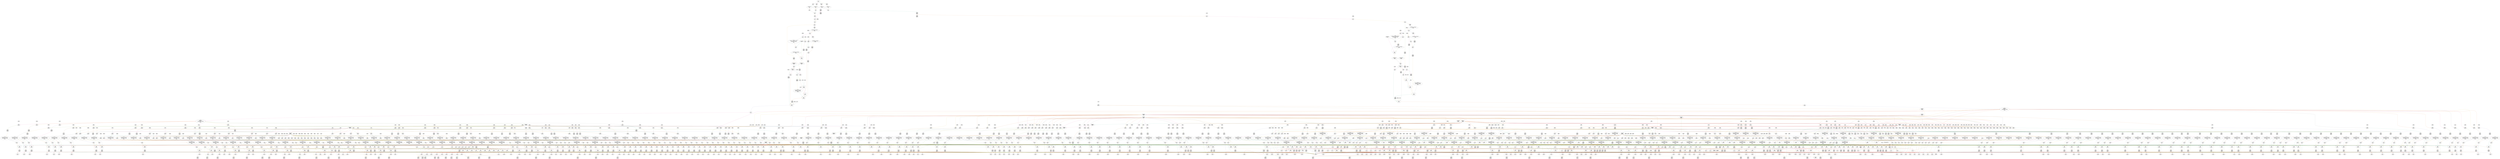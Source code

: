 digraph processingKernel_final{
	NodeInput6 [shape=invhouse, label="z\nID: 6\nPos: 4"];
	NodeSlice19 [label="[223:192]\nID: 19\nPos: 9"];
	NodeReinterpret20 [label="<{HWFloat:8, 24}>\nID: 20\nPos: 9"];
	NodeFIFO3539 [shape=plaintext, label=<<TABLE BORDER="0" CELLSPACING="0" CELLBORDER="1"> <TR><TD></TD></TR><TR><TD>47</TD></TR><TR><TD>ID: 3539</TD></TR> <TR><TD>Pos: 9</TD></TR> <TR><TD></TD></TR> </TABLE>>];
	NodeFIFO4538 [shape=plaintext, label=<<TABLE BORDER="0" CELLSPACING="0" CELLBORDER="1"> <TR><TD></TD></TR><TR><TD>66</TD></TR><TR><TD>ID: 4538</TD></TR> <TR><TD>Pos: 56</TD></TR> <TR><TD></TD></TR> </TABLE>>];
	NodeSlice11 [label="[95:64]\nID: 11\nPos: 9"];
	NodeReinterpret12 [label="<{HWFloat:8, 24}>\nID: 12\nPos: 9"];
	NodeDiv22 [label="/\nID: 22\nPos: 9"];
	NodeFIFO3527 [shape=plaintext, label=<<TABLE BORDER="0" CELLSPACING="0" CELLBORDER="1"> <TR><TD></TD></TR><TR><TD>33</TD></TR><TR><TD>ID: 3527</TD></TR> <TR><TD>Pos: 37</TD></TR> <TR><TD></TD></TR> </TABLE>>];
	NodeConstantRawBits3507 [shape=box, label="1.0\nID: 3507"];
	NodeAdd24 [label="+\nID: 24\nPos: 70"];
	NodeConstantRawBits3506 [shape=box, label="100.0\nID: 3506"];
	NodeMul26 [label="*\nID: 26\nPos: 81"];
	NodeNeg27 [label="(-)\nID: 27\nPos: 89"];
	NodeSlice28 [label="[30:23]\nID: 28\nPos: 89"];
	NodeReinterpret29 [label="<{HWOffsetFix:8, 0, UNSIGNED}>\nID: 29\nPos: 89"];
	NodeConstantRawBits3505 [shape=box, label="127.0\nID: 3505"];
	NodeSub31 [label="-\nID: 31\nPos: 89"];
	NodeSlice2571 [label="[8:8]\nID: 2571\nPos: 90"];
	NodeReinterpret2572 [label="<{HWOffsetFix:1, 0, UNSIGNED}>\nID: 2572\nPos: 90"];
	NodeFIFO3528 [shape=plaintext, label=<<TABLE BORDER="0" CELLSPACING="0" CELLBORDER="1"> <TR><TD></TD></TR><TR><TD>1</TD></TR><TR><TD>ID: 3528</TD></TR> <TR><TD>Pos: 90</TD></TR> <TR><TD></TD></TR> </TABLE>>];
	NodeConstantRawBits3504 [shape=box, label="-127.0\nID: 3504"];
	NodeEqInlined2573 [label="==\nID: 2573\nPos: 90"];
	NodeNot51 [label="~\nID: 51\nPos: 91"];
	NodeAnd52 [label="&\nID: 52\nPos: 91"];
	NodeFIFO3535 [shape=plaintext, label=<<TABLE BORDER="0" CELLSPACING="0" CELLBORDER="1"> <TR><TD></TD></TR><TR><TD>8</TD></TR><TR><TD>ID: 3535</TD></TR> <TR><TD>Pos: 92</TD></TR> <TR><TD></TD></TR> </TABLE>>];
	NodeFIFO3533 [shape=plaintext, label=<<TABLE BORDER="0" CELLSPACING="0" CELLBORDER="1"> <TR><TD></TD></TR><TR><TD>9</TD></TR><TR><TD>ID: 3533</TD></TR> <TR><TD>Pos: 91</TD></TR> <TR><TD></TD></TR> </TABLE>>];
	NodeFIFO3530 [shape=plaintext, label=<<TABLE BORDER="0" CELLSPACING="0" CELLBORDER="1"> <TR><TD></TD></TR><TR><TD>7</TD></TR><TR><TD>ID: 3530</TD></TR> <TR><TD>Pos: 89</TD></TR> <TR><TD></TD></TR> </TABLE>>];
	NodeFIFO4540 [shape=plaintext, label=<<TABLE BORDER="0" CELLSPACING="0" CELLBORDER="1"> <TR><TD></TD></TR><TR><TD>1</TD></TR><TR><TD>ID: 4540</TD></TR> <TR><TD>Pos: 96</TD></TR> <TR><TD></TD></TR> </TABLE>>];
	NodeConstantRawBits3503 [shape=box, label="0.0\nID: 3503"];
	NodeGt46 [label=">\nID: 46\nPos: 97"];
	NodeReinterpret2574 [label="<{HWRawBits:32}>\nID: 2574\nPos: 96"];
	NodeConstantRawBits3502 [shape=box, label="23.0\nID: 3502"];
	NodeSub34 [label="-\nID: 34\nPos: 90"];
	NodeConstantRawBits3501 [shape=box, label="0.0\nID: 3501"];
	NodeGtInlined2575 [label=">\nID: 2575\nPos: 91"];
	NodeFIFO3531 [shape=plaintext, label=<<TABLE BORDER="0" CELLSPACING="0" CELLBORDER="1"> <TR><TD></TD></TR><TR><TD>3</TD></TR><TR><TD>ID: 3531</TD></TR> <TR><TD>Pos: 92</TD></TR> <TR><TD></TD></TR> </TABLE>>];
	NodeConstantRawBits35 [shape=box, label="4.294967295E9\nID: 35"];
	NodeCast38 [label="NodeCast
{HWOffsetFix:9, 0, TWOSCOMPLEMENT} 
->
 {HWOffsetFix:5, 0, UNSIGNED}\nID: 38\nPos: 91"];
	NodeShift39 [label="<<\nID: 39\nPos: 91"];
	NodeReinterpret40 [label="<{HWOffsetFix:32, 0, UNSIGNED}>\nID: 40\nPos: 95"];
	NodeMux41 [shape=invtrapezium, height=0.5, label="MUX\nID: 41\nPos: 95"];
	NodeReinterpret42 [label="<{HWRawBits:32}>\nID: 42\nPos: 96"];
	NodeAnd43 [label="&\nID: 43\nPos: 96"];
	NodeReinterpret44 [label="<{HWFloat:8, 24}>\nID: 44\nPos: 97"];
	NodeNeq53 [label="!=\nID: 53\nPos: 97"];
	NodeAnd54 [label="&\nID: 54\nPos: 99"];
	NodeConstantRawBits57 [shape=box, label="2.0\nID: 57"];
	NodeConstantRawBits56 [shape=box, label="3.0\nID: 56"];
	NodeMux58 [shape=invtrapezium, height=0.5, label="MUX\nID: 58\nPos: 100"];
	NodeConstantRawBits59 [shape=box, label="0.0\nID: 59"];
	NodeMux60 [shape=invtrapezium, height=0.5, label="MUX\nID: 60\nPos: 100"];
	NodeFIFO3534 [shape=plaintext, label=<<TABLE BORDER="0" CELLSPACING="0" CELLBORDER="1"> <TR><TD></TD></TR><TR><TD>1</TD></TR><TR><TD>ID: 3534</TD></TR> <TR><TD>Pos: 99</TD></TR> <TR><TD></TD></TR> </TABLE>>];
	NodeCast55 [label="NodeCast
{HWOffsetFix:1, 0, UNSIGNED} 
->
 {HWOffsetFix:2, 0, UNSIGNED}\nID: 55\nPos: 100"];
	NodeMux61 [shape=invtrapezium, height=0.5, label="MUX\nID: 61\nPos: 100"];
	NodeFIFO3536 [shape=plaintext, label=<<TABLE BORDER="0" CELLSPACING="0" CELLBORDER="1"> <TR><TD></TD></TR><TR><TD>8</TD></TR><TR><TD>ID: 3536</TD></TR> <TR><TD>Pos: 100</TD></TR> <TR><TD></TD></TR> </TABLE>>];
	NodeConstantRawBits2563 [shape=box, label="0.0\nID: 2563"];
	NodeConstantRawBits62 [shape=box, label="1.0\nID: 62"];
	NodeFIFO3537 [shape=plaintext, label=<<TABLE BORDER="0" CELLSPACING="0" CELLBORDER="1"> <TR><TD></TD></TR><TR><TD>11</TD></TR><TR><TD>ID: 3537</TD></TR> <TR><TD>Pos: 97</TD></TR> <TR><TD></TD></TR> </TABLE>>];
	NodeConstantRawBits3500 [shape=box, label="1.0\nID: 3500"];
	NodeAdd66 [label="+\nID: 66\nPos: 97"];
	NodeMux67 [shape=invtrapezium, height=0.5, label="MUX\nID: 67\nPos: 108"];
	NodeNeg68 [label="(-)\nID: 68\nPos: 109"];
	NodeCast69 [label="NodeCast
{HWFloat:8, 24} 
->
 {HWOffsetFix:32, 0, UNSIGNED}\nID: 69\nPos: 109"];
	NodeRegister3513 [label="NodeRegister\nID: 3513\nPos: 116"];
	NodeRegister3512 [label="NodeRegister\nID: 3512\nPos: 117"];
	NodeRegister3511 [label="NodeRegister\nID: 3511\nPos: 118"];
	NodeRegister3510 [label="NodeRegister\nID: 3510\nPos: 119"];
	NodeRegister3509 [label="NodeRegister\nID: 3509\nPos: 120"];
	NodeRegister3508 [label="NodeRegister\nID: 3508\nPos: 121"];
	NodeFIFO4539 [shape=plaintext, label=<<TABLE BORDER="0" CELLSPACING="0" CELLBORDER="1"> <TR><TD></TD></TR><TR><TD>52</TD></TR><TR><TD>ID: 4539</TD></TR> <TR><TD>Pos: 70</TD></TR> <TR><TD></TD></TR> </TABLE>>];
	NodeConstantRawBits3499 [shape=box, label="1.0\nID: 3499"];
	NodeConstantRawBits2 [shape=box, label="1.8446744073709552E19\nID: 2"];
	NodeCounter3 [shape=hexagon, label="cnt\nID: 3\nPos: 120"];
	NodeConstantRawBits3498 [shape=box, label="2.0\nID: 3498"];
	NodeAdd1938 [label="+\nID: 1938\nPos: 120"];
	NodeEqInlined2576 [label="==\nID: 2576\nPos: 121"];
	NodeConstantRawBits2564 [shape=box, label="0x00000000\nID: 2564"];
	NodeConstantRawBits2565 [shape=box, label="0x00000000\nID: 2565"];
	NodeConstantRawBits121 [shape=box, label="1.0\nID: 121"];
	NodePulse122 [label="pulse(1)\nID: 122\nPos: 112"];
	NodeRegister3522 [label="NodeRegister\nID: 3522\nPos: 112"];
	NodeRegister3521 [label="NodeRegister\nID: 3521\nPos: 113"];
	NodeRegister3520 [label="NodeRegister\nID: 3520\nPos: 114"];
	NodeFIFO3966 [shape=plaintext, label=<<TABLE BORDER="0" CELLSPACING="0" CELLBORDER="1"> <TR><TD></TD></TR><TR><TD>6</TD></TR><TR><TD>ID: 3966</TD></TR> <TR><TD>Pos: 115</TD></TR> <TR><TD></TD></TR> </TABLE>>];
	NodeFIFO4542 [shape=plaintext, label=<<TABLE BORDER="0" CELLSPACING="0" CELLBORDER="1"> <TR><TD></TD></TR><TR><TD>1</TD></TR><TR><TD>ID: 4542</TD></TR> <TR><TD>Pos: 121</TD></TR> <TR><TD></TD></TR> </TABLE>>];
	NodeStreamOffset1332 [shape=diamond, label="-1\nID: 1332\nPos: 122"];
	NodeFIFO3550 [shape=plaintext, label=<<TABLE BORDER="0" CELLSPACING="0" CELLBORDER="1"> <TR><TD></TD></TR><TR><TD>1</TD></TR><TR><TD>ID: 3550</TD></TR> <TR><TD>Pos: 121</TD></TR> <TR><TD></TD></TR> </TABLE>>];
	NodeConstantRawBits3497 [shape=box, label="100.0\nID: 3497"];
	NodeSlice7 [label="[31:0]\nID: 7\nPos: 9"];
	NodeReinterpret8 [label="<{HWFloat:8, 24}>\nID: 8\nPos: 9"];
	NodeMul70 [label="*\nID: 70\nPos: 9"];
	NodeSlice9 [label="[63:32]\nID: 9\nPos: 9"];
	NodeReinterpret10 [label="<{HWFloat:8, 24}>\nID: 10\nPos: 9"];
	NodeMul71 [label="*\nID: 71\nPos: 9"];
	NodeAdd72 [label="+\nID: 72\nPos: 17"];
	NodeSqrt73 [label="sqrt\nID: 73\nPos: 28"];
	NodeDiv75 [label="/\nID: 75\nPos: 56"];
	NodeConstantRawBits3496 [shape=box, label="100.0\nID: 3496"];
	NodeMul77 [label="*\nID: 77\nPos: 84"];
	NodeNeg78 [label="(-)\nID: 78\nPos: 92"];
	NodeSlice79 [label="[30:23]\nID: 79\nPos: 92"];
	NodeReinterpret80 [label="<{HWOffsetFix:8, 0, UNSIGNED}>\nID: 80\nPos: 92"];
	NodeConstantRawBits3495 [shape=box, label="127.0\nID: 3495"];
	NodeSub82 [label="-\nID: 82\nPos: 92"];
	NodeSlice2577 [label="[8:8]\nID: 2577\nPos: 93"];
	NodeReinterpret2578 [label="<{HWOffsetFix:1, 0, UNSIGNED}>\nID: 2578\nPos: 93"];
	NodeFIFO3540 [shape=plaintext, label=<<TABLE BORDER="0" CELLSPACING="0" CELLBORDER="1"> <TR><TD></TD></TR><TR><TD>1</TD></TR><TR><TD>ID: 3540</TD></TR> <TR><TD>Pos: 93</TD></TR> <TR><TD></TD></TR> </TABLE>>];
	NodeConstantRawBits3494 [shape=box, label="-127.0\nID: 3494"];
	NodeEqInlined2579 [label="==\nID: 2579\nPos: 93"];
	NodeNot102 [label="~\nID: 102\nPos: 94"];
	NodeAnd103 [label="&\nID: 103\nPos: 94"];
	NodeFIFO3547 [shape=plaintext, label=<<TABLE BORDER="0" CELLSPACING="0" CELLBORDER="1"> <TR><TD></TD></TR><TR><TD>8</TD></TR><TR><TD>ID: 3547</TD></TR> <TR><TD>Pos: 95</TD></TR> <TR><TD></TD></TR> </TABLE>>];
	NodeFIFO3545 [shape=plaintext, label=<<TABLE BORDER="0" CELLSPACING="0" CELLBORDER="1"> <TR><TD></TD></TR><TR><TD>9</TD></TR><TR><TD>ID: 3545</TD></TR> <TR><TD>Pos: 94</TD></TR> <TR><TD></TD></TR> </TABLE>>];
	NodeFIFO3542 [shape=plaintext, label=<<TABLE BORDER="0" CELLSPACING="0" CELLBORDER="1"> <TR><TD></TD></TR><TR><TD>7</TD></TR><TR><TD>ID: 3542</TD></TR> <TR><TD>Pos: 92</TD></TR> <TR><TD></TD></TR> </TABLE>>];
	NodeFIFO4543 [shape=plaintext, label=<<TABLE BORDER="0" CELLSPACING="0" CELLBORDER="1"> <TR><TD></TD></TR><TR><TD>1</TD></TR><TR><TD>ID: 4543</TD></TR> <TR><TD>Pos: 99</TD></TR> <TR><TD></TD></TR> </TABLE>>];
	NodeConstantRawBits3493 [shape=box, label="0.0\nID: 3493"];
	NodeGt97 [label=">\nID: 97\nPos: 100"];
	NodeReinterpret2580 [label="<{HWRawBits:32}>\nID: 2580\nPos: 99"];
	NodeConstantRawBits3492 [shape=box, label="23.0\nID: 3492"];
	NodeSub85 [label="-\nID: 85\nPos: 93"];
	NodeConstantRawBits3491 [shape=box, label="0.0\nID: 3491"];
	NodeGtInlined2581 [label=">\nID: 2581\nPos: 94"];
	NodeFIFO3543 [shape=plaintext, label=<<TABLE BORDER="0" CELLSPACING="0" CELLBORDER="1"> <TR><TD></TD></TR><TR><TD>3</TD></TR><TR><TD>ID: 3543</TD></TR> <TR><TD>Pos: 95</TD></TR> <TR><TD></TD></TR> </TABLE>>];
	NodeConstantRawBits86 [shape=box, label="4.294967295E9\nID: 86"];
	NodeCast89 [label="NodeCast
{HWOffsetFix:9, 0, TWOSCOMPLEMENT} 
->
 {HWOffsetFix:5, 0, UNSIGNED}\nID: 89\nPos: 94"];
	NodeShift90 [label="<<\nID: 90\nPos: 94"];
	NodeReinterpret91 [label="<{HWOffsetFix:32, 0, UNSIGNED}>\nID: 91\nPos: 98"];
	NodeMux92 [shape=invtrapezium, height=0.5, label="MUX\nID: 92\nPos: 98"];
	NodeReinterpret93 [label="<{HWRawBits:32}>\nID: 93\nPos: 99"];
	NodeAnd94 [label="&\nID: 94\nPos: 99"];
	NodeReinterpret95 [label="<{HWFloat:8, 24}>\nID: 95\nPos: 100"];
	NodeNeq104 [label="!=\nID: 104\nPos: 100"];
	NodeAnd105 [label="&\nID: 105\nPos: 102"];
	NodeConstantRawBits108 [shape=box, label="2.0\nID: 108"];
	NodeConstantRawBits107 [shape=box, label="3.0\nID: 107"];
	NodeMux109 [shape=invtrapezium, height=0.5, label="MUX\nID: 109\nPos: 103"];
	NodeConstantRawBits110 [shape=box, label="0.0\nID: 110"];
	NodeMux111 [shape=invtrapezium, height=0.5, label="MUX\nID: 111\nPos: 103"];
	NodeFIFO3546 [shape=plaintext, label=<<TABLE BORDER="0" CELLSPACING="0" CELLBORDER="1"> <TR><TD></TD></TR><TR><TD>1</TD></TR><TR><TD>ID: 3546</TD></TR> <TR><TD>Pos: 102</TD></TR> <TR><TD></TD></TR> </TABLE>>];
	NodeCast106 [label="NodeCast
{HWOffsetFix:1, 0, UNSIGNED} 
->
 {HWOffsetFix:2, 0, UNSIGNED}\nID: 106\nPos: 103"];
	NodeMux112 [shape=invtrapezium, height=0.5, label="MUX\nID: 112\nPos: 103"];
	NodeFIFO3548 [shape=plaintext, label=<<TABLE BORDER="0" CELLSPACING="0" CELLBORDER="1"> <TR><TD></TD></TR><TR><TD>8</TD></TR><TR><TD>ID: 3548</TD></TR> <TR><TD>Pos: 103</TD></TR> <TR><TD></TD></TR> </TABLE>>];
	NodeConstantRawBits2566 [shape=box, label="0.0\nID: 2566"];
	NodeConstantRawBits113 [shape=box, label="1.0\nID: 113"];
	NodeFIFO3549 [shape=plaintext, label=<<TABLE BORDER="0" CELLSPACING="0" CELLBORDER="1"> <TR><TD></TD></TR><TR><TD>11</TD></TR><TR><TD>ID: 3549</TD></TR> <TR><TD>Pos: 100</TD></TR> <TR><TD></TD></TR> </TABLE>>];
	NodeConstantRawBits3490 [shape=box, label="1.0\nID: 3490"];
	NodeAdd117 [label="+\nID: 117\nPos: 100"];
	NodeMux118 [shape=invtrapezium, height=0.5, label="MUX\nID: 118\nPos: 111"];
	NodeNeg119 [label="(-)\nID: 119\nPos: 112"];
	NodeCast120 [label="NodeCast
{HWFloat:8, 24} 
->
 {HWOffsetFix:32, 0, UNSIGNED}\nID: 120\nPos: 112"];
	NodeRegister3525 [label="NodeRegister\nID: 3525\nPos: 119"];
	NodeRegister3524 [label="NodeRegister\nID: 3524\nPos: 120"];
	NodeRegister3523 [label="NodeRegister\nID: 3523\nPos: 121"];
	NodeEqInlined2582 [label="==\nID: 2582\nPos: 122"];
	NodeCast1331 [label="NodeCast
{HWOffsetFix:1, 0, UNSIGNED} 
->
 {HWOffsetFix:32, 0, UNSIGNED}\nID: 1331\nPos: 122"];
	NodeAdd1333 [label="+\nID: 1333\nPos: 122"];
	NodeMux1334 [shape=invtrapezium, height=0.5, label="MUX\nID: 1334\nPos: 122"];
	NodeStreamOffset1320 [shape=diamond, label="-1\nID: 1320\nPos: 122"];
	NodeFIFO3552 [shape=plaintext, label=<<TABLE BORDER="0" CELLSPACING="0" CELLBORDER="1"> <TR><TD></TD></TR><TR><TD>1</TD></TR><TR><TD>ID: 3552</TD></TR> <TR><TD>Pos: 121</TD></TR> <TR><TD></TD></TR> </TABLE>>];
	NodeConstantRawBits3489 [shape=box, label="99.0\nID: 3489"];
	NodeEqInlined2583 [label="==\nID: 2583\nPos: 122"];
	NodeCast1319 [label="NodeCast
{HWOffsetFix:1, 0, UNSIGNED} 
->
 {HWOffsetFix:32, 0, UNSIGNED}\nID: 1319\nPos: 122"];
	NodeAdd1321 [label="+\nID: 1321\nPos: 122"];
	NodeMux1322 [shape=invtrapezium, height=0.5, label="MUX\nID: 1322\nPos: 122"];
	NodeStreamOffset1308 [shape=diamond, label="-1\nID: 1308\nPos: 122"];
	NodeFIFO3554 [shape=plaintext, label=<<TABLE BORDER="0" CELLSPACING="0" CELLBORDER="1"> <TR><TD></TD></TR><TR><TD>1</TD></TR><TR><TD>ID: 3554</TD></TR> <TR><TD>Pos: 121</TD></TR> <TR><TD></TD></TR> </TABLE>>];
	NodeConstantRawBits3488 [shape=box, label="98.0\nID: 3488"];
	NodeEqInlined2584 [label="==\nID: 2584\nPos: 122"];
	NodeCast1307 [label="NodeCast
{HWOffsetFix:1, 0, UNSIGNED} 
->
 {HWOffsetFix:32, 0, UNSIGNED}\nID: 1307\nPos: 122"];
	NodeAdd1309 [label="+\nID: 1309\nPos: 122"];
	NodeMux1310 [shape=invtrapezium, height=0.5, label="MUX\nID: 1310\nPos: 122"];
	NodeStreamOffset1296 [shape=diamond, label="-1\nID: 1296\nPos: 122"];
	NodeFIFO3556 [shape=plaintext, label=<<TABLE BORDER="0" CELLSPACING="0" CELLBORDER="1"> <TR><TD></TD></TR><TR><TD>1</TD></TR><TR><TD>ID: 3556</TD></TR> <TR><TD>Pos: 121</TD></TR> <TR><TD></TD></TR> </TABLE>>];
	NodeConstantRawBits3487 [shape=box, label="97.0\nID: 3487"];
	NodeEqInlined2585 [label="==\nID: 2585\nPos: 122"];
	NodeCast1295 [label="NodeCast
{HWOffsetFix:1, 0, UNSIGNED} 
->
 {HWOffsetFix:32, 0, UNSIGNED}\nID: 1295\nPos: 122"];
	NodeAdd1297 [label="+\nID: 1297\nPos: 122"];
	NodeMux1298 [shape=invtrapezium, height=0.5, label="MUX\nID: 1298\nPos: 122"];
	NodeStreamOffset1284 [shape=diamond, label="-1\nID: 1284\nPos: 122"];
	NodeFIFO3558 [shape=plaintext, label=<<TABLE BORDER="0" CELLSPACING="0" CELLBORDER="1"> <TR><TD></TD></TR><TR><TD>1</TD></TR><TR><TD>ID: 3558</TD></TR> <TR><TD>Pos: 121</TD></TR> <TR><TD></TD></TR> </TABLE>>];
	NodeConstantRawBits3486 [shape=box, label="96.0\nID: 3486"];
	NodeEqInlined2586 [label="==\nID: 2586\nPos: 122"];
	NodeCast1283 [label="NodeCast
{HWOffsetFix:1, 0, UNSIGNED} 
->
 {HWOffsetFix:32, 0, UNSIGNED}\nID: 1283\nPos: 122"];
	NodeAdd1285 [label="+\nID: 1285\nPos: 122"];
	NodeMux1286 [shape=invtrapezium, height=0.5, label="MUX\nID: 1286\nPos: 122"];
	NodeStreamOffset1272 [shape=diamond, label="-1\nID: 1272\nPos: 122"];
	NodeFIFO3560 [shape=plaintext, label=<<TABLE BORDER="0" CELLSPACING="0" CELLBORDER="1"> <TR><TD></TD></TR><TR><TD>1</TD></TR><TR><TD>ID: 3560</TD></TR> <TR><TD>Pos: 121</TD></TR> <TR><TD></TD></TR> </TABLE>>];
	NodeConstantRawBits3485 [shape=box, label="95.0\nID: 3485"];
	NodeEqInlined2587 [label="==\nID: 2587\nPos: 122"];
	NodeCast1271 [label="NodeCast
{HWOffsetFix:1, 0, UNSIGNED} 
->
 {HWOffsetFix:32, 0, UNSIGNED}\nID: 1271\nPos: 122"];
	NodeAdd1273 [label="+\nID: 1273\nPos: 122"];
	NodeMux1274 [shape=invtrapezium, height=0.5, label="MUX\nID: 1274\nPos: 122"];
	NodeStreamOffset1260 [shape=diamond, label="-1\nID: 1260\nPos: 122"];
	NodeFIFO3562 [shape=plaintext, label=<<TABLE BORDER="0" CELLSPACING="0" CELLBORDER="1"> <TR><TD></TD></TR><TR><TD>1</TD></TR><TR><TD>ID: 3562</TD></TR> <TR><TD>Pos: 121</TD></TR> <TR><TD></TD></TR> </TABLE>>];
	NodeConstantRawBits3484 [shape=box, label="94.0\nID: 3484"];
	NodeEqInlined2588 [label="==\nID: 2588\nPos: 122"];
	NodeCast1259 [label="NodeCast
{HWOffsetFix:1, 0, UNSIGNED} 
->
 {HWOffsetFix:32, 0, UNSIGNED}\nID: 1259\nPos: 122"];
	NodeAdd1261 [label="+\nID: 1261\nPos: 122"];
	NodeMux1262 [shape=invtrapezium, height=0.5, label="MUX\nID: 1262\nPos: 122"];
	NodeStreamOffset1248 [shape=diamond, label="-1\nID: 1248\nPos: 122"];
	NodeFIFO3564 [shape=plaintext, label=<<TABLE BORDER="0" CELLSPACING="0" CELLBORDER="1"> <TR><TD></TD></TR><TR><TD>1</TD></TR><TR><TD>ID: 3564</TD></TR> <TR><TD>Pos: 121</TD></TR> <TR><TD></TD></TR> </TABLE>>];
	NodeConstantRawBits3483 [shape=box, label="93.0\nID: 3483"];
	NodeEqInlined2589 [label="==\nID: 2589\nPos: 122"];
	NodeCast1247 [label="NodeCast
{HWOffsetFix:1, 0, UNSIGNED} 
->
 {HWOffsetFix:32, 0, UNSIGNED}\nID: 1247\nPos: 122"];
	NodeAdd1249 [label="+\nID: 1249\nPos: 122"];
	NodeMux1250 [shape=invtrapezium, height=0.5, label="MUX\nID: 1250\nPos: 122"];
	NodeRegister3519 [label="NodeRegister\nID: 3519\nPos: 115"];
	NodeFIFO4035 [shape=plaintext, label=<<TABLE BORDER="0" CELLSPACING="0" CELLBORDER="1"> <TR><TD></TD></TR><TR><TD>5</TD></TR><TR><TD>ID: 4035</TD></TR> <TR><TD>Pos: 116</TD></TR> <TR><TD></TD></TR> </TABLE>>];
	NodeFIFO4544 [shape=plaintext, label=<<TABLE BORDER="0" CELLSPACING="0" CELLBORDER="1"> <TR><TD></TD></TR><TR><TD>1</TD></TR><TR><TD>ID: 4544</TD></TR> <TR><TD>Pos: 121</TD></TR> <TR><TD></TD></TR> </TABLE>>];
	NodeStreamOffset1236 [shape=diamond, label="-1\nID: 1236\nPos: 122"];
	NodeFIFO3566 [shape=plaintext, label=<<TABLE BORDER="0" CELLSPACING="0" CELLBORDER="1"> <TR><TD></TD></TR><TR><TD>1</TD></TR><TR><TD>ID: 3566</TD></TR> <TR><TD>Pos: 121</TD></TR> <TR><TD></TD></TR> </TABLE>>];
	NodeConstantRawBits3482 [shape=box, label="92.0\nID: 3482"];
	NodeEqInlined2590 [label="==\nID: 2590\nPos: 122"];
	NodeCast1235 [label="NodeCast
{HWOffsetFix:1, 0, UNSIGNED} 
->
 {HWOffsetFix:32, 0, UNSIGNED}\nID: 1235\nPos: 122"];
	NodeAdd1237 [label="+\nID: 1237\nPos: 122"];
	NodeMux1238 [shape=invtrapezium, height=0.5, label="MUX\nID: 1238\nPos: 122"];
	NodeStreamOffset1224 [shape=diamond, label="-1\nID: 1224\nPos: 122"];
	NodeFIFO3568 [shape=plaintext, label=<<TABLE BORDER="0" CELLSPACING="0" CELLBORDER="1"> <TR><TD></TD></TR><TR><TD>1</TD></TR><TR><TD>ID: 3568</TD></TR> <TR><TD>Pos: 121</TD></TR> <TR><TD></TD></TR> </TABLE>>];
	NodeConstantRawBits3481 [shape=box, label="91.0\nID: 3481"];
	NodeEqInlined2591 [label="==\nID: 2591\nPos: 122"];
	NodeCast1223 [label="NodeCast
{HWOffsetFix:1, 0, UNSIGNED} 
->
 {HWOffsetFix:32, 0, UNSIGNED}\nID: 1223\nPos: 122"];
	NodeAdd1225 [label="+\nID: 1225\nPos: 122"];
	NodeMux1226 [shape=invtrapezium, height=0.5, label="MUX\nID: 1226\nPos: 122"];
	NodeStreamOffset1212 [shape=diamond, label="-1\nID: 1212\nPos: 122"];
	NodeFIFO3570 [shape=plaintext, label=<<TABLE BORDER="0" CELLSPACING="0" CELLBORDER="1"> <TR><TD></TD></TR><TR><TD>1</TD></TR><TR><TD>ID: 3570</TD></TR> <TR><TD>Pos: 121</TD></TR> <TR><TD></TD></TR> </TABLE>>];
	NodeConstantRawBits3480 [shape=box, label="90.0\nID: 3480"];
	NodeEqInlined2592 [label="==\nID: 2592\nPos: 122"];
	NodeCast1211 [label="NodeCast
{HWOffsetFix:1, 0, UNSIGNED} 
->
 {HWOffsetFix:32, 0, UNSIGNED}\nID: 1211\nPos: 122"];
	NodeAdd1213 [label="+\nID: 1213\nPos: 122"];
	NodeMux1214 [shape=invtrapezium, height=0.5, label="MUX\nID: 1214\nPos: 122"];
	NodeStreamOffset1200 [shape=diamond, label="-1\nID: 1200\nPos: 122"];
	NodeFIFO3572 [shape=plaintext, label=<<TABLE BORDER="0" CELLSPACING="0" CELLBORDER="1"> <TR><TD></TD></TR><TR><TD>1</TD></TR><TR><TD>ID: 3572</TD></TR> <TR><TD>Pos: 121</TD></TR> <TR><TD></TD></TR> </TABLE>>];
	NodeConstantRawBits3479 [shape=box, label="89.0\nID: 3479"];
	NodeEqInlined2593 [label="==\nID: 2593\nPos: 122"];
	NodeCast1199 [label="NodeCast
{HWOffsetFix:1, 0, UNSIGNED} 
->
 {HWOffsetFix:32, 0, UNSIGNED}\nID: 1199\nPos: 122"];
	NodeAdd1201 [label="+\nID: 1201\nPos: 122"];
	NodeMux1202 [shape=invtrapezium, height=0.5, label="MUX\nID: 1202\nPos: 122"];
	NodeStreamOffset1188 [shape=diamond, label="-1\nID: 1188\nPos: 122"];
	NodeFIFO3574 [shape=plaintext, label=<<TABLE BORDER="0" CELLSPACING="0" CELLBORDER="1"> <TR><TD></TD></TR><TR><TD>1</TD></TR><TR><TD>ID: 3574</TD></TR> <TR><TD>Pos: 121</TD></TR> <TR><TD></TD></TR> </TABLE>>];
	NodeConstantRawBits3478 [shape=box, label="88.0\nID: 3478"];
	NodeEqInlined2594 [label="==\nID: 2594\nPos: 122"];
	NodeCast1187 [label="NodeCast
{HWOffsetFix:1, 0, UNSIGNED} 
->
 {HWOffsetFix:32, 0, UNSIGNED}\nID: 1187\nPos: 122"];
	NodeAdd1189 [label="+\nID: 1189\nPos: 122"];
	NodeMux1190 [shape=invtrapezium, height=0.5, label="MUX\nID: 1190\nPos: 122"];
	NodeStreamOffset1176 [shape=diamond, label="-1\nID: 1176\nPos: 122"];
	NodeFIFO3576 [shape=plaintext, label=<<TABLE BORDER="0" CELLSPACING="0" CELLBORDER="1"> <TR><TD></TD></TR><TR><TD>1</TD></TR><TR><TD>ID: 3576</TD></TR> <TR><TD>Pos: 121</TD></TR> <TR><TD></TD></TR> </TABLE>>];
	NodeConstantRawBits3477 [shape=box, label="87.0\nID: 3477"];
	NodeEqInlined2595 [label="==\nID: 2595\nPos: 122"];
	NodeCast1175 [label="NodeCast
{HWOffsetFix:1, 0, UNSIGNED} 
->
 {HWOffsetFix:32, 0, UNSIGNED}\nID: 1175\nPos: 122"];
	NodeAdd1177 [label="+\nID: 1177\nPos: 122"];
	NodeMux1178 [shape=invtrapezium, height=0.5, label="MUX\nID: 1178\nPos: 122"];
	NodeStreamOffset1164 [shape=diamond, label="-1\nID: 1164\nPos: 122"];
	NodeFIFO3578 [shape=plaintext, label=<<TABLE BORDER="0" CELLSPACING="0" CELLBORDER="1"> <TR><TD></TD></TR><TR><TD>1</TD></TR><TR><TD>ID: 3578</TD></TR> <TR><TD>Pos: 121</TD></TR> <TR><TD></TD></TR> </TABLE>>];
	NodeConstantRawBits3476 [shape=box, label="86.0\nID: 3476"];
	NodeEqInlined2596 [label="==\nID: 2596\nPos: 122"];
	NodeCast1163 [label="NodeCast
{HWOffsetFix:1, 0, UNSIGNED} 
->
 {HWOffsetFix:32, 0, UNSIGNED}\nID: 1163\nPos: 122"];
	NodeAdd1165 [label="+\nID: 1165\nPos: 122"];
	NodeMux1166 [shape=invtrapezium, height=0.5, label="MUX\nID: 1166\nPos: 122"];
	NodeStreamOffset1152 [shape=diamond, label="-1\nID: 1152\nPos: 122"];
	NodeFIFO3580 [shape=plaintext, label=<<TABLE BORDER="0" CELLSPACING="0" CELLBORDER="1"> <TR><TD></TD></TR><TR><TD>1</TD></TR><TR><TD>ID: 3580</TD></TR> <TR><TD>Pos: 121</TD></TR> <TR><TD></TD></TR> </TABLE>>];
	NodeConstantRawBits3475 [shape=box, label="85.0\nID: 3475"];
	NodeEqInlined2597 [label="==\nID: 2597\nPos: 122"];
	NodeCast1151 [label="NodeCast
{HWOffsetFix:1, 0, UNSIGNED} 
->
 {HWOffsetFix:32, 0, UNSIGNED}\nID: 1151\nPos: 122"];
	NodeAdd1153 [label="+\nID: 1153\nPos: 122"];
	NodeMux1154 [shape=invtrapezium, height=0.5, label="MUX\nID: 1154\nPos: 122"];
	NodeStreamOffset1140 [shape=diamond, label="-1\nID: 1140\nPos: 122"];
	NodeFIFO3582 [shape=plaintext, label=<<TABLE BORDER="0" CELLSPACING="0" CELLBORDER="1"> <TR><TD></TD></TR><TR><TD>1</TD></TR><TR><TD>ID: 3582</TD></TR> <TR><TD>Pos: 121</TD></TR> <TR><TD></TD></TR> </TABLE>>];
	NodeConstantRawBits3474 [shape=box, label="84.0\nID: 3474"];
	NodeEqInlined2598 [label="==\nID: 2598\nPos: 122"];
	NodeCast1139 [label="NodeCast
{HWOffsetFix:1, 0, UNSIGNED} 
->
 {HWOffsetFix:32, 0, UNSIGNED}\nID: 1139\nPos: 122"];
	NodeAdd1141 [label="+\nID: 1141\nPos: 122"];
	NodeMux1142 [shape=invtrapezium, height=0.5, label="MUX\nID: 1142\nPos: 122"];
	NodeStreamOffset1128 [shape=diamond, label="-1\nID: 1128\nPos: 122"];
	NodeFIFO3584 [shape=plaintext, label=<<TABLE BORDER="0" CELLSPACING="0" CELLBORDER="1"> <TR><TD></TD></TR><TR><TD>1</TD></TR><TR><TD>ID: 3584</TD></TR> <TR><TD>Pos: 121</TD></TR> <TR><TD></TD></TR> </TABLE>>];
	NodeConstantRawBits3473 [shape=box, label="83.0\nID: 3473"];
	NodeEqInlined2599 [label="==\nID: 2599\nPos: 122"];
	NodeCast1127 [label="NodeCast
{HWOffsetFix:1, 0, UNSIGNED} 
->
 {HWOffsetFix:32, 0, UNSIGNED}\nID: 1127\nPos: 122"];
	NodeAdd1129 [label="+\nID: 1129\nPos: 122"];
	NodeMux1130 [shape=invtrapezium, height=0.5, label="MUX\nID: 1130\nPos: 122"];
	NodeStreamOffset1116 [shape=diamond, label="-1\nID: 1116\nPos: 122"];
	NodeFIFO3586 [shape=plaintext, label=<<TABLE BORDER="0" CELLSPACING="0" CELLBORDER="1"> <TR><TD></TD></TR><TR><TD>1</TD></TR><TR><TD>ID: 3586</TD></TR> <TR><TD>Pos: 121</TD></TR> <TR><TD></TD></TR> </TABLE>>];
	NodeConstantRawBits3472 [shape=box, label="82.0\nID: 3472"];
	NodeEqInlined2600 [label="==\nID: 2600\nPos: 122"];
	NodeCast1115 [label="NodeCast
{HWOffsetFix:1, 0, UNSIGNED} 
->
 {HWOffsetFix:32, 0, UNSIGNED}\nID: 1115\nPos: 122"];
	NodeAdd1117 [label="+\nID: 1117\nPos: 122"];
	NodeMux1118 [shape=invtrapezium, height=0.5, label="MUX\nID: 1118\nPos: 122"];
	NodeStreamOffset1104 [shape=diamond, label="-1\nID: 1104\nPos: 122"];
	NodeFIFO3588 [shape=plaintext, label=<<TABLE BORDER="0" CELLSPACING="0" CELLBORDER="1"> <TR><TD></TD></TR><TR><TD>1</TD></TR><TR><TD>ID: 3588</TD></TR> <TR><TD>Pos: 121</TD></TR> <TR><TD></TD></TR> </TABLE>>];
	NodeConstantRawBits3471 [shape=box, label="81.0\nID: 3471"];
	NodeEqInlined2601 [label="==\nID: 2601\nPos: 122"];
	NodeCast1103 [label="NodeCast
{HWOffsetFix:1, 0, UNSIGNED} 
->
 {HWOffsetFix:32, 0, UNSIGNED}\nID: 1103\nPos: 122"];
	NodeAdd1105 [label="+\nID: 1105\nPos: 122"];
	NodeMux1106 [shape=invtrapezium, height=0.5, label="MUX\nID: 1106\nPos: 122"];
	NodeStreamOffset1092 [shape=diamond, label="-1\nID: 1092\nPos: 122"];
	NodeFIFO3590 [shape=plaintext, label=<<TABLE BORDER="0" CELLSPACING="0" CELLBORDER="1"> <TR><TD></TD></TR><TR><TD>1</TD></TR><TR><TD>ID: 3590</TD></TR> <TR><TD>Pos: 121</TD></TR> <TR><TD></TD></TR> </TABLE>>];
	NodeConstantRawBits3470 [shape=box, label="80.0\nID: 3470"];
	NodeEqInlined2602 [label="==\nID: 2602\nPos: 122"];
	NodeCast1091 [label="NodeCast
{HWOffsetFix:1, 0, UNSIGNED} 
->
 {HWOffsetFix:32, 0, UNSIGNED}\nID: 1091\nPos: 122"];
	NodeAdd1093 [label="+\nID: 1093\nPos: 122"];
	NodeMux1094 [shape=invtrapezium, height=0.5, label="MUX\nID: 1094\nPos: 122"];
	NodeStreamOffset1080 [shape=diamond, label="-1\nID: 1080\nPos: 122"];
	NodeFIFO3592 [shape=plaintext, label=<<TABLE BORDER="0" CELLSPACING="0" CELLBORDER="1"> <TR><TD></TD></TR><TR><TD>1</TD></TR><TR><TD>ID: 3592</TD></TR> <TR><TD>Pos: 121</TD></TR> <TR><TD></TD></TR> </TABLE>>];
	NodeConstantRawBits3469 [shape=box, label="79.0\nID: 3469"];
	NodeEqInlined2603 [label="==\nID: 2603\nPos: 122"];
	NodeCast1079 [label="NodeCast
{HWOffsetFix:1, 0, UNSIGNED} 
->
 {HWOffsetFix:32, 0, UNSIGNED}\nID: 1079\nPos: 122"];
	NodeAdd1081 [label="+\nID: 1081\nPos: 122"];
	NodeMux1082 [shape=invtrapezium, height=0.5, label="MUX\nID: 1082\nPos: 122"];
	NodeStreamOffset1068 [shape=diamond, label="-1\nID: 1068\nPos: 122"];
	NodeFIFO3594 [shape=plaintext, label=<<TABLE BORDER="0" CELLSPACING="0" CELLBORDER="1"> <TR><TD></TD></TR><TR><TD>1</TD></TR><TR><TD>ID: 3594</TD></TR> <TR><TD>Pos: 121</TD></TR> <TR><TD></TD></TR> </TABLE>>];
	NodeConstantRawBits3468 [shape=box, label="78.0\nID: 3468"];
	NodeEqInlined2604 [label="==\nID: 2604\nPos: 122"];
	NodeCast1067 [label="NodeCast
{HWOffsetFix:1, 0, UNSIGNED} 
->
 {HWOffsetFix:32, 0, UNSIGNED}\nID: 1067\nPos: 122"];
	NodeAdd1069 [label="+\nID: 1069\nPos: 122"];
	NodeMux1070 [shape=invtrapezium, height=0.5, label="MUX\nID: 1070\nPos: 122"];
	NodeRegister3518 [label="NodeRegister\nID: 3518\nPos: 116"];
	NodeFIFO3615 [shape=plaintext, label=<<TABLE BORDER="0" CELLSPACING="0" CELLBORDER="1"> <TR><TD></TD></TR><TR><TD>4</TD></TR><TR><TD>ID: 3615</TD></TR> <TR><TD>Pos: 117</TD></TR> <TR><TD></TD></TR> </TABLE>>];
	NodeFIFO4545 [shape=plaintext, label=<<TABLE BORDER="0" CELLSPACING="0" CELLBORDER="1"> <TR><TD></TD></TR><TR><TD>1</TD></TR><TR><TD>ID: 4545</TD></TR> <TR><TD>Pos: 121</TD></TR> <TR><TD></TD></TR> </TABLE>>];
	NodeStreamOffset1056 [shape=diamond, label="-1\nID: 1056\nPos: 122"];
	NodeFIFO3596 [shape=plaintext, label=<<TABLE BORDER="0" CELLSPACING="0" CELLBORDER="1"> <TR><TD></TD></TR><TR><TD>1</TD></TR><TR><TD>ID: 3596</TD></TR> <TR><TD>Pos: 121</TD></TR> <TR><TD></TD></TR> </TABLE>>];
	NodeConstantRawBits3467 [shape=box, label="77.0\nID: 3467"];
	NodeEqInlined2605 [label="==\nID: 2605\nPos: 122"];
	NodeCast1055 [label="NodeCast
{HWOffsetFix:1, 0, UNSIGNED} 
->
 {HWOffsetFix:32, 0, UNSIGNED}\nID: 1055\nPos: 122"];
	NodeAdd1057 [label="+\nID: 1057\nPos: 122"];
	NodeMux1058 [shape=invtrapezium, height=0.5, label="MUX\nID: 1058\nPos: 122"];
	NodeStreamOffset1044 [shape=diamond, label="-1\nID: 1044\nPos: 122"];
	NodeFIFO3598 [shape=plaintext, label=<<TABLE BORDER="0" CELLSPACING="0" CELLBORDER="1"> <TR><TD></TD></TR><TR><TD>1</TD></TR><TR><TD>ID: 3598</TD></TR> <TR><TD>Pos: 121</TD></TR> <TR><TD></TD></TR> </TABLE>>];
	NodeConstantRawBits3466 [shape=box, label="76.0\nID: 3466"];
	NodeEqInlined2606 [label="==\nID: 2606\nPos: 122"];
	NodeCast1043 [label="NodeCast
{HWOffsetFix:1, 0, UNSIGNED} 
->
 {HWOffsetFix:32, 0, UNSIGNED}\nID: 1043\nPos: 122"];
	NodeAdd1045 [label="+\nID: 1045\nPos: 122"];
	NodeMux1046 [shape=invtrapezium, height=0.5, label="MUX\nID: 1046\nPos: 122"];
	NodeStreamOffset1032 [shape=diamond, label="-1\nID: 1032\nPos: 122"];
	NodeFIFO3600 [shape=plaintext, label=<<TABLE BORDER="0" CELLSPACING="0" CELLBORDER="1"> <TR><TD></TD></TR><TR><TD>1</TD></TR><TR><TD>ID: 3600</TD></TR> <TR><TD>Pos: 121</TD></TR> <TR><TD></TD></TR> </TABLE>>];
	NodeConstantRawBits3465 [shape=box, label="75.0\nID: 3465"];
	NodeEqInlined2607 [label="==\nID: 2607\nPos: 122"];
	NodeCast1031 [label="NodeCast
{HWOffsetFix:1, 0, UNSIGNED} 
->
 {HWOffsetFix:32, 0, UNSIGNED}\nID: 1031\nPos: 122"];
	NodeAdd1033 [label="+\nID: 1033\nPos: 122"];
	NodeMux1034 [shape=invtrapezium, height=0.5, label="MUX\nID: 1034\nPos: 122"];
	NodeStreamOffset1020 [shape=diamond, label="-1\nID: 1020\nPos: 122"];
	NodeFIFO3602 [shape=plaintext, label=<<TABLE BORDER="0" CELLSPACING="0" CELLBORDER="1"> <TR><TD></TD></TR><TR><TD>1</TD></TR><TR><TD>ID: 3602</TD></TR> <TR><TD>Pos: 121</TD></TR> <TR><TD></TD></TR> </TABLE>>];
	NodeConstantRawBits3464 [shape=box, label="74.0\nID: 3464"];
	NodeEqInlined2608 [label="==\nID: 2608\nPos: 122"];
	NodeCast1019 [label="NodeCast
{HWOffsetFix:1, 0, UNSIGNED} 
->
 {HWOffsetFix:32, 0, UNSIGNED}\nID: 1019\nPos: 122"];
	NodeAdd1021 [label="+\nID: 1021\nPos: 122"];
	NodeMux1022 [shape=invtrapezium, height=0.5, label="MUX\nID: 1022\nPos: 122"];
	NodeStreamOffset1008 [shape=diamond, label="-1\nID: 1008\nPos: 122"];
	NodeFIFO3604 [shape=plaintext, label=<<TABLE BORDER="0" CELLSPACING="0" CELLBORDER="1"> <TR><TD></TD></TR><TR><TD>1</TD></TR><TR><TD>ID: 3604</TD></TR> <TR><TD>Pos: 121</TD></TR> <TR><TD></TD></TR> </TABLE>>];
	NodeConstantRawBits3463 [shape=box, label="73.0\nID: 3463"];
	NodeEqInlined2609 [label="==\nID: 2609\nPos: 122"];
	NodeCast1007 [label="NodeCast
{HWOffsetFix:1, 0, UNSIGNED} 
->
 {HWOffsetFix:32, 0, UNSIGNED}\nID: 1007\nPos: 122"];
	NodeAdd1009 [label="+\nID: 1009\nPos: 122"];
	NodeMux1010 [shape=invtrapezium, height=0.5, label="MUX\nID: 1010\nPos: 122"];
	NodeStreamOffset996 [shape=diamond, label="-1\nID: 996\nPos: 122"];
	NodeFIFO3606 [shape=plaintext, label=<<TABLE BORDER="0" CELLSPACING="0" CELLBORDER="1"> <TR><TD></TD></TR><TR><TD>1</TD></TR><TR><TD>ID: 3606</TD></TR> <TR><TD>Pos: 121</TD></TR> <TR><TD></TD></TR> </TABLE>>];
	NodeConstantRawBits3462 [shape=box, label="72.0\nID: 3462"];
	NodeEqInlined2610 [label="==\nID: 2610\nPos: 122"];
	NodeCast995 [label="NodeCast
{HWOffsetFix:1, 0, UNSIGNED} 
->
 {HWOffsetFix:32, 0, UNSIGNED}\nID: 995\nPos: 122"];
	NodeAdd997 [label="+\nID: 997\nPos: 122"];
	NodeMux998 [shape=invtrapezium, height=0.5, label="MUX\nID: 998\nPos: 122"];
	NodeStreamOffset984 [shape=diamond, label="-1\nID: 984\nPos: 122"];
	NodeFIFO3608 [shape=plaintext, label=<<TABLE BORDER="0" CELLSPACING="0" CELLBORDER="1"> <TR><TD></TD></TR><TR><TD>1</TD></TR><TR><TD>ID: 3608</TD></TR> <TR><TD>Pos: 121</TD></TR> <TR><TD></TD></TR> </TABLE>>];
	NodeConstantRawBits3461 [shape=box, label="71.0\nID: 3461"];
	NodeEqInlined2611 [label="==\nID: 2611\nPos: 122"];
	NodeCast983 [label="NodeCast
{HWOffsetFix:1, 0, UNSIGNED} 
->
 {HWOffsetFix:32, 0, UNSIGNED}\nID: 983\nPos: 122"];
	NodeAdd985 [label="+\nID: 985\nPos: 122"];
	NodeMux986 [shape=invtrapezium, height=0.5, label="MUX\nID: 986\nPos: 122"];
	NodeStreamOffset972 [shape=diamond, label="-1\nID: 972\nPos: 122"];
	NodeFIFO3610 [shape=plaintext, label=<<TABLE BORDER="0" CELLSPACING="0" CELLBORDER="1"> <TR><TD></TD></TR><TR><TD>1</TD></TR><TR><TD>ID: 3610</TD></TR> <TR><TD>Pos: 121</TD></TR> <TR><TD></TD></TR> </TABLE>>];
	NodeConstantRawBits3460 [shape=box, label="70.0\nID: 3460"];
	NodeEqInlined2612 [label="==\nID: 2612\nPos: 122"];
	NodeCast971 [label="NodeCast
{HWOffsetFix:1, 0, UNSIGNED} 
->
 {HWOffsetFix:32, 0, UNSIGNED}\nID: 971\nPos: 122"];
	NodeAdd973 [label="+\nID: 973\nPos: 122"];
	NodeMux974 [shape=invtrapezium, height=0.5, label="MUX\nID: 974\nPos: 122"];
	NodeStreamOffset960 [shape=diamond, label="-1\nID: 960\nPos: 122"];
	NodeFIFO3612 [shape=plaintext, label=<<TABLE BORDER="0" CELLSPACING="0" CELLBORDER="1"> <TR><TD></TD></TR><TR><TD>1</TD></TR><TR><TD>ID: 3612</TD></TR> <TR><TD>Pos: 121</TD></TR> <TR><TD></TD></TR> </TABLE>>];
	NodeConstantRawBits3459 [shape=box, label="69.0\nID: 3459"];
	NodeEqInlined2613 [label="==\nID: 2613\nPos: 122"];
	NodeCast959 [label="NodeCast
{HWOffsetFix:1, 0, UNSIGNED} 
->
 {HWOffsetFix:32, 0, UNSIGNED}\nID: 959\nPos: 122"];
	NodeAdd961 [label="+\nID: 961\nPos: 122"];
	NodeMux962 [shape=invtrapezium, height=0.5, label="MUX\nID: 962\nPos: 122"];
	NodeStreamOffset948 [shape=diamond, label="-1\nID: 948\nPos: 122"];
	NodeConstantRawBits3458 [shape=box, label="68.0\nID: 3458"];
	NodeEqInlined2614 [label="==\nID: 2614\nPos: 121"];
	NodeCast947 [label="NodeCast
{HWOffsetFix:1, 0, UNSIGNED} 
->
 {HWOffsetFix:32, 0, UNSIGNED}\nID: 947\nPos: 121"];
	NodeAdd949 [label="+\nID: 949\nPos: 121"];
	NodeMux950 [shape=invtrapezium, height=0.5, label="MUX\nID: 950\nPos: 121"];
	NodeFIFO3614 [shape=plaintext, label=<<TABLE BORDER="0" CELLSPACING="0" CELLBORDER="1"> <TR><TD></TD></TR><TR><TD>1</TD></TR><TR><TD>ID: 3614</TD></TR> <TR><TD>Pos: 121</TD></TR> <TR><TD></TD></TR> </TABLE>>];
	NodeStreamOffset936 [shape=diamond, label="-1\nID: 936\nPos: 122"];
	NodeConstantRawBits3457 [shape=box, label="67.0\nID: 3457"];
	NodeEqInlined2615 [label="==\nID: 2615\nPos: 121"];
	NodeCast935 [label="NodeCast
{HWOffsetFix:1, 0, UNSIGNED} 
->
 {HWOffsetFix:32, 0, UNSIGNED}\nID: 935\nPos: 121"];
	NodeAdd937 [label="+\nID: 937\nPos: 121"];
	NodeMux938 [shape=invtrapezium, height=0.5, label="MUX\nID: 938\nPos: 121"];
	NodeFIFO3616 [shape=plaintext, label=<<TABLE BORDER="0" CELLSPACING="0" CELLBORDER="1"> <TR><TD></TD></TR><TR><TD>1</TD></TR><TR><TD>ID: 3616</TD></TR> <TR><TD>Pos: 121</TD></TR> <TR><TD></TD></TR> </TABLE>>];
	NodeStreamOffset924 [shape=diamond, label="-1\nID: 924\nPos: 122"];
	NodeConstantRawBits3456 [shape=box, label="66.0\nID: 3456"];
	NodeEqInlined2616 [label="==\nID: 2616\nPos: 121"];
	NodeCast923 [label="NodeCast
{HWOffsetFix:1, 0, UNSIGNED} 
->
 {HWOffsetFix:32, 0, UNSIGNED}\nID: 923\nPos: 121"];
	NodeAdd925 [label="+\nID: 925\nPos: 121"];
	NodeMux926 [shape=invtrapezium, height=0.5, label="MUX\nID: 926\nPos: 121"];
	NodeFIFO3618 [shape=plaintext, label=<<TABLE BORDER="0" CELLSPACING="0" CELLBORDER="1"> <TR><TD></TD></TR><TR><TD>1</TD></TR><TR><TD>ID: 3618</TD></TR> <TR><TD>Pos: 121</TD></TR> <TR><TD></TD></TR> </TABLE>>];
	NodeStreamOffset912 [shape=diamond, label="-1\nID: 912\nPos: 122"];
	NodeConstantRawBits3455 [shape=box, label="65.0\nID: 3455"];
	NodeEqInlined2617 [label="==\nID: 2617\nPos: 121"];
	NodeCast911 [label="NodeCast
{HWOffsetFix:1, 0, UNSIGNED} 
->
 {HWOffsetFix:32, 0, UNSIGNED}\nID: 911\nPos: 121"];
	NodeAdd913 [label="+\nID: 913\nPos: 121"];
	NodeMux914 [shape=invtrapezium, height=0.5, label="MUX\nID: 914\nPos: 121"];
	NodeFIFO3620 [shape=plaintext, label=<<TABLE BORDER="0" CELLSPACING="0" CELLBORDER="1"> <TR><TD></TD></TR><TR><TD>1</TD></TR><TR><TD>ID: 3620</TD></TR> <TR><TD>Pos: 121</TD></TR> <TR><TD></TD></TR> </TABLE>>];
	NodeStreamOffset900 [shape=diamond, label="-1\nID: 900\nPos: 122"];
	NodeConstantRawBits3454 [shape=box, label="64.0\nID: 3454"];
	NodeEqInlined2618 [label="==\nID: 2618\nPos: 121"];
	NodeCast899 [label="NodeCast
{HWOffsetFix:1, 0, UNSIGNED} 
->
 {HWOffsetFix:32, 0, UNSIGNED}\nID: 899\nPos: 121"];
	NodeAdd901 [label="+\nID: 901\nPos: 121"];
	NodeMux902 [shape=invtrapezium, height=0.5, label="MUX\nID: 902\nPos: 121"];
	NodeFIFO3622 [shape=plaintext, label=<<TABLE BORDER="0" CELLSPACING="0" CELLBORDER="1"> <TR><TD></TD></TR><TR><TD>1</TD></TR><TR><TD>ID: 3622</TD></TR> <TR><TD>Pos: 121</TD></TR> <TR><TD></TD></TR> </TABLE>>];
	NodeStreamOffset888 [shape=diamond, label="-1\nID: 888\nPos: 122"];
	NodeConstantRawBits3453 [shape=box, label="63.0\nID: 3453"];
	NodeEqInlined2619 [label="==\nID: 2619\nPos: 121"];
	NodeCast887 [label="NodeCast
{HWOffsetFix:1, 0, UNSIGNED} 
->
 {HWOffsetFix:32, 0, UNSIGNED}\nID: 887\nPos: 121"];
	NodeAdd889 [label="+\nID: 889\nPos: 121"];
	NodeMux890 [shape=invtrapezium, height=0.5, label="MUX\nID: 890\nPos: 121"];
	NodeFIFO3624 [shape=plaintext, label=<<TABLE BORDER="0" CELLSPACING="0" CELLBORDER="1"> <TR><TD></TD></TR><TR><TD>1</TD></TR><TR><TD>ID: 3624</TD></TR> <TR><TD>Pos: 121</TD></TR> <TR><TD></TD></TR> </TABLE>>];
	NodeStreamOffset876 [shape=diamond, label="-1\nID: 876\nPos: 122"];
	NodeConstantRawBits3452 [shape=box, label="62.0\nID: 3452"];
	NodeEqInlined2620 [label="==\nID: 2620\nPos: 121"];
	NodeCast875 [label="NodeCast
{HWOffsetFix:1, 0, UNSIGNED} 
->
 {HWOffsetFix:32, 0, UNSIGNED}\nID: 875\nPos: 121"];
	NodeAdd877 [label="+\nID: 877\nPos: 121"];
	NodeMux878 [shape=invtrapezium, height=0.5, label="MUX\nID: 878\nPos: 121"];
	NodeFIFO3626 [shape=plaintext, label=<<TABLE BORDER="0" CELLSPACING="0" CELLBORDER="1"> <TR><TD></TD></TR><TR><TD>1</TD></TR><TR><TD>ID: 3626</TD></TR> <TR><TD>Pos: 121</TD></TR> <TR><TD></TD></TR> </TABLE>>];
	NodeRegister3517 [label="NodeRegister\nID: 3517\nPos: 117"];
	NodeFIFO3629 [shape=plaintext, label=<<TABLE BORDER="0" CELLSPACING="0" CELLBORDER="1"> <TR><TD></TD></TR><TR><TD>3</TD></TR><TR><TD>ID: 3629</TD></TR> <TR><TD>Pos: 118</TD></TR> <TR><TD></TD></TR> </TABLE>>];
	NodeStreamOffset864 [shape=diamond, label="-1\nID: 864\nPos: 122"];
	NodeConstantRawBits3451 [shape=box, label="61.0\nID: 3451"];
	NodeEqInlined2621 [label="==\nID: 2621\nPos: 121"];
	NodeCast863 [label="NodeCast
{HWOffsetFix:1, 0, UNSIGNED} 
->
 {HWOffsetFix:32, 0, UNSIGNED}\nID: 863\nPos: 121"];
	NodeAdd865 [label="+\nID: 865\nPos: 121"];
	NodeMux866 [shape=invtrapezium, height=0.5, label="MUX\nID: 866\nPos: 121"];
	NodeFIFO3628 [shape=plaintext, label=<<TABLE BORDER="0" CELLSPACING="0" CELLBORDER="1"> <TR><TD></TD></TR><TR><TD>1</TD></TR><TR><TD>ID: 3628</TD></TR> <TR><TD>Pos: 121</TD></TR> <TR><TD></TD></TR> </TABLE>>];
	NodeStreamOffset852 [shape=diamond, label="-1\nID: 852\nPos: 122"];
	NodeConstantRawBits3450 [shape=box, label="60.0\nID: 3450"];
	NodeEqInlined2622 [label="==\nID: 2622\nPos: 121"];
	NodeCast851 [label="NodeCast
{HWOffsetFix:1, 0, UNSIGNED} 
->
 {HWOffsetFix:32, 0, UNSIGNED}\nID: 851\nPos: 121"];
	NodeAdd853 [label="+\nID: 853\nPos: 121"];
	NodeMux854 [shape=invtrapezium, height=0.5, label="MUX\nID: 854\nPos: 121"];
	NodeFIFO3630 [shape=plaintext, label=<<TABLE BORDER="0" CELLSPACING="0" CELLBORDER="1"> <TR><TD></TD></TR><TR><TD>1</TD></TR><TR><TD>ID: 3630</TD></TR> <TR><TD>Pos: 121</TD></TR> <TR><TD></TD></TR> </TABLE>>];
	NodeStreamOffset840 [shape=diamond, label="-1\nID: 840\nPos: 122"];
	NodeConstantRawBits3449 [shape=box, label="59.0\nID: 3449"];
	NodeEqInlined2623 [label="==\nID: 2623\nPos: 121"];
	NodeCast839 [label="NodeCast
{HWOffsetFix:1, 0, UNSIGNED} 
->
 {HWOffsetFix:32, 0, UNSIGNED}\nID: 839\nPos: 121"];
	NodeAdd841 [label="+\nID: 841\nPos: 121"];
	NodeMux842 [shape=invtrapezium, height=0.5, label="MUX\nID: 842\nPos: 121"];
	NodeFIFO3632 [shape=plaintext, label=<<TABLE BORDER="0" CELLSPACING="0" CELLBORDER="1"> <TR><TD></TD></TR><TR><TD>1</TD></TR><TR><TD>ID: 3632</TD></TR> <TR><TD>Pos: 121</TD></TR> <TR><TD></TD></TR> </TABLE>>];
	NodeStreamOffset828 [shape=diamond, label="-1\nID: 828\nPos: 122"];
	NodeConstantRawBits3448 [shape=box, label="58.0\nID: 3448"];
	NodeEqInlined2624 [label="==\nID: 2624\nPos: 121"];
	NodeCast827 [label="NodeCast
{HWOffsetFix:1, 0, UNSIGNED} 
->
 {HWOffsetFix:32, 0, UNSIGNED}\nID: 827\nPos: 121"];
	NodeAdd829 [label="+\nID: 829\nPos: 121"];
	NodeMux830 [shape=invtrapezium, height=0.5, label="MUX\nID: 830\nPos: 121"];
	NodeFIFO3634 [shape=plaintext, label=<<TABLE BORDER="0" CELLSPACING="0" CELLBORDER="1"> <TR><TD></TD></TR><TR><TD>1</TD></TR><TR><TD>ID: 3634</TD></TR> <TR><TD>Pos: 121</TD></TR> <TR><TD></TD></TR> </TABLE>>];
	NodeStreamOffset816 [shape=diamond, label="-1\nID: 816\nPos: 122"];
	NodeConstantRawBits3447 [shape=box, label="57.0\nID: 3447"];
	NodeEqInlined2625 [label="==\nID: 2625\nPos: 121"];
	NodeCast815 [label="NodeCast
{HWOffsetFix:1, 0, UNSIGNED} 
->
 {HWOffsetFix:32, 0, UNSIGNED}\nID: 815\nPos: 121"];
	NodeAdd817 [label="+\nID: 817\nPos: 121"];
	NodeMux818 [shape=invtrapezium, height=0.5, label="MUX\nID: 818\nPos: 121"];
	NodeFIFO3636 [shape=plaintext, label=<<TABLE BORDER="0" CELLSPACING="0" CELLBORDER="1"> <TR><TD></TD></TR><TR><TD>1</TD></TR><TR><TD>ID: 3636</TD></TR> <TR><TD>Pos: 121</TD></TR> <TR><TD></TD></TR> </TABLE>>];
	NodeStreamOffset804 [shape=diamond, label="-1\nID: 804\nPos: 122"];
	NodeConstantRawBits3446 [shape=box, label="56.0\nID: 3446"];
	NodeEqInlined2626 [label="==\nID: 2626\nPos: 121"];
	NodeCast803 [label="NodeCast
{HWOffsetFix:1, 0, UNSIGNED} 
->
 {HWOffsetFix:32, 0, UNSIGNED}\nID: 803\nPos: 121"];
	NodeAdd805 [label="+\nID: 805\nPos: 121"];
	NodeMux806 [shape=invtrapezium, height=0.5, label="MUX\nID: 806\nPos: 121"];
	NodeFIFO3638 [shape=plaintext, label=<<TABLE BORDER="0" CELLSPACING="0" CELLBORDER="1"> <TR><TD></TD></TR><TR><TD>1</TD></TR><TR><TD>ID: 3638</TD></TR> <TR><TD>Pos: 121</TD></TR> <TR><TD></TD></TR> </TABLE>>];
	NodeStreamOffset792 [shape=diamond, label="-1\nID: 792\nPos: 122"];
	NodeConstantRawBits3445 [shape=box, label="55.0\nID: 3445"];
	NodeEqInlined2627 [label="==\nID: 2627\nPos: 121"];
	NodeCast791 [label="NodeCast
{HWOffsetFix:1, 0, UNSIGNED} 
->
 {HWOffsetFix:32, 0, UNSIGNED}\nID: 791\nPos: 121"];
	NodeAdd793 [label="+\nID: 793\nPos: 121"];
	NodeMux794 [shape=invtrapezium, height=0.5, label="MUX\nID: 794\nPos: 121"];
	NodeFIFO3640 [shape=plaintext, label=<<TABLE BORDER="0" CELLSPACING="0" CELLBORDER="1"> <TR><TD></TD></TR><TR><TD>1</TD></TR><TR><TD>ID: 3640</TD></TR> <TR><TD>Pos: 121</TD></TR> <TR><TD></TD></TR> </TABLE>>];
	NodeStreamOffset780 [shape=diamond, label="-1\nID: 780\nPos: 122"];
	NodeConstantRawBits3444 [shape=box, label="54.0\nID: 3444"];
	NodeEqInlined2628 [label="==\nID: 2628\nPos: 121"];
	NodeCast779 [label="NodeCast
{HWOffsetFix:1, 0, UNSIGNED} 
->
 {HWOffsetFix:32, 0, UNSIGNED}\nID: 779\nPos: 121"];
	NodeAdd781 [label="+\nID: 781\nPos: 121"];
	NodeMux782 [shape=invtrapezium, height=0.5, label="MUX\nID: 782\nPos: 121"];
	NodeFIFO3642 [shape=plaintext, label=<<TABLE BORDER="0" CELLSPACING="0" CELLBORDER="1"> <TR><TD></TD></TR><TR><TD>1</TD></TR><TR><TD>ID: 3642</TD></TR> <TR><TD>Pos: 121</TD></TR> <TR><TD></TD></TR> </TABLE>>];
	NodeStreamOffset768 [shape=diamond, label="-1\nID: 768\nPos: 122"];
	NodeConstantRawBits3443 [shape=box, label="53.0\nID: 3443"];
	NodeEqInlined2629 [label="==\nID: 2629\nPos: 121"];
	NodeCast767 [label="NodeCast
{HWOffsetFix:1, 0, UNSIGNED} 
->
 {HWOffsetFix:32, 0, UNSIGNED}\nID: 767\nPos: 121"];
	NodeAdd769 [label="+\nID: 769\nPos: 121"];
	NodeMux770 [shape=invtrapezium, height=0.5, label="MUX\nID: 770\nPos: 121"];
	NodeFIFO3644 [shape=plaintext, label=<<TABLE BORDER="0" CELLSPACING="0" CELLBORDER="1"> <TR><TD></TD></TR><TR><TD>1</TD></TR><TR><TD>ID: 3644</TD></TR> <TR><TD>Pos: 121</TD></TR> <TR><TD></TD></TR> </TABLE>>];
	NodeStreamOffset756 [shape=diamond, label="-1\nID: 756\nPos: 122"];
	NodeConstantRawBits3442 [shape=box, label="52.0\nID: 3442"];
	NodeEqInlined2630 [label="==\nID: 2630\nPos: 121"];
	NodeCast755 [label="NodeCast
{HWOffsetFix:1, 0, UNSIGNED} 
->
 {HWOffsetFix:32, 0, UNSIGNED}\nID: 755\nPos: 121"];
	NodeAdd757 [label="+\nID: 757\nPos: 121"];
	NodeMux758 [shape=invtrapezium, height=0.5, label="MUX\nID: 758\nPos: 121"];
	NodeFIFO3646 [shape=plaintext, label=<<TABLE BORDER="0" CELLSPACING="0" CELLBORDER="1"> <TR><TD></TD></TR><TR><TD>1</TD></TR><TR><TD>ID: 3646</TD></TR> <TR><TD>Pos: 121</TD></TR> <TR><TD></TD></TR> </TABLE>>];
	NodeStreamOffset744 [shape=diamond, label="-1\nID: 744\nPos: 122"];
	NodeConstantRawBits3441 [shape=box, label="51.0\nID: 3441"];
	NodeEqInlined2631 [label="==\nID: 2631\nPos: 121"];
	NodeCast743 [label="NodeCast
{HWOffsetFix:1, 0, UNSIGNED} 
->
 {HWOffsetFix:32, 0, UNSIGNED}\nID: 743\nPos: 121"];
	NodeAdd745 [label="+\nID: 745\nPos: 121"];
	NodeMux746 [shape=invtrapezium, height=0.5, label="MUX\nID: 746\nPos: 121"];
	NodeFIFO3648 [shape=plaintext, label=<<TABLE BORDER="0" CELLSPACING="0" CELLBORDER="1"> <TR><TD></TD></TR><TR><TD>1</TD></TR><TR><TD>ID: 3648</TD></TR> <TR><TD>Pos: 121</TD></TR> <TR><TD></TD></TR> </TABLE>>];
	NodeStreamOffset732 [shape=diamond, label="-1\nID: 732\nPos: 122"];
	NodeConstantRawBits3440 [shape=box, label="50.0\nID: 3440"];
	NodeEqInlined2632 [label="==\nID: 2632\nPos: 121"];
	NodeCast731 [label="NodeCast
{HWOffsetFix:1, 0, UNSIGNED} 
->
 {HWOffsetFix:32, 0, UNSIGNED}\nID: 731\nPos: 121"];
	NodeAdd733 [label="+\nID: 733\nPos: 121"];
	NodeMux734 [shape=invtrapezium, height=0.5, label="MUX\nID: 734\nPos: 121"];
	NodeFIFO3650 [shape=plaintext, label=<<TABLE BORDER="0" CELLSPACING="0" CELLBORDER="1"> <TR><TD></TD></TR><TR><TD>1</TD></TR><TR><TD>ID: 3650</TD></TR> <TR><TD>Pos: 121</TD></TR> <TR><TD></TD></TR> </TABLE>>];
	NodeStreamOffset720 [shape=diamond, label="-1\nID: 720\nPos: 122"];
	NodeConstantRawBits3439 [shape=box, label="49.0\nID: 3439"];
	NodeEqInlined2633 [label="==\nID: 2633\nPos: 121"];
	NodeCast719 [label="NodeCast
{HWOffsetFix:1, 0, UNSIGNED} 
->
 {HWOffsetFix:32, 0, UNSIGNED}\nID: 719\nPos: 121"];
	NodeAdd721 [label="+\nID: 721\nPos: 121"];
	NodeMux722 [shape=invtrapezium, height=0.5, label="MUX\nID: 722\nPos: 121"];
	NodeFIFO3652 [shape=plaintext, label=<<TABLE BORDER="0" CELLSPACING="0" CELLBORDER="1"> <TR><TD></TD></TR><TR><TD>1</TD></TR><TR><TD>ID: 3652</TD></TR> <TR><TD>Pos: 121</TD></TR> <TR><TD></TD></TR> </TABLE>>];
	NodeStreamOffset708 [shape=diamond, label="-1\nID: 708\nPos: 122"];
	NodeConstantRawBits3438 [shape=box, label="48.0\nID: 3438"];
	NodeEqInlined2634 [label="==\nID: 2634\nPos: 121"];
	NodeCast707 [label="NodeCast
{HWOffsetFix:1, 0, UNSIGNED} 
->
 {HWOffsetFix:32, 0, UNSIGNED}\nID: 707\nPos: 121"];
	NodeAdd709 [label="+\nID: 709\nPos: 121"];
	NodeMux710 [shape=invtrapezium, height=0.5, label="MUX\nID: 710\nPos: 121"];
	NodeFIFO3654 [shape=plaintext, label=<<TABLE BORDER="0" CELLSPACING="0" CELLBORDER="1"> <TR><TD></TD></TR><TR><TD>1</TD></TR><TR><TD>ID: 3654</TD></TR> <TR><TD>Pos: 121</TD></TR> <TR><TD></TD></TR> </TABLE>>];
	NodeStreamOffset696 [shape=diamond, label="-1\nID: 696\nPos: 122"];
	NodeConstantRawBits3437 [shape=box, label="47.0\nID: 3437"];
	NodeEqInlined2635 [label="==\nID: 2635\nPos: 121"];
	NodeCast695 [label="NodeCast
{HWOffsetFix:1, 0, UNSIGNED} 
->
 {HWOffsetFix:32, 0, UNSIGNED}\nID: 695\nPos: 121"];
	NodeAdd697 [label="+\nID: 697\nPos: 121"];
	NodeMux698 [shape=invtrapezium, height=0.5, label="MUX\nID: 698\nPos: 121"];
	NodeFIFO3656 [shape=plaintext, label=<<TABLE BORDER="0" CELLSPACING="0" CELLBORDER="1"> <TR><TD></TD></TR><TR><TD>1</TD></TR><TR><TD>ID: 3656</TD></TR> <TR><TD>Pos: 121</TD></TR> <TR><TD></TD></TR> </TABLE>>];
	NodeRegister3516 [label="NodeRegister\nID: 3516\nPos: 118"];
	NodeFIFO3659 [shape=plaintext, label=<<TABLE BORDER="0" CELLSPACING="0" CELLBORDER="1"> <TR><TD></TD></TR><TR><TD>2</TD></TR><TR><TD>ID: 3659</TD></TR> <TR><TD>Pos: 119</TD></TR> <TR><TD></TD></TR> </TABLE>>];
	NodeStreamOffset684 [shape=diamond, label="-1\nID: 684\nPos: 122"];
	NodeConstantRawBits3436 [shape=box, label="46.0\nID: 3436"];
	NodeEqInlined2636 [label="==\nID: 2636\nPos: 121"];
	NodeCast683 [label="NodeCast
{HWOffsetFix:1, 0, UNSIGNED} 
->
 {HWOffsetFix:32, 0, UNSIGNED}\nID: 683\nPos: 121"];
	NodeAdd685 [label="+\nID: 685\nPos: 121"];
	NodeMux686 [shape=invtrapezium, height=0.5, label="MUX\nID: 686\nPos: 121"];
	NodeFIFO3658 [shape=plaintext, label=<<TABLE BORDER="0" CELLSPACING="0" CELLBORDER="1"> <TR><TD></TD></TR><TR><TD>1</TD></TR><TR><TD>ID: 3658</TD></TR> <TR><TD>Pos: 121</TD></TR> <TR><TD></TD></TR> </TABLE>>];
	NodeStreamOffset672 [shape=diamond, label="-1\nID: 672\nPos: 122"];
	NodeConstantRawBits3435 [shape=box, label="45.0\nID: 3435"];
	NodeEqInlined2637 [label="==\nID: 2637\nPos: 121"];
	NodeCast671 [label="NodeCast
{HWOffsetFix:1, 0, UNSIGNED} 
->
 {HWOffsetFix:32, 0, UNSIGNED}\nID: 671\nPos: 121"];
	NodeAdd673 [label="+\nID: 673\nPos: 121"];
	NodeMux674 [shape=invtrapezium, height=0.5, label="MUX\nID: 674\nPos: 121"];
	NodeFIFO3660 [shape=plaintext, label=<<TABLE BORDER="0" CELLSPACING="0" CELLBORDER="1"> <TR><TD></TD></TR><TR><TD>1</TD></TR><TR><TD>ID: 3660</TD></TR> <TR><TD>Pos: 121</TD></TR> <TR><TD></TD></TR> </TABLE>>];
	NodeStreamOffset660 [shape=diamond, label="-1\nID: 660\nPos: 122"];
	NodeConstantRawBits3434 [shape=box, label="44.0\nID: 3434"];
	NodeEqInlined2638 [label="==\nID: 2638\nPos: 121"];
	NodeCast659 [label="NodeCast
{HWOffsetFix:1, 0, UNSIGNED} 
->
 {HWOffsetFix:32, 0, UNSIGNED}\nID: 659\nPos: 121"];
	NodeAdd661 [label="+\nID: 661\nPos: 121"];
	NodeMux662 [shape=invtrapezium, height=0.5, label="MUX\nID: 662\nPos: 121"];
	NodeFIFO3662 [shape=plaintext, label=<<TABLE BORDER="0" CELLSPACING="0" CELLBORDER="1"> <TR><TD></TD></TR><TR><TD>1</TD></TR><TR><TD>ID: 3662</TD></TR> <TR><TD>Pos: 121</TD></TR> <TR><TD></TD></TR> </TABLE>>];
	NodeStreamOffset648 [shape=diamond, label="-1\nID: 648\nPos: 122"];
	NodeConstantRawBits3433 [shape=box, label="43.0\nID: 3433"];
	NodeEqInlined2639 [label="==\nID: 2639\nPos: 121"];
	NodeCast647 [label="NodeCast
{HWOffsetFix:1, 0, UNSIGNED} 
->
 {HWOffsetFix:32, 0, UNSIGNED}\nID: 647\nPos: 121"];
	NodeAdd649 [label="+\nID: 649\nPos: 121"];
	NodeMux650 [shape=invtrapezium, height=0.5, label="MUX\nID: 650\nPos: 121"];
	NodeFIFO3664 [shape=plaintext, label=<<TABLE BORDER="0" CELLSPACING="0" CELLBORDER="1"> <TR><TD></TD></TR><TR><TD>1</TD></TR><TR><TD>ID: 3664</TD></TR> <TR><TD>Pos: 121</TD></TR> <TR><TD></TD></TR> </TABLE>>];
	NodeStreamOffset636 [shape=diamond, label="-1\nID: 636\nPos: 122"];
	NodeConstantRawBits3432 [shape=box, label="42.0\nID: 3432"];
	NodeEqInlined2640 [label="==\nID: 2640\nPos: 121"];
	NodeCast635 [label="NodeCast
{HWOffsetFix:1, 0, UNSIGNED} 
->
 {HWOffsetFix:32, 0, UNSIGNED}\nID: 635\nPos: 121"];
	NodeAdd637 [label="+\nID: 637\nPos: 121"];
	NodeMux638 [shape=invtrapezium, height=0.5, label="MUX\nID: 638\nPos: 121"];
	NodeFIFO3666 [shape=plaintext, label=<<TABLE BORDER="0" CELLSPACING="0" CELLBORDER="1"> <TR><TD></TD></TR><TR><TD>1</TD></TR><TR><TD>ID: 3666</TD></TR> <TR><TD>Pos: 121</TD></TR> <TR><TD></TD></TR> </TABLE>>];
	NodeStreamOffset624 [shape=diamond, label="-1\nID: 624\nPos: 122"];
	NodeConstantRawBits3431 [shape=box, label="41.0\nID: 3431"];
	NodeEqInlined2641 [label="==\nID: 2641\nPos: 121"];
	NodeCast623 [label="NodeCast
{HWOffsetFix:1, 0, UNSIGNED} 
->
 {HWOffsetFix:32, 0, UNSIGNED}\nID: 623\nPos: 121"];
	NodeAdd625 [label="+\nID: 625\nPos: 121"];
	NodeMux626 [shape=invtrapezium, height=0.5, label="MUX\nID: 626\nPos: 121"];
	NodeFIFO3668 [shape=plaintext, label=<<TABLE BORDER="0" CELLSPACING="0" CELLBORDER="1"> <TR><TD></TD></TR><TR><TD>1</TD></TR><TR><TD>ID: 3668</TD></TR> <TR><TD>Pos: 121</TD></TR> <TR><TD></TD></TR> </TABLE>>];
	NodeStreamOffset612 [shape=diamond, label="-1\nID: 612\nPos: 122"];
	NodeConstantRawBits3430 [shape=box, label="40.0\nID: 3430"];
	NodeEqInlined2642 [label="==\nID: 2642\nPos: 121"];
	NodeCast611 [label="NodeCast
{HWOffsetFix:1, 0, UNSIGNED} 
->
 {HWOffsetFix:32, 0, UNSIGNED}\nID: 611\nPos: 121"];
	NodeAdd613 [label="+\nID: 613\nPos: 121"];
	NodeMux614 [shape=invtrapezium, height=0.5, label="MUX\nID: 614\nPos: 121"];
	NodeFIFO3670 [shape=plaintext, label=<<TABLE BORDER="0" CELLSPACING="0" CELLBORDER="1"> <TR><TD></TD></TR><TR><TD>1</TD></TR><TR><TD>ID: 3670</TD></TR> <TR><TD>Pos: 121</TD></TR> <TR><TD></TD></TR> </TABLE>>];
	NodeStreamOffset600 [shape=diamond, label="-1\nID: 600\nPos: 122"];
	NodeConstantRawBits3429 [shape=box, label="39.0\nID: 3429"];
	NodeEqInlined2643 [label="==\nID: 2643\nPos: 121"];
	NodeCast599 [label="NodeCast
{HWOffsetFix:1, 0, UNSIGNED} 
->
 {HWOffsetFix:32, 0, UNSIGNED}\nID: 599\nPos: 121"];
	NodeAdd601 [label="+\nID: 601\nPos: 121"];
	NodeMux602 [shape=invtrapezium, height=0.5, label="MUX\nID: 602\nPos: 121"];
	NodeFIFO3672 [shape=plaintext, label=<<TABLE BORDER="0" CELLSPACING="0" CELLBORDER="1"> <TR><TD></TD></TR><TR><TD>1</TD></TR><TR><TD>ID: 3672</TD></TR> <TR><TD>Pos: 121</TD></TR> <TR><TD></TD></TR> </TABLE>>];
	NodeStreamOffset588 [shape=diamond, label="-1\nID: 588\nPos: 122"];
	NodeConstantRawBits3428 [shape=box, label="38.0\nID: 3428"];
	NodeEqInlined2644 [label="==\nID: 2644\nPos: 121"];
	NodeCast587 [label="NodeCast
{HWOffsetFix:1, 0, UNSIGNED} 
->
 {HWOffsetFix:32, 0, UNSIGNED}\nID: 587\nPos: 121"];
	NodeAdd589 [label="+\nID: 589\nPos: 121"];
	NodeMux590 [shape=invtrapezium, height=0.5, label="MUX\nID: 590\nPos: 121"];
	NodeFIFO3674 [shape=plaintext, label=<<TABLE BORDER="0" CELLSPACING="0" CELLBORDER="1"> <TR><TD></TD></TR><TR><TD>1</TD></TR><TR><TD>ID: 3674</TD></TR> <TR><TD>Pos: 121</TD></TR> <TR><TD></TD></TR> </TABLE>>];
	NodeStreamOffset576 [shape=diamond, label="-1\nID: 576\nPos: 122"];
	NodeConstantRawBits3427 [shape=box, label="37.0\nID: 3427"];
	NodeEqInlined2645 [label="==\nID: 2645\nPos: 120"];
	NodeFIFO3677 [shape=plaintext, label=<<TABLE BORDER="0" CELLSPACING="0" CELLBORDER="1"> <TR><TD></TD></TR><TR><TD>1</TD></TR><TR><TD>ID: 3677</TD></TR> <TR><TD>Pos: 120</TD></TR> <TR><TD></TD></TR> </TABLE>>];
	NodeCast575 [label="NodeCast
{HWOffsetFix:1, 0, UNSIGNED} 
->
 {HWOffsetFix:32, 0, UNSIGNED}\nID: 575\nPos: 121"];
	NodeAdd577 [label="+\nID: 577\nPos: 121"];
	NodeMux578 [shape=invtrapezium, height=0.5, label="MUX\nID: 578\nPos: 121"];
	NodeFIFO3676 [shape=plaintext, label=<<TABLE BORDER="0" CELLSPACING="0" CELLBORDER="1"> <TR><TD></TD></TR><TR><TD>1</TD></TR><TR><TD>ID: 3676</TD></TR> <TR><TD>Pos: 121</TD></TR> <TR><TD></TD></TR> </TABLE>>];
	NodeStreamOffset564 [shape=diamond, label="-1\nID: 564\nPos: 122"];
	NodeConstantRawBits3426 [shape=box, label="36.0\nID: 3426"];
	NodeEqInlined2646 [label="==\nID: 2646\nPos: 120"];
	NodeFIFO3680 [shape=plaintext, label=<<TABLE BORDER="0" CELLSPACING="0" CELLBORDER="1"> <TR><TD></TD></TR><TR><TD>1</TD></TR><TR><TD>ID: 3680</TD></TR> <TR><TD>Pos: 120</TD></TR> <TR><TD></TD></TR> </TABLE>>];
	NodeCast563 [label="NodeCast
{HWOffsetFix:1, 0, UNSIGNED} 
->
 {HWOffsetFix:32, 0, UNSIGNED}\nID: 563\nPos: 121"];
	NodeAdd565 [label="+\nID: 565\nPos: 121"];
	NodeMux566 [shape=invtrapezium, height=0.5, label="MUX\nID: 566\nPos: 121"];
	NodeFIFO3679 [shape=plaintext, label=<<TABLE BORDER="0" CELLSPACING="0" CELLBORDER="1"> <TR><TD></TD></TR><TR><TD>1</TD></TR><TR><TD>ID: 3679</TD></TR> <TR><TD>Pos: 121</TD></TR> <TR><TD></TD></TR> </TABLE>>];
	NodeStreamOffset552 [shape=diamond, label="-1\nID: 552\nPos: 122"];
	NodeConstantRawBits3425 [shape=box, label="35.0\nID: 3425"];
	NodeEqInlined2647 [label="==\nID: 2647\nPos: 120"];
	NodeFIFO3683 [shape=plaintext, label=<<TABLE BORDER="0" CELLSPACING="0" CELLBORDER="1"> <TR><TD></TD></TR><TR><TD>1</TD></TR><TR><TD>ID: 3683</TD></TR> <TR><TD>Pos: 120</TD></TR> <TR><TD></TD></TR> </TABLE>>];
	NodeCast551 [label="NodeCast
{HWOffsetFix:1, 0, UNSIGNED} 
->
 {HWOffsetFix:32, 0, UNSIGNED}\nID: 551\nPos: 121"];
	NodeAdd553 [label="+\nID: 553\nPos: 121"];
	NodeMux554 [shape=invtrapezium, height=0.5, label="MUX\nID: 554\nPos: 121"];
	NodeFIFO3682 [shape=plaintext, label=<<TABLE BORDER="0" CELLSPACING="0" CELLBORDER="1"> <TR><TD></TD></TR><TR><TD>1</TD></TR><TR><TD>ID: 3682</TD></TR> <TR><TD>Pos: 121</TD></TR> <TR><TD></TD></TR> </TABLE>>];
	NodeStreamOffset540 [shape=diamond, label="-1\nID: 540\nPos: 122"];
	NodeConstantRawBits3424 [shape=box, label="34.0\nID: 3424"];
	NodeEqInlined2648 [label="==\nID: 2648\nPos: 120"];
	NodeFIFO3686 [shape=plaintext, label=<<TABLE BORDER="0" CELLSPACING="0" CELLBORDER="1"> <TR><TD></TD></TR><TR><TD>1</TD></TR><TR><TD>ID: 3686</TD></TR> <TR><TD>Pos: 120</TD></TR> <TR><TD></TD></TR> </TABLE>>];
	NodeCast539 [label="NodeCast
{HWOffsetFix:1, 0, UNSIGNED} 
->
 {HWOffsetFix:32, 0, UNSIGNED}\nID: 539\nPos: 121"];
	NodeAdd541 [label="+\nID: 541\nPos: 121"];
	NodeMux542 [shape=invtrapezium, height=0.5, label="MUX\nID: 542\nPos: 121"];
	NodeFIFO3685 [shape=plaintext, label=<<TABLE BORDER="0" CELLSPACING="0" CELLBORDER="1"> <TR><TD></TD></TR><TR><TD>1</TD></TR><TR><TD>ID: 3685</TD></TR> <TR><TD>Pos: 121</TD></TR> <TR><TD></TD></TR> </TABLE>>];
	NodeStreamOffset528 [shape=diamond, label="-1\nID: 528\nPos: 122"];
	NodeConstantRawBits3423 [shape=box, label="33.0\nID: 3423"];
	NodeEqInlined2649 [label="==\nID: 2649\nPos: 120"];
	NodeFIFO3689 [shape=plaintext, label=<<TABLE BORDER="0" CELLSPACING="0" CELLBORDER="1"> <TR><TD></TD></TR><TR><TD>1</TD></TR><TR><TD>ID: 3689</TD></TR> <TR><TD>Pos: 120</TD></TR> <TR><TD></TD></TR> </TABLE>>];
	NodeCast527 [label="NodeCast
{HWOffsetFix:1, 0, UNSIGNED} 
->
 {HWOffsetFix:32, 0, UNSIGNED}\nID: 527\nPos: 121"];
	NodeAdd529 [label="+\nID: 529\nPos: 121"];
	NodeMux530 [shape=invtrapezium, height=0.5, label="MUX\nID: 530\nPos: 121"];
	NodeFIFO3688 [shape=plaintext, label=<<TABLE BORDER="0" CELLSPACING="0" CELLBORDER="1"> <TR><TD></TD></TR><TR><TD>1</TD></TR><TR><TD>ID: 3688</TD></TR> <TR><TD>Pos: 121</TD></TR> <TR><TD></TD></TR> </TABLE>>];
	NodeStreamOffset516 [shape=diamond, label="-1\nID: 516\nPos: 122"];
	NodeConstantRawBits3422 [shape=box, label="32.0\nID: 3422"];
	NodeEqInlined2650 [label="==\nID: 2650\nPos: 120"];
	NodeFIFO3692 [shape=plaintext, label=<<TABLE BORDER="0" CELLSPACING="0" CELLBORDER="1"> <TR><TD></TD></TR><TR><TD>1</TD></TR><TR><TD>ID: 3692</TD></TR> <TR><TD>Pos: 120</TD></TR> <TR><TD></TD></TR> </TABLE>>];
	NodeCast515 [label="NodeCast
{HWOffsetFix:1, 0, UNSIGNED} 
->
 {HWOffsetFix:32, 0, UNSIGNED}\nID: 515\nPos: 121"];
	NodeAdd517 [label="+\nID: 517\nPos: 121"];
	NodeMux518 [shape=invtrapezium, height=0.5, label="MUX\nID: 518\nPos: 121"];
	NodeFIFO3691 [shape=plaintext, label=<<TABLE BORDER="0" CELLSPACING="0" CELLBORDER="1"> <TR><TD></TD></TR><TR><TD>1</TD></TR><TR><TD>ID: 3691</TD></TR> <TR><TD>Pos: 121</TD></TR> <TR><TD></TD></TR> </TABLE>>];
	NodeStreamOffset504 [shape=diamond, label="-1\nID: 504\nPos: 122"];
	NodeConstantRawBits3421 [shape=box, label="31.0\nID: 3421"];
	NodeEqInlined2651 [label="==\nID: 2651\nPos: 120"];
	NodeFIFO3695 [shape=plaintext, label=<<TABLE BORDER="0" CELLSPACING="0" CELLBORDER="1"> <TR><TD></TD></TR><TR><TD>1</TD></TR><TR><TD>ID: 3695</TD></TR> <TR><TD>Pos: 120</TD></TR> <TR><TD></TD></TR> </TABLE>>];
	NodeCast503 [label="NodeCast
{HWOffsetFix:1, 0, UNSIGNED} 
->
 {HWOffsetFix:32, 0, UNSIGNED}\nID: 503\nPos: 121"];
	NodeAdd505 [label="+\nID: 505\nPos: 121"];
	NodeMux506 [shape=invtrapezium, height=0.5, label="MUX\nID: 506\nPos: 121"];
	NodeFIFO3694 [shape=plaintext, label=<<TABLE BORDER="0" CELLSPACING="0" CELLBORDER="1"> <TR><TD></TD></TR><TR><TD>1</TD></TR><TR><TD>ID: 3694</TD></TR> <TR><TD>Pos: 121</TD></TR> <TR><TD></TD></TR> </TABLE>>];
	NodeRegister3515 [label="NodeRegister\nID: 3515\nPos: 119"];
	NodeFIFO3699 [shape=plaintext, label=<<TABLE BORDER="0" CELLSPACING="0" CELLBORDER="1"> <TR><TD></TD></TR><TR><TD>1</TD></TR><TR><TD>ID: 3699</TD></TR> <TR><TD>Pos: 120</TD></TR> <TR><TD></TD></TR> </TABLE>>];
	NodeStreamOffset492 [shape=diamond, label="-1\nID: 492\nPos: 122"];
	NodeConstantRawBits3420 [shape=box, label="30.0\nID: 3420"];
	NodeEqInlined2652 [label="==\nID: 2652\nPos: 120"];
	NodeFIFO3698 [shape=plaintext, label=<<TABLE BORDER="0" CELLSPACING="0" CELLBORDER="1"> <TR><TD></TD></TR><TR><TD>1</TD></TR><TR><TD>ID: 3698</TD></TR> <TR><TD>Pos: 120</TD></TR> <TR><TD></TD></TR> </TABLE>>];
	NodeCast491 [label="NodeCast
{HWOffsetFix:1, 0, UNSIGNED} 
->
 {HWOffsetFix:32, 0, UNSIGNED}\nID: 491\nPos: 121"];
	NodeAdd493 [label="+\nID: 493\nPos: 121"];
	NodeMux494 [shape=invtrapezium, height=0.5, label="MUX\nID: 494\nPos: 121"];
	NodeFIFO3697 [shape=plaintext, label=<<TABLE BORDER="0" CELLSPACING="0" CELLBORDER="1"> <TR><TD></TD></TR><TR><TD>1</TD></TR><TR><TD>ID: 3697</TD></TR> <TR><TD>Pos: 121</TD></TR> <TR><TD></TD></TR> </TABLE>>];
	NodeStreamOffset480 [shape=diamond, label="-1\nID: 480\nPos: 122"];
	NodeConstantRawBits3419 [shape=box, label="29.0\nID: 3419"];
	NodeEqInlined2653 [label="==\nID: 2653\nPos: 120"];
	NodeFIFO3701 [shape=plaintext, label=<<TABLE BORDER="0" CELLSPACING="0" CELLBORDER="1"> <TR><TD></TD></TR><TR><TD>1</TD></TR><TR><TD>ID: 3701</TD></TR> <TR><TD>Pos: 120</TD></TR> <TR><TD></TD></TR> </TABLE>>];
	NodeCast479 [label="NodeCast
{HWOffsetFix:1, 0, UNSIGNED} 
->
 {HWOffsetFix:32, 0, UNSIGNED}\nID: 479\nPos: 121"];
	NodeAdd481 [label="+\nID: 481\nPos: 121"];
	NodeMux482 [shape=invtrapezium, height=0.5, label="MUX\nID: 482\nPos: 121"];
	NodeFIFO3700 [shape=plaintext, label=<<TABLE BORDER="0" CELLSPACING="0" CELLBORDER="1"> <TR><TD></TD></TR><TR><TD>1</TD></TR><TR><TD>ID: 3700</TD></TR> <TR><TD>Pos: 121</TD></TR> <TR><TD></TD></TR> </TABLE>>];
	NodeStreamOffset468 [shape=diamond, label="-1\nID: 468\nPos: 122"];
	NodeConstantRawBits3418 [shape=box, label="28.0\nID: 3418"];
	NodeEqInlined2654 [label="==\nID: 2654\nPos: 120"];
	NodeFIFO3704 [shape=plaintext, label=<<TABLE BORDER="0" CELLSPACING="0" CELLBORDER="1"> <TR><TD></TD></TR><TR><TD>1</TD></TR><TR><TD>ID: 3704</TD></TR> <TR><TD>Pos: 120</TD></TR> <TR><TD></TD></TR> </TABLE>>];
	NodeCast467 [label="NodeCast
{HWOffsetFix:1, 0, UNSIGNED} 
->
 {HWOffsetFix:32, 0, UNSIGNED}\nID: 467\nPos: 121"];
	NodeAdd469 [label="+\nID: 469\nPos: 121"];
	NodeMux470 [shape=invtrapezium, height=0.5, label="MUX\nID: 470\nPos: 121"];
	NodeFIFO3703 [shape=plaintext, label=<<TABLE BORDER="0" CELLSPACING="0" CELLBORDER="1"> <TR><TD></TD></TR><TR><TD>1</TD></TR><TR><TD>ID: 3703</TD></TR> <TR><TD>Pos: 121</TD></TR> <TR><TD></TD></TR> </TABLE>>];
	NodeStreamOffset456 [shape=diamond, label="-1\nID: 456\nPos: 122"];
	NodeConstantRawBits3417 [shape=box, label="27.0\nID: 3417"];
	NodeEqInlined2655 [label="==\nID: 2655\nPos: 120"];
	NodeFIFO3707 [shape=plaintext, label=<<TABLE BORDER="0" CELLSPACING="0" CELLBORDER="1"> <TR><TD></TD></TR><TR><TD>1</TD></TR><TR><TD>ID: 3707</TD></TR> <TR><TD>Pos: 120</TD></TR> <TR><TD></TD></TR> </TABLE>>];
	NodeCast455 [label="NodeCast
{HWOffsetFix:1, 0, UNSIGNED} 
->
 {HWOffsetFix:32, 0, UNSIGNED}\nID: 455\nPos: 121"];
	NodeAdd457 [label="+\nID: 457\nPos: 121"];
	NodeMux458 [shape=invtrapezium, height=0.5, label="MUX\nID: 458\nPos: 121"];
	NodeFIFO3706 [shape=plaintext, label=<<TABLE BORDER="0" CELLSPACING="0" CELLBORDER="1"> <TR><TD></TD></TR><TR><TD>1</TD></TR><TR><TD>ID: 3706</TD></TR> <TR><TD>Pos: 121</TD></TR> <TR><TD></TD></TR> </TABLE>>];
	NodeStreamOffset444 [shape=diamond, label="-1\nID: 444\nPos: 122"];
	NodeConstantRawBits3416 [shape=box, label="26.0\nID: 3416"];
	NodeEqInlined2656 [label="==\nID: 2656\nPos: 120"];
	NodeFIFO3710 [shape=plaintext, label=<<TABLE BORDER="0" CELLSPACING="0" CELLBORDER="1"> <TR><TD></TD></TR><TR><TD>1</TD></TR><TR><TD>ID: 3710</TD></TR> <TR><TD>Pos: 120</TD></TR> <TR><TD></TD></TR> </TABLE>>];
	NodeCast443 [label="NodeCast
{HWOffsetFix:1, 0, UNSIGNED} 
->
 {HWOffsetFix:32, 0, UNSIGNED}\nID: 443\nPos: 121"];
	NodeAdd445 [label="+\nID: 445\nPos: 121"];
	NodeMux446 [shape=invtrapezium, height=0.5, label="MUX\nID: 446\nPos: 121"];
	NodeFIFO3709 [shape=plaintext, label=<<TABLE BORDER="0" CELLSPACING="0" CELLBORDER="1"> <TR><TD></TD></TR><TR><TD>1</TD></TR><TR><TD>ID: 3709</TD></TR> <TR><TD>Pos: 121</TD></TR> <TR><TD></TD></TR> </TABLE>>];
	NodeStreamOffset432 [shape=diamond, label="-1\nID: 432\nPos: 122"];
	NodeConstantRawBits3415 [shape=box, label="25.0\nID: 3415"];
	NodeEqInlined2657 [label="==\nID: 2657\nPos: 120"];
	NodeFIFO3713 [shape=plaintext, label=<<TABLE BORDER="0" CELLSPACING="0" CELLBORDER="1"> <TR><TD></TD></TR><TR><TD>1</TD></TR><TR><TD>ID: 3713</TD></TR> <TR><TD>Pos: 120</TD></TR> <TR><TD></TD></TR> </TABLE>>];
	NodeCast431 [label="NodeCast
{HWOffsetFix:1, 0, UNSIGNED} 
->
 {HWOffsetFix:32, 0, UNSIGNED}\nID: 431\nPos: 121"];
	NodeAdd433 [label="+\nID: 433\nPos: 121"];
	NodeMux434 [shape=invtrapezium, height=0.5, label="MUX\nID: 434\nPos: 121"];
	NodeFIFO3712 [shape=plaintext, label=<<TABLE BORDER="0" CELLSPACING="0" CELLBORDER="1"> <TR><TD></TD></TR><TR><TD>1</TD></TR><TR><TD>ID: 3712</TD></TR> <TR><TD>Pos: 121</TD></TR> <TR><TD></TD></TR> </TABLE>>];
	NodeStreamOffset420 [shape=diamond, label="-1\nID: 420\nPos: 122"];
	NodeConstantRawBits3414 [shape=box, label="24.0\nID: 3414"];
	NodeEqInlined2658 [label="==\nID: 2658\nPos: 120"];
	NodeFIFO3716 [shape=plaintext, label=<<TABLE BORDER="0" CELLSPACING="0" CELLBORDER="1"> <TR><TD></TD></TR><TR><TD>1</TD></TR><TR><TD>ID: 3716</TD></TR> <TR><TD>Pos: 120</TD></TR> <TR><TD></TD></TR> </TABLE>>];
	NodeCast419 [label="NodeCast
{HWOffsetFix:1, 0, UNSIGNED} 
->
 {HWOffsetFix:32, 0, UNSIGNED}\nID: 419\nPos: 121"];
	NodeAdd421 [label="+\nID: 421\nPos: 121"];
	NodeMux422 [shape=invtrapezium, height=0.5, label="MUX\nID: 422\nPos: 121"];
	NodeFIFO3715 [shape=plaintext, label=<<TABLE BORDER="0" CELLSPACING="0" CELLBORDER="1"> <TR><TD></TD></TR><TR><TD>1</TD></TR><TR><TD>ID: 3715</TD></TR> <TR><TD>Pos: 121</TD></TR> <TR><TD></TD></TR> </TABLE>>];
	NodeStreamOffset408 [shape=diamond, label="-1\nID: 408\nPos: 122"];
	NodeConstantRawBits3413 [shape=box, label="23.0\nID: 3413"];
	NodeEqInlined2659 [label="==\nID: 2659\nPos: 120"];
	NodeFIFO3719 [shape=plaintext, label=<<TABLE BORDER="0" CELLSPACING="0" CELLBORDER="1"> <TR><TD></TD></TR><TR><TD>1</TD></TR><TR><TD>ID: 3719</TD></TR> <TR><TD>Pos: 120</TD></TR> <TR><TD></TD></TR> </TABLE>>];
	NodeCast407 [label="NodeCast
{HWOffsetFix:1, 0, UNSIGNED} 
->
 {HWOffsetFix:32, 0, UNSIGNED}\nID: 407\nPos: 121"];
	NodeAdd409 [label="+\nID: 409\nPos: 121"];
	NodeMux410 [shape=invtrapezium, height=0.5, label="MUX\nID: 410\nPos: 121"];
	NodeFIFO3718 [shape=plaintext, label=<<TABLE BORDER="0" CELLSPACING="0" CELLBORDER="1"> <TR><TD></TD></TR><TR><TD>1</TD></TR><TR><TD>ID: 3718</TD></TR> <TR><TD>Pos: 121</TD></TR> <TR><TD></TD></TR> </TABLE>>];
	NodeStreamOffset396 [shape=diamond, label="-1\nID: 396\nPos: 122"];
	NodeConstantRawBits3412 [shape=box, label="22.0\nID: 3412"];
	NodeEqInlined2660 [label="==\nID: 2660\nPos: 120"];
	NodeFIFO3722 [shape=plaintext, label=<<TABLE BORDER="0" CELLSPACING="0" CELLBORDER="1"> <TR><TD></TD></TR><TR><TD>1</TD></TR><TR><TD>ID: 3722</TD></TR> <TR><TD>Pos: 120</TD></TR> <TR><TD></TD></TR> </TABLE>>];
	NodeCast395 [label="NodeCast
{HWOffsetFix:1, 0, UNSIGNED} 
->
 {HWOffsetFix:32, 0, UNSIGNED}\nID: 395\nPos: 121"];
	NodeAdd397 [label="+\nID: 397\nPos: 121"];
	NodeMux398 [shape=invtrapezium, height=0.5, label="MUX\nID: 398\nPos: 121"];
	NodeFIFO3721 [shape=plaintext, label=<<TABLE BORDER="0" CELLSPACING="0" CELLBORDER="1"> <TR><TD></TD></TR><TR><TD>1</TD></TR><TR><TD>ID: 3721</TD></TR> <TR><TD>Pos: 121</TD></TR> <TR><TD></TD></TR> </TABLE>>];
	NodeStreamOffset384 [shape=diamond, label="-1\nID: 384\nPos: 122"];
	NodeConstantRawBits3411 [shape=box, label="21.0\nID: 3411"];
	NodeEqInlined2661 [label="==\nID: 2661\nPos: 120"];
	NodeFIFO3725 [shape=plaintext, label=<<TABLE BORDER="0" CELLSPACING="0" CELLBORDER="1"> <TR><TD></TD></TR><TR><TD>1</TD></TR><TR><TD>ID: 3725</TD></TR> <TR><TD>Pos: 120</TD></TR> <TR><TD></TD></TR> </TABLE>>];
	NodeCast383 [label="NodeCast
{HWOffsetFix:1, 0, UNSIGNED} 
->
 {HWOffsetFix:32, 0, UNSIGNED}\nID: 383\nPos: 121"];
	NodeAdd385 [label="+\nID: 385\nPos: 121"];
	NodeMux386 [shape=invtrapezium, height=0.5, label="MUX\nID: 386\nPos: 121"];
	NodeFIFO3724 [shape=plaintext, label=<<TABLE BORDER="0" CELLSPACING="0" CELLBORDER="1"> <TR><TD></TD></TR><TR><TD>1</TD></TR><TR><TD>ID: 3724</TD></TR> <TR><TD>Pos: 121</TD></TR> <TR><TD></TD></TR> </TABLE>>];
	NodeStreamOffset372 [shape=diamond, label="-1\nID: 372\nPos: 122"];
	NodeConstantRawBits3410 [shape=box, label="20.0\nID: 3410"];
	NodeEqInlined2662 [label="==\nID: 2662\nPos: 120"];
	NodeFIFO3728 [shape=plaintext, label=<<TABLE BORDER="0" CELLSPACING="0" CELLBORDER="1"> <TR><TD></TD></TR><TR><TD>1</TD></TR><TR><TD>ID: 3728</TD></TR> <TR><TD>Pos: 120</TD></TR> <TR><TD></TD></TR> </TABLE>>];
	NodeCast371 [label="NodeCast
{HWOffsetFix:1, 0, UNSIGNED} 
->
 {HWOffsetFix:32, 0, UNSIGNED}\nID: 371\nPos: 121"];
	NodeAdd373 [label="+\nID: 373\nPos: 121"];
	NodeMux374 [shape=invtrapezium, height=0.5, label="MUX\nID: 374\nPos: 121"];
	NodeFIFO3727 [shape=plaintext, label=<<TABLE BORDER="0" CELLSPACING="0" CELLBORDER="1"> <TR><TD></TD></TR><TR><TD>1</TD></TR><TR><TD>ID: 3727</TD></TR> <TR><TD>Pos: 121</TD></TR> <TR><TD></TD></TR> </TABLE>>];
	NodeStreamOffset360 [shape=diamond, label="-1\nID: 360\nPos: 122"];
	NodeConstantRawBits3409 [shape=box, label="19.0\nID: 3409"];
	NodeEqInlined2663 [label="==\nID: 2663\nPos: 120"];
	NodeFIFO3731 [shape=plaintext, label=<<TABLE BORDER="0" CELLSPACING="0" CELLBORDER="1"> <TR><TD></TD></TR><TR><TD>1</TD></TR><TR><TD>ID: 3731</TD></TR> <TR><TD>Pos: 120</TD></TR> <TR><TD></TD></TR> </TABLE>>];
	NodeCast359 [label="NodeCast
{HWOffsetFix:1, 0, UNSIGNED} 
->
 {HWOffsetFix:32, 0, UNSIGNED}\nID: 359\nPos: 121"];
	NodeAdd361 [label="+\nID: 361\nPos: 121"];
	NodeMux362 [shape=invtrapezium, height=0.5, label="MUX\nID: 362\nPos: 121"];
	NodeFIFO3730 [shape=plaintext, label=<<TABLE BORDER="0" CELLSPACING="0" CELLBORDER="1"> <TR><TD></TD></TR><TR><TD>1</TD></TR><TR><TD>ID: 3730</TD></TR> <TR><TD>Pos: 121</TD></TR> <TR><TD></TD></TR> </TABLE>>];
	NodeStreamOffset348 [shape=diamond, label="-1\nID: 348\nPos: 122"];
	NodeConstantRawBits3408 [shape=box, label="18.0\nID: 3408"];
	NodeEqInlined2664 [label="==\nID: 2664\nPos: 120"];
	NodeFIFO3734 [shape=plaintext, label=<<TABLE BORDER="0" CELLSPACING="0" CELLBORDER="1"> <TR><TD></TD></TR><TR><TD>1</TD></TR><TR><TD>ID: 3734</TD></TR> <TR><TD>Pos: 120</TD></TR> <TR><TD></TD></TR> </TABLE>>];
	NodeCast347 [label="NodeCast
{HWOffsetFix:1, 0, UNSIGNED} 
->
 {HWOffsetFix:32, 0, UNSIGNED}\nID: 347\nPos: 121"];
	NodeAdd349 [label="+\nID: 349\nPos: 121"];
	NodeMux350 [shape=invtrapezium, height=0.5, label="MUX\nID: 350\nPos: 121"];
	NodeFIFO3733 [shape=plaintext, label=<<TABLE BORDER="0" CELLSPACING="0" CELLBORDER="1"> <TR><TD></TD></TR><TR><TD>1</TD></TR><TR><TD>ID: 3733</TD></TR> <TR><TD>Pos: 121</TD></TR> <TR><TD></TD></TR> </TABLE>>];
	NodeStreamOffset336 [shape=diamond, label="-1\nID: 336\nPos: 122"];
	NodeConstantRawBits3407 [shape=box, label="17.0\nID: 3407"];
	NodeEqInlined2665 [label="==\nID: 2665\nPos: 120"];
	NodeFIFO3737 [shape=plaintext, label=<<TABLE BORDER="0" CELLSPACING="0" CELLBORDER="1"> <TR><TD></TD></TR><TR><TD>1</TD></TR><TR><TD>ID: 3737</TD></TR> <TR><TD>Pos: 120</TD></TR> <TR><TD></TD></TR> </TABLE>>];
	NodeCast335 [label="NodeCast
{HWOffsetFix:1, 0, UNSIGNED} 
->
 {HWOffsetFix:32, 0, UNSIGNED}\nID: 335\nPos: 121"];
	NodeAdd337 [label="+\nID: 337\nPos: 121"];
	NodeMux338 [shape=invtrapezium, height=0.5, label="MUX\nID: 338\nPos: 121"];
	NodeFIFO3736 [shape=plaintext, label=<<TABLE BORDER="0" CELLSPACING="0" CELLBORDER="1"> <TR><TD></TD></TR><TR><TD>1</TD></TR><TR><TD>ID: 3736</TD></TR> <TR><TD>Pos: 121</TD></TR> <TR><TD></TD></TR> </TABLE>>];
	NodeStreamOffset324 [shape=diamond, label="-1\nID: 324\nPos: 122"];
	NodeConstantRawBits3406 [shape=box, label="16.0\nID: 3406"];
	NodeEqInlined2666 [label="==\nID: 2666\nPos: 120"];
	NodeFIFO3740 [shape=plaintext, label=<<TABLE BORDER="0" CELLSPACING="0" CELLBORDER="1"> <TR><TD></TD></TR><TR><TD>1</TD></TR><TR><TD>ID: 3740</TD></TR> <TR><TD>Pos: 120</TD></TR> <TR><TD></TD></TR> </TABLE>>];
	NodeCast323 [label="NodeCast
{HWOffsetFix:1, 0, UNSIGNED} 
->
 {HWOffsetFix:32, 0, UNSIGNED}\nID: 323\nPos: 121"];
	NodeAdd325 [label="+\nID: 325\nPos: 121"];
	NodeMux326 [shape=invtrapezium, height=0.5, label="MUX\nID: 326\nPos: 121"];
	NodeFIFO3739 [shape=plaintext, label=<<TABLE BORDER="0" CELLSPACING="0" CELLBORDER="1"> <TR><TD></TD></TR><TR><TD>1</TD></TR><TR><TD>ID: 3739</TD></TR> <TR><TD>Pos: 121</TD></TR> <TR><TD></TD></TR> </TABLE>>];
	NodeRegister3514 [label="NodeRegister\nID: 3514\nPos: 120"];
	NodeStreamOffset312 [shape=diamond, label="-1\nID: 312\nPos: 122"];
	NodeConstantRawBits3405 [shape=box, label="15.0\nID: 3405"];
	NodeEqInlined2667 [label="==\nID: 2667\nPos: 120"];
	NodeFIFO3743 [shape=plaintext, label=<<TABLE BORDER="0" CELLSPACING="0" CELLBORDER="1"> <TR><TD></TD></TR><TR><TD>1</TD></TR><TR><TD>ID: 3743</TD></TR> <TR><TD>Pos: 120</TD></TR> <TR><TD></TD></TR> </TABLE>>];
	NodeCast311 [label="NodeCast
{HWOffsetFix:1, 0, UNSIGNED} 
->
 {HWOffsetFix:32, 0, UNSIGNED}\nID: 311\nPos: 121"];
	NodeAdd313 [label="+\nID: 313\nPos: 121"];
	NodeMux314 [shape=invtrapezium, height=0.5, label="MUX\nID: 314\nPos: 121"];
	NodeFIFO3742 [shape=plaintext, label=<<TABLE BORDER="0" CELLSPACING="0" CELLBORDER="1"> <TR><TD></TD></TR><TR><TD>1</TD></TR><TR><TD>ID: 3742</TD></TR> <TR><TD>Pos: 121</TD></TR> <TR><TD></TD></TR> </TABLE>>];
	NodeStreamOffset300 [shape=diamond, label="-1\nID: 300\nPos: 122"];
	NodeConstantRawBits3404 [shape=box, label="14.0\nID: 3404"];
	NodeEqInlined2668 [label="==\nID: 2668\nPos: 120"];
	NodeFIFO3745 [shape=plaintext, label=<<TABLE BORDER="0" CELLSPACING="0" CELLBORDER="1"> <TR><TD></TD></TR><TR><TD>1</TD></TR><TR><TD>ID: 3745</TD></TR> <TR><TD>Pos: 120</TD></TR> <TR><TD></TD></TR> </TABLE>>];
	NodeCast299 [label="NodeCast
{HWOffsetFix:1, 0, UNSIGNED} 
->
 {HWOffsetFix:32, 0, UNSIGNED}\nID: 299\nPos: 121"];
	NodeAdd301 [label="+\nID: 301\nPos: 121"];
	NodeMux302 [shape=invtrapezium, height=0.5, label="MUX\nID: 302\nPos: 121"];
	NodeFIFO3744 [shape=plaintext, label=<<TABLE BORDER="0" CELLSPACING="0" CELLBORDER="1"> <TR><TD></TD></TR><TR><TD>1</TD></TR><TR><TD>ID: 3744</TD></TR> <TR><TD>Pos: 121</TD></TR> <TR><TD></TD></TR> </TABLE>>];
	NodeStreamOffset288 [shape=diamond, label="-1\nID: 288\nPos: 122"];
	NodeConstantRawBits3403 [shape=box, label="13.0\nID: 3403"];
	NodeEqInlined2669 [label="==\nID: 2669\nPos: 120"];
	NodeFIFO3747 [shape=plaintext, label=<<TABLE BORDER="0" CELLSPACING="0" CELLBORDER="1"> <TR><TD></TD></TR><TR><TD>1</TD></TR><TR><TD>ID: 3747</TD></TR> <TR><TD>Pos: 120</TD></TR> <TR><TD></TD></TR> </TABLE>>];
	NodeCast287 [label="NodeCast
{HWOffsetFix:1, 0, UNSIGNED} 
->
 {HWOffsetFix:32, 0, UNSIGNED}\nID: 287\nPos: 121"];
	NodeAdd289 [label="+\nID: 289\nPos: 121"];
	NodeMux290 [shape=invtrapezium, height=0.5, label="MUX\nID: 290\nPos: 121"];
	NodeFIFO3746 [shape=plaintext, label=<<TABLE BORDER="0" CELLSPACING="0" CELLBORDER="1"> <TR><TD></TD></TR><TR><TD>1</TD></TR><TR><TD>ID: 3746</TD></TR> <TR><TD>Pos: 121</TD></TR> <TR><TD></TD></TR> </TABLE>>];
	NodeStreamOffset276 [shape=diamond, label="-1\nID: 276\nPos: 122"];
	NodeConstantRawBits3402 [shape=box, label="12.0\nID: 3402"];
	NodeEqInlined2670 [label="==\nID: 2670\nPos: 120"];
	NodeFIFO3749 [shape=plaintext, label=<<TABLE BORDER="0" CELLSPACING="0" CELLBORDER="1"> <TR><TD></TD></TR><TR><TD>1</TD></TR><TR><TD>ID: 3749</TD></TR> <TR><TD>Pos: 120</TD></TR> <TR><TD></TD></TR> </TABLE>>];
	NodeCast275 [label="NodeCast
{HWOffsetFix:1, 0, UNSIGNED} 
->
 {HWOffsetFix:32, 0, UNSIGNED}\nID: 275\nPos: 121"];
	NodeAdd277 [label="+\nID: 277\nPos: 121"];
	NodeMux278 [shape=invtrapezium, height=0.5, label="MUX\nID: 278\nPos: 121"];
	NodeFIFO3748 [shape=plaintext, label=<<TABLE BORDER="0" CELLSPACING="0" CELLBORDER="1"> <TR><TD></TD></TR><TR><TD>1</TD></TR><TR><TD>ID: 3748</TD></TR> <TR><TD>Pos: 121</TD></TR> <TR><TD></TD></TR> </TABLE>>];
	NodeStreamOffset264 [shape=diamond, label="-1\nID: 264\nPos: 122"];
	NodeConstantRawBits3401 [shape=box, label="11.0\nID: 3401"];
	NodeEqInlined2671 [label="==\nID: 2671\nPos: 120"];
	NodeFIFO3751 [shape=plaintext, label=<<TABLE BORDER="0" CELLSPACING="0" CELLBORDER="1"> <TR><TD></TD></TR><TR><TD>1</TD></TR><TR><TD>ID: 3751</TD></TR> <TR><TD>Pos: 120</TD></TR> <TR><TD></TD></TR> </TABLE>>];
	NodeCast263 [label="NodeCast
{HWOffsetFix:1, 0, UNSIGNED} 
->
 {HWOffsetFix:32, 0, UNSIGNED}\nID: 263\nPos: 121"];
	NodeAdd265 [label="+\nID: 265\nPos: 121"];
	NodeMux266 [shape=invtrapezium, height=0.5, label="MUX\nID: 266\nPos: 121"];
	NodeFIFO3750 [shape=plaintext, label=<<TABLE BORDER="0" CELLSPACING="0" CELLBORDER="1"> <TR><TD></TD></TR><TR><TD>1</TD></TR><TR><TD>ID: 3750</TD></TR> <TR><TD>Pos: 121</TD></TR> <TR><TD></TD></TR> </TABLE>>];
	NodeStreamOffset252 [shape=diamond, label="-1\nID: 252\nPos: 122"];
	NodeConstantRawBits3400 [shape=box, label="10.0\nID: 3400"];
	NodeEqInlined2672 [label="==\nID: 2672\nPos: 120"];
	NodeFIFO3753 [shape=plaintext, label=<<TABLE BORDER="0" CELLSPACING="0" CELLBORDER="1"> <TR><TD></TD></TR><TR><TD>1</TD></TR><TR><TD>ID: 3753</TD></TR> <TR><TD>Pos: 120</TD></TR> <TR><TD></TD></TR> </TABLE>>];
	NodeCast251 [label="NodeCast
{HWOffsetFix:1, 0, UNSIGNED} 
->
 {HWOffsetFix:32, 0, UNSIGNED}\nID: 251\nPos: 121"];
	NodeAdd253 [label="+\nID: 253\nPos: 121"];
	NodeMux254 [shape=invtrapezium, height=0.5, label="MUX\nID: 254\nPos: 121"];
	NodeFIFO3752 [shape=plaintext, label=<<TABLE BORDER="0" CELLSPACING="0" CELLBORDER="1"> <TR><TD></TD></TR><TR><TD>1</TD></TR><TR><TD>ID: 3752</TD></TR> <TR><TD>Pos: 121</TD></TR> <TR><TD></TD></TR> </TABLE>>];
	NodeStreamOffset240 [shape=diamond, label="-1\nID: 240\nPos: 122"];
	NodeConstantRawBits3399 [shape=box, label="9.0\nID: 3399"];
	NodeEqInlined2673 [label="==\nID: 2673\nPos: 120"];
	NodeFIFO3755 [shape=plaintext, label=<<TABLE BORDER="0" CELLSPACING="0" CELLBORDER="1"> <TR><TD></TD></TR><TR><TD>1</TD></TR><TR><TD>ID: 3755</TD></TR> <TR><TD>Pos: 120</TD></TR> <TR><TD></TD></TR> </TABLE>>];
	NodeCast239 [label="NodeCast
{HWOffsetFix:1, 0, UNSIGNED} 
->
 {HWOffsetFix:32, 0, UNSIGNED}\nID: 239\nPos: 121"];
	NodeAdd241 [label="+\nID: 241\nPos: 121"];
	NodeMux242 [shape=invtrapezium, height=0.5, label="MUX\nID: 242\nPos: 121"];
	NodeFIFO3754 [shape=plaintext, label=<<TABLE BORDER="0" CELLSPACING="0" CELLBORDER="1"> <TR><TD></TD></TR><TR><TD>1</TD></TR><TR><TD>ID: 3754</TD></TR> <TR><TD>Pos: 121</TD></TR> <TR><TD></TD></TR> </TABLE>>];
	NodeStreamOffset228 [shape=diamond, label="-1\nID: 228\nPos: 122"];
	NodeConstantRawBits3398 [shape=box, label="8.0\nID: 3398"];
	NodeEqInlined2674 [label="==\nID: 2674\nPos: 120"];
	NodeFIFO3757 [shape=plaintext, label=<<TABLE BORDER="0" CELLSPACING="0" CELLBORDER="1"> <TR><TD></TD></TR><TR><TD>1</TD></TR><TR><TD>ID: 3757</TD></TR> <TR><TD>Pos: 120</TD></TR> <TR><TD></TD></TR> </TABLE>>];
	NodeCast227 [label="NodeCast
{HWOffsetFix:1, 0, UNSIGNED} 
->
 {HWOffsetFix:32, 0, UNSIGNED}\nID: 227\nPos: 121"];
	NodeAdd229 [label="+\nID: 229\nPos: 121"];
	NodeMux230 [shape=invtrapezium, height=0.5, label="MUX\nID: 230\nPos: 121"];
	NodeFIFO3756 [shape=plaintext, label=<<TABLE BORDER="0" CELLSPACING="0" CELLBORDER="1"> <TR><TD></TD></TR><TR><TD>1</TD></TR><TR><TD>ID: 3756</TD></TR> <TR><TD>Pos: 121</TD></TR> <TR><TD></TD></TR> </TABLE>>];
	NodeStreamOffset216 [shape=diamond, label="-1\nID: 216\nPos: 122"];
	NodeConstantRawBits3397 [shape=box, label="7.0\nID: 3397"];
	NodeEqInlined2675 [label="==\nID: 2675\nPos: 120"];
	NodeFIFO3759 [shape=plaintext, label=<<TABLE BORDER="0" CELLSPACING="0" CELLBORDER="1"> <TR><TD></TD></TR><TR><TD>1</TD></TR><TR><TD>ID: 3759</TD></TR> <TR><TD>Pos: 120</TD></TR> <TR><TD></TD></TR> </TABLE>>];
	NodeCast215 [label="NodeCast
{HWOffsetFix:1, 0, UNSIGNED} 
->
 {HWOffsetFix:32, 0, UNSIGNED}\nID: 215\nPos: 121"];
	NodeAdd217 [label="+\nID: 217\nPos: 121"];
	NodeMux218 [shape=invtrapezium, height=0.5, label="MUX\nID: 218\nPos: 121"];
	NodeFIFO3758 [shape=plaintext, label=<<TABLE BORDER="0" CELLSPACING="0" CELLBORDER="1"> <TR><TD></TD></TR><TR><TD>1</TD></TR><TR><TD>ID: 3758</TD></TR> <TR><TD>Pos: 121</TD></TR> <TR><TD></TD></TR> </TABLE>>];
	NodeStreamOffset204 [shape=diamond, label="-1\nID: 204\nPos: 122"];
	NodeConstantRawBits3396 [shape=box, label="6.0\nID: 3396"];
	NodeEqInlined2676 [label="==\nID: 2676\nPos: 119"];
	NodeFIFO3761 [shape=plaintext, label=<<TABLE BORDER="0" CELLSPACING="0" CELLBORDER="1"> <TR><TD></TD></TR><TR><TD>2</TD></TR><TR><TD>ID: 3761</TD></TR> <TR><TD>Pos: 119</TD></TR> <TR><TD></TD></TR> </TABLE>>];
	NodeCast203 [label="NodeCast
{HWOffsetFix:1, 0, UNSIGNED} 
->
 {HWOffsetFix:32, 0, UNSIGNED}\nID: 203\nPos: 121"];
	NodeAdd205 [label="+\nID: 205\nPos: 121"];
	NodeMux206 [shape=invtrapezium, height=0.5, label="MUX\nID: 206\nPos: 121"];
	NodeFIFO3760 [shape=plaintext, label=<<TABLE BORDER="0" CELLSPACING="0" CELLBORDER="1"> <TR><TD></TD></TR><TR><TD>1</TD></TR><TR><TD>ID: 3760</TD></TR> <TR><TD>Pos: 121</TD></TR> <TR><TD></TD></TR> </TABLE>>];
	NodeStreamOffset192 [shape=diamond, label="-1\nID: 192\nPos: 122"];
	NodeConstantRawBits3395 [shape=box, label="5.0\nID: 3395"];
	NodeEqInlined2677 [label="==\nID: 2677\nPos: 119"];
	NodeFIFO3763 [shape=plaintext, label=<<TABLE BORDER="0" CELLSPACING="0" CELLBORDER="1"> <TR><TD></TD></TR><TR><TD>2</TD></TR><TR><TD>ID: 3763</TD></TR> <TR><TD>Pos: 119</TD></TR> <TR><TD></TD></TR> </TABLE>>];
	NodeCast191 [label="NodeCast
{HWOffsetFix:1, 0, UNSIGNED} 
->
 {HWOffsetFix:32, 0, UNSIGNED}\nID: 191\nPos: 121"];
	NodeAdd193 [label="+\nID: 193\nPos: 121"];
	NodeMux194 [shape=invtrapezium, height=0.5, label="MUX\nID: 194\nPos: 121"];
	NodeFIFO3762 [shape=plaintext, label=<<TABLE BORDER="0" CELLSPACING="0" CELLBORDER="1"> <TR><TD></TD></TR><TR><TD>1</TD></TR><TR><TD>ID: 3762</TD></TR> <TR><TD>Pos: 121</TD></TR> <TR><TD></TD></TR> </TABLE>>];
	NodeStreamOffset180 [shape=diamond, label="-1\nID: 180\nPos: 122"];
	NodeConstantRawBits3394 [shape=box, label="4.0\nID: 3394"];
	NodeEqInlined2678 [label="==\nID: 2678\nPos: 119"];
	NodeFIFO3765 [shape=plaintext, label=<<TABLE BORDER="0" CELLSPACING="0" CELLBORDER="1"> <TR><TD></TD></TR><TR><TD>2</TD></TR><TR><TD>ID: 3765</TD></TR> <TR><TD>Pos: 119</TD></TR> <TR><TD></TD></TR> </TABLE>>];
	NodeCast179 [label="NodeCast
{HWOffsetFix:1, 0, UNSIGNED} 
->
 {HWOffsetFix:32, 0, UNSIGNED}\nID: 179\nPos: 121"];
	NodeAdd181 [label="+\nID: 181\nPos: 121"];
	NodeMux182 [shape=invtrapezium, height=0.5, label="MUX\nID: 182\nPos: 121"];
	NodeFIFO3764 [shape=plaintext, label=<<TABLE BORDER="0" CELLSPACING="0" CELLBORDER="1"> <TR><TD></TD></TR><TR><TD>1</TD></TR><TR><TD>ID: 3764</TD></TR> <TR><TD>Pos: 121</TD></TR> <TR><TD></TD></TR> </TABLE>>];
	NodeStreamOffset168 [shape=diamond, label="-1\nID: 168\nPos: 122"];
	NodeConstantRawBits3393 [shape=box, label="3.0\nID: 3393"];
	NodeEqInlined2679 [label="==\nID: 2679\nPos: 119"];
	NodeFIFO3767 [shape=plaintext, label=<<TABLE BORDER="0" CELLSPACING="0" CELLBORDER="1"> <TR><TD></TD></TR><TR><TD>2</TD></TR><TR><TD>ID: 3767</TD></TR> <TR><TD>Pos: 119</TD></TR> <TR><TD></TD></TR> </TABLE>>];
	NodeCast167 [label="NodeCast
{HWOffsetFix:1, 0, UNSIGNED} 
->
 {HWOffsetFix:32, 0, UNSIGNED}\nID: 167\nPos: 121"];
	NodeAdd169 [label="+\nID: 169\nPos: 121"];
	NodeMux170 [shape=invtrapezium, height=0.5, label="MUX\nID: 170\nPos: 121"];
	NodeFIFO3766 [shape=plaintext, label=<<TABLE BORDER="0" CELLSPACING="0" CELLBORDER="1"> <TR><TD></TD></TR><TR><TD>1</TD></TR><TR><TD>ID: 3766</TD></TR> <TR><TD>Pos: 121</TD></TR> <TR><TD></TD></TR> </TABLE>>];
	NodeStreamOffset156 [shape=diamond, label="-1\nID: 156\nPos: 122"];
	NodeConstantRawBits3392 [shape=box, label="2.0\nID: 3392"];
	NodeEqInlined2680 [label="==\nID: 2680\nPos: 119"];
	NodeFIFO3769 [shape=plaintext, label=<<TABLE BORDER="0" CELLSPACING="0" CELLBORDER="1"> <TR><TD></TD></TR><TR><TD>2</TD></TR><TR><TD>ID: 3769</TD></TR> <TR><TD>Pos: 119</TD></TR> <TR><TD></TD></TR> </TABLE>>];
	NodeCast155 [label="NodeCast
{HWOffsetFix:1, 0, UNSIGNED} 
->
 {HWOffsetFix:32, 0, UNSIGNED}\nID: 155\nPos: 121"];
	NodeAdd157 [label="+\nID: 157\nPos: 121"];
	NodeMux158 [shape=invtrapezium, height=0.5, label="MUX\nID: 158\nPos: 121"];
	NodeFIFO3768 [shape=plaintext, label=<<TABLE BORDER="0" CELLSPACING="0" CELLBORDER="1"> <TR><TD></TD></TR><TR><TD>1</TD></TR><TR><TD>ID: 3768</TD></TR> <TR><TD>Pos: 121</TD></TR> <TR><TD></TD></TR> </TABLE>>];
	NodeStreamOffset144 [shape=diamond, label="-1\nID: 144\nPos: 122"];
	NodeConstantRawBits3391 [shape=box, label="1.0\nID: 3391"];
	NodeEqInlined2681 [label="==\nID: 2681\nPos: 119"];
	NodeFIFO3771 [shape=plaintext, label=<<TABLE BORDER="0" CELLSPACING="0" CELLBORDER="1"> <TR><TD></TD></TR><TR><TD>2</TD></TR><TR><TD>ID: 3771</TD></TR> <TR><TD>Pos: 119</TD></TR> <TR><TD></TD></TR> </TABLE>>];
	NodeCast143 [label="NodeCast
{HWOffsetFix:1, 0, UNSIGNED} 
->
 {HWOffsetFix:32, 0, UNSIGNED}\nID: 143\nPos: 121"];
	NodeAdd145 [label="+\nID: 145\nPos: 121"];
	NodeMux146 [shape=invtrapezium, height=0.5, label="MUX\nID: 146\nPos: 121"];
	NodeFIFO3770 [shape=plaintext, label=<<TABLE BORDER="0" CELLSPACING="0" CELLBORDER="1"> <TR><TD></TD></TR><TR><TD>1</TD></TR><TR><TD>ID: 3770</TD></TR> <TR><TD>Pos: 121</TD></TR> <TR><TD></TD></TR> </TABLE>>];
	NodeStreamOffset132 [shape=diamond, label="-1\nID: 132\nPos: 122"];
	NodeConstantRawBits3390 [shape=box, label="0.0\nID: 3390"];
	NodeEqInlined2682 [label="==\nID: 2682\nPos: 119"];
	NodeFIFO3773 [shape=plaintext, label=<<TABLE BORDER="0" CELLSPACING="0" CELLBORDER="1"> <TR><TD></TD></TR><TR><TD>2</TD></TR><TR><TD>ID: 3773</TD></TR> <TR><TD>Pos: 119</TD></TR> <TR><TD></TD></TR> </TABLE>>];
	NodeCast131 [label="NodeCast
{HWOffsetFix:1, 0, UNSIGNED} 
->
 {HWOffsetFix:32, 0, UNSIGNED}\nID: 131\nPos: 121"];
	NodeAdd133 [label="+\nID: 133\nPos: 121"];
	NodeMux134 [shape=invtrapezium, height=0.5, label="MUX\nID: 134\nPos: 121"];
	NodeFIFO3772 [shape=plaintext, label=<<TABLE BORDER="0" CELLSPACING="0" CELLBORDER="1"> <TR><TD></TD></TR><TR><TD>1</TD></TR><TR><TD>ID: 3772</TD></TR> <TR><TD>Pos: 121</TD></TR> <TR><TD></TD></TR> </TABLE>>];
	NodeFIFO3775 [shape=plaintext, label=<<TABLE BORDER="0" CELLSPACING="0" CELLBORDER="1"> <TR><TD></TD></TR><TR><TD>10</TD></TR><TR><TD>ID: 3775</TD></TR> <TR><TD>Pos: 112</TD></TR> <TR><TD></TD></TR> </TABLE>>];
	NodeStreamOffset1932 [shape=diamond, label="-1\nID: 1932\nPos: 122"];
	NodeFIFO3774 [shape=plaintext, label=<<TABLE BORDER="0" CELLSPACING="0" CELLBORDER="1"> <TR><TD></TD></TR><TR><TD>1</TD></TR><TR><TD>ID: 3774</TD></TR> <TR><TD>Pos: 121</TD></TR> <TR><TD></TD></TR> </TABLE>>];
	NodeConstantRawBits3389 [shape=box, label="200.0\nID: 3389"];
	NodeEqInlined2683 [label="==\nID: 2683\nPos: 122"];
	NodeCast1931 [label="NodeCast
{HWOffsetFix:1, 0, UNSIGNED} 
->
 {HWOffsetFix:32, 0, UNSIGNED}\nID: 1931\nPos: 122"];
	NodeAdd1933 [label="+\nID: 1933\nPos: 122"];
	NodeMux1934 [shape=invtrapezium, height=0.5, label="MUX\nID: 1934\nPos: 122"];
	NodeStreamOffset1926 [shape=diamond, label="-1\nID: 1926\nPos: 122"];
	NodeFIFO3776 [shape=plaintext, label=<<TABLE BORDER="0" CELLSPACING="0" CELLBORDER="1"> <TR><TD></TD></TR><TR><TD>1</TD></TR><TR><TD>ID: 3776</TD></TR> <TR><TD>Pos: 121</TD></TR> <TR><TD></TD></TR> </TABLE>>];
	NodeConstantRawBits3388 [shape=box, label="199.0\nID: 3388"];
	NodeEqInlined2684 [label="==\nID: 2684\nPos: 122"];
	NodeCast1925 [label="NodeCast
{HWOffsetFix:1, 0, UNSIGNED} 
->
 {HWOffsetFix:32, 0, UNSIGNED}\nID: 1925\nPos: 122"];
	NodeAdd1927 [label="+\nID: 1927\nPos: 122"];
	NodeMux1928 [shape=invtrapezium, height=0.5, label="MUX\nID: 1928\nPos: 122"];
	NodeStreamOffset1920 [shape=diamond, label="-1\nID: 1920\nPos: 122"];
	NodeFIFO3778 [shape=plaintext, label=<<TABLE BORDER="0" CELLSPACING="0" CELLBORDER="1"> <TR><TD></TD></TR><TR><TD>1</TD></TR><TR><TD>ID: 3778</TD></TR> <TR><TD>Pos: 121</TD></TR> <TR><TD></TD></TR> </TABLE>>];
	NodeConstantRawBits3387 [shape=box, label="198.0\nID: 3387"];
	NodeEqInlined2685 [label="==\nID: 2685\nPos: 122"];
	NodeCast1919 [label="NodeCast
{HWOffsetFix:1, 0, UNSIGNED} 
->
 {HWOffsetFix:32, 0, UNSIGNED}\nID: 1919\nPos: 122"];
	NodeAdd1921 [label="+\nID: 1921\nPos: 122"];
	NodeMux1922 [shape=invtrapezium, height=0.5, label="MUX\nID: 1922\nPos: 122"];
	NodeStreamOffset1914 [shape=diamond, label="-1\nID: 1914\nPos: 122"];
	NodeFIFO3780 [shape=plaintext, label=<<TABLE BORDER="0" CELLSPACING="0" CELLBORDER="1"> <TR><TD></TD></TR><TR><TD>1</TD></TR><TR><TD>ID: 3780</TD></TR> <TR><TD>Pos: 121</TD></TR> <TR><TD></TD></TR> </TABLE>>];
	NodeConstantRawBits3386 [shape=box, label="197.0\nID: 3386"];
	NodeEqInlined2686 [label="==\nID: 2686\nPos: 122"];
	NodeCast1913 [label="NodeCast
{HWOffsetFix:1, 0, UNSIGNED} 
->
 {HWOffsetFix:32, 0, UNSIGNED}\nID: 1913\nPos: 122"];
	NodeAdd1915 [label="+\nID: 1915\nPos: 122"];
	NodeMux1916 [shape=invtrapezium, height=0.5, label="MUX\nID: 1916\nPos: 122"];
	NodeStreamOffset1908 [shape=diamond, label="-1\nID: 1908\nPos: 122"];
	NodeFIFO3782 [shape=plaintext, label=<<TABLE BORDER="0" CELLSPACING="0" CELLBORDER="1"> <TR><TD></TD></TR><TR><TD>1</TD></TR><TR><TD>ID: 3782</TD></TR> <TR><TD>Pos: 121</TD></TR> <TR><TD></TD></TR> </TABLE>>];
	NodeConstantRawBits3385 [shape=box, label="196.0\nID: 3385"];
	NodeEqInlined2687 [label="==\nID: 2687\nPos: 122"];
	NodeCast1907 [label="NodeCast
{HWOffsetFix:1, 0, UNSIGNED} 
->
 {HWOffsetFix:32, 0, UNSIGNED}\nID: 1907\nPos: 122"];
	NodeAdd1909 [label="+\nID: 1909\nPos: 122"];
	NodeMux1910 [shape=invtrapezium, height=0.5, label="MUX\nID: 1910\nPos: 122"];
	NodeStreamOffset1902 [shape=diamond, label="-1\nID: 1902\nPos: 122"];
	NodeFIFO3784 [shape=plaintext, label=<<TABLE BORDER="0" CELLSPACING="0" CELLBORDER="1"> <TR><TD></TD></TR><TR><TD>1</TD></TR><TR><TD>ID: 3784</TD></TR> <TR><TD>Pos: 121</TD></TR> <TR><TD></TD></TR> </TABLE>>];
	NodeConstantRawBits3384 [shape=box, label="195.0\nID: 3384"];
	NodeEqInlined2688 [label="==\nID: 2688\nPos: 122"];
	NodeCast1901 [label="NodeCast
{HWOffsetFix:1, 0, UNSIGNED} 
->
 {HWOffsetFix:32, 0, UNSIGNED}\nID: 1901\nPos: 122"];
	NodeAdd1903 [label="+\nID: 1903\nPos: 122"];
	NodeMux1904 [shape=invtrapezium, height=0.5, label="MUX\nID: 1904\nPos: 122"];
	NodeStreamOffset1896 [shape=diamond, label="-1\nID: 1896\nPos: 122"];
	NodeFIFO3786 [shape=plaintext, label=<<TABLE BORDER="0" CELLSPACING="0" CELLBORDER="1"> <TR><TD></TD></TR><TR><TD>1</TD></TR><TR><TD>ID: 3786</TD></TR> <TR><TD>Pos: 121</TD></TR> <TR><TD></TD></TR> </TABLE>>];
	NodeConstantRawBits3383 [shape=box, label="194.0\nID: 3383"];
	NodeEqInlined2689 [label="==\nID: 2689\nPos: 122"];
	NodeCast1895 [label="NodeCast
{HWOffsetFix:1, 0, UNSIGNED} 
->
 {HWOffsetFix:32, 0, UNSIGNED}\nID: 1895\nPos: 122"];
	NodeAdd1897 [label="+\nID: 1897\nPos: 122"];
	NodeMux1898 [shape=invtrapezium, height=0.5, label="MUX\nID: 1898\nPos: 122"];
	NodeStreamOffset1890 [shape=diamond, label="-1\nID: 1890\nPos: 122"];
	NodeFIFO3788 [shape=plaintext, label=<<TABLE BORDER="0" CELLSPACING="0" CELLBORDER="1"> <TR><TD></TD></TR><TR><TD>1</TD></TR><TR><TD>ID: 3788</TD></TR> <TR><TD>Pos: 121</TD></TR> <TR><TD></TD></TR> </TABLE>>];
	NodeConstantRawBits3382 [shape=box, label="193.0\nID: 3382"];
	NodeEqInlined2690 [label="==\nID: 2690\nPos: 122"];
	NodeCast1889 [label="NodeCast
{HWOffsetFix:1, 0, UNSIGNED} 
->
 {HWOffsetFix:32, 0, UNSIGNED}\nID: 1889\nPos: 122"];
	NodeAdd1891 [label="+\nID: 1891\nPos: 122"];
	NodeMux1892 [shape=invtrapezium, height=0.5, label="MUX\nID: 1892\nPos: 122"];
	NodeStreamOffset1884 [shape=diamond, label="-1\nID: 1884\nPos: 122"];
	NodeFIFO3790 [shape=plaintext, label=<<TABLE BORDER="0" CELLSPACING="0" CELLBORDER="1"> <TR><TD></TD></TR><TR><TD>1</TD></TR><TR><TD>ID: 3790</TD></TR> <TR><TD>Pos: 121</TD></TR> <TR><TD></TD></TR> </TABLE>>];
	NodeConstantRawBits3381 [shape=box, label="192.0\nID: 3381"];
	NodeEqInlined2691 [label="==\nID: 2691\nPos: 122"];
	NodeCast1883 [label="NodeCast
{HWOffsetFix:1, 0, UNSIGNED} 
->
 {HWOffsetFix:32, 0, UNSIGNED}\nID: 1883\nPos: 122"];
	NodeAdd1885 [label="+\nID: 1885\nPos: 122"];
	NodeMux1886 [shape=invtrapezium, height=0.5, label="MUX\nID: 1886\nPos: 122"];
	NodeStreamOffset1878 [shape=diamond, label="-1\nID: 1878\nPos: 122"];
	NodeFIFO3792 [shape=plaintext, label=<<TABLE BORDER="0" CELLSPACING="0" CELLBORDER="1"> <TR><TD></TD></TR><TR><TD>1</TD></TR><TR><TD>ID: 3792</TD></TR> <TR><TD>Pos: 121</TD></TR> <TR><TD></TD></TR> </TABLE>>];
	NodeConstantRawBits3380 [shape=box, label="191.0\nID: 3380"];
	NodeEqInlined2692 [label="==\nID: 2692\nPos: 122"];
	NodeCast1877 [label="NodeCast
{HWOffsetFix:1, 0, UNSIGNED} 
->
 {HWOffsetFix:32, 0, UNSIGNED}\nID: 1877\nPos: 122"];
	NodeAdd1879 [label="+\nID: 1879\nPos: 122"];
	NodeMux1880 [shape=invtrapezium, height=0.5, label="MUX\nID: 1880\nPos: 122"];
	NodeStreamOffset1872 [shape=diamond, label="-1\nID: 1872\nPos: 122"];
	NodeFIFO3794 [shape=plaintext, label=<<TABLE BORDER="0" CELLSPACING="0" CELLBORDER="1"> <TR><TD></TD></TR><TR><TD>1</TD></TR><TR><TD>ID: 3794</TD></TR> <TR><TD>Pos: 121</TD></TR> <TR><TD></TD></TR> </TABLE>>];
	NodeConstantRawBits3379 [shape=box, label="190.0\nID: 3379"];
	NodeEqInlined2693 [label="==\nID: 2693\nPos: 122"];
	NodeCast1871 [label="NodeCast
{HWOffsetFix:1, 0, UNSIGNED} 
->
 {HWOffsetFix:32, 0, UNSIGNED}\nID: 1871\nPos: 122"];
	NodeAdd1873 [label="+\nID: 1873\nPos: 122"];
	NodeMux1874 [shape=invtrapezium, height=0.5, label="MUX\nID: 1874\nPos: 122"];
	NodeStreamOffset1866 [shape=diamond, label="-1\nID: 1866\nPos: 122"];
	NodeFIFO3796 [shape=plaintext, label=<<TABLE BORDER="0" CELLSPACING="0" CELLBORDER="1"> <TR><TD></TD></TR><TR><TD>1</TD></TR><TR><TD>ID: 3796</TD></TR> <TR><TD>Pos: 121</TD></TR> <TR><TD></TD></TR> </TABLE>>];
	NodeConstantRawBits3378 [shape=box, label="189.0\nID: 3378"];
	NodeEqInlined2694 [label="==\nID: 2694\nPos: 122"];
	NodeCast1865 [label="NodeCast
{HWOffsetFix:1, 0, UNSIGNED} 
->
 {HWOffsetFix:32, 0, UNSIGNED}\nID: 1865\nPos: 122"];
	NodeAdd1867 [label="+\nID: 1867\nPos: 122"];
	NodeMux1868 [shape=invtrapezium, height=0.5, label="MUX\nID: 1868\nPos: 122"];
	NodeStreamOffset1860 [shape=diamond, label="-1\nID: 1860\nPos: 122"];
	NodeFIFO3798 [shape=plaintext, label=<<TABLE BORDER="0" CELLSPACING="0" CELLBORDER="1"> <TR><TD></TD></TR><TR><TD>1</TD></TR><TR><TD>ID: 3798</TD></TR> <TR><TD>Pos: 121</TD></TR> <TR><TD></TD></TR> </TABLE>>];
	NodeConstantRawBits3377 [shape=box, label="188.0\nID: 3377"];
	NodeEqInlined2695 [label="==\nID: 2695\nPos: 122"];
	NodeCast1859 [label="NodeCast
{HWOffsetFix:1, 0, UNSIGNED} 
->
 {HWOffsetFix:32, 0, UNSIGNED}\nID: 1859\nPos: 122"];
	NodeAdd1861 [label="+\nID: 1861\nPos: 122"];
	NodeMux1862 [shape=invtrapezium, height=0.5, label="MUX\nID: 1862\nPos: 122"];
	NodeStreamOffset1854 [shape=diamond, label="-1\nID: 1854\nPos: 122"];
	NodeFIFO3800 [shape=plaintext, label=<<TABLE BORDER="0" CELLSPACING="0" CELLBORDER="1"> <TR><TD></TD></TR><TR><TD>1</TD></TR><TR><TD>ID: 3800</TD></TR> <TR><TD>Pos: 121</TD></TR> <TR><TD></TD></TR> </TABLE>>];
	NodeConstantRawBits3376 [shape=box, label="187.0\nID: 3376"];
	NodeEqInlined2696 [label="==\nID: 2696\nPos: 122"];
	NodeCast1853 [label="NodeCast
{HWOffsetFix:1, 0, UNSIGNED} 
->
 {HWOffsetFix:32, 0, UNSIGNED}\nID: 1853\nPos: 122"];
	NodeAdd1855 [label="+\nID: 1855\nPos: 122"];
	NodeMux1856 [shape=invtrapezium, height=0.5, label="MUX\nID: 1856\nPos: 122"];
	NodeStreamOffset1848 [shape=diamond, label="-1\nID: 1848\nPos: 122"];
	NodeFIFO3802 [shape=plaintext, label=<<TABLE BORDER="0" CELLSPACING="0" CELLBORDER="1"> <TR><TD></TD></TR><TR><TD>1</TD></TR><TR><TD>ID: 3802</TD></TR> <TR><TD>Pos: 121</TD></TR> <TR><TD></TD></TR> </TABLE>>];
	NodeConstantRawBits3375 [shape=box, label="186.0\nID: 3375"];
	NodeEqInlined2697 [label="==\nID: 2697\nPos: 122"];
	NodeCast1847 [label="NodeCast
{HWOffsetFix:1, 0, UNSIGNED} 
->
 {HWOffsetFix:32, 0, UNSIGNED}\nID: 1847\nPos: 122"];
	NodeAdd1849 [label="+\nID: 1849\nPos: 122"];
	NodeMux1850 [shape=invtrapezium, height=0.5, label="MUX\nID: 1850\nPos: 122"];
	NodeStreamOffset1842 [shape=diamond, label="-1\nID: 1842\nPos: 122"];
	NodeFIFO3804 [shape=plaintext, label=<<TABLE BORDER="0" CELLSPACING="0" CELLBORDER="1"> <TR><TD></TD></TR><TR><TD>1</TD></TR><TR><TD>ID: 3804</TD></TR> <TR><TD>Pos: 121</TD></TR> <TR><TD></TD></TR> </TABLE>>];
	NodeConstantRawBits3374 [shape=box, label="185.0\nID: 3374"];
	NodeEqInlined2698 [label="==\nID: 2698\nPos: 122"];
	NodeCast1841 [label="NodeCast
{HWOffsetFix:1, 0, UNSIGNED} 
->
 {HWOffsetFix:32, 0, UNSIGNED}\nID: 1841\nPos: 122"];
	NodeAdd1843 [label="+\nID: 1843\nPos: 122"];
	NodeMux1844 [shape=invtrapezium, height=0.5, label="MUX\nID: 1844\nPos: 122"];
	NodeStreamOffset1836 [shape=diamond, label="-1\nID: 1836\nPos: 122"];
	NodeFIFO3806 [shape=plaintext, label=<<TABLE BORDER="0" CELLSPACING="0" CELLBORDER="1"> <TR><TD></TD></TR><TR><TD>1</TD></TR><TR><TD>ID: 3806</TD></TR> <TR><TD>Pos: 121</TD></TR> <TR><TD></TD></TR> </TABLE>>];
	NodeConstantRawBits3373 [shape=box, label="184.0\nID: 3373"];
	NodeEqInlined2699 [label="==\nID: 2699\nPos: 122"];
	NodeCast1835 [label="NodeCast
{HWOffsetFix:1, 0, UNSIGNED} 
->
 {HWOffsetFix:32, 0, UNSIGNED}\nID: 1835\nPos: 122"];
	NodeAdd1837 [label="+\nID: 1837\nPos: 122"];
	NodeMux1838 [shape=invtrapezium, height=0.5, label="MUX\nID: 1838\nPos: 122"];
	NodeStreamOffset1830 [shape=diamond, label="-1\nID: 1830\nPos: 122"];
	NodeFIFO3808 [shape=plaintext, label=<<TABLE BORDER="0" CELLSPACING="0" CELLBORDER="1"> <TR><TD></TD></TR><TR><TD>1</TD></TR><TR><TD>ID: 3808</TD></TR> <TR><TD>Pos: 121</TD></TR> <TR><TD></TD></TR> </TABLE>>];
	NodeConstantRawBits3372 [shape=box, label="183.0\nID: 3372"];
	NodeEqInlined2700 [label="==\nID: 2700\nPos: 122"];
	NodeCast1829 [label="NodeCast
{HWOffsetFix:1, 0, UNSIGNED} 
->
 {HWOffsetFix:32, 0, UNSIGNED}\nID: 1829\nPos: 122"];
	NodeAdd1831 [label="+\nID: 1831\nPos: 122"];
	NodeMux1832 [shape=invtrapezium, height=0.5, label="MUX\nID: 1832\nPos: 122"];
	NodeStreamOffset1824 [shape=diamond, label="-1\nID: 1824\nPos: 122"];
	NodeFIFO3810 [shape=plaintext, label=<<TABLE BORDER="0" CELLSPACING="0" CELLBORDER="1"> <TR><TD></TD></TR><TR><TD>1</TD></TR><TR><TD>ID: 3810</TD></TR> <TR><TD>Pos: 121</TD></TR> <TR><TD></TD></TR> </TABLE>>];
	NodeConstantRawBits3371 [shape=box, label="182.0\nID: 3371"];
	NodeEqInlined2701 [label="==\nID: 2701\nPos: 122"];
	NodeCast1823 [label="NodeCast
{HWOffsetFix:1, 0, UNSIGNED} 
->
 {HWOffsetFix:32, 0, UNSIGNED}\nID: 1823\nPos: 122"];
	NodeAdd1825 [label="+\nID: 1825\nPos: 122"];
	NodeMux1826 [shape=invtrapezium, height=0.5, label="MUX\nID: 1826\nPos: 122"];
	NodeStreamOffset1818 [shape=diamond, label="-1\nID: 1818\nPos: 122"];
	NodeFIFO3812 [shape=plaintext, label=<<TABLE BORDER="0" CELLSPACING="0" CELLBORDER="1"> <TR><TD></TD></TR><TR><TD>1</TD></TR><TR><TD>ID: 3812</TD></TR> <TR><TD>Pos: 121</TD></TR> <TR><TD></TD></TR> </TABLE>>];
	NodeConstantRawBits3370 [shape=box, label="181.0\nID: 3370"];
	NodeEqInlined2702 [label="==\nID: 2702\nPos: 122"];
	NodeCast1817 [label="NodeCast
{HWOffsetFix:1, 0, UNSIGNED} 
->
 {HWOffsetFix:32, 0, UNSIGNED}\nID: 1817\nPos: 122"];
	NodeAdd1819 [label="+\nID: 1819\nPos: 122"];
	NodeMux1820 [shape=invtrapezium, height=0.5, label="MUX\nID: 1820\nPos: 122"];
	NodeStreamOffset1812 [shape=diamond, label="-1\nID: 1812\nPos: 122"];
	NodeFIFO3814 [shape=plaintext, label=<<TABLE BORDER="0" CELLSPACING="0" CELLBORDER="1"> <TR><TD></TD></TR><TR><TD>1</TD></TR><TR><TD>ID: 3814</TD></TR> <TR><TD>Pos: 121</TD></TR> <TR><TD></TD></TR> </TABLE>>];
	NodeConstantRawBits3369 [shape=box, label="180.0\nID: 3369"];
	NodeEqInlined2703 [label="==\nID: 2703\nPos: 122"];
	NodeCast1811 [label="NodeCast
{HWOffsetFix:1, 0, UNSIGNED} 
->
 {HWOffsetFix:32, 0, UNSIGNED}\nID: 1811\nPos: 122"];
	NodeAdd1813 [label="+\nID: 1813\nPos: 122"];
	NodeMux1814 [shape=invtrapezium, height=0.5, label="MUX\nID: 1814\nPos: 122"];
	NodeStreamOffset1806 [shape=diamond, label="-1\nID: 1806\nPos: 122"];
	NodeFIFO3816 [shape=plaintext, label=<<TABLE BORDER="0" CELLSPACING="0" CELLBORDER="1"> <TR><TD></TD></TR><TR><TD>1</TD></TR><TR><TD>ID: 3816</TD></TR> <TR><TD>Pos: 121</TD></TR> <TR><TD></TD></TR> </TABLE>>];
	NodeConstantRawBits3368 [shape=box, label="179.0\nID: 3368"];
	NodeEqInlined2704 [label="==\nID: 2704\nPos: 122"];
	NodeCast1805 [label="NodeCast
{HWOffsetFix:1, 0, UNSIGNED} 
->
 {HWOffsetFix:32, 0, UNSIGNED}\nID: 1805\nPos: 122"];
	NodeAdd1807 [label="+\nID: 1807\nPos: 122"];
	NodeMux1808 [shape=invtrapezium, height=0.5, label="MUX\nID: 1808\nPos: 122"];
	NodeFIFO3837 [shape=plaintext, label=<<TABLE BORDER="0" CELLSPACING="0" CELLBORDER="1"> <TR><TD></TD></TR><TR><TD>8</TD></TR><TR><TD>ID: 3837</TD></TR> <TR><TD>Pos: 113</TD></TR> <TR><TD></TD></TR> </TABLE>>];
	NodeFIFO4541 [shape=plaintext, label=<<TABLE BORDER="0" CELLSPACING="0" CELLBORDER="1"> <TR><TD></TD></TR><TR><TD>1</TD></TR><TR><TD>ID: 4541</TD></TR> <TR><TD>Pos: 121</TD></TR> <TR><TD></TD></TR> </TABLE>>];
	NodeStreamOffset1800 [shape=diamond, label="-1\nID: 1800\nPos: 122"];
	NodeFIFO3818 [shape=plaintext, label=<<TABLE BORDER="0" CELLSPACING="0" CELLBORDER="1"> <TR><TD></TD></TR><TR><TD>1</TD></TR><TR><TD>ID: 3818</TD></TR> <TR><TD>Pos: 121</TD></TR> <TR><TD></TD></TR> </TABLE>>];
	NodeConstantRawBits3367 [shape=box, label="178.0\nID: 3367"];
	NodeEqInlined2705 [label="==\nID: 2705\nPos: 122"];
	NodeCast1799 [label="NodeCast
{HWOffsetFix:1, 0, UNSIGNED} 
->
 {HWOffsetFix:32, 0, UNSIGNED}\nID: 1799\nPos: 122"];
	NodeAdd1801 [label="+\nID: 1801\nPos: 122"];
	NodeMux1802 [shape=invtrapezium, height=0.5, label="MUX\nID: 1802\nPos: 122"];
	NodeStreamOffset1794 [shape=diamond, label="-1\nID: 1794\nPos: 122"];
	NodeFIFO3820 [shape=plaintext, label=<<TABLE BORDER="0" CELLSPACING="0" CELLBORDER="1"> <TR><TD></TD></TR><TR><TD>1</TD></TR><TR><TD>ID: 3820</TD></TR> <TR><TD>Pos: 121</TD></TR> <TR><TD></TD></TR> </TABLE>>];
	NodeConstantRawBits3366 [shape=box, label="177.0\nID: 3366"];
	NodeEqInlined2706 [label="==\nID: 2706\nPos: 122"];
	NodeCast1793 [label="NodeCast
{HWOffsetFix:1, 0, UNSIGNED} 
->
 {HWOffsetFix:32, 0, UNSIGNED}\nID: 1793\nPos: 122"];
	NodeAdd1795 [label="+\nID: 1795\nPos: 122"];
	NodeMux1796 [shape=invtrapezium, height=0.5, label="MUX\nID: 1796\nPos: 122"];
	NodeStreamOffset1788 [shape=diamond, label="-1\nID: 1788\nPos: 122"];
	NodeFIFO3822 [shape=plaintext, label=<<TABLE BORDER="0" CELLSPACING="0" CELLBORDER="1"> <TR><TD></TD></TR><TR><TD>1</TD></TR><TR><TD>ID: 3822</TD></TR> <TR><TD>Pos: 121</TD></TR> <TR><TD></TD></TR> </TABLE>>];
	NodeConstantRawBits3365 [shape=box, label="176.0\nID: 3365"];
	NodeEqInlined2707 [label="==\nID: 2707\nPos: 122"];
	NodeCast1787 [label="NodeCast
{HWOffsetFix:1, 0, UNSIGNED} 
->
 {HWOffsetFix:32, 0, UNSIGNED}\nID: 1787\nPos: 122"];
	NodeAdd1789 [label="+\nID: 1789\nPos: 122"];
	NodeMux1790 [shape=invtrapezium, height=0.5, label="MUX\nID: 1790\nPos: 122"];
	NodeStreamOffset1782 [shape=diamond, label="-1\nID: 1782\nPos: 122"];
	NodeFIFO3824 [shape=plaintext, label=<<TABLE BORDER="0" CELLSPACING="0" CELLBORDER="1"> <TR><TD></TD></TR><TR><TD>1</TD></TR><TR><TD>ID: 3824</TD></TR> <TR><TD>Pos: 121</TD></TR> <TR><TD></TD></TR> </TABLE>>];
	NodeConstantRawBits3364 [shape=box, label="175.0\nID: 3364"];
	NodeEqInlined2708 [label="==\nID: 2708\nPos: 122"];
	NodeCast1781 [label="NodeCast
{HWOffsetFix:1, 0, UNSIGNED} 
->
 {HWOffsetFix:32, 0, UNSIGNED}\nID: 1781\nPos: 122"];
	NodeAdd1783 [label="+\nID: 1783\nPos: 122"];
	NodeMux1784 [shape=invtrapezium, height=0.5, label="MUX\nID: 1784\nPos: 122"];
	NodeStreamOffset1776 [shape=diamond, label="-1\nID: 1776\nPos: 122"];
	NodeFIFO3826 [shape=plaintext, label=<<TABLE BORDER="0" CELLSPACING="0" CELLBORDER="1"> <TR><TD></TD></TR><TR><TD>1</TD></TR><TR><TD>ID: 3826</TD></TR> <TR><TD>Pos: 121</TD></TR> <TR><TD></TD></TR> </TABLE>>];
	NodeConstantRawBits3363 [shape=box, label="174.0\nID: 3363"];
	NodeEqInlined2709 [label="==\nID: 2709\nPos: 122"];
	NodeCast1775 [label="NodeCast
{HWOffsetFix:1, 0, UNSIGNED} 
->
 {HWOffsetFix:32, 0, UNSIGNED}\nID: 1775\nPos: 122"];
	NodeAdd1777 [label="+\nID: 1777\nPos: 122"];
	NodeMux1778 [shape=invtrapezium, height=0.5, label="MUX\nID: 1778\nPos: 122"];
	NodeStreamOffset1770 [shape=diamond, label="-1\nID: 1770\nPos: 122"];
	NodeFIFO3828 [shape=plaintext, label=<<TABLE BORDER="0" CELLSPACING="0" CELLBORDER="1"> <TR><TD></TD></TR><TR><TD>1</TD></TR><TR><TD>ID: 3828</TD></TR> <TR><TD>Pos: 121</TD></TR> <TR><TD></TD></TR> </TABLE>>];
	NodeConstantRawBits3362 [shape=box, label="173.0\nID: 3362"];
	NodeEqInlined2710 [label="==\nID: 2710\nPos: 122"];
	NodeCast1769 [label="NodeCast
{HWOffsetFix:1, 0, UNSIGNED} 
->
 {HWOffsetFix:32, 0, UNSIGNED}\nID: 1769\nPos: 122"];
	NodeAdd1771 [label="+\nID: 1771\nPos: 122"];
	NodeMux1772 [shape=invtrapezium, height=0.5, label="MUX\nID: 1772\nPos: 122"];
	NodeStreamOffset1764 [shape=diamond, label="-1\nID: 1764\nPos: 122"];
	NodeFIFO3830 [shape=plaintext, label=<<TABLE BORDER="0" CELLSPACING="0" CELLBORDER="1"> <TR><TD></TD></TR><TR><TD>1</TD></TR><TR><TD>ID: 3830</TD></TR> <TR><TD>Pos: 121</TD></TR> <TR><TD></TD></TR> </TABLE>>];
	NodeConstantRawBits3361 [shape=box, label="172.0\nID: 3361"];
	NodeEqInlined2711 [label="==\nID: 2711\nPos: 122"];
	NodeCast1763 [label="NodeCast
{HWOffsetFix:1, 0, UNSIGNED} 
->
 {HWOffsetFix:32, 0, UNSIGNED}\nID: 1763\nPos: 122"];
	NodeAdd1765 [label="+\nID: 1765\nPos: 122"];
	NodeMux1766 [shape=invtrapezium, height=0.5, label="MUX\nID: 1766\nPos: 122"];
	NodeStreamOffset1758 [shape=diamond, label="-1\nID: 1758\nPos: 122"];
	NodeFIFO3832 [shape=plaintext, label=<<TABLE BORDER="0" CELLSPACING="0" CELLBORDER="1"> <TR><TD></TD></TR><TR><TD>1</TD></TR><TR><TD>ID: 3832</TD></TR> <TR><TD>Pos: 121</TD></TR> <TR><TD></TD></TR> </TABLE>>];
	NodeConstantRawBits3360 [shape=box, label="171.0\nID: 3360"];
	NodeEqInlined2712 [label="==\nID: 2712\nPos: 122"];
	NodeCast1757 [label="NodeCast
{HWOffsetFix:1, 0, UNSIGNED} 
->
 {HWOffsetFix:32, 0, UNSIGNED}\nID: 1757\nPos: 122"];
	NodeAdd1759 [label="+\nID: 1759\nPos: 122"];
	NodeMux1760 [shape=invtrapezium, height=0.5, label="MUX\nID: 1760\nPos: 122"];
	NodeStreamOffset1752 [shape=diamond, label="-1\nID: 1752\nPos: 122"];
	NodeFIFO3834 [shape=plaintext, label=<<TABLE BORDER="0" CELLSPACING="0" CELLBORDER="1"> <TR><TD></TD></TR><TR><TD>1</TD></TR><TR><TD>ID: 3834</TD></TR> <TR><TD>Pos: 121</TD></TR> <TR><TD></TD></TR> </TABLE>>];
	NodeConstantRawBits3359 [shape=box, label="170.0\nID: 3359"];
	NodeEqInlined2713 [label="==\nID: 2713\nPos: 122"];
	NodeCast1751 [label="NodeCast
{HWOffsetFix:1, 0, UNSIGNED} 
->
 {HWOffsetFix:32, 0, UNSIGNED}\nID: 1751\nPos: 122"];
	NodeAdd1753 [label="+\nID: 1753\nPos: 122"];
	NodeMux1754 [shape=invtrapezium, height=0.5, label="MUX\nID: 1754\nPos: 122"];
	NodeStreamOffset1746 [shape=diamond, label="-1\nID: 1746\nPos: 122"];
	NodeConstantRawBits3358 [shape=box, label="169.0\nID: 3358"];
	NodeEqInlined2714 [label="==\nID: 2714\nPos: 121"];
	NodeCast1745 [label="NodeCast
{HWOffsetFix:1, 0, UNSIGNED} 
->
 {HWOffsetFix:32, 0, UNSIGNED}\nID: 1745\nPos: 121"];
	NodeAdd1747 [label="+\nID: 1747\nPos: 121"];
	NodeMux1748 [shape=invtrapezium, height=0.5, label="MUX\nID: 1748\nPos: 121"];
	NodeFIFO3836 [shape=plaintext, label=<<TABLE BORDER="0" CELLSPACING="0" CELLBORDER="1"> <TR><TD></TD></TR><TR><TD>1</TD></TR><TR><TD>ID: 3836</TD></TR> <TR><TD>Pos: 121</TD></TR> <TR><TD></TD></TR> </TABLE>>];
	NodeStreamOffset1740 [shape=diamond, label="-1\nID: 1740\nPos: 122"];
	NodeConstantRawBits3357 [shape=box, label="168.0\nID: 3357"];
	NodeEqInlined2715 [label="==\nID: 2715\nPos: 121"];
	NodeCast1739 [label="NodeCast
{HWOffsetFix:1, 0, UNSIGNED} 
->
 {HWOffsetFix:32, 0, UNSIGNED}\nID: 1739\nPos: 121"];
	NodeAdd1741 [label="+\nID: 1741\nPos: 121"];
	NodeMux1742 [shape=invtrapezium, height=0.5, label="MUX\nID: 1742\nPos: 121"];
	NodeFIFO3838 [shape=plaintext, label=<<TABLE BORDER="0" CELLSPACING="0" CELLBORDER="1"> <TR><TD></TD></TR><TR><TD>1</TD></TR><TR><TD>ID: 3838</TD></TR> <TR><TD>Pos: 121</TD></TR> <TR><TD></TD></TR> </TABLE>>];
	NodeStreamOffset1734 [shape=diamond, label="-1\nID: 1734\nPos: 122"];
	NodeConstantRawBits3356 [shape=box, label="167.0\nID: 3356"];
	NodeEqInlined2716 [label="==\nID: 2716\nPos: 121"];
	NodeCast1733 [label="NodeCast
{HWOffsetFix:1, 0, UNSIGNED} 
->
 {HWOffsetFix:32, 0, UNSIGNED}\nID: 1733\nPos: 121"];
	NodeAdd1735 [label="+\nID: 1735\nPos: 121"];
	NodeMux1736 [shape=invtrapezium, height=0.5, label="MUX\nID: 1736\nPos: 121"];
	NodeFIFO3840 [shape=plaintext, label=<<TABLE BORDER="0" CELLSPACING="0" CELLBORDER="1"> <TR><TD></TD></TR><TR><TD>1</TD></TR><TR><TD>ID: 3840</TD></TR> <TR><TD>Pos: 121</TD></TR> <TR><TD></TD></TR> </TABLE>>];
	NodeStreamOffset1728 [shape=diamond, label="-1\nID: 1728\nPos: 122"];
	NodeConstantRawBits3355 [shape=box, label="166.0\nID: 3355"];
	NodeEqInlined2717 [label="==\nID: 2717\nPos: 121"];
	NodeCast1727 [label="NodeCast
{HWOffsetFix:1, 0, UNSIGNED} 
->
 {HWOffsetFix:32, 0, UNSIGNED}\nID: 1727\nPos: 121"];
	NodeAdd1729 [label="+\nID: 1729\nPos: 121"];
	NodeMux1730 [shape=invtrapezium, height=0.5, label="MUX\nID: 1730\nPos: 121"];
	NodeFIFO3842 [shape=plaintext, label=<<TABLE BORDER="0" CELLSPACING="0" CELLBORDER="1"> <TR><TD></TD></TR><TR><TD>1</TD></TR><TR><TD>ID: 3842</TD></TR> <TR><TD>Pos: 121</TD></TR> <TR><TD></TD></TR> </TABLE>>];
	NodeStreamOffset1722 [shape=diamond, label="-1\nID: 1722\nPos: 122"];
	NodeConstantRawBits3354 [shape=box, label="165.0\nID: 3354"];
	NodeEqInlined2718 [label="==\nID: 2718\nPos: 121"];
	NodeCast1721 [label="NodeCast
{HWOffsetFix:1, 0, UNSIGNED} 
->
 {HWOffsetFix:32, 0, UNSIGNED}\nID: 1721\nPos: 121"];
	NodeAdd1723 [label="+\nID: 1723\nPos: 121"];
	NodeMux1724 [shape=invtrapezium, height=0.5, label="MUX\nID: 1724\nPos: 121"];
	NodeFIFO3844 [shape=plaintext, label=<<TABLE BORDER="0" CELLSPACING="0" CELLBORDER="1"> <TR><TD></TD></TR><TR><TD>1</TD></TR><TR><TD>ID: 3844</TD></TR> <TR><TD>Pos: 121</TD></TR> <TR><TD></TD></TR> </TABLE>>];
	NodeStreamOffset1716 [shape=diamond, label="-1\nID: 1716\nPos: 122"];
	NodeConstantRawBits3353 [shape=box, label="164.0\nID: 3353"];
	NodeEqInlined2719 [label="==\nID: 2719\nPos: 121"];
	NodeCast1715 [label="NodeCast
{HWOffsetFix:1, 0, UNSIGNED} 
->
 {HWOffsetFix:32, 0, UNSIGNED}\nID: 1715\nPos: 121"];
	NodeAdd1717 [label="+\nID: 1717\nPos: 121"];
	NodeMux1718 [shape=invtrapezium, height=0.5, label="MUX\nID: 1718\nPos: 121"];
	NodeFIFO3846 [shape=plaintext, label=<<TABLE BORDER="0" CELLSPACING="0" CELLBORDER="1"> <TR><TD></TD></TR><TR><TD>1</TD></TR><TR><TD>ID: 3846</TD></TR> <TR><TD>Pos: 121</TD></TR> <TR><TD></TD></TR> </TABLE>>];
	NodeStreamOffset1710 [shape=diamond, label="-1\nID: 1710\nPos: 122"];
	NodeConstantRawBits3352 [shape=box, label="163.0\nID: 3352"];
	NodeEqInlined2720 [label="==\nID: 2720\nPos: 121"];
	NodeCast1709 [label="NodeCast
{HWOffsetFix:1, 0, UNSIGNED} 
->
 {HWOffsetFix:32, 0, UNSIGNED}\nID: 1709\nPos: 121"];
	NodeAdd1711 [label="+\nID: 1711\nPos: 121"];
	NodeMux1712 [shape=invtrapezium, height=0.5, label="MUX\nID: 1712\nPos: 121"];
	NodeFIFO3848 [shape=plaintext, label=<<TABLE BORDER="0" CELLSPACING="0" CELLBORDER="1"> <TR><TD></TD></TR><TR><TD>1</TD></TR><TR><TD>ID: 3848</TD></TR> <TR><TD>Pos: 121</TD></TR> <TR><TD></TD></TR> </TABLE>>];
	NodeStreamOffset1704 [shape=diamond, label="-1\nID: 1704\nPos: 122"];
	NodeConstantRawBits3351 [shape=box, label="162.0\nID: 3351"];
	NodeEqInlined2721 [label="==\nID: 2721\nPos: 121"];
	NodeCast1703 [label="NodeCast
{HWOffsetFix:1, 0, UNSIGNED} 
->
 {HWOffsetFix:32, 0, UNSIGNED}\nID: 1703\nPos: 121"];
	NodeAdd1705 [label="+\nID: 1705\nPos: 121"];
	NodeMux1706 [shape=invtrapezium, height=0.5, label="MUX\nID: 1706\nPos: 121"];
	NodeFIFO3850 [shape=plaintext, label=<<TABLE BORDER="0" CELLSPACING="0" CELLBORDER="1"> <TR><TD></TD></TR><TR><TD>1</TD></TR><TR><TD>ID: 3850</TD></TR> <TR><TD>Pos: 121</TD></TR> <TR><TD></TD></TR> </TABLE>>];
	NodeStreamOffset1698 [shape=diamond, label="-1\nID: 1698\nPos: 122"];
	NodeConstantRawBits3350 [shape=box, label="161.0\nID: 3350"];
	NodeEqInlined2722 [label="==\nID: 2722\nPos: 121"];
	NodeCast1697 [label="NodeCast
{HWOffsetFix:1, 0, UNSIGNED} 
->
 {HWOffsetFix:32, 0, UNSIGNED}\nID: 1697\nPos: 121"];
	NodeAdd1699 [label="+\nID: 1699\nPos: 121"];
	NodeMux1700 [shape=invtrapezium, height=0.5, label="MUX\nID: 1700\nPos: 121"];
	NodeFIFO3852 [shape=plaintext, label=<<TABLE BORDER="0" CELLSPACING="0" CELLBORDER="1"> <TR><TD></TD></TR><TR><TD>1</TD></TR><TR><TD>ID: 3852</TD></TR> <TR><TD>Pos: 121</TD></TR> <TR><TD></TD></TR> </TABLE>>];
	NodeStreamOffset1692 [shape=diamond, label="-1\nID: 1692\nPos: 122"];
	NodeConstantRawBits3349 [shape=box, label="160.0\nID: 3349"];
	NodeEqInlined2723 [label="==\nID: 2723\nPos: 121"];
	NodeCast1691 [label="NodeCast
{HWOffsetFix:1, 0, UNSIGNED} 
->
 {HWOffsetFix:32, 0, UNSIGNED}\nID: 1691\nPos: 121"];
	NodeAdd1693 [label="+\nID: 1693\nPos: 121"];
	NodeMux1694 [shape=invtrapezium, height=0.5, label="MUX\nID: 1694\nPos: 121"];
	NodeFIFO3854 [shape=plaintext, label=<<TABLE BORDER="0" CELLSPACING="0" CELLBORDER="1"> <TR><TD></TD></TR><TR><TD>1</TD></TR><TR><TD>ID: 3854</TD></TR> <TR><TD>Pos: 121</TD></TR> <TR><TD></TD></TR> </TABLE>>];
	NodeStreamOffset1686 [shape=diamond, label="-1\nID: 1686\nPos: 122"];
	NodeConstantRawBits3348 [shape=box, label="159.0\nID: 3348"];
	NodeEqInlined2724 [label="==\nID: 2724\nPos: 121"];
	NodeCast1685 [label="NodeCast
{HWOffsetFix:1, 0, UNSIGNED} 
->
 {HWOffsetFix:32, 0, UNSIGNED}\nID: 1685\nPos: 121"];
	NodeAdd1687 [label="+\nID: 1687\nPos: 121"];
	NodeMux1688 [shape=invtrapezium, height=0.5, label="MUX\nID: 1688\nPos: 121"];
	NodeFIFO3856 [shape=plaintext, label=<<TABLE BORDER="0" CELLSPACING="0" CELLBORDER="1"> <TR><TD></TD></TR><TR><TD>1</TD></TR><TR><TD>ID: 3856</TD></TR> <TR><TD>Pos: 121</TD></TR> <TR><TD></TD></TR> </TABLE>>];
	NodeStreamOffset1680 [shape=diamond, label="-1\nID: 1680\nPos: 122"];
	NodeConstantRawBits3347 [shape=box, label="158.0\nID: 3347"];
	NodeEqInlined2725 [label="==\nID: 2725\nPos: 121"];
	NodeCast1679 [label="NodeCast
{HWOffsetFix:1, 0, UNSIGNED} 
->
 {HWOffsetFix:32, 0, UNSIGNED}\nID: 1679\nPos: 121"];
	NodeAdd1681 [label="+\nID: 1681\nPos: 121"];
	NodeMux1682 [shape=invtrapezium, height=0.5, label="MUX\nID: 1682\nPos: 121"];
	NodeFIFO3858 [shape=plaintext, label=<<TABLE BORDER="0" CELLSPACING="0" CELLBORDER="1"> <TR><TD></TD></TR><TR><TD>1</TD></TR><TR><TD>ID: 3858</TD></TR> <TR><TD>Pos: 121</TD></TR> <TR><TD></TD></TR> </TABLE>>];
	NodeStreamOffset1674 [shape=diamond, label="-1\nID: 1674\nPos: 122"];
	NodeConstantRawBits3346 [shape=box, label="157.0\nID: 3346"];
	NodeEqInlined2726 [label="==\nID: 2726\nPos: 121"];
	NodeCast1673 [label="NodeCast
{HWOffsetFix:1, 0, UNSIGNED} 
->
 {HWOffsetFix:32, 0, UNSIGNED}\nID: 1673\nPos: 121"];
	NodeAdd1675 [label="+\nID: 1675\nPos: 121"];
	NodeMux1676 [shape=invtrapezium, height=0.5, label="MUX\nID: 1676\nPos: 121"];
	NodeFIFO3860 [shape=plaintext, label=<<TABLE BORDER="0" CELLSPACING="0" CELLBORDER="1"> <TR><TD></TD></TR><TR><TD>1</TD></TR><TR><TD>ID: 3860</TD></TR> <TR><TD>Pos: 121</TD></TR> <TR><TD></TD></TR> </TABLE>>];
	NodeStreamOffset1668 [shape=diamond, label="-1\nID: 1668\nPos: 122"];
	NodeConstantRawBits3345 [shape=box, label="156.0\nID: 3345"];
	NodeEqInlined2727 [label="==\nID: 2727\nPos: 121"];
	NodeCast1667 [label="NodeCast
{HWOffsetFix:1, 0, UNSIGNED} 
->
 {HWOffsetFix:32, 0, UNSIGNED}\nID: 1667\nPos: 121"];
	NodeAdd1669 [label="+\nID: 1669\nPos: 121"];
	NodeMux1670 [shape=invtrapezium, height=0.5, label="MUX\nID: 1670\nPos: 121"];
	NodeFIFO3862 [shape=plaintext, label=<<TABLE BORDER="0" CELLSPACING="0" CELLBORDER="1"> <TR><TD></TD></TR><TR><TD>1</TD></TR><TR><TD>ID: 3862</TD></TR> <TR><TD>Pos: 121</TD></TR> <TR><TD></TD></TR> </TABLE>>];
	NodeStreamOffset1662 [shape=diamond, label="-1\nID: 1662\nPos: 122"];
	NodeConstantRawBits3344 [shape=box, label="155.0\nID: 3344"];
	NodeEqInlined2728 [label="==\nID: 2728\nPos: 121"];
	NodeCast1661 [label="NodeCast
{HWOffsetFix:1, 0, UNSIGNED} 
->
 {HWOffsetFix:32, 0, UNSIGNED}\nID: 1661\nPos: 121"];
	NodeAdd1663 [label="+\nID: 1663\nPos: 121"];
	NodeMux1664 [shape=invtrapezium, height=0.5, label="MUX\nID: 1664\nPos: 121"];
	NodeFIFO3864 [shape=plaintext, label=<<TABLE BORDER="0" CELLSPACING="0" CELLBORDER="1"> <TR><TD></TD></TR><TR><TD>1</TD></TR><TR><TD>ID: 3864</TD></TR> <TR><TD>Pos: 121</TD></TR> <TR><TD></TD></TR> </TABLE>>];
	NodeStreamOffset1656 [shape=diamond, label="-1\nID: 1656\nPos: 122"];
	NodeConstantRawBits3343 [shape=box, label="154.0\nID: 3343"];
	NodeEqInlined2729 [label="==\nID: 2729\nPos: 121"];
	NodeCast1655 [label="NodeCast
{HWOffsetFix:1, 0, UNSIGNED} 
->
 {HWOffsetFix:32, 0, UNSIGNED}\nID: 1655\nPos: 121"];
	NodeAdd1657 [label="+\nID: 1657\nPos: 121"];
	NodeMux1658 [shape=invtrapezium, height=0.5, label="MUX\nID: 1658\nPos: 121"];
	NodeFIFO3866 [shape=plaintext, label=<<TABLE BORDER="0" CELLSPACING="0" CELLBORDER="1"> <TR><TD></TD></TR><TR><TD>1</TD></TR><TR><TD>ID: 3866</TD></TR> <TR><TD>Pos: 121</TD></TR> <TR><TD></TD></TR> </TABLE>>];
	NodeStreamOffset1650 [shape=diamond, label="-1\nID: 1650\nPos: 122"];
	NodeConstantRawBits3342 [shape=box, label="153.0\nID: 3342"];
	NodeEqInlined2730 [label="==\nID: 2730\nPos: 121"];
	NodeCast1649 [label="NodeCast
{HWOffsetFix:1, 0, UNSIGNED} 
->
 {HWOffsetFix:32, 0, UNSIGNED}\nID: 1649\nPos: 121"];
	NodeAdd1651 [label="+\nID: 1651\nPos: 121"];
	NodeMux1652 [shape=invtrapezium, height=0.5, label="MUX\nID: 1652\nPos: 121"];
	NodeFIFO3868 [shape=plaintext, label=<<TABLE BORDER="0" CELLSPACING="0" CELLBORDER="1"> <TR><TD></TD></TR><TR><TD>1</TD></TR><TR><TD>ID: 3868</TD></TR> <TR><TD>Pos: 121</TD></TR> <TR><TD></TD></TR> </TABLE>>];
	NodeStreamOffset1644 [shape=diamond, label="-1\nID: 1644\nPos: 122"];
	NodeConstantRawBits3341 [shape=box, label="152.0\nID: 3341"];
	NodeEqInlined2731 [label="==\nID: 2731\nPos: 121"];
	NodeCast1643 [label="NodeCast
{HWOffsetFix:1, 0, UNSIGNED} 
->
 {HWOffsetFix:32, 0, UNSIGNED}\nID: 1643\nPos: 121"];
	NodeAdd1645 [label="+\nID: 1645\nPos: 121"];
	NodeMux1646 [shape=invtrapezium, height=0.5, label="MUX\nID: 1646\nPos: 121"];
	NodeFIFO3870 [shape=plaintext, label=<<TABLE BORDER="0" CELLSPACING="0" CELLBORDER="1"> <TR><TD></TD></TR><TR><TD>1</TD></TR><TR><TD>ID: 3870</TD></TR> <TR><TD>Pos: 121</TD></TR> <TR><TD></TD></TR> </TABLE>>];
	NodeStreamOffset1638 [shape=diamond, label="-1\nID: 1638\nPos: 122"];
	NodeConstantRawBits3340 [shape=box, label="151.0\nID: 3340"];
	NodeEqInlined2732 [label="==\nID: 2732\nPos: 121"];
	NodeCast1637 [label="NodeCast
{HWOffsetFix:1, 0, UNSIGNED} 
->
 {HWOffsetFix:32, 0, UNSIGNED}\nID: 1637\nPos: 121"];
	NodeAdd1639 [label="+\nID: 1639\nPos: 121"];
	NodeMux1640 [shape=invtrapezium, height=0.5, label="MUX\nID: 1640\nPos: 121"];
	NodeFIFO3872 [shape=plaintext, label=<<TABLE BORDER="0" CELLSPACING="0" CELLBORDER="1"> <TR><TD></TD></TR><TR><TD>1</TD></TR><TR><TD>ID: 3872</TD></TR> <TR><TD>Pos: 121</TD></TR> <TR><TD></TD></TR> </TABLE>>];
	NodeStreamOffset1632 [shape=diamond, label="-1\nID: 1632\nPos: 122"];
	NodeConstantRawBits3339 [shape=box, label="150.0\nID: 3339"];
	NodeEqInlined2733 [label="==\nID: 2733\nPos: 121"];
	NodeCast1631 [label="NodeCast
{HWOffsetFix:1, 0, UNSIGNED} 
->
 {HWOffsetFix:32, 0, UNSIGNED}\nID: 1631\nPos: 121"];
	NodeAdd1633 [label="+\nID: 1633\nPos: 121"];
	NodeMux1634 [shape=invtrapezium, height=0.5, label="MUX\nID: 1634\nPos: 121"];
	NodeFIFO3874 [shape=plaintext, label=<<TABLE BORDER="0" CELLSPACING="0" CELLBORDER="1"> <TR><TD></TD></TR><TR><TD>1</TD></TR><TR><TD>ID: 3874</TD></TR> <TR><TD>Pos: 121</TD></TR> <TR><TD></TD></TR> </TABLE>>];
	NodeStreamOffset1626 [shape=diamond, label="-1\nID: 1626\nPos: 122"];
	NodeConstantRawBits3338 [shape=box, label="149.0\nID: 3338"];
	NodeEqInlined2734 [label="==\nID: 2734\nPos: 121"];
	NodeCast1625 [label="NodeCast
{HWOffsetFix:1, 0, UNSIGNED} 
->
 {HWOffsetFix:32, 0, UNSIGNED}\nID: 1625\nPos: 121"];
	NodeAdd1627 [label="+\nID: 1627\nPos: 121"];
	NodeMux1628 [shape=invtrapezium, height=0.5, label="MUX\nID: 1628\nPos: 121"];
	NodeFIFO3876 [shape=plaintext, label=<<TABLE BORDER="0" CELLSPACING="0" CELLBORDER="1"> <TR><TD></TD></TR><TR><TD>1</TD></TR><TR><TD>ID: 3876</TD></TR> <TR><TD>Pos: 121</TD></TR> <TR><TD></TD></TR> </TABLE>>];
	NodeStreamOffset1620 [shape=diamond, label="-1\nID: 1620\nPos: 122"];
	NodeConstantRawBits3337 [shape=box, label="148.0\nID: 3337"];
	NodeEqInlined2735 [label="==\nID: 2735\nPos: 121"];
	NodeCast1619 [label="NodeCast
{HWOffsetFix:1, 0, UNSIGNED} 
->
 {HWOffsetFix:32, 0, UNSIGNED}\nID: 1619\nPos: 121"];
	NodeAdd1621 [label="+\nID: 1621\nPos: 121"];
	NodeMux1622 [shape=invtrapezium, height=0.5, label="MUX\nID: 1622\nPos: 121"];
	NodeFIFO3878 [shape=plaintext, label=<<TABLE BORDER="0" CELLSPACING="0" CELLBORDER="1"> <TR><TD></TD></TR><TR><TD>1</TD></TR><TR><TD>ID: 3878</TD></TR> <TR><TD>Pos: 121</TD></TR> <TR><TD></TD></TR> </TABLE>>];
	NodeFIFO3881 [shape=plaintext, label=<<TABLE BORDER="0" CELLSPACING="0" CELLBORDER="1"> <TR><TD></TD></TR><TR><TD>7</TD></TR><TR><TD>ID: 3881</TD></TR> <TR><TD>Pos: 114</TD></TR> <TR><TD></TD></TR> </TABLE>>];
	NodeStreamOffset1614 [shape=diamond, label="-1\nID: 1614\nPos: 122"];
	NodeConstantRawBits3336 [shape=box, label="147.0\nID: 3336"];
	NodeEqInlined2736 [label="==\nID: 2736\nPos: 121"];
	NodeCast1613 [label="NodeCast
{HWOffsetFix:1, 0, UNSIGNED} 
->
 {HWOffsetFix:32, 0, UNSIGNED}\nID: 1613\nPos: 121"];
	NodeAdd1615 [label="+\nID: 1615\nPos: 121"];
	NodeMux1616 [shape=invtrapezium, height=0.5, label="MUX\nID: 1616\nPos: 121"];
	NodeFIFO3880 [shape=plaintext, label=<<TABLE BORDER="0" CELLSPACING="0" CELLBORDER="1"> <TR><TD></TD></TR><TR><TD>1</TD></TR><TR><TD>ID: 3880</TD></TR> <TR><TD>Pos: 121</TD></TR> <TR><TD></TD></TR> </TABLE>>];
	NodeStreamOffset1608 [shape=diamond, label="-1\nID: 1608\nPos: 122"];
	NodeConstantRawBits3335 [shape=box, label="146.0\nID: 3335"];
	NodeEqInlined2737 [label="==\nID: 2737\nPos: 121"];
	NodeCast1607 [label="NodeCast
{HWOffsetFix:1, 0, UNSIGNED} 
->
 {HWOffsetFix:32, 0, UNSIGNED}\nID: 1607\nPos: 121"];
	NodeAdd1609 [label="+\nID: 1609\nPos: 121"];
	NodeMux1610 [shape=invtrapezium, height=0.5, label="MUX\nID: 1610\nPos: 121"];
	NodeFIFO3882 [shape=plaintext, label=<<TABLE BORDER="0" CELLSPACING="0" CELLBORDER="1"> <TR><TD></TD></TR><TR><TD>1</TD></TR><TR><TD>ID: 3882</TD></TR> <TR><TD>Pos: 121</TD></TR> <TR><TD></TD></TR> </TABLE>>];
	NodeStreamOffset1602 [shape=diamond, label="-1\nID: 1602\nPos: 122"];
	NodeConstantRawBits3334 [shape=box, label="145.0\nID: 3334"];
	NodeEqInlined2738 [label="==\nID: 2738\nPos: 121"];
	NodeCast1601 [label="NodeCast
{HWOffsetFix:1, 0, UNSIGNED} 
->
 {HWOffsetFix:32, 0, UNSIGNED}\nID: 1601\nPos: 121"];
	NodeAdd1603 [label="+\nID: 1603\nPos: 121"];
	NodeMux1604 [shape=invtrapezium, height=0.5, label="MUX\nID: 1604\nPos: 121"];
	NodeFIFO3884 [shape=plaintext, label=<<TABLE BORDER="0" CELLSPACING="0" CELLBORDER="1"> <TR><TD></TD></TR><TR><TD>1</TD></TR><TR><TD>ID: 3884</TD></TR> <TR><TD>Pos: 121</TD></TR> <TR><TD></TD></TR> </TABLE>>];
	NodeStreamOffset1596 [shape=diamond, label="-1\nID: 1596\nPos: 122"];
	NodeConstantRawBits3333 [shape=box, label="144.0\nID: 3333"];
	NodeEqInlined2739 [label="==\nID: 2739\nPos: 121"];
	NodeCast1595 [label="NodeCast
{HWOffsetFix:1, 0, UNSIGNED} 
->
 {HWOffsetFix:32, 0, UNSIGNED}\nID: 1595\nPos: 121"];
	NodeAdd1597 [label="+\nID: 1597\nPos: 121"];
	NodeMux1598 [shape=invtrapezium, height=0.5, label="MUX\nID: 1598\nPos: 121"];
	NodeFIFO3886 [shape=plaintext, label=<<TABLE BORDER="0" CELLSPACING="0" CELLBORDER="1"> <TR><TD></TD></TR><TR><TD>1</TD></TR><TR><TD>ID: 3886</TD></TR> <TR><TD>Pos: 121</TD></TR> <TR><TD></TD></TR> </TABLE>>];
	NodeStreamOffset1590 [shape=diamond, label="-1\nID: 1590\nPos: 122"];
	NodeConstantRawBits3332 [shape=box, label="143.0\nID: 3332"];
	NodeEqInlined2740 [label="==\nID: 2740\nPos: 121"];
	NodeCast1589 [label="NodeCast
{HWOffsetFix:1, 0, UNSIGNED} 
->
 {HWOffsetFix:32, 0, UNSIGNED}\nID: 1589\nPos: 121"];
	NodeAdd1591 [label="+\nID: 1591\nPos: 121"];
	NodeMux1592 [shape=invtrapezium, height=0.5, label="MUX\nID: 1592\nPos: 121"];
	NodeFIFO3888 [shape=plaintext, label=<<TABLE BORDER="0" CELLSPACING="0" CELLBORDER="1"> <TR><TD></TD></TR><TR><TD>1</TD></TR><TR><TD>ID: 3888</TD></TR> <TR><TD>Pos: 121</TD></TR> <TR><TD></TD></TR> </TABLE>>];
	NodeStreamOffset1584 [shape=diamond, label="-1\nID: 1584\nPos: 122"];
	NodeConstantRawBits3331 [shape=box, label="142.0\nID: 3331"];
	NodeEqInlined2741 [label="==\nID: 2741\nPos: 121"];
	NodeCast1583 [label="NodeCast
{HWOffsetFix:1, 0, UNSIGNED} 
->
 {HWOffsetFix:32, 0, UNSIGNED}\nID: 1583\nPos: 121"];
	NodeAdd1585 [label="+\nID: 1585\nPos: 121"];
	NodeMux1586 [shape=invtrapezium, height=0.5, label="MUX\nID: 1586\nPos: 121"];
	NodeFIFO3890 [shape=plaintext, label=<<TABLE BORDER="0" CELLSPACING="0" CELLBORDER="1"> <TR><TD></TD></TR><TR><TD>1</TD></TR><TR><TD>ID: 3890</TD></TR> <TR><TD>Pos: 121</TD></TR> <TR><TD></TD></TR> </TABLE>>];
	NodeStreamOffset1578 [shape=diamond, label="-1\nID: 1578\nPos: 122"];
	NodeConstantRawBits3330 [shape=box, label="141.0\nID: 3330"];
	NodeEqInlined2742 [label="==\nID: 2742\nPos: 121"];
	NodeCast1577 [label="NodeCast
{HWOffsetFix:1, 0, UNSIGNED} 
->
 {HWOffsetFix:32, 0, UNSIGNED}\nID: 1577\nPos: 121"];
	NodeAdd1579 [label="+\nID: 1579\nPos: 121"];
	NodeMux1580 [shape=invtrapezium, height=0.5, label="MUX\nID: 1580\nPos: 121"];
	NodeFIFO3892 [shape=plaintext, label=<<TABLE BORDER="0" CELLSPACING="0" CELLBORDER="1"> <TR><TD></TD></TR><TR><TD>1</TD></TR><TR><TD>ID: 3892</TD></TR> <TR><TD>Pos: 121</TD></TR> <TR><TD></TD></TR> </TABLE>>];
	NodeStreamOffset1572 [shape=diamond, label="-1\nID: 1572\nPos: 122"];
	NodeConstantRawBits3329 [shape=box, label="140.0\nID: 3329"];
	NodeEqInlined2743 [label="==\nID: 2743\nPos: 121"];
	NodeCast1571 [label="NodeCast
{HWOffsetFix:1, 0, UNSIGNED} 
->
 {HWOffsetFix:32, 0, UNSIGNED}\nID: 1571\nPos: 121"];
	NodeAdd1573 [label="+\nID: 1573\nPos: 121"];
	NodeMux1574 [shape=invtrapezium, height=0.5, label="MUX\nID: 1574\nPos: 121"];
	NodeFIFO3894 [shape=plaintext, label=<<TABLE BORDER="0" CELLSPACING="0" CELLBORDER="1"> <TR><TD></TD></TR><TR><TD>1</TD></TR><TR><TD>ID: 3894</TD></TR> <TR><TD>Pos: 121</TD></TR> <TR><TD></TD></TR> </TABLE>>];
	NodeStreamOffset1566 [shape=diamond, label="-1\nID: 1566\nPos: 122"];
	NodeConstantRawBits3328 [shape=box, label="139.0\nID: 3328"];
	NodeEqInlined2744 [label="==\nID: 2744\nPos: 121"];
	NodeCast1565 [label="NodeCast
{HWOffsetFix:1, 0, UNSIGNED} 
->
 {HWOffsetFix:32, 0, UNSIGNED}\nID: 1565\nPos: 121"];
	NodeAdd1567 [label="+\nID: 1567\nPos: 121"];
	NodeMux1568 [shape=invtrapezium, height=0.5, label="MUX\nID: 1568\nPos: 121"];
	NodeFIFO3896 [shape=plaintext, label=<<TABLE BORDER="0" CELLSPACING="0" CELLBORDER="1"> <TR><TD></TD></TR><TR><TD>1</TD></TR><TR><TD>ID: 3896</TD></TR> <TR><TD>Pos: 121</TD></TR> <TR><TD></TD></TR> </TABLE>>];
	NodeStreamOffset1560 [shape=diamond, label="-1\nID: 1560\nPos: 122"];
	NodeConstantRawBits3327 [shape=box, label="138.0\nID: 3327"];
	NodeEqInlined2745 [label="==\nID: 2745\nPos: 120"];
	NodeFIFO3899 [shape=plaintext, label=<<TABLE BORDER="0" CELLSPACING="0" CELLBORDER="1"> <TR><TD></TD></TR><TR><TD>1</TD></TR><TR><TD>ID: 3899</TD></TR> <TR><TD>Pos: 120</TD></TR> <TR><TD></TD></TR> </TABLE>>];
	NodeCast1559 [label="NodeCast
{HWOffsetFix:1, 0, UNSIGNED} 
->
 {HWOffsetFix:32, 0, UNSIGNED}\nID: 1559\nPos: 121"];
	NodeAdd1561 [label="+\nID: 1561\nPos: 121"];
	NodeMux1562 [shape=invtrapezium, height=0.5, label="MUX\nID: 1562\nPos: 121"];
	NodeFIFO3898 [shape=plaintext, label=<<TABLE BORDER="0" CELLSPACING="0" CELLBORDER="1"> <TR><TD></TD></TR><TR><TD>1</TD></TR><TR><TD>ID: 3898</TD></TR> <TR><TD>Pos: 121</TD></TR> <TR><TD></TD></TR> </TABLE>>];
	NodeStreamOffset1554 [shape=diamond, label="-1\nID: 1554\nPos: 122"];
	NodeConstantRawBits3326 [shape=box, label="137.0\nID: 3326"];
	NodeEqInlined2746 [label="==\nID: 2746\nPos: 120"];
	NodeFIFO3902 [shape=plaintext, label=<<TABLE BORDER="0" CELLSPACING="0" CELLBORDER="1"> <TR><TD></TD></TR><TR><TD>1</TD></TR><TR><TD>ID: 3902</TD></TR> <TR><TD>Pos: 120</TD></TR> <TR><TD></TD></TR> </TABLE>>];
	NodeCast1553 [label="NodeCast
{HWOffsetFix:1, 0, UNSIGNED} 
->
 {HWOffsetFix:32, 0, UNSIGNED}\nID: 1553\nPos: 121"];
	NodeAdd1555 [label="+\nID: 1555\nPos: 121"];
	NodeMux1556 [shape=invtrapezium, height=0.5, label="MUX\nID: 1556\nPos: 121"];
	NodeFIFO3901 [shape=plaintext, label=<<TABLE BORDER="0" CELLSPACING="0" CELLBORDER="1"> <TR><TD></TD></TR><TR><TD>1</TD></TR><TR><TD>ID: 3901</TD></TR> <TR><TD>Pos: 121</TD></TR> <TR><TD></TD></TR> </TABLE>>];
	NodeStreamOffset1548 [shape=diamond, label="-1\nID: 1548\nPos: 122"];
	NodeConstantRawBits3325 [shape=box, label="136.0\nID: 3325"];
	NodeEqInlined2747 [label="==\nID: 2747\nPos: 120"];
	NodeFIFO3905 [shape=plaintext, label=<<TABLE BORDER="0" CELLSPACING="0" CELLBORDER="1"> <TR><TD></TD></TR><TR><TD>1</TD></TR><TR><TD>ID: 3905</TD></TR> <TR><TD>Pos: 120</TD></TR> <TR><TD></TD></TR> </TABLE>>];
	NodeCast1547 [label="NodeCast
{HWOffsetFix:1, 0, UNSIGNED} 
->
 {HWOffsetFix:32, 0, UNSIGNED}\nID: 1547\nPos: 121"];
	NodeAdd1549 [label="+\nID: 1549\nPos: 121"];
	NodeMux1550 [shape=invtrapezium, height=0.5, label="MUX\nID: 1550\nPos: 121"];
	NodeFIFO3904 [shape=plaintext, label=<<TABLE BORDER="0" CELLSPACING="0" CELLBORDER="1"> <TR><TD></TD></TR><TR><TD>1</TD></TR><TR><TD>ID: 3904</TD></TR> <TR><TD>Pos: 121</TD></TR> <TR><TD></TD></TR> </TABLE>>];
	NodeStreamOffset1542 [shape=diamond, label="-1\nID: 1542\nPos: 122"];
	NodeConstantRawBits3324 [shape=box, label="135.0\nID: 3324"];
	NodeEqInlined2748 [label="==\nID: 2748\nPos: 120"];
	NodeFIFO3908 [shape=plaintext, label=<<TABLE BORDER="0" CELLSPACING="0" CELLBORDER="1"> <TR><TD></TD></TR><TR><TD>1</TD></TR><TR><TD>ID: 3908</TD></TR> <TR><TD>Pos: 120</TD></TR> <TR><TD></TD></TR> </TABLE>>];
	NodeCast1541 [label="NodeCast
{HWOffsetFix:1, 0, UNSIGNED} 
->
 {HWOffsetFix:32, 0, UNSIGNED}\nID: 1541\nPos: 121"];
	NodeAdd1543 [label="+\nID: 1543\nPos: 121"];
	NodeMux1544 [shape=invtrapezium, height=0.5, label="MUX\nID: 1544\nPos: 121"];
	NodeFIFO3907 [shape=plaintext, label=<<TABLE BORDER="0" CELLSPACING="0" CELLBORDER="1"> <TR><TD></TD></TR><TR><TD>1</TD></TR><TR><TD>ID: 3907</TD></TR> <TR><TD>Pos: 121</TD></TR> <TR><TD></TD></TR> </TABLE>>];
	NodeStreamOffset1536 [shape=diamond, label="-1\nID: 1536\nPos: 122"];
	NodeConstantRawBits3323 [shape=box, label="134.0\nID: 3323"];
	NodeEqInlined2749 [label="==\nID: 2749\nPos: 120"];
	NodeFIFO3911 [shape=plaintext, label=<<TABLE BORDER="0" CELLSPACING="0" CELLBORDER="1"> <TR><TD></TD></TR><TR><TD>1</TD></TR><TR><TD>ID: 3911</TD></TR> <TR><TD>Pos: 120</TD></TR> <TR><TD></TD></TR> </TABLE>>];
	NodeCast1535 [label="NodeCast
{HWOffsetFix:1, 0, UNSIGNED} 
->
 {HWOffsetFix:32, 0, UNSIGNED}\nID: 1535\nPos: 121"];
	NodeAdd1537 [label="+\nID: 1537\nPos: 121"];
	NodeMux1538 [shape=invtrapezium, height=0.5, label="MUX\nID: 1538\nPos: 121"];
	NodeFIFO3910 [shape=plaintext, label=<<TABLE BORDER="0" CELLSPACING="0" CELLBORDER="1"> <TR><TD></TD></TR><TR><TD>1</TD></TR><TR><TD>ID: 3910</TD></TR> <TR><TD>Pos: 121</TD></TR> <TR><TD></TD></TR> </TABLE>>];
	NodeStreamOffset1530 [shape=diamond, label="-1\nID: 1530\nPos: 122"];
	NodeConstantRawBits3322 [shape=box, label="133.0\nID: 3322"];
	NodeEqInlined2750 [label="==\nID: 2750\nPos: 120"];
	NodeFIFO3914 [shape=plaintext, label=<<TABLE BORDER="0" CELLSPACING="0" CELLBORDER="1"> <TR><TD></TD></TR><TR><TD>1</TD></TR><TR><TD>ID: 3914</TD></TR> <TR><TD>Pos: 120</TD></TR> <TR><TD></TD></TR> </TABLE>>];
	NodeCast1529 [label="NodeCast
{HWOffsetFix:1, 0, UNSIGNED} 
->
 {HWOffsetFix:32, 0, UNSIGNED}\nID: 1529\nPos: 121"];
	NodeAdd1531 [label="+\nID: 1531\nPos: 121"];
	NodeMux1532 [shape=invtrapezium, height=0.5, label="MUX\nID: 1532\nPos: 121"];
	NodeFIFO3913 [shape=plaintext, label=<<TABLE BORDER="0" CELLSPACING="0" CELLBORDER="1"> <TR><TD></TD></TR><TR><TD>1</TD></TR><TR><TD>ID: 3913</TD></TR> <TR><TD>Pos: 121</TD></TR> <TR><TD></TD></TR> </TABLE>>];
	NodeStreamOffset1524 [shape=diamond, label="-1\nID: 1524\nPos: 122"];
	NodeConstantRawBits3321 [shape=box, label="132.0\nID: 3321"];
	NodeEqInlined2751 [label="==\nID: 2751\nPos: 120"];
	NodeFIFO3917 [shape=plaintext, label=<<TABLE BORDER="0" CELLSPACING="0" CELLBORDER="1"> <TR><TD></TD></TR><TR><TD>1</TD></TR><TR><TD>ID: 3917</TD></TR> <TR><TD>Pos: 120</TD></TR> <TR><TD></TD></TR> </TABLE>>];
	NodeCast1523 [label="NodeCast
{HWOffsetFix:1, 0, UNSIGNED} 
->
 {HWOffsetFix:32, 0, UNSIGNED}\nID: 1523\nPos: 121"];
	NodeAdd1525 [label="+\nID: 1525\nPos: 121"];
	NodeMux1526 [shape=invtrapezium, height=0.5, label="MUX\nID: 1526\nPos: 121"];
	NodeFIFO3916 [shape=plaintext, label=<<TABLE BORDER="0" CELLSPACING="0" CELLBORDER="1"> <TR><TD></TD></TR><TR><TD>1</TD></TR><TR><TD>ID: 3916</TD></TR> <TR><TD>Pos: 121</TD></TR> <TR><TD></TD></TR> </TABLE>>];
	NodeStreamOffset1518 [shape=diamond, label="-1\nID: 1518\nPos: 122"];
	NodeConstantRawBits3320 [shape=box, label="131.0\nID: 3320"];
	NodeEqInlined2752 [label="==\nID: 2752\nPos: 120"];
	NodeFIFO3920 [shape=plaintext, label=<<TABLE BORDER="0" CELLSPACING="0" CELLBORDER="1"> <TR><TD></TD></TR><TR><TD>1</TD></TR><TR><TD>ID: 3920</TD></TR> <TR><TD>Pos: 120</TD></TR> <TR><TD></TD></TR> </TABLE>>];
	NodeCast1517 [label="NodeCast
{HWOffsetFix:1, 0, UNSIGNED} 
->
 {HWOffsetFix:32, 0, UNSIGNED}\nID: 1517\nPos: 121"];
	NodeAdd1519 [label="+\nID: 1519\nPos: 121"];
	NodeMux1520 [shape=invtrapezium, height=0.5, label="MUX\nID: 1520\nPos: 121"];
	NodeFIFO3919 [shape=plaintext, label=<<TABLE BORDER="0" CELLSPACING="0" CELLBORDER="1"> <TR><TD></TD></TR><TR><TD>1</TD></TR><TR><TD>ID: 3919</TD></TR> <TR><TD>Pos: 121</TD></TR> <TR><TD></TD></TR> </TABLE>>];
	NodeStreamOffset1512 [shape=diamond, label="-1\nID: 1512\nPos: 122"];
	NodeConstantRawBits3319 [shape=box, label="130.0\nID: 3319"];
	NodeEqInlined2753 [label="==\nID: 2753\nPos: 120"];
	NodeFIFO3923 [shape=plaintext, label=<<TABLE BORDER="0" CELLSPACING="0" CELLBORDER="1"> <TR><TD></TD></TR><TR><TD>1</TD></TR><TR><TD>ID: 3923</TD></TR> <TR><TD>Pos: 120</TD></TR> <TR><TD></TD></TR> </TABLE>>];
	NodeCast1511 [label="NodeCast
{HWOffsetFix:1, 0, UNSIGNED} 
->
 {HWOffsetFix:32, 0, UNSIGNED}\nID: 1511\nPos: 121"];
	NodeAdd1513 [label="+\nID: 1513\nPos: 121"];
	NodeMux1514 [shape=invtrapezium, height=0.5, label="MUX\nID: 1514\nPos: 121"];
	NodeFIFO3922 [shape=plaintext, label=<<TABLE BORDER="0" CELLSPACING="0" CELLBORDER="1"> <TR><TD></TD></TR><TR><TD>1</TD></TR><TR><TD>ID: 3922</TD></TR> <TR><TD>Pos: 121</TD></TR> <TR><TD></TD></TR> </TABLE>>];
	NodeStreamOffset1506 [shape=diamond, label="-1\nID: 1506\nPos: 122"];
	NodeConstantRawBits3318 [shape=box, label="129.0\nID: 3318"];
	NodeEqInlined2754 [label="==\nID: 2754\nPos: 120"];
	NodeFIFO3926 [shape=plaintext, label=<<TABLE BORDER="0" CELLSPACING="0" CELLBORDER="1"> <TR><TD></TD></TR><TR><TD>1</TD></TR><TR><TD>ID: 3926</TD></TR> <TR><TD>Pos: 120</TD></TR> <TR><TD></TD></TR> </TABLE>>];
	NodeCast1505 [label="NodeCast
{HWOffsetFix:1, 0, UNSIGNED} 
->
 {HWOffsetFix:32, 0, UNSIGNED}\nID: 1505\nPos: 121"];
	NodeAdd1507 [label="+\nID: 1507\nPos: 121"];
	NodeMux1508 [shape=invtrapezium, height=0.5, label="MUX\nID: 1508\nPos: 121"];
	NodeFIFO3925 [shape=plaintext, label=<<TABLE BORDER="0" CELLSPACING="0" CELLBORDER="1"> <TR><TD></TD></TR><TR><TD>1</TD></TR><TR><TD>ID: 3925</TD></TR> <TR><TD>Pos: 121</TD></TR> <TR><TD></TD></TR> </TABLE>>];
	NodeStreamOffset1500 [shape=diamond, label="-1\nID: 1500\nPos: 122"];
	NodeConstantRawBits3317 [shape=box, label="128.0\nID: 3317"];
	NodeEqInlined2755 [label="==\nID: 2755\nPos: 120"];
	NodeFIFO3929 [shape=plaintext, label=<<TABLE BORDER="0" CELLSPACING="0" CELLBORDER="1"> <TR><TD></TD></TR><TR><TD>1</TD></TR><TR><TD>ID: 3929</TD></TR> <TR><TD>Pos: 120</TD></TR> <TR><TD></TD></TR> </TABLE>>];
	NodeCast1499 [label="NodeCast
{HWOffsetFix:1, 0, UNSIGNED} 
->
 {HWOffsetFix:32, 0, UNSIGNED}\nID: 1499\nPos: 121"];
	NodeAdd1501 [label="+\nID: 1501\nPos: 121"];
	NodeMux1502 [shape=invtrapezium, height=0.5, label="MUX\nID: 1502\nPos: 121"];
	NodeFIFO3928 [shape=plaintext, label=<<TABLE BORDER="0" CELLSPACING="0" CELLBORDER="1"> <TR><TD></TD></TR><TR><TD>1</TD></TR><TR><TD>ID: 3928</TD></TR> <TR><TD>Pos: 121</TD></TR> <TR><TD></TD></TR> </TABLE>>];
	NodeStreamOffset1494 [shape=diamond, label="-1\nID: 1494\nPos: 122"];
	NodeConstantRawBits3316 [shape=box, label="127.0\nID: 3316"];
	NodeEqInlined2756 [label="==\nID: 2756\nPos: 120"];
	NodeFIFO3932 [shape=plaintext, label=<<TABLE BORDER="0" CELLSPACING="0" CELLBORDER="1"> <TR><TD></TD></TR><TR><TD>1</TD></TR><TR><TD>ID: 3932</TD></TR> <TR><TD>Pos: 120</TD></TR> <TR><TD></TD></TR> </TABLE>>];
	NodeCast1493 [label="NodeCast
{HWOffsetFix:1, 0, UNSIGNED} 
->
 {HWOffsetFix:32, 0, UNSIGNED}\nID: 1493\nPos: 121"];
	NodeAdd1495 [label="+\nID: 1495\nPos: 121"];
	NodeMux1496 [shape=invtrapezium, height=0.5, label="MUX\nID: 1496\nPos: 121"];
	NodeFIFO3931 [shape=plaintext, label=<<TABLE BORDER="0" CELLSPACING="0" CELLBORDER="1"> <TR><TD></TD></TR><TR><TD>1</TD></TR><TR><TD>ID: 3931</TD></TR> <TR><TD>Pos: 121</TD></TR> <TR><TD></TD></TR> </TABLE>>];
	NodeStreamOffset1488 [shape=diamond, label="-1\nID: 1488\nPos: 122"];
	NodeConstantRawBits3315 [shape=box, label="126.0\nID: 3315"];
	NodeEqInlined2757 [label="==\nID: 2757\nPos: 120"];
	NodeFIFO3935 [shape=plaintext, label=<<TABLE BORDER="0" CELLSPACING="0" CELLBORDER="1"> <TR><TD></TD></TR><TR><TD>1</TD></TR><TR><TD>ID: 3935</TD></TR> <TR><TD>Pos: 120</TD></TR> <TR><TD></TD></TR> </TABLE>>];
	NodeCast1487 [label="NodeCast
{HWOffsetFix:1, 0, UNSIGNED} 
->
 {HWOffsetFix:32, 0, UNSIGNED}\nID: 1487\nPos: 121"];
	NodeAdd1489 [label="+\nID: 1489\nPos: 121"];
	NodeMux1490 [shape=invtrapezium, height=0.5, label="MUX\nID: 1490\nPos: 121"];
	NodeFIFO3934 [shape=plaintext, label=<<TABLE BORDER="0" CELLSPACING="0" CELLBORDER="1"> <TR><TD></TD></TR><TR><TD>1</TD></TR><TR><TD>ID: 3934</TD></TR> <TR><TD>Pos: 121</TD></TR> <TR><TD></TD></TR> </TABLE>>];
	NodeStreamOffset1482 [shape=diamond, label="-1\nID: 1482\nPos: 122"];
	NodeConstantRawBits3314 [shape=box, label="125.0\nID: 3314"];
	NodeEqInlined2758 [label="==\nID: 2758\nPos: 120"];
	NodeFIFO3938 [shape=plaintext, label=<<TABLE BORDER="0" CELLSPACING="0" CELLBORDER="1"> <TR><TD></TD></TR><TR><TD>1</TD></TR><TR><TD>ID: 3938</TD></TR> <TR><TD>Pos: 120</TD></TR> <TR><TD></TD></TR> </TABLE>>];
	NodeCast1481 [label="NodeCast
{HWOffsetFix:1, 0, UNSIGNED} 
->
 {HWOffsetFix:32, 0, UNSIGNED}\nID: 1481\nPos: 121"];
	NodeAdd1483 [label="+\nID: 1483\nPos: 121"];
	NodeMux1484 [shape=invtrapezium, height=0.5, label="MUX\nID: 1484\nPos: 121"];
	NodeFIFO3937 [shape=plaintext, label=<<TABLE BORDER="0" CELLSPACING="0" CELLBORDER="1"> <TR><TD></TD></TR><TR><TD>1</TD></TR><TR><TD>ID: 3937</TD></TR> <TR><TD>Pos: 121</TD></TR> <TR><TD></TD></TR> </TABLE>>];
	NodeStreamOffset1476 [shape=diamond, label="-1\nID: 1476\nPos: 122"];
	NodeConstantRawBits3313 [shape=box, label="124.0\nID: 3313"];
	NodeEqInlined2759 [label="==\nID: 2759\nPos: 120"];
	NodeFIFO3941 [shape=plaintext, label=<<TABLE BORDER="0" CELLSPACING="0" CELLBORDER="1"> <TR><TD></TD></TR><TR><TD>1</TD></TR><TR><TD>ID: 3941</TD></TR> <TR><TD>Pos: 120</TD></TR> <TR><TD></TD></TR> </TABLE>>];
	NodeCast1475 [label="NodeCast
{HWOffsetFix:1, 0, UNSIGNED} 
->
 {HWOffsetFix:32, 0, UNSIGNED}\nID: 1475\nPos: 121"];
	NodeAdd1477 [label="+\nID: 1477\nPos: 121"];
	NodeMux1478 [shape=invtrapezium, height=0.5, label="MUX\nID: 1478\nPos: 121"];
	NodeFIFO3940 [shape=plaintext, label=<<TABLE BORDER="0" CELLSPACING="0" CELLBORDER="1"> <TR><TD></TD></TR><TR><TD>1</TD></TR><TR><TD>ID: 3940</TD></TR> <TR><TD>Pos: 121</TD></TR> <TR><TD></TD></TR> </TABLE>>];
	NodeStreamOffset1470 [shape=diamond, label="-1\nID: 1470\nPos: 122"];
	NodeConstantRawBits3312 [shape=box, label="123.0\nID: 3312"];
	NodeEqInlined2760 [label="==\nID: 2760\nPos: 120"];
	NodeFIFO3944 [shape=plaintext, label=<<TABLE BORDER="0" CELLSPACING="0" CELLBORDER="1"> <TR><TD></TD></TR><TR><TD>1</TD></TR><TR><TD>ID: 3944</TD></TR> <TR><TD>Pos: 120</TD></TR> <TR><TD></TD></TR> </TABLE>>];
	NodeCast1469 [label="NodeCast
{HWOffsetFix:1, 0, UNSIGNED} 
->
 {HWOffsetFix:32, 0, UNSIGNED}\nID: 1469\nPos: 121"];
	NodeAdd1471 [label="+\nID: 1471\nPos: 121"];
	NodeMux1472 [shape=invtrapezium, height=0.5, label="MUX\nID: 1472\nPos: 121"];
	NodeFIFO3943 [shape=plaintext, label=<<TABLE BORDER="0" CELLSPACING="0" CELLBORDER="1"> <TR><TD></TD></TR><TR><TD>1</TD></TR><TR><TD>ID: 3943</TD></TR> <TR><TD>Pos: 121</TD></TR> <TR><TD></TD></TR> </TABLE>>];
	NodeStreamOffset1464 [shape=diamond, label="-1\nID: 1464\nPos: 122"];
	NodeConstantRawBits3311 [shape=box, label="122.0\nID: 3311"];
	NodeEqInlined2761 [label="==\nID: 2761\nPos: 120"];
	NodeFIFO3947 [shape=plaintext, label=<<TABLE BORDER="0" CELLSPACING="0" CELLBORDER="1"> <TR><TD></TD></TR><TR><TD>1</TD></TR><TR><TD>ID: 3947</TD></TR> <TR><TD>Pos: 120</TD></TR> <TR><TD></TD></TR> </TABLE>>];
	NodeCast1463 [label="NodeCast
{HWOffsetFix:1, 0, UNSIGNED} 
->
 {HWOffsetFix:32, 0, UNSIGNED}\nID: 1463\nPos: 121"];
	NodeAdd1465 [label="+\nID: 1465\nPos: 121"];
	NodeMux1466 [shape=invtrapezium, height=0.5, label="MUX\nID: 1466\nPos: 121"];
	NodeFIFO3946 [shape=plaintext, label=<<TABLE BORDER="0" CELLSPACING="0" CELLBORDER="1"> <TR><TD></TD></TR><TR><TD>1</TD></TR><TR><TD>ID: 3946</TD></TR> <TR><TD>Pos: 121</TD></TR> <TR><TD></TD></TR> </TABLE>>];
	NodeStreamOffset1458 [shape=diamond, label="-1\nID: 1458\nPos: 122"];
	NodeConstantRawBits3310 [shape=box, label="121.0\nID: 3310"];
	NodeEqInlined2762 [label="==\nID: 2762\nPos: 120"];
	NodeFIFO3950 [shape=plaintext, label=<<TABLE BORDER="0" CELLSPACING="0" CELLBORDER="1"> <TR><TD></TD></TR><TR><TD>1</TD></TR><TR><TD>ID: 3950</TD></TR> <TR><TD>Pos: 120</TD></TR> <TR><TD></TD></TR> </TABLE>>];
	NodeCast1457 [label="NodeCast
{HWOffsetFix:1, 0, UNSIGNED} 
->
 {HWOffsetFix:32, 0, UNSIGNED}\nID: 1457\nPos: 121"];
	NodeAdd1459 [label="+\nID: 1459\nPos: 121"];
	NodeMux1460 [shape=invtrapezium, height=0.5, label="MUX\nID: 1460\nPos: 121"];
	NodeFIFO3949 [shape=plaintext, label=<<TABLE BORDER="0" CELLSPACING="0" CELLBORDER="1"> <TR><TD></TD></TR><TR><TD>1</TD></TR><TR><TD>ID: 3949</TD></TR> <TR><TD>Pos: 121</TD></TR> <TR><TD></TD></TR> </TABLE>>];
	NodeStreamOffset1452 [shape=diamond, label="-1\nID: 1452\nPos: 122"];
	NodeConstantRawBits3309 [shape=box, label="120.0\nID: 3309"];
	NodeEqInlined2763 [label="==\nID: 2763\nPos: 120"];
	NodeFIFO3953 [shape=plaintext, label=<<TABLE BORDER="0" CELLSPACING="0" CELLBORDER="1"> <TR><TD></TD></TR><TR><TD>1</TD></TR><TR><TD>ID: 3953</TD></TR> <TR><TD>Pos: 120</TD></TR> <TR><TD></TD></TR> </TABLE>>];
	NodeCast1451 [label="NodeCast
{HWOffsetFix:1, 0, UNSIGNED} 
->
 {HWOffsetFix:32, 0, UNSIGNED}\nID: 1451\nPos: 121"];
	NodeAdd1453 [label="+\nID: 1453\nPos: 121"];
	NodeMux1454 [shape=invtrapezium, height=0.5, label="MUX\nID: 1454\nPos: 121"];
	NodeFIFO3952 [shape=plaintext, label=<<TABLE BORDER="0" CELLSPACING="0" CELLBORDER="1"> <TR><TD></TD></TR><TR><TD>1</TD></TR><TR><TD>ID: 3952</TD></TR> <TR><TD>Pos: 121</TD></TR> <TR><TD></TD></TR> </TABLE>>];
	NodeStreamOffset1446 [shape=diamond, label="-1\nID: 1446\nPos: 122"];
	NodeConstantRawBits3308 [shape=box, label="119.0\nID: 3308"];
	NodeEqInlined2764 [label="==\nID: 2764\nPos: 120"];
	NodeFIFO3956 [shape=plaintext, label=<<TABLE BORDER="0" CELLSPACING="0" CELLBORDER="1"> <TR><TD></TD></TR><TR><TD>1</TD></TR><TR><TD>ID: 3956</TD></TR> <TR><TD>Pos: 120</TD></TR> <TR><TD></TD></TR> </TABLE>>];
	NodeCast1445 [label="NodeCast
{HWOffsetFix:1, 0, UNSIGNED} 
->
 {HWOffsetFix:32, 0, UNSIGNED}\nID: 1445\nPos: 121"];
	NodeAdd1447 [label="+\nID: 1447\nPos: 121"];
	NodeMux1448 [shape=invtrapezium, height=0.5, label="MUX\nID: 1448\nPos: 121"];
	NodeFIFO3955 [shape=plaintext, label=<<TABLE BORDER="0" CELLSPACING="0" CELLBORDER="1"> <TR><TD></TD></TR><TR><TD>1</TD></TR><TR><TD>ID: 3955</TD></TR> <TR><TD>Pos: 121</TD></TR> <TR><TD></TD></TR> </TABLE>>];
	NodeStreamOffset1440 [shape=diamond, label="-1\nID: 1440\nPos: 122"];
	NodeConstantRawBits3307 [shape=box, label="118.0\nID: 3307"];
	NodeEqInlined2765 [label="==\nID: 2765\nPos: 120"];
	NodeFIFO3959 [shape=plaintext, label=<<TABLE BORDER="0" CELLSPACING="0" CELLBORDER="1"> <TR><TD></TD></TR><TR><TD>1</TD></TR><TR><TD>ID: 3959</TD></TR> <TR><TD>Pos: 120</TD></TR> <TR><TD></TD></TR> </TABLE>>];
	NodeCast1439 [label="NodeCast
{HWOffsetFix:1, 0, UNSIGNED} 
->
 {HWOffsetFix:32, 0, UNSIGNED}\nID: 1439\nPos: 121"];
	NodeAdd1441 [label="+\nID: 1441\nPos: 121"];
	NodeMux1442 [shape=invtrapezium, height=0.5, label="MUX\nID: 1442\nPos: 121"];
	NodeFIFO3958 [shape=plaintext, label=<<TABLE BORDER="0" CELLSPACING="0" CELLBORDER="1"> <TR><TD></TD></TR><TR><TD>1</TD></TR><TR><TD>ID: 3958</TD></TR> <TR><TD>Pos: 121</TD></TR> <TR><TD></TD></TR> </TABLE>>];
	NodeStreamOffset1434 [shape=diamond, label="-1\nID: 1434\nPos: 122"];
	NodeConstantRawBits3306 [shape=box, label="117.0\nID: 3306"];
	NodeEqInlined2766 [label="==\nID: 2766\nPos: 120"];
	NodeFIFO3962 [shape=plaintext, label=<<TABLE BORDER="0" CELLSPACING="0" CELLBORDER="1"> <TR><TD></TD></TR><TR><TD>1</TD></TR><TR><TD>ID: 3962</TD></TR> <TR><TD>Pos: 120</TD></TR> <TR><TD></TD></TR> </TABLE>>];
	NodeCast1433 [label="NodeCast
{HWOffsetFix:1, 0, UNSIGNED} 
->
 {HWOffsetFix:32, 0, UNSIGNED}\nID: 1433\nPos: 121"];
	NodeAdd1435 [label="+\nID: 1435\nPos: 121"];
	NodeMux1436 [shape=invtrapezium, height=0.5, label="MUX\nID: 1436\nPos: 121"];
	NodeFIFO3961 [shape=plaintext, label=<<TABLE BORDER="0" CELLSPACING="0" CELLBORDER="1"> <TR><TD></TD></TR><TR><TD>1</TD></TR><TR><TD>ID: 3961</TD></TR> <TR><TD>Pos: 121</TD></TR> <TR><TD></TD></TR> </TABLE>>];
	NodeStreamOffset1428 [shape=diamond, label="-1\nID: 1428\nPos: 122"];
	NodeConstantRawBits3305 [shape=box, label="116.0\nID: 3305"];
	NodeEqInlined2767 [label="==\nID: 2767\nPos: 120"];
	NodeFIFO3965 [shape=plaintext, label=<<TABLE BORDER="0" CELLSPACING="0" CELLBORDER="1"> <TR><TD></TD></TR><TR><TD>1</TD></TR><TR><TD>ID: 3965</TD></TR> <TR><TD>Pos: 120</TD></TR> <TR><TD></TD></TR> </TABLE>>];
	NodeCast1427 [label="NodeCast
{HWOffsetFix:1, 0, UNSIGNED} 
->
 {HWOffsetFix:32, 0, UNSIGNED}\nID: 1427\nPos: 121"];
	NodeAdd1429 [label="+\nID: 1429\nPos: 121"];
	NodeMux1430 [shape=invtrapezium, height=0.5, label="MUX\nID: 1430\nPos: 121"];
	NodeFIFO3964 [shape=plaintext, label=<<TABLE BORDER="0" CELLSPACING="0" CELLBORDER="1"> <TR><TD></TD></TR><TR><TD>1</TD></TR><TR><TD>ID: 3964</TD></TR> <TR><TD>Pos: 121</TD></TR> <TR><TD></TD></TR> </TABLE>>];
	NodeStreamOffset1422 [shape=diamond, label="-1\nID: 1422\nPos: 122"];
	NodeConstantRawBits3304 [shape=box, label="115.0\nID: 3304"];
	NodeEqInlined2768 [label="==\nID: 2768\nPos: 120"];
	NodeFIFO3968 [shape=plaintext, label=<<TABLE BORDER="0" CELLSPACING="0" CELLBORDER="1"> <TR><TD></TD></TR><TR><TD>1</TD></TR><TR><TD>ID: 3968</TD></TR> <TR><TD>Pos: 120</TD></TR> <TR><TD></TD></TR> </TABLE>>];
	NodeCast1421 [label="NodeCast
{HWOffsetFix:1, 0, UNSIGNED} 
->
 {HWOffsetFix:32, 0, UNSIGNED}\nID: 1421\nPos: 121"];
	NodeAdd1423 [label="+\nID: 1423\nPos: 121"];
	NodeMux1424 [shape=invtrapezium, height=0.5, label="MUX\nID: 1424\nPos: 121"];
	NodeFIFO3967 [shape=plaintext, label=<<TABLE BORDER="0" CELLSPACING="0" CELLBORDER="1"> <TR><TD></TD></TR><TR><TD>1</TD></TR><TR><TD>ID: 3967</TD></TR> <TR><TD>Pos: 121</TD></TR> <TR><TD></TD></TR> </TABLE>>];
	NodeStreamOffset1416 [shape=diamond, label="-1\nID: 1416\nPos: 122"];
	NodeConstantRawBits3303 [shape=box, label="114.0\nID: 3303"];
	NodeEqInlined2769 [label="==\nID: 2769\nPos: 120"];
	NodeFIFO3971 [shape=plaintext, label=<<TABLE BORDER="0" CELLSPACING="0" CELLBORDER="1"> <TR><TD></TD></TR><TR><TD>1</TD></TR><TR><TD>ID: 3971</TD></TR> <TR><TD>Pos: 120</TD></TR> <TR><TD></TD></TR> </TABLE>>];
	NodeCast1415 [label="NodeCast
{HWOffsetFix:1, 0, UNSIGNED} 
->
 {HWOffsetFix:32, 0, UNSIGNED}\nID: 1415\nPos: 121"];
	NodeAdd1417 [label="+\nID: 1417\nPos: 121"];
	NodeMux1418 [shape=invtrapezium, height=0.5, label="MUX\nID: 1418\nPos: 121"];
	NodeFIFO3970 [shape=plaintext, label=<<TABLE BORDER="0" CELLSPACING="0" CELLBORDER="1"> <TR><TD></TD></TR><TR><TD>1</TD></TR><TR><TD>ID: 3970</TD></TR> <TR><TD>Pos: 121</TD></TR> <TR><TD></TD></TR> </TABLE>>];
	NodeStreamOffset1410 [shape=diamond, label="-1\nID: 1410\nPos: 122"];
	NodeConstantRawBits3302 [shape=box, label="113.0\nID: 3302"];
	NodeEqInlined2770 [label="==\nID: 2770\nPos: 120"];
	NodeFIFO3974 [shape=plaintext, label=<<TABLE BORDER="0" CELLSPACING="0" CELLBORDER="1"> <TR><TD></TD></TR><TR><TD>1</TD></TR><TR><TD>ID: 3974</TD></TR> <TR><TD>Pos: 120</TD></TR> <TR><TD></TD></TR> </TABLE>>];
	NodeCast1409 [label="NodeCast
{HWOffsetFix:1, 0, UNSIGNED} 
->
 {HWOffsetFix:32, 0, UNSIGNED}\nID: 1409\nPos: 121"];
	NodeAdd1411 [label="+\nID: 1411\nPos: 121"];
	NodeMux1412 [shape=invtrapezium, height=0.5, label="MUX\nID: 1412\nPos: 121"];
	NodeFIFO3973 [shape=plaintext, label=<<TABLE BORDER="0" CELLSPACING="0" CELLBORDER="1"> <TR><TD></TD></TR><TR><TD>1</TD></TR><TR><TD>ID: 3973</TD></TR> <TR><TD>Pos: 121</TD></TR> <TR><TD></TD></TR> </TABLE>>];
	NodeStreamOffset1404 [shape=diamond, label="-1\nID: 1404\nPos: 122"];
	NodeConstantRawBits3301 [shape=box, label="112.0\nID: 3301"];
	NodeEqInlined2771 [label="==\nID: 2771\nPos: 120"];
	NodeFIFO3977 [shape=plaintext, label=<<TABLE BORDER="0" CELLSPACING="0" CELLBORDER="1"> <TR><TD></TD></TR><TR><TD>1</TD></TR><TR><TD>ID: 3977</TD></TR> <TR><TD>Pos: 120</TD></TR> <TR><TD></TD></TR> </TABLE>>];
	NodeCast1403 [label="NodeCast
{HWOffsetFix:1, 0, UNSIGNED} 
->
 {HWOffsetFix:32, 0, UNSIGNED}\nID: 1403\nPos: 121"];
	NodeAdd1405 [label="+\nID: 1405\nPos: 121"];
	NodeMux1406 [shape=invtrapezium, height=0.5, label="MUX\nID: 1406\nPos: 121"];
	NodeFIFO3976 [shape=plaintext, label=<<TABLE BORDER="0" CELLSPACING="0" CELLBORDER="1"> <TR><TD></TD></TR><TR><TD>1</TD></TR><TR><TD>ID: 3976</TD></TR> <TR><TD>Pos: 121</TD></TR> <TR><TD></TD></TR> </TABLE>>];
	NodeStreamOffset1398 [shape=diamond, label="-1\nID: 1398\nPos: 122"];
	NodeConstantRawBits3300 [shape=box, label="111.0\nID: 3300"];
	NodeEqInlined2772 [label="==\nID: 2772\nPos: 120"];
	NodeFIFO3980 [shape=plaintext, label=<<TABLE BORDER="0" CELLSPACING="0" CELLBORDER="1"> <TR><TD></TD></TR><TR><TD>1</TD></TR><TR><TD>ID: 3980</TD></TR> <TR><TD>Pos: 120</TD></TR> <TR><TD></TD></TR> </TABLE>>];
	NodeCast1397 [label="NodeCast
{HWOffsetFix:1, 0, UNSIGNED} 
->
 {HWOffsetFix:32, 0, UNSIGNED}\nID: 1397\nPos: 121"];
	NodeAdd1399 [label="+\nID: 1399\nPos: 121"];
	NodeMux1400 [shape=invtrapezium, height=0.5, label="MUX\nID: 1400\nPos: 121"];
	NodeFIFO3979 [shape=plaintext, label=<<TABLE BORDER="0" CELLSPACING="0" CELLBORDER="1"> <TR><TD></TD></TR><TR><TD>1</TD></TR><TR><TD>ID: 3979</TD></TR> <TR><TD>Pos: 121</TD></TR> <TR><TD></TD></TR> </TABLE>>];
	NodeStreamOffset1392 [shape=diamond, label="-1\nID: 1392\nPos: 122"];
	NodeConstantRawBits3299 [shape=box, label="110.0\nID: 3299"];
	NodeEqInlined2773 [label="==\nID: 2773\nPos: 120"];
	NodeFIFO3983 [shape=plaintext, label=<<TABLE BORDER="0" CELLSPACING="0" CELLBORDER="1"> <TR><TD></TD></TR><TR><TD>1</TD></TR><TR><TD>ID: 3983</TD></TR> <TR><TD>Pos: 120</TD></TR> <TR><TD></TD></TR> </TABLE>>];
	NodeCast1391 [label="NodeCast
{HWOffsetFix:1, 0, UNSIGNED} 
->
 {HWOffsetFix:32, 0, UNSIGNED}\nID: 1391\nPos: 121"];
	NodeAdd1393 [label="+\nID: 1393\nPos: 121"];
	NodeMux1394 [shape=invtrapezium, height=0.5, label="MUX\nID: 1394\nPos: 121"];
	NodeFIFO3982 [shape=plaintext, label=<<TABLE BORDER="0" CELLSPACING="0" CELLBORDER="1"> <TR><TD></TD></TR><TR><TD>1</TD></TR><TR><TD>ID: 3982</TD></TR> <TR><TD>Pos: 121</TD></TR> <TR><TD></TD></TR> </TABLE>>];
	NodeStreamOffset1386 [shape=diamond, label="-1\nID: 1386\nPos: 122"];
	NodeConstantRawBits3298 [shape=box, label="109.0\nID: 3298"];
	NodeEqInlined2774 [label="==\nID: 2774\nPos: 120"];
	NodeFIFO3986 [shape=plaintext, label=<<TABLE BORDER="0" CELLSPACING="0" CELLBORDER="1"> <TR><TD></TD></TR><TR><TD>1</TD></TR><TR><TD>ID: 3986</TD></TR> <TR><TD>Pos: 120</TD></TR> <TR><TD></TD></TR> </TABLE>>];
	NodeCast1385 [label="NodeCast
{HWOffsetFix:1, 0, UNSIGNED} 
->
 {HWOffsetFix:32, 0, UNSIGNED}\nID: 1385\nPos: 121"];
	NodeAdd1387 [label="+\nID: 1387\nPos: 121"];
	NodeMux1388 [shape=invtrapezium, height=0.5, label="MUX\nID: 1388\nPos: 121"];
	NodeFIFO3985 [shape=plaintext, label=<<TABLE BORDER="0" CELLSPACING="0" CELLBORDER="1"> <TR><TD></TD></TR><TR><TD>1</TD></TR><TR><TD>ID: 3985</TD></TR> <TR><TD>Pos: 121</TD></TR> <TR><TD></TD></TR> </TABLE>>];
	NodeStreamOffset1380 [shape=diamond, label="-1\nID: 1380\nPos: 122"];
	NodeConstantRawBits3297 [shape=box, label="108.0\nID: 3297"];
	NodeEqInlined2775 [label="==\nID: 2775\nPos: 120"];
	NodeFIFO3989 [shape=plaintext, label=<<TABLE BORDER="0" CELLSPACING="0" CELLBORDER="1"> <TR><TD></TD></TR><TR><TD>1</TD></TR><TR><TD>ID: 3989</TD></TR> <TR><TD>Pos: 120</TD></TR> <TR><TD></TD></TR> </TABLE>>];
	NodeCast1379 [label="NodeCast
{HWOffsetFix:1, 0, UNSIGNED} 
->
 {HWOffsetFix:32, 0, UNSIGNED}\nID: 1379\nPos: 121"];
	NodeAdd1381 [label="+\nID: 1381\nPos: 121"];
	NodeMux1382 [shape=invtrapezium, height=0.5, label="MUX\nID: 1382\nPos: 121"];
	NodeFIFO3988 [shape=plaintext, label=<<TABLE BORDER="0" CELLSPACING="0" CELLBORDER="1"> <TR><TD></TD></TR><TR><TD>1</TD></TR><TR><TD>ID: 3988</TD></TR> <TR><TD>Pos: 121</TD></TR> <TR><TD></TD></TR> </TABLE>>];
	NodeStreamOffset1374 [shape=diamond, label="-1\nID: 1374\nPos: 122"];
	NodeConstantRawBits3296 [shape=box, label="107.0\nID: 3296"];
	NodeEqInlined2776 [label="==\nID: 2776\nPos: 119"];
	NodeFIFO3992 [shape=plaintext, label=<<TABLE BORDER="0" CELLSPACING="0" CELLBORDER="1"> <TR><TD></TD></TR><TR><TD>2</TD></TR><TR><TD>ID: 3992</TD></TR> <TR><TD>Pos: 119</TD></TR> <TR><TD></TD></TR> </TABLE>>];
	NodeCast1373 [label="NodeCast
{HWOffsetFix:1, 0, UNSIGNED} 
->
 {HWOffsetFix:32, 0, UNSIGNED}\nID: 1373\nPos: 121"];
	NodeAdd1375 [label="+\nID: 1375\nPos: 121"];
	NodeMux1376 [shape=invtrapezium, height=0.5, label="MUX\nID: 1376\nPos: 121"];
	NodeFIFO3991 [shape=plaintext, label=<<TABLE BORDER="0" CELLSPACING="0" CELLBORDER="1"> <TR><TD></TD></TR><TR><TD>1</TD></TR><TR><TD>ID: 3991</TD></TR> <TR><TD>Pos: 121</TD></TR> <TR><TD></TD></TR> </TABLE>>];
	NodeStreamOffset1368 [shape=diamond, label="-1\nID: 1368\nPos: 122"];
	NodeConstantRawBits3295 [shape=box, label="106.0\nID: 3295"];
	NodeEqInlined2777 [label="==\nID: 2777\nPos: 119"];
	NodeFIFO3995 [shape=plaintext, label=<<TABLE BORDER="0" CELLSPACING="0" CELLBORDER="1"> <TR><TD></TD></TR><TR><TD>2</TD></TR><TR><TD>ID: 3995</TD></TR> <TR><TD>Pos: 119</TD></TR> <TR><TD></TD></TR> </TABLE>>];
	NodeCast1367 [label="NodeCast
{HWOffsetFix:1, 0, UNSIGNED} 
->
 {HWOffsetFix:32, 0, UNSIGNED}\nID: 1367\nPos: 121"];
	NodeAdd1369 [label="+\nID: 1369\nPos: 121"];
	NodeMux1370 [shape=invtrapezium, height=0.5, label="MUX\nID: 1370\nPos: 121"];
	NodeFIFO3994 [shape=plaintext, label=<<TABLE BORDER="0" CELLSPACING="0" CELLBORDER="1"> <TR><TD></TD></TR><TR><TD>1</TD></TR><TR><TD>ID: 3994</TD></TR> <TR><TD>Pos: 121</TD></TR> <TR><TD></TD></TR> </TABLE>>];
	NodeStreamOffset1362 [shape=diamond, label="-1\nID: 1362\nPos: 122"];
	NodeConstantRawBits3294 [shape=box, label="105.0\nID: 3294"];
	NodeEqInlined2778 [label="==\nID: 2778\nPos: 119"];
	NodeFIFO3998 [shape=plaintext, label=<<TABLE BORDER="0" CELLSPACING="0" CELLBORDER="1"> <TR><TD></TD></TR><TR><TD>2</TD></TR><TR><TD>ID: 3998</TD></TR> <TR><TD>Pos: 119</TD></TR> <TR><TD></TD></TR> </TABLE>>];
	NodeCast1361 [label="NodeCast
{HWOffsetFix:1, 0, UNSIGNED} 
->
 {HWOffsetFix:32, 0, UNSIGNED}\nID: 1361\nPos: 121"];
	NodeAdd1363 [label="+\nID: 1363\nPos: 121"];
	NodeMux1364 [shape=invtrapezium, height=0.5, label="MUX\nID: 1364\nPos: 121"];
	NodeFIFO3997 [shape=plaintext, label=<<TABLE BORDER="0" CELLSPACING="0" CELLBORDER="1"> <TR><TD></TD></TR><TR><TD>1</TD></TR><TR><TD>ID: 3997</TD></TR> <TR><TD>Pos: 121</TD></TR> <TR><TD></TD></TR> </TABLE>>];
	NodeStreamOffset1356 [shape=diamond, label="-1\nID: 1356\nPos: 122"];
	NodeConstantRawBits3293 [shape=box, label="104.0\nID: 3293"];
	NodeEqInlined2779 [label="==\nID: 2779\nPos: 119"];
	NodeFIFO4001 [shape=plaintext, label=<<TABLE BORDER="0" CELLSPACING="0" CELLBORDER="1"> <TR><TD></TD></TR><TR><TD>2</TD></TR><TR><TD>ID: 4001</TD></TR> <TR><TD>Pos: 119</TD></TR> <TR><TD></TD></TR> </TABLE>>];
	NodeCast1355 [label="NodeCast
{HWOffsetFix:1, 0, UNSIGNED} 
->
 {HWOffsetFix:32, 0, UNSIGNED}\nID: 1355\nPos: 121"];
	NodeAdd1357 [label="+\nID: 1357\nPos: 121"];
	NodeMux1358 [shape=invtrapezium, height=0.5, label="MUX\nID: 1358\nPos: 121"];
	NodeFIFO4000 [shape=plaintext, label=<<TABLE BORDER="0" CELLSPACING="0" CELLBORDER="1"> <TR><TD></TD></TR><TR><TD>1</TD></TR><TR><TD>ID: 4000</TD></TR> <TR><TD>Pos: 121</TD></TR> <TR><TD></TD></TR> </TABLE>>];
	NodeStreamOffset1350 [shape=diamond, label="-1\nID: 1350\nPos: 122"];
	NodeConstantRawBits3292 [shape=box, label="103.0\nID: 3292"];
	NodeEqInlined2780 [label="==\nID: 2780\nPos: 119"];
	NodeFIFO4004 [shape=plaintext, label=<<TABLE BORDER="0" CELLSPACING="0" CELLBORDER="1"> <TR><TD></TD></TR><TR><TD>2</TD></TR><TR><TD>ID: 4004</TD></TR> <TR><TD>Pos: 119</TD></TR> <TR><TD></TD></TR> </TABLE>>];
	NodeCast1349 [label="NodeCast
{HWOffsetFix:1, 0, UNSIGNED} 
->
 {HWOffsetFix:32, 0, UNSIGNED}\nID: 1349\nPos: 121"];
	NodeAdd1351 [label="+\nID: 1351\nPos: 121"];
	NodeMux1352 [shape=invtrapezium, height=0.5, label="MUX\nID: 1352\nPos: 121"];
	NodeFIFO4003 [shape=plaintext, label=<<TABLE BORDER="0" CELLSPACING="0" CELLBORDER="1"> <TR><TD></TD></TR><TR><TD>1</TD></TR><TR><TD>ID: 4003</TD></TR> <TR><TD>Pos: 121</TD></TR> <TR><TD></TD></TR> </TABLE>>];
	NodeStreamOffset1344 [shape=diamond, label="-1\nID: 1344\nPos: 122"];
	NodeConstantRawBits3291 [shape=box, label="102.0\nID: 3291"];
	NodeEqInlined2781 [label="==\nID: 2781\nPos: 119"];
	NodeFIFO4007 [shape=plaintext, label=<<TABLE BORDER="0" CELLSPACING="0" CELLBORDER="1"> <TR><TD></TD></TR><TR><TD>2</TD></TR><TR><TD>ID: 4007</TD></TR> <TR><TD>Pos: 119</TD></TR> <TR><TD></TD></TR> </TABLE>>];
	NodeCast1343 [label="NodeCast
{HWOffsetFix:1, 0, UNSIGNED} 
->
 {HWOffsetFix:32, 0, UNSIGNED}\nID: 1343\nPos: 121"];
	NodeAdd1345 [label="+\nID: 1345\nPos: 121"];
	NodeMux1346 [shape=invtrapezium, height=0.5, label="MUX\nID: 1346\nPos: 121"];
	NodeFIFO4006 [shape=plaintext, label=<<TABLE BORDER="0" CELLSPACING="0" CELLBORDER="1"> <TR><TD></TD></TR><TR><TD>1</TD></TR><TR><TD>ID: 4006</TD></TR> <TR><TD>Pos: 121</TD></TR> <TR><TD></TD></TR> </TABLE>>];
	NodeStreamOffset1338 [shape=diamond, label="-1\nID: 1338\nPos: 122"];
	NodeConstantRawBits3290 [shape=box, label="101.0\nID: 3290"];
	NodeEqInlined2782 [label="==\nID: 2782\nPos: 119"];
	NodeFIFO4010 [shape=plaintext, label=<<TABLE BORDER="0" CELLSPACING="0" CELLBORDER="1"> <TR><TD></TD></TR><TR><TD>2</TD></TR><TR><TD>ID: 4010</TD></TR> <TR><TD>Pos: 119</TD></TR> <TR><TD></TD></TR> </TABLE>>];
	NodeCast1337 [label="NodeCast
{HWOffsetFix:1, 0, UNSIGNED} 
->
 {HWOffsetFix:32, 0, UNSIGNED}\nID: 1337\nPos: 121"];
	NodeAdd1339 [label="+\nID: 1339\nPos: 121"];
	NodeMux1340 [shape=invtrapezium, height=0.5, label="MUX\nID: 1340\nPos: 121"];
	NodeFIFO4009 [shape=plaintext, label=<<TABLE BORDER="0" CELLSPACING="0" CELLBORDER="1"> <TR><TD></TD></TR><TR><TD>1</TD></TR><TR><TD>ID: 4009</TD></TR> <TR><TD>Pos: 121</TD></TR> <TR><TD></TD></TR> </TABLE>>];
	NodeStreamOffset1326 [shape=diamond, label="-1\nID: 1326\nPos: 122"];
	NodeConstantRawBits3289 [shape=box, label="100.0\nID: 3289"];
	NodeEqInlined2783 [label="==\nID: 2783\nPos: 119"];
	NodeFIFO4013 [shape=plaintext, label=<<TABLE BORDER="0" CELLSPACING="0" CELLBORDER="1"> <TR><TD></TD></TR><TR><TD>2</TD></TR><TR><TD>ID: 4013</TD></TR> <TR><TD>Pos: 119</TD></TR> <TR><TD></TD></TR> </TABLE>>];
	NodeCast1325 [label="NodeCast
{HWOffsetFix:1, 0, UNSIGNED} 
->
 {HWOffsetFix:32, 0, UNSIGNED}\nID: 1325\nPos: 121"];
	NodeAdd1327 [label="+\nID: 1327\nPos: 121"];
	NodeMux1328 [shape=invtrapezium, height=0.5, label="MUX\nID: 1328\nPos: 121"];
	NodeFIFO4012 [shape=plaintext, label=<<TABLE BORDER="0" CELLSPACING="0" CELLBORDER="1"> <TR><TD></TD></TR><TR><TD>1</TD></TR><TR><TD>ID: 4012</TD></TR> <TR><TD>Pos: 121</TD></TR> <TR><TD></TD></TR> </TABLE>>];
	NodeStreamOffset1314 [shape=diamond, label="-1\nID: 1314\nPos: 122"];
	NodeConstantRawBits3288 [shape=box, label="99.0\nID: 3288"];
	NodeEqInlined2784 [label="==\nID: 2784\nPos: 119"];
	NodeFIFO4016 [shape=plaintext, label=<<TABLE BORDER="0" CELLSPACING="0" CELLBORDER="1"> <TR><TD></TD></TR><TR><TD>2</TD></TR><TR><TD>ID: 4016</TD></TR> <TR><TD>Pos: 119</TD></TR> <TR><TD></TD></TR> </TABLE>>];
	NodeCast1313 [label="NodeCast
{HWOffsetFix:1, 0, UNSIGNED} 
->
 {HWOffsetFix:32, 0, UNSIGNED}\nID: 1313\nPos: 121"];
	NodeAdd1315 [label="+\nID: 1315\nPos: 121"];
	NodeMux1316 [shape=invtrapezium, height=0.5, label="MUX\nID: 1316\nPos: 121"];
	NodeFIFO4015 [shape=plaintext, label=<<TABLE BORDER="0" CELLSPACING="0" CELLBORDER="1"> <TR><TD></TD></TR><TR><TD>1</TD></TR><TR><TD>ID: 4015</TD></TR> <TR><TD>Pos: 121</TD></TR> <TR><TD></TD></TR> </TABLE>>];
	NodeStreamOffset1302 [shape=diamond, label="-1\nID: 1302\nPos: 122"];
	NodeConstantRawBits3287 [shape=box, label="98.0\nID: 3287"];
	NodeEqInlined2785 [label="==\nID: 2785\nPos: 119"];
	NodeFIFO4019 [shape=plaintext, label=<<TABLE BORDER="0" CELLSPACING="0" CELLBORDER="1"> <TR><TD></TD></TR><TR><TD>2</TD></TR><TR><TD>ID: 4019</TD></TR> <TR><TD>Pos: 119</TD></TR> <TR><TD></TD></TR> </TABLE>>];
	NodeCast1301 [label="NodeCast
{HWOffsetFix:1, 0, UNSIGNED} 
->
 {HWOffsetFix:32, 0, UNSIGNED}\nID: 1301\nPos: 121"];
	NodeAdd1303 [label="+\nID: 1303\nPos: 121"];
	NodeMux1304 [shape=invtrapezium, height=0.5, label="MUX\nID: 1304\nPos: 121"];
	NodeFIFO4018 [shape=plaintext, label=<<TABLE BORDER="0" CELLSPACING="0" CELLBORDER="1"> <TR><TD></TD></TR><TR><TD>1</TD></TR><TR><TD>ID: 4018</TD></TR> <TR><TD>Pos: 121</TD></TR> <TR><TD></TD></TR> </TABLE>>];
	NodeStreamOffset1290 [shape=diamond, label="-1\nID: 1290\nPos: 122"];
	NodeConstantRawBits3286 [shape=box, label="97.0\nID: 3286"];
	NodeEqInlined2786 [label="==\nID: 2786\nPos: 119"];
	NodeFIFO4022 [shape=plaintext, label=<<TABLE BORDER="0" CELLSPACING="0" CELLBORDER="1"> <TR><TD></TD></TR><TR><TD>2</TD></TR><TR><TD>ID: 4022</TD></TR> <TR><TD>Pos: 119</TD></TR> <TR><TD></TD></TR> </TABLE>>];
	NodeCast1289 [label="NodeCast
{HWOffsetFix:1, 0, UNSIGNED} 
->
 {HWOffsetFix:32, 0, UNSIGNED}\nID: 1289\nPos: 121"];
	NodeAdd1291 [label="+\nID: 1291\nPos: 121"];
	NodeMux1292 [shape=invtrapezium, height=0.5, label="MUX\nID: 1292\nPos: 121"];
	NodeFIFO4021 [shape=plaintext, label=<<TABLE BORDER="0" CELLSPACING="0" CELLBORDER="1"> <TR><TD></TD></TR><TR><TD>1</TD></TR><TR><TD>ID: 4021</TD></TR> <TR><TD>Pos: 121</TD></TR> <TR><TD></TD></TR> </TABLE>>];
	NodeStreamOffset1278 [shape=diamond, label="-1\nID: 1278\nPos: 122"];
	NodeConstantRawBits3285 [shape=box, label="96.0\nID: 3285"];
	NodeEqInlined2787 [label="==\nID: 2787\nPos: 119"];
	NodeFIFO4025 [shape=plaintext, label=<<TABLE BORDER="0" CELLSPACING="0" CELLBORDER="1"> <TR><TD></TD></TR><TR><TD>2</TD></TR><TR><TD>ID: 4025</TD></TR> <TR><TD>Pos: 119</TD></TR> <TR><TD></TD></TR> </TABLE>>];
	NodeCast1277 [label="NodeCast
{HWOffsetFix:1, 0, UNSIGNED} 
->
 {HWOffsetFix:32, 0, UNSIGNED}\nID: 1277\nPos: 121"];
	NodeAdd1279 [label="+\nID: 1279\nPos: 121"];
	NodeMux1280 [shape=invtrapezium, height=0.5, label="MUX\nID: 1280\nPos: 121"];
	NodeFIFO4024 [shape=plaintext, label=<<TABLE BORDER="0" CELLSPACING="0" CELLBORDER="1"> <TR><TD></TD></TR><TR><TD>1</TD></TR><TR><TD>ID: 4024</TD></TR> <TR><TD>Pos: 121</TD></TR> <TR><TD></TD></TR> </TABLE>>];
	NodeStreamOffset1266 [shape=diamond, label="-1\nID: 1266\nPos: 122"];
	NodeConstantRawBits3284 [shape=box, label="95.0\nID: 3284"];
	NodeEqInlined2788 [label="==\nID: 2788\nPos: 119"];
	NodeFIFO4028 [shape=plaintext, label=<<TABLE BORDER="0" CELLSPACING="0" CELLBORDER="1"> <TR><TD></TD></TR><TR><TD>2</TD></TR><TR><TD>ID: 4028</TD></TR> <TR><TD>Pos: 119</TD></TR> <TR><TD></TD></TR> </TABLE>>];
	NodeCast1265 [label="NodeCast
{HWOffsetFix:1, 0, UNSIGNED} 
->
 {HWOffsetFix:32, 0, UNSIGNED}\nID: 1265\nPos: 121"];
	NodeAdd1267 [label="+\nID: 1267\nPos: 121"];
	NodeMux1268 [shape=invtrapezium, height=0.5, label="MUX\nID: 1268\nPos: 121"];
	NodeFIFO4027 [shape=plaintext, label=<<TABLE BORDER="0" CELLSPACING="0" CELLBORDER="1"> <TR><TD></TD></TR><TR><TD>1</TD></TR><TR><TD>ID: 4027</TD></TR> <TR><TD>Pos: 121</TD></TR> <TR><TD></TD></TR> </TABLE>>];
	NodeStreamOffset1254 [shape=diamond, label="-1\nID: 1254\nPos: 122"];
	NodeConstantRawBits3283 [shape=box, label="94.0\nID: 3283"];
	NodeEqInlined2789 [label="==\nID: 2789\nPos: 119"];
	NodeFIFO4031 [shape=plaintext, label=<<TABLE BORDER="0" CELLSPACING="0" CELLBORDER="1"> <TR><TD></TD></TR><TR><TD>2</TD></TR><TR><TD>ID: 4031</TD></TR> <TR><TD>Pos: 119</TD></TR> <TR><TD></TD></TR> </TABLE>>];
	NodeCast1253 [label="NodeCast
{HWOffsetFix:1, 0, UNSIGNED} 
->
 {HWOffsetFix:32, 0, UNSIGNED}\nID: 1253\nPos: 121"];
	NodeAdd1255 [label="+\nID: 1255\nPos: 121"];
	NodeMux1256 [shape=invtrapezium, height=0.5, label="MUX\nID: 1256\nPos: 121"];
	NodeFIFO4030 [shape=plaintext, label=<<TABLE BORDER="0" CELLSPACING="0" CELLBORDER="1"> <TR><TD></TD></TR><TR><TD>1</TD></TR><TR><TD>ID: 4030</TD></TR> <TR><TD>Pos: 121</TD></TR> <TR><TD></TD></TR> </TABLE>>];
	NodeStreamOffset1242 [shape=diamond, label="-1\nID: 1242\nPos: 122"];
	NodeConstantRawBits3282 [shape=box, label="93.0\nID: 3282"];
	NodeEqInlined2790 [label="==\nID: 2790\nPos: 119"];
	NodeFIFO4034 [shape=plaintext, label=<<TABLE BORDER="0" CELLSPACING="0" CELLBORDER="1"> <TR><TD></TD></TR><TR><TD>2</TD></TR><TR><TD>ID: 4034</TD></TR> <TR><TD>Pos: 119</TD></TR> <TR><TD></TD></TR> </TABLE>>];
	NodeCast1241 [label="NodeCast
{HWOffsetFix:1, 0, UNSIGNED} 
->
 {HWOffsetFix:32, 0, UNSIGNED}\nID: 1241\nPos: 121"];
	NodeAdd1243 [label="+\nID: 1243\nPos: 121"];
	NodeMux1244 [shape=invtrapezium, height=0.5, label="MUX\nID: 1244\nPos: 121"];
	NodeFIFO4033 [shape=plaintext, label=<<TABLE BORDER="0" CELLSPACING="0" CELLBORDER="1"> <TR><TD></TD></TR><TR><TD>1</TD></TR><TR><TD>ID: 4033</TD></TR> <TR><TD>Pos: 121</TD></TR> <TR><TD></TD></TR> </TABLE>>];
	NodeStreamOffset1230 [shape=diamond, label="-1\nID: 1230\nPos: 122"];
	NodeConstantRawBits3281 [shape=box, label="92.0\nID: 3281"];
	NodeEqInlined2791 [label="==\nID: 2791\nPos: 119"];
	NodeFIFO4037 [shape=plaintext, label=<<TABLE BORDER="0" CELLSPACING="0" CELLBORDER="1"> <TR><TD></TD></TR><TR><TD>2</TD></TR><TR><TD>ID: 4037</TD></TR> <TR><TD>Pos: 119</TD></TR> <TR><TD></TD></TR> </TABLE>>];
	NodeCast1229 [label="NodeCast
{HWOffsetFix:1, 0, UNSIGNED} 
->
 {HWOffsetFix:32, 0, UNSIGNED}\nID: 1229\nPos: 121"];
	NodeAdd1231 [label="+\nID: 1231\nPos: 121"];
	NodeMux1232 [shape=invtrapezium, height=0.5, label="MUX\nID: 1232\nPos: 121"];
	NodeFIFO4036 [shape=plaintext, label=<<TABLE BORDER="0" CELLSPACING="0" CELLBORDER="1"> <TR><TD></TD></TR><TR><TD>1</TD></TR><TR><TD>ID: 4036</TD></TR> <TR><TD>Pos: 121</TD></TR> <TR><TD></TD></TR> </TABLE>>];
	NodeStreamOffset1218 [shape=diamond, label="-1\nID: 1218\nPos: 122"];
	NodeConstantRawBits3280 [shape=box, label="91.0\nID: 3280"];
	NodeEqInlined2792 [label="==\nID: 2792\nPos: 119"];
	NodeFIFO4040 [shape=plaintext, label=<<TABLE BORDER="0" CELLSPACING="0" CELLBORDER="1"> <TR><TD></TD></TR><TR><TD>2</TD></TR><TR><TD>ID: 4040</TD></TR> <TR><TD>Pos: 119</TD></TR> <TR><TD></TD></TR> </TABLE>>];
	NodeCast1217 [label="NodeCast
{HWOffsetFix:1, 0, UNSIGNED} 
->
 {HWOffsetFix:32, 0, UNSIGNED}\nID: 1217\nPos: 121"];
	NodeAdd1219 [label="+\nID: 1219\nPos: 121"];
	NodeMux1220 [shape=invtrapezium, height=0.5, label="MUX\nID: 1220\nPos: 121"];
	NodeFIFO4039 [shape=plaintext, label=<<TABLE BORDER="0" CELLSPACING="0" CELLBORDER="1"> <TR><TD></TD></TR><TR><TD>1</TD></TR><TR><TD>ID: 4039</TD></TR> <TR><TD>Pos: 121</TD></TR> <TR><TD></TD></TR> </TABLE>>];
	NodeStreamOffset1206 [shape=diamond, label="-1\nID: 1206\nPos: 122"];
	NodeConstantRawBits3279 [shape=box, label="90.0\nID: 3279"];
	NodeEqInlined2793 [label="==\nID: 2793\nPos: 119"];
	NodeFIFO4043 [shape=plaintext, label=<<TABLE BORDER="0" CELLSPACING="0" CELLBORDER="1"> <TR><TD></TD></TR><TR><TD>2</TD></TR><TR><TD>ID: 4043</TD></TR> <TR><TD>Pos: 119</TD></TR> <TR><TD></TD></TR> </TABLE>>];
	NodeCast1205 [label="NodeCast
{HWOffsetFix:1, 0, UNSIGNED} 
->
 {HWOffsetFix:32, 0, UNSIGNED}\nID: 1205\nPos: 121"];
	NodeAdd1207 [label="+\nID: 1207\nPos: 121"];
	NodeMux1208 [shape=invtrapezium, height=0.5, label="MUX\nID: 1208\nPos: 121"];
	NodeFIFO4042 [shape=plaintext, label=<<TABLE BORDER="0" CELLSPACING="0" CELLBORDER="1"> <TR><TD></TD></TR><TR><TD>1</TD></TR><TR><TD>ID: 4042</TD></TR> <TR><TD>Pos: 121</TD></TR> <TR><TD></TD></TR> </TABLE>>];
	NodeStreamOffset1194 [shape=diamond, label="-1\nID: 1194\nPos: 122"];
	NodeConstantRawBits3278 [shape=box, label="89.0\nID: 3278"];
	NodeEqInlined2794 [label="==\nID: 2794\nPos: 119"];
	NodeFIFO4046 [shape=plaintext, label=<<TABLE BORDER="0" CELLSPACING="0" CELLBORDER="1"> <TR><TD></TD></TR><TR><TD>2</TD></TR><TR><TD>ID: 4046</TD></TR> <TR><TD>Pos: 119</TD></TR> <TR><TD></TD></TR> </TABLE>>];
	NodeCast1193 [label="NodeCast
{HWOffsetFix:1, 0, UNSIGNED} 
->
 {HWOffsetFix:32, 0, UNSIGNED}\nID: 1193\nPos: 121"];
	NodeAdd1195 [label="+\nID: 1195\nPos: 121"];
	NodeMux1196 [shape=invtrapezium, height=0.5, label="MUX\nID: 1196\nPos: 121"];
	NodeFIFO4045 [shape=plaintext, label=<<TABLE BORDER="0" CELLSPACING="0" CELLBORDER="1"> <TR><TD></TD></TR><TR><TD>1</TD></TR><TR><TD>ID: 4045</TD></TR> <TR><TD>Pos: 121</TD></TR> <TR><TD></TD></TR> </TABLE>>];
	NodeStreamOffset1182 [shape=diamond, label="-1\nID: 1182\nPos: 122"];
	NodeConstantRawBits3277 [shape=box, label="88.0\nID: 3277"];
	NodeEqInlined2795 [label="==\nID: 2795\nPos: 119"];
	NodeFIFO4049 [shape=plaintext, label=<<TABLE BORDER="0" CELLSPACING="0" CELLBORDER="1"> <TR><TD></TD></TR><TR><TD>2</TD></TR><TR><TD>ID: 4049</TD></TR> <TR><TD>Pos: 119</TD></TR> <TR><TD></TD></TR> </TABLE>>];
	NodeCast1181 [label="NodeCast
{HWOffsetFix:1, 0, UNSIGNED} 
->
 {HWOffsetFix:32, 0, UNSIGNED}\nID: 1181\nPos: 121"];
	NodeAdd1183 [label="+\nID: 1183\nPos: 121"];
	NodeMux1184 [shape=invtrapezium, height=0.5, label="MUX\nID: 1184\nPos: 121"];
	NodeFIFO4048 [shape=plaintext, label=<<TABLE BORDER="0" CELLSPACING="0" CELLBORDER="1"> <TR><TD></TD></TR><TR><TD>1</TD></TR><TR><TD>ID: 4048</TD></TR> <TR><TD>Pos: 121</TD></TR> <TR><TD></TD></TR> </TABLE>>];
	NodeStreamOffset1170 [shape=diamond, label="-1\nID: 1170\nPos: 122"];
	NodeConstantRawBits3276 [shape=box, label="87.0\nID: 3276"];
	NodeEqInlined2796 [label="==\nID: 2796\nPos: 119"];
	NodeFIFO4052 [shape=plaintext, label=<<TABLE BORDER="0" CELLSPACING="0" CELLBORDER="1"> <TR><TD></TD></TR><TR><TD>2</TD></TR><TR><TD>ID: 4052</TD></TR> <TR><TD>Pos: 119</TD></TR> <TR><TD></TD></TR> </TABLE>>];
	NodeCast1169 [label="NodeCast
{HWOffsetFix:1, 0, UNSIGNED} 
->
 {HWOffsetFix:32, 0, UNSIGNED}\nID: 1169\nPos: 121"];
	NodeAdd1171 [label="+\nID: 1171\nPos: 121"];
	NodeMux1172 [shape=invtrapezium, height=0.5, label="MUX\nID: 1172\nPos: 121"];
	NodeFIFO4051 [shape=plaintext, label=<<TABLE BORDER="0" CELLSPACING="0" CELLBORDER="1"> <TR><TD></TD></TR><TR><TD>1</TD></TR><TR><TD>ID: 4051</TD></TR> <TR><TD>Pos: 121</TD></TR> <TR><TD></TD></TR> </TABLE>>];
	NodeStreamOffset1158 [shape=diamond, label="-1\nID: 1158\nPos: 122"];
	NodeConstantRawBits3275 [shape=box, label="86.0\nID: 3275"];
	NodeEqInlined2797 [label="==\nID: 2797\nPos: 119"];
	NodeFIFO4055 [shape=plaintext, label=<<TABLE BORDER="0" CELLSPACING="0" CELLBORDER="1"> <TR><TD></TD></TR><TR><TD>2</TD></TR><TR><TD>ID: 4055</TD></TR> <TR><TD>Pos: 119</TD></TR> <TR><TD></TD></TR> </TABLE>>];
	NodeCast1157 [label="NodeCast
{HWOffsetFix:1, 0, UNSIGNED} 
->
 {HWOffsetFix:32, 0, UNSIGNED}\nID: 1157\nPos: 121"];
	NodeAdd1159 [label="+\nID: 1159\nPos: 121"];
	NodeMux1160 [shape=invtrapezium, height=0.5, label="MUX\nID: 1160\nPos: 121"];
	NodeFIFO4054 [shape=plaintext, label=<<TABLE BORDER="0" CELLSPACING="0" CELLBORDER="1"> <TR><TD></TD></TR><TR><TD>1</TD></TR><TR><TD>ID: 4054</TD></TR> <TR><TD>Pos: 121</TD></TR> <TR><TD></TD></TR> </TABLE>>];
	NodeStreamOffset1146 [shape=diamond, label="-1\nID: 1146\nPos: 122"];
	NodeConstantRawBits3274 [shape=box, label="85.0\nID: 3274"];
	NodeEqInlined2798 [label="==\nID: 2798\nPos: 119"];
	NodeFIFO4058 [shape=plaintext, label=<<TABLE BORDER="0" CELLSPACING="0" CELLBORDER="1"> <TR><TD></TD></TR><TR><TD>2</TD></TR><TR><TD>ID: 4058</TD></TR> <TR><TD>Pos: 119</TD></TR> <TR><TD></TD></TR> </TABLE>>];
	NodeCast1145 [label="NodeCast
{HWOffsetFix:1, 0, UNSIGNED} 
->
 {HWOffsetFix:32, 0, UNSIGNED}\nID: 1145\nPos: 121"];
	NodeAdd1147 [label="+\nID: 1147\nPos: 121"];
	NodeMux1148 [shape=invtrapezium, height=0.5, label="MUX\nID: 1148\nPos: 121"];
	NodeFIFO4057 [shape=plaintext, label=<<TABLE BORDER="0" CELLSPACING="0" CELLBORDER="1"> <TR><TD></TD></TR><TR><TD>1</TD></TR><TR><TD>ID: 4057</TD></TR> <TR><TD>Pos: 121</TD></TR> <TR><TD></TD></TR> </TABLE>>];
	NodeStreamOffset1134 [shape=diamond, label="-1\nID: 1134\nPos: 122"];
	NodeConstantRawBits3273 [shape=box, label="84.0\nID: 3273"];
	NodeEqInlined2799 [label="==\nID: 2799\nPos: 119"];
	NodeFIFO4061 [shape=plaintext, label=<<TABLE BORDER="0" CELLSPACING="0" CELLBORDER="1"> <TR><TD></TD></TR><TR><TD>2</TD></TR><TR><TD>ID: 4061</TD></TR> <TR><TD>Pos: 119</TD></TR> <TR><TD></TD></TR> </TABLE>>];
	NodeCast1133 [label="NodeCast
{HWOffsetFix:1, 0, UNSIGNED} 
->
 {HWOffsetFix:32, 0, UNSIGNED}\nID: 1133\nPos: 121"];
	NodeAdd1135 [label="+\nID: 1135\nPos: 121"];
	NodeMux1136 [shape=invtrapezium, height=0.5, label="MUX\nID: 1136\nPos: 121"];
	NodeFIFO4060 [shape=plaintext, label=<<TABLE BORDER="0" CELLSPACING="0" CELLBORDER="1"> <TR><TD></TD></TR><TR><TD>1</TD></TR><TR><TD>ID: 4060</TD></TR> <TR><TD>Pos: 121</TD></TR> <TR><TD></TD></TR> </TABLE>>];
	NodeStreamOffset1122 [shape=diamond, label="-1\nID: 1122\nPos: 122"];
	NodeConstantRawBits3272 [shape=box, label="83.0\nID: 3272"];
	NodeEqInlined2800 [label="==\nID: 2800\nPos: 119"];
	NodeFIFO4064 [shape=plaintext, label=<<TABLE BORDER="0" CELLSPACING="0" CELLBORDER="1"> <TR><TD></TD></TR><TR><TD>2</TD></TR><TR><TD>ID: 4064</TD></TR> <TR><TD>Pos: 119</TD></TR> <TR><TD></TD></TR> </TABLE>>];
	NodeCast1121 [label="NodeCast
{HWOffsetFix:1, 0, UNSIGNED} 
->
 {HWOffsetFix:32, 0, UNSIGNED}\nID: 1121\nPos: 121"];
	NodeAdd1123 [label="+\nID: 1123\nPos: 121"];
	NodeMux1124 [shape=invtrapezium, height=0.5, label="MUX\nID: 1124\nPos: 121"];
	NodeFIFO4063 [shape=plaintext, label=<<TABLE BORDER="0" CELLSPACING="0" CELLBORDER="1"> <TR><TD></TD></TR><TR><TD>1</TD></TR><TR><TD>ID: 4063</TD></TR> <TR><TD>Pos: 121</TD></TR> <TR><TD></TD></TR> </TABLE>>];
	NodeStreamOffset1110 [shape=diamond, label="-1\nID: 1110\nPos: 122"];
	NodeConstantRawBits3271 [shape=box, label="82.0\nID: 3271"];
	NodeEqInlined2801 [label="==\nID: 2801\nPos: 119"];
	NodeFIFO4067 [shape=plaintext, label=<<TABLE BORDER="0" CELLSPACING="0" CELLBORDER="1"> <TR><TD></TD></TR><TR><TD>2</TD></TR><TR><TD>ID: 4067</TD></TR> <TR><TD>Pos: 119</TD></TR> <TR><TD></TD></TR> </TABLE>>];
	NodeCast1109 [label="NodeCast
{HWOffsetFix:1, 0, UNSIGNED} 
->
 {HWOffsetFix:32, 0, UNSIGNED}\nID: 1109\nPos: 121"];
	NodeAdd1111 [label="+\nID: 1111\nPos: 121"];
	NodeMux1112 [shape=invtrapezium, height=0.5, label="MUX\nID: 1112\nPos: 121"];
	NodeFIFO4066 [shape=plaintext, label=<<TABLE BORDER="0" CELLSPACING="0" CELLBORDER="1"> <TR><TD></TD></TR><TR><TD>1</TD></TR><TR><TD>ID: 4066</TD></TR> <TR><TD>Pos: 121</TD></TR> <TR><TD></TD></TR> </TABLE>>];
	NodeStreamOffset1098 [shape=diamond, label="-1\nID: 1098\nPos: 122"];
	NodeConstantRawBits3270 [shape=box, label="81.0\nID: 3270"];
	NodeEqInlined2802 [label="==\nID: 2802\nPos: 119"];
	NodeFIFO4070 [shape=plaintext, label=<<TABLE BORDER="0" CELLSPACING="0" CELLBORDER="1"> <TR><TD></TD></TR><TR><TD>2</TD></TR><TR><TD>ID: 4070</TD></TR> <TR><TD>Pos: 119</TD></TR> <TR><TD></TD></TR> </TABLE>>];
	NodeCast1097 [label="NodeCast
{HWOffsetFix:1, 0, UNSIGNED} 
->
 {HWOffsetFix:32, 0, UNSIGNED}\nID: 1097\nPos: 121"];
	NodeAdd1099 [label="+\nID: 1099\nPos: 121"];
	NodeMux1100 [shape=invtrapezium, height=0.5, label="MUX\nID: 1100\nPos: 121"];
	NodeFIFO4069 [shape=plaintext, label=<<TABLE BORDER="0" CELLSPACING="0" CELLBORDER="1"> <TR><TD></TD></TR><TR><TD>1</TD></TR><TR><TD>ID: 4069</TD></TR> <TR><TD>Pos: 121</TD></TR> <TR><TD></TD></TR> </TABLE>>];
	NodeStreamOffset1086 [shape=diamond, label="-1\nID: 1086\nPos: 122"];
	NodeConstantRawBits3269 [shape=box, label="80.0\nID: 3269"];
	NodeEqInlined2803 [label="==\nID: 2803\nPos: 119"];
	NodeFIFO4073 [shape=plaintext, label=<<TABLE BORDER="0" CELLSPACING="0" CELLBORDER="1"> <TR><TD></TD></TR><TR><TD>2</TD></TR><TR><TD>ID: 4073</TD></TR> <TR><TD>Pos: 119</TD></TR> <TR><TD></TD></TR> </TABLE>>];
	NodeCast1085 [label="NodeCast
{HWOffsetFix:1, 0, UNSIGNED} 
->
 {HWOffsetFix:32, 0, UNSIGNED}\nID: 1085\nPos: 121"];
	NodeAdd1087 [label="+\nID: 1087\nPos: 121"];
	NodeMux1088 [shape=invtrapezium, height=0.5, label="MUX\nID: 1088\nPos: 121"];
	NodeFIFO4072 [shape=plaintext, label=<<TABLE BORDER="0" CELLSPACING="0" CELLBORDER="1"> <TR><TD></TD></TR><TR><TD>1</TD></TR><TR><TD>ID: 4072</TD></TR> <TR><TD>Pos: 121</TD></TR> <TR><TD></TD></TR> </TABLE>>];
	NodeStreamOffset1074 [shape=diamond, label="-1\nID: 1074\nPos: 122"];
	NodeConstantRawBits3268 [shape=box, label="79.0\nID: 3268"];
	NodeEqInlined2804 [label="==\nID: 2804\nPos: 119"];
	NodeFIFO4076 [shape=plaintext, label=<<TABLE BORDER="0" CELLSPACING="0" CELLBORDER="1"> <TR><TD></TD></TR><TR><TD>2</TD></TR><TR><TD>ID: 4076</TD></TR> <TR><TD>Pos: 119</TD></TR> <TR><TD></TD></TR> </TABLE>>];
	NodeCast1073 [label="NodeCast
{HWOffsetFix:1, 0, UNSIGNED} 
->
 {HWOffsetFix:32, 0, UNSIGNED}\nID: 1073\nPos: 121"];
	NodeAdd1075 [label="+\nID: 1075\nPos: 121"];
	NodeMux1076 [shape=invtrapezium, height=0.5, label="MUX\nID: 1076\nPos: 121"];
	NodeFIFO4075 [shape=plaintext, label=<<TABLE BORDER="0" CELLSPACING="0" CELLBORDER="1"> <TR><TD></TD></TR><TR><TD>1</TD></TR><TR><TD>ID: 4075</TD></TR> <TR><TD>Pos: 121</TD></TR> <TR><TD></TD></TR> </TABLE>>];
	NodeStreamOffset1062 [shape=diamond, label="-1\nID: 1062\nPos: 122"];
	NodeConstantRawBits3267 [shape=box, label="78.0\nID: 3267"];
	NodeEqInlined2805 [label="==\nID: 2805\nPos: 119"];
	NodeFIFO4079 [shape=plaintext, label=<<TABLE BORDER="0" CELLSPACING="0" CELLBORDER="1"> <TR><TD></TD></TR><TR><TD>2</TD></TR><TR><TD>ID: 4079</TD></TR> <TR><TD>Pos: 119</TD></TR> <TR><TD></TD></TR> </TABLE>>];
	NodeCast1061 [label="NodeCast
{HWOffsetFix:1, 0, UNSIGNED} 
->
 {HWOffsetFix:32, 0, UNSIGNED}\nID: 1061\nPos: 121"];
	NodeAdd1063 [label="+\nID: 1063\nPos: 121"];
	NodeMux1064 [shape=invtrapezium, height=0.5, label="MUX\nID: 1064\nPos: 121"];
	NodeFIFO4078 [shape=plaintext, label=<<TABLE BORDER="0" CELLSPACING="0" CELLBORDER="1"> <TR><TD></TD></TR><TR><TD>1</TD></TR><TR><TD>ID: 4078</TD></TR> <TR><TD>Pos: 121</TD></TR> <TR><TD></TD></TR> </TABLE>>];
	NodeStreamOffset1050 [shape=diamond, label="-1\nID: 1050\nPos: 122"];
	NodeConstantRawBits3266 [shape=box, label="77.0\nID: 3266"];
	NodeEqInlined2806 [label="==\nID: 2806\nPos: 119"];
	NodeFIFO4082 [shape=plaintext, label=<<TABLE BORDER="0" CELLSPACING="0" CELLBORDER="1"> <TR><TD></TD></TR><TR><TD>2</TD></TR><TR><TD>ID: 4082</TD></TR> <TR><TD>Pos: 119</TD></TR> <TR><TD></TD></TR> </TABLE>>];
	NodeCast1049 [label="NodeCast
{HWOffsetFix:1, 0, UNSIGNED} 
->
 {HWOffsetFix:32, 0, UNSIGNED}\nID: 1049\nPos: 121"];
	NodeAdd1051 [label="+\nID: 1051\nPos: 121"];
	NodeMux1052 [shape=invtrapezium, height=0.5, label="MUX\nID: 1052\nPos: 121"];
	NodeFIFO4081 [shape=plaintext, label=<<TABLE BORDER="0" CELLSPACING="0" CELLBORDER="1"> <TR><TD></TD></TR><TR><TD>1</TD></TR><TR><TD>ID: 4081</TD></TR> <TR><TD>Pos: 121</TD></TR> <TR><TD></TD></TR> </TABLE>>];
	NodeStreamOffset1038 [shape=diamond, label="-1\nID: 1038\nPos: 122"];
	NodeConstantRawBits3265 [shape=box, label="76.0\nID: 3265"];
	NodeEqInlined2807 [label="==\nID: 2807\nPos: 118"];
	NodeFIFO4085 [shape=plaintext, label=<<TABLE BORDER="0" CELLSPACING="0" CELLBORDER="1"> <TR><TD></TD></TR><TR><TD>3</TD></TR><TR><TD>ID: 4085</TD></TR> <TR><TD>Pos: 118</TD></TR> <TR><TD></TD></TR> </TABLE>>];
	NodeCast1037 [label="NodeCast
{HWOffsetFix:1, 0, UNSIGNED} 
->
 {HWOffsetFix:32, 0, UNSIGNED}\nID: 1037\nPos: 121"];
	NodeAdd1039 [label="+\nID: 1039\nPos: 121"];
	NodeMux1040 [shape=invtrapezium, height=0.5, label="MUX\nID: 1040\nPos: 121"];
	NodeFIFO4084 [shape=plaintext, label=<<TABLE BORDER="0" CELLSPACING="0" CELLBORDER="1"> <TR><TD></TD></TR><TR><TD>1</TD></TR><TR><TD>ID: 4084</TD></TR> <TR><TD>Pos: 121</TD></TR> <TR><TD></TD></TR> </TABLE>>];
	NodeStreamOffset1026 [shape=diamond, label="-1\nID: 1026\nPos: 122"];
	NodeConstantRawBits3264 [shape=box, label="75.0\nID: 3264"];
	NodeEqInlined2808 [label="==\nID: 2808\nPos: 118"];
	NodeFIFO4088 [shape=plaintext, label=<<TABLE BORDER="0" CELLSPACING="0" CELLBORDER="1"> <TR><TD></TD></TR><TR><TD>3</TD></TR><TR><TD>ID: 4088</TD></TR> <TR><TD>Pos: 118</TD></TR> <TR><TD></TD></TR> </TABLE>>];
	NodeCast1025 [label="NodeCast
{HWOffsetFix:1, 0, UNSIGNED} 
->
 {HWOffsetFix:32, 0, UNSIGNED}\nID: 1025\nPos: 121"];
	NodeAdd1027 [label="+\nID: 1027\nPos: 121"];
	NodeMux1028 [shape=invtrapezium, height=0.5, label="MUX\nID: 1028\nPos: 121"];
	NodeFIFO4087 [shape=plaintext, label=<<TABLE BORDER="0" CELLSPACING="0" CELLBORDER="1"> <TR><TD></TD></TR><TR><TD>1</TD></TR><TR><TD>ID: 4087</TD></TR> <TR><TD>Pos: 121</TD></TR> <TR><TD></TD></TR> </TABLE>>];
	NodeStreamOffset1014 [shape=diamond, label="-1\nID: 1014\nPos: 122"];
	NodeConstantRawBits3263 [shape=box, label="74.0\nID: 3263"];
	NodeEqInlined2809 [label="==\nID: 2809\nPos: 118"];
	NodeFIFO4091 [shape=plaintext, label=<<TABLE BORDER="0" CELLSPACING="0" CELLBORDER="1"> <TR><TD></TD></TR><TR><TD>3</TD></TR><TR><TD>ID: 4091</TD></TR> <TR><TD>Pos: 118</TD></TR> <TR><TD></TD></TR> </TABLE>>];
	NodeCast1013 [label="NodeCast
{HWOffsetFix:1, 0, UNSIGNED} 
->
 {HWOffsetFix:32, 0, UNSIGNED}\nID: 1013\nPos: 121"];
	NodeAdd1015 [label="+\nID: 1015\nPos: 121"];
	NodeMux1016 [shape=invtrapezium, height=0.5, label="MUX\nID: 1016\nPos: 121"];
	NodeFIFO4090 [shape=plaintext, label=<<TABLE BORDER="0" CELLSPACING="0" CELLBORDER="1"> <TR><TD></TD></TR><TR><TD>1</TD></TR><TR><TD>ID: 4090</TD></TR> <TR><TD>Pos: 121</TD></TR> <TR><TD></TD></TR> </TABLE>>];
	NodeStreamOffset1002 [shape=diamond, label="-1\nID: 1002\nPos: 122"];
	NodeConstantRawBits3262 [shape=box, label="73.0\nID: 3262"];
	NodeEqInlined2810 [label="==\nID: 2810\nPos: 118"];
	NodeFIFO4094 [shape=plaintext, label=<<TABLE BORDER="0" CELLSPACING="0" CELLBORDER="1"> <TR><TD></TD></TR><TR><TD>3</TD></TR><TR><TD>ID: 4094</TD></TR> <TR><TD>Pos: 118</TD></TR> <TR><TD></TD></TR> </TABLE>>];
	NodeCast1001 [label="NodeCast
{HWOffsetFix:1, 0, UNSIGNED} 
->
 {HWOffsetFix:32, 0, UNSIGNED}\nID: 1001\nPos: 121"];
	NodeAdd1003 [label="+\nID: 1003\nPos: 121"];
	NodeMux1004 [shape=invtrapezium, height=0.5, label="MUX\nID: 1004\nPos: 121"];
	NodeFIFO4093 [shape=plaintext, label=<<TABLE BORDER="0" CELLSPACING="0" CELLBORDER="1"> <TR><TD></TD></TR><TR><TD>1</TD></TR><TR><TD>ID: 4093</TD></TR> <TR><TD>Pos: 121</TD></TR> <TR><TD></TD></TR> </TABLE>>];
	NodeStreamOffset990 [shape=diamond, label="-1\nID: 990\nPos: 122"];
	NodeConstantRawBits3261 [shape=box, label="72.0\nID: 3261"];
	NodeEqInlined2811 [label="==\nID: 2811\nPos: 118"];
	NodeFIFO4097 [shape=plaintext, label=<<TABLE BORDER="0" CELLSPACING="0" CELLBORDER="1"> <TR><TD></TD></TR><TR><TD>3</TD></TR><TR><TD>ID: 4097</TD></TR> <TR><TD>Pos: 118</TD></TR> <TR><TD></TD></TR> </TABLE>>];
	NodeCast989 [label="NodeCast
{HWOffsetFix:1, 0, UNSIGNED} 
->
 {HWOffsetFix:32, 0, UNSIGNED}\nID: 989\nPos: 121"];
	NodeAdd991 [label="+\nID: 991\nPos: 121"];
	NodeMux992 [shape=invtrapezium, height=0.5, label="MUX\nID: 992\nPos: 121"];
	NodeFIFO4096 [shape=plaintext, label=<<TABLE BORDER="0" CELLSPACING="0" CELLBORDER="1"> <TR><TD></TD></TR><TR><TD>1</TD></TR><TR><TD>ID: 4096</TD></TR> <TR><TD>Pos: 121</TD></TR> <TR><TD></TD></TR> </TABLE>>];
	NodeStreamOffset978 [shape=diamond, label="-1\nID: 978\nPos: 122"];
	NodeConstantRawBits3260 [shape=box, label="71.0\nID: 3260"];
	NodeEqInlined2812 [label="==\nID: 2812\nPos: 118"];
	NodeFIFO4100 [shape=plaintext, label=<<TABLE BORDER="0" CELLSPACING="0" CELLBORDER="1"> <TR><TD></TD></TR><TR><TD>3</TD></TR><TR><TD>ID: 4100</TD></TR> <TR><TD>Pos: 118</TD></TR> <TR><TD></TD></TR> </TABLE>>];
	NodeCast977 [label="NodeCast
{HWOffsetFix:1, 0, UNSIGNED} 
->
 {HWOffsetFix:32, 0, UNSIGNED}\nID: 977\nPos: 121"];
	NodeAdd979 [label="+\nID: 979\nPos: 121"];
	NodeMux980 [shape=invtrapezium, height=0.5, label="MUX\nID: 980\nPos: 121"];
	NodeFIFO4099 [shape=plaintext, label=<<TABLE BORDER="0" CELLSPACING="0" CELLBORDER="1"> <TR><TD></TD></TR><TR><TD>1</TD></TR><TR><TD>ID: 4099</TD></TR> <TR><TD>Pos: 121</TD></TR> <TR><TD></TD></TR> </TABLE>>];
	NodeStreamOffset966 [shape=diamond, label="-1\nID: 966\nPos: 122"];
	NodeConstantRawBits3259 [shape=box, label="70.0\nID: 3259"];
	NodeEqInlined2813 [label="==\nID: 2813\nPos: 118"];
	NodeFIFO4103 [shape=plaintext, label=<<TABLE BORDER="0" CELLSPACING="0" CELLBORDER="1"> <TR><TD></TD></TR><TR><TD>3</TD></TR><TR><TD>ID: 4103</TD></TR> <TR><TD>Pos: 118</TD></TR> <TR><TD></TD></TR> </TABLE>>];
	NodeCast965 [label="NodeCast
{HWOffsetFix:1, 0, UNSIGNED} 
->
 {HWOffsetFix:32, 0, UNSIGNED}\nID: 965\nPos: 121"];
	NodeAdd967 [label="+\nID: 967\nPos: 121"];
	NodeMux968 [shape=invtrapezium, height=0.5, label="MUX\nID: 968\nPos: 121"];
	NodeFIFO4102 [shape=plaintext, label=<<TABLE BORDER="0" CELLSPACING="0" CELLBORDER="1"> <TR><TD></TD></TR><TR><TD>1</TD></TR><TR><TD>ID: 4102</TD></TR> <TR><TD>Pos: 121</TD></TR> <TR><TD></TD></TR> </TABLE>>];
	NodeStreamOffset954 [shape=diamond, label="-1\nID: 954\nPos: 122"];
	NodeConstantRawBits3258 [shape=box, label="69.0\nID: 3258"];
	NodeEqInlined2814 [label="==\nID: 2814\nPos: 118"];
	NodeFIFO4106 [shape=plaintext, label=<<TABLE BORDER="0" CELLSPACING="0" CELLBORDER="1"> <TR><TD></TD></TR><TR><TD>3</TD></TR><TR><TD>ID: 4106</TD></TR> <TR><TD>Pos: 118</TD></TR> <TR><TD></TD></TR> </TABLE>>];
	NodeCast953 [label="NodeCast
{HWOffsetFix:1, 0, UNSIGNED} 
->
 {HWOffsetFix:32, 0, UNSIGNED}\nID: 953\nPos: 121"];
	NodeAdd955 [label="+\nID: 955\nPos: 121"];
	NodeMux956 [shape=invtrapezium, height=0.5, label="MUX\nID: 956\nPos: 121"];
	NodeFIFO4105 [shape=plaintext, label=<<TABLE BORDER="0" CELLSPACING="0" CELLBORDER="1"> <TR><TD></TD></TR><TR><TD>1</TD></TR><TR><TD>ID: 4105</TD></TR> <TR><TD>Pos: 121</TD></TR> <TR><TD></TD></TR> </TABLE>>];
	NodeStreamOffset942 [shape=diamond, label="-1\nID: 942\nPos: 122"];
	NodeConstantRawBits3257 [shape=box, label="68.0\nID: 3257"];
	NodeEqInlined2815 [label="==\nID: 2815\nPos: 118"];
	NodeFIFO4109 [shape=plaintext, label=<<TABLE BORDER="0" CELLSPACING="0" CELLBORDER="1"> <TR><TD></TD></TR><TR><TD>3</TD></TR><TR><TD>ID: 4109</TD></TR> <TR><TD>Pos: 118</TD></TR> <TR><TD></TD></TR> </TABLE>>];
	NodeCast941 [label="NodeCast
{HWOffsetFix:1, 0, UNSIGNED} 
->
 {HWOffsetFix:32, 0, UNSIGNED}\nID: 941\nPos: 121"];
	NodeAdd943 [label="+\nID: 943\nPos: 121"];
	NodeMux944 [shape=invtrapezium, height=0.5, label="MUX\nID: 944\nPos: 121"];
	NodeFIFO4108 [shape=plaintext, label=<<TABLE BORDER="0" CELLSPACING="0" CELLBORDER="1"> <TR><TD></TD></TR><TR><TD>1</TD></TR><TR><TD>ID: 4108</TD></TR> <TR><TD>Pos: 121</TD></TR> <TR><TD></TD></TR> </TABLE>>];
	NodeStreamOffset930 [shape=diamond, label="-1\nID: 930\nPos: 122"];
	NodeConstantRawBits3256 [shape=box, label="67.0\nID: 3256"];
	NodeEqInlined2816 [label="==\nID: 2816\nPos: 118"];
	NodeFIFO4112 [shape=plaintext, label=<<TABLE BORDER="0" CELLSPACING="0" CELLBORDER="1"> <TR><TD></TD></TR><TR><TD>3</TD></TR><TR><TD>ID: 4112</TD></TR> <TR><TD>Pos: 118</TD></TR> <TR><TD></TD></TR> </TABLE>>];
	NodeCast929 [label="NodeCast
{HWOffsetFix:1, 0, UNSIGNED} 
->
 {HWOffsetFix:32, 0, UNSIGNED}\nID: 929\nPos: 121"];
	NodeAdd931 [label="+\nID: 931\nPos: 121"];
	NodeMux932 [shape=invtrapezium, height=0.5, label="MUX\nID: 932\nPos: 121"];
	NodeFIFO4111 [shape=plaintext, label=<<TABLE BORDER="0" CELLSPACING="0" CELLBORDER="1"> <TR><TD></TD></TR><TR><TD>1</TD></TR><TR><TD>ID: 4111</TD></TR> <TR><TD>Pos: 121</TD></TR> <TR><TD></TD></TR> </TABLE>>];
	NodeStreamOffset918 [shape=diamond, label="-1\nID: 918\nPos: 122"];
	NodeConstantRawBits3255 [shape=box, label="66.0\nID: 3255"];
	NodeEqInlined2817 [label="==\nID: 2817\nPos: 118"];
	NodeFIFO4115 [shape=plaintext, label=<<TABLE BORDER="0" CELLSPACING="0" CELLBORDER="1"> <TR><TD></TD></TR><TR><TD>3</TD></TR><TR><TD>ID: 4115</TD></TR> <TR><TD>Pos: 118</TD></TR> <TR><TD></TD></TR> </TABLE>>];
	NodeCast917 [label="NodeCast
{HWOffsetFix:1, 0, UNSIGNED} 
->
 {HWOffsetFix:32, 0, UNSIGNED}\nID: 917\nPos: 121"];
	NodeAdd919 [label="+\nID: 919\nPos: 121"];
	NodeMux920 [shape=invtrapezium, height=0.5, label="MUX\nID: 920\nPos: 121"];
	NodeFIFO4114 [shape=plaintext, label=<<TABLE BORDER="0" CELLSPACING="0" CELLBORDER="1"> <TR><TD></TD></TR><TR><TD>1</TD></TR><TR><TD>ID: 4114</TD></TR> <TR><TD>Pos: 121</TD></TR> <TR><TD></TD></TR> </TABLE>>];
	NodeStreamOffset906 [shape=diamond, label="-1\nID: 906\nPos: 122"];
	NodeConstantRawBits3254 [shape=box, label="65.0\nID: 3254"];
	NodeEqInlined2818 [label="==\nID: 2818\nPos: 118"];
	NodeFIFO4118 [shape=plaintext, label=<<TABLE BORDER="0" CELLSPACING="0" CELLBORDER="1"> <TR><TD></TD></TR><TR><TD>3</TD></TR><TR><TD>ID: 4118</TD></TR> <TR><TD>Pos: 118</TD></TR> <TR><TD></TD></TR> </TABLE>>];
	NodeCast905 [label="NodeCast
{HWOffsetFix:1, 0, UNSIGNED} 
->
 {HWOffsetFix:32, 0, UNSIGNED}\nID: 905\nPos: 121"];
	NodeAdd907 [label="+\nID: 907\nPos: 121"];
	NodeMux908 [shape=invtrapezium, height=0.5, label="MUX\nID: 908\nPos: 121"];
	NodeFIFO4117 [shape=plaintext, label=<<TABLE BORDER="0" CELLSPACING="0" CELLBORDER="1"> <TR><TD></TD></TR><TR><TD>1</TD></TR><TR><TD>ID: 4117</TD></TR> <TR><TD>Pos: 121</TD></TR> <TR><TD></TD></TR> </TABLE>>];
	NodeStreamOffset894 [shape=diamond, label="-1\nID: 894\nPos: 122"];
	NodeConstantRawBits3253 [shape=box, label="64.0\nID: 3253"];
	NodeEqInlined2819 [label="==\nID: 2819\nPos: 118"];
	NodeFIFO4121 [shape=plaintext, label=<<TABLE BORDER="0" CELLSPACING="0" CELLBORDER="1"> <TR><TD></TD></TR><TR><TD>3</TD></TR><TR><TD>ID: 4121</TD></TR> <TR><TD>Pos: 118</TD></TR> <TR><TD></TD></TR> </TABLE>>];
	NodeCast893 [label="NodeCast
{HWOffsetFix:1, 0, UNSIGNED} 
->
 {HWOffsetFix:32, 0, UNSIGNED}\nID: 893\nPos: 121"];
	NodeAdd895 [label="+\nID: 895\nPos: 121"];
	NodeMux896 [shape=invtrapezium, height=0.5, label="MUX\nID: 896\nPos: 121"];
	NodeFIFO4120 [shape=plaintext, label=<<TABLE BORDER="0" CELLSPACING="0" CELLBORDER="1"> <TR><TD></TD></TR><TR><TD>1</TD></TR><TR><TD>ID: 4120</TD></TR> <TR><TD>Pos: 121</TD></TR> <TR><TD></TD></TR> </TABLE>>];
	NodeStreamOffset882 [shape=diamond, label="-1\nID: 882\nPos: 122"];
	NodeConstantRawBits3252 [shape=box, label="63.0\nID: 3252"];
	NodeEqInlined2820 [label="==\nID: 2820\nPos: 118"];
	NodeFIFO4124 [shape=plaintext, label=<<TABLE BORDER="0" CELLSPACING="0" CELLBORDER="1"> <TR><TD></TD></TR><TR><TD>3</TD></TR><TR><TD>ID: 4124</TD></TR> <TR><TD>Pos: 118</TD></TR> <TR><TD></TD></TR> </TABLE>>];
	NodeCast881 [label="NodeCast
{HWOffsetFix:1, 0, UNSIGNED} 
->
 {HWOffsetFix:32, 0, UNSIGNED}\nID: 881\nPos: 121"];
	NodeAdd883 [label="+\nID: 883\nPos: 121"];
	NodeMux884 [shape=invtrapezium, height=0.5, label="MUX\nID: 884\nPos: 121"];
	NodeFIFO4123 [shape=plaintext, label=<<TABLE BORDER="0" CELLSPACING="0" CELLBORDER="1"> <TR><TD></TD></TR><TR><TD>1</TD></TR><TR><TD>ID: 4123</TD></TR> <TR><TD>Pos: 121</TD></TR> <TR><TD></TD></TR> </TABLE>>];
	NodeStreamOffset870 [shape=diamond, label="-1\nID: 870\nPos: 122"];
	NodeConstantRawBits3251 [shape=box, label="62.0\nID: 3251"];
	NodeEqInlined2821 [label="==\nID: 2821\nPos: 118"];
	NodeFIFO4127 [shape=plaintext, label=<<TABLE BORDER="0" CELLSPACING="0" CELLBORDER="1"> <TR><TD></TD></TR><TR><TD>3</TD></TR><TR><TD>ID: 4127</TD></TR> <TR><TD>Pos: 118</TD></TR> <TR><TD></TD></TR> </TABLE>>];
	NodeCast869 [label="NodeCast
{HWOffsetFix:1, 0, UNSIGNED} 
->
 {HWOffsetFix:32, 0, UNSIGNED}\nID: 869\nPos: 121"];
	NodeAdd871 [label="+\nID: 871\nPos: 121"];
	NodeMux872 [shape=invtrapezium, height=0.5, label="MUX\nID: 872\nPos: 121"];
	NodeFIFO4126 [shape=plaintext, label=<<TABLE BORDER="0" CELLSPACING="0" CELLBORDER="1"> <TR><TD></TD></TR><TR><TD>1</TD></TR><TR><TD>ID: 4126</TD></TR> <TR><TD>Pos: 121</TD></TR> <TR><TD></TD></TR> </TABLE>>];
	NodeStreamOffset858 [shape=diamond, label="-1\nID: 858\nPos: 122"];
	NodeConstantRawBits3250 [shape=box, label="61.0\nID: 3250"];
	NodeEqInlined2822 [label="==\nID: 2822\nPos: 118"];
	NodeFIFO4130 [shape=plaintext, label=<<TABLE BORDER="0" CELLSPACING="0" CELLBORDER="1"> <TR><TD></TD></TR><TR><TD>3</TD></TR><TR><TD>ID: 4130</TD></TR> <TR><TD>Pos: 118</TD></TR> <TR><TD></TD></TR> </TABLE>>];
	NodeCast857 [label="NodeCast
{HWOffsetFix:1, 0, UNSIGNED} 
->
 {HWOffsetFix:32, 0, UNSIGNED}\nID: 857\nPos: 121"];
	NodeAdd859 [label="+\nID: 859\nPos: 121"];
	NodeMux860 [shape=invtrapezium, height=0.5, label="MUX\nID: 860\nPos: 121"];
	NodeFIFO4129 [shape=plaintext, label=<<TABLE BORDER="0" CELLSPACING="0" CELLBORDER="1"> <TR><TD></TD></TR><TR><TD>1</TD></TR><TR><TD>ID: 4129</TD></TR> <TR><TD>Pos: 121</TD></TR> <TR><TD></TD></TR> </TABLE>>];
	NodeStreamOffset846 [shape=diamond, label="-1\nID: 846\nPos: 122"];
	NodeConstantRawBits3249 [shape=box, label="60.0\nID: 3249"];
	NodeEqInlined2823 [label="==\nID: 2823\nPos: 118"];
	NodeFIFO4133 [shape=plaintext, label=<<TABLE BORDER="0" CELLSPACING="0" CELLBORDER="1"> <TR><TD></TD></TR><TR><TD>3</TD></TR><TR><TD>ID: 4133</TD></TR> <TR><TD>Pos: 118</TD></TR> <TR><TD></TD></TR> </TABLE>>];
	NodeCast845 [label="NodeCast
{HWOffsetFix:1, 0, UNSIGNED} 
->
 {HWOffsetFix:32, 0, UNSIGNED}\nID: 845\nPos: 121"];
	NodeAdd847 [label="+\nID: 847\nPos: 121"];
	NodeMux848 [shape=invtrapezium, height=0.5, label="MUX\nID: 848\nPos: 121"];
	NodeFIFO4132 [shape=plaintext, label=<<TABLE BORDER="0" CELLSPACING="0" CELLBORDER="1"> <TR><TD></TD></TR><TR><TD>1</TD></TR><TR><TD>ID: 4132</TD></TR> <TR><TD>Pos: 121</TD></TR> <TR><TD></TD></TR> </TABLE>>];
	NodeStreamOffset834 [shape=diamond, label="-1\nID: 834\nPos: 122"];
	NodeConstantRawBits3248 [shape=box, label="59.0\nID: 3248"];
	NodeEqInlined2824 [label="==\nID: 2824\nPos: 118"];
	NodeFIFO4136 [shape=plaintext, label=<<TABLE BORDER="0" CELLSPACING="0" CELLBORDER="1"> <TR><TD></TD></TR><TR><TD>3</TD></TR><TR><TD>ID: 4136</TD></TR> <TR><TD>Pos: 118</TD></TR> <TR><TD></TD></TR> </TABLE>>];
	NodeCast833 [label="NodeCast
{HWOffsetFix:1, 0, UNSIGNED} 
->
 {HWOffsetFix:32, 0, UNSIGNED}\nID: 833\nPos: 121"];
	NodeAdd835 [label="+\nID: 835\nPos: 121"];
	NodeMux836 [shape=invtrapezium, height=0.5, label="MUX\nID: 836\nPos: 121"];
	NodeFIFO4135 [shape=plaintext, label=<<TABLE BORDER="0" CELLSPACING="0" CELLBORDER="1"> <TR><TD></TD></TR><TR><TD>1</TD></TR><TR><TD>ID: 4135</TD></TR> <TR><TD>Pos: 121</TD></TR> <TR><TD></TD></TR> </TABLE>>];
	NodeStreamOffset822 [shape=diamond, label="-1\nID: 822\nPos: 122"];
	NodeConstantRawBits3247 [shape=box, label="58.0\nID: 3247"];
	NodeEqInlined2825 [label="==\nID: 2825\nPos: 118"];
	NodeFIFO4139 [shape=plaintext, label=<<TABLE BORDER="0" CELLSPACING="0" CELLBORDER="1"> <TR><TD></TD></TR><TR><TD>3</TD></TR><TR><TD>ID: 4139</TD></TR> <TR><TD>Pos: 118</TD></TR> <TR><TD></TD></TR> </TABLE>>];
	NodeCast821 [label="NodeCast
{HWOffsetFix:1, 0, UNSIGNED} 
->
 {HWOffsetFix:32, 0, UNSIGNED}\nID: 821\nPos: 121"];
	NodeAdd823 [label="+\nID: 823\nPos: 121"];
	NodeMux824 [shape=invtrapezium, height=0.5, label="MUX\nID: 824\nPos: 121"];
	NodeFIFO4138 [shape=plaintext, label=<<TABLE BORDER="0" CELLSPACING="0" CELLBORDER="1"> <TR><TD></TD></TR><TR><TD>1</TD></TR><TR><TD>ID: 4138</TD></TR> <TR><TD>Pos: 121</TD></TR> <TR><TD></TD></TR> </TABLE>>];
	NodeStreamOffset810 [shape=diamond, label="-1\nID: 810\nPos: 122"];
	NodeConstantRawBits3246 [shape=box, label="57.0\nID: 3246"];
	NodeEqInlined2826 [label="==\nID: 2826\nPos: 118"];
	NodeFIFO4142 [shape=plaintext, label=<<TABLE BORDER="0" CELLSPACING="0" CELLBORDER="1"> <TR><TD></TD></TR><TR><TD>3</TD></TR><TR><TD>ID: 4142</TD></TR> <TR><TD>Pos: 118</TD></TR> <TR><TD></TD></TR> </TABLE>>];
	NodeCast809 [label="NodeCast
{HWOffsetFix:1, 0, UNSIGNED} 
->
 {HWOffsetFix:32, 0, UNSIGNED}\nID: 809\nPos: 121"];
	NodeAdd811 [label="+\nID: 811\nPos: 121"];
	NodeMux812 [shape=invtrapezium, height=0.5, label="MUX\nID: 812\nPos: 121"];
	NodeFIFO4141 [shape=plaintext, label=<<TABLE BORDER="0" CELLSPACING="0" CELLBORDER="1"> <TR><TD></TD></TR><TR><TD>1</TD></TR><TR><TD>ID: 4141</TD></TR> <TR><TD>Pos: 121</TD></TR> <TR><TD></TD></TR> </TABLE>>];
	NodeStreamOffset798 [shape=diamond, label="-1\nID: 798\nPos: 122"];
	NodeConstantRawBits3245 [shape=box, label="56.0\nID: 3245"];
	NodeEqInlined2827 [label="==\nID: 2827\nPos: 118"];
	NodeFIFO4145 [shape=plaintext, label=<<TABLE BORDER="0" CELLSPACING="0" CELLBORDER="1"> <TR><TD></TD></TR><TR><TD>3</TD></TR><TR><TD>ID: 4145</TD></TR> <TR><TD>Pos: 118</TD></TR> <TR><TD></TD></TR> </TABLE>>];
	NodeCast797 [label="NodeCast
{HWOffsetFix:1, 0, UNSIGNED} 
->
 {HWOffsetFix:32, 0, UNSIGNED}\nID: 797\nPos: 121"];
	NodeAdd799 [label="+\nID: 799\nPos: 121"];
	NodeMux800 [shape=invtrapezium, height=0.5, label="MUX\nID: 800\nPos: 121"];
	NodeFIFO4144 [shape=plaintext, label=<<TABLE BORDER="0" CELLSPACING="0" CELLBORDER="1"> <TR><TD></TD></TR><TR><TD>1</TD></TR><TR><TD>ID: 4144</TD></TR> <TR><TD>Pos: 121</TD></TR> <TR><TD></TD></TR> </TABLE>>];
	NodeStreamOffset786 [shape=diamond, label="-1\nID: 786\nPos: 122"];
	NodeConstantRawBits3244 [shape=box, label="55.0\nID: 3244"];
	NodeEqInlined2828 [label="==\nID: 2828\nPos: 118"];
	NodeFIFO4148 [shape=plaintext, label=<<TABLE BORDER="0" CELLSPACING="0" CELLBORDER="1"> <TR><TD></TD></TR><TR><TD>3</TD></TR><TR><TD>ID: 4148</TD></TR> <TR><TD>Pos: 118</TD></TR> <TR><TD></TD></TR> </TABLE>>];
	NodeCast785 [label="NodeCast
{HWOffsetFix:1, 0, UNSIGNED} 
->
 {HWOffsetFix:32, 0, UNSIGNED}\nID: 785\nPos: 121"];
	NodeAdd787 [label="+\nID: 787\nPos: 121"];
	NodeMux788 [shape=invtrapezium, height=0.5, label="MUX\nID: 788\nPos: 121"];
	NodeFIFO4147 [shape=plaintext, label=<<TABLE BORDER="0" CELLSPACING="0" CELLBORDER="1"> <TR><TD></TD></TR><TR><TD>1</TD></TR><TR><TD>ID: 4147</TD></TR> <TR><TD>Pos: 121</TD></TR> <TR><TD></TD></TR> </TABLE>>];
	NodeStreamOffset774 [shape=diamond, label="-1\nID: 774\nPos: 122"];
	NodeConstantRawBits3243 [shape=box, label="54.0\nID: 3243"];
	NodeEqInlined2829 [label="==\nID: 2829\nPos: 118"];
	NodeFIFO4151 [shape=plaintext, label=<<TABLE BORDER="0" CELLSPACING="0" CELLBORDER="1"> <TR><TD></TD></TR><TR><TD>3</TD></TR><TR><TD>ID: 4151</TD></TR> <TR><TD>Pos: 118</TD></TR> <TR><TD></TD></TR> </TABLE>>];
	NodeCast773 [label="NodeCast
{HWOffsetFix:1, 0, UNSIGNED} 
->
 {HWOffsetFix:32, 0, UNSIGNED}\nID: 773\nPos: 121"];
	NodeAdd775 [label="+\nID: 775\nPos: 121"];
	NodeMux776 [shape=invtrapezium, height=0.5, label="MUX\nID: 776\nPos: 121"];
	NodeFIFO4150 [shape=plaintext, label=<<TABLE BORDER="0" CELLSPACING="0" CELLBORDER="1"> <TR><TD></TD></TR><TR><TD>1</TD></TR><TR><TD>ID: 4150</TD></TR> <TR><TD>Pos: 121</TD></TR> <TR><TD></TD></TR> </TABLE>>];
	NodeStreamOffset762 [shape=diamond, label="-1\nID: 762\nPos: 122"];
	NodeConstantRawBits3242 [shape=box, label="53.0\nID: 3242"];
	NodeEqInlined2830 [label="==\nID: 2830\nPos: 118"];
	NodeFIFO4154 [shape=plaintext, label=<<TABLE BORDER="0" CELLSPACING="0" CELLBORDER="1"> <TR><TD></TD></TR><TR><TD>3</TD></TR><TR><TD>ID: 4154</TD></TR> <TR><TD>Pos: 118</TD></TR> <TR><TD></TD></TR> </TABLE>>];
	NodeCast761 [label="NodeCast
{HWOffsetFix:1, 0, UNSIGNED} 
->
 {HWOffsetFix:32, 0, UNSIGNED}\nID: 761\nPos: 121"];
	NodeAdd763 [label="+\nID: 763\nPos: 121"];
	NodeMux764 [shape=invtrapezium, height=0.5, label="MUX\nID: 764\nPos: 121"];
	NodeFIFO4153 [shape=plaintext, label=<<TABLE BORDER="0" CELLSPACING="0" CELLBORDER="1"> <TR><TD></TD></TR><TR><TD>1</TD></TR><TR><TD>ID: 4153</TD></TR> <TR><TD>Pos: 121</TD></TR> <TR><TD></TD></TR> </TABLE>>];
	NodeStreamOffset750 [shape=diamond, label="-1\nID: 750\nPos: 122"];
	NodeConstantRawBits3241 [shape=box, label="52.0\nID: 3241"];
	NodeEqInlined2831 [label="==\nID: 2831\nPos: 118"];
	NodeFIFO4157 [shape=plaintext, label=<<TABLE BORDER="0" CELLSPACING="0" CELLBORDER="1"> <TR><TD></TD></TR><TR><TD>3</TD></TR><TR><TD>ID: 4157</TD></TR> <TR><TD>Pos: 118</TD></TR> <TR><TD></TD></TR> </TABLE>>];
	NodeCast749 [label="NodeCast
{HWOffsetFix:1, 0, UNSIGNED} 
->
 {HWOffsetFix:32, 0, UNSIGNED}\nID: 749\nPos: 121"];
	NodeAdd751 [label="+\nID: 751\nPos: 121"];
	NodeMux752 [shape=invtrapezium, height=0.5, label="MUX\nID: 752\nPos: 121"];
	NodeFIFO4156 [shape=plaintext, label=<<TABLE BORDER="0" CELLSPACING="0" CELLBORDER="1"> <TR><TD></TD></TR><TR><TD>1</TD></TR><TR><TD>ID: 4156</TD></TR> <TR><TD>Pos: 121</TD></TR> <TR><TD></TD></TR> </TABLE>>];
	NodeStreamOffset738 [shape=diamond, label="-1\nID: 738\nPos: 122"];
	NodeConstantRawBits3240 [shape=box, label="51.0\nID: 3240"];
	NodeEqInlined2832 [label="==\nID: 2832\nPos: 118"];
	NodeFIFO4160 [shape=plaintext, label=<<TABLE BORDER="0" CELLSPACING="0" CELLBORDER="1"> <TR><TD></TD></TR><TR><TD>3</TD></TR><TR><TD>ID: 4160</TD></TR> <TR><TD>Pos: 118</TD></TR> <TR><TD></TD></TR> </TABLE>>];
	NodeCast737 [label="NodeCast
{HWOffsetFix:1, 0, UNSIGNED} 
->
 {HWOffsetFix:32, 0, UNSIGNED}\nID: 737\nPos: 121"];
	NodeAdd739 [label="+\nID: 739\nPos: 121"];
	NodeMux740 [shape=invtrapezium, height=0.5, label="MUX\nID: 740\nPos: 121"];
	NodeFIFO4159 [shape=plaintext, label=<<TABLE BORDER="0" CELLSPACING="0" CELLBORDER="1"> <TR><TD></TD></TR><TR><TD>1</TD></TR><TR><TD>ID: 4159</TD></TR> <TR><TD>Pos: 121</TD></TR> <TR><TD></TD></TR> </TABLE>>];
	NodeStreamOffset726 [shape=diamond, label="-1\nID: 726\nPos: 122"];
	NodeConstantRawBits3239 [shape=box, label="50.0\nID: 3239"];
	NodeEqInlined2833 [label="==\nID: 2833\nPos: 118"];
	NodeFIFO4163 [shape=plaintext, label=<<TABLE BORDER="0" CELLSPACING="0" CELLBORDER="1"> <TR><TD></TD></TR><TR><TD>3</TD></TR><TR><TD>ID: 4163</TD></TR> <TR><TD>Pos: 118</TD></TR> <TR><TD></TD></TR> </TABLE>>];
	NodeCast725 [label="NodeCast
{HWOffsetFix:1, 0, UNSIGNED} 
->
 {HWOffsetFix:32, 0, UNSIGNED}\nID: 725\nPos: 121"];
	NodeAdd727 [label="+\nID: 727\nPos: 121"];
	NodeMux728 [shape=invtrapezium, height=0.5, label="MUX\nID: 728\nPos: 121"];
	NodeFIFO4162 [shape=plaintext, label=<<TABLE BORDER="0" CELLSPACING="0" CELLBORDER="1"> <TR><TD></TD></TR><TR><TD>1</TD></TR><TR><TD>ID: 4162</TD></TR> <TR><TD>Pos: 121</TD></TR> <TR><TD></TD></TR> </TABLE>>];
	NodeStreamOffset714 [shape=diamond, label="-1\nID: 714\nPos: 122"];
	NodeConstantRawBits3238 [shape=box, label="49.0\nID: 3238"];
	NodeEqInlined2834 [label="==\nID: 2834\nPos: 118"];
	NodeFIFO4166 [shape=plaintext, label=<<TABLE BORDER="0" CELLSPACING="0" CELLBORDER="1"> <TR><TD></TD></TR><TR><TD>3</TD></TR><TR><TD>ID: 4166</TD></TR> <TR><TD>Pos: 118</TD></TR> <TR><TD></TD></TR> </TABLE>>];
	NodeCast713 [label="NodeCast
{HWOffsetFix:1, 0, UNSIGNED} 
->
 {HWOffsetFix:32, 0, UNSIGNED}\nID: 713\nPos: 121"];
	NodeAdd715 [label="+\nID: 715\nPos: 121"];
	NodeMux716 [shape=invtrapezium, height=0.5, label="MUX\nID: 716\nPos: 121"];
	NodeFIFO4165 [shape=plaintext, label=<<TABLE BORDER="0" CELLSPACING="0" CELLBORDER="1"> <TR><TD></TD></TR><TR><TD>1</TD></TR><TR><TD>ID: 4165</TD></TR> <TR><TD>Pos: 121</TD></TR> <TR><TD></TD></TR> </TABLE>>];
	NodeStreamOffset702 [shape=diamond, label="-1\nID: 702\nPos: 122"];
	NodeConstantRawBits3237 [shape=box, label="48.0\nID: 3237"];
	NodeEqInlined2835 [label="==\nID: 2835\nPos: 118"];
	NodeFIFO4169 [shape=plaintext, label=<<TABLE BORDER="0" CELLSPACING="0" CELLBORDER="1"> <TR><TD></TD></TR><TR><TD>3</TD></TR><TR><TD>ID: 4169</TD></TR> <TR><TD>Pos: 118</TD></TR> <TR><TD></TD></TR> </TABLE>>];
	NodeCast701 [label="NodeCast
{HWOffsetFix:1, 0, UNSIGNED} 
->
 {HWOffsetFix:32, 0, UNSIGNED}\nID: 701\nPos: 121"];
	NodeAdd703 [label="+\nID: 703\nPos: 121"];
	NodeMux704 [shape=invtrapezium, height=0.5, label="MUX\nID: 704\nPos: 121"];
	NodeFIFO4168 [shape=plaintext, label=<<TABLE BORDER="0" CELLSPACING="0" CELLBORDER="1"> <TR><TD></TD></TR><TR><TD>1</TD></TR><TR><TD>ID: 4168</TD></TR> <TR><TD>Pos: 121</TD></TR> <TR><TD></TD></TR> </TABLE>>];
	NodeStreamOffset690 [shape=diamond, label="-1\nID: 690\nPos: 122"];
	NodeConstantRawBits3236 [shape=box, label="47.0\nID: 3236"];
	NodeEqInlined2836 [label="==\nID: 2836\nPos: 118"];
	NodeFIFO4172 [shape=plaintext, label=<<TABLE BORDER="0" CELLSPACING="0" CELLBORDER="1"> <TR><TD></TD></TR><TR><TD>3</TD></TR><TR><TD>ID: 4172</TD></TR> <TR><TD>Pos: 118</TD></TR> <TR><TD></TD></TR> </TABLE>>];
	NodeCast689 [label="NodeCast
{HWOffsetFix:1, 0, UNSIGNED} 
->
 {HWOffsetFix:32, 0, UNSIGNED}\nID: 689\nPos: 121"];
	NodeAdd691 [label="+\nID: 691\nPos: 121"];
	NodeMux692 [shape=invtrapezium, height=0.5, label="MUX\nID: 692\nPos: 121"];
	NodeFIFO4171 [shape=plaintext, label=<<TABLE BORDER="0" CELLSPACING="0" CELLBORDER="1"> <TR><TD></TD></TR><TR><TD>1</TD></TR><TR><TD>ID: 4171</TD></TR> <TR><TD>Pos: 121</TD></TR> <TR><TD></TD></TR> </TABLE>>];
	NodeStreamOffset678 [shape=diamond, label="-1\nID: 678\nPos: 122"];
	NodeConstantRawBits3235 [shape=box, label="46.0\nID: 3235"];
	NodeEqInlined2837 [label="==\nID: 2837\nPos: 118"];
	NodeFIFO4175 [shape=plaintext, label=<<TABLE BORDER="0" CELLSPACING="0" CELLBORDER="1"> <TR><TD></TD></TR><TR><TD>3</TD></TR><TR><TD>ID: 4175</TD></TR> <TR><TD>Pos: 118</TD></TR> <TR><TD></TD></TR> </TABLE>>];
	NodeCast677 [label="NodeCast
{HWOffsetFix:1, 0, UNSIGNED} 
->
 {HWOffsetFix:32, 0, UNSIGNED}\nID: 677\nPos: 121"];
	NodeAdd679 [label="+\nID: 679\nPos: 121"];
	NodeMux680 [shape=invtrapezium, height=0.5, label="MUX\nID: 680\nPos: 121"];
	NodeFIFO4174 [shape=plaintext, label=<<TABLE BORDER="0" CELLSPACING="0" CELLBORDER="1"> <TR><TD></TD></TR><TR><TD>1</TD></TR><TR><TD>ID: 4174</TD></TR> <TR><TD>Pos: 121</TD></TR> <TR><TD></TD></TR> </TABLE>>];
	NodeStreamOffset666 [shape=diamond, label="-1\nID: 666\nPos: 122"];
	NodeConstantRawBits3234 [shape=box, label="45.0\nID: 3234"];
	NodeEqInlined2838 [label="==\nID: 2838\nPos: 117"];
	NodeFIFO4178 [shape=plaintext, label=<<TABLE BORDER="0" CELLSPACING="0" CELLBORDER="1"> <TR><TD></TD></TR><TR><TD>4</TD></TR><TR><TD>ID: 4178</TD></TR> <TR><TD>Pos: 117</TD></TR> <TR><TD></TD></TR> </TABLE>>];
	NodeCast665 [label="NodeCast
{HWOffsetFix:1, 0, UNSIGNED} 
->
 {HWOffsetFix:32, 0, UNSIGNED}\nID: 665\nPos: 121"];
	NodeAdd667 [label="+\nID: 667\nPos: 121"];
	NodeMux668 [shape=invtrapezium, height=0.5, label="MUX\nID: 668\nPos: 121"];
	NodeFIFO4177 [shape=plaintext, label=<<TABLE BORDER="0" CELLSPACING="0" CELLBORDER="1"> <TR><TD></TD></TR><TR><TD>1</TD></TR><TR><TD>ID: 4177</TD></TR> <TR><TD>Pos: 121</TD></TR> <TR><TD></TD></TR> </TABLE>>];
	NodeStreamOffset654 [shape=diamond, label="-1\nID: 654\nPos: 122"];
	NodeConstantRawBits3233 [shape=box, label="44.0\nID: 3233"];
	NodeEqInlined2839 [label="==\nID: 2839\nPos: 117"];
	NodeFIFO4181 [shape=plaintext, label=<<TABLE BORDER="0" CELLSPACING="0" CELLBORDER="1"> <TR><TD></TD></TR><TR><TD>4</TD></TR><TR><TD>ID: 4181</TD></TR> <TR><TD>Pos: 117</TD></TR> <TR><TD></TD></TR> </TABLE>>];
	NodeCast653 [label="NodeCast
{HWOffsetFix:1, 0, UNSIGNED} 
->
 {HWOffsetFix:32, 0, UNSIGNED}\nID: 653\nPos: 121"];
	NodeAdd655 [label="+\nID: 655\nPos: 121"];
	NodeMux656 [shape=invtrapezium, height=0.5, label="MUX\nID: 656\nPos: 121"];
	NodeFIFO4180 [shape=plaintext, label=<<TABLE BORDER="0" CELLSPACING="0" CELLBORDER="1"> <TR><TD></TD></TR><TR><TD>1</TD></TR><TR><TD>ID: 4180</TD></TR> <TR><TD>Pos: 121</TD></TR> <TR><TD></TD></TR> </TABLE>>];
	NodeStreamOffset642 [shape=diamond, label="-1\nID: 642\nPos: 122"];
	NodeConstantRawBits3232 [shape=box, label="43.0\nID: 3232"];
	NodeEqInlined2840 [label="==\nID: 2840\nPos: 117"];
	NodeFIFO4184 [shape=plaintext, label=<<TABLE BORDER="0" CELLSPACING="0" CELLBORDER="1"> <TR><TD></TD></TR><TR><TD>4</TD></TR><TR><TD>ID: 4184</TD></TR> <TR><TD>Pos: 117</TD></TR> <TR><TD></TD></TR> </TABLE>>];
	NodeCast641 [label="NodeCast
{HWOffsetFix:1, 0, UNSIGNED} 
->
 {HWOffsetFix:32, 0, UNSIGNED}\nID: 641\nPos: 121"];
	NodeAdd643 [label="+\nID: 643\nPos: 121"];
	NodeMux644 [shape=invtrapezium, height=0.5, label="MUX\nID: 644\nPos: 121"];
	NodeFIFO4183 [shape=plaintext, label=<<TABLE BORDER="0" CELLSPACING="0" CELLBORDER="1"> <TR><TD></TD></TR><TR><TD>1</TD></TR><TR><TD>ID: 4183</TD></TR> <TR><TD>Pos: 121</TD></TR> <TR><TD></TD></TR> </TABLE>>];
	NodeStreamOffset630 [shape=diamond, label="-1\nID: 630\nPos: 122"];
	NodeConstantRawBits3231 [shape=box, label="42.0\nID: 3231"];
	NodeEqInlined2841 [label="==\nID: 2841\nPos: 117"];
	NodeFIFO4187 [shape=plaintext, label=<<TABLE BORDER="0" CELLSPACING="0" CELLBORDER="1"> <TR><TD></TD></TR><TR><TD>4</TD></TR><TR><TD>ID: 4187</TD></TR> <TR><TD>Pos: 117</TD></TR> <TR><TD></TD></TR> </TABLE>>];
	NodeCast629 [label="NodeCast
{HWOffsetFix:1, 0, UNSIGNED} 
->
 {HWOffsetFix:32, 0, UNSIGNED}\nID: 629\nPos: 121"];
	NodeAdd631 [label="+\nID: 631\nPos: 121"];
	NodeMux632 [shape=invtrapezium, height=0.5, label="MUX\nID: 632\nPos: 121"];
	NodeFIFO4186 [shape=plaintext, label=<<TABLE BORDER="0" CELLSPACING="0" CELLBORDER="1"> <TR><TD></TD></TR><TR><TD>1</TD></TR><TR><TD>ID: 4186</TD></TR> <TR><TD>Pos: 121</TD></TR> <TR><TD></TD></TR> </TABLE>>];
	NodeStreamOffset618 [shape=diamond, label="-1\nID: 618\nPos: 122"];
	NodeConstantRawBits3230 [shape=box, label="41.0\nID: 3230"];
	NodeEqInlined2842 [label="==\nID: 2842\nPos: 117"];
	NodeFIFO4190 [shape=plaintext, label=<<TABLE BORDER="0" CELLSPACING="0" CELLBORDER="1"> <TR><TD></TD></TR><TR><TD>4</TD></TR><TR><TD>ID: 4190</TD></TR> <TR><TD>Pos: 117</TD></TR> <TR><TD></TD></TR> </TABLE>>];
	NodeCast617 [label="NodeCast
{HWOffsetFix:1, 0, UNSIGNED} 
->
 {HWOffsetFix:32, 0, UNSIGNED}\nID: 617\nPos: 121"];
	NodeAdd619 [label="+\nID: 619\nPos: 121"];
	NodeMux620 [shape=invtrapezium, height=0.5, label="MUX\nID: 620\nPos: 121"];
	NodeFIFO4189 [shape=plaintext, label=<<TABLE BORDER="0" CELLSPACING="0" CELLBORDER="1"> <TR><TD></TD></TR><TR><TD>1</TD></TR><TR><TD>ID: 4189</TD></TR> <TR><TD>Pos: 121</TD></TR> <TR><TD></TD></TR> </TABLE>>];
	NodeStreamOffset606 [shape=diamond, label="-1\nID: 606\nPos: 122"];
	NodeConstantRawBits3229 [shape=box, label="40.0\nID: 3229"];
	NodeEqInlined2843 [label="==\nID: 2843\nPos: 117"];
	NodeFIFO4193 [shape=plaintext, label=<<TABLE BORDER="0" CELLSPACING="0" CELLBORDER="1"> <TR><TD></TD></TR><TR><TD>4</TD></TR><TR><TD>ID: 4193</TD></TR> <TR><TD>Pos: 117</TD></TR> <TR><TD></TD></TR> </TABLE>>];
	NodeCast605 [label="NodeCast
{HWOffsetFix:1, 0, UNSIGNED} 
->
 {HWOffsetFix:32, 0, UNSIGNED}\nID: 605\nPos: 121"];
	NodeAdd607 [label="+\nID: 607\nPos: 121"];
	NodeMux608 [shape=invtrapezium, height=0.5, label="MUX\nID: 608\nPos: 121"];
	NodeFIFO4192 [shape=plaintext, label=<<TABLE BORDER="0" CELLSPACING="0" CELLBORDER="1"> <TR><TD></TD></TR><TR><TD>1</TD></TR><TR><TD>ID: 4192</TD></TR> <TR><TD>Pos: 121</TD></TR> <TR><TD></TD></TR> </TABLE>>];
	NodeStreamOffset594 [shape=diamond, label="-1\nID: 594\nPos: 122"];
	NodeConstantRawBits3228 [shape=box, label="39.0\nID: 3228"];
	NodeEqInlined2844 [label="==\nID: 2844\nPos: 117"];
	NodeFIFO4196 [shape=plaintext, label=<<TABLE BORDER="0" CELLSPACING="0" CELLBORDER="1"> <TR><TD></TD></TR><TR><TD>4</TD></TR><TR><TD>ID: 4196</TD></TR> <TR><TD>Pos: 117</TD></TR> <TR><TD></TD></TR> </TABLE>>];
	NodeCast593 [label="NodeCast
{HWOffsetFix:1, 0, UNSIGNED} 
->
 {HWOffsetFix:32, 0, UNSIGNED}\nID: 593\nPos: 121"];
	NodeAdd595 [label="+\nID: 595\nPos: 121"];
	NodeMux596 [shape=invtrapezium, height=0.5, label="MUX\nID: 596\nPos: 121"];
	NodeFIFO4195 [shape=plaintext, label=<<TABLE BORDER="0" CELLSPACING="0" CELLBORDER="1"> <TR><TD></TD></TR><TR><TD>1</TD></TR><TR><TD>ID: 4195</TD></TR> <TR><TD>Pos: 121</TD></TR> <TR><TD></TD></TR> </TABLE>>];
	NodeStreamOffset582 [shape=diamond, label="-1\nID: 582\nPos: 122"];
	NodeConstantRawBits3227 [shape=box, label="38.0\nID: 3227"];
	NodeEqInlined2845 [label="==\nID: 2845\nPos: 117"];
	NodeFIFO4199 [shape=plaintext, label=<<TABLE BORDER="0" CELLSPACING="0" CELLBORDER="1"> <TR><TD></TD></TR><TR><TD>4</TD></TR><TR><TD>ID: 4199</TD></TR> <TR><TD>Pos: 117</TD></TR> <TR><TD></TD></TR> </TABLE>>];
	NodeCast581 [label="NodeCast
{HWOffsetFix:1, 0, UNSIGNED} 
->
 {HWOffsetFix:32, 0, UNSIGNED}\nID: 581\nPos: 121"];
	NodeAdd583 [label="+\nID: 583\nPos: 121"];
	NodeMux584 [shape=invtrapezium, height=0.5, label="MUX\nID: 584\nPos: 121"];
	NodeFIFO4198 [shape=plaintext, label=<<TABLE BORDER="0" CELLSPACING="0" CELLBORDER="1"> <TR><TD></TD></TR><TR><TD>1</TD></TR><TR><TD>ID: 4198</TD></TR> <TR><TD>Pos: 121</TD></TR> <TR><TD></TD></TR> </TABLE>>];
	NodeStreamOffset570 [shape=diamond, label="-1\nID: 570\nPos: 122"];
	NodeConstantRawBits3226 [shape=box, label="37.0\nID: 3226"];
	NodeEqInlined2846 [label="==\nID: 2846\nPos: 117"];
	NodeFIFO4202 [shape=plaintext, label=<<TABLE BORDER="0" CELLSPACING="0" CELLBORDER="1"> <TR><TD></TD></TR><TR><TD>4</TD></TR><TR><TD>ID: 4202</TD></TR> <TR><TD>Pos: 117</TD></TR> <TR><TD></TD></TR> </TABLE>>];
	NodeCast569 [label="NodeCast
{HWOffsetFix:1, 0, UNSIGNED} 
->
 {HWOffsetFix:32, 0, UNSIGNED}\nID: 569\nPos: 121"];
	NodeAdd571 [label="+\nID: 571\nPos: 121"];
	NodeMux572 [shape=invtrapezium, height=0.5, label="MUX\nID: 572\nPos: 121"];
	NodeFIFO4201 [shape=plaintext, label=<<TABLE BORDER="0" CELLSPACING="0" CELLBORDER="1"> <TR><TD></TD></TR><TR><TD>1</TD></TR><TR><TD>ID: 4201</TD></TR> <TR><TD>Pos: 121</TD></TR> <TR><TD></TD></TR> </TABLE>>];
	NodeStreamOffset558 [shape=diamond, label="-1\nID: 558\nPos: 122"];
	NodeConstantRawBits3225 [shape=box, label="36.0\nID: 3225"];
	NodeEqInlined2847 [label="==\nID: 2847\nPos: 117"];
	NodeFIFO4205 [shape=plaintext, label=<<TABLE BORDER="0" CELLSPACING="0" CELLBORDER="1"> <TR><TD></TD></TR><TR><TD>4</TD></TR><TR><TD>ID: 4205</TD></TR> <TR><TD>Pos: 117</TD></TR> <TR><TD></TD></TR> </TABLE>>];
	NodeCast557 [label="NodeCast
{HWOffsetFix:1, 0, UNSIGNED} 
->
 {HWOffsetFix:32, 0, UNSIGNED}\nID: 557\nPos: 121"];
	NodeAdd559 [label="+\nID: 559\nPos: 121"];
	NodeMux560 [shape=invtrapezium, height=0.5, label="MUX\nID: 560\nPos: 121"];
	NodeFIFO4204 [shape=plaintext, label=<<TABLE BORDER="0" CELLSPACING="0" CELLBORDER="1"> <TR><TD></TD></TR><TR><TD>1</TD></TR><TR><TD>ID: 4204</TD></TR> <TR><TD>Pos: 121</TD></TR> <TR><TD></TD></TR> </TABLE>>];
	NodeStreamOffset546 [shape=diamond, label="-1\nID: 546\nPos: 122"];
	NodeConstantRawBits3224 [shape=box, label="35.0\nID: 3224"];
	NodeEqInlined2848 [label="==\nID: 2848\nPos: 117"];
	NodeFIFO4208 [shape=plaintext, label=<<TABLE BORDER="0" CELLSPACING="0" CELLBORDER="1"> <TR><TD></TD></TR><TR><TD>4</TD></TR><TR><TD>ID: 4208</TD></TR> <TR><TD>Pos: 117</TD></TR> <TR><TD></TD></TR> </TABLE>>];
	NodeCast545 [label="NodeCast
{HWOffsetFix:1, 0, UNSIGNED} 
->
 {HWOffsetFix:32, 0, UNSIGNED}\nID: 545\nPos: 121"];
	NodeAdd547 [label="+\nID: 547\nPos: 121"];
	NodeMux548 [shape=invtrapezium, height=0.5, label="MUX\nID: 548\nPos: 121"];
	NodeFIFO4207 [shape=plaintext, label=<<TABLE BORDER="0" CELLSPACING="0" CELLBORDER="1"> <TR><TD></TD></TR><TR><TD>1</TD></TR><TR><TD>ID: 4207</TD></TR> <TR><TD>Pos: 121</TD></TR> <TR><TD></TD></TR> </TABLE>>];
	NodeStreamOffset534 [shape=diamond, label="-1\nID: 534\nPos: 122"];
	NodeConstantRawBits3223 [shape=box, label="34.0\nID: 3223"];
	NodeEqInlined2849 [label="==\nID: 2849\nPos: 117"];
	NodeFIFO4211 [shape=plaintext, label=<<TABLE BORDER="0" CELLSPACING="0" CELLBORDER="1"> <TR><TD></TD></TR><TR><TD>4</TD></TR><TR><TD>ID: 4211</TD></TR> <TR><TD>Pos: 117</TD></TR> <TR><TD></TD></TR> </TABLE>>];
	NodeCast533 [label="NodeCast
{HWOffsetFix:1, 0, UNSIGNED} 
->
 {HWOffsetFix:32, 0, UNSIGNED}\nID: 533\nPos: 121"];
	NodeAdd535 [label="+\nID: 535\nPos: 121"];
	NodeMux536 [shape=invtrapezium, height=0.5, label="MUX\nID: 536\nPos: 121"];
	NodeFIFO4210 [shape=plaintext, label=<<TABLE BORDER="0" CELLSPACING="0" CELLBORDER="1"> <TR><TD></TD></TR><TR><TD>1</TD></TR><TR><TD>ID: 4210</TD></TR> <TR><TD>Pos: 121</TD></TR> <TR><TD></TD></TR> </TABLE>>];
	NodeStreamOffset522 [shape=diamond, label="-1\nID: 522\nPos: 122"];
	NodeConstantRawBits3222 [shape=box, label="33.0\nID: 3222"];
	NodeEqInlined2850 [label="==\nID: 2850\nPos: 117"];
	NodeFIFO4214 [shape=plaintext, label=<<TABLE BORDER="0" CELLSPACING="0" CELLBORDER="1"> <TR><TD></TD></TR><TR><TD>4</TD></TR><TR><TD>ID: 4214</TD></TR> <TR><TD>Pos: 117</TD></TR> <TR><TD></TD></TR> </TABLE>>];
	NodeCast521 [label="NodeCast
{HWOffsetFix:1, 0, UNSIGNED} 
->
 {HWOffsetFix:32, 0, UNSIGNED}\nID: 521\nPos: 121"];
	NodeAdd523 [label="+\nID: 523\nPos: 121"];
	NodeMux524 [shape=invtrapezium, height=0.5, label="MUX\nID: 524\nPos: 121"];
	NodeFIFO4213 [shape=plaintext, label=<<TABLE BORDER="0" CELLSPACING="0" CELLBORDER="1"> <TR><TD></TD></TR><TR><TD>1</TD></TR><TR><TD>ID: 4213</TD></TR> <TR><TD>Pos: 121</TD></TR> <TR><TD></TD></TR> </TABLE>>];
	NodeStreamOffset510 [shape=diamond, label="-1\nID: 510\nPos: 122"];
	NodeConstantRawBits3221 [shape=box, label="32.0\nID: 3221"];
	NodeEqInlined2851 [label="==\nID: 2851\nPos: 117"];
	NodeFIFO4217 [shape=plaintext, label=<<TABLE BORDER="0" CELLSPACING="0" CELLBORDER="1"> <TR><TD></TD></TR><TR><TD>4</TD></TR><TR><TD>ID: 4217</TD></TR> <TR><TD>Pos: 117</TD></TR> <TR><TD></TD></TR> </TABLE>>];
	NodeCast509 [label="NodeCast
{HWOffsetFix:1, 0, UNSIGNED} 
->
 {HWOffsetFix:32, 0, UNSIGNED}\nID: 509\nPos: 121"];
	NodeAdd511 [label="+\nID: 511\nPos: 121"];
	NodeMux512 [shape=invtrapezium, height=0.5, label="MUX\nID: 512\nPos: 121"];
	NodeFIFO4216 [shape=plaintext, label=<<TABLE BORDER="0" CELLSPACING="0" CELLBORDER="1"> <TR><TD></TD></TR><TR><TD>1</TD></TR><TR><TD>ID: 4216</TD></TR> <TR><TD>Pos: 121</TD></TR> <TR><TD></TD></TR> </TABLE>>];
	NodeStreamOffset498 [shape=diamond, label="-1\nID: 498\nPos: 122"];
	NodeConstantRawBits3220 [shape=box, label="31.0\nID: 3220"];
	NodeEqInlined2852 [label="==\nID: 2852\nPos: 117"];
	NodeFIFO4220 [shape=plaintext, label=<<TABLE BORDER="0" CELLSPACING="0" CELLBORDER="1"> <TR><TD></TD></TR><TR><TD>4</TD></TR><TR><TD>ID: 4220</TD></TR> <TR><TD>Pos: 117</TD></TR> <TR><TD></TD></TR> </TABLE>>];
	NodeCast497 [label="NodeCast
{HWOffsetFix:1, 0, UNSIGNED} 
->
 {HWOffsetFix:32, 0, UNSIGNED}\nID: 497\nPos: 121"];
	NodeAdd499 [label="+\nID: 499\nPos: 121"];
	NodeMux500 [shape=invtrapezium, height=0.5, label="MUX\nID: 500\nPos: 121"];
	NodeFIFO4219 [shape=plaintext, label=<<TABLE BORDER="0" CELLSPACING="0" CELLBORDER="1"> <TR><TD></TD></TR><TR><TD>1</TD></TR><TR><TD>ID: 4219</TD></TR> <TR><TD>Pos: 121</TD></TR> <TR><TD></TD></TR> </TABLE>>];
	NodeStreamOffset486 [shape=diamond, label="-1\nID: 486\nPos: 122"];
	NodeConstantRawBits3219 [shape=box, label="30.0\nID: 3219"];
	NodeEqInlined2853 [label="==\nID: 2853\nPos: 117"];
	NodeFIFO4223 [shape=plaintext, label=<<TABLE BORDER="0" CELLSPACING="0" CELLBORDER="1"> <TR><TD></TD></TR><TR><TD>4</TD></TR><TR><TD>ID: 4223</TD></TR> <TR><TD>Pos: 117</TD></TR> <TR><TD></TD></TR> </TABLE>>];
	NodeCast485 [label="NodeCast
{HWOffsetFix:1, 0, UNSIGNED} 
->
 {HWOffsetFix:32, 0, UNSIGNED}\nID: 485\nPos: 121"];
	NodeAdd487 [label="+\nID: 487\nPos: 121"];
	NodeMux488 [shape=invtrapezium, height=0.5, label="MUX\nID: 488\nPos: 121"];
	NodeFIFO4222 [shape=plaintext, label=<<TABLE BORDER="0" CELLSPACING="0" CELLBORDER="1"> <TR><TD></TD></TR><TR><TD>1</TD></TR><TR><TD>ID: 4222</TD></TR> <TR><TD>Pos: 121</TD></TR> <TR><TD></TD></TR> </TABLE>>];
	NodeStreamOffset474 [shape=diamond, label="-1\nID: 474\nPos: 122"];
	NodeConstantRawBits3218 [shape=box, label="29.0\nID: 3218"];
	NodeEqInlined2854 [label="==\nID: 2854\nPos: 117"];
	NodeFIFO4226 [shape=plaintext, label=<<TABLE BORDER="0" CELLSPACING="0" CELLBORDER="1"> <TR><TD></TD></TR><TR><TD>4</TD></TR><TR><TD>ID: 4226</TD></TR> <TR><TD>Pos: 117</TD></TR> <TR><TD></TD></TR> </TABLE>>];
	NodeCast473 [label="NodeCast
{HWOffsetFix:1, 0, UNSIGNED} 
->
 {HWOffsetFix:32, 0, UNSIGNED}\nID: 473\nPos: 121"];
	NodeAdd475 [label="+\nID: 475\nPos: 121"];
	NodeMux476 [shape=invtrapezium, height=0.5, label="MUX\nID: 476\nPos: 121"];
	NodeFIFO4225 [shape=plaintext, label=<<TABLE BORDER="0" CELLSPACING="0" CELLBORDER="1"> <TR><TD></TD></TR><TR><TD>1</TD></TR><TR><TD>ID: 4225</TD></TR> <TR><TD>Pos: 121</TD></TR> <TR><TD></TD></TR> </TABLE>>];
	NodeStreamOffset462 [shape=diamond, label="-1\nID: 462\nPos: 122"];
	NodeConstantRawBits3217 [shape=box, label="28.0\nID: 3217"];
	NodeEqInlined2855 [label="==\nID: 2855\nPos: 117"];
	NodeFIFO4229 [shape=plaintext, label=<<TABLE BORDER="0" CELLSPACING="0" CELLBORDER="1"> <TR><TD></TD></TR><TR><TD>4</TD></TR><TR><TD>ID: 4229</TD></TR> <TR><TD>Pos: 117</TD></TR> <TR><TD></TD></TR> </TABLE>>];
	NodeCast461 [label="NodeCast
{HWOffsetFix:1, 0, UNSIGNED} 
->
 {HWOffsetFix:32, 0, UNSIGNED}\nID: 461\nPos: 121"];
	NodeAdd463 [label="+\nID: 463\nPos: 121"];
	NodeMux464 [shape=invtrapezium, height=0.5, label="MUX\nID: 464\nPos: 121"];
	NodeFIFO4228 [shape=plaintext, label=<<TABLE BORDER="0" CELLSPACING="0" CELLBORDER="1"> <TR><TD></TD></TR><TR><TD>1</TD></TR><TR><TD>ID: 4228</TD></TR> <TR><TD>Pos: 121</TD></TR> <TR><TD></TD></TR> </TABLE>>];
	NodeStreamOffset450 [shape=diamond, label="-1\nID: 450\nPos: 122"];
	NodeConstantRawBits3216 [shape=box, label="27.0\nID: 3216"];
	NodeEqInlined2856 [label="==\nID: 2856\nPos: 117"];
	NodeFIFO4232 [shape=plaintext, label=<<TABLE BORDER="0" CELLSPACING="0" CELLBORDER="1"> <TR><TD></TD></TR><TR><TD>4</TD></TR><TR><TD>ID: 4232</TD></TR> <TR><TD>Pos: 117</TD></TR> <TR><TD></TD></TR> </TABLE>>];
	NodeCast449 [label="NodeCast
{HWOffsetFix:1, 0, UNSIGNED} 
->
 {HWOffsetFix:32, 0, UNSIGNED}\nID: 449\nPos: 121"];
	NodeAdd451 [label="+\nID: 451\nPos: 121"];
	NodeMux452 [shape=invtrapezium, height=0.5, label="MUX\nID: 452\nPos: 121"];
	NodeFIFO4231 [shape=plaintext, label=<<TABLE BORDER="0" CELLSPACING="0" CELLBORDER="1"> <TR><TD></TD></TR><TR><TD>1</TD></TR><TR><TD>ID: 4231</TD></TR> <TR><TD>Pos: 121</TD></TR> <TR><TD></TD></TR> </TABLE>>];
	NodeStreamOffset438 [shape=diamond, label="-1\nID: 438\nPos: 122"];
	NodeConstantRawBits3215 [shape=box, label="26.0\nID: 3215"];
	NodeEqInlined2857 [label="==\nID: 2857\nPos: 117"];
	NodeFIFO4235 [shape=plaintext, label=<<TABLE BORDER="0" CELLSPACING="0" CELLBORDER="1"> <TR><TD></TD></TR><TR><TD>4</TD></TR><TR><TD>ID: 4235</TD></TR> <TR><TD>Pos: 117</TD></TR> <TR><TD></TD></TR> </TABLE>>];
	NodeCast437 [label="NodeCast
{HWOffsetFix:1, 0, UNSIGNED} 
->
 {HWOffsetFix:32, 0, UNSIGNED}\nID: 437\nPos: 121"];
	NodeAdd439 [label="+\nID: 439\nPos: 121"];
	NodeMux440 [shape=invtrapezium, height=0.5, label="MUX\nID: 440\nPos: 121"];
	NodeFIFO4234 [shape=plaintext, label=<<TABLE BORDER="0" CELLSPACING="0" CELLBORDER="1"> <TR><TD></TD></TR><TR><TD>1</TD></TR><TR><TD>ID: 4234</TD></TR> <TR><TD>Pos: 121</TD></TR> <TR><TD></TD></TR> </TABLE>>];
	NodeStreamOffset426 [shape=diamond, label="-1\nID: 426\nPos: 122"];
	NodeConstantRawBits3214 [shape=box, label="25.0\nID: 3214"];
	NodeEqInlined2858 [label="==\nID: 2858\nPos: 117"];
	NodeFIFO4238 [shape=plaintext, label=<<TABLE BORDER="0" CELLSPACING="0" CELLBORDER="1"> <TR><TD></TD></TR><TR><TD>4</TD></TR><TR><TD>ID: 4238</TD></TR> <TR><TD>Pos: 117</TD></TR> <TR><TD></TD></TR> </TABLE>>];
	NodeCast425 [label="NodeCast
{HWOffsetFix:1, 0, UNSIGNED} 
->
 {HWOffsetFix:32, 0, UNSIGNED}\nID: 425\nPos: 121"];
	NodeAdd427 [label="+\nID: 427\nPos: 121"];
	NodeMux428 [shape=invtrapezium, height=0.5, label="MUX\nID: 428\nPos: 121"];
	NodeFIFO4237 [shape=plaintext, label=<<TABLE BORDER="0" CELLSPACING="0" CELLBORDER="1"> <TR><TD></TD></TR><TR><TD>1</TD></TR><TR><TD>ID: 4237</TD></TR> <TR><TD>Pos: 121</TD></TR> <TR><TD></TD></TR> </TABLE>>];
	NodeStreamOffset414 [shape=diamond, label="-1\nID: 414\nPos: 122"];
	NodeConstantRawBits3213 [shape=box, label="24.0\nID: 3213"];
	NodeEqInlined2859 [label="==\nID: 2859\nPos: 117"];
	NodeFIFO4241 [shape=plaintext, label=<<TABLE BORDER="0" CELLSPACING="0" CELLBORDER="1"> <TR><TD></TD></TR><TR><TD>4</TD></TR><TR><TD>ID: 4241</TD></TR> <TR><TD>Pos: 117</TD></TR> <TR><TD></TD></TR> </TABLE>>];
	NodeCast413 [label="NodeCast
{HWOffsetFix:1, 0, UNSIGNED} 
->
 {HWOffsetFix:32, 0, UNSIGNED}\nID: 413\nPos: 121"];
	NodeAdd415 [label="+\nID: 415\nPos: 121"];
	NodeMux416 [shape=invtrapezium, height=0.5, label="MUX\nID: 416\nPos: 121"];
	NodeFIFO4240 [shape=plaintext, label=<<TABLE BORDER="0" CELLSPACING="0" CELLBORDER="1"> <TR><TD></TD></TR><TR><TD>1</TD></TR><TR><TD>ID: 4240</TD></TR> <TR><TD>Pos: 121</TD></TR> <TR><TD></TD></TR> </TABLE>>];
	NodeStreamOffset402 [shape=diamond, label="-1\nID: 402\nPos: 122"];
	NodeConstantRawBits3212 [shape=box, label="23.0\nID: 3212"];
	NodeEqInlined2860 [label="==\nID: 2860\nPos: 117"];
	NodeFIFO4244 [shape=plaintext, label=<<TABLE BORDER="0" CELLSPACING="0" CELLBORDER="1"> <TR><TD></TD></TR><TR><TD>4</TD></TR><TR><TD>ID: 4244</TD></TR> <TR><TD>Pos: 117</TD></TR> <TR><TD></TD></TR> </TABLE>>];
	NodeCast401 [label="NodeCast
{HWOffsetFix:1, 0, UNSIGNED} 
->
 {HWOffsetFix:32, 0, UNSIGNED}\nID: 401\nPos: 121"];
	NodeAdd403 [label="+\nID: 403\nPos: 121"];
	NodeMux404 [shape=invtrapezium, height=0.5, label="MUX\nID: 404\nPos: 121"];
	NodeFIFO4243 [shape=plaintext, label=<<TABLE BORDER="0" CELLSPACING="0" CELLBORDER="1"> <TR><TD></TD></TR><TR><TD>1</TD></TR><TR><TD>ID: 4243</TD></TR> <TR><TD>Pos: 121</TD></TR> <TR><TD></TD></TR> </TABLE>>];
	NodeStreamOffset390 [shape=diamond, label="-1\nID: 390\nPos: 122"];
	NodeConstantRawBits3211 [shape=box, label="22.0\nID: 3211"];
	NodeEqInlined2861 [label="==\nID: 2861\nPos: 117"];
	NodeFIFO4247 [shape=plaintext, label=<<TABLE BORDER="0" CELLSPACING="0" CELLBORDER="1"> <TR><TD></TD></TR><TR><TD>4</TD></TR><TR><TD>ID: 4247</TD></TR> <TR><TD>Pos: 117</TD></TR> <TR><TD></TD></TR> </TABLE>>];
	NodeCast389 [label="NodeCast
{HWOffsetFix:1, 0, UNSIGNED} 
->
 {HWOffsetFix:32, 0, UNSIGNED}\nID: 389\nPos: 121"];
	NodeAdd391 [label="+\nID: 391\nPos: 121"];
	NodeMux392 [shape=invtrapezium, height=0.5, label="MUX\nID: 392\nPos: 121"];
	NodeFIFO4246 [shape=plaintext, label=<<TABLE BORDER="0" CELLSPACING="0" CELLBORDER="1"> <TR><TD></TD></TR><TR><TD>1</TD></TR><TR><TD>ID: 4246</TD></TR> <TR><TD>Pos: 121</TD></TR> <TR><TD></TD></TR> </TABLE>>];
	NodeStreamOffset378 [shape=diamond, label="-1\nID: 378\nPos: 122"];
	NodeConstantRawBits3210 [shape=box, label="21.0\nID: 3210"];
	NodeEqInlined2862 [label="==\nID: 2862\nPos: 117"];
	NodeFIFO4250 [shape=plaintext, label=<<TABLE BORDER="0" CELLSPACING="0" CELLBORDER="1"> <TR><TD></TD></TR><TR><TD>4</TD></TR><TR><TD>ID: 4250</TD></TR> <TR><TD>Pos: 117</TD></TR> <TR><TD></TD></TR> </TABLE>>];
	NodeCast377 [label="NodeCast
{HWOffsetFix:1, 0, UNSIGNED} 
->
 {HWOffsetFix:32, 0, UNSIGNED}\nID: 377\nPos: 121"];
	NodeAdd379 [label="+\nID: 379\nPos: 121"];
	NodeMux380 [shape=invtrapezium, height=0.5, label="MUX\nID: 380\nPos: 121"];
	NodeFIFO4249 [shape=plaintext, label=<<TABLE BORDER="0" CELLSPACING="0" CELLBORDER="1"> <TR><TD></TD></TR><TR><TD>1</TD></TR><TR><TD>ID: 4249</TD></TR> <TR><TD>Pos: 121</TD></TR> <TR><TD></TD></TR> </TABLE>>];
	NodeStreamOffset366 [shape=diamond, label="-1\nID: 366\nPos: 122"];
	NodeConstantRawBits3209 [shape=box, label="20.0\nID: 3209"];
	NodeEqInlined2863 [label="==\nID: 2863\nPos: 117"];
	NodeFIFO4253 [shape=plaintext, label=<<TABLE BORDER="0" CELLSPACING="0" CELLBORDER="1"> <TR><TD></TD></TR><TR><TD>4</TD></TR><TR><TD>ID: 4253</TD></TR> <TR><TD>Pos: 117</TD></TR> <TR><TD></TD></TR> </TABLE>>];
	NodeCast365 [label="NodeCast
{HWOffsetFix:1, 0, UNSIGNED} 
->
 {HWOffsetFix:32, 0, UNSIGNED}\nID: 365\nPos: 121"];
	NodeAdd367 [label="+\nID: 367\nPos: 121"];
	NodeMux368 [shape=invtrapezium, height=0.5, label="MUX\nID: 368\nPos: 121"];
	NodeFIFO4252 [shape=plaintext, label=<<TABLE BORDER="0" CELLSPACING="0" CELLBORDER="1"> <TR><TD></TD></TR><TR><TD>1</TD></TR><TR><TD>ID: 4252</TD></TR> <TR><TD>Pos: 121</TD></TR> <TR><TD></TD></TR> </TABLE>>];
	NodeStreamOffset354 [shape=diamond, label="-1\nID: 354\nPos: 122"];
	NodeConstantRawBits3208 [shape=box, label="19.0\nID: 3208"];
	NodeEqInlined2864 [label="==\nID: 2864\nPos: 117"];
	NodeFIFO4256 [shape=plaintext, label=<<TABLE BORDER="0" CELLSPACING="0" CELLBORDER="1"> <TR><TD></TD></TR><TR><TD>4</TD></TR><TR><TD>ID: 4256</TD></TR> <TR><TD>Pos: 117</TD></TR> <TR><TD></TD></TR> </TABLE>>];
	NodeCast353 [label="NodeCast
{HWOffsetFix:1, 0, UNSIGNED} 
->
 {HWOffsetFix:32, 0, UNSIGNED}\nID: 353\nPos: 121"];
	NodeAdd355 [label="+\nID: 355\nPos: 121"];
	NodeMux356 [shape=invtrapezium, height=0.5, label="MUX\nID: 356\nPos: 121"];
	NodeFIFO4255 [shape=plaintext, label=<<TABLE BORDER="0" CELLSPACING="0" CELLBORDER="1"> <TR><TD></TD></TR><TR><TD>1</TD></TR><TR><TD>ID: 4255</TD></TR> <TR><TD>Pos: 121</TD></TR> <TR><TD></TD></TR> </TABLE>>];
	NodeStreamOffset342 [shape=diamond, label="-1\nID: 342\nPos: 122"];
	NodeConstantRawBits3207 [shape=box, label="18.0\nID: 3207"];
	NodeEqInlined2865 [label="==\nID: 2865\nPos: 117"];
	NodeFIFO4259 [shape=plaintext, label=<<TABLE BORDER="0" CELLSPACING="0" CELLBORDER="1"> <TR><TD></TD></TR><TR><TD>4</TD></TR><TR><TD>ID: 4259</TD></TR> <TR><TD>Pos: 117</TD></TR> <TR><TD></TD></TR> </TABLE>>];
	NodeCast341 [label="NodeCast
{HWOffsetFix:1, 0, UNSIGNED} 
->
 {HWOffsetFix:32, 0, UNSIGNED}\nID: 341\nPos: 121"];
	NodeAdd343 [label="+\nID: 343\nPos: 121"];
	NodeMux344 [shape=invtrapezium, height=0.5, label="MUX\nID: 344\nPos: 121"];
	NodeFIFO4258 [shape=plaintext, label=<<TABLE BORDER="0" CELLSPACING="0" CELLBORDER="1"> <TR><TD></TD></TR><TR><TD>1</TD></TR><TR><TD>ID: 4258</TD></TR> <TR><TD>Pos: 121</TD></TR> <TR><TD></TD></TR> </TABLE>>];
	NodeStreamOffset330 [shape=diamond, label="-1\nID: 330\nPos: 122"];
	NodeConstantRawBits3206 [shape=box, label="17.0\nID: 3206"];
	NodeEqInlined2866 [label="==\nID: 2866\nPos: 117"];
	NodeFIFO4262 [shape=plaintext, label=<<TABLE BORDER="0" CELLSPACING="0" CELLBORDER="1"> <TR><TD></TD></TR><TR><TD>4</TD></TR><TR><TD>ID: 4262</TD></TR> <TR><TD>Pos: 117</TD></TR> <TR><TD></TD></TR> </TABLE>>];
	NodeCast329 [label="NodeCast
{HWOffsetFix:1, 0, UNSIGNED} 
->
 {HWOffsetFix:32, 0, UNSIGNED}\nID: 329\nPos: 121"];
	NodeAdd331 [label="+\nID: 331\nPos: 121"];
	NodeMux332 [shape=invtrapezium, height=0.5, label="MUX\nID: 332\nPos: 121"];
	NodeFIFO4261 [shape=plaintext, label=<<TABLE BORDER="0" CELLSPACING="0" CELLBORDER="1"> <TR><TD></TD></TR><TR><TD>1</TD></TR><TR><TD>ID: 4261</TD></TR> <TR><TD>Pos: 121</TD></TR> <TR><TD></TD></TR> </TABLE>>];
	NodeStreamOffset318 [shape=diamond, label="-1\nID: 318\nPos: 122"];
	NodeConstantRawBits3205 [shape=box, label="16.0\nID: 3205"];
	NodeEqInlined2867 [label="==\nID: 2867\nPos: 117"];
	NodeFIFO4265 [shape=plaintext, label=<<TABLE BORDER="0" CELLSPACING="0" CELLBORDER="1"> <TR><TD></TD></TR><TR><TD>4</TD></TR><TR><TD>ID: 4265</TD></TR> <TR><TD>Pos: 117</TD></TR> <TR><TD></TD></TR> </TABLE>>];
	NodeCast317 [label="NodeCast
{HWOffsetFix:1, 0, UNSIGNED} 
->
 {HWOffsetFix:32, 0, UNSIGNED}\nID: 317\nPos: 121"];
	NodeAdd319 [label="+\nID: 319\nPos: 121"];
	NodeMux320 [shape=invtrapezium, height=0.5, label="MUX\nID: 320\nPos: 121"];
	NodeFIFO4264 [shape=plaintext, label=<<TABLE BORDER="0" CELLSPACING="0" CELLBORDER="1"> <TR><TD></TD></TR><TR><TD>1</TD></TR><TR><TD>ID: 4264</TD></TR> <TR><TD>Pos: 121</TD></TR> <TR><TD></TD></TR> </TABLE>>];
	NodeStreamOffset306 [shape=diamond, label="-1\nID: 306\nPos: 122"];
	NodeConstantRawBits3204 [shape=box, label="15.0\nID: 3204"];
	NodeEqInlined2868 [label="==\nID: 2868\nPos: 117"];
	NodeFIFO4268 [shape=plaintext, label=<<TABLE BORDER="0" CELLSPACING="0" CELLBORDER="1"> <TR><TD></TD></TR><TR><TD>4</TD></TR><TR><TD>ID: 4268</TD></TR> <TR><TD>Pos: 117</TD></TR> <TR><TD></TD></TR> </TABLE>>];
	NodeCast305 [label="NodeCast
{HWOffsetFix:1, 0, UNSIGNED} 
->
 {HWOffsetFix:32, 0, UNSIGNED}\nID: 305\nPos: 121"];
	NodeAdd307 [label="+\nID: 307\nPos: 121"];
	NodeMux308 [shape=invtrapezium, height=0.5, label="MUX\nID: 308\nPos: 121"];
	NodeFIFO4267 [shape=plaintext, label=<<TABLE BORDER="0" CELLSPACING="0" CELLBORDER="1"> <TR><TD></TD></TR><TR><TD>1</TD></TR><TR><TD>ID: 4267</TD></TR> <TR><TD>Pos: 121</TD></TR> <TR><TD></TD></TR> </TABLE>>];
	NodeStreamOffset294 [shape=diamond, label="-1\nID: 294\nPos: 122"];
	NodeConstantRawBits3203 [shape=box, label="14.0\nID: 3203"];
	NodeEqInlined2869 [label="==\nID: 2869\nPos: 116"];
	NodeFIFO4270 [shape=plaintext, label=<<TABLE BORDER="0" CELLSPACING="0" CELLBORDER="1"> <TR><TD></TD></TR><TR><TD>5</TD></TR><TR><TD>ID: 4270</TD></TR> <TR><TD>Pos: 116</TD></TR> <TR><TD></TD></TR> </TABLE>>];
	NodeCast293 [label="NodeCast
{HWOffsetFix:1, 0, UNSIGNED} 
->
 {HWOffsetFix:32, 0, UNSIGNED}\nID: 293\nPos: 121"];
	NodeAdd295 [label="+\nID: 295\nPos: 121"];
	NodeMux296 [shape=invtrapezium, height=0.5, label="MUX\nID: 296\nPos: 121"];
	NodeFIFO4269 [shape=plaintext, label=<<TABLE BORDER="0" CELLSPACING="0" CELLBORDER="1"> <TR><TD></TD></TR><TR><TD>1</TD></TR><TR><TD>ID: 4269</TD></TR> <TR><TD>Pos: 121</TD></TR> <TR><TD></TD></TR> </TABLE>>];
	NodeStreamOffset282 [shape=diamond, label="-1\nID: 282\nPos: 122"];
	NodeConstantRawBits3202 [shape=box, label="13.0\nID: 3202"];
	NodeEqInlined2870 [label="==\nID: 2870\nPos: 116"];
	NodeFIFO4272 [shape=plaintext, label=<<TABLE BORDER="0" CELLSPACING="0" CELLBORDER="1"> <TR><TD></TD></TR><TR><TD>5</TD></TR><TR><TD>ID: 4272</TD></TR> <TR><TD>Pos: 116</TD></TR> <TR><TD></TD></TR> </TABLE>>];
	NodeCast281 [label="NodeCast
{HWOffsetFix:1, 0, UNSIGNED} 
->
 {HWOffsetFix:32, 0, UNSIGNED}\nID: 281\nPos: 121"];
	NodeAdd283 [label="+\nID: 283\nPos: 121"];
	NodeMux284 [shape=invtrapezium, height=0.5, label="MUX\nID: 284\nPos: 121"];
	NodeFIFO4271 [shape=plaintext, label=<<TABLE BORDER="0" CELLSPACING="0" CELLBORDER="1"> <TR><TD></TD></TR><TR><TD>1</TD></TR><TR><TD>ID: 4271</TD></TR> <TR><TD>Pos: 121</TD></TR> <TR><TD></TD></TR> </TABLE>>];
	NodeStreamOffset270 [shape=diamond, label="-1\nID: 270\nPos: 122"];
	NodeConstantRawBits3201 [shape=box, label="12.0\nID: 3201"];
	NodeEqInlined2871 [label="==\nID: 2871\nPos: 116"];
	NodeFIFO4274 [shape=plaintext, label=<<TABLE BORDER="0" CELLSPACING="0" CELLBORDER="1"> <TR><TD></TD></TR><TR><TD>5</TD></TR><TR><TD>ID: 4274</TD></TR> <TR><TD>Pos: 116</TD></TR> <TR><TD></TD></TR> </TABLE>>];
	NodeCast269 [label="NodeCast
{HWOffsetFix:1, 0, UNSIGNED} 
->
 {HWOffsetFix:32, 0, UNSIGNED}\nID: 269\nPos: 121"];
	NodeAdd271 [label="+\nID: 271\nPos: 121"];
	NodeMux272 [shape=invtrapezium, height=0.5, label="MUX\nID: 272\nPos: 121"];
	NodeFIFO4273 [shape=plaintext, label=<<TABLE BORDER="0" CELLSPACING="0" CELLBORDER="1"> <TR><TD></TD></TR><TR><TD>1</TD></TR><TR><TD>ID: 4273</TD></TR> <TR><TD>Pos: 121</TD></TR> <TR><TD></TD></TR> </TABLE>>];
	NodeStreamOffset258 [shape=diamond, label="-1\nID: 258\nPos: 122"];
	NodeConstantRawBits3200 [shape=box, label="11.0\nID: 3200"];
	NodeEqInlined2872 [label="==\nID: 2872\nPos: 116"];
	NodeFIFO4276 [shape=plaintext, label=<<TABLE BORDER="0" CELLSPACING="0" CELLBORDER="1"> <TR><TD></TD></TR><TR><TD>5</TD></TR><TR><TD>ID: 4276</TD></TR> <TR><TD>Pos: 116</TD></TR> <TR><TD></TD></TR> </TABLE>>];
	NodeCast257 [label="NodeCast
{HWOffsetFix:1, 0, UNSIGNED} 
->
 {HWOffsetFix:32, 0, UNSIGNED}\nID: 257\nPos: 121"];
	NodeAdd259 [label="+\nID: 259\nPos: 121"];
	NodeMux260 [shape=invtrapezium, height=0.5, label="MUX\nID: 260\nPos: 121"];
	NodeFIFO4275 [shape=plaintext, label=<<TABLE BORDER="0" CELLSPACING="0" CELLBORDER="1"> <TR><TD></TD></TR><TR><TD>1</TD></TR><TR><TD>ID: 4275</TD></TR> <TR><TD>Pos: 121</TD></TR> <TR><TD></TD></TR> </TABLE>>];
	NodeStreamOffset246 [shape=diamond, label="-1\nID: 246\nPos: 122"];
	NodeConstantRawBits3199 [shape=box, label="10.0\nID: 3199"];
	NodeEqInlined2873 [label="==\nID: 2873\nPos: 116"];
	NodeFIFO4278 [shape=plaintext, label=<<TABLE BORDER="0" CELLSPACING="0" CELLBORDER="1"> <TR><TD></TD></TR><TR><TD>5</TD></TR><TR><TD>ID: 4278</TD></TR> <TR><TD>Pos: 116</TD></TR> <TR><TD></TD></TR> </TABLE>>];
	NodeCast245 [label="NodeCast
{HWOffsetFix:1, 0, UNSIGNED} 
->
 {HWOffsetFix:32, 0, UNSIGNED}\nID: 245\nPos: 121"];
	NodeAdd247 [label="+\nID: 247\nPos: 121"];
	NodeMux248 [shape=invtrapezium, height=0.5, label="MUX\nID: 248\nPos: 121"];
	NodeFIFO4277 [shape=plaintext, label=<<TABLE BORDER="0" CELLSPACING="0" CELLBORDER="1"> <TR><TD></TD></TR><TR><TD>1</TD></TR><TR><TD>ID: 4277</TD></TR> <TR><TD>Pos: 121</TD></TR> <TR><TD></TD></TR> </TABLE>>];
	NodeStreamOffset234 [shape=diamond, label="-1\nID: 234\nPos: 122"];
	NodeConstantRawBits3198 [shape=box, label="9.0\nID: 3198"];
	NodeEqInlined2874 [label="==\nID: 2874\nPos: 116"];
	NodeFIFO4280 [shape=plaintext, label=<<TABLE BORDER="0" CELLSPACING="0" CELLBORDER="1"> <TR><TD></TD></TR><TR><TD>5</TD></TR><TR><TD>ID: 4280</TD></TR> <TR><TD>Pos: 116</TD></TR> <TR><TD></TD></TR> </TABLE>>];
	NodeCast233 [label="NodeCast
{HWOffsetFix:1, 0, UNSIGNED} 
->
 {HWOffsetFix:32, 0, UNSIGNED}\nID: 233\nPos: 121"];
	NodeAdd235 [label="+\nID: 235\nPos: 121"];
	NodeMux236 [shape=invtrapezium, height=0.5, label="MUX\nID: 236\nPos: 121"];
	NodeFIFO4279 [shape=plaintext, label=<<TABLE BORDER="0" CELLSPACING="0" CELLBORDER="1"> <TR><TD></TD></TR><TR><TD>1</TD></TR><TR><TD>ID: 4279</TD></TR> <TR><TD>Pos: 121</TD></TR> <TR><TD></TD></TR> </TABLE>>];
	NodeStreamOffset222 [shape=diamond, label="-1\nID: 222\nPos: 122"];
	NodeConstantRawBits3197 [shape=box, label="8.0\nID: 3197"];
	NodeEqInlined2875 [label="==\nID: 2875\nPos: 116"];
	NodeFIFO4282 [shape=plaintext, label=<<TABLE BORDER="0" CELLSPACING="0" CELLBORDER="1"> <TR><TD></TD></TR><TR><TD>5</TD></TR><TR><TD>ID: 4282</TD></TR> <TR><TD>Pos: 116</TD></TR> <TR><TD></TD></TR> </TABLE>>];
	NodeCast221 [label="NodeCast
{HWOffsetFix:1, 0, UNSIGNED} 
->
 {HWOffsetFix:32, 0, UNSIGNED}\nID: 221\nPos: 121"];
	NodeAdd223 [label="+\nID: 223\nPos: 121"];
	NodeMux224 [shape=invtrapezium, height=0.5, label="MUX\nID: 224\nPos: 121"];
	NodeFIFO4281 [shape=plaintext, label=<<TABLE BORDER="0" CELLSPACING="0" CELLBORDER="1"> <TR><TD></TD></TR><TR><TD>1</TD></TR><TR><TD>ID: 4281</TD></TR> <TR><TD>Pos: 121</TD></TR> <TR><TD></TD></TR> </TABLE>>];
	NodeStreamOffset210 [shape=diamond, label="-1\nID: 210\nPos: 122"];
	NodeConstantRawBits3196 [shape=box, label="7.0\nID: 3196"];
	NodeEqInlined2876 [label="==\nID: 2876\nPos: 116"];
	NodeFIFO4284 [shape=plaintext, label=<<TABLE BORDER="0" CELLSPACING="0" CELLBORDER="1"> <TR><TD></TD></TR><TR><TD>5</TD></TR><TR><TD>ID: 4284</TD></TR> <TR><TD>Pos: 116</TD></TR> <TR><TD></TD></TR> </TABLE>>];
	NodeCast209 [label="NodeCast
{HWOffsetFix:1, 0, UNSIGNED} 
->
 {HWOffsetFix:32, 0, UNSIGNED}\nID: 209\nPos: 121"];
	NodeAdd211 [label="+\nID: 211\nPos: 121"];
	NodeMux212 [shape=invtrapezium, height=0.5, label="MUX\nID: 212\nPos: 121"];
	NodeFIFO4283 [shape=plaintext, label=<<TABLE BORDER="0" CELLSPACING="0" CELLBORDER="1"> <TR><TD></TD></TR><TR><TD>1</TD></TR><TR><TD>ID: 4283</TD></TR> <TR><TD>Pos: 121</TD></TR> <TR><TD></TD></TR> </TABLE>>];
	NodeStreamOffset198 [shape=diamond, label="-1\nID: 198\nPos: 122"];
	NodeConstantRawBits3195 [shape=box, label="6.0\nID: 3195"];
	NodeEqInlined2877 [label="==\nID: 2877\nPos: 116"];
	NodeFIFO4286 [shape=plaintext, label=<<TABLE BORDER="0" CELLSPACING="0" CELLBORDER="1"> <TR><TD></TD></TR><TR><TD>5</TD></TR><TR><TD>ID: 4286</TD></TR> <TR><TD>Pos: 116</TD></TR> <TR><TD></TD></TR> </TABLE>>];
	NodeCast197 [label="NodeCast
{HWOffsetFix:1, 0, UNSIGNED} 
->
 {HWOffsetFix:32, 0, UNSIGNED}\nID: 197\nPos: 121"];
	NodeAdd199 [label="+\nID: 199\nPos: 121"];
	NodeMux200 [shape=invtrapezium, height=0.5, label="MUX\nID: 200\nPos: 121"];
	NodeFIFO4285 [shape=plaintext, label=<<TABLE BORDER="0" CELLSPACING="0" CELLBORDER="1"> <TR><TD></TD></TR><TR><TD>1</TD></TR><TR><TD>ID: 4285</TD></TR> <TR><TD>Pos: 121</TD></TR> <TR><TD></TD></TR> </TABLE>>];
	NodeStreamOffset186 [shape=diamond, label="-1\nID: 186\nPos: 122"];
	NodeConstantRawBits3194 [shape=box, label="5.0\nID: 3194"];
	NodeEqInlined2878 [label="==\nID: 2878\nPos: 116"];
	NodeFIFO4288 [shape=plaintext, label=<<TABLE BORDER="0" CELLSPACING="0" CELLBORDER="1"> <TR><TD></TD></TR><TR><TD>5</TD></TR><TR><TD>ID: 4288</TD></TR> <TR><TD>Pos: 116</TD></TR> <TR><TD></TD></TR> </TABLE>>];
	NodeCast185 [label="NodeCast
{HWOffsetFix:1, 0, UNSIGNED} 
->
 {HWOffsetFix:32, 0, UNSIGNED}\nID: 185\nPos: 121"];
	NodeAdd187 [label="+\nID: 187\nPos: 121"];
	NodeMux188 [shape=invtrapezium, height=0.5, label="MUX\nID: 188\nPos: 121"];
	NodeFIFO4287 [shape=plaintext, label=<<TABLE BORDER="0" CELLSPACING="0" CELLBORDER="1"> <TR><TD></TD></TR><TR><TD>1</TD></TR><TR><TD>ID: 4287</TD></TR> <TR><TD>Pos: 121</TD></TR> <TR><TD></TD></TR> </TABLE>>];
	NodeStreamOffset174 [shape=diamond, label="-1\nID: 174\nPos: 122"];
	NodeConstantRawBits3193 [shape=box, label="4.0\nID: 3193"];
	NodeEqInlined2879 [label="==\nID: 2879\nPos: 116"];
	NodeFIFO4290 [shape=plaintext, label=<<TABLE BORDER="0" CELLSPACING="0" CELLBORDER="1"> <TR><TD></TD></TR><TR><TD>5</TD></TR><TR><TD>ID: 4290</TD></TR> <TR><TD>Pos: 116</TD></TR> <TR><TD></TD></TR> </TABLE>>];
	NodeCast173 [label="NodeCast
{HWOffsetFix:1, 0, UNSIGNED} 
->
 {HWOffsetFix:32, 0, UNSIGNED}\nID: 173\nPos: 121"];
	NodeAdd175 [label="+\nID: 175\nPos: 121"];
	NodeMux176 [shape=invtrapezium, height=0.5, label="MUX\nID: 176\nPos: 121"];
	NodeFIFO4289 [shape=plaintext, label=<<TABLE BORDER="0" CELLSPACING="0" CELLBORDER="1"> <TR><TD></TD></TR><TR><TD>1</TD></TR><TR><TD>ID: 4289</TD></TR> <TR><TD>Pos: 121</TD></TR> <TR><TD></TD></TR> </TABLE>>];
	NodeStreamOffset162 [shape=diamond, label="-1\nID: 162\nPos: 122"];
	NodeConstantRawBits3192 [shape=box, label="3.0\nID: 3192"];
	NodeEqInlined2880 [label="==\nID: 2880\nPos: 116"];
	NodeFIFO4292 [shape=plaintext, label=<<TABLE BORDER="0" CELLSPACING="0" CELLBORDER="1"> <TR><TD></TD></TR><TR><TD>5</TD></TR><TR><TD>ID: 4292</TD></TR> <TR><TD>Pos: 116</TD></TR> <TR><TD></TD></TR> </TABLE>>];
	NodeCast161 [label="NodeCast
{HWOffsetFix:1, 0, UNSIGNED} 
->
 {HWOffsetFix:32, 0, UNSIGNED}\nID: 161\nPos: 121"];
	NodeAdd163 [label="+\nID: 163\nPos: 121"];
	NodeMux164 [shape=invtrapezium, height=0.5, label="MUX\nID: 164\nPos: 121"];
	NodeFIFO4291 [shape=plaintext, label=<<TABLE BORDER="0" CELLSPACING="0" CELLBORDER="1"> <TR><TD></TD></TR><TR><TD>1</TD></TR><TR><TD>ID: 4291</TD></TR> <TR><TD>Pos: 121</TD></TR> <TR><TD></TD></TR> </TABLE>>];
	NodeStreamOffset150 [shape=diamond, label="-1\nID: 150\nPos: 122"];
	NodeConstantRawBits3191 [shape=box, label="2.0\nID: 3191"];
	NodeEqInlined2881 [label="==\nID: 2881\nPos: 116"];
	NodeFIFO4294 [shape=plaintext, label=<<TABLE BORDER="0" CELLSPACING="0" CELLBORDER="1"> <TR><TD></TD></TR><TR><TD>5</TD></TR><TR><TD>ID: 4294</TD></TR> <TR><TD>Pos: 116</TD></TR> <TR><TD></TD></TR> </TABLE>>];
	NodeCast149 [label="NodeCast
{HWOffsetFix:1, 0, UNSIGNED} 
->
 {HWOffsetFix:32, 0, UNSIGNED}\nID: 149\nPos: 121"];
	NodeAdd151 [label="+\nID: 151\nPos: 121"];
	NodeMux152 [shape=invtrapezium, height=0.5, label="MUX\nID: 152\nPos: 121"];
	NodeFIFO4293 [shape=plaintext, label=<<TABLE BORDER="0" CELLSPACING="0" CELLBORDER="1"> <TR><TD></TD></TR><TR><TD>1</TD></TR><TR><TD>ID: 4293</TD></TR> <TR><TD>Pos: 121</TD></TR> <TR><TD></TD></TR> </TABLE>>];
	NodeStreamOffset138 [shape=diamond, label="-1\nID: 138\nPos: 122"];
	NodeConstantRawBits3190 [shape=box, label="1.0\nID: 3190"];
	NodeEqInlined2882 [label="==\nID: 2882\nPos: 116"];
	NodeFIFO4296 [shape=plaintext, label=<<TABLE BORDER="0" CELLSPACING="0" CELLBORDER="1"> <TR><TD></TD></TR><TR><TD>5</TD></TR><TR><TD>ID: 4296</TD></TR> <TR><TD>Pos: 116</TD></TR> <TR><TD></TD></TR> </TABLE>>];
	NodeCast137 [label="NodeCast
{HWOffsetFix:1, 0, UNSIGNED} 
->
 {HWOffsetFix:32, 0, UNSIGNED}\nID: 137\nPos: 121"];
	NodeAdd139 [label="+\nID: 139\nPos: 121"];
	NodeMux140 [shape=invtrapezium, height=0.5, label="MUX\nID: 140\nPos: 121"];
	NodeFIFO4295 [shape=plaintext, label=<<TABLE BORDER="0" CELLSPACING="0" CELLBORDER="1"> <TR><TD></TD></TR><TR><TD>1</TD></TR><TR><TD>ID: 4295</TD></TR> <TR><TD>Pos: 121</TD></TR> <TR><TD></TD></TR> </TABLE>>];
	NodeStreamOffset126 [shape=diamond, label="-1\nID: 126\nPos: 122"];
	NodeConstantRawBits3189 [shape=box, label="0.0\nID: 3189"];
	NodeEqInlined2883 [label="==\nID: 2883\nPos: 116"];
	NodeFIFO4298 [shape=plaintext, label=<<TABLE BORDER="0" CELLSPACING="0" CELLBORDER="1"> <TR><TD></TD></TR><TR><TD>5</TD></TR><TR><TD>ID: 4298</TD></TR> <TR><TD>Pos: 116</TD></TR> <TR><TD></TD></TR> </TABLE>>];
	NodeCast125 [label="NodeCast
{HWOffsetFix:1, 0, UNSIGNED} 
->
 {HWOffsetFix:32, 0, UNSIGNED}\nID: 125\nPos: 121"];
	NodeAdd127 [label="+\nID: 127\nPos: 121"];
	NodeMux128 [shape=invtrapezium, height=0.5, label="MUX\nID: 128\nPos: 121"];
	NodeFIFO4297 [shape=plaintext, label=<<TABLE BORDER="0" CELLSPACING="0" CELLBORDER="1"> <TR><TD></TD></TR><TR><TD>1</TD></TR><TR><TD>ID: 4297</TD></TR> <TR><TD>Pos: 121</TD></TR> <TR><TD></TD></TR> </TABLE>>];
	NodeCat3185 [label="@\nID: 3185\nPos: 122"];
	NodeOutput1943 [shape=house, label="output\nID: 1943\nPos: 122"];
	NodeInput6 -> NodeSlice19[color="/dark28/1" photon_data="EDGE,SrcNode:6,SrcNodePort:data"];
	NodeSlice19 -> NodeReinterpret20[color="/dark28/2" photon_data="EDGE,SrcNode:19,SrcNodePort:result"];
	NodeReinterpret20 -> NodeFIFO3539[headport="n" color="/dark28/3" photon_data="EDGE,SrcNode:20,SrcNodePort:output"];
	NodeFIFO3539 -> NodeFIFO4538[tailport="s" headport="n" color="/dark28/4" photon_data="EDGE,SrcNode:3539,SrcNodePort:output"];
	NodeInput6 -> NodeSlice11[color="/dark28/5" photon_data="EDGE,SrcNode:6,SrcNodePort:data"];
	NodeSlice11 -> NodeReinterpret12[color="/dark28/6" photon_data="EDGE,SrcNode:11,SrcNodePort:result"];
	NodeReinterpret12 -> NodeDiv22[color="/dark28/7" photon_data="EDGE,SrcNode:12,SrcNodePort:output"];
	NodeReinterpret20 -> NodeDiv22[color="/dark28/8" photon_data="EDGE,SrcNode:20,SrcNodePort:output"];
	NodeDiv22 -> NodeFIFO3527[headport="n" color="/dark28/1" photon_data="EDGE,SrcNode:22,SrcNodePort:result"];
	NodeFIFO3527 -> NodeAdd24[tailport="s" color="/dark28/2" photon_data="EDGE,SrcNode:3527,SrcNodePort:output"];
	NodeConstantRawBits3507 -> NodeAdd24[color="/dark28/3" photon_data="EDGE,SrcNode:3507,SrcNodePort:value"];
	NodeAdd24 -> NodeMul26[color="/dark28/4" photon_data="EDGE,SrcNode:24,SrcNodePort:result"];
	NodeConstantRawBits3506 -> NodeMul26[color="/dark28/5" photon_data="EDGE,SrcNode:3506,SrcNodePort:value"];
	NodeMul26 -> NodeNeg27[color="/dark28/6" photon_data="EDGE,SrcNode:26,SrcNodePort:result"];
	NodeNeg27 -> NodeSlice28[color="/dark28/7" photon_data="EDGE,SrcNode:27,SrcNodePort:result"];
	NodeSlice28 -> NodeReinterpret29[color="/dark28/8" photon_data="EDGE,SrcNode:28,SrcNodePort:result"];
	NodeReinterpret29 -> NodeSub31[color="/dark28/1" photon_data="EDGE,SrcNode:29,SrcNodePort:output"];
	NodeConstantRawBits3505 -> NodeSub31[color="/dark28/2" photon_data="EDGE,SrcNode:3505,SrcNodePort:value"];
	NodeSub31 -> NodeSlice2571[color="/dark28/3" photon_data="EDGE,SrcNode:31,SrcNodePort:result"];
	NodeSlice2571 -> NodeReinterpret2572[color="/dark28/4" photon_data="EDGE,SrcNode:2571,SrcNodePort:result"];
	NodeReinterpret2572 -> NodeFIFO3528[headport="n" color="/dark28/5" photon_data="EDGE,SrcNode:2572,SrcNodePort:output"];
	NodeSub31 -> NodeEqInlined2573[color="/dark28/6" photon_data="EDGE,SrcNode:31,SrcNodePort:result"];
	NodeConstantRawBits3504 -> NodeEqInlined2573[color="/dark28/7" photon_data="EDGE,SrcNode:3504,SrcNodePort:value"];
	NodeEqInlined2573 -> NodeNot51[color="/dark28/8" photon_data="EDGE,SrcNode:2573,SrcNodePort:result"];
	NodeFIFO3528 -> NodeAnd52[tailport="s" color="/dark28/1" photon_data="EDGE,SrcNode:3528,SrcNodePort:output"];
	NodeNot51 -> NodeAnd52[color="/dark28/2" photon_data="EDGE,SrcNode:51,SrcNodePort:result"];
	NodeAnd52 -> NodeFIFO3535[headport="n" color="/dark28/3" photon_data="EDGE,SrcNode:52,SrcNodePort:result"];
	NodeEqInlined2573 -> NodeFIFO3533[headport="n" color="/dark28/4" photon_data="EDGE,SrcNode:2573,SrcNodePort:result"];
	NodeNeg27 -> NodeFIFO3530[headport="n" color="/dark28/5" photon_data="EDGE,SrcNode:27,SrcNodePort:result"];
	NodeFIFO3530 -> NodeFIFO4540[tailport="s" headport="n" color="/dark28/6" photon_data="EDGE,SrcNode:3530,SrcNodePort:output"];
	NodeFIFO4540 -> NodeGt46[tailport="s" color="/dark28/7" photon_data="EDGE,SrcNode:4540,SrcNodePort:output"];
	NodeConstantRawBits3503 -> NodeGt46[color="/dark28/8" photon_data="EDGE,SrcNode:3503,SrcNodePort:value"];
	NodeFIFO3530 -> NodeReinterpret2574[tailport="s" color="/dark28/1" photon_data="EDGE,SrcNode:3530,SrcNodePort:output"];
	NodeConstantRawBits3502 -> NodeSub34[color="/dark28/2" photon_data="EDGE,SrcNode:3502,SrcNodePort:value"];
	NodeSub31 -> NodeSub34[color="/dark28/3" photon_data="EDGE,SrcNode:31,SrcNodePort:result"];
	NodeSub34 -> NodeGtInlined2575[color="/dark28/4" photon_data="EDGE,SrcNode:34,SrcNodePort:result"];
	NodeConstantRawBits3501 -> NodeGtInlined2575[color="/dark28/5" photon_data="EDGE,SrcNode:3501,SrcNodePort:value"];
	NodeGtInlined2575 -> NodeFIFO3531[headport="n" color="/dark28/6" photon_data="EDGE,SrcNode:2575,SrcNodePort:result"];
	NodeSub34 -> NodeCast38[color="/dark28/7" photon_data="EDGE,SrcNode:34,SrcNodePort:result"];
	NodeConstantRawBits35 -> NodeShift39[color="/dark28/8" photon_data="EDGE,SrcNode:35,SrcNodePort:value"];
	NodeCast38 -> NodeShift39[color="/dark28/1" photon_data="EDGE,SrcNode:38,SrcNodePort:o"];
	NodeShift39 -> NodeReinterpret40[color="/dark28/2" photon_data="EDGE,SrcNode:39,SrcNodePort:dataout"];
	NodeFIFO3531 -> NodeMux41[tailport="s" headport="w" color="/dark28/3" photon_data="EDGE,SrcNode:3531,SrcNodePort:output"];
	NodeConstantRawBits35 -> NodeMux41[color="/dark28/4" photon_data="EDGE,SrcNode:35,SrcNodePort:value"];
	NodeReinterpret40 -> NodeMux41[color="/dark28/5" photon_data="EDGE,SrcNode:40,SrcNodePort:output"];
	NodeMux41 -> NodeReinterpret42[color="/dark28/6" photon_data="EDGE,SrcNode:41,SrcNodePort:result"];
	NodeReinterpret2574 -> NodeAnd43[color="/dark28/7" photon_data="EDGE,SrcNode:2574,SrcNodePort:output"];
	NodeReinterpret42 -> NodeAnd43[color="/dark28/8" photon_data="EDGE,SrcNode:42,SrcNodePort:output"];
	NodeAnd43 -> NodeReinterpret44[color="/dark28/1" photon_data="EDGE,SrcNode:43,SrcNodePort:result"];
	NodeReinterpret44 -> NodeNeq53[color="/dark28/2" photon_data="EDGE,SrcNode:44,SrcNodePort:output"];
	NodeFIFO4540 -> NodeNeq53[tailport="s" color="/dark28/3" photon_data="EDGE,SrcNode:4540,SrcNodePort:output"];
	NodeGt46 -> NodeAnd54[color="/dark28/4" photon_data="EDGE,SrcNode:46,SrcNodePort:result"];
	NodeNeq53 -> NodeAnd54[color="/dark28/5" photon_data="EDGE,SrcNode:53,SrcNodePort:result"];
	NodeAnd54 -> NodeMux58[headport="w" color="/dark28/6" photon_data="EDGE,SrcNode:54,SrcNodePort:result"];
	NodeConstantRawBits57 -> NodeMux58[color="/dark28/7" photon_data="EDGE,SrcNode:57,SrcNodePort:value"];
	NodeConstantRawBits56 -> NodeMux58[color="/dark28/8" photon_data="EDGE,SrcNode:56,SrcNodePort:value"];
	NodeFIFO3533 -> NodeMux60[tailport="s" headport="w" color="/dark28/1" photon_data="EDGE,SrcNode:3533,SrcNodePort:output"];
	NodeMux58 -> NodeMux60[color="/dark28/2" photon_data="EDGE,SrcNode:58,SrcNodePort:result"];
	NodeConstantRawBits59 -> NodeMux60[color="/dark28/3" photon_data="EDGE,SrcNode:59,SrcNodePort:value"];
	NodeGt46 -> NodeFIFO3534[headport="n" color="/dark28/4" photon_data="EDGE,SrcNode:46,SrcNodePort:result"];
	NodeFIFO3534 -> NodeCast55[tailport="s" color="/dark28/5" photon_data="EDGE,SrcNode:3534,SrcNodePort:output"];
	NodeFIFO3535 -> NodeMux61[tailport="s" headport="w" color="/dark28/6" photon_data="EDGE,SrcNode:3535,SrcNodePort:output"];
	NodeMux60 -> NodeMux61[color="/dark28/7" photon_data="EDGE,SrcNode:60,SrcNodePort:result"];
	NodeCast55 -> NodeMux61[color="/dark28/8" photon_data="EDGE,SrcNode:55,SrcNodePort:o"];
	NodeMux61 -> NodeFIFO3536[headport="n" color="/dark28/1" photon_data="EDGE,SrcNode:61,SrcNodePort:result"];
	NodeReinterpret44 -> NodeFIFO3537[headport="n" color="/dark28/2" photon_data="EDGE,SrcNode:44,SrcNodePort:output"];
	NodeReinterpret44 -> NodeAdd66[color="/dark28/3" photon_data="EDGE,SrcNode:44,SrcNodePort:output"];
	NodeConstantRawBits3500 -> NodeAdd66[color="/dark28/4" photon_data="EDGE,SrcNode:3500,SrcNodePort:value"];
	NodeFIFO3536 -> NodeMux67[tailport="s" headport="w" color="/dark28/5" photon_data="EDGE,SrcNode:3536,SrcNodePort:output"];
	NodeConstantRawBits2563 -> NodeMux67[color="/dark28/6" photon_data="EDGE,SrcNode:2563,SrcNodePort:value"];
	NodeConstantRawBits62 -> NodeMux67[color="/dark28/7" photon_data="EDGE,SrcNode:62,SrcNodePort:value"];
	NodeFIFO3537 -> NodeMux67[tailport="s" color="/dark28/8" photon_data="EDGE,SrcNode:3537,SrcNodePort:output"];
	NodeAdd66 -> NodeMux67[color="/dark28/1" photon_data="EDGE,SrcNode:66,SrcNodePort:result"];
	NodeMux67 -> NodeNeg68[color="/dark28/2" photon_data="EDGE,SrcNode:67,SrcNodePort:result"];
	NodeNeg68 -> NodeCast69[color="/dark28/3" photon_data="EDGE,SrcNode:68,SrcNodePort:result"];
	NodeCast69 -> NodeRegister3513[color="/dark28/4" photon_data="EDGE,SrcNode:69,SrcNodePort:o"];
	NodeRegister3513 -> NodeRegister3512[color="/dark28/5" photon_data="EDGE,SrcNode:3513,SrcNodePort:output"];
	NodeRegister3512 -> NodeRegister3511[color="/dark28/6" photon_data="EDGE,SrcNode:3512,SrcNodePort:output"];
	NodeRegister3511 -> NodeRegister3510[color="/dark28/7" photon_data="EDGE,SrcNode:3511,SrcNodePort:output"];
	NodeRegister3510 -> NodeRegister3509[color="/dark28/8" photon_data="EDGE,SrcNode:3510,SrcNodePort:output"];
	NodeRegister3509 -> NodeRegister3508[color="/dark28/1" photon_data="EDGE,SrcNode:3509,SrcNodePort:output"];
	NodeFIFO3527 -> NodeFIFO4539[tailport="s" headport="n" color="/dark28/2" photon_data="EDGE,SrcNode:3527,SrcNodePort:output"];
	NodeConstantRawBits3499 -> NodeCounter3[label="enable" color="/dark28/3" photon_data="EDGE,SrcNode:3499,SrcNodePort:value"];
	NodeConstantRawBits2 -> NodeCounter3[label="max" color="/dark28/4" photon_data="EDGE,SrcNode:2,SrcNodePort:value"];
	NodeCounter3 -> NodeAdd1938[color="/dark28/5" photon_data="EDGE,SrcNode:3,SrcNodePort:count"];
	NodeConstantRawBits3498 -> NodeAdd1938[color="/dark28/6" photon_data="EDGE,SrcNode:3498,SrcNodePort:value"];
	NodeAdd1938 -> NodeEqInlined2576[color="/dark28/7" photon_data="EDGE,SrcNode:1938,SrcNodePort:result"];
	NodeEqInlined2576 -> NodeOutput1943[headport="w" color="/dark28/8" ];
	NodeConstantRawBits121 -> NodePulse122[color="/dark28/1" photon_data="EDGE,SrcNode:121,SrcNodePort:value"];
	NodePulse122 -> NodeRegister3522[color="/dark28/2" photon_data="EDGE,SrcNode:122,SrcNodePort:output"];
	NodeRegister3522 -> NodeRegister3521[color="/dark28/3" photon_data="EDGE,SrcNode:3522,SrcNodePort:output"];
	NodeRegister3521 -> NodeRegister3520[color="/dark28/4" photon_data="EDGE,SrcNode:3521,SrcNodePort:output"];
	NodeRegister3520 -> NodeFIFO3966[headport="n" color="/dark28/5" photon_data="EDGE,SrcNode:3520,SrcNodePort:output"];
	NodeFIFO3966 -> NodeFIFO4542[tailport="s" headport="n" color="/dark28/6" photon_data="EDGE,SrcNode:3966,SrcNodePort:output"];
	NodeMux1334 -> NodeStreamOffset1332[headport="n" tailport="s" color=red photon_data="EDGE,SrcNode:1334,SrcNodePort:result"];
	NodeStreamOffset1332 -> NodeFIFO3550[headport="n" color="/dark28/7" photon_data="EDGE,SrcNode:1332,SrcNodePort:output"];
	NodeInput6 -> NodeSlice7[color="/dark28/8" photon_data="EDGE,SrcNode:6,SrcNodePort:data"];
	NodeSlice7 -> NodeReinterpret8[color="/dark28/1" photon_data="EDGE,SrcNode:7,SrcNodePort:result"];
	NodeReinterpret8 -> NodeMul70[color="/dark28/2" photon_data="EDGE,SrcNode:8,SrcNodePort:output"];
	NodeReinterpret8 -> NodeMul70[color="/dark28/3" photon_data="EDGE,SrcNode:8,SrcNodePort:output"];
	NodeInput6 -> NodeSlice9[color="/dark28/4" photon_data="EDGE,SrcNode:6,SrcNodePort:data"];
	NodeSlice9 -> NodeReinterpret10[color="/dark28/5" photon_data="EDGE,SrcNode:9,SrcNodePort:result"];
	NodeReinterpret10 -> NodeMul71[color="/dark28/6" photon_data="EDGE,SrcNode:10,SrcNodePort:output"];
	NodeReinterpret10 -> NodeMul71[color="/dark28/7" photon_data="EDGE,SrcNode:10,SrcNodePort:output"];
	NodeMul70 -> NodeAdd72[color="/dark28/8" photon_data="EDGE,SrcNode:70,SrcNodePort:result"];
	NodeMul71 -> NodeAdd72[color="/dark28/1" photon_data="EDGE,SrcNode:71,SrcNodePort:result"];
	NodeAdd72 -> NodeSqrt73[color="/dark28/2" photon_data="EDGE,SrcNode:72,SrcNodePort:result"];
	NodeSqrt73 -> NodeDiv75[color="/dark28/3" photon_data="EDGE,SrcNode:73,SrcNodePort:result"];
	NodeFIFO3539 -> NodeDiv75[tailport="s" color="/dark28/4" photon_data="EDGE,SrcNode:3539,SrcNodePort:output"];
	NodeDiv75 -> NodeMul77[color="/dark28/5" photon_data="EDGE,SrcNode:75,SrcNodePort:result"];
	NodeConstantRawBits3496 -> NodeMul77[color="/dark28/6" photon_data="EDGE,SrcNode:3496,SrcNodePort:value"];
	NodeMul77 -> NodeNeg78[color="/dark28/7" photon_data="EDGE,SrcNode:77,SrcNodePort:result"];
	NodeNeg78 -> NodeSlice79[color="/dark28/8" photon_data="EDGE,SrcNode:78,SrcNodePort:result"];
	NodeSlice79 -> NodeReinterpret80[color="/dark28/1" photon_data="EDGE,SrcNode:79,SrcNodePort:result"];
	NodeReinterpret80 -> NodeSub82[color="/dark28/2" photon_data="EDGE,SrcNode:80,SrcNodePort:output"];
	NodeConstantRawBits3495 -> NodeSub82[color="/dark28/3" photon_data="EDGE,SrcNode:3495,SrcNodePort:value"];
	NodeSub82 -> NodeSlice2577[color="/dark28/4" photon_data="EDGE,SrcNode:82,SrcNodePort:result"];
	NodeSlice2577 -> NodeReinterpret2578[color="/dark28/5" photon_data="EDGE,SrcNode:2577,SrcNodePort:result"];
	NodeReinterpret2578 -> NodeFIFO3540[headport="n" color="/dark28/6" photon_data="EDGE,SrcNode:2578,SrcNodePort:output"];
	NodeSub82 -> NodeEqInlined2579[color="/dark28/7" photon_data="EDGE,SrcNode:82,SrcNodePort:result"];
	NodeConstantRawBits3494 -> NodeEqInlined2579[color="/dark28/8" photon_data="EDGE,SrcNode:3494,SrcNodePort:value"];
	NodeEqInlined2579 -> NodeNot102[color="/dark28/1" photon_data="EDGE,SrcNode:2579,SrcNodePort:result"];
	NodeFIFO3540 -> NodeAnd103[tailport="s" color="/dark28/2" photon_data="EDGE,SrcNode:3540,SrcNodePort:output"];
	NodeNot102 -> NodeAnd103[color="/dark28/3" photon_data="EDGE,SrcNode:102,SrcNodePort:result"];
	NodeAnd103 -> NodeFIFO3547[headport="n" color="/dark28/4" photon_data="EDGE,SrcNode:103,SrcNodePort:result"];
	NodeEqInlined2579 -> NodeFIFO3545[headport="n" color="/dark28/5" photon_data="EDGE,SrcNode:2579,SrcNodePort:result"];
	NodeNeg78 -> NodeFIFO3542[headport="n" color="/dark28/6" photon_data="EDGE,SrcNode:78,SrcNodePort:result"];
	NodeFIFO3542 -> NodeFIFO4543[tailport="s" headport="n" color="/dark28/7" photon_data="EDGE,SrcNode:3542,SrcNodePort:output"];
	NodeFIFO4543 -> NodeGt97[tailport="s" color="/dark28/8" photon_data="EDGE,SrcNode:4543,SrcNodePort:output"];
	NodeConstantRawBits3493 -> NodeGt97[color="/dark28/1" photon_data="EDGE,SrcNode:3493,SrcNodePort:value"];
	NodeFIFO3542 -> NodeReinterpret2580[tailport="s" color="/dark28/2" photon_data="EDGE,SrcNode:3542,SrcNodePort:output"];
	NodeConstantRawBits3492 -> NodeSub85[color="/dark28/3" photon_data="EDGE,SrcNode:3492,SrcNodePort:value"];
	NodeSub82 -> NodeSub85[color="/dark28/4" photon_data="EDGE,SrcNode:82,SrcNodePort:result"];
	NodeSub85 -> NodeGtInlined2581[color="/dark28/5" photon_data="EDGE,SrcNode:85,SrcNodePort:result"];
	NodeConstantRawBits3491 -> NodeGtInlined2581[color="/dark28/6" photon_data="EDGE,SrcNode:3491,SrcNodePort:value"];
	NodeGtInlined2581 -> NodeFIFO3543[headport="n" color="/dark28/7" photon_data="EDGE,SrcNode:2581,SrcNodePort:result"];
	NodeSub85 -> NodeCast89[color="/dark28/8" photon_data="EDGE,SrcNode:85,SrcNodePort:result"];
	NodeConstantRawBits86 -> NodeShift90[color="/dark28/1" photon_data="EDGE,SrcNode:86,SrcNodePort:value"];
	NodeCast89 -> NodeShift90[color="/dark28/2" photon_data="EDGE,SrcNode:89,SrcNodePort:o"];
	NodeShift90 -> NodeReinterpret91[color="/dark28/3" photon_data="EDGE,SrcNode:90,SrcNodePort:dataout"];
	NodeFIFO3543 -> NodeMux92[tailport="s" headport="w" color="/dark28/4" photon_data="EDGE,SrcNode:3543,SrcNodePort:output"];
	NodeConstantRawBits86 -> NodeMux92[color="/dark28/5" photon_data="EDGE,SrcNode:86,SrcNodePort:value"];
	NodeReinterpret91 -> NodeMux92[color="/dark28/6" photon_data="EDGE,SrcNode:91,SrcNodePort:output"];
	NodeMux92 -> NodeReinterpret93[color="/dark28/7" photon_data="EDGE,SrcNode:92,SrcNodePort:result"];
	NodeReinterpret2580 -> NodeAnd94[color="/dark28/8" photon_data="EDGE,SrcNode:2580,SrcNodePort:output"];
	NodeReinterpret93 -> NodeAnd94[color="/dark28/1" photon_data="EDGE,SrcNode:93,SrcNodePort:output"];
	NodeAnd94 -> NodeReinterpret95[color="/dark28/2" photon_data="EDGE,SrcNode:94,SrcNodePort:result"];
	NodeReinterpret95 -> NodeNeq104[color="/dark28/3" photon_data="EDGE,SrcNode:95,SrcNodePort:output"];
	NodeFIFO4543 -> NodeNeq104[tailport="s" color="/dark28/4" photon_data="EDGE,SrcNode:4543,SrcNodePort:output"];
	NodeGt97 -> NodeAnd105[color="/dark28/5" photon_data="EDGE,SrcNode:97,SrcNodePort:result"];
	NodeNeq104 -> NodeAnd105[color="/dark28/6" photon_data="EDGE,SrcNode:104,SrcNodePort:result"];
	NodeAnd105 -> NodeMux109[headport="w" color="/dark28/7" photon_data="EDGE,SrcNode:105,SrcNodePort:result"];
	NodeConstantRawBits108 -> NodeMux109[color="/dark28/8" photon_data="EDGE,SrcNode:108,SrcNodePort:value"];
	NodeConstantRawBits107 -> NodeMux109[color="/dark28/1" photon_data="EDGE,SrcNode:107,SrcNodePort:value"];
	NodeFIFO3545 -> NodeMux111[tailport="s" headport="w" color="/dark28/2" photon_data="EDGE,SrcNode:3545,SrcNodePort:output"];
	NodeMux109 -> NodeMux111[color="/dark28/3" photon_data="EDGE,SrcNode:109,SrcNodePort:result"];
	NodeConstantRawBits110 -> NodeMux111[color="/dark28/4" photon_data="EDGE,SrcNode:110,SrcNodePort:value"];
	NodeGt97 -> NodeFIFO3546[headport="n" color="/dark28/5" photon_data="EDGE,SrcNode:97,SrcNodePort:result"];
	NodeFIFO3546 -> NodeCast106[tailport="s" color="/dark28/6" photon_data="EDGE,SrcNode:3546,SrcNodePort:output"];
	NodeFIFO3547 -> NodeMux112[tailport="s" headport="w" color="/dark28/7" photon_data="EDGE,SrcNode:3547,SrcNodePort:output"];
	NodeMux111 -> NodeMux112[color="/dark28/8" photon_data="EDGE,SrcNode:111,SrcNodePort:result"];
	NodeCast106 -> NodeMux112[color="/dark28/1" photon_data="EDGE,SrcNode:106,SrcNodePort:o"];
	NodeMux112 -> NodeFIFO3548[headport="n" color="/dark28/2" photon_data="EDGE,SrcNode:112,SrcNodePort:result"];
	NodeReinterpret95 -> NodeFIFO3549[headport="n" color="/dark28/3" photon_data="EDGE,SrcNode:95,SrcNodePort:output"];
	NodeReinterpret95 -> NodeAdd117[color="/dark28/4" photon_data="EDGE,SrcNode:95,SrcNodePort:output"];
	NodeConstantRawBits3490 -> NodeAdd117[color="/dark28/5" photon_data="EDGE,SrcNode:3490,SrcNodePort:value"];
	NodeFIFO3548 -> NodeMux118[tailport="s" headport="w" color="/dark28/6" photon_data="EDGE,SrcNode:3548,SrcNodePort:output"];
	NodeConstantRawBits2566 -> NodeMux118[color="/dark28/7" photon_data="EDGE,SrcNode:2566,SrcNodePort:value"];
	NodeConstantRawBits113 -> NodeMux118[color="/dark28/8" photon_data="EDGE,SrcNode:113,SrcNodePort:value"];
	NodeFIFO3549 -> NodeMux118[tailport="s" color="/dark28/1" photon_data="EDGE,SrcNode:3549,SrcNodePort:output"];
	NodeAdd117 -> NodeMux118[color="/dark28/2" photon_data="EDGE,SrcNode:117,SrcNodePort:result"];
	NodeMux118 -> NodeNeg119[color="/dark28/3" photon_data="EDGE,SrcNode:118,SrcNodePort:result"];
	NodeNeg119 -> NodeCast120[color="/dark28/4" photon_data="EDGE,SrcNode:119,SrcNodePort:result"];
	NodeCast120 -> NodeRegister3525[color="/dark28/5" photon_data="EDGE,SrcNode:120,SrcNodePort:o"];
	NodeRegister3525 -> NodeRegister3524[color="/dark28/6" photon_data="EDGE,SrcNode:3525,SrcNodePort:output"];
	NodeRegister3524 -> NodeRegister3523[color="/dark28/7" photon_data="EDGE,SrcNode:3524,SrcNodePort:output"];
	NodeConstantRawBits3497 -> NodeEqInlined2582[color="/dark28/8" photon_data="EDGE,SrcNode:3497,SrcNodePort:value"];
	NodeRegister3523 -> NodeEqInlined2582[color="/dark28/1" photon_data="EDGE,SrcNode:3523,SrcNodePort:output"];
	NodeEqInlined2582 -> NodeCast1331[color="/dark28/2" photon_data="EDGE,SrcNode:2582,SrcNodePort:result"];
	NodeFIFO3550 -> NodeAdd1333[tailport="s" color="/dark28/3" photon_data="EDGE,SrcNode:3550,SrcNodePort:output"];
	NodeCast1331 -> NodeAdd1333[color="/dark28/4" photon_data="EDGE,SrcNode:1331,SrcNodePort:o"];
	NodeFIFO4542 -> NodeMux1334[tailport="s" headport="w" color="/dark28/5" photon_data="EDGE,SrcNode:4542,SrcNodePort:output"];
	NodeAdd1333 -> NodeMux1334[color="/dark28/6" photon_data="EDGE,SrcNode:1333,SrcNodePort:result"];
	NodeCast1331 -> NodeMux1334[color="/dark28/7" photon_data="EDGE,SrcNode:1331,SrcNodePort:o"];
	NodeMux1322 -> NodeStreamOffset1320[headport="n" tailport="s" color=red photon_data="EDGE,SrcNode:1322,SrcNodePort:result"];
	NodeStreamOffset1320 -> NodeFIFO3552[headport="n" color="/dark28/8" photon_data="EDGE,SrcNode:1320,SrcNodePort:output"];
	NodeConstantRawBits3489 -> NodeEqInlined2583[color="/dark28/1" photon_data="EDGE,SrcNode:3489,SrcNodePort:value"];
	NodeRegister3523 -> NodeEqInlined2583[color="/dark28/2" photon_data="EDGE,SrcNode:3523,SrcNodePort:output"];
	NodeEqInlined2583 -> NodeCast1319[color="/dark28/3" photon_data="EDGE,SrcNode:2583,SrcNodePort:result"];
	NodeFIFO3552 -> NodeAdd1321[tailport="s" color="/dark28/4" photon_data="EDGE,SrcNode:3552,SrcNodePort:output"];
	NodeCast1319 -> NodeAdd1321[color="/dark28/5" photon_data="EDGE,SrcNode:1319,SrcNodePort:o"];
	NodeFIFO4542 -> NodeMux1322[tailport="s" headport="w" color="/dark28/6" photon_data="EDGE,SrcNode:4542,SrcNodePort:output"];
	NodeAdd1321 -> NodeMux1322[color="/dark28/7" photon_data="EDGE,SrcNode:1321,SrcNodePort:result"];
	NodeCast1319 -> NodeMux1322[color="/dark28/8" photon_data="EDGE,SrcNode:1319,SrcNodePort:o"];
	NodeMux1310 -> NodeStreamOffset1308[headport="n" tailport="s" color=red photon_data="EDGE,SrcNode:1310,SrcNodePort:result"];
	NodeStreamOffset1308 -> NodeFIFO3554[headport="n" color="/dark28/1" photon_data="EDGE,SrcNode:1308,SrcNodePort:output"];
	NodeConstantRawBits3488 -> NodeEqInlined2584[color="/dark28/2" photon_data="EDGE,SrcNode:3488,SrcNodePort:value"];
	NodeRegister3523 -> NodeEqInlined2584[color="/dark28/3" photon_data="EDGE,SrcNode:3523,SrcNodePort:output"];
	NodeEqInlined2584 -> NodeCast1307[color="/dark28/4" photon_data="EDGE,SrcNode:2584,SrcNodePort:result"];
	NodeFIFO3554 -> NodeAdd1309[tailport="s" color="/dark28/5" photon_data="EDGE,SrcNode:3554,SrcNodePort:output"];
	NodeCast1307 -> NodeAdd1309[color="/dark28/6" photon_data="EDGE,SrcNode:1307,SrcNodePort:o"];
	NodeFIFO4542 -> NodeMux1310[tailport="s" headport="w" color="/dark28/7" photon_data="EDGE,SrcNode:4542,SrcNodePort:output"];
	NodeAdd1309 -> NodeMux1310[color="/dark28/8" photon_data="EDGE,SrcNode:1309,SrcNodePort:result"];
	NodeCast1307 -> NodeMux1310[color="/dark28/1" photon_data="EDGE,SrcNode:1307,SrcNodePort:o"];
	NodeMux1298 -> NodeStreamOffset1296[headport="n" tailport="s" color=red photon_data="EDGE,SrcNode:1298,SrcNodePort:result"];
	NodeStreamOffset1296 -> NodeFIFO3556[headport="n" color="/dark28/2" photon_data="EDGE,SrcNode:1296,SrcNodePort:output"];
	NodeConstantRawBits3487 -> NodeEqInlined2585[color="/dark28/3" photon_data="EDGE,SrcNode:3487,SrcNodePort:value"];
	NodeRegister3523 -> NodeEqInlined2585[color="/dark28/4" photon_data="EDGE,SrcNode:3523,SrcNodePort:output"];
	NodeEqInlined2585 -> NodeCast1295[color="/dark28/5" photon_data="EDGE,SrcNode:2585,SrcNodePort:result"];
	NodeFIFO3556 -> NodeAdd1297[tailport="s" color="/dark28/6" photon_data="EDGE,SrcNode:3556,SrcNodePort:output"];
	NodeCast1295 -> NodeAdd1297[color="/dark28/7" photon_data="EDGE,SrcNode:1295,SrcNodePort:o"];
	NodeFIFO4542 -> NodeMux1298[tailport="s" headport="w" color="/dark28/8" photon_data="EDGE,SrcNode:4542,SrcNodePort:output"];
	NodeAdd1297 -> NodeMux1298[color="/dark28/1" photon_data="EDGE,SrcNode:1297,SrcNodePort:result"];
	NodeCast1295 -> NodeMux1298[color="/dark28/2" photon_data="EDGE,SrcNode:1295,SrcNodePort:o"];
	NodeMux1286 -> NodeStreamOffset1284[headport="n" tailport="s" color=red photon_data="EDGE,SrcNode:1286,SrcNodePort:result"];
	NodeStreamOffset1284 -> NodeFIFO3558[headport="n" color="/dark28/3" photon_data="EDGE,SrcNode:1284,SrcNodePort:output"];
	NodeConstantRawBits3486 -> NodeEqInlined2586[color="/dark28/4" photon_data="EDGE,SrcNode:3486,SrcNodePort:value"];
	NodeRegister3523 -> NodeEqInlined2586[color="/dark28/5" photon_data="EDGE,SrcNode:3523,SrcNodePort:output"];
	NodeEqInlined2586 -> NodeCast1283[color="/dark28/6" photon_data="EDGE,SrcNode:2586,SrcNodePort:result"];
	NodeFIFO3558 -> NodeAdd1285[tailport="s" color="/dark28/7" photon_data="EDGE,SrcNode:3558,SrcNodePort:output"];
	NodeCast1283 -> NodeAdd1285[color="/dark28/8" photon_data="EDGE,SrcNode:1283,SrcNodePort:o"];
	NodeFIFO4542 -> NodeMux1286[tailport="s" headport="w" color="/dark28/1" photon_data="EDGE,SrcNode:4542,SrcNodePort:output"];
	NodeAdd1285 -> NodeMux1286[color="/dark28/2" photon_data="EDGE,SrcNode:1285,SrcNodePort:result"];
	NodeCast1283 -> NodeMux1286[color="/dark28/3" photon_data="EDGE,SrcNode:1283,SrcNodePort:o"];
	NodeMux1274 -> NodeStreamOffset1272[headport="n" tailport="s" color=red photon_data="EDGE,SrcNode:1274,SrcNodePort:result"];
	NodeStreamOffset1272 -> NodeFIFO3560[headport="n" color="/dark28/4" photon_data="EDGE,SrcNode:1272,SrcNodePort:output"];
	NodeConstantRawBits3485 -> NodeEqInlined2587[color="/dark28/5" photon_data="EDGE,SrcNode:3485,SrcNodePort:value"];
	NodeRegister3523 -> NodeEqInlined2587[color="/dark28/6" photon_data="EDGE,SrcNode:3523,SrcNodePort:output"];
	NodeEqInlined2587 -> NodeCast1271[color="/dark28/7" photon_data="EDGE,SrcNode:2587,SrcNodePort:result"];
	NodeFIFO3560 -> NodeAdd1273[tailport="s" color="/dark28/8" photon_data="EDGE,SrcNode:3560,SrcNodePort:output"];
	NodeCast1271 -> NodeAdd1273[color="/dark28/1" photon_data="EDGE,SrcNode:1271,SrcNodePort:o"];
	NodeFIFO4542 -> NodeMux1274[tailport="s" headport="w" color="/dark28/2" photon_data="EDGE,SrcNode:4542,SrcNodePort:output"];
	NodeAdd1273 -> NodeMux1274[color="/dark28/3" photon_data="EDGE,SrcNode:1273,SrcNodePort:result"];
	NodeCast1271 -> NodeMux1274[color="/dark28/4" photon_data="EDGE,SrcNode:1271,SrcNodePort:o"];
	NodeMux1262 -> NodeStreamOffset1260[headport="n" tailport="s" color=red photon_data="EDGE,SrcNode:1262,SrcNodePort:result"];
	NodeStreamOffset1260 -> NodeFIFO3562[headport="n" color="/dark28/5" photon_data="EDGE,SrcNode:1260,SrcNodePort:output"];
	NodeConstantRawBits3484 -> NodeEqInlined2588[color="/dark28/6" photon_data="EDGE,SrcNode:3484,SrcNodePort:value"];
	NodeRegister3523 -> NodeEqInlined2588[color="/dark28/7" photon_data="EDGE,SrcNode:3523,SrcNodePort:output"];
	NodeEqInlined2588 -> NodeCast1259[color="/dark28/8" photon_data="EDGE,SrcNode:2588,SrcNodePort:result"];
	NodeFIFO3562 -> NodeAdd1261[tailport="s" color="/dark28/1" photon_data="EDGE,SrcNode:3562,SrcNodePort:output"];
	NodeCast1259 -> NodeAdd1261[color="/dark28/2" photon_data="EDGE,SrcNode:1259,SrcNodePort:o"];
	NodeFIFO4542 -> NodeMux1262[tailport="s" headport="w" color="/dark28/3" photon_data="EDGE,SrcNode:4542,SrcNodePort:output"];
	NodeAdd1261 -> NodeMux1262[color="/dark28/4" photon_data="EDGE,SrcNode:1261,SrcNodePort:result"];
	NodeCast1259 -> NodeMux1262[color="/dark28/5" photon_data="EDGE,SrcNode:1259,SrcNodePort:o"];
	NodeMux1250 -> NodeStreamOffset1248[headport="n" tailport="s" color=red photon_data="EDGE,SrcNode:1250,SrcNodePort:result"];
	NodeStreamOffset1248 -> NodeFIFO3564[headport="n" color="/dark28/6" photon_data="EDGE,SrcNode:1248,SrcNodePort:output"];
	NodeConstantRawBits3483 -> NodeEqInlined2589[color="/dark28/7" photon_data="EDGE,SrcNode:3483,SrcNodePort:value"];
	NodeRegister3523 -> NodeEqInlined2589[color="/dark28/8" photon_data="EDGE,SrcNode:3523,SrcNodePort:output"];
	NodeEqInlined2589 -> NodeCast1247[color="/dark28/1" photon_data="EDGE,SrcNode:2589,SrcNodePort:result"];
	NodeFIFO3564 -> NodeAdd1249[tailport="s" color="/dark28/2" photon_data="EDGE,SrcNode:3564,SrcNodePort:output"];
	NodeCast1247 -> NodeAdd1249[color="/dark28/3" photon_data="EDGE,SrcNode:1247,SrcNodePort:o"];
	NodeFIFO4542 -> NodeMux1250[tailport="s" headport="w" color="/dark28/4" photon_data="EDGE,SrcNode:4542,SrcNodePort:output"];
	NodeAdd1249 -> NodeMux1250[color="/dark28/5" photon_data="EDGE,SrcNode:1249,SrcNodePort:result"];
	NodeCast1247 -> NodeMux1250[color="/dark28/6" photon_data="EDGE,SrcNode:1247,SrcNodePort:o"];
	NodeRegister3520 -> NodeRegister3519[color="/dark28/7" photon_data="EDGE,SrcNode:3520,SrcNodePort:output"];
	NodeRegister3519 -> NodeFIFO4035[headport="n" color="/dark28/8" photon_data="EDGE,SrcNode:3519,SrcNodePort:output"];
	NodeFIFO4035 -> NodeFIFO4544[tailport="s" headport="n" color="/dark28/1" photon_data="EDGE,SrcNode:4035,SrcNodePort:output"];
	NodeMux1238 -> NodeStreamOffset1236[headport="n" tailport="s" color=red photon_data="EDGE,SrcNode:1238,SrcNodePort:result"];
	NodeStreamOffset1236 -> NodeFIFO3566[headport="n" color="/dark28/2" photon_data="EDGE,SrcNode:1236,SrcNodePort:output"];
	NodeConstantRawBits3482 -> NodeEqInlined2590[color="/dark28/3" photon_data="EDGE,SrcNode:3482,SrcNodePort:value"];
	NodeRegister3523 -> NodeEqInlined2590[color="/dark28/4" photon_data="EDGE,SrcNode:3523,SrcNodePort:output"];
	NodeEqInlined2590 -> NodeCast1235[color="/dark28/5" photon_data="EDGE,SrcNode:2590,SrcNodePort:result"];
	NodeFIFO3566 -> NodeAdd1237[tailport="s" color="/dark28/6" photon_data="EDGE,SrcNode:3566,SrcNodePort:output"];
	NodeCast1235 -> NodeAdd1237[color="/dark28/7" photon_data="EDGE,SrcNode:1235,SrcNodePort:o"];
	NodeFIFO4544 -> NodeMux1238[tailport="s" headport="w" color="/dark28/8" photon_data="EDGE,SrcNode:4544,SrcNodePort:output"];
	NodeAdd1237 -> NodeMux1238[color="/dark28/1" photon_data="EDGE,SrcNode:1237,SrcNodePort:result"];
	NodeCast1235 -> NodeMux1238[color="/dark28/2" photon_data="EDGE,SrcNode:1235,SrcNodePort:o"];
	NodeMux1226 -> NodeStreamOffset1224[headport="n" tailport="s" color=red photon_data="EDGE,SrcNode:1226,SrcNodePort:result"];
	NodeStreamOffset1224 -> NodeFIFO3568[headport="n" color="/dark28/3" photon_data="EDGE,SrcNode:1224,SrcNodePort:output"];
	NodeConstantRawBits3481 -> NodeEqInlined2591[color="/dark28/4" photon_data="EDGE,SrcNode:3481,SrcNodePort:value"];
	NodeRegister3523 -> NodeEqInlined2591[color="/dark28/5" photon_data="EDGE,SrcNode:3523,SrcNodePort:output"];
	NodeEqInlined2591 -> NodeCast1223[color="/dark28/6" photon_data="EDGE,SrcNode:2591,SrcNodePort:result"];
	NodeFIFO3568 -> NodeAdd1225[tailport="s" color="/dark28/7" photon_data="EDGE,SrcNode:3568,SrcNodePort:output"];
	NodeCast1223 -> NodeAdd1225[color="/dark28/8" photon_data="EDGE,SrcNode:1223,SrcNodePort:o"];
	NodeFIFO4544 -> NodeMux1226[tailport="s" headport="w" color="/dark28/1" photon_data="EDGE,SrcNode:4544,SrcNodePort:output"];
	NodeAdd1225 -> NodeMux1226[color="/dark28/2" photon_data="EDGE,SrcNode:1225,SrcNodePort:result"];
	NodeCast1223 -> NodeMux1226[color="/dark28/3" photon_data="EDGE,SrcNode:1223,SrcNodePort:o"];
	NodeMux1214 -> NodeStreamOffset1212[headport="n" tailport="s" color=red photon_data="EDGE,SrcNode:1214,SrcNodePort:result"];
	NodeStreamOffset1212 -> NodeFIFO3570[headport="n" color="/dark28/4" photon_data="EDGE,SrcNode:1212,SrcNodePort:output"];
	NodeConstantRawBits3480 -> NodeEqInlined2592[color="/dark28/5" photon_data="EDGE,SrcNode:3480,SrcNodePort:value"];
	NodeRegister3523 -> NodeEqInlined2592[color="/dark28/6" photon_data="EDGE,SrcNode:3523,SrcNodePort:output"];
	NodeEqInlined2592 -> NodeCast1211[color="/dark28/7" photon_data="EDGE,SrcNode:2592,SrcNodePort:result"];
	NodeFIFO3570 -> NodeAdd1213[tailport="s" color="/dark28/8" photon_data="EDGE,SrcNode:3570,SrcNodePort:output"];
	NodeCast1211 -> NodeAdd1213[color="/dark28/1" photon_data="EDGE,SrcNode:1211,SrcNodePort:o"];
	NodeFIFO4544 -> NodeMux1214[tailport="s" headport="w" color="/dark28/2" photon_data="EDGE,SrcNode:4544,SrcNodePort:output"];
	NodeAdd1213 -> NodeMux1214[color="/dark28/3" photon_data="EDGE,SrcNode:1213,SrcNodePort:result"];
	NodeCast1211 -> NodeMux1214[color="/dark28/4" photon_data="EDGE,SrcNode:1211,SrcNodePort:o"];
	NodeMux1202 -> NodeStreamOffset1200[headport="n" tailport="s" color=red photon_data="EDGE,SrcNode:1202,SrcNodePort:result"];
	NodeStreamOffset1200 -> NodeFIFO3572[headport="n" color="/dark28/5" photon_data="EDGE,SrcNode:1200,SrcNodePort:output"];
	NodeConstantRawBits3479 -> NodeEqInlined2593[color="/dark28/6" photon_data="EDGE,SrcNode:3479,SrcNodePort:value"];
	NodeRegister3523 -> NodeEqInlined2593[color="/dark28/7" photon_data="EDGE,SrcNode:3523,SrcNodePort:output"];
	NodeEqInlined2593 -> NodeCast1199[color="/dark28/8" photon_data="EDGE,SrcNode:2593,SrcNodePort:result"];
	NodeFIFO3572 -> NodeAdd1201[tailport="s" color="/dark28/1" photon_data="EDGE,SrcNode:3572,SrcNodePort:output"];
	NodeCast1199 -> NodeAdd1201[color="/dark28/2" photon_data="EDGE,SrcNode:1199,SrcNodePort:o"];
	NodeFIFO4544 -> NodeMux1202[tailport="s" headport="w" color="/dark28/3" photon_data="EDGE,SrcNode:4544,SrcNodePort:output"];
	NodeAdd1201 -> NodeMux1202[color="/dark28/4" photon_data="EDGE,SrcNode:1201,SrcNodePort:result"];
	NodeCast1199 -> NodeMux1202[color="/dark28/5" photon_data="EDGE,SrcNode:1199,SrcNodePort:o"];
	NodeMux1190 -> NodeStreamOffset1188[headport="n" tailport="s" color=red photon_data="EDGE,SrcNode:1190,SrcNodePort:result"];
	NodeStreamOffset1188 -> NodeFIFO3574[headport="n" color="/dark28/6" photon_data="EDGE,SrcNode:1188,SrcNodePort:output"];
	NodeConstantRawBits3478 -> NodeEqInlined2594[color="/dark28/7" photon_data="EDGE,SrcNode:3478,SrcNodePort:value"];
	NodeRegister3523 -> NodeEqInlined2594[color="/dark28/8" photon_data="EDGE,SrcNode:3523,SrcNodePort:output"];
	NodeEqInlined2594 -> NodeCast1187[color="/dark28/1" photon_data="EDGE,SrcNode:2594,SrcNodePort:result"];
	NodeFIFO3574 -> NodeAdd1189[tailport="s" color="/dark28/2" photon_data="EDGE,SrcNode:3574,SrcNodePort:output"];
	NodeCast1187 -> NodeAdd1189[color="/dark28/3" photon_data="EDGE,SrcNode:1187,SrcNodePort:o"];
	NodeFIFO4544 -> NodeMux1190[tailport="s" headport="w" color="/dark28/4" photon_data="EDGE,SrcNode:4544,SrcNodePort:output"];
	NodeAdd1189 -> NodeMux1190[color="/dark28/5" photon_data="EDGE,SrcNode:1189,SrcNodePort:result"];
	NodeCast1187 -> NodeMux1190[color="/dark28/6" photon_data="EDGE,SrcNode:1187,SrcNodePort:o"];
	NodeMux1178 -> NodeStreamOffset1176[headport="n" tailport="s" color=red photon_data="EDGE,SrcNode:1178,SrcNodePort:result"];
	NodeStreamOffset1176 -> NodeFIFO3576[headport="n" color="/dark28/7" photon_data="EDGE,SrcNode:1176,SrcNodePort:output"];
	NodeConstantRawBits3477 -> NodeEqInlined2595[color="/dark28/8" photon_data="EDGE,SrcNode:3477,SrcNodePort:value"];
	NodeRegister3523 -> NodeEqInlined2595[color="/dark28/1" photon_data="EDGE,SrcNode:3523,SrcNodePort:output"];
	NodeEqInlined2595 -> NodeCast1175[color="/dark28/2" photon_data="EDGE,SrcNode:2595,SrcNodePort:result"];
	NodeFIFO3576 -> NodeAdd1177[tailport="s" color="/dark28/3" photon_data="EDGE,SrcNode:3576,SrcNodePort:output"];
	NodeCast1175 -> NodeAdd1177[color="/dark28/4" photon_data="EDGE,SrcNode:1175,SrcNodePort:o"];
	NodeFIFO4544 -> NodeMux1178[tailport="s" headport="w" color="/dark28/5" photon_data="EDGE,SrcNode:4544,SrcNodePort:output"];
	NodeAdd1177 -> NodeMux1178[color="/dark28/6" photon_data="EDGE,SrcNode:1177,SrcNodePort:result"];
	NodeCast1175 -> NodeMux1178[color="/dark28/7" photon_data="EDGE,SrcNode:1175,SrcNodePort:o"];
	NodeMux1166 -> NodeStreamOffset1164[headport="n" tailport="s" color=red photon_data="EDGE,SrcNode:1166,SrcNodePort:result"];
	NodeStreamOffset1164 -> NodeFIFO3578[headport="n" color="/dark28/8" photon_data="EDGE,SrcNode:1164,SrcNodePort:output"];
	NodeConstantRawBits3476 -> NodeEqInlined2596[color="/dark28/1" photon_data="EDGE,SrcNode:3476,SrcNodePort:value"];
	NodeRegister3523 -> NodeEqInlined2596[color="/dark28/2" photon_data="EDGE,SrcNode:3523,SrcNodePort:output"];
	NodeEqInlined2596 -> NodeCast1163[color="/dark28/3" photon_data="EDGE,SrcNode:2596,SrcNodePort:result"];
	NodeFIFO3578 -> NodeAdd1165[tailport="s" color="/dark28/4" photon_data="EDGE,SrcNode:3578,SrcNodePort:output"];
	NodeCast1163 -> NodeAdd1165[color="/dark28/5" photon_data="EDGE,SrcNode:1163,SrcNodePort:o"];
	NodeFIFO4544 -> NodeMux1166[tailport="s" headport="w" color="/dark28/6" photon_data="EDGE,SrcNode:4544,SrcNodePort:output"];
	NodeAdd1165 -> NodeMux1166[color="/dark28/7" photon_data="EDGE,SrcNode:1165,SrcNodePort:result"];
	NodeCast1163 -> NodeMux1166[color="/dark28/8" photon_data="EDGE,SrcNode:1163,SrcNodePort:o"];
	NodeMux1154 -> NodeStreamOffset1152[headport="n" tailport="s" color=red photon_data="EDGE,SrcNode:1154,SrcNodePort:result"];
	NodeStreamOffset1152 -> NodeFIFO3580[headport="n" color="/dark28/1" photon_data="EDGE,SrcNode:1152,SrcNodePort:output"];
	NodeConstantRawBits3475 -> NodeEqInlined2597[color="/dark28/2" photon_data="EDGE,SrcNode:3475,SrcNodePort:value"];
	NodeRegister3523 -> NodeEqInlined2597[color="/dark28/3" photon_data="EDGE,SrcNode:3523,SrcNodePort:output"];
	NodeEqInlined2597 -> NodeCast1151[color="/dark28/4" photon_data="EDGE,SrcNode:2597,SrcNodePort:result"];
	NodeFIFO3580 -> NodeAdd1153[tailport="s" color="/dark28/5" photon_data="EDGE,SrcNode:3580,SrcNodePort:output"];
	NodeCast1151 -> NodeAdd1153[color="/dark28/6" photon_data="EDGE,SrcNode:1151,SrcNodePort:o"];
	NodeFIFO4544 -> NodeMux1154[tailport="s" headport="w" color="/dark28/7" photon_data="EDGE,SrcNode:4544,SrcNodePort:output"];
	NodeAdd1153 -> NodeMux1154[color="/dark28/8" photon_data="EDGE,SrcNode:1153,SrcNodePort:result"];
	NodeCast1151 -> NodeMux1154[color="/dark28/1" photon_data="EDGE,SrcNode:1151,SrcNodePort:o"];
	NodeMux1142 -> NodeStreamOffset1140[headport="n" tailport="s" color=red photon_data="EDGE,SrcNode:1142,SrcNodePort:result"];
	NodeStreamOffset1140 -> NodeFIFO3582[headport="n" color="/dark28/2" photon_data="EDGE,SrcNode:1140,SrcNodePort:output"];
	NodeConstantRawBits3474 -> NodeEqInlined2598[color="/dark28/3" photon_data="EDGE,SrcNode:3474,SrcNodePort:value"];
	NodeRegister3523 -> NodeEqInlined2598[color="/dark28/4" photon_data="EDGE,SrcNode:3523,SrcNodePort:output"];
	NodeEqInlined2598 -> NodeCast1139[color="/dark28/5" photon_data="EDGE,SrcNode:2598,SrcNodePort:result"];
	NodeFIFO3582 -> NodeAdd1141[tailport="s" color="/dark28/6" photon_data="EDGE,SrcNode:3582,SrcNodePort:output"];
	NodeCast1139 -> NodeAdd1141[color="/dark28/7" photon_data="EDGE,SrcNode:1139,SrcNodePort:o"];
	NodeFIFO4544 -> NodeMux1142[tailport="s" headport="w" color="/dark28/8" photon_data="EDGE,SrcNode:4544,SrcNodePort:output"];
	NodeAdd1141 -> NodeMux1142[color="/dark28/1" photon_data="EDGE,SrcNode:1141,SrcNodePort:result"];
	NodeCast1139 -> NodeMux1142[color="/dark28/2" photon_data="EDGE,SrcNode:1139,SrcNodePort:o"];
	NodeMux1130 -> NodeStreamOffset1128[headport="n" tailport="s" color=red photon_data="EDGE,SrcNode:1130,SrcNodePort:result"];
	NodeStreamOffset1128 -> NodeFIFO3584[headport="n" color="/dark28/3" photon_data="EDGE,SrcNode:1128,SrcNodePort:output"];
	NodeConstantRawBits3473 -> NodeEqInlined2599[color="/dark28/4" photon_data="EDGE,SrcNode:3473,SrcNodePort:value"];
	NodeRegister3523 -> NodeEqInlined2599[color="/dark28/5" photon_data="EDGE,SrcNode:3523,SrcNodePort:output"];
	NodeEqInlined2599 -> NodeCast1127[color="/dark28/6" photon_data="EDGE,SrcNode:2599,SrcNodePort:result"];
	NodeFIFO3584 -> NodeAdd1129[tailport="s" color="/dark28/7" photon_data="EDGE,SrcNode:3584,SrcNodePort:output"];
	NodeCast1127 -> NodeAdd1129[color="/dark28/8" photon_data="EDGE,SrcNode:1127,SrcNodePort:o"];
	NodeFIFO4544 -> NodeMux1130[tailport="s" headport="w" color="/dark28/1" photon_data="EDGE,SrcNode:4544,SrcNodePort:output"];
	NodeAdd1129 -> NodeMux1130[color="/dark28/2" photon_data="EDGE,SrcNode:1129,SrcNodePort:result"];
	NodeCast1127 -> NodeMux1130[color="/dark28/3" photon_data="EDGE,SrcNode:1127,SrcNodePort:o"];
	NodeMux1118 -> NodeStreamOffset1116[headport="n" tailport="s" color=red photon_data="EDGE,SrcNode:1118,SrcNodePort:result"];
	NodeStreamOffset1116 -> NodeFIFO3586[headport="n" color="/dark28/4" photon_data="EDGE,SrcNode:1116,SrcNodePort:output"];
	NodeConstantRawBits3472 -> NodeEqInlined2600[color="/dark28/5" photon_data="EDGE,SrcNode:3472,SrcNodePort:value"];
	NodeRegister3523 -> NodeEqInlined2600[color="/dark28/6" photon_data="EDGE,SrcNode:3523,SrcNodePort:output"];
	NodeEqInlined2600 -> NodeCast1115[color="/dark28/7" photon_data="EDGE,SrcNode:2600,SrcNodePort:result"];
	NodeFIFO3586 -> NodeAdd1117[tailport="s" color="/dark28/8" photon_data="EDGE,SrcNode:3586,SrcNodePort:output"];
	NodeCast1115 -> NodeAdd1117[color="/dark28/1" photon_data="EDGE,SrcNode:1115,SrcNodePort:o"];
	NodeFIFO4544 -> NodeMux1118[tailport="s" headport="w" color="/dark28/2" photon_data="EDGE,SrcNode:4544,SrcNodePort:output"];
	NodeAdd1117 -> NodeMux1118[color="/dark28/3" photon_data="EDGE,SrcNode:1117,SrcNodePort:result"];
	NodeCast1115 -> NodeMux1118[color="/dark28/4" photon_data="EDGE,SrcNode:1115,SrcNodePort:o"];
	NodeMux1106 -> NodeStreamOffset1104[headport="n" tailport="s" color=red photon_data="EDGE,SrcNode:1106,SrcNodePort:result"];
	NodeStreamOffset1104 -> NodeFIFO3588[headport="n" color="/dark28/5" photon_data="EDGE,SrcNode:1104,SrcNodePort:output"];
	NodeConstantRawBits3471 -> NodeEqInlined2601[color="/dark28/6" photon_data="EDGE,SrcNode:3471,SrcNodePort:value"];
	NodeRegister3523 -> NodeEqInlined2601[color="/dark28/7" photon_data="EDGE,SrcNode:3523,SrcNodePort:output"];
	NodeEqInlined2601 -> NodeCast1103[color="/dark28/8" photon_data="EDGE,SrcNode:2601,SrcNodePort:result"];
	NodeFIFO3588 -> NodeAdd1105[tailport="s" color="/dark28/1" photon_data="EDGE,SrcNode:3588,SrcNodePort:output"];
	NodeCast1103 -> NodeAdd1105[color="/dark28/2" photon_data="EDGE,SrcNode:1103,SrcNodePort:o"];
	NodeFIFO4544 -> NodeMux1106[tailport="s" headport="w" color="/dark28/3" photon_data="EDGE,SrcNode:4544,SrcNodePort:output"];
	NodeAdd1105 -> NodeMux1106[color="/dark28/4" photon_data="EDGE,SrcNode:1105,SrcNodePort:result"];
	NodeCast1103 -> NodeMux1106[color="/dark28/5" photon_data="EDGE,SrcNode:1103,SrcNodePort:o"];
	NodeMux1094 -> NodeStreamOffset1092[headport="n" tailport="s" color=red photon_data="EDGE,SrcNode:1094,SrcNodePort:result"];
	NodeStreamOffset1092 -> NodeFIFO3590[headport="n" color="/dark28/6" photon_data="EDGE,SrcNode:1092,SrcNodePort:output"];
	NodeConstantRawBits3470 -> NodeEqInlined2602[color="/dark28/7" photon_data="EDGE,SrcNode:3470,SrcNodePort:value"];
	NodeRegister3523 -> NodeEqInlined2602[color="/dark28/8" photon_data="EDGE,SrcNode:3523,SrcNodePort:output"];
	NodeEqInlined2602 -> NodeCast1091[color="/dark28/1" photon_data="EDGE,SrcNode:2602,SrcNodePort:result"];
	NodeFIFO3590 -> NodeAdd1093[tailport="s" color="/dark28/2" photon_data="EDGE,SrcNode:3590,SrcNodePort:output"];
	NodeCast1091 -> NodeAdd1093[color="/dark28/3" photon_data="EDGE,SrcNode:1091,SrcNodePort:o"];
	NodeFIFO4544 -> NodeMux1094[tailport="s" headport="w" color="/dark28/4" photon_data="EDGE,SrcNode:4544,SrcNodePort:output"];
	NodeAdd1093 -> NodeMux1094[color="/dark28/5" photon_data="EDGE,SrcNode:1093,SrcNodePort:result"];
	NodeCast1091 -> NodeMux1094[color="/dark28/6" photon_data="EDGE,SrcNode:1091,SrcNodePort:o"];
	NodeMux1082 -> NodeStreamOffset1080[headport="n" tailport="s" color=red photon_data="EDGE,SrcNode:1082,SrcNodePort:result"];
	NodeStreamOffset1080 -> NodeFIFO3592[headport="n" color="/dark28/7" photon_data="EDGE,SrcNode:1080,SrcNodePort:output"];
	NodeConstantRawBits3469 -> NodeEqInlined2603[color="/dark28/8" photon_data="EDGE,SrcNode:3469,SrcNodePort:value"];
	NodeRegister3523 -> NodeEqInlined2603[color="/dark28/1" photon_data="EDGE,SrcNode:3523,SrcNodePort:output"];
	NodeEqInlined2603 -> NodeCast1079[color="/dark28/2" photon_data="EDGE,SrcNode:2603,SrcNodePort:result"];
	NodeFIFO3592 -> NodeAdd1081[tailport="s" color="/dark28/3" photon_data="EDGE,SrcNode:3592,SrcNodePort:output"];
	NodeCast1079 -> NodeAdd1081[color="/dark28/4" photon_data="EDGE,SrcNode:1079,SrcNodePort:o"];
	NodeFIFO4544 -> NodeMux1082[tailport="s" headport="w" color="/dark28/5" photon_data="EDGE,SrcNode:4544,SrcNodePort:output"];
	NodeAdd1081 -> NodeMux1082[color="/dark28/6" photon_data="EDGE,SrcNode:1081,SrcNodePort:result"];
	NodeCast1079 -> NodeMux1082[color="/dark28/7" photon_data="EDGE,SrcNode:1079,SrcNodePort:o"];
	NodeMux1070 -> NodeStreamOffset1068[headport="n" tailport="s" color=red photon_data="EDGE,SrcNode:1070,SrcNodePort:result"];
	NodeStreamOffset1068 -> NodeFIFO3594[headport="n" color="/dark28/8" photon_data="EDGE,SrcNode:1068,SrcNodePort:output"];
	NodeConstantRawBits3468 -> NodeEqInlined2604[color="/dark28/1" photon_data="EDGE,SrcNode:3468,SrcNodePort:value"];
	NodeRegister3523 -> NodeEqInlined2604[color="/dark28/2" photon_data="EDGE,SrcNode:3523,SrcNodePort:output"];
	NodeEqInlined2604 -> NodeCast1067[color="/dark28/3" photon_data="EDGE,SrcNode:2604,SrcNodePort:result"];
	NodeFIFO3594 -> NodeAdd1069[tailport="s" color="/dark28/4" photon_data="EDGE,SrcNode:3594,SrcNodePort:output"];
	NodeCast1067 -> NodeAdd1069[color="/dark28/5" photon_data="EDGE,SrcNode:1067,SrcNodePort:o"];
	NodeFIFO4544 -> NodeMux1070[tailport="s" headport="w" color="/dark28/6" photon_data="EDGE,SrcNode:4544,SrcNodePort:output"];
	NodeAdd1069 -> NodeMux1070[color="/dark28/7" photon_data="EDGE,SrcNode:1069,SrcNodePort:result"];
	NodeCast1067 -> NodeMux1070[color="/dark28/8" photon_data="EDGE,SrcNode:1067,SrcNodePort:o"];
	NodeRegister3519 -> NodeRegister3518[color="/dark28/1" photon_data="EDGE,SrcNode:3519,SrcNodePort:output"];
	NodeRegister3518 -> NodeFIFO3615[headport="n" color="/dark28/2" photon_data="EDGE,SrcNode:3518,SrcNodePort:output"];
	NodeFIFO3615 -> NodeFIFO4545[tailport="s" headport="n" color="/dark28/3" photon_data="EDGE,SrcNode:3615,SrcNodePort:output"];
	NodeMux1058 -> NodeStreamOffset1056[headport="n" tailport="s" color=red photon_data="EDGE,SrcNode:1058,SrcNodePort:result"];
	NodeStreamOffset1056 -> NodeFIFO3596[headport="n" color="/dark28/4" photon_data="EDGE,SrcNode:1056,SrcNodePort:output"];
	NodeConstantRawBits3467 -> NodeEqInlined2605[color="/dark28/5" photon_data="EDGE,SrcNode:3467,SrcNodePort:value"];
	NodeRegister3523 -> NodeEqInlined2605[color="/dark28/6" photon_data="EDGE,SrcNode:3523,SrcNodePort:output"];
	NodeEqInlined2605 -> NodeCast1055[color="/dark28/7" photon_data="EDGE,SrcNode:2605,SrcNodePort:result"];
	NodeFIFO3596 -> NodeAdd1057[tailport="s" color="/dark28/8" photon_data="EDGE,SrcNode:3596,SrcNodePort:output"];
	NodeCast1055 -> NodeAdd1057[color="/dark28/1" photon_data="EDGE,SrcNode:1055,SrcNodePort:o"];
	NodeFIFO4545 -> NodeMux1058[tailport="s" headport="w" color="/dark28/2" photon_data="EDGE,SrcNode:4545,SrcNodePort:output"];
	NodeAdd1057 -> NodeMux1058[color="/dark28/3" photon_data="EDGE,SrcNode:1057,SrcNodePort:result"];
	NodeCast1055 -> NodeMux1058[color="/dark28/4" photon_data="EDGE,SrcNode:1055,SrcNodePort:o"];
	NodeMux1046 -> NodeStreamOffset1044[headport="n" tailport="s" color=red photon_data="EDGE,SrcNode:1046,SrcNodePort:result"];
	NodeStreamOffset1044 -> NodeFIFO3598[headport="n" color="/dark28/5" photon_data="EDGE,SrcNode:1044,SrcNodePort:output"];
	NodeConstantRawBits3466 -> NodeEqInlined2606[color="/dark28/6" photon_data="EDGE,SrcNode:3466,SrcNodePort:value"];
	NodeRegister3523 -> NodeEqInlined2606[color="/dark28/7" photon_data="EDGE,SrcNode:3523,SrcNodePort:output"];
	NodeEqInlined2606 -> NodeCast1043[color="/dark28/8" photon_data="EDGE,SrcNode:2606,SrcNodePort:result"];
	NodeFIFO3598 -> NodeAdd1045[tailport="s" color="/dark28/1" photon_data="EDGE,SrcNode:3598,SrcNodePort:output"];
	NodeCast1043 -> NodeAdd1045[color="/dark28/2" photon_data="EDGE,SrcNode:1043,SrcNodePort:o"];
	NodeFIFO4545 -> NodeMux1046[tailport="s" headport="w" color="/dark28/3" photon_data="EDGE,SrcNode:4545,SrcNodePort:output"];
	NodeAdd1045 -> NodeMux1046[color="/dark28/4" photon_data="EDGE,SrcNode:1045,SrcNodePort:result"];
	NodeCast1043 -> NodeMux1046[color="/dark28/5" photon_data="EDGE,SrcNode:1043,SrcNodePort:o"];
	NodeMux1034 -> NodeStreamOffset1032[headport="n" tailport="s" color=red photon_data="EDGE,SrcNode:1034,SrcNodePort:result"];
	NodeStreamOffset1032 -> NodeFIFO3600[headport="n" color="/dark28/6" photon_data="EDGE,SrcNode:1032,SrcNodePort:output"];
	NodeConstantRawBits3465 -> NodeEqInlined2607[color="/dark28/7" photon_data="EDGE,SrcNode:3465,SrcNodePort:value"];
	NodeRegister3523 -> NodeEqInlined2607[color="/dark28/8" photon_data="EDGE,SrcNode:3523,SrcNodePort:output"];
	NodeEqInlined2607 -> NodeCast1031[color="/dark28/1" photon_data="EDGE,SrcNode:2607,SrcNodePort:result"];
	NodeFIFO3600 -> NodeAdd1033[tailport="s" color="/dark28/2" photon_data="EDGE,SrcNode:3600,SrcNodePort:output"];
	NodeCast1031 -> NodeAdd1033[color="/dark28/3" photon_data="EDGE,SrcNode:1031,SrcNodePort:o"];
	NodeFIFO4545 -> NodeMux1034[tailport="s" headport="w" color="/dark28/4" photon_data="EDGE,SrcNode:4545,SrcNodePort:output"];
	NodeAdd1033 -> NodeMux1034[color="/dark28/5" photon_data="EDGE,SrcNode:1033,SrcNodePort:result"];
	NodeCast1031 -> NodeMux1034[color="/dark28/6" photon_data="EDGE,SrcNode:1031,SrcNodePort:o"];
	NodeMux1022 -> NodeStreamOffset1020[headport="n" tailport="s" color=red photon_data="EDGE,SrcNode:1022,SrcNodePort:result"];
	NodeStreamOffset1020 -> NodeFIFO3602[headport="n" color="/dark28/7" photon_data="EDGE,SrcNode:1020,SrcNodePort:output"];
	NodeConstantRawBits3464 -> NodeEqInlined2608[color="/dark28/8" photon_data="EDGE,SrcNode:3464,SrcNodePort:value"];
	NodeRegister3523 -> NodeEqInlined2608[color="/dark28/1" photon_data="EDGE,SrcNode:3523,SrcNodePort:output"];
	NodeEqInlined2608 -> NodeCast1019[color="/dark28/2" photon_data="EDGE,SrcNode:2608,SrcNodePort:result"];
	NodeFIFO3602 -> NodeAdd1021[tailport="s" color="/dark28/3" photon_data="EDGE,SrcNode:3602,SrcNodePort:output"];
	NodeCast1019 -> NodeAdd1021[color="/dark28/4" photon_data="EDGE,SrcNode:1019,SrcNodePort:o"];
	NodeFIFO4545 -> NodeMux1022[tailport="s" headport="w" color="/dark28/5" photon_data="EDGE,SrcNode:4545,SrcNodePort:output"];
	NodeAdd1021 -> NodeMux1022[color="/dark28/6" photon_data="EDGE,SrcNode:1021,SrcNodePort:result"];
	NodeCast1019 -> NodeMux1022[color="/dark28/7" photon_data="EDGE,SrcNode:1019,SrcNodePort:o"];
	NodeMux1010 -> NodeStreamOffset1008[headport="n" tailport="s" color=red photon_data="EDGE,SrcNode:1010,SrcNodePort:result"];
	NodeStreamOffset1008 -> NodeFIFO3604[headport="n" color="/dark28/8" photon_data="EDGE,SrcNode:1008,SrcNodePort:output"];
	NodeConstantRawBits3463 -> NodeEqInlined2609[color="/dark28/1" photon_data="EDGE,SrcNode:3463,SrcNodePort:value"];
	NodeRegister3523 -> NodeEqInlined2609[color="/dark28/2" photon_data="EDGE,SrcNode:3523,SrcNodePort:output"];
	NodeEqInlined2609 -> NodeCast1007[color="/dark28/3" photon_data="EDGE,SrcNode:2609,SrcNodePort:result"];
	NodeFIFO3604 -> NodeAdd1009[tailport="s" color="/dark28/4" photon_data="EDGE,SrcNode:3604,SrcNodePort:output"];
	NodeCast1007 -> NodeAdd1009[color="/dark28/5" photon_data="EDGE,SrcNode:1007,SrcNodePort:o"];
	NodeFIFO4545 -> NodeMux1010[tailport="s" headport="w" color="/dark28/6" photon_data="EDGE,SrcNode:4545,SrcNodePort:output"];
	NodeAdd1009 -> NodeMux1010[color="/dark28/7" photon_data="EDGE,SrcNode:1009,SrcNodePort:result"];
	NodeCast1007 -> NodeMux1010[color="/dark28/8" photon_data="EDGE,SrcNode:1007,SrcNodePort:o"];
	NodeMux998 -> NodeStreamOffset996[headport="n" tailport="s" color=red photon_data="EDGE,SrcNode:998,SrcNodePort:result"];
	NodeStreamOffset996 -> NodeFIFO3606[headport="n" color="/dark28/1" photon_data="EDGE,SrcNode:996,SrcNodePort:output"];
	NodeConstantRawBits3462 -> NodeEqInlined2610[color="/dark28/2" photon_data="EDGE,SrcNode:3462,SrcNodePort:value"];
	NodeRegister3523 -> NodeEqInlined2610[color="/dark28/3" photon_data="EDGE,SrcNode:3523,SrcNodePort:output"];
	NodeEqInlined2610 -> NodeCast995[color="/dark28/4" photon_data="EDGE,SrcNode:2610,SrcNodePort:result"];
	NodeFIFO3606 -> NodeAdd997[tailport="s" color="/dark28/5" photon_data="EDGE,SrcNode:3606,SrcNodePort:output"];
	NodeCast995 -> NodeAdd997[color="/dark28/6" photon_data="EDGE,SrcNode:995,SrcNodePort:o"];
	NodeFIFO4545 -> NodeMux998[tailport="s" headport="w" color="/dark28/7" photon_data="EDGE,SrcNode:4545,SrcNodePort:output"];
	NodeAdd997 -> NodeMux998[color="/dark28/8" photon_data="EDGE,SrcNode:997,SrcNodePort:result"];
	NodeCast995 -> NodeMux998[color="/dark28/1" photon_data="EDGE,SrcNode:995,SrcNodePort:o"];
	NodeMux986 -> NodeStreamOffset984[headport="n" tailport="s" color=red photon_data="EDGE,SrcNode:986,SrcNodePort:result"];
	NodeStreamOffset984 -> NodeFIFO3608[headport="n" color="/dark28/2" photon_data="EDGE,SrcNode:984,SrcNodePort:output"];
	NodeConstantRawBits3461 -> NodeEqInlined2611[color="/dark28/3" photon_data="EDGE,SrcNode:3461,SrcNodePort:value"];
	NodeRegister3523 -> NodeEqInlined2611[color="/dark28/4" photon_data="EDGE,SrcNode:3523,SrcNodePort:output"];
	NodeEqInlined2611 -> NodeCast983[color="/dark28/5" photon_data="EDGE,SrcNode:2611,SrcNodePort:result"];
	NodeFIFO3608 -> NodeAdd985[tailport="s" color="/dark28/6" photon_data="EDGE,SrcNode:3608,SrcNodePort:output"];
	NodeCast983 -> NodeAdd985[color="/dark28/7" photon_data="EDGE,SrcNode:983,SrcNodePort:o"];
	NodeFIFO4545 -> NodeMux986[tailport="s" headport="w" color="/dark28/8" photon_data="EDGE,SrcNode:4545,SrcNodePort:output"];
	NodeAdd985 -> NodeMux986[color="/dark28/1" photon_data="EDGE,SrcNode:985,SrcNodePort:result"];
	NodeCast983 -> NodeMux986[color="/dark28/2" photon_data="EDGE,SrcNode:983,SrcNodePort:o"];
	NodeMux974 -> NodeStreamOffset972[headport="n" tailport="s" color=red photon_data="EDGE,SrcNode:974,SrcNodePort:result"];
	NodeStreamOffset972 -> NodeFIFO3610[headport="n" color="/dark28/3" photon_data="EDGE,SrcNode:972,SrcNodePort:output"];
	NodeConstantRawBits3460 -> NodeEqInlined2612[color="/dark28/4" photon_data="EDGE,SrcNode:3460,SrcNodePort:value"];
	NodeRegister3523 -> NodeEqInlined2612[color="/dark28/5" photon_data="EDGE,SrcNode:3523,SrcNodePort:output"];
	NodeEqInlined2612 -> NodeCast971[color="/dark28/6" photon_data="EDGE,SrcNode:2612,SrcNodePort:result"];
	NodeFIFO3610 -> NodeAdd973[tailport="s" color="/dark28/7" photon_data="EDGE,SrcNode:3610,SrcNodePort:output"];
	NodeCast971 -> NodeAdd973[color="/dark28/8" photon_data="EDGE,SrcNode:971,SrcNodePort:o"];
	NodeFIFO4545 -> NodeMux974[tailport="s" headport="w" color="/dark28/1" photon_data="EDGE,SrcNode:4545,SrcNodePort:output"];
	NodeAdd973 -> NodeMux974[color="/dark28/2" photon_data="EDGE,SrcNode:973,SrcNodePort:result"];
	NodeCast971 -> NodeMux974[color="/dark28/3" photon_data="EDGE,SrcNode:971,SrcNodePort:o"];
	NodeMux962 -> NodeStreamOffset960[headport="n" tailport="s" color=red photon_data="EDGE,SrcNode:962,SrcNodePort:result"];
	NodeStreamOffset960 -> NodeFIFO3612[headport="n" color="/dark28/4" photon_data="EDGE,SrcNode:960,SrcNodePort:output"];
	NodeConstantRawBits3459 -> NodeEqInlined2613[color="/dark28/5" photon_data="EDGE,SrcNode:3459,SrcNodePort:value"];
	NodeRegister3523 -> NodeEqInlined2613[color="/dark28/6" photon_data="EDGE,SrcNode:3523,SrcNodePort:output"];
	NodeEqInlined2613 -> NodeCast959[color="/dark28/7" photon_data="EDGE,SrcNode:2613,SrcNodePort:result"];
	NodeFIFO3612 -> NodeAdd961[tailport="s" color="/dark28/8" photon_data="EDGE,SrcNode:3612,SrcNodePort:output"];
	NodeCast959 -> NodeAdd961[color="/dark28/1" photon_data="EDGE,SrcNode:959,SrcNodePort:o"];
	NodeFIFO4545 -> NodeMux962[tailport="s" headport="w" color="/dark28/2" photon_data="EDGE,SrcNode:4545,SrcNodePort:output"];
	NodeAdd961 -> NodeMux962[color="/dark28/3" photon_data="EDGE,SrcNode:961,SrcNodePort:result"];
	NodeCast959 -> NodeMux962[color="/dark28/4" photon_data="EDGE,SrcNode:959,SrcNodePort:o"];
	NodeFIFO3614 -> NodeStreamOffset948[tailport="s" headport="n" tailport="s" color=red photon_data="EDGE,SrcNode:3614,SrcNodePort:output"];
	NodeConstantRawBits3458 -> NodeEqInlined2614[color="/dark28/5" photon_data="EDGE,SrcNode:3458,SrcNodePort:value"];
	NodeRegister3524 -> NodeEqInlined2614[color="/dark28/6" photon_data="EDGE,SrcNode:3524,SrcNodePort:output"];
	NodeEqInlined2614 -> NodeCast947[color="/dark28/7" photon_data="EDGE,SrcNode:2614,SrcNodePort:result"];
	NodeStreamOffset948 -> NodeAdd949[color="/dark28/8" photon_data="EDGE,SrcNode:948,SrcNodePort:output"];
	NodeCast947 -> NodeAdd949[color="/dark28/1" photon_data="EDGE,SrcNode:947,SrcNodePort:o"];
	NodeFIFO3615 -> NodeMux950[tailport="s" headport="w" color="/dark28/2" photon_data="EDGE,SrcNode:3615,SrcNodePort:output"];
	NodeAdd949 -> NodeMux950[color="/dark28/3" photon_data="EDGE,SrcNode:949,SrcNodePort:result"];
	NodeCast947 -> NodeMux950[color="/dark28/4" photon_data="EDGE,SrcNode:947,SrcNodePort:o"];
	NodeMux950 -> NodeFIFO3614[headport="n" color="/dark28/5" photon_data="EDGE,SrcNode:950,SrcNodePort:result"];
	NodeFIFO3616 -> NodeStreamOffset936[tailport="s" headport="n" tailport="s" color=red photon_data="EDGE,SrcNode:3616,SrcNodePort:output"];
	NodeConstantRawBits3457 -> NodeEqInlined2615[color="/dark28/6" photon_data="EDGE,SrcNode:3457,SrcNodePort:value"];
	NodeRegister3524 -> NodeEqInlined2615[color="/dark28/7" photon_data="EDGE,SrcNode:3524,SrcNodePort:output"];
	NodeEqInlined2615 -> NodeCast935[color="/dark28/8" photon_data="EDGE,SrcNode:2615,SrcNodePort:result"];
	NodeStreamOffset936 -> NodeAdd937[color="/dark28/1" photon_data="EDGE,SrcNode:936,SrcNodePort:output"];
	NodeCast935 -> NodeAdd937[color="/dark28/2" photon_data="EDGE,SrcNode:935,SrcNodePort:o"];
	NodeFIFO3615 -> NodeMux938[tailport="s" headport="w" color="/dark28/3" photon_data="EDGE,SrcNode:3615,SrcNodePort:output"];
	NodeAdd937 -> NodeMux938[color="/dark28/4" photon_data="EDGE,SrcNode:937,SrcNodePort:result"];
	NodeCast935 -> NodeMux938[color="/dark28/5" photon_data="EDGE,SrcNode:935,SrcNodePort:o"];
	NodeMux938 -> NodeFIFO3616[headport="n" color="/dark28/6" photon_data="EDGE,SrcNode:938,SrcNodePort:result"];
	NodeFIFO3618 -> NodeStreamOffset924[tailport="s" headport="n" tailport="s" color=red photon_data="EDGE,SrcNode:3618,SrcNodePort:output"];
	NodeConstantRawBits3456 -> NodeEqInlined2616[color="/dark28/7" photon_data="EDGE,SrcNode:3456,SrcNodePort:value"];
	NodeRegister3524 -> NodeEqInlined2616[color="/dark28/8" photon_data="EDGE,SrcNode:3524,SrcNodePort:output"];
	NodeEqInlined2616 -> NodeCast923[color="/dark28/1" photon_data="EDGE,SrcNode:2616,SrcNodePort:result"];
	NodeStreamOffset924 -> NodeAdd925[color="/dark28/2" photon_data="EDGE,SrcNode:924,SrcNodePort:output"];
	NodeCast923 -> NodeAdd925[color="/dark28/3" photon_data="EDGE,SrcNode:923,SrcNodePort:o"];
	NodeFIFO3615 -> NodeMux926[tailport="s" headport="w" color="/dark28/4" photon_data="EDGE,SrcNode:3615,SrcNodePort:output"];
	NodeAdd925 -> NodeMux926[color="/dark28/5" photon_data="EDGE,SrcNode:925,SrcNodePort:result"];
	NodeCast923 -> NodeMux926[color="/dark28/6" photon_data="EDGE,SrcNode:923,SrcNodePort:o"];
	NodeMux926 -> NodeFIFO3618[headport="n" color="/dark28/7" photon_data="EDGE,SrcNode:926,SrcNodePort:result"];
	NodeFIFO3620 -> NodeStreamOffset912[tailport="s" headport="n" tailport="s" color=red photon_data="EDGE,SrcNode:3620,SrcNodePort:output"];
	NodeConstantRawBits3455 -> NodeEqInlined2617[color="/dark28/8" photon_data="EDGE,SrcNode:3455,SrcNodePort:value"];
	NodeRegister3524 -> NodeEqInlined2617[color="/dark28/1" photon_data="EDGE,SrcNode:3524,SrcNodePort:output"];
	NodeEqInlined2617 -> NodeCast911[color="/dark28/2" photon_data="EDGE,SrcNode:2617,SrcNodePort:result"];
	NodeStreamOffset912 -> NodeAdd913[color="/dark28/3" photon_data="EDGE,SrcNode:912,SrcNodePort:output"];
	NodeCast911 -> NodeAdd913[color="/dark28/4" photon_data="EDGE,SrcNode:911,SrcNodePort:o"];
	NodeFIFO3615 -> NodeMux914[tailport="s" headport="w" color="/dark28/5" photon_data="EDGE,SrcNode:3615,SrcNodePort:output"];
	NodeAdd913 -> NodeMux914[color="/dark28/6" photon_data="EDGE,SrcNode:913,SrcNodePort:result"];
	NodeCast911 -> NodeMux914[color="/dark28/7" photon_data="EDGE,SrcNode:911,SrcNodePort:o"];
	NodeMux914 -> NodeFIFO3620[headport="n" color="/dark28/8" photon_data="EDGE,SrcNode:914,SrcNodePort:result"];
	NodeFIFO3622 -> NodeStreamOffset900[tailport="s" headport="n" tailport="s" color=red photon_data="EDGE,SrcNode:3622,SrcNodePort:output"];
	NodeConstantRawBits3454 -> NodeEqInlined2618[color="/dark28/1" photon_data="EDGE,SrcNode:3454,SrcNodePort:value"];
	NodeRegister3524 -> NodeEqInlined2618[color="/dark28/2" photon_data="EDGE,SrcNode:3524,SrcNodePort:output"];
	NodeEqInlined2618 -> NodeCast899[color="/dark28/3" photon_data="EDGE,SrcNode:2618,SrcNodePort:result"];
	NodeStreamOffset900 -> NodeAdd901[color="/dark28/4" photon_data="EDGE,SrcNode:900,SrcNodePort:output"];
	NodeCast899 -> NodeAdd901[color="/dark28/5" photon_data="EDGE,SrcNode:899,SrcNodePort:o"];
	NodeFIFO3615 -> NodeMux902[tailport="s" headport="w" color="/dark28/6" photon_data="EDGE,SrcNode:3615,SrcNodePort:output"];
	NodeAdd901 -> NodeMux902[color="/dark28/7" photon_data="EDGE,SrcNode:901,SrcNodePort:result"];
	NodeCast899 -> NodeMux902[color="/dark28/8" photon_data="EDGE,SrcNode:899,SrcNodePort:o"];
	NodeMux902 -> NodeFIFO3622[headport="n" color="/dark28/1" photon_data="EDGE,SrcNode:902,SrcNodePort:result"];
	NodeFIFO3624 -> NodeStreamOffset888[tailport="s" headport="n" tailport="s" color=red photon_data="EDGE,SrcNode:3624,SrcNodePort:output"];
	NodeConstantRawBits3453 -> NodeEqInlined2619[color="/dark28/2" photon_data="EDGE,SrcNode:3453,SrcNodePort:value"];
	NodeRegister3524 -> NodeEqInlined2619[color="/dark28/3" photon_data="EDGE,SrcNode:3524,SrcNodePort:output"];
	NodeEqInlined2619 -> NodeCast887[color="/dark28/4" photon_data="EDGE,SrcNode:2619,SrcNodePort:result"];
	NodeStreamOffset888 -> NodeAdd889[color="/dark28/5" photon_data="EDGE,SrcNode:888,SrcNodePort:output"];
	NodeCast887 -> NodeAdd889[color="/dark28/6" photon_data="EDGE,SrcNode:887,SrcNodePort:o"];
	NodeFIFO3615 -> NodeMux890[tailport="s" headport="w" color="/dark28/7" photon_data="EDGE,SrcNode:3615,SrcNodePort:output"];
	NodeAdd889 -> NodeMux890[color="/dark28/8" photon_data="EDGE,SrcNode:889,SrcNodePort:result"];
	NodeCast887 -> NodeMux890[color="/dark28/1" photon_data="EDGE,SrcNode:887,SrcNodePort:o"];
	NodeMux890 -> NodeFIFO3624[headport="n" color="/dark28/2" photon_data="EDGE,SrcNode:890,SrcNodePort:result"];
	NodeFIFO3626 -> NodeStreamOffset876[tailport="s" headport="n" tailport="s" color=red photon_data="EDGE,SrcNode:3626,SrcNodePort:output"];
	NodeConstantRawBits3452 -> NodeEqInlined2620[color="/dark28/3" photon_data="EDGE,SrcNode:3452,SrcNodePort:value"];
	NodeRegister3524 -> NodeEqInlined2620[color="/dark28/4" photon_data="EDGE,SrcNode:3524,SrcNodePort:output"];
	NodeEqInlined2620 -> NodeCast875[color="/dark28/5" photon_data="EDGE,SrcNode:2620,SrcNodePort:result"];
	NodeStreamOffset876 -> NodeAdd877[color="/dark28/6" photon_data="EDGE,SrcNode:876,SrcNodePort:output"];
	NodeCast875 -> NodeAdd877[color="/dark28/7" photon_data="EDGE,SrcNode:875,SrcNodePort:o"];
	NodeFIFO3615 -> NodeMux878[tailport="s" headport="w" color="/dark28/8" photon_data="EDGE,SrcNode:3615,SrcNodePort:output"];
	NodeAdd877 -> NodeMux878[color="/dark28/1" photon_data="EDGE,SrcNode:877,SrcNodePort:result"];
	NodeCast875 -> NodeMux878[color="/dark28/2" photon_data="EDGE,SrcNode:875,SrcNodePort:o"];
	NodeMux878 -> NodeFIFO3626[headport="n" color="/dark28/3" photon_data="EDGE,SrcNode:878,SrcNodePort:result"];
	NodeRegister3518 -> NodeRegister3517[color="/dark28/4" photon_data="EDGE,SrcNode:3518,SrcNodePort:output"];
	NodeRegister3517 -> NodeFIFO3629[headport="n" color="/dark28/5" photon_data="EDGE,SrcNode:3517,SrcNodePort:output"];
	NodeFIFO3628 -> NodeStreamOffset864[tailport="s" headport="n" tailport="s" color=red photon_data="EDGE,SrcNode:3628,SrcNodePort:output"];
	NodeConstantRawBits3451 -> NodeEqInlined2621[color="/dark28/6" photon_data="EDGE,SrcNode:3451,SrcNodePort:value"];
	NodeRegister3524 -> NodeEqInlined2621[color="/dark28/7" photon_data="EDGE,SrcNode:3524,SrcNodePort:output"];
	NodeEqInlined2621 -> NodeCast863[color="/dark28/8" photon_data="EDGE,SrcNode:2621,SrcNodePort:result"];
	NodeStreamOffset864 -> NodeAdd865[color="/dark28/1" photon_data="EDGE,SrcNode:864,SrcNodePort:output"];
	NodeCast863 -> NodeAdd865[color="/dark28/2" photon_data="EDGE,SrcNode:863,SrcNodePort:o"];
	NodeFIFO3629 -> NodeMux866[tailport="s" headport="w" color="/dark28/3" photon_data="EDGE,SrcNode:3629,SrcNodePort:output"];
	NodeAdd865 -> NodeMux866[color="/dark28/4" photon_data="EDGE,SrcNode:865,SrcNodePort:result"];
	NodeCast863 -> NodeMux866[color="/dark28/5" photon_data="EDGE,SrcNode:863,SrcNodePort:o"];
	NodeMux866 -> NodeFIFO3628[headport="n" color="/dark28/6" photon_data="EDGE,SrcNode:866,SrcNodePort:result"];
	NodeFIFO3630 -> NodeStreamOffset852[tailport="s" headport="n" tailport="s" color=red photon_data="EDGE,SrcNode:3630,SrcNodePort:output"];
	NodeConstantRawBits3450 -> NodeEqInlined2622[color="/dark28/7" photon_data="EDGE,SrcNode:3450,SrcNodePort:value"];
	NodeRegister3524 -> NodeEqInlined2622[color="/dark28/8" photon_data="EDGE,SrcNode:3524,SrcNodePort:output"];
	NodeEqInlined2622 -> NodeCast851[color="/dark28/1" photon_data="EDGE,SrcNode:2622,SrcNodePort:result"];
	NodeStreamOffset852 -> NodeAdd853[color="/dark28/2" photon_data="EDGE,SrcNode:852,SrcNodePort:output"];
	NodeCast851 -> NodeAdd853[color="/dark28/3" photon_data="EDGE,SrcNode:851,SrcNodePort:o"];
	NodeFIFO3629 -> NodeMux854[tailport="s" headport="w" color="/dark28/4" photon_data="EDGE,SrcNode:3629,SrcNodePort:output"];
	NodeAdd853 -> NodeMux854[color="/dark28/5" photon_data="EDGE,SrcNode:853,SrcNodePort:result"];
	NodeCast851 -> NodeMux854[color="/dark28/6" photon_data="EDGE,SrcNode:851,SrcNodePort:o"];
	NodeMux854 -> NodeFIFO3630[headport="n" color="/dark28/7" photon_data="EDGE,SrcNode:854,SrcNodePort:result"];
	NodeFIFO3632 -> NodeStreamOffset840[tailport="s" headport="n" tailport="s" color=red photon_data="EDGE,SrcNode:3632,SrcNodePort:output"];
	NodeConstantRawBits3449 -> NodeEqInlined2623[color="/dark28/8" photon_data="EDGE,SrcNode:3449,SrcNodePort:value"];
	NodeRegister3524 -> NodeEqInlined2623[color="/dark28/1" photon_data="EDGE,SrcNode:3524,SrcNodePort:output"];
	NodeEqInlined2623 -> NodeCast839[color="/dark28/2" photon_data="EDGE,SrcNode:2623,SrcNodePort:result"];
	NodeStreamOffset840 -> NodeAdd841[color="/dark28/3" photon_data="EDGE,SrcNode:840,SrcNodePort:output"];
	NodeCast839 -> NodeAdd841[color="/dark28/4" photon_data="EDGE,SrcNode:839,SrcNodePort:o"];
	NodeFIFO3629 -> NodeMux842[tailport="s" headport="w" color="/dark28/5" photon_data="EDGE,SrcNode:3629,SrcNodePort:output"];
	NodeAdd841 -> NodeMux842[color="/dark28/6" photon_data="EDGE,SrcNode:841,SrcNodePort:result"];
	NodeCast839 -> NodeMux842[color="/dark28/7" photon_data="EDGE,SrcNode:839,SrcNodePort:o"];
	NodeMux842 -> NodeFIFO3632[headport="n" color="/dark28/8" photon_data="EDGE,SrcNode:842,SrcNodePort:result"];
	NodeFIFO3634 -> NodeStreamOffset828[tailport="s" headport="n" tailport="s" color=red photon_data="EDGE,SrcNode:3634,SrcNodePort:output"];
	NodeConstantRawBits3448 -> NodeEqInlined2624[color="/dark28/1" photon_data="EDGE,SrcNode:3448,SrcNodePort:value"];
	NodeRegister3524 -> NodeEqInlined2624[color="/dark28/2" photon_data="EDGE,SrcNode:3524,SrcNodePort:output"];
	NodeEqInlined2624 -> NodeCast827[color="/dark28/3" photon_data="EDGE,SrcNode:2624,SrcNodePort:result"];
	NodeStreamOffset828 -> NodeAdd829[color="/dark28/4" photon_data="EDGE,SrcNode:828,SrcNodePort:output"];
	NodeCast827 -> NodeAdd829[color="/dark28/5" photon_data="EDGE,SrcNode:827,SrcNodePort:o"];
	NodeFIFO3629 -> NodeMux830[tailport="s" headport="w" color="/dark28/6" photon_data="EDGE,SrcNode:3629,SrcNodePort:output"];
	NodeAdd829 -> NodeMux830[color="/dark28/7" photon_data="EDGE,SrcNode:829,SrcNodePort:result"];
	NodeCast827 -> NodeMux830[color="/dark28/8" photon_data="EDGE,SrcNode:827,SrcNodePort:o"];
	NodeMux830 -> NodeFIFO3634[headport="n" color="/dark28/1" photon_data="EDGE,SrcNode:830,SrcNodePort:result"];
	NodeFIFO3636 -> NodeStreamOffset816[tailport="s" headport="n" tailport="s" color=red photon_data="EDGE,SrcNode:3636,SrcNodePort:output"];
	NodeConstantRawBits3447 -> NodeEqInlined2625[color="/dark28/2" photon_data="EDGE,SrcNode:3447,SrcNodePort:value"];
	NodeRegister3524 -> NodeEqInlined2625[color="/dark28/3" photon_data="EDGE,SrcNode:3524,SrcNodePort:output"];
	NodeEqInlined2625 -> NodeCast815[color="/dark28/4" photon_data="EDGE,SrcNode:2625,SrcNodePort:result"];
	NodeStreamOffset816 -> NodeAdd817[color="/dark28/5" photon_data="EDGE,SrcNode:816,SrcNodePort:output"];
	NodeCast815 -> NodeAdd817[color="/dark28/6" photon_data="EDGE,SrcNode:815,SrcNodePort:o"];
	NodeFIFO3629 -> NodeMux818[tailport="s" headport="w" color="/dark28/7" photon_data="EDGE,SrcNode:3629,SrcNodePort:output"];
	NodeAdd817 -> NodeMux818[color="/dark28/8" photon_data="EDGE,SrcNode:817,SrcNodePort:result"];
	NodeCast815 -> NodeMux818[color="/dark28/1" photon_data="EDGE,SrcNode:815,SrcNodePort:o"];
	NodeMux818 -> NodeFIFO3636[headport="n" color="/dark28/2" photon_data="EDGE,SrcNode:818,SrcNodePort:result"];
	NodeFIFO3638 -> NodeStreamOffset804[tailport="s" headport="n" tailport="s" color=red photon_data="EDGE,SrcNode:3638,SrcNodePort:output"];
	NodeConstantRawBits3446 -> NodeEqInlined2626[color="/dark28/3" photon_data="EDGE,SrcNode:3446,SrcNodePort:value"];
	NodeRegister3524 -> NodeEqInlined2626[color="/dark28/4" photon_data="EDGE,SrcNode:3524,SrcNodePort:output"];
	NodeEqInlined2626 -> NodeCast803[color="/dark28/5" photon_data="EDGE,SrcNode:2626,SrcNodePort:result"];
	NodeStreamOffset804 -> NodeAdd805[color="/dark28/6" photon_data="EDGE,SrcNode:804,SrcNodePort:output"];
	NodeCast803 -> NodeAdd805[color="/dark28/7" photon_data="EDGE,SrcNode:803,SrcNodePort:o"];
	NodeFIFO3629 -> NodeMux806[tailport="s" headport="w" color="/dark28/8" photon_data="EDGE,SrcNode:3629,SrcNodePort:output"];
	NodeAdd805 -> NodeMux806[color="/dark28/1" photon_data="EDGE,SrcNode:805,SrcNodePort:result"];
	NodeCast803 -> NodeMux806[color="/dark28/2" photon_data="EDGE,SrcNode:803,SrcNodePort:o"];
	NodeMux806 -> NodeFIFO3638[headport="n" color="/dark28/3" photon_data="EDGE,SrcNode:806,SrcNodePort:result"];
	NodeFIFO3640 -> NodeStreamOffset792[tailport="s" headport="n" tailport="s" color=red photon_data="EDGE,SrcNode:3640,SrcNodePort:output"];
	NodeConstantRawBits3445 -> NodeEqInlined2627[color="/dark28/4" photon_data="EDGE,SrcNode:3445,SrcNodePort:value"];
	NodeRegister3524 -> NodeEqInlined2627[color="/dark28/5" photon_data="EDGE,SrcNode:3524,SrcNodePort:output"];
	NodeEqInlined2627 -> NodeCast791[color="/dark28/6" photon_data="EDGE,SrcNode:2627,SrcNodePort:result"];
	NodeStreamOffset792 -> NodeAdd793[color="/dark28/7" photon_data="EDGE,SrcNode:792,SrcNodePort:output"];
	NodeCast791 -> NodeAdd793[color="/dark28/8" photon_data="EDGE,SrcNode:791,SrcNodePort:o"];
	NodeFIFO3629 -> NodeMux794[tailport="s" headport="w" color="/dark28/1" photon_data="EDGE,SrcNode:3629,SrcNodePort:output"];
	NodeAdd793 -> NodeMux794[color="/dark28/2" photon_data="EDGE,SrcNode:793,SrcNodePort:result"];
	NodeCast791 -> NodeMux794[color="/dark28/3" photon_data="EDGE,SrcNode:791,SrcNodePort:o"];
	NodeMux794 -> NodeFIFO3640[headport="n" color="/dark28/4" photon_data="EDGE,SrcNode:794,SrcNodePort:result"];
	NodeFIFO3642 -> NodeStreamOffset780[tailport="s" headport="n" tailport="s" color=red photon_data="EDGE,SrcNode:3642,SrcNodePort:output"];
	NodeConstantRawBits3444 -> NodeEqInlined2628[color="/dark28/5" photon_data="EDGE,SrcNode:3444,SrcNodePort:value"];
	NodeRegister3524 -> NodeEqInlined2628[color="/dark28/6" photon_data="EDGE,SrcNode:3524,SrcNodePort:output"];
	NodeEqInlined2628 -> NodeCast779[color="/dark28/7" photon_data="EDGE,SrcNode:2628,SrcNodePort:result"];
	NodeStreamOffset780 -> NodeAdd781[color="/dark28/8" photon_data="EDGE,SrcNode:780,SrcNodePort:output"];
	NodeCast779 -> NodeAdd781[color="/dark28/1" photon_data="EDGE,SrcNode:779,SrcNodePort:o"];
	NodeFIFO3629 -> NodeMux782[tailport="s" headport="w" color="/dark28/2" photon_data="EDGE,SrcNode:3629,SrcNodePort:output"];
	NodeAdd781 -> NodeMux782[color="/dark28/3" photon_data="EDGE,SrcNode:781,SrcNodePort:result"];
	NodeCast779 -> NodeMux782[color="/dark28/4" photon_data="EDGE,SrcNode:779,SrcNodePort:o"];
	NodeMux782 -> NodeFIFO3642[headport="n" color="/dark28/5" photon_data="EDGE,SrcNode:782,SrcNodePort:result"];
	NodeFIFO3644 -> NodeStreamOffset768[tailport="s" headport="n" tailport="s" color=red photon_data="EDGE,SrcNode:3644,SrcNodePort:output"];
	NodeConstantRawBits3443 -> NodeEqInlined2629[color="/dark28/6" photon_data="EDGE,SrcNode:3443,SrcNodePort:value"];
	NodeRegister3524 -> NodeEqInlined2629[color="/dark28/7" photon_data="EDGE,SrcNode:3524,SrcNodePort:output"];
	NodeEqInlined2629 -> NodeCast767[color="/dark28/8" photon_data="EDGE,SrcNode:2629,SrcNodePort:result"];
	NodeStreamOffset768 -> NodeAdd769[color="/dark28/1" photon_data="EDGE,SrcNode:768,SrcNodePort:output"];
	NodeCast767 -> NodeAdd769[color="/dark28/2" photon_data="EDGE,SrcNode:767,SrcNodePort:o"];
	NodeFIFO3629 -> NodeMux770[tailport="s" headport="w" color="/dark28/3" photon_data="EDGE,SrcNode:3629,SrcNodePort:output"];
	NodeAdd769 -> NodeMux770[color="/dark28/4" photon_data="EDGE,SrcNode:769,SrcNodePort:result"];
	NodeCast767 -> NodeMux770[color="/dark28/5" photon_data="EDGE,SrcNode:767,SrcNodePort:o"];
	NodeMux770 -> NodeFIFO3644[headport="n" color="/dark28/6" photon_data="EDGE,SrcNode:770,SrcNodePort:result"];
	NodeFIFO3646 -> NodeStreamOffset756[tailport="s" headport="n" tailport="s" color=red photon_data="EDGE,SrcNode:3646,SrcNodePort:output"];
	NodeConstantRawBits3442 -> NodeEqInlined2630[color="/dark28/7" photon_data="EDGE,SrcNode:3442,SrcNodePort:value"];
	NodeRegister3524 -> NodeEqInlined2630[color="/dark28/8" photon_data="EDGE,SrcNode:3524,SrcNodePort:output"];
	NodeEqInlined2630 -> NodeCast755[color="/dark28/1" photon_data="EDGE,SrcNode:2630,SrcNodePort:result"];
	NodeStreamOffset756 -> NodeAdd757[color="/dark28/2" photon_data="EDGE,SrcNode:756,SrcNodePort:output"];
	NodeCast755 -> NodeAdd757[color="/dark28/3" photon_data="EDGE,SrcNode:755,SrcNodePort:o"];
	NodeFIFO3629 -> NodeMux758[tailport="s" headport="w" color="/dark28/4" photon_data="EDGE,SrcNode:3629,SrcNodePort:output"];
	NodeAdd757 -> NodeMux758[color="/dark28/5" photon_data="EDGE,SrcNode:757,SrcNodePort:result"];
	NodeCast755 -> NodeMux758[color="/dark28/6" photon_data="EDGE,SrcNode:755,SrcNodePort:o"];
	NodeMux758 -> NodeFIFO3646[headport="n" color="/dark28/7" photon_data="EDGE,SrcNode:758,SrcNodePort:result"];
	NodeFIFO3648 -> NodeStreamOffset744[tailport="s" headport="n" tailport="s" color=red photon_data="EDGE,SrcNode:3648,SrcNodePort:output"];
	NodeConstantRawBits3441 -> NodeEqInlined2631[color="/dark28/8" photon_data="EDGE,SrcNode:3441,SrcNodePort:value"];
	NodeRegister3524 -> NodeEqInlined2631[color="/dark28/1" photon_data="EDGE,SrcNode:3524,SrcNodePort:output"];
	NodeEqInlined2631 -> NodeCast743[color="/dark28/2" photon_data="EDGE,SrcNode:2631,SrcNodePort:result"];
	NodeStreamOffset744 -> NodeAdd745[color="/dark28/3" photon_data="EDGE,SrcNode:744,SrcNodePort:output"];
	NodeCast743 -> NodeAdd745[color="/dark28/4" photon_data="EDGE,SrcNode:743,SrcNodePort:o"];
	NodeFIFO3629 -> NodeMux746[tailport="s" headport="w" color="/dark28/5" photon_data="EDGE,SrcNode:3629,SrcNodePort:output"];
	NodeAdd745 -> NodeMux746[color="/dark28/6" photon_data="EDGE,SrcNode:745,SrcNodePort:result"];
	NodeCast743 -> NodeMux746[color="/dark28/7" photon_data="EDGE,SrcNode:743,SrcNodePort:o"];
	NodeMux746 -> NodeFIFO3648[headport="n" color="/dark28/8" photon_data="EDGE,SrcNode:746,SrcNodePort:result"];
	NodeFIFO3650 -> NodeStreamOffset732[tailport="s" headport="n" tailport="s" color=red photon_data="EDGE,SrcNode:3650,SrcNodePort:output"];
	NodeConstantRawBits3440 -> NodeEqInlined2632[color="/dark28/1" photon_data="EDGE,SrcNode:3440,SrcNodePort:value"];
	NodeRegister3524 -> NodeEqInlined2632[color="/dark28/2" photon_data="EDGE,SrcNode:3524,SrcNodePort:output"];
	NodeEqInlined2632 -> NodeCast731[color="/dark28/3" photon_data="EDGE,SrcNode:2632,SrcNodePort:result"];
	NodeStreamOffset732 -> NodeAdd733[color="/dark28/4" photon_data="EDGE,SrcNode:732,SrcNodePort:output"];
	NodeCast731 -> NodeAdd733[color="/dark28/5" photon_data="EDGE,SrcNode:731,SrcNodePort:o"];
	NodeFIFO3629 -> NodeMux734[tailport="s" headport="w" color="/dark28/6" photon_data="EDGE,SrcNode:3629,SrcNodePort:output"];
	NodeAdd733 -> NodeMux734[color="/dark28/7" photon_data="EDGE,SrcNode:733,SrcNodePort:result"];
	NodeCast731 -> NodeMux734[color="/dark28/8" photon_data="EDGE,SrcNode:731,SrcNodePort:o"];
	NodeMux734 -> NodeFIFO3650[headport="n" color="/dark28/1" photon_data="EDGE,SrcNode:734,SrcNodePort:result"];
	NodeFIFO3652 -> NodeStreamOffset720[tailport="s" headport="n" tailport="s" color=red photon_data="EDGE,SrcNode:3652,SrcNodePort:output"];
	NodeConstantRawBits3439 -> NodeEqInlined2633[color="/dark28/2" photon_data="EDGE,SrcNode:3439,SrcNodePort:value"];
	NodeRegister3524 -> NodeEqInlined2633[color="/dark28/3" photon_data="EDGE,SrcNode:3524,SrcNodePort:output"];
	NodeEqInlined2633 -> NodeCast719[color="/dark28/4" photon_data="EDGE,SrcNode:2633,SrcNodePort:result"];
	NodeStreamOffset720 -> NodeAdd721[color="/dark28/5" photon_data="EDGE,SrcNode:720,SrcNodePort:output"];
	NodeCast719 -> NodeAdd721[color="/dark28/6" photon_data="EDGE,SrcNode:719,SrcNodePort:o"];
	NodeFIFO3629 -> NodeMux722[tailport="s" headport="w" color="/dark28/7" photon_data="EDGE,SrcNode:3629,SrcNodePort:output"];
	NodeAdd721 -> NodeMux722[color="/dark28/8" photon_data="EDGE,SrcNode:721,SrcNodePort:result"];
	NodeCast719 -> NodeMux722[color="/dark28/1" photon_data="EDGE,SrcNode:719,SrcNodePort:o"];
	NodeMux722 -> NodeFIFO3652[headport="n" color="/dark28/2" photon_data="EDGE,SrcNode:722,SrcNodePort:result"];
	NodeFIFO3654 -> NodeStreamOffset708[tailport="s" headport="n" tailport="s" color=red photon_data="EDGE,SrcNode:3654,SrcNodePort:output"];
	NodeConstantRawBits3438 -> NodeEqInlined2634[color="/dark28/3" photon_data="EDGE,SrcNode:3438,SrcNodePort:value"];
	NodeRegister3524 -> NodeEqInlined2634[color="/dark28/4" photon_data="EDGE,SrcNode:3524,SrcNodePort:output"];
	NodeEqInlined2634 -> NodeCast707[color="/dark28/5" photon_data="EDGE,SrcNode:2634,SrcNodePort:result"];
	NodeStreamOffset708 -> NodeAdd709[color="/dark28/6" photon_data="EDGE,SrcNode:708,SrcNodePort:output"];
	NodeCast707 -> NodeAdd709[color="/dark28/7" photon_data="EDGE,SrcNode:707,SrcNodePort:o"];
	NodeFIFO3629 -> NodeMux710[tailport="s" headport="w" color="/dark28/8" photon_data="EDGE,SrcNode:3629,SrcNodePort:output"];
	NodeAdd709 -> NodeMux710[color="/dark28/1" photon_data="EDGE,SrcNode:709,SrcNodePort:result"];
	NodeCast707 -> NodeMux710[color="/dark28/2" photon_data="EDGE,SrcNode:707,SrcNodePort:o"];
	NodeMux710 -> NodeFIFO3654[headport="n" color="/dark28/3" photon_data="EDGE,SrcNode:710,SrcNodePort:result"];
	NodeFIFO3656 -> NodeStreamOffset696[tailport="s" headport="n" tailport="s" color=red photon_data="EDGE,SrcNode:3656,SrcNodePort:output"];
	NodeConstantRawBits3437 -> NodeEqInlined2635[color="/dark28/4" photon_data="EDGE,SrcNode:3437,SrcNodePort:value"];
	NodeRegister3524 -> NodeEqInlined2635[color="/dark28/5" photon_data="EDGE,SrcNode:3524,SrcNodePort:output"];
	NodeEqInlined2635 -> NodeCast695[color="/dark28/6" photon_data="EDGE,SrcNode:2635,SrcNodePort:result"];
	NodeStreamOffset696 -> NodeAdd697[color="/dark28/7" photon_data="EDGE,SrcNode:696,SrcNodePort:output"];
	NodeCast695 -> NodeAdd697[color="/dark28/8" photon_data="EDGE,SrcNode:695,SrcNodePort:o"];
	NodeFIFO3629 -> NodeMux698[tailport="s" headport="w" color="/dark28/1" photon_data="EDGE,SrcNode:3629,SrcNodePort:output"];
	NodeAdd697 -> NodeMux698[color="/dark28/2" photon_data="EDGE,SrcNode:697,SrcNodePort:result"];
	NodeCast695 -> NodeMux698[color="/dark28/3" photon_data="EDGE,SrcNode:695,SrcNodePort:o"];
	NodeMux698 -> NodeFIFO3656[headport="n" color="/dark28/4" photon_data="EDGE,SrcNode:698,SrcNodePort:result"];
	NodeRegister3517 -> NodeRegister3516[color="/dark28/5" photon_data="EDGE,SrcNode:3517,SrcNodePort:output"];
	NodeRegister3516 -> NodeFIFO3659[headport="n" color="/dark28/6" photon_data="EDGE,SrcNode:3516,SrcNodePort:output"];
	NodeFIFO3658 -> NodeStreamOffset684[tailport="s" headport="n" tailport="s" color=red photon_data="EDGE,SrcNode:3658,SrcNodePort:output"];
	NodeConstantRawBits3436 -> NodeEqInlined2636[color="/dark28/7" photon_data="EDGE,SrcNode:3436,SrcNodePort:value"];
	NodeRegister3524 -> NodeEqInlined2636[color="/dark28/8" photon_data="EDGE,SrcNode:3524,SrcNodePort:output"];
	NodeEqInlined2636 -> NodeCast683[color="/dark28/1" photon_data="EDGE,SrcNode:2636,SrcNodePort:result"];
	NodeStreamOffset684 -> NodeAdd685[color="/dark28/2" photon_data="EDGE,SrcNode:684,SrcNodePort:output"];
	NodeCast683 -> NodeAdd685[color="/dark28/3" photon_data="EDGE,SrcNode:683,SrcNodePort:o"];
	NodeFIFO3659 -> NodeMux686[tailport="s" headport="w" color="/dark28/4" photon_data="EDGE,SrcNode:3659,SrcNodePort:output"];
	NodeAdd685 -> NodeMux686[color="/dark28/5" photon_data="EDGE,SrcNode:685,SrcNodePort:result"];
	NodeCast683 -> NodeMux686[color="/dark28/6" photon_data="EDGE,SrcNode:683,SrcNodePort:o"];
	NodeMux686 -> NodeFIFO3658[headport="n" color="/dark28/7" photon_data="EDGE,SrcNode:686,SrcNodePort:result"];
	NodeFIFO3660 -> NodeStreamOffset672[tailport="s" headport="n" tailport="s" color=red photon_data="EDGE,SrcNode:3660,SrcNodePort:output"];
	NodeConstantRawBits3435 -> NodeEqInlined2637[color="/dark28/8" photon_data="EDGE,SrcNode:3435,SrcNodePort:value"];
	NodeRegister3524 -> NodeEqInlined2637[color="/dark28/1" photon_data="EDGE,SrcNode:3524,SrcNodePort:output"];
	NodeEqInlined2637 -> NodeCast671[color="/dark28/2" photon_data="EDGE,SrcNode:2637,SrcNodePort:result"];
	NodeStreamOffset672 -> NodeAdd673[color="/dark28/3" photon_data="EDGE,SrcNode:672,SrcNodePort:output"];
	NodeCast671 -> NodeAdd673[color="/dark28/4" photon_data="EDGE,SrcNode:671,SrcNodePort:o"];
	NodeFIFO3659 -> NodeMux674[tailport="s" headport="w" color="/dark28/5" photon_data="EDGE,SrcNode:3659,SrcNodePort:output"];
	NodeAdd673 -> NodeMux674[color="/dark28/6" photon_data="EDGE,SrcNode:673,SrcNodePort:result"];
	NodeCast671 -> NodeMux674[color="/dark28/7" photon_data="EDGE,SrcNode:671,SrcNodePort:o"];
	NodeMux674 -> NodeFIFO3660[headport="n" color="/dark28/8" photon_data="EDGE,SrcNode:674,SrcNodePort:result"];
	NodeFIFO3662 -> NodeStreamOffset660[tailport="s" headport="n" tailport="s" color=red photon_data="EDGE,SrcNode:3662,SrcNodePort:output"];
	NodeConstantRawBits3434 -> NodeEqInlined2638[color="/dark28/1" photon_data="EDGE,SrcNode:3434,SrcNodePort:value"];
	NodeRegister3524 -> NodeEqInlined2638[color="/dark28/2" photon_data="EDGE,SrcNode:3524,SrcNodePort:output"];
	NodeEqInlined2638 -> NodeCast659[color="/dark28/3" photon_data="EDGE,SrcNode:2638,SrcNodePort:result"];
	NodeStreamOffset660 -> NodeAdd661[color="/dark28/4" photon_data="EDGE,SrcNode:660,SrcNodePort:output"];
	NodeCast659 -> NodeAdd661[color="/dark28/5" photon_data="EDGE,SrcNode:659,SrcNodePort:o"];
	NodeFIFO3659 -> NodeMux662[tailport="s" headport="w" color="/dark28/6" photon_data="EDGE,SrcNode:3659,SrcNodePort:output"];
	NodeAdd661 -> NodeMux662[color="/dark28/7" photon_data="EDGE,SrcNode:661,SrcNodePort:result"];
	NodeCast659 -> NodeMux662[color="/dark28/8" photon_data="EDGE,SrcNode:659,SrcNodePort:o"];
	NodeMux662 -> NodeFIFO3662[headport="n" color="/dark28/1" photon_data="EDGE,SrcNode:662,SrcNodePort:result"];
	NodeFIFO3664 -> NodeStreamOffset648[tailport="s" headport="n" tailport="s" color=red photon_data="EDGE,SrcNode:3664,SrcNodePort:output"];
	NodeConstantRawBits3433 -> NodeEqInlined2639[color="/dark28/2" photon_data="EDGE,SrcNode:3433,SrcNodePort:value"];
	NodeRegister3524 -> NodeEqInlined2639[color="/dark28/3" photon_data="EDGE,SrcNode:3524,SrcNodePort:output"];
	NodeEqInlined2639 -> NodeCast647[color="/dark28/4" photon_data="EDGE,SrcNode:2639,SrcNodePort:result"];
	NodeStreamOffset648 -> NodeAdd649[color="/dark28/5" photon_data="EDGE,SrcNode:648,SrcNodePort:output"];
	NodeCast647 -> NodeAdd649[color="/dark28/6" photon_data="EDGE,SrcNode:647,SrcNodePort:o"];
	NodeFIFO3659 -> NodeMux650[tailport="s" headport="w" color="/dark28/7" photon_data="EDGE,SrcNode:3659,SrcNodePort:output"];
	NodeAdd649 -> NodeMux650[color="/dark28/8" photon_data="EDGE,SrcNode:649,SrcNodePort:result"];
	NodeCast647 -> NodeMux650[color="/dark28/1" photon_data="EDGE,SrcNode:647,SrcNodePort:o"];
	NodeMux650 -> NodeFIFO3664[headport="n" color="/dark28/2" photon_data="EDGE,SrcNode:650,SrcNodePort:result"];
	NodeFIFO3666 -> NodeStreamOffset636[tailport="s" headport="n" tailport="s" color=red photon_data="EDGE,SrcNode:3666,SrcNodePort:output"];
	NodeConstantRawBits3432 -> NodeEqInlined2640[color="/dark28/3" photon_data="EDGE,SrcNode:3432,SrcNodePort:value"];
	NodeRegister3524 -> NodeEqInlined2640[color="/dark28/4" photon_data="EDGE,SrcNode:3524,SrcNodePort:output"];
	NodeEqInlined2640 -> NodeCast635[color="/dark28/5" photon_data="EDGE,SrcNode:2640,SrcNodePort:result"];
	NodeStreamOffset636 -> NodeAdd637[color="/dark28/6" photon_data="EDGE,SrcNode:636,SrcNodePort:output"];
	NodeCast635 -> NodeAdd637[color="/dark28/7" photon_data="EDGE,SrcNode:635,SrcNodePort:o"];
	NodeFIFO3659 -> NodeMux638[tailport="s" headport="w" color="/dark28/8" photon_data="EDGE,SrcNode:3659,SrcNodePort:output"];
	NodeAdd637 -> NodeMux638[color="/dark28/1" photon_data="EDGE,SrcNode:637,SrcNodePort:result"];
	NodeCast635 -> NodeMux638[color="/dark28/2" photon_data="EDGE,SrcNode:635,SrcNodePort:o"];
	NodeMux638 -> NodeFIFO3666[headport="n" color="/dark28/3" photon_data="EDGE,SrcNode:638,SrcNodePort:result"];
	NodeFIFO3668 -> NodeStreamOffset624[tailport="s" headport="n" tailport="s" color=red photon_data="EDGE,SrcNode:3668,SrcNodePort:output"];
	NodeConstantRawBits3431 -> NodeEqInlined2641[color="/dark28/4" photon_data="EDGE,SrcNode:3431,SrcNodePort:value"];
	NodeRegister3524 -> NodeEqInlined2641[color="/dark28/5" photon_data="EDGE,SrcNode:3524,SrcNodePort:output"];
	NodeEqInlined2641 -> NodeCast623[color="/dark28/6" photon_data="EDGE,SrcNode:2641,SrcNodePort:result"];
	NodeStreamOffset624 -> NodeAdd625[color="/dark28/7" photon_data="EDGE,SrcNode:624,SrcNodePort:output"];
	NodeCast623 -> NodeAdd625[color="/dark28/8" photon_data="EDGE,SrcNode:623,SrcNodePort:o"];
	NodeFIFO3659 -> NodeMux626[tailport="s" headport="w" color="/dark28/1" photon_data="EDGE,SrcNode:3659,SrcNodePort:output"];
	NodeAdd625 -> NodeMux626[color="/dark28/2" photon_data="EDGE,SrcNode:625,SrcNodePort:result"];
	NodeCast623 -> NodeMux626[color="/dark28/3" photon_data="EDGE,SrcNode:623,SrcNodePort:o"];
	NodeMux626 -> NodeFIFO3668[headport="n" color="/dark28/4" photon_data="EDGE,SrcNode:626,SrcNodePort:result"];
	NodeFIFO3670 -> NodeStreamOffset612[tailport="s" headport="n" tailport="s" color=red photon_data="EDGE,SrcNode:3670,SrcNodePort:output"];
	NodeConstantRawBits3430 -> NodeEqInlined2642[color="/dark28/5" photon_data="EDGE,SrcNode:3430,SrcNodePort:value"];
	NodeRegister3524 -> NodeEqInlined2642[color="/dark28/6" photon_data="EDGE,SrcNode:3524,SrcNodePort:output"];
	NodeEqInlined2642 -> NodeCast611[color="/dark28/7" photon_data="EDGE,SrcNode:2642,SrcNodePort:result"];
	NodeStreamOffset612 -> NodeAdd613[color="/dark28/8" photon_data="EDGE,SrcNode:612,SrcNodePort:output"];
	NodeCast611 -> NodeAdd613[color="/dark28/1" photon_data="EDGE,SrcNode:611,SrcNodePort:o"];
	NodeFIFO3659 -> NodeMux614[tailport="s" headport="w" color="/dark28/2" photon_data="EDGE,SrcNode:3659,SrcNodePort:output"];
	NodeAdd613 -> NodeMux614[color="/dark28/3" photon_data="EDGE,SrcNode:613,SrcNodePort:result"];
	NodeCast611 -> NodeMux614[color="/dark28/4" photon_data="EDGE,SrcNode:611,SrcNodePort:o"];
	NodeMux614 -> NodeFIFO3670[headport="n" color="/dark28/5" photon_data="EDGE,SrcNode:614,SrcNodePort:result"];
	NodeFIFO3672 -> NodeStreamOffset600[tailport="s" headport="n" tailport="s" color=red photon_data="EDGE,SrcNode:3672,SrcNodePort:output"];
	NodeConstantRawBits3429 -> NodeEqInlined2643[color="/dark28/6" photon_data="EDGE,SrcNode:3429,SrcNodePort:value"];
	NodeRegister3524 -> NodeEqInlined2643[color="/dark28/7" photon_data="EDGE,SrcNode:3524,SrcNodePort:output"];
	NodeEqInlined2643 -> NodeCast599[color="/dark28/8" photon_data="EDGE,SrcNode:2643,SrcNodePort:result"];
	NodeStreamOffset600 -> NodeAdd601[color="/dark28/1" photon_data="EDGE,SrcNode:600,SrcNodePort:output"];
	NodeCast599 -> NodeAdd601[color="/dark28/2" photon_data="EDGE,SrcNode:599,SrcNodePort:o"];
	NodeFIFO3659 -> NodeMux602[tailport="s" headport="w" color="/dark28/3" photon_data="EDGE,SrcNode:3659,SrcNodePort:output"];
	NodeAdd601 -> NodeMux602[color="/dark28/4" photon_data="EDGE,SrcNode:601,SrcNodePort:result"];
	NodeCast599 -> NodeMux602[color="/dark28/5" photon_data="EDGE,SrcNode:599,SrcNodePort:o"];
	NodeMux602 -> NodeFIFO3672[headport="n" color="/dark28/6" photon_data="EDGE,SrcNode:602,SrcNodePort:result"];
	NodeFIFO3674 -> NodeStreamOffset588[tailport="s" headport="n" tailport="s" color=red photon_data="EDGE,SrcNode:3674,SrcNodePort:output"];
	NodeConstantRawBits3428 -> NodeEqInlined2644[color="/dark28/7" photon_data="EDGE,SrcNode:3428,SrcNodePort:value"];
	NodeRegister3524 -> NodeEqInlined2644[color="/dark28/8" photon_data="EDGE,SrcNode:3524,SrcNodePort:output"];
	NodeEqInlined2644 -> NodeCast587[color="/dark28/1" photon_data="EDGE,SrcNode:2644,SrcNodePort:result"];
	NodeStreamOffset588 -> NodeAdd589[color="/dark28/2" photon_data="EDGE,SrcNode:588,SrcNodePort:output"];
	NodeCast587 -> NodeAdd589[color="/dark28/3" photon_data="EDGE,SrcNode:587,SrcNodePort:o"];
	NodeFIFO3659 -> NodeMux590[tailport="s" headport="w" color="/dark28/4" photon_data="EDGE,SrcNode:3659,SrcNodePort:output"];
	NodeAdd589 -> NodeMux590[color="/dark28/5" photon_data="EDGE,SrcNode:589,SrcNodePort:result"];
	NodeCast587 -> NodeMux590[color="/dark28/6" photon_data="EDGE,SrcNode:587,SrcNodePort:o"];
	NodeMux590 -> NodeFIFO3674[headport="n" color="/dark28/7" photon_data="EDGE,SrcNode:590,SrcNodePort:result"];
	NodeFIFO3676 -> NodeStreamOffset576[tailport="s" headport="n" tailport="s" color=red photon_data="EDGE,SrcNode:3676,SrcNodePort:output"];
	NodeConstantRawBits3427 -> NodeEqInlined2645[color="/dark28/8" photon_data="EDGE,SrcNode:3427,SrcNodePort:value"];
	NodeRegister3525 -> NodeEqInlined2645[color="/dark28/1" photon_data="EDGE,SrcNode:3525,SrcNodePort:output"];
	NodeEqInlined2645 -> NodeFIFO3677[headport="n" color="/dark28/2" photon_data="EDGE,SrcNode:2645,SrcNodePort:result"];
	NodeFIFO3677 -> NodeCast575[tailport="s" color="/dark28/3" photon_data="EDGE,SrcNode:3677,SrcNodePort:output"];
	NodeStreamOffset576 -> NodeAdd577[color="/dark28/4" photon_data="EDGE,SrcNode:576,SrcNodePort:output"];
	NodeCast575 -> NodeAdd577[color="/dark28/5" photon_data="EDGE,SrcNode:575,SrcNodePort:o"];
	NodeFIFO3659 -> NodeMux578[tailport="s" headport="w" color="/dark28/6" photon_data="EDGE,SrcNode:3659,SrcNodePort:output"];
	NodeAdd577 -> NodeMux578[color="/dark28/7" photon_data="EDGE,SrcNode:577,SrcNodePort:result"];
	NodeCast575 -> NodeMux578[color="/dark28/8" photon_data="EDGE,SrcNode:575,SrcNodePort:o"];
	NodeMux578 -> NodeFIFO3676[headport="n" color="/dark28/1" photon_data="EDGE,SrcNode:578,SrcNodePort:result"];
	NodeFIFO3679 -> NodeStreamOffset564[tailport="s" headport="n" tailport="s" color=red photon_data="EDGE,SrcNode:3679,SrcNodePort:output"];
	NodeConstantRawBits3426 -> NodeEqInlined2646[color="/dark28/2" photon_data="EDGE,SrcNode:3426,SrcNodePort:value"];
	NodeRegister3525 -> NodeEqInlined2646[color="/dark28/3" photon_data="EDGE,SrcNode:3525,SrcNodePort:output"];
	NodeEqInlined2646 -> NodeFIFO3680[headport="n" color="/dark28/4" photon_data="EDGE,SrcNode:2646,SrcNodePort:result"];
	NodeFIFO3680 -> NodeCast563[tailport="s" color="/dark28/5" photon_data="EDGE,SrcNode:3680,SrcNodePort:output"];
	NodeStreamOffset564 -> NodeAdd565[color="/dark28/6" photon_data="EDGE,SrcNode:564,SrcNodePort:output"];
	NodeCast563 -> NodeAdd565[color="/dark28/7" photon_data="EDGE,SrcNode:563,SrcNodePort:o"];
	NodeFIFO3659 -> NodeMux566[tailport="s" headport="w" color="/dark28/8" photon_data="EDGE,SrcNode:3659,SrcNodePort:output"];
	NodeAdd565 -> NodeMux566[color="/dark28/1" photon_data="EDGE,SrcNode:565,SrcNodePort:result"];
	NodeCast563 -> NodeMux566[color="/dark28/2" photon_data="EDGE,SrcNode:563,SrcNodePort:o"];
	NodeMux566 -> NodeFIFO3679[headport="n" color="/dark28/3" photon_data="EDGE,SrcNode:566,SrcNodePort:result"];
	NodeFIFO3682 -> NodeStreamOffset552[tailport="s" headport="n" tailport="s" color=red photon_data="EDGE,SrcNode:3682,SrcNodePort:output"];
	NodeConstantRawBits3425 -> NodeEqInlined2647[color="/dark28/4" photon_data="EDGE,SrcNode:3425,SrcNodePort:value"];
	NodeRegister3525 -> NodeEqInlined2647[color="/dark28/5" photon_data="EDGE,SrcNode:3525,SrcNodePort:output"];
	NodeEqInlined2647 -> NodeFIFO3683[headport="n" color="/dark28/6" photon_data="EDGE,SrcNode:2647,SrcNodePort:result"];
	NodeFIFO3683 -> NodeCast551[tailport="s" color="/dark28/7" photon_data="EDGE,SrcNode:3683,SrcNodePort:output"];
	NodeStreamOffset552 -> NodeAdd553[color="/dark28/8" photon_data="EDGE,SrcNode:552,SrcNodePort:output"];
	NodeCast551 -> NodeAdd553[color="/dark28/1" photon_data="EDGE,SrcNode:551,SrcNodePort:o"];
	NodeFIFO3659 -> NodeMux554[tailport="s" headport="w" color="/dark28/2" photon_data="EDGE,SrcNode:3659,SrcNodePort:output"];
	NodeAdd553 -> NodeMux554[color="/dark28/3" photon_data="EDGE,SrcNode:553,SrcNodePort:result"];
	NodeCast551 -> NodeMux554[color="/dark28/4" photon_data="EDGE,SrcNode:551,SrcNodePort:o"];
	NodeMux554 -> NodeFIFO3682[headport="n" color="/dark28/5" photon_data="EDGE,SrcNode:554,SrcNodePort:result"];
	NodeFIFO3685 -> NodeStreamOffset540[tailport="s" headport="n" tailport="s" color=red photon_data="EDGE,SrcNode:3685,SrcNodePort:output"];
	NodeConstantRawBits3424 -> NodeEqInlined2648[color="/dark28/6" photon_data="EDGE,SrcNode:3424,SrcNodePort:value"];
	NodeRegister3525 -> NodeEqInlined2648[color="/dark28/7" photon_data="EDGE,SrcNode:3525,SrcNodePort:output"];
	NodeEqInlined2648 -> NodeFIFO3686[headport="n" color="/dark28/8" photon_data="EDGE,SrcNode:2648,SrcNodePort:result"];
	NodeFIFO3686 -> NodeCast539[tailport="s" color="/dark28/1" photon_data="EDGE,SrcNode:3686,SrcNodePort:output"];
	NodeStreamOffset540 -> NodeAdd541[color="/dark28/2" photon_data="EDGE,SrcNode:540,SrcNodePort:output"];
	NodeCast539 -> NodeAdd541[color="/dark28/3" photon_data="EDGE,SrcNode:539,SrcNodePort:o"];
	NodeFIFO3659 -> NodeMux542[tailport="s" headport="w" color="/dark28/4" photon_data="EDGE,SrcNode:3659,SrcNodePort:output"];
	NodeAdd541 -> NodeMux542[color="/dark28/5" photon_data="EDGE,SrcNode:541,SrcNodePort:result"];
	NodeCast539 -> NodeMux542[color="/dark28/6" photon_data="EDGE,SrcNode:539,SrcNodePort:o"];
	NodeMux542 -> NodeFIFO3685[headport="n" color="/dark28/7" photon_data="EDGE,SrcNode:542,SrcNodePort:result"];
	NodeFIFO3688 -> NodeStreamOffset528[tailport="s" headport="n" tailport="s" color=red photon_data="EDGE,SrcNode:3688,SrcNodePort:output"];
	NodeConstantRawBits3423 -> NodeEqInlined2649[color="/dark28/8" photon_data="EDGE,SrcNode:3423,SrcNodePort:value"];
	NodeRegister3525 -> NodeEqInlined2649[color="/dark28/1" photon_data="EDGE,SrcNode:3525,SrcNodePort:output"];
	NodeEqInlined2649 -> NodeFIFO3689[headport="n" color="/dark28/2" photon_data="EDGE,SrcNode:2649,SrcNodePort:result"];
	NodeFIFO3689 -> NodeCast527[tailport="s" color="/dark28/3" photon_data="EDGE,SrcNode:3689,SrcNodePort:output"];
	NodeStreamOffset528 -> NodeAdd529[color="/dark28/4" photon_data="EDGE,SrcNode:528,SrcNodePort:output"];
	NodeCast527 -> NodeAdd529[color="/dark28/5" photon_data="EDGE,SrcNode:527,SrcNodePort:o"];
	NodeFIFO3659 -> NodeMux530[tailport="s" headport="w" color="/dark28/6" photon_data="EDGE,SrcNode:3659,SrcNodePort:output"];
	NodeAdd529 -> NodeMux530[color="/dark28/7" photon_data="EDGE,SrcNode:529,SrcNodePort:result"];
	NodeCast527 -> NodeMux530[color="/dark28/8" photon_data="EDGE,SrcNode:527,SrcNodePort:o"];
	NodeMux530 -> NodeFIFO3688[headport="n" color="/dark28/1" photon_data="EDGE,SrcNode:530,SrcNodePort:result"];
	NodeFIFO3691 -> NodeStreamOffset516[tailport="s" headport="n" tailport="s" color=red photon_data="EDGE,SrcNode:3691,SrcNodePort:output"];
	NodeConstantRawBits3422 -> NodeEqInlined2650[color="/dark28/2" photon_data="EDGE,SrcNode:3422,SrcNodePort:value"];
	NodeRegister3525 -> NodeEqInlined2650[color="/dark28/3" photon_data="EDGE,SrcNode:3525,SrcNodePort:output"];
	NodeEqInlined2650 -> NodeFIFO3692[headport="n" color="/dark28/4" photon_data="EDGE,SrcNode:2650,SrcNodePort:result"];
	NodeFIFO3692 -> NodeCast515[tailport="s" color="/dark28/5" photon_data="EDGE,SrcNode:3692,SrcNodePort:output"];
	NodeStreamOffset516 -> NodeAdd517[color="/dark28/6" photon_data="EDGE,SrcNode:516,SrcNodePort:output"];
	NodeCast515 -> NodeAdd517[color="/dark28/7" photon_data="EDGE,SrcNode:515,SrcNodePort:o"];
	NodeFIFO3659 -> NodeMux518[tailport="s" headport="w" color="/dark28/8" photon_data="EDGE,SrcNode:3659,SrcNodePort:output"];
	NodeAdd517 -> NodeMux518[color="/dark28/1" photon_data="EDGE,SrcNode:517,SrcNodePort:result"];
	NodeCast515 -> NodeMux518[color="/dark28/2" photon_data="EDGE,SrcNode:515,SrcNodePort:o"];
	NodeMux518 -> NodeFIFO3691[headport="n" color="/dark28/3" photon_data="EDGE,SrcNode:518,SrcNodePort:result"];
	NodeFIFO3694 -> NodeStreamOffset504[tailport="s" headport="n" tailport="s" color=red photon_data="EDGE,SrcNode:3694,SrcNodePort:output"];
	NodeConstantRawBits3421 -> NodeEqInlined2651[color="/dark28/4" photon_data="EDGE,SrcNode:3421,SrcNodePort:value"];
	NodeRegister3525 -> NodeEqInlined2651[color="/dark28/5" photon_data="EDGE,SrcNode:3525,SrcNodePort:output"];
	NodeEqInlined2651 -> NodeFIFO3695[headport="n" color="/dark28/6" photon_data="EDGE,SrcNode:2651,SrcNodePort:result"];
	NodeFIFO3695 -> NodeCast503[tailport="s" color="/dark28/7" photon_data="EDGE,SrcNode:3695,SrcNodePort:output"];
	NodeStreamOffset504 -> NodeAdd505[color="/dark28/8" photon_data="EDGE,SrcNode:504,SrcNodePort:output"];
	NodeCast503 -> NodeAdd505[color="/dark28/1" photon_data="EDGE,SrcNode:503,SrcNodePort:o"];
	NodeFIFO3659 -> NodeMux506[tailport="s" headport="w" color="/dark28/2" photon_data="EDGE,SrcNode:3659,SrcNodePort:output"];
	NodeAdd505 -> NodeMux506[color="/dark28/3" photon_data="EDGE,SrcNode:505,SrcNodePort:result"];
	NodeCast503 -> NodeMux506[color="/dark28/4" photon_data="EDGE,SrcNode:503,SrcNodePort:o"];
	NodeMux506 -> NodeFIFO3694[headport="n" color="/dark28/5" photon_data="EDGE,SrcNode:506,SrcNodePort:result"];
	NodeRegister3516 -> NodeRegister3515[color="/dark28/6" photon_data="EDGE,SrcNode:3516,SrcNodePort:output"];
	NodeRegister3515 -> NodeFIFO3699[headport="n" color="/dark28/7" photon_data="EDGE,SrcNode:3515,SrcNodePort:output"];
	NodeFIFO3697 -> NodeStreamOffset492[tailport="s" headport="n" tailport="s" color=red photon_data="EDGE,SrcNode:3697,SrcNodePort:output"];
	NodeConstantRawBits3420 -> NodeEqInlined2652[color="/dark28/8" photon_data="EDGE,SrcNode:3420,SrcNodePort:value"];
	NodeRegister3525 -> NodeEqInlined2652[color="/dark28/1" photon_data="EDGE,SrcNode:3525,SrcNodePort:output"];
	NodeEqInlined2652 -> NodeFIFO3698[headport="n" color="/dark28/2" photon_data="EDGE,SrcNode:2652,SrcNodePort:result"];
	NodeFIFO3698 -> NodeCast491[tailport="s" color="/dark28/3" photon_data="EDGE,SrcNode:3698,SrcNodePort:output"];
	NodeStreamOffset492 -> NodeAdd493[color="/dark28/4" photon_data="EDGE,SrcNode:492,SrcNodePort:output"];
	NodeCast491 -> NodeAdd493[color="/dark28/5" photon_data="EDGE,SrcNode:491,SrcNodePort:o"];
	NodeFIFO3699 -> NodeMux494[tailport="s" headport="w" color="/dark28/6" photon_data="EDGE,SrcNode:3699,SrcNodePort:output"];
	NodeAdd493 -> NodeMux494[color="/dark28/7" photon_data="EDGE,SrcNode:493,SrcNodePort:result"];
	NodeCast491 -> NodeMux494[color="/dark28/8" photon_data="EDGE,SrcNode:491,SrcNodePort:o"];
	NodeMux494 -> NodeFIFO3697[headport="n" color="/dark28/1" photon_data="EDGE,SrcNode:494,SrcNodePort:result"];
	NodeFIFO3700 -> NodeStreamOffset480[tailport="s" headport="n" tailport="s" color=red photon_data="EDGE,SrcNode:3700,SrcNodePort:output"];
	NodeConstantRawBits3419 -> NodeEqInlined2653[color="/dark28/2" photon_data="EDGE,SrcNode:3419,SrcNodePort:value"];
	NodeRegister3525 -> NodeEqInlined2653[color="/dark28/3" photon_data="EDGE,SrcNode:3525,SrcNodePort:output"];
	NodeEqInlined2653 -> NodeFIFO3701[headport="n" color="/dark28/4" photon_data="EDGE,SrcNode:2653,SrcNodePort:result"];
	NodeFIFO3701 -> NodeCast479[tailport="s" color="/dark28/5" photon_data="EDGE,SrcNode:3701,SrcNodePort:output"];
	NodeStreamOffset480 -> NodeAdd481[color="/dark28/6" photon_data="EDGE,SrcNode:480,SrcNodePort:output"];
	NodeCast479 -> NodeAdd481[color="/dark28/7" photon_data="EDGE,SrcNode:479,SrcNodePort:o"];
	NodeFIFO3699 -> NodeMux482[tailport="s" headport="w" color="/dark28/8" photon_data="EDGE,SrcNode:3699,SrcNodePort:output"];
	NodeAdd481 -> NodeMux482[color="/dark28/1" photon_data="EDGE,SrcNode:481,SrcNodePort:result"];
	NodeCast479 -> NodeMux482[color="/dark28/2" photon_data="EDGE,SrcNode:479,SrcNodePort:o"];
	NodeMux482 -> NodeFIFO3700[headport="n" color="/dark28/3" photon_data="EDGE,SrcNode:482,SrcNodePort:result"];
	NodeFIFO3703 -> NodeStreamOffset468[tailport="s" headport="n" tailport="s" color=red photon_data="EDGE,SrcNode:3703,SrcNodePort:output"];
	NodeConstantRawBits3418 -> NodeEqInlined2654[color="/dark28/4" photon_data="EDGE,SrcNode:3418,SrcNodePort:value"];
	NodeRegister3525 -> NodeEqInlined2654[color="/dark28/5" photon_data="EDGE,SrcNode:3525,SrcNodePort:output"];
	NodeEqInlined2654 -> NodeFIFO3704[headport="n" color="/dark28/6" photon_data="EDGE,SrcNode:2654,SrcNodePort:result"];
	NodeFIFO3704 -> NodeCast467[tailport="s" color="/dark28/7" photon_data="EDGE,SrcNode:3704,SrcNodePort:output"];
	NodeStreamOffset468 -> NodeAdd469[color="/dark28/8" photon_data="EDGE,SrcNode:468,SrcNodePort:output"];
	NodeCast467 -> NodeAdd469[color="/dark28/1" photon_data="EDGE,SrcNode:467,SrcNodePort:o"];
	NodeFIFO3699 -> NodeMux470[tailport="s" headport="w" color="/dark28/2" photon_data="EDGE,SrcNode:3699,SrcNodePort:output"];
	NodeAdd469 -> NodeMux470[color="/dark28/3" photon_data="EDGE,SrcNode:469,SrcNodePort:result"];
	NodeCast467 -> NodeMux470[color="/dark28/4" photon_data="EDGE,SrcNode:467,SrcNodePort:o"];
	NodeMux470 -> NodeFIFO3703[headport="n" color="/dark28/5" photon_data="EDGE,SrcNode:470,SrcNodePort:result"];
	NodeFIFO3706 -> NodeStreamOffset456[tailport="s" headport="n" tailport="s" color=red photon_data="EDGE,SrcNode:3706,SrcNodePort:output"];
	NodeConstantRawBits3417 -> NodeEqInlined2655[color="/dark28/6" photon_data="EDGE,SrcNode:3417,SrcNodePort:value"];
	NodeRegister3525 -> NodeEqInlined2655[color="/dark28/7" photon_data="EDGE,SrcNode:3525,SrcNodePort:output"];
	NodeEqInlined2655 -> NodeFIFO3707[headport="n" color="/dark28/8" photon_data="EDGE,SrcNode:2655,SrcNodePort:result"];
	NodeFIFO3707 -> NodeCast455[tailport="s" color="/dark28/1" photon_data="EDGE,SrcNode:3707,SrcNodePort:output"];
	NodeStreamOffset456 -> NodeAdd457[color="/dark28/2" photon_data="EDGE,SrcNode:456,SrcNodePort:output"];
	NodeCast455 -> NodeAdd457[color="/dark28/3" photon_data="EDGE,SrcNode:455,SrcNodePort:o"];
	NodeFIFO3699 -> NodeMux458[tailport="s" headport="w" color="/dark28/4" photon_data="EDGE,SrcNode:3699,SrcNodePort:output"];
	NodeAdd457 -> NodeMux458[color="/dark28/5" photon_data="EDGE,SrcNode:457,SrcNodePort:result"];
	NodeCast455 -> NodeMux458[color="/dark28/6" photon_data="EDGE,SrcNode:455,SrcNodePort:o"];
	NodeMux458 -> NodeFIFO3706[headport="n" color="/dark28/7" photon_data="EDGE,SrcNode:458,SrcNodePort:result"];
	NodeFIFO3709 -> NodeStreamOffset444[tailport="s" headport="n" tailport="s" color=red photon_data="EDGE,SrcNode:3709,SrcNodePort:output"];
	NodeConstantRawBits3416 -> NodeEqInlined2656[color="/dark28/8" photon_data="EDGE,SrcNode:3416,SrcNodePort:value"];
	NodeRegister3525 -> NodeEqInlined2656[color="/dark28/1" photon_data="EDGE,SrcNode:3525,SrcNodePort:output"];
	NodeEqInlined2656 -> NodeFIFO3710[headport="n" color="/dark28/2" photon_data="EDGE,SrcNode:2656,SrcNodePort:result"];
	NodeFIFO3710 -> NodeCast443[tailport="s" color="/dark28/3" photon_data="EDGE,SrcNode:3710,SrcNodePort:output"];
	NodeStreamOffset444 -> NodeAdd445[color="/dark28/4" photon_data="EDGE,SrcNode:444,SrcNodePort:output"];
	NodeCast443 -> NodeAdd445[color="/dark28/5" photon_data="EDGE,SrcNode:443,SrcNodePort:o"];
	NodeFIFO3699 -> NodeMux446[tailport="s" headport="w" color="/dark28/6" photon_data="EDGE,SrcNode:3699,SrcNodePort:output"];
	NodeAdd445 -> NodeMux446[color="/dark28/7" photon_data="EDGE,SrcNode:445,SrcNodePort:result"];
	NodeCast443 -> NodeMux446[color="/dark28/8" photon_data="EDGE,SrcNode:443,SrcNodePort:o"];
	NodeMux446 -> NodeFIFO3709[headport="n" color="/dark28/1" photon_data="EDGE,SrcNode:446,SrcNodePort:result"];
	NodeFIFO3712 -> NodeStreamOffset432[tailport="s" headport="n" tailport="s" color=red photon_data="EDGE,SrcNode:3712,SrcNodePort:output"];
	NodeConstantRawBits3415 -> NodeEqInlined2657[color="/dark28/2" photon_data="EDGE,SrcNode:3415,SrcNodePort:value"];
	NodeRegister3525 -> NodeEqInlined2657[color="/dark28/3" photon_data="EDGE,SrcNode:3525,SrcNodePort:output"];
	NodeEqInlined2657 -> NodeFIFO3713[headport="n" color="/dark28/4" photon_data="EDGE,SrcNode:2657,SrcNodePort:result"];
	NodeFIFO3713 -> NodeCast431[tailport="s" color="/dark28/5" photon_data="EDGE,SrcNode:3713,SrcNodePort:output"];
	NodeStreamOffset432 -> NodeAdd433[color="/dark28/6" photon_data="EDGE,SrcNode:432,SrcNodePort:output"];
	NodeCast431 -> NodeAdd433[color="/dark28/7" photon_data="EDGE,SrcNode:431,SrcNodePort:o"];
	NodeFIFO3699 -> NodeMux434[tailport="s" headport="w" color="/dark28/8" photon_data="EDGE,SrcNode:3699,SrcNodePort:output"];
	NodeAdd433 -> NodeMux434[color="/dark28/1" photon_data="EDGE,SrcNode:433,SrcNodePort:result"];
	NodeCast431 -> NodeMux434[color="/dark28/2" photon_data="EDGE,SrcNode:431,SrcNodePort:o"];
	NodeMux434 -> NodeFIFO3712[headport="n" color="/dark28/3" photon_data="EDGE,SrcNode:434,SrcNodePort:result"];
	NodeFIFO3715 -> NodeStreamOffset420[tailport="s" headport="n" tailport="s" color=red photon_data="EDGE,SrcNode:3715,SrcNodePort:output"];
	NodeConstantRawBits3414 -> NodeEqInlined2658[color="/dark28/4" photon_data="EDGE,SrcNode:3414,SrcNodePort:value"];
	NodeRegister3525 -> NodeEqInlined2658[color="/dark28/5" photon_data="EDGE,SrcNode:3525,SrcNodePort:output"];
	NodeEqInlined2658 -> NodeFIFO3716[headport="n" color="/dark28/6" photon_data="EDGE,SrcNode:2658,SrcNodePort:result"];
	NodeFIFO3716 -> NodeCast419[tailport="s" color="/dark28/7" photon_data="EDGE,SrcNode:3716,SrcNodePort:output"];
	NodeStreamOffset420 -> NodeAdd421[color="/dark28/8" photon_data="EDGE,SrcNode:420,SrcNodePort:output"];
	NodeCast419 -> NodeAdd421[color="/dark28/1" photon_data="EDGE,SrcNode:419,SrcNodePort:o"];
	NodeFIFO3699 -> NodeMux422[tailport="s" headport="w" color="/dark28/2" photon_data="EDGE,SrcNode:3699,SrcNodePort:output"];
	NodeAdd421 -> NodeMux422[color="/dark28/3" photon_data="EDGE,SrcNode:421,SrcNodePort:result"];
	NodeCast419 -> NodeMux422[color="/dark28/4" photon_data="EDGE,SrcNode:419,SrcNodePort:o"];
	NodeMux422 -> NodeFIFO3715[headport="n" color="/dark28/5" photon_data="EDGE,SrcNode:422,SrcNodePort:result"];
	NodeFIFO3718 -> NodeStreamOffset408[tailport="s" headport="n" tailport="s" color=red photon_data="EDGE,SrcNode:3718,SrcNodePort:output"];
	NodeConstantRawBits3413 -> NodeEqInlined2659[color="/dark28/6" photon_data="EDGE,SrcNode:3413,SrcNodePort:value"];
	NodeRegister3525 -> NodeEqInlined2659[color="/dark28/7" photon_data="EDGE,SrcNode:3525,SrcNodePort:output"];
	NodeEqInlined2659 -> NodeFIFO3719[headport="n" color="/dark28/8" photon_data="EDGE,SrcNode:2659,SrcNodePort:result"];
	NodeFIFO3719 -> NodeCast407[tailport="s" color="/dark28/1" photon_data="EDGE,SrcNode:3719,SrcNodePort:output"];
	NodeStreamOffset408 -> NodeAdd409[color="/dark28/2" photon_data="EDGE,SrcNode:408,SrcNodePort:output"];
	NodeCast407 -> NodeAdd409[color="/dark28/3" photon_data="EDGE,SrcNode:407,SrcNodePort:o"];
	NodeFIFO3699 -> NodeMux410[tailport="s" headport="w" color="/dark28/4" photon_data="EDGE,SrcNode:3699,SrcNodePort:output"];
	NodeAdd409 -> NodeMux410[color="/dark28/5" photon_data="EDGE,SrcNode:409,SrcNodePort:result"];
	NodeCast407 -> NodeMux410[color="/dark28/6" photon_data="EDGE,SrcNode:407,SrcNodePort:o"];
	NodeMux410 -> NodeFIFO3718[headport="n" color="/dark28/7" photon_data="EDGE,SrcNode:410,SrcNodePort:result"];
	NodeFIFO3721 -> NodeStreamOffset396[tailport="s" headport="n" tailport="s" color=red photon_data="EDGE,SrcNode:3721,SrcNodePort:output"];
	NodeConstantRawBits3412 -> NodeEqInlined2660[color="/dark28/8" photon_data="EDGE,SrcNode:3412,SrcNodePort:value"];
	NodeRegister3525 -> NodeEqInlined2660[color="/dark28/1" photon_data="EDGE,SrcNode:3525,SrcNodePort:output"];
	NodeEqInlined2660 -> NodeFIFO3722[headport="n" color="/dark28/2" photon_data="EDGE,SrcNode:2660,SrcNodePort:result"];
	NodeFIFO3722 -> NodeCast395[tailport="s" color="/dark28/3" photon_data="EDGE,SrcNode:3722,SrcNodePort:output"];
	NodeStreamOffset396 -> NodeAdd397[color="/dark28/4" photon_data="EDGE,SrcNode:396,SrcNodePort:output"];
	NodeCast395 -> NodeAdd397[color="/dark28/5" photon_data="EDGE,SrcNode:395,SrcNodePort:o"];
	NodeFIFO3699 -> NodeMux398[tailport="s" headport="w" color="/dark28/6" photon_data="EDGE,SrcNode:3699,SrcNodePort:output"];
	NodeAdd397 -> NodeMux398[color="/dark28/7" photon_data="EDGE,SrcNode:397,SrcNodePort:result"];
	NodeCast395 -> NodeMux398[color="/dark28/8" photon_data="EDGE,SrcNode:395,SrcNodePort:o"];
	NodeMux398 -> NodeFIFO3721[headport="n" color="/dark28/1" photon_data="EDGE,SrcNode:398,SrcNodePort:result"];
	NodeFIFO3724 -> NodeStreamOffset384[tailport="s" headport="n" tailport="s" color=red photon_data="EDGE,SrcNode:3724,SrcNodePort:output"];
	NodeConstantRawBits3411 -> NodeEqInlined2661[color="/dark28/2" photon_data="EDGE,SrcNode:3411,SrcNodePort:value"];
	NodeRegister3525 -> NodeEqInlined2661[color="/dark28/3" photon_data="EDGE,SrcNode:3525,SrcNodePort:output"];
	NodeEqInlined2661 -> NodeFIFO3725[headport="n" color="/dark28/4" photon_data="EDGE,SrcNode:2661,SrcNodePort:result"];
	NodeFIFO3725 -> NodeCast383[tailport="s" color="/dark28/5" photon_data="EDGE,SrcNode:3725,SrcNodePort:output"];
	NodeStreamOffset384 -> NodeAdd385[color="/dark28/6" photon_data="EDGE,SrcNode:384,SrcNodePort:output"];
	NodeCast383 -> NodeAdd385[color="/dark28/7" photon_data="EDGE,SrcNode:383,SrcNodePort:o"];
	NodeFIFO3699 -> NodeMux386[tailport="s" headport="w" color="/dark28/8" photon_data="EDGE,SrcNode:3699,SrcNodePort:output"];
	NodeAdd385 -> NodeMux386[color="/dark28/1" photon_data="EDGE,SrcNode:385,SrcNodePort:result"];
	NodeCast383 -> NodeMux386[color="/dark28/2" photon_data="EDGE,SrcNode:383,SrcNodePort:o"];
	NodeMux386 -> NodeFIFO3724[headport="n" color="/dark28/3" photon_data="EDGE,SrcNode:386,SrcNodePort:result"];
	NodeFIFO3727 -> NodeStreamOffset372[tailport="s" headport="n" tailport="s" color=red photon_data="EDGE,SrcNode:3727,SrcNodePort:output"];
	NodeConstantRawBits3410 -> NodeEqInlined2662[color="/dark28/4" photon_data="EDGE,SrcNode:3410,SrcNodePort:value"];
	NodeRegister3525 -> NodeEqInlined2662[color="/dark28/5" photon_data="EDGE,SrcNode:3525,SrcNodePort:output"];
	NodeEqInlined2662 -> NodeFIFO3728[headport="n" color="/dark28/6" photon_data="EDGE,SrcNode:2662,SrcNodePort:result"];
	NodeFIFO3728 -> NodeCast371[tailport="s" color="/dark28/7" photon_data="EDGE,SrcNode:3728,SrcNodePort:output"];
	NodeStreamOffset372 -> NodeAdd373[color="/dark28/8" photon_data="EDGE,SrcNode:372,SrcNodePort:output"];
	NodeCast371 -> NodeAdd373[color="/dark28/1" photon_data="EDGE,SrcNode:371,SrcNodePort:o"];
	NodeFIFO3699 -> NodeMux374[tailport="s" headport="w" color="/dark28/2" photon_data="EDGE,SrcNode:3699,SrcNodePort:output"];
	NodeAdd373 -> NodeMux374[color="/dark28/3" photon_data="EDGE,SrcNode:373,SrcNodePort:result"];
	NodeCast371 -> NodeMux374[color="/dark28/4" photon_data="EDGE,SrcNode:371,SrcNodePort:o"];
	NodeMux374 -> NodeFIFO3727[headport="n" color="/dark28/5" photon_data="EDGE,SrcNode:374,SrcNodePort:result"];
	NodeFIFO3730 -> NodeStreamOffset360[tailport="s" headport="n" tailport="s" color=red photon_data="EDGE,SrcNode:3730,SrcNodePort:output"];
	NodeConstantRawBits3409 -> NodeEqInlined2663[color="/dark28/6" photon_data="EDGE,SrcNode:3409,SrcNodePort:value"];
	NodeRegister3525 -> NodeEqInlined2663[color="/dark28/7" photon_data="EDGE,SrcNode:3525,SrcNodePort:output"];
	NodeEqInlined2663 -> NodeFIFO3731[headport="n" color="/dark28/8" photon_data="EDGE,SrcNode:2663,SrcNodePort:result"];
	NodeFIFO3731 -> NodeCast359[tailport="s" color="/dark28/1" photon_data="EDGE,SrcNode:3731,SrcNodePort:output"];
	NodeStreamOffset360 -> NodeAdd361[color="/dark28/2" photon_data="EDGE,SrcNode:360,SrcNodePort:output"];
	NodeCast359 -> NodeAdd361[color="/dark28/3" photon_data="EDGE,SrcNode:359,SrcNodePort:o"];
	NodeFIFO3699 -> NodeMux362[tailport="s" headport="w" color="/dark28/4" photon_data="EDGE,SrcNode:3699,SrcNodePort:output"];
	NodeAdd361 -> NodeMux362[color="/dark28/5" photon_data="EDGE,SrcNode:361,SrcNodePort:result"];
	NodeCast359 -> NodeMux362[color="/dark28/6" photon_data="EDGE,SrcNode:359,SrcNodePort:o"];
	NodeMux362 -> NodeFIFO3730[headport="n" color="/dark28/7" photon_data="EDGE,SrcNode:362,SrcNodePort:result"];
	NodeFIFO3733 -> NodeStreamOffset348[tailport="s" headport="n" tailport="s" color=red photon_data="EDGE,SrcNode:3733,SrcNodePort:output"];
	NodeConstantRawBits3408 -> NodeEqInlined2664[color="/dark28/8" photon_data="EDGE,SrcNode:3408,SrcNodePort:value"];
	NodeRegister3525 -> NodeEqInlined2664[color="/dark28/1" photon_data="EDGE,SrcNode:3525,SrcNodePort:output"];
	NodeEqInlined2664 -> NodeFIFO3734[headport="n" color="/dark28/2" photon_data="EDGE,SrcNode:2664,SrcNodePort:result"];
	NodeFIFO3734 -> NodeCast347[tailport="s" color="/dark28/3" photon_data="EDGE,SrcNode:3734,SrcNodePort:output"];
	NodeStreamOffset348 -> NodeAdd349[color="/dark28/4" photon_data="EDGE,SrcNode:348,SrcNodePort:output"];
	NodeCast347 -> NodeAdd349[color="/dark28/5" photon_data="EDGE,SrcNode:347,SrcNodePort:o"];
	NodeFIFO3699 -> NodeMux350[tailport="s" headport="w" color="/dark28/6" photon_data="EDGE,SrcNode:3699,SrcNodePort:output"];
	NodeAdd349 -> NodeMux350[color="/dark28/7" photon_data="EDGE,SrcNode:349,SrcNodePort:result"];
	NodeCast347 -> NodeMux350[color="/dark28/8" photon_data="EDGE,SrcNode:347,SrcNodePort:o"];
	NodeMux350 -> NodeFIFO3733[headport="n" color="/dark28/1" photon_data="EDGE,SrcNode:350,SrcNodePort:result"];
	NodeFIFO3736 -> NodeStreamOffset336[tailport="s" headport="n" tailport="s" color=red photon_data="EDGE,SrcNode:3736,SrcNodePort:output"];
	NodeConstantRawBits3407 -> NodeEqInlined2665[color="/dark28/2" photon_data="EDGE,SrcNode:3407,SrcNodePort:value"];
	NodeRegister3525 -> NodeEqInlined2665[color="/dark28/3" photon_data="EDGE,SrcNode:3525,SrcNodePort:output"];
	NodeEqInlined2665 -> NodeFIFO3737[headport="n" color="/dark28/4" photon_data="EDGE,SrcNode:2665,SrcNodePort:result"];
	NodeFIFO3737 -> NodeCast335[tailport="s" color="/dark28/5" photon_data="EDGE,SrcNode:3737,SrcNodePort:output"];
	NodeStreamOffset336 -> NodeAdd337[color="/dark28/6" photon_data="EDGE,SrcNode:336,SrcNodePort:output"];
	NodeCast335 -> NodeAdd337[color="/dark28/7" photon_data="EDGE,SrcNode:335,SrcNodePort:o"];
	NodeFIFO3699 -> NodeMux338[tailport="s" headport="w" color="/dark28/8" photon_data="EDGE,SrcNode:3699,SrcNodePort:output"];
	NodeAdd337 -> NodeMux338[color="/dark28/1" photon_data="EDGE,SrcNode:337,SrcNodePort:result"];
	NodeCast335 -> NodeMux338[color="/dark28/2" photon_data="EDGE,SrcNode:335,SrcNodePort:o"];
	NodeMux338 -> NodeFIFO3736[headport="n" color="/dark28/3" photon_data="EDGE,SrcNode:338,SrcNodePort:result"];
	NodeFIFO3739 -> NodeStreamOffset324[tailport="s" headport="n" tailport="s" color=red photon_data="EDGE,SrcNode:3739,SrcNodePort:output"];
	NodeConstantRawBits3406 -> NodeEqInlined2666[color="/dark28/4" photon_data="EDGE,SrcNode:3406,SrcNodePort:value"];
	NodeRegister3525 -> NodeEqInlined2666[color="/dark28/5" photon_data="EDGE,SrcNode:3525,SrcNodePort:output"];
	NodeEqInlined2666 -> NodeFIFO3740[headport="n" color="/dark28/6" photon_data="EDGE,SrcNode:2666,SrcNodePort:result"];
	NodeFIFO3740 -> NodeCast323[tailport="s" color="/dark28/7" photon_data="EDGE,SrcNode:3740,SrcNodePort:output"];
	NodeStreamOffset324 -> NodeAdd325[color="/dark28/8" photon_data="EDGE,SrcNode:324,SrcNodePort:output"];
	NodeCast323 -> NodeAdd325[color="/dark28/1" photon_data="EDGE,SrcNode:323,SrcNodePort:o"];
	NodeFIFO3699 -> NodeMux326[tailport="s" headport="w" color="/dark28/2" photon_data="EDGE,SrcNode:3699,SrcNodePort:output"];
	NodeAdd325 -> NodeMux326[color="/dark28/3" photon_data="EDGE,SrcNode:325,SrcNodePort:result"];
	NodeCast323 -> NodeMux326[color="/dark28/4" photon_data="EDGE,SrcNode:323,SrcNodePort:o"];
	NodeMux326 -> NodeFIFO3739[headport="n" color="/dark28/5" photon_data="EDGE,SrcNode:326,SrcNodePort:result"];
	NodeRegister3515 -> NodeRegister3514[color="/dark28/6" photon_data="EDGE,SrcNode:3515,SrcNodePort:output"];
	NodeFIFO3742 -> NodeStreamOffset312[tailport="s" headport="n" tailport="s" color=red photon_data="EDGE,SrcNode:3742,SrcNodePort:output"];
	NodeConstantRawBits3405 -> NodeEqInlined2667[color="/dark28/7" photon_data="EDGE,SrcNode:3405,SrcNodePort:value"];
	NodeRegister3525 -> NodeEqInlined2667[color="/dark28/8" photon_data="EDGE,SrcNode:3525,SrcNodePort:output"];
	NodeEqInlined2667 -> NodeFIFO3743[headport="n" color="/dark28/1" photon_data="EDGE,SrcNode:2667,SrcNodePort:result"];
	NodeFIFO3743 -> NodeCast311[tailport="s" color="/dark28/2" photon_data="EDGE,SrcNode:3743,SrcNodePort:output"];
	NodeStreamOffset312 -> NodeAdd313[color="/dark28/3" photon_data="EDGE,SrcNode:312,SrcNodePort:output"];
	NodeCast311 -> NodeAdd313[color="/dark28/4" photon_data="EDGE,SrcNode:311,SrcNodePort:o"];
	NodeRegister3514 -> NodeMux314[headport="w" color="/dark28/5" photon_data="EDGE,SrcNode:3514,SrcNodePort:output"];
	NodeAdd313 -> NodeMux314[color="/dark28/6" photon_data="EDGE,SrcNode:313,SrcNodePort:result"];
	NodeCast311 -> NodeMux314[color="/dark28/7" photon_data="EDGE,SrcNode:311,SrcNodePort:o"];
	NodeMux314 -> NodeFIFO3742[headport="n" color="/dark28/8" photon_data="EDGE,SrcNode:314,SrcNodePort:result"];
	NodeFIFO3744 -> NodeStreamOffset300[tailport="s" headport="n" tailport="s" color=red photon_data="EDGE,SrcNode:3744,SrcNodePort:output"];
	NodeConstantRawBits3404 -> NodeEqInlined2668[color="/dark28/1" photon_data="EDGE,SrcNode:3404,SrcNodePort:value"];
	NodeRegister3525 -> NodeEqInlined2668[color="/dark28/2" photon_data="EDGE,SrcNode:3525,SrcNodePort:output"];
	NodeEqInlined2668 -> NodeFIFO3745[headport="n" color="/dark28/3" photon_data="EDGE,SrcNode:2668,SrcNodePort:result"];
	NodeFIFO3745 -> NodeCast299[tailport="s" color="/dark28/4" photon_data="EDGE,SrcNode:3745,SrcNodePort:output"];
	NodeStreamOffset300 -> NodeAdd301[color="/dark28/5" photon_data="EDGE,SrcNode:300,SrcNodePort:output"];
	NodeCast299 -> NodeAdd301[color="/dark28/6" photon_data="EDGE,SrcNode:299,SrcNodePort:o"];
	NodeRegister3514 -> NodeMux302[headport="w" color="/dark28/7" photon_data="EDGE,SrcNode:3514,SrcNodePort:output"];
	NodeAdd301 -> NodeMux302[color="/dark28/8" photon_data="EDGE,SrcNode:301,SrcNodePort:result"];
	NodeCast299 -> NodeMux302[color="/dark28/1" photon_data="EDGE,SrcNode:299,SrcNodePort:o"];
	NodeMux302 -> NodeFIFO3744[headport="n" color="/dark28/2" photon_data="EDGE,SrcNode:302,SrcNodePort:result"];
	NodeFIFO3746 -> NodeStreamOffset288[tailport="s" headport="n" tailport="s" color=red photon_data="EDGE,SrcNode:3746,SrcNodePort:output"];
	NodeConstantRawBits3403 -> NodeEqInlined2669[color="/dark28/3" photon_data="EDGE,SrcNode:3403,SrcNodePort:value"];
	NodeRegister3525 -> NodeEqInlined2669[color="/dark28/4" photon_data="EDGE,SrcNode:3525,SrcNodePort:output"];
	NodeEqInlined2669 -> NodeFIFO3747[headport="n" color="/dark28/5" photon_data="EDGE,SrcNode:2669,SrcNodePort:result"];
	NodeFIFO3747 -> NodeCast287[tailport="s" color="/dark28/6" photon_data="EDGE,SrcNode:3747,SrcNodePort:output"];
	NodeStreamOffset288 -> NodeAdd289[color="/dark28/7" photon_data="EDGE,SrcNode:288,SrcNodePort:output"];
	NodeCast287 -> NodeAdd289[color="/dark28/8" photon_data="EDGE,SrcNode:287,SrcNodePort:o"];
	NodeRegister3514 -> NodeMux290[headport="w" color="/dark28/1" photon_data="EDGE,SrcNode:3514,SrcNodePort:output"];
	NodeAdd289 -> NodeMux290[color="/dark28/2" photon_data="EDGE,SrcNode:289,SrcNodePort:result"];
	NodeCast287 -> NodeMux290[color="/dark28/3" photon_data="EDGE,SrcNode:287,SrcNodePort:o"];
	NodeMux290 -> NodeFIFO3746[headport="n" color="/dark28/4" photon_data="EDGE,SrcNode:290,SrcNodePort:result"];
	NodeFIFO3748 -> NodeStreamOffset276[tailport="s" headport="n" tailport="s" color=red photon_data="EDGE,SrcNode:3748,SrcNodePort:output"];
	NodeConstantRawBits3402 -> NodeEqInlined2670[color="/dark28/5" photon_data="EDGE,SrcNode:3402,SrcNodePort:value"];
	NodeRegister3525 -> NodeEqInlined2670[color="/dark28/6" photon_data="EDGE,SrcNode:3525,SrcNodePort:output"];
	NodeEqInlined2670 -> NodeFIFO3749[headport="n" color="/dark28/7" photon_data="EDGE,SrcNode:2670,SrcNodePort:result"];
	NodeFIFO3749 -> NodeCast275[tailport="s" color="/dark28/8" photon_data="EDGE,SrcNode:3749,SrcNodePort:output"];
	NodeStreamOffset276 -> NodeAdd277[color="/dark28/1" photon_data="EDGE,SrcNode:276,SrcNodePort:output"];
	NodeCast275 -> NodeAdd277[color="/dark28/2" photon_data="EDGE,SrcNode:275,SrcNodePort:o"];
	NodeRegister3514 -> NodeMux278[headport="w" color="/dark28/3" photon_data="EDGE,SrcNode:3514,SrcNodePort:output"];
	NodeAdd277 -> NodeMux278[color="/dark28/4" photon_data="EDGE,SrcNode:277,SrcNodePort:result"];
	NodeCast275 -> NodeMux278[color="/dark28/5" photon_data="EDGE,SrcNode:275,SrcNodePort:o"];
	NodeMux278 -> NodeFIFO3748[headport="n" color="/dark28/6" photon_data="EDGE,SrcNode:278,SrcNodePort:result"];
	NodeFIFO3750 -> NodeStreamOffset264[tailport="s" headport="n" tailport="s" color=red photon_data="EDGE,SrcNode:3750,SrcNodePort:output"];
	NodeConstantRawBits3401 -> NodeEqInlined2671[color="/dark28/7" photon_data="EDGE,SrcNode:3401,SrcNodePort:value"];
	NodeRegister3525 -> NodeEqInlined2671[color="/dark28/8" photon_data="EDGE,SrcNode:3525,SrcNodePort:output"];
	NodeEqInlined2671 -> NodeFIFO3751[headport="n" color="/dark28/1" photon_data="EDGE,SrcNode:2671,SrcNodePort:result"];
	NodeFIFO3751 -> NodeCast263[tailport="s" color="/dark28/2" photon_data="EDGE,SrcNode:3751,SrcNodePort:output"];
	NodeStreamOffset264 -> NodeAdd265[color="/dark28/3" photon_data="EDGE,SrcNode:264,SrcNodePort:output"];
	NodeCast263 -> NodeAdd265[color="/dark28/4" photon_data="EDGE,SrcNode:263,SrcNodePort:o"];
	NodeRegister3514 -> NodeMux266[headport="w" color="/dark28/5" photon_data="EDGE,SrcNode:3514,SrcNodePort:output"];
	NodeAdd265 -> NodeMux266[color="/dark28/6" photon_data="EDGE,SrcNode:265,SrcNodePort:result"];
	NodeCast263 -> NodeMux266[color="/dark28/7" photon_data="EDGE,SrcNode:263,SrcNodePort:o"];
	NodeMux266 -> NodeFIFO3750[headport="n" color="/dark28/8" photon_data="EDGE,SrcNode:266,SrcNodePort:result"];
	NodeFIFO3752 -> NodeStreamOffset252[tailport="s" headport="n" tailport="s" color=red photon_data="EDGE,SrcNode:3752,SrcNodePort:output"];
	NodeConstantRawBits3400 -> NodeEqInlined2672[color="/dark28/1" photon_data="EDGE,SrcNode:3400,SrcNodePort:value"];
	NodeRegister3525 -> NodeEqInlined2672[color="/dark28/2" photon_data="EDGE,SrcNode:3525,SrcNodePort:output"];
	NodeEqInlined2672 -> NodeFIFO3753[headport="n" color="/dark28/3" photon_data="EDGE,SrcNode:2672,SrcNodePort:result"];
	NodeFIFO3753 -> NodeCast251[tailport="s" color="/dark28/4" photon_data="EDGE,SrcNode:3753,SrcNodePort:output"];
	NodeStreamOffset252 -> NodeAdd253[color="/dark28/5" photon_data="EDGE,SrcNode:252,SrcNodePort:output"];
	NodeCast251 -> NodeAdd253[color="/dark28/6" photon_data="EDGE,SrcNode:251,SrcNodePort:o"];
	NodeRegister3514 -> NodeMux254[headport="w" color="/dark28/7" photon_data="EDGE,SrcNode:3514,SrcNodePort:output"];
	NodeAdd253 -> NodeMux254[color="/dark28/8" photon_data="EDGE,SrcNode:253,SrcNodePort:result"];
	NodeCast251 -> NodeMux254[color="/dark28/1" photon_data="EDGE,SrcNode:251,SrcNodePort:o"];
	NodeMux254 -> NodeFIFO3752[headport="n" color="/dark28/2" photon_data="EDGE,SrcNode:254,SrcNodePort:result"];
	NodeFIFO3754 -> NodeStreamOffset240[tailport="s" headport="n" tailport="s" color=red photon_data="EDGE,SrcNode:3754,SrcNodePort:output"];
	NodeConstantRawBits3399 -> NodeEqInlined2673[color="/dark28/3" photon_data="EDGE,SrcNode:3399,SrcNodePort:value"];
	NodeRegister3525 -> NodeEqInlined2673[color="/dark28/4" photon_data="EDGE,SrcNode:3525,SrcNodePort:output"];
	NodeEqInlined2673 -> NodeFIFO3755[headport="n" color="/dark28/5" photon_data="EDGE,SrcNode:2673,SrcNodePort:result"];
	NodeFIFO3755 -> NodeCast239[tailport="s" color="/dark28/6" photon_data="EDGE,SrcNode:3755,SrcNodePort:output"];
	NodeStreamOffset240 -> NodeAdd241[color="/dark28/7" photon_data="EDGE,SrcNode:240,SrcNodePort:output"];
	NodeCast239 -> NodeAdd241[color="/dark28/8" photon_data="EDGE,SrcNode:239,SrcNodePort:o"];
	NodeRegister3514 -> NodeMux242[headport="w" color="/dark28/1" photon_data="EDGE,SrcNode:3514,SrcNodePort:output"];
	NodeAdd241 -> NodeMux242[color="/dark28/2" photon_data="EDGE,SrcNode:241,SrcNodePort:result"];
	NodeCast239 -> NodeMux242[color="/dark28/3" photon_data="EDGE,SrcNode:239,SrcNodePort:o"];
	NodeMux242 -> NodeFIFO3754[headport="n" color="/dark28/4" photon_data="EDGE,SrcNode:242,SrcNodePort:result"];
	NodeFIFO3756 -> NodeStreamOffset228[tailport="s" headport="n" tailport="s" color=red photon_data="EDGE,SrcNode:3756,SrcNodePort:output"];
	NodeConstantRawBits3398 -> NodeEqInlined2674[color="/dark28/5" photon_data="EDGE,SrcNode:3398,SrcNodePort:value"];
	NodeRegister3525 -> NodeEqInlined2674[color="/dark28/6" photon_data="EDGE,SrcNode:3525,SrcNodePort:output"];
	NodeEqInlined2674 -> NodeFIFO3757[headport="n" color="/dark28/7" photon_data="EDGE,SrcNode:2674,SrcNodePort:result"];
	NodeFIFO3757 -> NodeCast227[tailport="s" color="/dark28/8" photon_data="EDGE,SrcNode:3757,SrcNodePort:output"];
	NodeStreamOffset228 -> NodeAdd229[color="/dark28/1" photon_data="EDGE,SrcNode:228,SrcNodePort:output"];
	NodeCast227 -> NodeAdd229[color="/dark28/2" photon_data="EDGE,SrcNode:227,SrcNodePort:o"];
	NodeRegister3514 -> NodeMux230[headport="w" color="/dark28/3" photon_data="EDGE,SrcNode:3514,SrcNodePort:output"];
	NodeAdd229 -> NodeMux230[color="/dark28/4" photon_data="EDGE,SrcNode:229,SrcNodePort:result"];
	NodeCast227 -> NodeMux230[color="/dark28/5" photon_data="EDGE,SrcNode:227,SrcNodePort:o"];
	NodeMux230 -> NodeFIFO3756[headport="n" color="/dark28/6" photon_data="EDGE,SrcNode:230,SrcNodePort:result"];
	NodeFIFO3758 -> NodeStreamOffset216[tailport="s" headport="n" tailport="s" color=red photon_data="EDGE,SrcNode:3758,SrcNodePort:output"];
	NodeConstantRawBits3397 -> NodeEqInlined2675[color="/dark28/7" photon_data="EDGE,SrcNode:3397,SrcNodePort:value"];
	NodeRegister3525 -> NodeEqInlined2675[color="/dark28/8" photon_data="EDGE,SrcNode:3525,SrcNodePort:output"];
	NodeEqInlined2675 -> NodeFIFO3759[headport="n" color="/dark28/1" photon_data="EDGE,SrcNode:2675,SrcNodePort:result"];
	NodeFIFO3759 -> NodeCast215[tailport="s" color="/dark28/2" photon_data="EDGE,SrcNode:3759,SrcNodePort:output"];
	NodeStreamOffset216 -> NodeAdd217[color="/dark28/3" photon_data="EDGE,SrcNode:216,SrcNodePort:output"];
	NodeCast215 -> NodeAdd217[color="/dark28/4" photon_data="EDGE,SrcNode:215,SrcNodePort:o"];
	NodeRegister3514 -> NodeMux218[headport="w" color="/dark28/5" photon_data="EDGE,SrcNode:3514,SrcNodePort:output"];
	NodeAdd217 -> NodeMux218[color="/dark28/6" photon_data="EDGE,SrcNode:217,SrcNodePort:result"];
	NodeCast215 -> NodeMux218[color="/dark28/7" photon_data="EDGE,SrcNode:215,SrcNodePort:o"];
	NodeMux218 -> NodeFIFO3758[headport="n" color="/dark28/8" photon_data="EDGE,SrcNode:218,SrcNodePort:result"];
	NodeFIFO3760 -> NodeStreamOffset204[tailport="s" headport="n" tailport="s" color=red photon_data="EDGE,SrcNode:3760,SrcNodePort:output"];
	NodeConstantRawBits3396 -> NodeEqInlined2676[color="/dark28/1" photon_data="EDGE,SrcNode:3396,SrcNodePort:value"];
	NodeCast120 -> NodeEqInlined2676[color="/dark28/2" photon_data="EDGE,SrcNode:120,SrcNodePort:o"];
	NodeEqInlined2676 -> NodeFIFO3761[headport="n" color="/dark28/3" photon_data="EDGE,SrcNode:2676,SrcNodePort:result"];
	NodeFIFO3761 -> NodeCast203[tailport="s" color="/dark28/4" photon_data="EDGE,SrcNode:3761,SrcNodePort:output"];
	NodeStreamOffset204 -> NodeAdd205[color="/dark28/5" photon_data="EDGE,SrcNode:204,SrcNodePort:output"];
	NodeCast203 -> NodeAdd205[color="/dark28/6" photon_data="EDGE,SrcNode:203,SrcNodePort:o"];
	NodeRegister3514 -> NodeMux206[headport="w" color="/dark28/7" photon_data="EDGE,SrcNode:3514,SrcNodePort:output"];
	NodeAdd205 -> NodeMux206[color="/dark28/8" photon_data="EDGE,SrcNode:205,SrcNodePort:result"];
	NodeCast203 -> NodeMux206[color="/dark28/1" photon_data="EDGE,SrcNode:203,SrcNodePort:o"];
	NodeMux206 -> NodeFIFO3760[headport="n" color="/dark28/2" photon_data="EDGE,SrcNode:206,SrcNodePort:result"];
	NodeFIFO3762 -> NodeStreamOffset192[tailport="s" headport="n" tailport="s" color=red photon_data="EDGE,SrcNode:3762,SrcNodePort:output"];
	NodeConstantRawBits3395 -> NodeEqInlined2677[color="/dark28/3" photon_data="EDGE,SrcNode:3395,SrcNodePort:value"];
	NodeCast120 -> NodeEqInlined2677[color="/dark28/4" photon_data="EDGE,SrcNode:120,SrcNodePort:o"];
	NodeEqInlined2677 -> NodeFIFO3763[headport="n" color="/dark28/5" photon_data="EDGE,SrcNode:2677,SrcNodePort:result"];
	NodeFIFO3763 -> NodeCast191[tailport="s" color="/dark28/6" photon_data="EDGE,SrcNode:3763,SrcNodePort:output"];
	NodeStreamOffset192 -> NodeAdd193[color="/dark28/7" photon_data="EDGE,SrcNode:192,SrcNodePort:output"];
	NodeCast191 -> NodeAdd193[color="/dark28/8" photon_data="EDGE,SrcNode:191,SrcNodePort:o"];
	NodeRegister3514 -> NodeMux194[headport="w" color="/dark28/1" photon_data="EDGE,SrcNode:3514,SrcNodePort:output"];
	NodeAdd193 -> NodeMux194[color="/dark28/2" photon_data="EDGE,SrcNode:193,SrcNodePort:result"];
	NodeCast191 -> NodeMux194[color="/dark28/3" photon_data="EDGE,SrcNode:191,SrcNodePort:o"];
	NodeMux194 -> NodeFIFO3762[headport="n" color="/dark28/4" photon_data="EDGE,SrcNode:194,SrcNodePort:result"];
	NodeFIFO3764 -> NodeStreamOffset180[tailport="s" headport="n" tailport="s" color=red photon_data="EDGE,SrcNode:3764,SrcNodePort:output"];
	NodeConstantRawBits3394 -> NodeEqInlined2678[color="/dark28/5" photon_data="EDGE,SrcNode:3394,SrcNodePort:value"];
	NodeCast120 -> NodeEqInlined2678[color="/dark28/6" photon_data="EDGE,SrcNode:120,SrcNodePort:o"];
	NodeEqInlined2678 -> NodeFIFO3765[headport="n" color="/dark28/7" photon_data="EDGE,SrcNode:2678,SrcNodePort:result"];
	NodeFIFO3765 -> NodeCast179[tailport="s" color="/dark28/8" photon_data="EDGE,SrcNode:3765,SrcNodePort:output"];
	NodeStreamOffset180 -> NodeAdd181[color="/dark28/1" photon_data="EDGE,SrcNode:180,SrcNodePort:output"];
	NodeCast179 -> NodeAdd181[color="/dark28/2" photon_data="EDGE,SrcNode:179,SrcNodePort:o"];
	NodeRegister3514 -> NodeMux182[headport="w" color="/dark28/3" photon_data="EDGE,SrcNode:3514,SrcNodePort:output"];
	NodeAdd181 -> NodeMux182[color="/dark28/4" photon_data="EDGE,SrcNode:181,SrcNodePort:result"];
	NodeCast179 -> NodeMux182[color="/dark28/5" photon_data="EDGE,SrcNode:179,SrcNodePort:o"];
	NodeMux182 -> NodeFIFO3764[headport="n" color="/dark28/6" photon_data="EDGE,SrcNode:182,SrcNodePort:result"];
	NodeFIFO3766 -> NodeStreamOffset168[tailport="s" headport="n" tailport="s" color=red photon_data="EDGE,SrcNode:3766,SrcNodePort:output"];
	NodeConstantRawBits3393 -> NodeEqInlined2679[color="/dark28/7" photon_data="EDGE,SrcNode:3393,SrcNodePort:value"];
	NodeCast120 -> NodeEqInlined2679[color="/dark28/8" photon_data="EDGE,SrcNode:120,SrcNodePort:o"];
	NodeEqInlined2679 -> NodeFIFO3767[headport="n" color="/dark28/1" photon_data="EDGE,SrcNode:2679,SrcNodePort:result"];
	NodeFIFO3767 -> NodeCast167[tailport="s" color="/dark28/2" photon_data="EDGE,SrcNode:3767,SrcNodePort:output"];
	NodeStreamOffset168 -> NodeAdd169[color="/dark28/3" photon_data="EDGE,SrcNode:168,SrcNodePort:output"];
	NodeCast167 -> NodeAdd169[color="/dark28/4" photon_data="EDGE,SrcNode:167,SrcNodePort:o"];
	NodeRegister3514 -> NodeMux170[headport="w" color="/dark28/5" photon_data="EDGE,SrcNode:3514,SrcNodePort:output"];
	NodeAdd169 -> NodeMux170[color="/dark28/6" photon_data="EDGE,SrcNode:169,SrcNodePort:result"];
	NodeCast167 -> NodeMux170[color="/dark28/7" photon_data="EDGE,SrcNode:167,SrcNodePort:o"];
	NodeMux170 -> NodeFIFO3766[headport="n" color="/dark28/8" photon_data="EDGE,SrcNode:170,SrcNodePort:result"];
	NodeFIFO3768 -> NodeStreamOffset156[tailport="s" headport="n" tailport="s" color=red photon_data="EDGE,SrcNode:3768,SrcNodePort:output"];
	NodeConstantRawBits3392 -> NodeEqInlined2680[color="/dark28/1" photon_data="EDGE,SrcNode:3392,SrcNodePort:value"];
	NodeCast120 -> NodeEqInlined2680[color="/dark28/2" photon_data="EDGE,SrcNode:120,SrcNodePort:o"];
	NodeEqInlined2680 -> NodeFIFO3769[headport="n" color="/dark28/3" photon_data="EDGE,SrcNode:2680,SrcNodePort:result"];
	NodeFIFO3769 -> NodeCast155[tailport="s" color="/dark28/4" photon_data="EDGE,SrcNode:3769,SrcNodePort:output"];
	NodeStreamOffset156 -> NodeAdd157[color="/dark28/5" photon_data="EDGE,SrcNode:156,SrcNodePort:output"];
	NodeCast155 -> NodeAdd157[color="/dark28/6" photon_data="EDGE,SrcNode:155,SrcNodePort:o"];
	NodeRegister3514 -> NodeMux158[headport="w" color="/dark28/7" photon_data="EDGE,SrcNode:3514,SrcNodePort:output"];
	NodeAdd157 -> NodeMux158[color="/dark28/8" photon_data="EDGE,SrcNode:157,SrcNodePort:result"];
	NodeCast155 -> NodeMux158[color="/dark28/1" photon_data="EDGE,SrcNode:155,SrcNodePort:o"];
	NodeMux158 -> NodeFIFO3768[headport="n" color="/dark28/2" photon_data="EDGE,SrcNode:158,SrcNodePort:result"];
	NodeFIFO3770 -> NodeStreamOffset144[tailport="s" headport="n" tailport="s" color=red photon_data="EDGE,SrcNode:3770,SrcNodePort:output"];
	NodeConstantRawBits3391 -> NodeEqInlined2681[color="/dark28/3" photon_data="EDGE,SrcNode:3391,SrcNodePort:value"];
	NodeCast120 -> NodeEqInlined2681[color="/dark28/4" photon_data="EDGE,SrcNode:120,SrcNodePort:o"];
	NodeEqInlined2681 -> NodeFIFO3771[headport="n" color="/dark28/5" photon_data="EDGE,SrcNode:2681,SrcNodePort:result"];
	NodeFIFO3771 -> NodeCast143[tailport="s" color="/dark28/6" photon_data="EDGE,SrcNode:3771,SrcNodePort:output"];
	NodeStreamOffset144 -> NodeAdd145[color="/dark28/7" photon_data="EDGE,SrcNode:144,SrcNodePort:output"];
	NodeCast143 -> NodeAdd145[color="/dark28/8" photon_data="EDGE,SrcNode:143,SrcNodePort:o"];
	NodeRegister3514 -> NodeMux146[headport="w" color="/dark28/1" photon_data="EDGE,SrcNode:3514,SrcNodePort:output"];
	NodeAdd145 -> NodeMux146[color="/dark28/2" photon_data="EDGE,SrcNode:145,SrcNodePort:result"];
	NodeCast143 -> NodeMux146[color="/dark28/3" photon_data="EDGE,SrcNode:143,SrcNodePort:o"];
	NodeMux146 -> NodeFIFO3770[headport="n" color="/dark28/4" photon_data="EDGE,SrcNode:146,SrcNodePort:result"];
	NodeFIFO3772 -> NodeStreamOffset132[tailport="s" headport="n" tailport="s" color=red photon_data="EDGE,SrcNode:3772,SrcNodePort:output"];
	NodeConstantRawBits3390 -> NodeEqInlined2682[color="/dark28/5" photon_data="EDGE,SrcNode:3390,SrcNodePort:value"];
	NodeCast120 -> NodeEqInlined2682[color="/dark28/6" photon_data="EDGE,SrcNode:120,SrcNodePort:o"];
	NodeEqInlined2682 -> NodeFIFO3773[headport="n" color="/dark28/7" photon_data="EDGE,SrcNode:2682,SrcNodePort:result"];
	NodeFIFO3773 -> NodeCast131[tailport="s" color="/dark28/8" photon_data="EDGE,SrcNode:3773,SrcNodePort:output"];
	NodeStreamOffset132 -> NodeAdd133[color="/dark28/1" photon_data="EDGE,SrcNode:132,SrcNodePort:output"];
	NodeCast131 -> NodeAdd133[color="/dark28/2" photon_data="EDGE,SrcNode:131,SrcNodePort:o"];
	NodeRegister3514 -> NodeMux134[headport="w" color="/dark28/3" photon_data="EDGE,SrcNode:3514,SrcNodePort:output"];
	NodeAdd133 -> NodeMux134[color="/dark28/4" photon_data="EDGE,SrcNode:133,SrcNodePort:result"];
	NodeCast131 -> NodeMux134[color="/dark28/5" photon_data="EDGE,SrcNode:131,SrcNodePort:o"];
	NodeMux134 -> NodeFIFO3772[headport="n" color="/dark28/6" photon_data="EDGE,SrcNode:134,SrcNodePort:result"];
	NodePulse122 -> NodeFIFO3775[headport="n" color="/dark28/7" photon_data="EDGE,SrcNode:122,SrcNodePort:output"];
	NodeMux1934 -> NodeStreamOffset1932[headport="n" tailport="s" color=red photon_data="EDGE,SrcNode:1934,SrcNodePort:result"];
	NodeStreamOffset1932 -> NodeFIFO3774[headport="n" color="/dark28/8" photon_data="EDGE,SrcNode:1932,SrcNodePort:output"];
	NodeConstantRawBits3389 -> NodeEqInlined2683[color="/dark28/1" photon_data="EDGE,SrcNode:3389,SrcNodePort:value"];
	NodeRegister3508 -> NodeEqInlined2683[color="/dark28/2" photon_data="EDGE,SrcNode:3508,SrcNodePort:output"];
	NodeEqInlined2683 -> NodeCast1931[color="/dark28/3" photon_data="EDGE,SrcNode:2683,SrcNodePort:result"];
	NodeFIFO3774 -> NodeAdd1933[tailport="s" color="/dark28/4" photon_data="EDGE,SrcNode:3774,SrcNodePort:output"];
	NodeCast1931 -> NodeAdd1933[color="/dark28/5" photon_data="EDGE,SrcNode:1931,SrcNodePort:o"];
	NodeFIFO3775 -> NodeMux1934[tailport="s" headport="w" color="/dark28/6" photon_data="EDGE,SrcNode:3775,SrcNodePort:output"];
	NodeAdd1933 -> NodeMux1934[color="/dark28/7" photon_data="EDGE,SrcNode:1933,SrcNodePort:result"];
	NodeCast1931 -> NodeMux1934[color="/dark28/8" photon_data="EDGE,SrcNode:1931,SrcNodePort:o"];
	NodeMux1928 -> NodeStreamOffset1926[headport="n" tailport="s" color=red photon_data="EDGE,SrcNode:1928,SrcNodePort:result"];
	NodeStreamOffset1926 -> NodeFIFO3776[headport="n" color="/dark28/1" photon_data="EDGE,SrcNode:1926,SrcNodePort:output"];
	NodeConstantRawBits3388 -> NodeEqInlined2684[color="/dark28/2" photon_data="EDGE,SrcNode:3388,SrcNodePort:value"];
	NodeRegister3508 -> NodeEqInlined2684[color="/dark28/3" photon_data="EDGE,SrcNode:3508,SrcNodePort:output"];
	NodeEqInlined2684 -> NodeCast1925[color="/dark28/4" photon_data="EDGE,SrcNode:2684,SrcNodePort:result"];
	NodeFIFO3776 -> NodeAdd1927[tailport="s" color="/dark28/5" photon_data="EDGE,SrcNode:3776,SrcNodePort:output"];
	NodeCast1925 -> NodeAdd1927[color="/dark28/6" photon_data="EDGE,SrcNode:1925,SrcNodePort:o"];
	NodeFIFO3775 -> NodeMux1928[tailport="s" headport="w" color="/dark28/7" photon_data="EDGE,SrcNode:3775,SrcNodePort:output"];
	NodeAdd1927 -> NodeMux1928[color="/dark28/8" photon_data="EDGE,SrcNode:1927,SrcNodePort:result"];
	NodeCast1925 -> NodeMux1928[color="/dark28/1" photon_data="EDGE,SrcNode:1925,SrcNodePort:o"];
	NodeMux1922 -> NodeStreamOffset1920[headport="n" tailport="s" color=red photon_data="EDGE,SrcNode:1922,SrcNodePort:result"];
	NodeStreamOffset1920 -> NodeFIFO3778[headport="n" color="/dark28/2" photon_data="EDGE,SrcNode:1920,SrcNodePort:output"];
	NodeConstantRawBits3387 -> NodeEqInlined2685[color="/dark28/3" photon_data="EDGE,SrcNode:3387,SrcNodePort:value"];
	NodeRegister3508 -> NodeEqInlined2685[color="/dark28/4" photon_data="EDGE,SrcNode:3508,SrcNodePort:output"];
	NodeEqInlined2685 -> NodeCast1919[color="/dark28/5" photon_data="EDGE,SrcNode:2685,SrcNodePort:result"];
	NodeFIFO3778 -> NodeAdd1921[tailport="s" color="/dark28/6" photon_data="EDGE,SrcNode:3778,SrcNodePort:output"];
	NodeCast1919 -> NodeAdd1921[color="/dark28/7" photon_data="EDGE,SrcNode:1919,SrcNodePort:o"];
	NodeFIFO3775 -> NodeMux1922[tailport="s" headport="w" color="/dark28/8" photon_data="EDGE,SrcNode:3775,SrcNodePort:output"];
	NodeAdd1921 -> NodeMux1922[color="/dark28/1" photon_data="EDGE,SrcNode:1921,SrcNodePort:result"];
	NodeCast1919 -> NodeMux1922[color="/dark28/2" photon_data="EDGE,SrcNode:1919,SrcNodePort:o"];
	NodeMux1916 -> NodeStreamOffset1914[headport="n" tailport="s" color=red photon_data="EDGE,SrcNode:1916,SrcNodePort:result"];
	NodeStreamOffset1914 -> NodeFIFO3780[headport="n" color="/dark28/3" photon_data="EDGE,SrcNode:1914,SrcNodePort:output"];
	NodeConstantRawBits3386 -> NodeEqInlined2686[color="/dark28/4" photon_data="EDGE,SrcNode:3386,SrcNodePort:value"];
	NodeRegister3508 -> NodeEqInlined2686[color="/dark28/5" photon_data="EDGE,SrcNode:3508,SrcNodePort:output"];
	NodeEqInlined2686 -> NodeCast1913[color="/dark28/6" photon_data="EDGE,SrcNode:2686,SrcNodePort:result"];
	NodeFIFO3780 -> NodeAdd1915[tailport="s" color="/dark28/7" photon_data="EDGE,SrcNode:3780,SrcNodePort:output"];
	NodeCast1913 -> NodeAdd1915[color="/dark28/8" photon_data="EDGE,SrcNode:1913,SrcNodePort:o"];
	NodeFIFO3775 -> NodeMux1916[tailport="s" headport="w" color="/dark28/1" photon_data="EDGE,SrcNode:3775,SrcNodePort:output"];
	NodeAdd1915 -> NodeMux1916[color="/dark28/2" photon_data="EDGE,SrcNode:1915,SrcNodePort:result"];
	NodeCast1913 -> NodeMux1916[color="/dark28/3" photon_data="EDGE,SrcNode:1913,SrcNodePort:o"];
	NodeMux1910 -> NodeStreamOffset1908[headport="n" tailport="s" color=red photon_data="EDGE,SrcNode:1910,SrcNodePort:result"];
	NodeStreamOffset1908 -> NodeFIFO3782[headport="n" color="/dark28/4" photon_data="EDGE,SrcNode:1908,SrcNodePort:output"];
	NodeConstantRawBits3385 -> NodeEqInlined2687[color="/dark28/5" photon_data="EDGE,SrcNode:3385,SrcNodePort:value"];
	NodeRegister3508 -> NodeEqInlined2687[color="/dark28/6" photon_data="EDGE,SrcNode:3508,SrcNodePort:output"];
	NodeEqInlined2687 -> NodeCast1907[color="/dark28/7" photon_data="EDGE,SrcNode:2687,SrcNodePort:result"];
	NodeFIFO3782 -> NodeAdd1909[tailport="s" color="/dark28/8" photon_data="EDGE,SrcNode:3782,SrcNodePort:output"];
	NodeCast1907 -> NodeAdd1909[color="/dark28/1" photon_data="EDGE,SrcNode:1907,SrcNodePort:o"];
	NodeFIFO3775 -> NodeMux1910[tailport="s" headport="w" color="/dark28/2" photon_data="EDGE,SrcNode:3775,SrcNodePort:output"];
	NodeAdd1909 -> NodeMux1910[color="/dark28/3" photon_data="EDGE,SrcNode:1909,SrcNodePort:result"];
	NodeCast1907 -> NodeMux1910[color="/dark28/4" photon_data="EDGE,SrcNode:1907,SrcNodePort:o"];
	NodeMux1904 -> NodeStreamOffset1902[headport="n" tailport="s" color=red photon_data="EDGE,SrcNode:1904,SrcNodePort:result"];
	NodeStreamOffset1902 -> NodeFIFO3784[headport="n" color="/dark28/5" photon_data="EDGE,SrcNode:1902,SrcNodePort:output"];
	NodeConstantRawBits3384 -> NodeEqInlined2688[color="/dark28/6" photon_data="EDGE,SrcNode:3384,SrcNodePort:value"];
	NodeRegister3508 -> NodeEqInlined2688[color="/dark28/7" photon_data="EDGE,SrcNode:3508,SrcNodePort:output"];
	NodeEqInlined2688 -> NodeCast1901[color="/dark28/8" photon_data="EDGE,SrcNode:2688,SrcNodePort:result"];
	NodeFIFO3784 -> NodeAdd1903[tailport="s" color="/dark28/1" photon_data="EDGE,SrcNode:3784,SrcNodePort:output"];
	NodeCast1901 -> NodeAdd1903[color="/dark28/2" photon_data="EDGE,SrcNode:1901,SrcNodePort:o"];
	NodeFIFO3775 -> NodeMux1904[tailport="s" headport="w" color="/dark28/3" photon_data="EDGE,SrcNode:3775,SrcNodePort:output"];
	NodeAdd1903 -> NodeMux1904[color="/dark28/4" photon_data="EDGE,SrcNode:1903,SrcNodePort:result"];
	NodeCast1901 -> NodeMux1904[color="/dark28/5" photon_data="EDGE,SrcNode:1901,SrcNodePort:o"];
	NodeMux1898 -> NodeStreamOffset1896[headport="n" tailport="s" color=red photon_data="EDGE,SrcNode:1898,SrcNodePort:result"];
	NodeStreamOffset1896 -> NodeFIFO3786[headport="n" color="/dark28/6" photon_data="EDGE,SrcNode:1896,SrcNodePort:output"];
	NodeConstantRawBits3383 -> NodeEqInlined2689[color="/dark28/7" photon_data="EDGE,SrcNode:3383,SrcNodePort:value"];
	NodeRegister3508 -> NodeEqInlined2689[color="/dark28/8" photon_data="EDGE,SrcNode:3508,SrcNodePort:output"];
	NodeEqInlined2689 -> NodeCast1895[color="/dark28/1" photon_data="EDGE,SrcNode:2689,SrcNodePort:result"];
	NodeFIFO3786 -> NodeAdd1897[tailport="s" color="/dark28/2" photon_data="EDGE,SrcNode:3786,SrcNodePort:output"];
	NodeCast1895 -> NodeAdd1897[color="/dark28/3" photon_data="EDGE,SrcNode:1895,SrcNodePort:o"];
	NodeFIFO3775 -> NodeMux1898[tailport="s" headport="w" color="/dark28/4" photon_data="EDGE,SrcNode:3775,SrcNodePort:output"];
	NodeAdd1897 -> NodeMux1898[color="/dark28/5" photon_data="EDGE,SrcNode:1897,SrcNodePort:result"];
	NodeCast1895 -> NodeMux1898[color="/dark28/6" photon_data="EDGE,SrcNode:1895,SrcNodePort:o"];
	NodeMux1892 -> NodeStreamOffset1890[headport="n" tailport="s" color=red photon_data="EDGE,SrcNode:1892,SrcNodePort:result"];
	NodeStreamOffset1890 -> NodeFIFO3788[headport="n" color="/dark28/7" photon_data="EDGE,SrcNode:1890,SrcNodePort:output"];
	NodeConstantRawBits3382 -> NodeEqInlined2690[color="/dark28/8" photon_data="EDGE,SrcNode:3382,SrcNodePort:value"];
	NodeRegister3508 -> NodeEqInlined2690[color="/dark28/1" photon_data="EDGE,SrcNode:3508,SrcNodePort:output"];
	NodeEqInlined2690 -> NodeCast1889[color="/dark28/2" photon_data="EDGE,SrcNode:2690,SrcNodePort:result"];
	NodeFIFO3788 -> NodeAdd1891[tailport="s" color="/dark28/3" photon_data="EDGE,SrcNode:3788,SrcNodePort:output"];
	NodeCast1889 -> NodeAdd1891[color="/dark28/4" photon_data="EDGE,SrcNode:1889,SrcNodePort:o"];
	NodeFIFO3775 -> NodeMux1892[tailport="s" headport="w" color="/dark28/5" photon_data="EDGE,SrcNode:3775,SrcNodePort:output"];
	NodeAdd1891 -> NodeMux1892[color="/dark28/6" photon_data="EDGE,SrcNode:1891,SrcNodePort:result"];
	NodeCast1889 -> NodeMux1892[color="/dark28/7" photon_data="EDGE,SrcNode:1889,SrcNodePort:o"];
	NodeMux1886 -> NodeStreamOffset1884[headport="n" tailport="s" color=red photon_data="EDGE,SrcNode:1886,SrcNodePort:result"];
	NodeStreamOffset1884 -> NodeFIFO3790[headport="n" color="/dark28/8" photon_data="EDGE,SrcNode:1884,SrcNodePort:output"];
	NodeConstantRawBits3381 -> NodeEqInlined2691[color="/dark28/1" photon_data="EDGE,SrcNode:3381,SrcNodePort:value"];
	NodeRegister3508 -> NodeEqInlined2691[color="/dark28/2" photon_data="EDGE,SrcNode:3508,SrcNodePort:output"];
	NodeEqInlined2691 -> NodeCast1883[color="/dark28/3" photon_data="EDGE,SrcNode:2691,SrcNodePort:result"];
	NodeFIFO3790 -> NodeAdd1885[tailport="s" color="/dark28/4" photon_data="EDGE,SrcNode:3790,SrcNodePort:output"];
	NodeCast1883 -> NodeAdd1885[color="/dark28/5" photon_data="EDGE,SrcNode:1883,SrcNodePort:o"];
	NodeFIFO3775 -> NodeMux1886[tailport="s" headport="w" color="/dark28/6" photon_data="EDGE,SrcNode:3775,SrcNodePort:output"];
	NodeAdd1885 -> NodeMux1886[color="/dark28/7" photon_data="EDGE,SrcNode:1885,SrcNodePort:result"];
	NodeCast1883 -> NodeMux1886[color="/dark28/8" photon_data="EDGE,SrcNode:1883,SrcNodePort:o"];
	NodeMux1880 -> NodeStreamOffset1878[headport="n" tailport="s" color=red photon_data="EDGE,SrcNode:1880,SrcNodePort:result"];
	NodeStreamOffset1878 -> NodeFIFO3792[headport="n" color="/dark28/1" photon_data="EDGE,SrcNode:1878,SrcNodePort:output"];
	NodeConstantRawBits3380 -> NodeEqInlined2692[color="/dark28/2" photon_data="EDGE,SrcNode:3380,SrcNodePort:value"];
	NodeRegister3508 -> NodeEqInlined2692[color="/dark28/3" photon_data="EDGE,SrcNode:3508,SrcNodePort:output"];
	NodeEqInlined2692 -> NodeCast1877[color="/dark28/4" photon_data="EDGE,SrcNode:2692,SrcNodePort:result"];
	NodeFIFO3792 -> NodeAdd1879[tailport="s" color="/dark28/5" photon_data="EDGE,SrcNode:3792,SrcNodePort:output"];
	NodeCast1877 -> NodeAdd1879[color="/dark28/6" photon_data="EDGE,SrcNode:1877,SrcNodePort:o"];
	NodeFIFO3775 -> NodeMux1880[tailport="s" headport="w" color="/dark28/7" photon_data="EDGE,SrcNode:3775,SrcNodePort:output"];
	NodeAdd1879 -> NodeMux1880[color="/dark28/8" photon_data="EDGE,SrcNode:1879,SrcNodePort:result"];
	NodeCast1877 -> NodeMux1880[color="/dark28/1" photon_data="EDGE,SrcNode:1877,SrcNodePort:o"];
	NodeMux1874 -> NodeStreamOffset1872[headport="n" tailport="s" color=red photon_data="EDGE,SrcNode:1874,SrcNodePort:result"];
	NodeStreamOffset1872 -> NodeFIFO3794[headport="n" color="/dark28/2" photon_data="EDGE,SrcNode:1872,SrcNodePort:output"];
	NodeConstantRawBits3379 -> NodeEqInlined2693[color="/dark28/3" photon_data="EDGE,SrcNode:3379,SrcNodePort:value"];
	NodeRegister3508 -> NodeEqInlined2693[color="/dark28/4" photon_data="EDGE,SrcNode:3508,SrcNodePort:output"];
	NodeEqInlined2693 -> NodeCast1871[color="/dark28/5" photon_data="EDGE,SrcNode:2693,SrcNodePort:result"];
	NodeFIFO3794 -> NodeAdd1873[tailport="s" color="/dark28/6" photon_data="EDGE,SrcNode:3794,SrcNodePort:output"];
	NodeCast1871 -> NodeAdd1873[color="/dark28/7" photon_data="EDGE,SrcNode:1871,SrcNodePort:o"];
	NodeFIFO3775 -> NodeMux1874[tailport="s" headport="w" color="/dark28/8" photon_data="EDGE,SrcNode:3775,SrcNodePort:output"];
	NodeAdd1873 -> NodeMux1874[color="/dark28/1" photon_data="EDGE,SrcNode:1873,SrcNodePort:result"];
	NodeCast1871 -> NodeMux1874[color="/dark28/2" photon_data="EDGE,SrcNode:1871,SrcNodePort:o"];
	NodeMux1868 -> NodeStreamOffset1866[headport="n" tailport="s" color=red photon_data="EDGE,SrcNode:1868,SrcNodePort:result"];
	NodeStreamOffset1866 -> NodeFIFO3796[headport="n" color="/dark28/3" photon_data="EDGE,SrcNode:1866,SrcNodePort:output"];
	NodeConstantRawBits3378 -> NodeEqInlined2694[color="/dark28/4" photon_data="EDGE,SrcNode:3378,SrcNodePort:value"];
	NodeRegister3508 -> NodeEqInlined2694[color="/dark28/5" photon_data="EDGE,SrcNode:3508,SrcNodePort:output"];
	NodeEqInlined2694 -> NodeCast1865[color="/dark28/6" photon_data="EDGE,SrcNode:2694,SrcNodePort:result"];
	NodeFIFO3796 -> NodeAdd1867[tailport="s" color="/dark28/7" photon_data="EDGE,SrcNode:3796,SrcNodePort:output"];
	NodeCast1865 -> NodeAdd1867[color="/dark28/8" photon_data="EDGE,SrcNode:1865,SrcNodePort:o"];
	NodeFIFO3775 -> NodeMux1868[tailport="s" headport="w" color="/dark28/1" photon_data="EDGE,SrcNode:3775,SrcNodePort:output"];
	NodeAdd1867 -> NodeMux1868[color="/dark28/2" photon_data="EDGE,SrcNode:1867,SrcNodePort:result"];
	NodeCast1865 -> NodeMux1868[color="/dark28/3" photon_data="EDGE,SrcNode:1865,SrcNodePort:o"];
	NodeMux1862 -> NodeStreamOffset1860[headport="n" tailport="s" color=red photon_data="EDGE,SrcNode:1862,SrcNodePort:result"];
	NodeStreamOffset1860 -> NodeFIFO3798[headport="n" color="/dark28/4" photon_data="EDGE,SrcNode:1860,SrcNodePort:output"];
	NodeConstantRawBits3377 -> NodeEqInlined2695[color="/dark28/5" photon_data="EDGE,SrcNode:3377,SrcNodePort:value"];
	NodeRegister3508 -> NodeEqInlined2695[color="/dark28/6" photon_data="EDGE,SrcNode:3508,SrcNodePort:output"];
	NodeEqInlined2695 -> NodeCast1859[color="/dark28/7" photon_data="EDGE,SrcNode:2695,SrcNodePort:result"];
	NodeFIFO3798 -> NodeAdd1861[tailport="s" color="/dark28/8" photon_data="EDGE,SrcNode:3798,SrcNodePort:output"];
	NodeCast1859 -> NodeAdd1861[color="/dark28/1" photon_data="EDGE,SrcNode:1859,SrcNodePort:o"];
	NodeFIFO3775 -> NodeMux1862[tailport="s" headport="w" color="/dark28/2" photon_data="EDGE,SrcNode:3775,SrcNodePort:output"];
	NodeAdd1861 -> NodeMux1862[color="/dark28/3" photon_data="EDGE,SrcNode:1861,SrcNodePort:result"];
	NodeCast1859 -> NodeMux1862[color="/dark28/4" photon_data="EDGE,SrcNode:1859,SrcNodePort:o"];
	NodeMux1856 -> NodeStreamOffset1854[headport="n" tailport="s" color=red photon_data="EDGE,SrcNode:1856,SrcNodePort:result"];
	NodeStreamOffset1854 -> NodeFIFO3800[headport="n" color="/dark28/5" photon_data="EDGE,SrcNode:1854,SrcNodePort:output"];
	NodeConstantRawBits3376 -> NodeEqInlined2696[color="/dark28/6" photon_data="EDGE,SrcNode:3376,SrcNodePort:value"];
	NodeRegister3508 -> NodeEqInlined2696[color="/dark28/7" photon_data="EDGE,SrcNode:3508,SrcNodePort:output"];
	NodeEqInlined2696 -> NodeCast1853[color="/dark28/8" photon_data="EDGE,SrcNode:2696,SrcNodePort:result"];
	NodeFIFO3800 -> NodeAdd1855[tailport="s" color="/dark28/1" photon_data="EDGE,SrcNode:3800,SrcNodePort:output"];
	NodeCast1853 -> NodeAdd1855[color="/dark28/2" photon_data="EDGE,SrcNode:1853,SrcNodePort:o"];
	NodeFIFO3775 -> NodeMux1856[tailport="s" headport="w" color="/dark28/3" photon_data="EDGE,SrcNode:3775,SrcNodePort:output"];
	NodeAdd1855 -> NodeMux1856[color="/dark28/4" photon_data="EDGE,SrcNode:1855,SrcNodePort:result"];
	NodeCast1853 -> NodeMux1856[color="/dark28/5" photon_data="EDGE,SrcNode:1853,SrcNodePort:o"];
	NodeMux1850 -> NodeStreamOffset1848[headport="n" tailport="s" color=red photon_data="EDGE,SrcNode:1850,SrcNodePort:result"];
	NodeStreamOffset1848 -> NodeFIFO3802[headport="n" color="/dark28/6" photon_data="EDGE,SrcNode:1848,SrcNodePort:output"];
	NodeConstantRawBits3375 -> NodeEqInlined2697[color="/dark28/7" photon_data="EDGE,SrcNode:3375,SrcNodePort:value"];
	NodeRegister3508 -> NodeEqInlined2697[color="/dark28/8" photon_data="EDGE,SrcNode:3508,SrcNodePort:output"];
	NodeEqInlined2697 -> NodeCast1847[color="/dark28/1" photon_data="EDGE,SrcNode:2697,SrcNodePort:result"];
	NodeFIFO3802 -> NodeAdd1849[tailport="s" color="/dark28/2" photon_data="EDGE,SrcNode:3802,SrcNodePort:output"];
	NodeCast1847 -> NodeAdd1849[color="/dark28/3" photon_data="EDGE,SrcNode:1847,SrcNodePort:o"];
	NodeFIFO3775 -> NodeMux1850[tailport="s" headport="w" color="/dark28/4" photon_data="EDGE,SrcNode:3775,SrcNodePort:output"];
	NodeAdd1849 -> NodeMux1850[color="/dark28/5" photon_data="EDGE,SrcNode:1849,SrcNodePort:result"];
	NodeCast1847 -> NodeMux1850[color="/dark28/6" photon_data="EDGE,SrcNode:1847,SrcNodePort:o"];
	NodeMux1844 -> NodeStreamOffset1842[headport="n" tailport="s" color=red photon_data="EDGE,SrcNode:1844,SrcNodePort:result"];
	NodeStreamOffset1842 -> NodeFIFO3804[headport="n" color="/dark28/7" photon_data="EDGE,SrcNode:1842,SrcNodePort:output"];
	NodeConstantRawBits3374 -> NodeEqInlined2698[color="/dark28/8" photon_data="EDGE,SrcNode:3374,SrcNodePort:value"];
	NodeRegister3508 -> NodeEqInlined2698[color="/dark28/1" photon_data="EDGE,SrcNode:3508,SrcNodePort:output"];
	NodeEqInlined2698 -> NodeCast1841[color="/dark28/2" photon_data="EDGE,SrcNode:2698,SrcNodePort:result"];
	NodeFIFO3804 -> NodeAdd1843[tailport="s" color="/dark28/3" photon_data="EDGE,SrcNode:3804,SrcNodePort:output"];
	NodeCast1841 -> NodeAdd1843[color="/dark28/4" photon_data="EDGE,SrcNode:1841,SrcNodePort:o"];
	NodeFIFO3775 -> NodeMux1844[tailport="s" headport="w" color="/dark28/5" photon_data="EDGE,SrcNode:3775,SrcNodePort:output"];
	NodeAdd1843 -> NodeMux1844[color="/dark28/6" photon_data="EDGE,SrcNode:1843,SrcNodePort:result"];
	NodeCast1841 -> NodeMux1844[color="/dark28/7" photon_data="EDGE,SrcNode:1841,SrcNodePort:o"];
	NodeMux1838 -> NodeStreamOffset1836[headport="n" tailport="s" color=red photon_data="EDGE,SrcNode:1838,SrcNodePort:result"];
	NodeStreamOffset1836 -> NodeFIFO3806[headport="n" color="/dark28/8" photon_data="EDGE,SrcNode:1836,SrcNodePort:output"];
	NodeConstantRawBits3373 -> NodeEqInlined2699[color="/dark28/1" photon_data="EDGE,SrcNode:3373,SrcNodePort:value"];
	NodeRegister3508 -> NodeEqInlined2699[color="/dark28/2" photon_data="EDGE,SrcNode:3508,SrcNodePort:output"];
	NodeEqInlined2699 -> NodeCast1835[color="/dark28/3" photon_data="EDGE,SrcNode:2699,SrcNodePort:result"];
	NodeFIFO3806 -> NodeAdd1837[tailport="s" color="/dark28/4" photon_data="EDGE,SrcNode:3806,SrcNodePort:output"];
	NodeCast1835 -> NodeAdd1837[color="/dark28/5" photon_data="EDGE,SrcNode:1835,SrcNodePort:o"];
	NodeFIFO3775 -> NodeMux1838[tailport="s" headport="w" color="/dark28/6" photon_data="EDGE,SrcNode:3775,SrcNodePort:output"];
	NodeAdd1837 -> NodeMux1838[color="/dark28/7" photon_data="EDGE,SrcNode:1837,SrcNodePort:result"];
	NodeCast1835 -> NodeMux1838[color="/dark28/8" photon_data="EDGE,SrcNode:1835,SrcNodePort:o"];
	NodeMux1832 -> NodeStreamOffset1830[headport="n" tailport="s" color=red photon_data="EDGE,SrcNode:1832,SrcNodePort:result"];
	NodeStreamOffset1830 -> NodeFIFO3808[headport="n" color="/dark28/1" photon_data="EDGE,SrcNode:1830,SrcNodePort:output"];
	NodeConstantRawBits3372 -> NodeEqInlined2700[color="/dark28/2" photon_data="EDGE,SrcNode:3372,SrcNodePort:value"];
	NodeRegister3508 -> NodeEqInlined2700[color="/dark28/3" photon_data="EDGE,SrcNode:3508,SrcNodePort:output"];
	NodeEqInlined2700 -> NodeCast1829[color="/dark28/4" photon_data="EDGE,SrcNode:2700,SrcNodePort:result"];
	NodeFIFO3808 -> NodeAdd1831[tailport="s" color="/dark28/5" photon_data="EDGE,SrcNode:3808,SrcNodePort:output"];
	NodeCast1829 -> NodeAdd1831[color="/dark28/6" photon_data="EDGE,SrcNode:1829,SrcNodePort:o"];
	NodeFIFO3775 -> NodeMux1832[tailport="s" headport="w" color="/dark28/7" photon_data="EDGE,SrcNode:3775,SrcNodePort:output"];
	NodeAdd1831 -> NodeMux1832[color="/dark28/8" photon_data="EDGE,SrcNode:1831,SrcNodePort:result"];
	NodeCast1829 -> NodeMux1832[color="/dark28/1" photon_data="EDGE,SrcNode:1829,SrcNodePort:o"];
	NodeMux1826 -> NodeStreamOffset1824[headport="n" tailport="s" color=red photon_data="EDGE,SrcNode:1826,SrcNodePort:result"];
	NodeStreamOffset1824 -> NodeFIFO3810[headport="n" color="/dark28/2" photon_data="EDGE,SrcNode:1824,SrcNodePort:output"];
	NodeConstantRawBits3371 -> NodeEqInlined2701[color="/dark28/3" photon_data="EDGE,SrcNode:3371,SrcNodePort:value"];
	NodeRegister3508 -> NodeEqInlined2701[color="/dark28/4" photon_data="EDGE,SrcNode:3508,SrcNodePort:output"];
	NodeEqInlined2701 -> NodeCast1823[color="/dark28/5" photon_data="EDGE,SrcNode:2701,SrcNodePort:result"];
	NodeFIFO3810 -> NodeAdd1825[tailport="s" color="/dark28/6" photon_data="EDGE,SrcNode:3810,SrcNodePort:output"];
	NodeCast1823 -> NodeAdd1825[color="/dark28/7" photon_data="EDGE,SrcNode:1823,SrcNodePort:o"];
	NodeFIFO3775 -> NodeMux1826[tailport="s" headport="w" color="/dark28/8" photon_data="EDGE,SrcNode:3775,SrcNodePort:output"];
	NodeAdd1825 -> NodeMux1826[color="/dark28/1" photon_data="EDGE,SrcNode:1825,SrcNodePort:result"];
	NodeCast1823 -> NodeMux1826[color="/dark28/2" photon_data="EDGE,SrcNode:1823,SrcNodePort:o"];
	NodeMux1820 -> NodeStreamOffset1818[headport="n" tailport="s" color=red photon_data="EDGE,SrcNode:1820,SrcNodePort:result"];
	NodeStreamOffset1818 -> NodeFIFO3812[headport="n" color="/dark28/3" photon_data="EDGE,SrcNode:1818,SrcNodePort:output"];
	NodeConstantRawBits3370 -> NodeEqInlined2702[color="/dark28/4" photon_data="EDGE,SrcNode:3370,SrcNodePort:value"];
	NodeRegister3508 -> NodeEqInlined2702[color="/dark28/5" photon_data="EDGE,SrcNode:3508,SrcNodePort:output"];
	NodeEqInlined2702 -> NodeCast1817[color="/dark28/6" photon_data="EDGE,SrcNode:2702,SrcNodePort:result"];
	NodeFIFO3812 -> NodeAdd1819[tailport="s" color="/dark28/7" photon_data="EDGE,SrcNode:3812,SrcNodePort:output"];
	NodeCast1817 -> NodeAdd1819[color="/dark28/8" photon_data="EDGE,SrcNode:1817,SrcNodePort:o"];
	NodeFIFO3775 -> NodeMux1820[tailport="s" headport="w" color="/dark28/1" photon_data="EDGE,SrcNode:3775,SrcNodePort:output"];
	NodeAdd1819 -> NodeMux1820[color="/dark28/2" photon_data="EDGE,SrcNode:1819,SrcNodePort:result"];
	NodeCast1817 -> NodeMux1820[color="/dark28/3" photon_data="EDGE,SrcNode:1817,SrcNodePort:o"];
	NodeMux1814 -> NodeStreamOffset1812[headport="n" tailport="s" color=red photon_data="EDGE,SrcNode:1814,SrcNodePort:result"];
	NodeStreamOffset1812 -> NodeFIFO3814[headport="n" color="/dark28/4" photon_data="EDGE,SrcNode:1812,SrcNodePort:output"];
	NodeConstantRawBits3369 -> NodeEqInlined2703[color="/dark28/5" photon_data="EDGE,SrcNode:3369,SrcNodePort:value"];
	NodeRegister3508 -> NodeEqInlined2703[color="/dark28/6" photon_data="EDGE,SrcNode:3508,SrcNodePort:output"];
	NodeEqInlined2703 -> NodeCast1811[color="/dark28/7" photon_data="EDGE,SrcNode:2703,SrcNodePort:result"];
	NodeFIFO3814 -> NodeAdd1813[tailport="s" color="/dark28/8" photon_data="EDGE,SrcNode:3814,SrcNodePort:output"];
	NodeCast1811 -> NodeAdd1813[color="/dark28/1" photon_data="EDGE,SrcNode:1811,SrcNodePort:o"];
	NodeFIFO3775 -> NodeMux1814[tailport="s" headport="w" color="/dark28/2" photon_data="EDGE,SrcNode:3775,SrcNodePort:output"];
	NodeAdd1813 -> NodeMux1814[color="/dark28/3" photon_data="EDGE,SrcNode:1813,SrcNodePort:result"];
	NodeCast1811 -> NodeMux1814[color="/dark28/4" photon_data="EDGE,SrcNode:1811,SrcNodePort:o"];
	NodeMux1808 -> NodeStreamOffset1806[headport="n" tailport="s" color=red photon_data="EDGE,SrcNode:1808,SrcNodePort:result"];
	NodeStreamOffset1806 -> NodeFIFO3816[headport="n" color="/dark28/5" photon_data="EDGE,SrcNode:1806,SrcNodePort:output"];
	NodeConstantRawBits3368 -> NodeEqInlined2704[color="/dark28/6" photon_data="EDGE,SrcNode:3368,SrcNodePort:value"];
	NodeRegister3508 -> NodeEqInlined2704[color="/dark28/7" photon_data="EDGE,SrcNode:3508,SrcNodePort:output"];
	NodeEqInlined2704 -> NodeCast1805[color="/dark28/8" photon_data="EDGE,SrcNode:2704,SrcNodePort:result"];
	NodeFIFO3816 -> NodeAdd1807[tailport="s" color="/dark28/1" photon_data="EDGE,SrcNode:3816,SrcNodePort:output"];
	NodeCast1805 -> NodeAdd1807[color="/dark28/2" photon_data="EDGE,SrcNode:1805,SrcNodePort:o"];
	NodeFIFO3775 -> NodeMux1808[tailport="s" headport="w" color="/dark28/3" photon_data="EDGE,SrcNode:3775,SrcNodePort:output"];
	NodeAdd1807 -> NodeMux1808[color="/dark28/4" photon_data="EDGE,SrcNode:1807,SrcNodePort:result"];
	NodeCast1805 -> NodeMux1808[color="/dark28/5" photon_data="EDGE,SrcNode:1805,SrcNodePort:o"];
	NodeRegister3522 -> NodeFIFO3837[headport="n" color="/dark28/6" photon_data="EDGE,SrcNode:3522,SrcNodePort:output"];
	NodeFIFO3837 -> NodeFIFO4541[tailport="s" headport="n" color="/dark28/7" photon_data="EDGE,SrcNode:3837,SrcNodePort:output"];
	NodeMux1802 -> NodeStreamOffset1800[headport="n" tailport="s" color=red photon_data="EDGE,SrcNode:1802,SrcNodePort:result"];
	NodeStreamOffset1800 -> NodeFIFO3818[headport="n" color="/dark28/8" photon_data="EDGE,SrcNode:1800,SrcNodePort:output"];
	NodeConstantRawBits3367 -> NodeEqInlined2705[color="/dark28/1" photon_data="EDGE,SrcNode:3367,SrcNodePort:value"];
	NodeRegister3508 -> NodeEqInlined2705[color="/dark28/2" photon_data="EDGE,SrcNode:3508,SrcNodePort:output"];
	NodeEqInlined2705 -> NodeCast1799[color="/dark28/3" photon_data="EDGE,SrcNode:2705,SrcNodePort:result"];
	NodeFIFO3818 -> NodeAdd1801[tailport="s" color="/dark28/4" photon_data="EDGE,SrcNode:3818,SrcNodePort:output"];
	NodeCast1799 -> NodeAdd1801[color="/dark28/5" photon_data="EDGE,SrcNode:1799,SrcNodePort:o"];
	NodeFIFO4541 -> NodeMux1802[tailport="s" headport="w" color="/dark28/6" photon_data="EDGE,SrcNode:4541,SrcNodePort:output"];
	NodeAdd1801 -> NodeMux1802[color="/dark28/7" photon_data="EDGE,SrcNode:1801,SrcNodePort:result"];
	NodeCast1799 -> NodeMux1802[color="/dark28/8" photon_data="EDGE,SrcNode:1799,SrcNodePort:o"];
	NodeMux1796 -> NodeStreamOffset1794[headport="n" tailport="s" color=red photon_data="EDGE,SrcNode:1796,SrcNodePort:result"];
	NodeStreamOffset1794 -> NodeFIFO3820[headport="n" color="/dark28/1" photon_data="EDGE,SrcNode:1794,SrcNodePort:output"];
	NodeConstantRawBits3366 -> NodeEqInlined2706[color="/dark28/2" photon_data="EDGE,SrcNode:3366,SrcNodePort:value"];
	NodeRegister3508 -> NodeEqInlined2706[color="/dark28/3" photon_data="EDGE,SrcNode:3508,SrcNodePort:output"];
	NodeEqInlined2706 -> NodeCast1793[color="/dark28/4" photon_data="EDGE,SrcNode:2706,SrcNodePort:result"];
	NodeFIFO3820 -> NodeAdd1795[tailport="s" color="/dark28/5" photon_data="EDGE,SrcNode:3820,SrcNodePort:output"];
	NodeCast1793 -> NodeAdd1795[color="/dark28/6" photon_data="EDGE,SrcNode:1793,SrcNodePort:o"];
	NodeFIFO4541 -> NodeMux1796[tailport="s" headport="w" color="/dark28/7" photon_data="EDGE,SrcNode:4541,SrcNodePort:output"];
	NodeAdd1795 -> NodeMux1796[color="/dark28/8" photon_data="EDGE,SrcNode:1795,SrcNodePort:result"];
	NodeCast1793 -> NodeMux1796[color="/dark28/1" photon_data="EDGE,SrcNode:1793,SrcNodePort:o"];
	NodeMux1790 -> NodeStreamOffset1788[headport="n" tailport="s" color=red photon_data="EDGE,SrcNode:1790,SrcNodePort:result"];
	NodeStreamOffset1788 -> NodeFIFO3822[headport="n" color="/dark28/2" photon_data="EDGE,SrcNode:1788,SrcNodePort:output"];
	NodeConstantRawBits3365 -> NodeEqInlined2707[color="/dark28/3" photon_data="EDGE,SrcNode:3365,SrcNodePort:value"];
	NodeRegister3508 -> NodeEqInlined2707[color="/dark28/4" photon_data="EDGE,SrcNode:3508,SrcNodePort:output"];
	NodeEqInlined2707 -> NodeCast1787[color="/dark28/5" photon_data="EDGE,SrcNode:2707,SrcNodePort:result"];
	NodeFIFO3822 -> NodeAdd1789[tailport="s" color="/dark28/6" photon_data="EDGE,SrcNode:3822,SrcNodePort:output"];
	NodeCast1787 -> NodeAdd1789[color="/dark28/7" photon_data="EDGE,SrcNode:1787,SrcNodePort:o"];
	NodeFIFO4541 -> NodeMux1790[tailport="s" headport="w" color="/dark28/8" photon_data="EDGE,SrcNode:4541,SrcNodePort:output"];
	NodeAdd1789 -> NodeMux1790[color="/dark28/1" photon_data="EDGE,SrcNode:1789,SrcNodePort:result"];
	NodeCast1787 -> NodeMux1790[color="/dark28/2" photon_data="EDGE,SrcNode:1787,SrcNodePort:o"];
	NodeMux1784 -> NodeStreamOffset1782[headport="n" tailport="s" color=red photon_data="EDGE,SrcNode:1784,SrcNodePort:result"];
	NodeStreamOffset1782 -> NodeFIFO3824[headport="n" color="/dark28/3" photon_data="EDGE,SrcNode:1782,SrcNodePort:output"];
	NodeConstantRawBits3364 -> NodeEqInlined2708[color="/dark28/4" photon_data="EDGE,SrcNode:3364,SrcNodePort:value"];
	NodeRegister3508 -> NodeEqInlined2708[color="/dark28/5" photon_data="EDGE,SrcNode:3508,SrcNodePort:output"];
	NodeEqInlined2708 -> NodeCast1781[color="/dark28/6" photon_data="EDGE,SrcNode:2708,SrcNodePort:result"];
	NodeFIFO3824 -> NodeAdd1783[tailport="s" color="/dark28/7" photon_data="EDGE,SrcNode:3824,SrcNodePort:output"];
	NodeCast1781 -> NodeAdd1783[color="/dark28/8" photon_data="EDGE,SrcNode:1781,SrcNodePort:o"];
	NodeFIFO4541 -> NodeMux1784[tailport="s" headport="w" color="/dark28/1" photon_data="EDGE,SrcNode:4541,SrcNodePort:output"];
	NodeAdd1783 -> NodeMux1784[color="/dark28/2" photon_data="EDGE,SrcNode:1783,SrcNodePort:result"];
	NodeCast1781 -> NodeMux1784[color="/dark28/3" photon_data="EDGE,SrcNode:1781,SrcNodePort:o"];
	NodeMux1778 -> NodeStreamOffset1776[headport="n" tailport="s" color=red photon_data="EDGE,SrcNode:1778,SrcNodePort:result"];
	NodeStreamOffset1776 -> NodeFIFO3826[headport="n" color="/dark28/4" photon_data="EDGE,SrcNode:1776,SrcNodePort:output"];
	NodeConstantRawBits3363 -> NodeEqInlined2709[color="/dark28/5" photon_data="EDGE,SrcNode:3363,SrcNodePort:value"];
	NodeRegister3508 -> NodeEqInlined2709[color="/dark28/6" photon_data="EDGE,SrcNode:3508,SrcNodePort:output"];
	NodeEqInlined2709 -> NodeCast1775[color="/dark28/7" photon_data="EDGE,SrcNode:2709,SrcNodePort:result"];
	NodeFIFO3826 -> NodeAdd1777[tailport="s" color="/dark28/8" photon_data="EDGE,SrcNode:3826,SrcNodePort:output"];
	NodeCast1775 -> NodeAdd1777[color="/dark28/1" photon_data="EDGE,SrcNode:1775,SrcNodePort:o"];
	NodeFIFO4541 -> NodeMux1778[tailport="s" headport="w" color="/dark28/2" photon_data="EDGE,SrcNode:4541,SrcNodePort:output"];
	NodeAdd1777 -> NodeMux1778[color="/dark28/3" photon_data="EDGE,SrcNode:1777,SrcNodePort:result"];
	NodeCast1775 -> NodeMux1778[color="/dark28/4" photon_data="EDGE,SrcNode:1775,SrcNodePort:o"];
	NodeMux1772 -> NodeStreamOffset1770[headport="n" tailport="s" color=red photon_data="EDGE,SrcNode:1772,SrcNodePort:result"];
	NodeStreamOffset1770 -> NodeFIFO3828[headport="n" color="/dark28/5" photon_data="EDGE,SrcNode:1770,SrcNodePort:output"];
	NodeConstantRawBits3362 -> NodeEqInlined2710[color="/dark28/6" photon_data="EDGE,SrcNode:3362,SrcNodePort:value"];
	NodeRegister3508 -> NodeEqInlined2710[color="/dark28/7" photon_data="EDGE,SrcNode:3508,SrcNodePort:output"];
	NodeEqInlined2710 -> NodeCast1769[color="/dark28/8" photon_data="EDGE,SrcNode:2710,SrcNodePort:result"];
	NodeFIFO3828 -> NodeAdd1771[tailport="s" color="/dark28/1" photon_data="EDGE,SrcNode:3828,SrcNodePort:output"];
	NodeCast1769 -> NodeAdd1771[color="/dark28/2" photon_data="EDGE,SrcNode:1769,SrcNodePort:o"];
	NodeFIFO4541 -> NodeMux1772[tailport="s" headport="w" color="/dark28/3" photon_data="EDGE,SrcNode:4541,SrcNodePort:output"];
	NodeAdd1771 -> NodeMux1772[color="/dark28/4" photon_data="EDGE,SrcNode:1771,SrcNodePort:result"];
	NodeCast1769 -> NodeMux1772[color="/dark28/5" photon_data="EDGE,SrcNode:1769,SrcNodePort:o"];
	NodeMux1766 -> NodeStreamOffset1764[headport="n" tailport="s" color=red photon_data="EDGE,SrcNode:1766,SrcNodePort:result"];
	NodeStreamOffset1764 -> NodeFIFO3830[headport="n" color="/dark28/6" photon_data="EDGE,SrcNode:1764,SrcNodePort:output"];
	NodeConstantRawBits3361 -> NodeEqInlined2711[color="/dark28/7" photon_data="EDGE,SrcNode:3361,SrcNodePort:value"];
	NodeRegister3508 -> NodeEqInlined2711[color="/dark28/8" photon_data="EDGE,SrcNode:3508,SrcNodePort:output"];
	NodeEqInlined2711 -> NodeCast1763[color="/dark28/1" photon_data="EDGE,SrcNode:2711,SrcNodePort:result"];
	NodeFIFO3830 -> NodeAdd1765[tailport="s" color="/dark28/2" photon_data="EDGE,SrcNode:3830,SrcNodePort:output"];
	NodeCast1763 -> NodeAdd1765[color="/dark28/3" photon_data="EDGE,SrcNode:1763,SrcNodePort:o"];
	NodeFIFO4541 -> NodeMux1766[tailport="s" headport="w" color="/dark28/4" photon_data="EDGE,SrcNode:4541,SrcNodePort:output"];
	NodeAdd1765 -> NodeMux1766[color="/dark28/5" photon_data="EDGE,SrcNode:1765,SrcNodePort:result"];
	NodeCast1763 -> NodeMux1766[color="/dark28/6" photon_data="EDGE,SrcNode:1763,SrcNodePort:o"];
	NodeMux1760 -> NodeStreamOffset1758[headport="n" tailport="s" color=red photon_data="EDGE,SrcNode:1760,SrcNodePort:result"];
	NodeStreamOffset1758 -> NodeFIFO3832[headport="n" color="/dark28/7" photon_data="EDGE,SrcNode:1758,SrcNodePort:output"];
	NodeConstantRawBits3360 -> NodeEqInlined2712[color="/dark28/8" photon_data="EDGE,SrcNode:3360,SrcNodePort:value"];
	NodeRegister3508 -> NodeEqInlined2712[color="/dark28/1" photon_data="EDGE,SrcNode:3508,SrcNodePort:output"];
	NodeEqInlined2712 -> NodeCast1757[color="/dark28/2" photon_data="EDGE,SrcNode:2712,SrcNodePort:result"];
	NodeFIFO3832 -> NodeAdd1759[tailport="s" color="/dark28/3" photon_data="EDGE,SrcNode:3832,SrcNodePort:output"];
	NodeCast1757 -> NodeAdd1759[color="/dark28/4" photon_data="EDGE,SrcNode:1757,SrcNodePort:o"];
	NodeFIFO4541 -> NodeMux1760[tailport="s" headport="w" color="/dark28/5" photon_data="EDGE,SrcNode:4541,SrcNodePort:output"];
	NodeAdd1759 -> NodeMux1760[color="/dark28/6" photon_data="EDGE,SrcNode:1759,SrcNodePort:result"];
	NodeCast1757 -> NodeMux1760[color="/dark28/7" photon_data="EDGE,SrcNode:1757,SrcNodePort:o"];
	NodeMux1754 -> NodeStreamOffset1752[headport="n" tailport="s" color=red photon_data="EDGE,SrcNode:1754,SrcNodePort:result"];
	NodeStreamOffset1752 -> NodeFIFO3834[headport="n" color="/dark28/8" photon_data="EDGE,SrcNode:1752,SrcNodePort:output"];
	NodeConstantRawBits3359 -> NodeEqInlined2713[color="/dark28/1" photon_data="EDGE,SrcNode:3359,SrcNodePort:value"];
	NodeRegister3508 -> NodeEqInlined2713[color="/dark28/2" photon_data="EDGE,SrcNode:3508,SrcNodePort:output"];
	NodeEqInlined2713 -> NodeCast1751[color="/dark28/3" photon_data="EDGE,SrcNode:2713,SrcNodePort:result"];
	NodeFIFO3834 -> NodeAdd1753[tailport="s" color="/dark28/4" photon_data="EDGE,SrcNode:3834,SrcNodePort:output"];
	NodeCast1751 -> NodeAdd1753[color="/dark28/5" photon_data="EDGE,SrcNode:1751,SrcNodePort:o"];
	NodeFIFO4541 -> NodeMux1754[tailport="s" headport="w" color="/dark28/6" photon_data="EDGE,SrcNode:4541,SrcNodePort:output"];
	NodeAdd1753 -> NodeMux1754[color="/dark28/7" photon_data="EDGE,SrcNode:1753,SrcNodePort:result"];
	NodeCast1751 -> NodeMux1754[color="/dark28/8" photon_data="EDGE,SrcNode:1751,SrcNodePort:o"];
	NodeFIFO3836 -> NodeStreamOffset1746[tailport="s" headport="n" tailport="s" color=red photon_data="EDGE,SrcNode:3836,SrcNodePort:output"];
	NodeConstantRawBits3358 -> NodeEqInlined2714[color="/dark28/1" photon_data="EDGE,SrcNode:3358,SrcNodePort:value"];
	NodeRegister3509 -> NodeEqInlined2714[color="/dark28/2" photon_data="EDGE,SrcNode:3509,SrcNodePort:output"];
	NodeEqInlined2714 -> NodeCast1745[color="/dark28/3" photon_data="EDGE,SrcNode:2714,SrcNodePort:result"];
	NodeStreamOffset1746 -> NodeAdd1747[color="/dark28/4" photon_data="EDGE,SrcNode:1746,SrcNodePort:output"];
	NodeCast1745 -> NodeAdd1747[color="/dark28/5" photon_data="EDGE,SrcNode:1745,SrcNodePort:o"];
	NodeFIFO3837 -> NodeMux1748[tailport="s" headport="w" color="/dark28/6" photon_data="EDGE,SrcNode:3837,SrcNodePort:output"];
	NodeAdd1747 -> NodeMux1748[color="/dark28/7" photon_data="EDGE,SrcNode:1747,SrcNodePort:result"];
	NodeCast1745 -> NodeMux1748[color="/dark28/8" photon_data="EDGE,SrcNode:1745,SrcNodePort:o"];
	NodeMux1748 -> NodeFIFO3836[headport="n" color="/dark28/1" photon_data="EDGE,SrcNode:1748,SrcNodePort:result"];
	NodeFIFO3838 -> NodeStreamOffset1740[tailport="s" headport="n" tailport="s" color=red photon_data="EDGE,SrcNode:3838,SrcNodePort:output"];
	NodeConstantRawBits3357 -> NodeEqInlined2715[color="/dark28/2" photon_data="EDGE,SrcNode:3357,SrcNodePort:value"];
	NodeRegister3509 -> NodeEqInlined2715[color="/dark28/3" photon_data="EDGE,SrcNode:3509,SrcNodePort:output"];
	NodeEqInlined2715 -> NodeCast1739[color="/dark28/4" photon_data="EDGE,SrcNode:2715,SrcNodePort:result"];
	NodeStreamOffset1740 -> NodeAdd1741[color="/dark28/5" photon_data="EDGE,SrcNode:1740,SrcNodePort:output"];
	NodeCast1739 -> NodeAdd1741[color="/dark28/6" photon_data="EDGE,SrcNode:1739,SrcNodePort:o"];
	NodeFIFO3837 -> NodeMux1742[tailport="s" headport="w" color="/dark28/7" photon_data="EDGE,SrcNode:3837,SrcNodePort:output"];
	NodeAdd1741 -> NodeMux1742[color="/dark28/8" photon_data="EDGE,SrcNode:1741,SrcNodePort:result"];
	NodeCast1739 -> NodeMux1742[color="/dark28/1" photon_data="EDGE,SrcNode:1739,SrcNodePort:o"];
	NodeMux1742 -> NodeFIFO3838[headport="n" color="/dark28/2" photon_data="EDGE,SrcNode:1742,SrcNodePort:result"];
	NodeFIFO3840 -> NodeStreamOffset1734[tailport="s" headport="n" tailport="s" color=red photon_data="EDGE,SrcNode:3840,SrcNodePort:output"];
	NodeConstantRawBits3356 -> NodeEqInlined2716[color="/dark28/3" photon_data="EDGE,SrcNode:3356,SrcNodePort:value"];
	NodeRegister3509 -> NodeEqInlined2716[color="/dark28/4" photon_data="EDGE,SrcNode:3509,SrcNodePort:output"];
	NodeEqInlined2716 -> NodeCast1733[color="/dark28/5" photon_data="EDGE,SrcNode:2716,SrcNodePort:result"];
	NodeStreamOffset1734 -> NodeAdd1735[color="/dark28/6" photon_data="EDGE,SrcNode:1734,SrcNodePort:output"];
	NodeCast1733 -> NodeAdd1735[color="/dark28/7" photon_data="EDGE,SrcNode:1733,SrcNodePort:o"];
	NodeFIFO3837 -> NodeMux1736[tailport="s" headport="w" color="/dark28/8" photon_data="EDGE,SrcNode:3837,SrcNodePort:output"];
	NodeAdd1735 -> NodeMux1736[color="/dark28/1" photon_data="EDGE,SrcNode:1735,SrcNodePort:result"];
	NodeCast1733 -> NodeMux1736[color="/dark28/2" photon_data="EDGE,SrcNode:1733,SrcNodePort:o"];
	NodeMux1736 -> NodeFIFO3840[headport="n" color="/dark28/3" photon_data="EDGE,SrcNode:1736,SrcNodePort:result"];
	NodeFIFO3842 -> NodeStreamOffset1728[tailport="s" headport="n" tailport="s" color=red photon_data="EDGE,SrcNode:3842,SrcNodePort:output"];
	NodeConstantRawBits3355 -> NodeEqInlined2717[color="/dark28/4" photon_data="EDGE,SrcNode:3355,SrcNodePort:value"];
	NodeRegister3509 -> NodeEqInlined2717[color="/dark28/5" photon_data="EDGE,SrcNode:3509,SrcNodePort:output"];
	NodeEqInlined2717 -> NodeCast1727[color="/dark28/6" photon_data="EDGE,SrcNode:2717,SrcNodePort:result"];
	NodeStreamOffset1728 -> NodeAdd1729[color="/dark28/7" photon_data="EDGE,SrcNode:1728,SrcNodePort:output"];
	NodeCast1727 -> NodeAdd1729[color="/dark28/8" photon_data="EDGE,SrcNode:1727,SrcNodePort:o"];
	NodeFIFO3837 -> NodeMux1730[tailport="s" headport="w" color="/dark28/1" photon_data="EDGE,SrcNode:3837,SrcNodePort:output"];
	NodeAdd1729 -> NodeMux1730[color="/dark28/2" photon_data="EDGE,SrcNode:1729,SrcNodePort:result"];
	NodeCast1727 -> NodeMux1730[color="/dark28/3" photon_data="EDGE,SrcNode:1727,SrcNodePort:o"];
	NodeMux1730 -> NodeFIFO3842[headport="n" color="/dark28/4" photon_data="EDGE,SrcNode:1730,SrcNodePort:result"];
	NodeFIFO3844 -> NodeStreamOffset1722[tailport="s" headport="n" tailport="s" color=red photon_data="EDGE,SrcNode:3844,SrcNodePort:output"];
	NodeConstantRawBits3354 -> NodeEqInlined2718[color="/dark28/5" photon_data="EDGE,SrcNode:3354,SrcNodePort:value"];
	NodeRegister3509 -> NodeEqInlined2718[color="/dark28/6" photon_data="EDGE,SrcNode:3509,SrcNodePort:output"];
	NodeEqInlined2718 -> NodeCast1721[color="/dark28/7" photon_data="EDGE,SrcNode:2718,SrcNodePort:result"];
	NodeStreamOffset1722 -> NodeAdd1723[color="/dark28/8" photon_data="EDGE,SrcNode:1722,SrcNodePort:output"];
	NodeCast1721 -> NodeAdd1723[color="/dark28/1" photon_data="EDGE,SrcNode:1721,SrcNodePort:o"];
	NodeFIFO3837 -> NodeMux1724[tailport="s" headport="w" color="/dark28/2" photon_data="EDGE,SrcNode:3837,SrcNodePort:output"];
	NodeAdd1723 -> NodeMux1724[color="/dark28/3" photon_data="EDGE,SrcNode:1723,SrcNodePort:result"];
	NodeCast1721 -> NodeMux1724[color="/dark28/4" photon_data="EDGE,SrcNode:1721,SrcNodePort:o"];
	NodeMux1724 -> NodeFIFO3844[headport="n" color="/dark28/5" photon_data="EDGE,SrcNode:1724,SrcNodePort:result"];
	NodeFIFO3846 -> NodeStreamOffset1716[tailport="s" headport="n" tailport="s" color=red photon_data="EDGE,SrcNode:3846,SrcNodePort:output"];
	NodeConstantRawBits3353 -> NodeEqInlined2719[color="/dark28/6" photon_data="EDGE,SrcNode:3353,SrcNodePort:value"];
	NodeRegister3509 -> NodeEqInlined2719[color="/dark28/7" photon_data="EDGE,SrcNode:3509,SrcNodePort:output"];
	NodeEqInlined2719 -> NodeCast1715[color="/dark28/8" photon_data="EDGE,SrcNode:2719,SrcNodePort:result"];
	NodeStreamOffset1716 -> NodeAdd1717[color="/dark28/1" photon_data="EDGE,SrcNode:1716,SrcNodePort:output"];
	NodeCast1715 -> NodeAdd1717[color="/dark28/2" photon_data="EDGE,SrcNode:1715,SrcNodePort:o"];
	NodeFIFO3837 -> NodeMux1718[tailport="s" headport="w" color="/dark28/3" photon_data="EDGE,SrcNode:3837,SrcNodePort:output"];
	NodeAdd1717 -> NodeMux1718[color="/dark28/4" photon_data="EDGE,SrcNode:1717,SrcNodePort:result"];
	NodeCast1715 -> NodeMux1718[color="/dark28/5" photon_data="EDGE,SrcNode:1715,SrcNodePort:o"];
	NodeMux1718 -> NodeFIFO3846[headport="n" color="/dark28/6" photon_data="EDGE,SrcNode:1718,SrcNodePort:result"];
	NodeFIFO3848 -> NodeStreamOffset1710[tailport="s" headport="n" tailport="s" color=red photon_data="EDGE,SrcNode:3848,SrcNodePort:output"];
	NodeConstantRawBits3352 -> NodeEqInlined2720[color="/dark28/7" photon_data="EDGE,SrcNode:3352,SrcNodePort:value"];
	NodeRegister3509 -> NodeEqInlined2720[color="/dark28/8" photon_data="EDGE,SrcNode:3509,SrcNodePort:output"];
	NodeEqInlined2720 -> NodeCast1709[color="/dark28/1" photon_data="EDGE,SrcNode:2720,SrcNodePort:result"];
	NodeStreamOffset1710 -> NodeAdd1711[color="/dark28/2" photon_data="EDGE,SrcNode:1710,SrcNodePort:output"];
	NodeCast1709 -> NodeAdd1711[color="/dark28/3" photon_data="EDGE,SrcNode:1709,SrcNodePort:o"];
	NodeFIFO3837 -> NodeMux1712[tailport="s" headport="w" color="/dark28/4" photon_data="EDGE,SrcNode:3837,SrcNodePort:output"];
	NodeAdd1711 -> NodeMux1712[color="/dark28/5" photon_data="EDGE,SrcNode:1711,SrcNodePort:result"];
	NodeCast1709 -> NodeMux1712[color="/dark28/6" photon_data="EDGE,SrcNode:1709,SrcNodePort:o"];
	NodeMux1712 -> NodeFIFO3848[headport="n" color="/dark28/7" photon_data="EDGE,SrcNode:1712,SrcNodePort:result"];
	NodeFIFO3850 -> NodeStreamOffset1704[tailport="s" headport="n" tailport="s" color=red photon_data="EDGE,SrcNode:3850,SrcNodePort:output"];
	NodeConstantRawBits3351 -> NodeEqInlined2721[color="/dark28/8" photon_data="EDGE,SrcNode:3351,SrcNodePort:value"];
	NodeRegister3509 -> NodeEqInlined2721[color="/dark28/1" photon_data="EDGE,SrcNode:3509,SrcNodePort:output"];
	NodeEqInlined2721 -> NodeCast1703[color="/dark28/2" photon_data="EDGE,SrcNode:2721,SrcNodePort:result"];
	NodeStreamOffset1704 -> NodeAdd1705[color="/dark28/3" photon_data="EDGE,SrcNode:1704,SrcNodePort:output"];
	NodeCast1703 -> NodeAdd1705[color="/dark28/4" photon_data="EDGE,SrcNode:1703,SrcNodePort:o"];
	NodeFIFO3837 -> NodeMux1706[tailport="s" headport="w" color="/dark28/5" photon_data="EDGE,SrcNode:3837,SrcNodePort:output"];
	NodeAdd1705 -> NodeMux1706[color="/dark28/6" photon_data="EDGE,SrcNode:1705,SrcNodePort:result"];
	NodeCast1703 -> NodeMux1706[color="/dark28/7" photon_data="EDGE,SrcNode:1703,SrcNodePort:o"];
	NodeMux1706 -> NodeFIFO3850[headport="n" color="/dark28/8" photon_data="EDGE,SrcNode:1706,SrcNodePort:result"];
	NodeFIFO3852 -> NodeStreamOffset1698[tailport="s" headport="n" tailport="s" color=red photon_data="EDGE,SrcNode:3852,SrcNodePort:output"];
	NodeConstantRawBits3350 -> NodeEqInlined2722[color="/dark28/1" photon_data="EDGE,SrcNode:3350,SrcNodePort:value"];
	NodeRegister3509 -> NodeEqInlined2722[color="/dark28/2" photon_data="EDGE,SrcNode:3509,SrcNodePort:output"];
	NodeEqInlined2722 -> NodeCast1697[color="/dark28/3" photon_data="EDGE,SrcNode:2722,SrcNodePort:result"];
	NodeStreamOffset1698 -> NodeAdd1699[color="/dark28/4" photon_data="EDGE,SrcNode:1698,SrcNodePort:output"];
	NodeCast1697 -> NodeAdd1699[color="/dark28/5" photon_data="EDGE,SrcNode:1697,SrcNodePort:o"];
	NodeFIFO3837 -> NodeMux1700[tailport="s" headport="w" color="/dark28/6" photon_data="EDGE,SrcNode:3837,SrcNodePort:output"];
	NodeAdd1699 -> NodeMux1700[color="/dark28/7" photon_data="EDGE,SrcNode:1699,SrcNodePort:result"];
	NodeCast1697 -> NodeMux1700[color="/dark28/8" photon_data="EDGE,SrcNode:1697,SrcNodePort:o"];
	NodeMux1700 -> NodeFIFO3852[headport="n" color="/dark28/1" photon_data="EDGE,SrcNode:1700,SrcNodePort:result"];
	NodeFIFO3854 -> NodeStreamOffset1692[tailport="s" headport="n" tailport="s" color=red photon_data="EDGE,SrcNode:3854,SrcNodePort:output"];
	NodeConstantRawBits3349 -> NodeEqInlined2723[color="/dark28/2" photon_data="EDGE,SrcNode:3349,SrcNodePort:value"];
	NodeRegister3509 -> NodeEqInlined2723[color="/dark28/3" photon_data="EDGE,SrcNode:3509,SrcNodePort:output"];
	NodeEqInlined2723 -> NodeCast1691[color="/dark28/4" photon_data="EDGE,SrcNode:2723,SrcNodePort:result"];
	NodeStreamOffset1692 -> NodeAdd1693[color="/dark28/5" photon_data="EDGE,SrcNode:1692,SrcNodePort:output"];
	NodeCast1691 -> NodeAdd1693[color="/dark28/6" photon_data="EDGE,SrcNode:1691,SrcNodePort:o"];
	NodeFIFO3837 -> NodeMux1694[tailport="s" headport="w" color="/dark28/7" photon_data="EDGE,SrcNode:3837,SrcNodePort:output"];
	NodeAdd1693 -> NodeMux1694[color="/dark28/8" photon_data="EDGE,SrcNode:1693,SrcNodePort:result"];
	NodeCast1691 -> NodeMux1694[color="/dark28/1" photon_data="EDGE,SrcNode:1691,SrcNodePort:o"];
	NodeMux1694 -> NodeFIFO3854[headport="n" color="/dark28/2" photon_data="EDGE,SrcNode:1694,SrcNodePort:result"];
	NodeFIFO3856 -> NodeStreamOffset1686[tailport="s" headport="n" tailport="s" color=red photon_data="EDGE,SrcNode:3856,SrcNodePort:output"];
	NodeConstantRawBits3348 -> NodeEqInlined2724[color="/dark28/3" photon_data="EDGE,SrcNode:3348,SrcNodePort:value"];
	NodeRegister3509 -> NodeEqInlined2724[color="/dark28/4" photon_data="EDGE,SrcNode:3509,SrcNodePort:output"];
	NodeEqInlined2724 -> NodeCast1685[color="/dark28/5" photon_data="EDGE,SrcNode:2724,SrcNodePort:result"];
	NodeStreamOffset1686 -> NodeAdd1687[color="/dark28/6" photon_data="EDGE,SrcNode:1686,SrcNodePort:output"];
	NodeCast1685 -> NodeAdd1687[color="/dark28/7" photon_data="EDGE,SrcNode:1685,SrcNodePort:o"];
	NodeFIFO3837 -> NodeMux1688[tailport="s" headport="w" color="/dark28/8" photon_data="EDGE,SrcNode:3837,SrcNodePort:output"];
	NodeAdd1687 -> NodeMux1688[color="/dark28/1" photon_data="EDGE,SrcNode:1687,SrcNodePort:result"];
	NodeCast1685 -> NodeMux1688[color="/dark28/2" photon_data="EDGE,SrcNode:1685,SrcNodePort:o"];
	NodeMux1688 -> NodeFIFO3856[headport="n" color="/dark28/3" photon_data="EDGE,SrcNode:1688,SrcNodePort:result"];
	NodeFIFO3858 -> NodeStreamOffset1680[tailport="s" headport="n" tailport="s" color=red photon_data="EDGE,SrcNode:3858,SrcNodePort:output"];
	NodeConstantRawBits3347 -> NodeEqInlined2725[color="/dark28/4" photon_data="EDGE,SrcNode:3347,SrcNodePort:value"];
	NodeRegister3509 -> NodeEqInlined2725[color="/dark28/5" photon_data="EDGE,SrcNode:3509,SrcNodePort:output"];
	NodeEqInlined2725 -> NodeCast1679[color="/dark28/6" photon_data="EDGE,SrcNode:2725,SrcNodePort:result"];
	NodeStreamOffset1680 -> NodeAdd1681[color="/dark28/7" photon_data="EDGE,SrcNode:1680,SrcNodePort:output"];
	NodeCast1679 -> NodeAdd1681[color="/dark28/8" photon_data="EDGE,SrcNode:1679,SrcNodePort:o"];
	NodeFIFO3837 -> NodeMux1682[tailport="s" headport="w" color="/dark28/1" photon_data="EDGE,SrcNode:3837,SrcNodePort:output"];
	NodeAdd1681 -> NodeMux1682[color="/dark28/2" photon_data="EDGE,SrcNode:1681,SrcNodePort:result"];
	NodeCast1679 -> NodeMux1682[color="/dark28/3" photon_data="EDGE,SrcNode:1679,SrcNodePort:o"];
	NodeMux1682 -> NodeFIFO3858[headport="n" color="/dark28/4" photon_data="EDGE,SrcNode:1682,SrcNodePort:result"];
	NodeFIFO3860 -> NodeStreamOffset1674[tailport="s" headport="n" tailport="s" color=red photon_data="EDGE,SrcNode:3860,SrcNodePort:output"];
	NodeConstantRawBits3346 -> NodeEqInlined2726[color="/dark28/5" photon_data="EDGE,SrcNode:3346,SrcNodePort:value"];
	NodeRegister3509 -> NodeEqInlined2726[color="/dark28/6" photon_data="EDGE,SrcNode:3509,SrcNodePort:output"];
	NodeEqInlined2726 -> NodeCast1673[color="/dark28/7" photon_data="EDGE,SrcNode:2726,SrcNodePort:result"];
	NodeStreamOffset1674 -> NodeAdd1675[color="/dark28/8" photon_data="EDGE,SrcNode:1674,SrcNodePort:output"];
	NodeCast1673 -> NodeAdd1675[color="/dark28/1" photon_data="EDGE,SrcNode:1673,SrcNodePort:o"];
	NodeFIFO3837 -> NodeMux1676[tailport="s" headport="w" color="/dark28/2" photon_data="EDGE,SrcNode:3837,SrcNodePort:output"];
	NodeAdd1675 -> NodeMux1676[color="/dark28/3" photon_data="EDGE,SrcNode:1675,SrcNodePort:result"];
	NodeCast1673 -> NodeMux1676[color="/dark28/4" photon_data="EDGE,SrcNode:1673,SrcNodePort:o"];
	NodeMux1676 -> NodeFIFO3860[headport="n" color="/dark28/5" photon_data="EDGE,SrcNode:1676,SrcNodePort:result"];
	NodeFIFO3862 -> NodeStreamOffset1668[tailport="s" headport="n" tailport="s" color=red photon_data="EDGE,SrcNode:3862,SrcNodePort:output"];
	NodeConstantRawBits3345 -> NodeEqInlined2727[color="/dark28/6" photon_data="EDGE,SrcNode:3345,SrcNodePort:value"];
	NodeRegister3509 -> NodeEqInlined2727[color="/dark28/7" photon_data="EDGE,SrcNode:3509,SrcNodePort:output"];
	NodeEqInlined2727 -> NodeCast1667[color="/dark28/8" photon_data="EDGE,SrcNode:2727,SrcNodePort:result"];
	NodeStreamOffset1668 -> NodeAdd1669[color="/dark28/1" photon_data="EDGE,SrcNode:1668,SrcNodePort:output"];
	NodeCast1667 -> NodeAdd1669[color="/dark28/2" photon_data="EDGE,SrcNode:1667,SrcNodePort:o"];
	NodeFIFO3837 -> NodeMux1670[tailport="s" headport="w" color="/dark28/3" photon_data="EDGE,SrcNode:3837,SrcNodePort:output"];
	NodeAdd1669 -> NodeMux1670[color="/dark28/4" photon_data="EDGE,SrcNode:1669,SrcNodePort:result"];
	NodeCast1667 -> NodeMux1670[color="/dark28/5" photon_data="EDGE,SrcNode:1667,SrcNodePort:o"];
	NodeMux1670 -> NodeFIFO3862[headport="n" color="/dark28/6" photon_data="EDGE,SrcNode:1670,SrcNodePort:result"];
	NodeFIFO3864 -> NodeStreamOffset1662[tailport="s" headport="n" tailport="s" color=red photon_data="EDGE,SrcNode:3864,SrcNodePort:output"];
	NodeConstantRawBits3344 -> NodeEqInlined2728[color="/dark28/7" photon_data="EDGE,SrcNode:3344,SrcNodePort:value"];
	NodeRegister3509 -> NodeEqInlined2728[color="/dark28/8" photon_data="EDGE,SrcNode:3509,SrcNodePort:output"];
	NodeEqInlined2728 -> NodeCast1661[color="/dark28/1" photon_data="EDGE,SrcNode:2728,SrcNodePort:result"];
	NodeStreamOffset1662 -> NodeAdd1663[color="/dark28/2" photon_data="EDGE,SrcNode:1662,SrcNodePort:output"];
	NodeCast1661 -> NodeAdd1663[color="/dark28/3" photon_data="EDGE,SrcNode:1661,SrcNodePort:o"];
	NodeFIFO3837 -> NodeMux1664[tailport="s" headport="w" color="/dark28/4" photon_data="EDGE,SrcNode:3837,SrcNodePort:output"];
	NodeAdd1663 -> NodeMux1664[color="/dark28/5" photon_data="EDGE,SrcNode:1663,SrcNodePort:result"];
	NodeCast1661 -> NodeMux1664[color="/dark28/6" photon_data="EDGE,SrcNode:1661,SrcNodePort:o"];
	NodeMux1664 -> NodeFIFO3864[headport="n" color="/dark28/7" photon_data="EDGE,SrcNode:1664,SrcNodePort:result"];
	NodeFIFO3866 -> NodeStreamOffset1656[tailport="s" headport="n" tailport="s" color=red photon_data="EDGE,SrcNode:3866,SrcNodePort:output"];
	NodeConstantRawBits3343 -> NodeEqInlined2729[color="/dark28/8" photon_data="EDGE,SrcNode:3343,SrcNodePort:value"];
	NodeRegister3509 -> NodeEqInlined2729[color="/dark28/1" photon_data="EDGE,SrcNode:3509,SrcNodePort:output"];
	NodeEqInlined2729 -> NodeCast1655[color="/dark28/2" photon_data="EDGE,SrcNode:2729,SrcNodePort:result"];
	NodeStreamOffset1656 -> NodeAdd1657[color="/dark28/3" photon_data="EDGE,SrcNode:1656,SrcNodePort:output"];
	NodeCast1655 -> NodeAdd1657[color="/dark28/4" photon_data="EDGE,SrcNode:1655,SrcNodePort:o"];
	NodeFIFO3837 -> NodeMux1658[tailport="s" headport="w" color="/dark28/5" photon_data="EDGE,SrcNode:3837,SrcNodePort:output"];
	NodeAdd1657 -> NodeMux1658[color="/dark28/6" photon_data="EDGE,SrcNode:1657,SrcNodePort:result"];
	NodeCast1655 -> NodeMux1658[color="/dark28/7" photon_data="EDGE,SrcNode:1655,SrcNodePort:o"];
	NodeMux1658 -> NodeFIFO3866[headport="n" color="/dark28/8" photon_data="EDGE,SrcNode:1658,SrcNodePort:result"];
	NodeFIFO3868 -> NodeStreamOffset1650[tailport="s" headport="n" tailport="s" color=red photon_data="EDGE,SrcNode:3868,SrcNodePort:output"];
	NodeConstantRawBits3342 -> NodeEqInlined2730[color="/dark28/1" photon_data="EDGE,SrcNode:3342,SrcNodePort:value"];
	NodeRegister3509 -> NodeEqInlined2730[color="/dark28/2" photon_data="EDGE,SrcNode:3509,SrcNodePort:output"];
	NodeEqInlined2730 -> NodeCast1649[color="/dark28/3" photon_data="EDGE,SrcNode:2730,SrcNodePort:result"];
	NodeStreamOffset1650 -> NodeAdd1651[color="/dark28/4" photon_data="EDGE,SrcNode:1650,SrcNodePort:output"];
	NodeCast1649 -> NodeAdd1651[color="/dark28/5" photon_data="EDGE,SrcNode:1649,SrcNodePort:o"];
	NodeFIFO3837 -> NodeMux1652[tailport="s" headport="w" color="/dark28/6" photon_data="EDGE,SrcNode:3837,SrcNodePort:output"];
	NodeAdd1651 -> NodeMux1652[color="/dark28/7" photon_data="EDGE,SrcNode:1651,SrcNodePort:result"];
	NodeCast1649 -> NodeMux1652[color="/dark28/8" photon_data="EDGE,SrcNode:1649,SrcNodePort:o"];
	NodeMux1652 -> NodeFIFO3868[headport="n" color="/dark28/1" photon_data="EDGE,SrcNode:1652,SrcNodePort:result"];
	NodeFIFO3870 -> NodeStreamOffset1644[tailport="s" headport="n" tailport="s" color=red photon_data="EDGE,SrcNode:3870,SrcNodePort:output"];
	NodeConstantRawBits3341 -> NodeEqInlined2731[color="/dark28/2" photon_data="EDGE,SrcNode:3341,SrcNodePort:value"];
	NodeRegister3509 -> NodeEqInlined2731[color="/dark28/3" photon_data="EDGE,SrcNode:3509,SrcNodePort:output"];
	NodeEqInlined2731 -> NodeCast1643[color="/dark28/4" photon_data="EDGE,SrcNode:2731,SrcNodePort:result"];
	NodeStreamOffset1644 -> NodeAdd1645[color="/dark28/5" photon_data="EDGE,SrcNode:1644,SrcNodePort:output"];
	NodeCast1643 -> NodeAdd1645[color="/dark28/6" photon_data="EDGE,SrcNode:1643,SrcNodePort:o"];
	NodeFIFO3837 -> NodeMux1646[tailport="s" headport="w" color="/dark28/7" photon_data="EDGE,SrcNode:3837,SrcNodePort:output"];
	NodeAdd1645 -> NodeMux1646[color="/dark28/8" photon_data="EDGE,SrcNode:1645,SrcNodePort:result"];
	NodeCast1643 -> NodeMux1646[color="/dark28/1" photon_data="EDGE,SrcNode:1643,SrcNodePort:o"];
	NodeMux1646 -> NodeFIFO3870[headport="n" color="/dark28/2" photon_data="EDGE,SrcNode:1646,SrcNodePort:result"];
	NodeFIFO3872 -> NodeStreamOffset1638[tailport="s" headport="n" tailport="s" color=red photon_data="EDGE,SrcNode:3872,SrcNodePort:output"];
	NodeConstantRawBits3340 -> NodeEqInlined2732[color="/dark28/3" photon_data="EDGE,SrcNode:3340,SrcNodePort:value"];
	NodeRegister3509 -> NodeEqInlined2732[color="/dark28/4" photon_data="EDGE,SrcNode:3509,SrcNodePort:output"];
	NodeEqInlined2732 -> NodeCast1637[color="/dark28/5" photon_data="EDGE,SrcNode:2732,SrcNodePort:result"];
	NodeStreamOffset1638 -> NodeAdd1639[color="/dark28/6" photon_data="EDGE,SrcNode:1638,SrcNodePort:output"];
	NodeCast1637 -> NodeAdd1639[color="/dark28/7" photon_data="EDGE,SrcNode:1637,SrcNodePort:o"];
	NodeFIFO3837 -> NodeMux1640[tailport="s" headport="w" color="/dark28/8" photon_data="EDGE,SrcNode:3837,SrcNodePort:output"];
	NodeAdd1639 -> NodeMux1640[color="/dark28/1" photon_data="EDGE,SrcNode:1639,SrcNodePort:result"];
	NodeCast1637 -> NodeMux1640[color="/dark28/2" photon_data="EDGE,SrcNode:1637,SrcNodePort:o"];
	NodeMux1640 -> NodeFIFO3872[headport="n" color="/dark28/3" photon_data="EDGE,SrcNode:1640,SrcNodePort:result"];
	NodeFIFO3874 -> NodeStreamOffset1632[tailport="s" headport="n" tailport="s" color=red photon_data="EDGE,SrcNode:3874,SrcNodePort:output"];
	NodeConstantRawBits3339 -> NodeEqInlined2733[color="/dark28/4" photon_data="EDGE,SrcNode:3339,SrcNodePort:value"];
	NodeRegister3509 -> NodeEqInlined2733[color="/dark28/5" photon_data="EDGE,SrcNode:3509,SrcNodePort:output"];
	NodeEqInlined2733 -> NodeCast1631[color="/dark28/6" photon_data="EDGE,SrcNode:2733,SrcNodePort:result"];
	NodeStreamOffset1632 -> NodeAdd1633[color="/dark28/7" photon_data="EDGE,SrcNode:1632,SrcNodePort:output"];
	NodeCast1631 -> NodeAdd1633[color="/dark28/8" photon_data="EDGE,SrcNode:1631,SrcNodePort:o"];
	NodeFIFO3837 -> NodeMux1634[tailport="s" headport="w" color="/dark28/1" photon_data="EDGE,SrcNode:3837,SrcNodePort:output"];
	NodeAdd1633 -> NodeMux1634[color="/dark28/2" photon_data="EDGE,SrcNode:1633,SrcNodePort:result"];
	NodeCast1631 -> NodeMux1634[color="/dark28/3" photon_data="EDGE,SrcNode:1631,SrcNodePort:o"];
	NodeMux1634 -> NodeFIFO3874[headport="n" color="/dark28/4" photon_data="EDGE,SrcNode:1634,SrcNodePort:result"];
	NodeFIFO3876 -> NodeStreamOffset1626[tailport="s" headport="n" tailport="s" color=red photon_data="EDGE,SrcNode:3876,SrcNodePort:output"];
	NodeConstantRawBits3338 -> NodeEqInlined2734[color="/dark28/5" photon_data="EDGE,SrcNode:3338,SrcNodePort:value"];
	NodeRegister3509 -> NodeEqInlined2734[color="/dark28/6" photon_data="EDGE,SrcNode:3509,SrcNodePort:output"];
	NodeEqInlined2734 -> NodeCast1625[color="/dark28/7" photon_data="EDGE,SrcNode:2734,SrcNodePort:result"];
	NodeStreamOffset1626 -> NodeAdd1627[color="/dark28/8" photon_data="EDGE,SrcNode:1626,SrcNodePort:output"];
	NodeCast1625 -> NodeAdd1627[color="/dark28/1" photon_data="EDGE,SrcNode:1625,SrcNodePort:o"];
	NodeFIFO3837 -> NodeMux1628[tailport="s" headport="w" color="/dark28/2" photon_data="EDGE,SrcNode:3837,SrcNodePort:output"];
	NodeAdd1627 -> NodeMux1628[color="/dark28/3" photon_data="EDGE,SrcNode:1627,SrcNodePort:result"];
	NodeCast1625 -> NodeMux1628[color="/dark28/4" photon_data="EDGE,SrcNode:1625,SrcNodePort:o"];
	NodeMux1628 -> NodeFIFO3876[headport="n" color="/dark28/5" photon_data="EDGE,SrcNode:1628,SrcNodePort:result"];
	NodeFIFO3878 -> NodeStreamOffset1620[tailport="s" headport="n" tailport="s" color=red photon_data="EDGE,SrcNode:3878,SrcNodePort:output"];
	NodeConstantRawBits3337 -> NodeEqInlined2735[color="/dark28/6" photon_data="EDGE,SrcNode:3337,SrcNodePort:value"];
	NodeRegister3509 -> NodeEqInlined2735[color="/dark28/7" photon_data="EDGE,SrcNode:3509,SrcNodePort:output"];
	NodeEqInlined2735 -> NodeCast1619[color="/dark28/8" photon_data="EDGE,SrcNode:2735,SrcNodePort:result"];
	NodeStreamOffset1620 -> NodeAdd1621[color="/dark28/1" photon_data="EDGE,SrcNode:1620,SrcNodePort:output"];
	NodeCast1619 -> NodeAdd1621[color="/dark28/2" photon_data="EDGE,SrcNode:1619,SrcNodePort:o"];
	NodeFIFO3837 -> NodeMux1622[tailport="s" headport="w" color="/dark28/3" photon_data="EDGE,SrcNode:3837,SrcNodePort:output"];
	NodeAdd1621 -> NodeMux1622[color="/dark28/4" photon_data="EDGE,SrcNode:1621,SrcNodePort:result"];
	NodeCast1619 -> NodeMux1622[color="/dark28/5" photon_data="EDGE,SrcNode:1619,SrcNodePort:o"];
	NodeMux1622 -> NodeFIFO3878[headport="n" color="/dark28/6" photon_data="EDGE,SrcNode:1622,SrcNodePort:result"];
	NodeRegister3521 -> NodeFIFO3881[headport="n" color="/dark28/7" photon_data="EDGE,SrcNode:3521,SrcNodePort:output"];
	NodeFIFO3880 -> NodeStreamOffset1614[tailport="s" headport="n" tailport="s" color=red photon_data="EDGE,SrcNode:3880,SrcNodePort:output"];
	NodeConstantRawBits3336 -> NodeEqInlined2736[color="/dark28/8" photon_data="EDGE,SrcNode:3336,SrcNodePort:value"];
	NodeRegister3509 -> NodeEqInlined2736[color="/dark28/1" photon_data="EDGE,SrcNode:3509,SrcNodePort:output"];
	NodeEqInlined2736 -> NodeCast1613[color="/dark28/2" photon_data="EDGE,SrcNode:2736,SrcNodePort:result"];
	NodeStreamOffset1614 -> NodeAdd1615[color="/dark28/3" photon_data="EDGE,SrcNode:1614,SrcNodePort:output"];
	NodeCast1613 -> NodeAdd1615[color="/dark28/4" photon_data="EDGE,SrcNode:1613,SrcNodePort:o"];
	NodeFIFO3881 -> NodeMux1616[tailport="s" headport="w" color="/dark28/5" photon_data="EDGE,SrcNode:3881,SrcNodePort:output"];
	NodeAdd1615 -> NodeMux1616[color="/dark28/6" photon_data="EDGE,SrcNode:1615,SrcNodePort:result"];
	NodeCast1613 -> NodeMux1616[color="/dark28/7" photon_data="EDGE,SrcNode:1613,SrcNodePort:o"];
	NodeMux1616 -> NodeFIFO3880[headport="n" color="/dark28/8" photon_data="EDGE,SrcNode:1616,SrcNodePort:result"];
	NodeFIFO3882 -> NodeStreamOffset1608[tailport="s" headport="n" tailport="s" color=red photon_data="EDGE,SrcNode:3882,SrcNodePort:output"];
	NodeConstantRawBits3335 -> NodeEqInlined2737[color="/dark28/1" photon_data="EDGE,SrcNode:3335,SrcNodePort:value"];
	NodeRegister3509 -> NodeEqInlined2737[color="/dark28/2" photon_data="EDGE,SrcNode:3509,SrcNodePort:output"];
	NodeEqInlined2737 -> NodeCast1607[color="/dark28/3" photon_data="EDGE,SrcNode:2737,SrcNodePort:result"];
	NodeStreamOffset1608 -> NodeAdd1609[color="/dark28/4" photon_data="EDGE,SrcNode:1608,SrcNodePort:output"];
	NodeCast1607 -> NodeAdd1609[color="/dark28/5" photon_data="EDGE,SrcNode:1607,SrcNodePort:o"];
	NodeFIFO3881 -> NodeMux1610[tailport="s" headport="w" color="/dark28/6" photon_data="EDGE,SrcNode:3881,SrcNodePort:output"];
	NodeAdd1609 -> NodeMux1610[color="/dark28/7" photon_data="EDGE,SrcNode:1609,SrcNodePort:result"];
	NodeCast1607 -> NodeMux1610[color="/dark28/8" photon_data="EDGE,SrcNode:1607,SrcNodePort:o"];
	NodeMux1610 -> NodeFIFO3882[headport="n" color="/dark28/1" photon_data="EDGE,SrcNode:1610,SrcNodePort:result"];
	NodeFIFO3884 -> NodeStreamOffset1602[tailport="s" headport="n" tailport="s" color=red photon_data="EDGE,SrcNode:3884,SrcNodePort:output"];
	NodeConstantRawBits3334 -> NodeEqInlined2738[color="/dark28/2" photon_data="EDGE,SrcNode:3334,SrcNodePort:value"];
	NodeRegister3509 -> NodeEqInlined2738[color="/dark28/3" photon_data="EDGE,SrcNode:3509,SrcNodePort:output"];
	NodeEqInlined2738 -> NodeCast1601[color="/dark28/4" photon_data="EDGE,SrcNode:2738,SrcNodePort:result"];
	NodeStreamOffset1602 -> NodeAdd1603[color="/dark28/5" photon_data="EDGE,SrcNode:1602,SrcNodePort:output"];
	NodeCast1601 -> NodeAdd1603[color="/dark28/6" photon_data="EDGE,SrcNode:1601,SrcNodePort:o"];
	NodeFIFO3881 -> NodeMux1604[tailport="s" headport="w" color="/dark28/7" photon_data="EDGE,SrcNode:3881,SrcNodePort:output"];
	NodeAdd1603 -> NodeMux1604[color="/dark28/8" photon_data="EDGE,SrcNode:1603,SrcNodePort:result"];
	NodeCast1601 -> NodeMux1604[color="/dark28/1" photon_data="EDGE,SrcNode:1601,SrcNodePort:o"];
	NodeMux1604 -> NodeFIFO3884[headport="n" color="/dark28/2" photon_data="EDGE,SrcNode:1604,SrcNodePort:result"];
	NodeFIFO3886 -> NodeStreamOffset1596[tailport="s" headport="n" tailport="s" color=red photon_data="EDGE,SrcNode:3886,SrcNodePort:output"];
	NodeConstantRawBits3333 -> NodeEqInlined2739[color="/dark28/3" photon_data="EDGE,SrcNode:3333,SrcNodePort:value"];
	NodeRegister3509 -> NodeEqInlined2739[color="/dark28/4" photon_data="EDGE,SrcNode:3509,SrcNodePort:output"];
	NodeEqInlined2739 -> NodeCast1595[color="/dark28/5" photon_data="EDGE,SrcNode:2739,SrcNodePort:result"];
	NodeStreamOffset1596 -> NodeAdd1597[color="/dark28/6" photon_data="EDGE,SrcNode:1596,SrcNodePort:output"];
	NodeCast1595 -> NodeAdd1597[color="/dark28/7" photon_data="EDGE,SrcNode:1595,SrcNodePort:o"];
	NodeFIFO3881 -> NodeMux1598[tailport="s" headport="w" color="/dark28/8" photon_data="EDGE,SrcNode:3881,SrcNodePort:output"];
	NodeAdd1597 -> NodeMux1598[color="/dark28/1" photon_data="EDGE,SrcNode:1597,SrcNodePort:result"];
	NodeCast1595 -> NodeMux1598[color="/dark28/2" photon_data="EDGE,SrcNode:1595,SrcNodePort:o"];
	NodeMux1598 -> NodeFIFO3886[headport="n" color="/dark28/3" photon_data="EDGE,SrcNode:1598,SrcNodePort:result"];
	NodeFIFO3888 -> NodeStreamOffset1590[tailport="s" headport="n" tailport="s" color=red photon_data="EDGE,SrcNode:3888,SrcNodePort:output"];
	NodeConstantRawBits3332 -> NodeEqInlined2740[color="/dark28/4" photon_data="EDGE,SrcNode:3332,SrcNodePort:value"];
	NodeRegister3509 -> NodeEqInlined2740[color="/dark28/5" photon_data="EDGE,SrcNode:3509,SrcNodePort:output"];
	NodeEqInlined2740 -> NodeCast1589[color="/dark28/6" photon_data="EDGE,SrcNode:2740,SrcNodePort:result"];
	NodeStreamOffset1590 -> NodeAdd1591[color="/dark28/7" photon_data="EDGE,SrcNode:1590,SrcNodePort:output"];
	NodeCast1589 -> NodeAdd1591[color="/dark28/8" photon_data="EDGE,SrcNode:1589,SrcNodePort:o"];
	NodeFIFO3881 -> NodeMux1592[tailport="s" headport="w" color="/dark28/1" photon_data="EDGE,SrcNode:3881,SrcNodePort:output"];
	NodeAdd1591 -> NodeMux1592[color="/dark28/2" photon_data="EDGE,SrcNode:1591,SrcNodePort:result"];
	NodeCast1589 -> NodeMux1592[color="/dark28/3" photon_data="EDGE,SrcNode:1589,SrcNodePort:o"];
	NodeMux1592 -> NodeFIFO3888[headport="n" color="/dark28/4" photon_data="EDGE,SrcNode:1592,SrcNodePort:result"];
	NodeFIFO3890 -> NodeStreamOffset1584[tailport="s" headport="n" tailport="s" color=red photon_data="EDGE,SrcNode:3890,SrcNodePort:output"];
	NodeConstantRawBits3331 -> NodeEqInlined2741[color="/dark28/5" photon_data="EDGE,SrcNode:3331,SrcNodePort:value"];
	NodeRegister3509 -> NodeEqInlined2741[color="/dark28/6" photon_data="EDGE,SrcNode:3509,SrcNodePort:output"];
	NodeEqInlined2741 -> NodeCast1583[color="/dark28/7" photon_data="EDGE,SrcNode:2741,SrcNodePort:result"];
	NodeStreamOffset1584 -> NodeAdd1585[color="/dark28/8" photon_data="EDGE,SrcNode:1584,SrcNodePort:output"];
	NodeCast1583 -> NodeAdd1585[color="/dark28/1" photon_data="EDGE,SrcNode:1583,SrcNodePort:o"];
	NodeFIFO3881 -> NodeMux1586[tailport="s" headport="w" color="/dark28/2" photon_data="EDGE,SrcNode:3881,SrcNodePort:output"];
	NodeAdd1585 -> NodeMux1586[color="/dark28/3" photon_data="EDGE,SrcNode:1585,SrcNodePort:result"];
	NodeCast1583 -> NodeMux1586[color="/dark28/4" photon_data="EDGE,SrcNode:1583,SrcNodePort:o"];
	NodeMux1586 -> NodeFIFO3890[headport="n" color="/dark28/5" photon_data="EDGE,SrcNode:1586,SrcNodePort:result"];
	NodeFIFO3892 -> NodeStreamOffset1578[tailport="s" headport="n" tailport="s" color=red photon_data="EDGE,SrcNode:3892,SrcNodePort:output"];
	NodeConstantRawBits3330 -> NodeEqInlined2742[color="/dark28/6" photon_data="EDGE,SrcNode:3330,SrcNodePort:value"];
	NodeRegister3509 -> NodeEqInlined2742[color="/dark28/7" photon_data="EDGE,SrcNode:3509,SrcNodePort:output"];
	NodeEqInlined2742 -> NodeCast1577[color="/dark28/8" photon_data="EDGE,SrcNode:2742,SrcNodePort:result"];
	NodeStreamOffset1578 -> NodeAdd1579[color="/dark28/1" photon_data="EDGE,SrcNode:1578,SrcNodePort:output"];
	NodeCast1577 -> NodeAdd1579[color="/dark28/2" photon_data="EDGE,SrcNode:1577,SrcNodePort:o"];
	NodeFIFO3881 -> NodeMux1580[tailport="s" headport="w" color="/dark28/3" photon_data="EDGE,SrcNode:3881,SrcNodePort:output"];
	NodeAdd1579 -> NodeMux1580[color="/dark28/4" photon_data="EDGE,SrcNode:1579,SrcNodePort:result"];
	NodeCast1577 -> NodeMux1580[color="/dark28/5" photon_data="EDGE,SrcNode:1577,SrcNodePort:o"];
	NodeMux1580 -> NodeFIFO3892[headport="n" color="/dark28/6" photon_data="EDGE,SrcNode:1580,SrcNodePort:result"];
	NodeFIFO3894 -> NodeStreamOffset1572[tailport="s" headport="n" tailport="s" color=red photon_data="EDGE,SrcNode:3894,SrcNodePort:output"];
	NodeConstantRawBits3329 -> NodeEqInlined2743[color="/dark28/7" photon_data="EDGE,SrcNode:3329,SrcNodePort:value"];
	NodeRegister3509 -> NodeEqInlined2743[color="/dark28/8" photon_data="EDGE,SrcNode:3509,SrcNodePort:output"];
	NodeEqInlined2743 -> NodeCast1571[color="/dark28/1" photon_data="EDGE,SrcNode:2743,SrcNodePort:result"];
	NodeStreamOffset1572 -> NodeAdd1573[color="/dark28/2" photon_data="EDGE,SrcNode:1572,SrcNodePort:output"];
	NodeCast1571 -> NodeAdd1573[color="/dark28/3" photon_data="EDGE,SrcNode:1571,SrcNodePort:o"];
	NodeFIFO3881 -> NodeMux1574[tailport="s" headport="w" color="/dark28/4" photon_data="EDGE,SrcNode:3881,SrcNodePort:output"];
	NodeAdd1573 -> NodeMux1574[color="/dark28/5" photon_data="EDGE,SrcNode:1573,SrcNodePort:result"];
	NodeCast1571 -> NodeMux1574[color="/dark28/6" photon_data="EDGE,SrcNode:1571,SrcNodePort:o"];
	NodeMux1574 -> NodeFIFO3894[headport="n" color="/dark28/7" photon_data="EDGE,SrcNode:1574,SrcNodePort:result"];
	NodeFIFO3896 -> NodeStreamOffset1566[tailport="s" headport="n" tailport="s" color=red photon_data="EDGE,SrcNode:3896,SrcNodePort:output"];
	NodeConstantRawBits3328 -> NodeEqInlined2744[color="/dark28/8" photon_data="EDGE,SrcNode:3328,SrcNodePort:value"];
	NodeRegister3509 -> NodeEqInlined2744[color="/dark28/1" photon_data="EDGE,SrcNode:3509,SrcNodePort:output"];
	NodeEqInlined2744 -> NodeCast1565[color="/dark28/2" photon_data="EDGE,SrcNode:2744,SrcNodePort:result"];
	NodeStreamOffset1566 -> NodeAdd1567[color="/dark28/3" photon_data="EDGE,SrcNode:1566,SrcNodePort:output"];
	NodeCast1565 -> NodeAdd1567[color="/dark28/4" photon_data="EDGE,SrcNode:1565,SrcNodePort:o"];
	NodeFIFO3881 -> NodeMux1568[tailport="s" headport="w" color="/dark28/5" photon_data="EDGE,SrcNode:3881,SrcNodePort:output"];
	NodeAdd1567 -> NodeMux1568[color="/dark28/6" photon_data="EDGE,SrcNode:1567,SrcNodePort:result"];
	NodeCast1565 -> NodeMux1568[color="/dark28/7" photon_data="EDGE,SrcNode:1565,SrcNodePort:o"];
	NodeMux1568 -> NodeFIFO3896[headport="n" color="/dark28/8" photon_data="EDGE,SrcNode:1568,SrcNodePort:result"];
	NodeFIFO3898 -> NodeStreamOffset1560[tailport="s" headport="n" tailport="s" color=red photon_data="EDGE,SrcNode:3898,SrcNodePort:output"];
	NodeConstantRawBits3327 -> NodeEqInlined2745[color="/dark28/1" photon_data="EDGE,SrcNode:3327,SrcNodePort:value"];
	NodeRegister3510 -> NodeEqInlined2745[color="/dark28/2" photon_data="EDGE,SrcNode:3510,SrcNodePort:output"];
	NodeEqInlined2745 -> NodeFIFO3899[headport="n" color="/dark28/3" photon_data="EDGE,SrcNode:2745,SrcNodePort:result"];
	NodeFIFO3899 -> NodeCast1559[tailport="s" color="/dark28/4" photon_data="EDGE,SrcNode:3899,SrcNodePort:output"];
	NodeStreamOffset1560 -> NodeAdd1561[color="/dark28/5" photon_data="EDGE,SrcNode:1560,SrcNodePort:output"];
	NodeCast1559 -> NodeAdd1561[color="/dark28/6" photon_data="EDGE,SrcNode:1559,SrcNodePort:o"];
	NodeFIFO3881 -> NodeMux1562[tailport="s" headport="w" color="/dark28/7" photon_data="EDGE,SrcNode:3881,SrcNodePort:output"];
	NodeAdd1561 -> NodeMux1562[color="/dark28/8" photon_data="EDGE,SrcNode:1561,SrcNodePort:result"];
	NodeCast1559 -> NodeMux1562[color="/dark28/1" photon_data="EDGE,SrcNode:1559,SrcNodePort:o"];
	NodeMux1562 -> NodeFIFO3898[headport="n" color="/dark28/2" photon_data="EDGE,SrcNode:1562,SrcNodePort:result"];
	NodeFIFO3901 -> NodeStreamOffset1554[tailport="s" headport="n" tailport="s" color=red photon_data="EDGE,SrcNode:3901,SrcNodePort:output"];
	NodeConstantRawBits3326 -> NodeEqInlined2746[color="/dark28/3" photon_data="EDGE,SrcNode:3326,SrcNodePort:value"];
	NodeRegister3510 -> NodeEqInlined2746[color="/dark28/4" photon_data="EDGE,SrcNode:3510,SrcNodePort:output"];
	NodeEqInlined2746 -> NodeFIFO3902[headport="n" color="/dark28/5" photon_data="EDGE,SrcNode:2746,SrcNodePort:result"];
	NodeFIFO3902 -> NodeCast1553[tailport="s" color="/dark28/6" photon_data="EDGE,SrcNode:3902,SrcNodePort:output"];
	NodeStreamOffset1554 -> NodeAdd1555[color="/dark28/7" photon_data="EDGE,SrcNode:1554,SrcNodePort:output"];
	NodeCast1553 -> NodeAdd1555[color="/dark28/8" photon_data="EDGE,SrcNode:1553,SrcNodePort:o"];
	NodeFIFO3881 -> NodeMux1556[tailport="s" headport="w" color="/dark28/1" photon_data="EDGE,SrcNode:3881,SrcNodePort:output"];
	NodeAdd1555 -> NodeMux1556[color="/dark28/2" photon_data="EDGE,SrcNode:1555,SrcNodePort:result"];
	NodeCast1553 -> NodeMux1556[color="/dark28/3" photon_data="EDGE,SrcNode:1553,SrcNodePort:o"];
	NodeMux1556 -> NodeFIFO3901[headport="n" color="/dark28/4" photon_data="EDGE,SrcNode:1556,SrcNodePort:result"];
	NodeFIFO3904 -> NodeStreamOffset1548[tailport="s" headport="n" tailport="s" color=red photon_data="EDGE,SrcNode:3904,SrcNodePort:output"];
	NodeConstantRawBits3325 -> NodeEqInlined2747[color="/dark28/5" photon_data="EDGE,SrcNode:3325,SrcNodePort:value"];
	NodeRegister3510 -> NodeEqInlined2747[color="/dark28/6" photon_data="EDGE,SrcNode:3510,SrcNodePort:output"];
	NodeEqInlined2747 -> NodeFIFO3905[headport="n" color="/dark28/7" photon_data="EDGE,SrcNode:2747,SrcNodePort:result"];
	NodeFIFO3905 -> NodeCast1547[tailport="s" color="/dark28/8" photon_data="EDGE,SrcNode:3905,SrcNodePort:output"];
	NodeStreamOffset1548 -> NodeAdd1549[color="/dark28/1" photon_data="EDGE,SrcNode:1548,SrcNodePort:output"];
	NodeCast1547 -> NodeAdd1549[color="/dark28/2" photon_data="EDGE,SrcNode:1547,SrcNodePort:o"];
	NodeFIFO3881 -> NodeMux1550[tailport="s" headport="w" color="/dark28/3" photon_data="EDGE,SrcNode:3881,SrcNodePort:output"];
	NodeAdd1549 -> NodeMux1550[color="/dark28/4" photon_data="EDGE,SrcNode:1549,SrcNodePort:result"];
	NodeCast1547 -> NodeMux1550[color="/dark28/5" photon_data="EDGE,SrcNode:1547,SrcNodePort:o"];
	NodeMux1550 -> NodeFIFO3904[headport="n" color="/dark28/6" photon_data="EDGE,SrcNode:1550,SrcNodePort:result"];
	NodeFIFO3907 -> NodeStreamOffset1542[tailport="s" headport="n" tailport="s" color=red photon_data="EDGE,SrcNode:3907,SrcNodePort:output"];
	NodeConstantRawBits3324 -> NodeEqInlined2748[color="/dark28/7" photon_data="EDGE,SrcNode:3324,SrcNodePort:value"];
	NodeRegister3510 -> NodeEqInlined2748[color="/dark28/8" photon_data="EDGE,SrcNode:3510,SrcNodePort:output"];
	NodeEqInlined2748 -> NodeFIFO3908[headport="n" color="/dark28/1" photon_data="EDGE,SrcNode:2748,SrcNodePort:result"];
	NodeFIFO3908 -> NodeCast1541[tailport="s" color="/dark28/2" photon_data="EDGE,SrcNode:3908,SrcNodePort:output"];
	NodeStreamOffset1542 -> NodeAdd1543[color="/dark28/3" photon_data="EDGE,SrcNode:1542,SrcNodePort:output"];
	NodeCast1541 -> NodeAdd1543[color="/dark28/4" photon_data="EDGE,SrcNode:1541,SrcNodePort:o"];
	NodeFIFO3881 -> NodeMux1544[tailport="s" headport="w" color="/dark28/5" photon_data="EDGE,SrcNode:3881,SrcNodePort:output"];
	NodeAdd1543 -> NodeMux1544[color="/dark28/6" photon_data="EDGE,SrcNode:1543,SrcNodePort:result"];
	NodeCast1541 -> NodeMux1544[color="/dark28/7" photon_data="EDGE,SrcNode:1541,SrcNodePort:o"];
	NodeMux1544 -> NodeFIFO3907[headport="n" color="/dark28/8" photon_data="EDGE,SrcNode:1544,SrcNodePort:result"];
	NodeFIFO3910 -> NodeStreamOffset1536[tailport="s" headport="n" tailport="s" color=red photon_data="EDGE,SrcNode:3910,SrcNodePort:output"];
	NodeConstantRawBits3323 -> NodeEqInlined2749[color="/dark28/1" photon_data="EDGE,SrcNode:3323,SrcNodePort:value"];
	NodeRegister3510 -> NodeEqInlined2749[color="/dark28/2" photon_data="EDGE,SrcNode:3510,SrcNodePort:output"];
	NodeEqInlined2749 -> NodeFIFO3911[headport="n" color="/dark28/3" photon_data="EDGE,SrcNode:2749,SrcNodePort:result"];
	NodeFIFO3911 -> NodeCast1535[tailport="s" color="/dark28/4" photon_data="EDGE,SrcNode:3911,SrcNodePort:output"];
	NodeStreamOffset1536 -> NodeAdd1537[color="/dark28/5" photon_data="EDGE,SrcNode:1536,SrcNodePort:output"];
	NodeCast1535 -> NodeAdd1537[color="/dark28/6" photon_data="EDGE,SrcNode:1535,SrcNodePort:o"];
	NodeFIFO3881 -> NodeMux1538[tailport="s" headport="w" color="/dark28/7" photon_data="EDGE,SrcNode:3881,SrcNodePort:output"];
	NodeAdd1537 -> NodeMux1538[color="/dark28/8" photon_data="EDGE,SrcNode:1537,SrcNodePort:result"];
	NodeCast1535 -> NodeMux1538[color="/dark28/1" photon_data="EDGE,SrcNode:1535,SrcNodePort:o"];
	NodeMux1538 -> NodeFIFO3910[headport="n" color="/dark28/2" photon_data="EDGE,SrcNode:1538,SrcNodePort:result"];
	NodeFIFO3913 -> NodeStreamOffset1530[tailport="s" headport="n" tailport="s" color=red photon_data="EDGE,SrcNode:3913,SrcNodePort:output"];
	NodeConstantRawBits3322 -> NodeEqInlined2750[color="/dark28/3" photon_data="EDGE,SrcNode:3322,SrcNodePort:value"];
	NodeRegister3510 -> NodeEqInlined2750[color="/dark28/4" photon_data="EDGE,SrcNode:3510,SrcNodePort:output"];
	NodeEqInlined2750 -> NodeFIFO3914[headport="n" color="/dark28/5" photon_data="EDGE,SrcNode:2750,SrcNodePort:result"];
	NodeFIFO3914 -> NodeCast1529[tailport="s" color="/dark28/6" photon_data="EDGE,SrcNode:3914,SrcNodePort:output"];
	NodeStreamOffset1530 -> NodeAdd1531[color="/dark28/7" photon_data="EDGE,SrcNode:1530,SrcNodePort:output"];
	NodeCast1529 -> NodeAdd1531[color="/dark28/8" photon_data="EDGE,SrcNode:1529,SrcNodePort:o"];
	NodeFIFO3881 -> NodeMux1532[tailport="s" headport="w" color="/dark28/1" photon_data="EDGE,SrcNode:3881,SrcNodePort:output"];
	NodeAdd1531 -> NodeMux1532[color="/dark28/2" photon_data="EDGE,SrcNode:1531,SrcNodePort:result"];
	NodeCast1529 -> NodeMux1532[color="/dark28/3" photon_data="EDGE,SrcNode:1529,SrcNodePort:o"];
	NodeMux1532 -> NodeFIFO3913[headport="n" color="/dark28/4" photon_data="EDGE,SrcNode:1532,SrcNodePort:result"];
	NodeFIFO3916 -> NodeStreamOffset1524[tailport="s" headport="n" tailport="s" color=red photon_data="EDGE,SrcNode:3916,SrcNodePort:output"];
	NodeConstantRawBits3321 -> NodeEqInlined2751[color="/dark28/5" photon_data="EDGE,SrcNode:3321,SrcNodePort:value"];
	NodeRegister3510 -> NodeEqInlined2751[color="/dark28/6" photon_data="EDGE,SrcNode:3510,SrcNodePort:output"];
	NodeEqInlined2751 -> NodeFIFO3917[headport="n" color="/dark28/7" photon_data="EDGE,SrcNode:2751,SrcNodePort:result"];
	NodeFIFO3917 -> NodeCast1523[tailport="s" color="/dark28/8" photon_data="EDGE,SrcNode:3917,SrcNodePort:output"];
	NodeStreamOffset1524 -> NodeAdd1525[color="/dark28/1" photon_data="EDGE,SrcNode:1524,SrcNodePort:output"];
	NodeCast1523 -> NodeAdd1525[color="/dark28/2" photon_data="EDGE,SrcNode:1523,SrcNodePort:o"];
	NodeFIFO3881 -> NodeMux1526[tailport="s" headport="w" color="/dark28/3" photon_data="EDGE,SrcNode:3881,SrcNodePort:output"];
	NodeAdd1525 -> NodeMux1526[color="/dark28/4" photon_data="EDGE,SrcNode:1525,SrcNodePort:result"];
	NodeCast1523 -> NodeMux1526[color="/dark28/5" photon_data="EDGE,SrcNode:1523,SrcNodePort:o"];
	NodeMux1526 -> NodeFIFO3916[headport="n" color="/dark28/6" photon_data="EDGE,SrcNode:1526,SrcNodePort:result"];
	NodeFIFO3919 -> NodeStreamOffset1518[tailport="s" headport="n" tailport="s" color=red photon_data="EDGE,SrcNode:3919,SrcNodePort:output"];
	NodeConstantRawBits3320 -> NodeEqInlined2752[color="/dark28/7" photon_data="EDGE,SrcNode:3320,SrcNodePort:value"];
	NodeRegister3510 -> NodeEqInlined2752[color="/dark28/8" photon_data="EDGE,SrcNode:3510,SrcNodePort:output"];
	NodeEqInlined2752 -> NodeFIFO3920[headport="n" color="/dark28/1" photon_data="EDGE,SrcNode:2752,SrcNodePort:result"];
	NodeFIFO3920 -> NodeCast1517[tailport="s" color="/dark28/2" photon_data="EDGE,SrcNode:3920,SrcNodePort:output"];
	NodeStreamOffset1518 -> NodeAdd1519[color="/dark28/3" photon_data="EDGE,SrcNode:1518,SrcNodePort:output"];
	NodeCast1517 -> NodeAdd1519[color="/dark28/4" photon_data="EDGE,SrcNode:1517,SrcNodePort:o"];
	NodeFIFO3881 -> NodeMux1520[tailport="s" headport="w" color="/dark28/5" photon_data="EDGE,SrcNode:3881,SrcNodePort:output"];
	NodeAdd1519 -> NodeMux1520[color="/dark28/6" photon_data="EDGE,SrcNode:1519,SrcNodePort:result"];
	NodeCast1517 -> NodeMux1520[color="/dark28/7" photon_data="EDGE,SrcNode:1517,SrcNodePort:o"];
	NodeMux1520 -> NodeFIFO3919[headport="n" color="/dark28/8" photon_data="EDGE,SrcNode:1520,SrcNodePort:result"];
	NodeFIFO3922 -> NodeStreamOffset1512[tailport="s" headport="n" tailport="s" color=red photon_data="EDGE,SrcNode:3922,SrcNodePort:output"];
	NodeConstantRawBits3319 -> NodeEqInlined2753[color="/dark28/1" photon_data="EDGE,SrcNode:3319,SrcNodePort:value"];
	NodeRegister3510 -> NodeEqInlined2753[color="/dark28/2" photon_data="EDGE,SrcNode:3510,SrcNodePort:output"];
	NodeEqInlined2753 -> NodeFIFO3923[headport="n" color="/dark28/3" photon_data="EDGE,SrcNode:2753,SrcNodePort:result"];
	NodeFIFO3923 -> NodeCast1511[tailport="s" color="/dark28/4" photon_data="EDGE,SrcNode:3923,SrcNodePort:output"];
	NodeStreamOffset1512 -> NodeAdd1513[color="/dark28/5" photon_data="EDGE,SrcNode:1512,SrcNodePort:output"];
	NodeCast1511 -> NodeAdd1513[color="/dark28/6" photon_data="EDGE,SrcNode:1511,SrcNodePort:o"];
	NodeFIFO3881 -> NodeMux1514[tailport="s" headport="w" color="/dark28/7" photon_data="EDGE,SrcNode:3881,SrcNodePort:output"];
	NodeAdd1513 -> NodeMux1514[color="/dark28/8" photon_data="EDGE,SrcNode:1513,SrcNodePort:result"];
	NodeCast1511 -> NodeMux1514[color="/dark28/1" photon_data="EDGE,SrcNode:1511,SrcNodePort:o"];
	NodeMux1514 -> NodeFIFO3922[headport="n" color="/dark28/2" photon_data="EDGE,SrcNode:1514,SrcNodePort:result"];
	NodeFIFO3925 -> NodeStreamOffset1506[tailport="s" headport="n" tailport="s" color=red photon_data="EDGE,SrcNode:3925,SrcNodePort:output"];
	NodeConstantRawBits3318 -> NodeEqInlined2754[color="/dark28/3" photon_data="EDGE,SrcNode:3318,SrcNodePort:value"];
	NodeRegister3510 -> NodeEqInlined2754[color="/dark28/4" photon_data="EDGE,SrcNode:3510,SrcNodePort:output"];
	NodeEqInlined2754 -> NodeFIFO3926[headport="n" color="/dark28/5" photon_data="EDGE,SrcNode:2754,SrcNodePort:result"];
	NodeFIFO3926 -> NodeCast1505[tailport="s" color="/dark28/6" photon_data="EDGE,SrcNode:3926,SrcNodePort:output"];
	NodeStreamOffset1506 -> NodeAdd1507[color="/dark28/7" photon_data="EDGE,SrcNode:1506,SrcNodePort:output"];
	NodeCast1505 -> NodeAdd1507[color="/dark28/8" photon_data="EDGE,SrcNode:1505,SrcNodePort:o"];
	NodeFIFO3881 -> NodeMux1508[tailport="s" headport="w" color="/dark28/1" photon_data="EDGE,SrcNode:3881,SrcNodePort:output"];
	NodeAdd1507 -> NodeMux1508[color="/dark28/2" photon_data="EDGE,SrcNode:1507,SrcNodePort:result"];
	NodeCast1505 -> NodeMux1508[color="/dark28/3" photon_data="EDGE,SrcNode:1505,SrcNodePort:o"];
	NodeMux1508 -> NodeFIFO3925[headport="n" color="/dark28/4" photon_data="EDGE,SrcNode:1508,SrcNodePort:result"];
	NodeFIFO3928 -> NodeStreamOffset1500[tailport="s" headport="n" tailport="s" color=red photon_data="EDGE,SrcNode:3928,SrcNodePort:output"];
	NodeConstantRawBits3317 -> NodeEqInlined2755[color="/dark28/5" photon_data="EDGE,SrcNode:3317,SrcNodePort:value"];
	NodeRegister3510 -> NodeEqInlined2755[color="/dark28/6" photon_data="EDGE,SrcNode:3510,SrcNodePort:output"];
	NodeEqInlined2755 -> NodeFIFO3929[headport="n" color="/dark28/7" photon_data="EDGE,SrcNode:2755,SrcNodePort:result"];
	NodeFIFO3929 -> NodeCast1499[tailport="s" color="/dark28/8" photon_data="EDGE,SrcNode:3929,SrcNodePort:output"];
	NodeStreamOffset1500 -> NodeAdd1501[color="/dark28/1" photon_data="EDGE,SrcNode:1500,SrcNodePort:output"];
	NodeCast1499 -> NodeAdd1501[color="/dark28/2" photon_data="EDGE,SrcNode:1499,SrcNodePort:o"];
	NodeFIFO3881 -> NodeMux1502[tailport="s" headport="w" color="/dark28/3" photon_data="EDGE,SrcNode:3881,SrcNodePort:output"];
	NodeAdd1501 -> NodeMux1502[color="/dark28/4" photon_data="EDGE,SrcNode:1501,SrcNodePort:result"];
	NodeCast1499 -> NodeMux1502[color="/dark28/5" photon_data="EDGE,SrcNode:1499,SrcNodePort:o"];
	NodeMux1502 -> NodeFIFO3928[headport="n" color="/dark28/6" photon_data="EDGE,SrcNode:1502,SrcNodePort:result"];
	NodeFIFO3931 -> NodeStreamOffset1494[tailport="s" headport="n" tailport="s" color=red photon_data="EDGE,SrcNode:3931,SrcNodePort:output"];
	NodeConstantRawBits3316 -> NodeEqInlined2756[color="/dark28/7" photon_data="EDGE,SrcNode:3316,SrcNodePort:value"];
	NodeRegister3510 -> NodeEqInlined2756[color="/dark28/8" photon_data="EDGE,SrcNode:3510,SrcNodePort:output"];
	NodeEqInlined2756 -> NodeFIFO3932[headport="n" color="/dark28/1" photon_data="EDGE,SrcNode:2756,SrcNodePort:result"];
	NodeFIFO3932 -> NodeCast1493[tailport="s" color="/dark28/2" photon_data="EDGE,SrcNode:3932,SrcNodePort:output"];
	NodeStreamOffset1494 -> NodeAdd1495[color="/dark28/3" photon_data="EDGE,SrcNode:1494,SrcNodePort:output"];
	NodeCast1493 -> NodeAdd1495[color="/dark28/4" photon_data="EDGE,SrcNode:1493,SrcNodePort:o"];
	NodeFIFO3881 -> NodeMux1496[tailport="s" headport="w" color="/dark28/5" photon_data="EDGE,SrcNode:3881,SrcNodePort:output"];
	NodeAdd1495 -> NodeMux1496[color="/dark28/6" photon_data="EDGE,SrcNode:1495,SrcNodePort:result"];
	NodeCast1493 -> NodeMux1496[color="/dark28/7" photon_data="EDGE,SrcNode:1493,SrcNodePort:o"];
	NodeMux1496 -> NodeFIFO3931[headport="n" color="/dark28/8" photon_data="EDGE,SrcNode:1496,SrcNodePort:result"];
	NodeFIFO3934 -> NodeStreamOffset1488[tailport="s" headport="n" tailport="s" color=red photon_data="EDGE,SrcNode:3934,SrcNodePort:output"];
	NodeConstantRawBits3315 -> NodeEqInlined2757[color="/dark28/1" photon_data="EDGE,SrcNode:3315,SrcNodePort:value"];
	NodeRegister3510 -> NodeEqInlined2757[color="/dark28/2" photon_data="EDGE,SrcNode:3510,SrcNodePort:output"];
	NodeEqInlined2757 -> NodeFIFO3935[headport="n" color="/dark28/3" photon_data="EDGE,SrcNode:2757,SrcNodePort:result"];
	NodeFIFO3935 -> NodeCast1487[tailport="s" color="/dark28/4" photon_data="EDGE,SrcNode:3935,SrcNodePort:output"];
	NodeStreamOffset1488 -> NodeAdd1489[color="/dark28/5" photon_data="EDGE,SrcNode:1488,SrcNodePort:output"];
	NodeCast1487 -> NodeAdd1489[color="/dark28/6" photon_data="EDGE,SrcNode:1487,SrcNodePort:o"];
	NodeFIFO3881 -> NodeMux1490[tailport="s" headport="w" color="/dark28/7" photon_data="EDGE,SrcNode:3881,SrcNodePort:output"];
	NodeAdd1489 -> NodeMux1490[color="/dark28/8" photon_data="EDGE,SrcNode:1489,SrcNodePort:result"];
	NodeCast1487 -> NodeMux1490[color="/dark28/1" photon_data="EDGE,SrcNode:1487,SrcNodePort:o"];
	NodeMux1490 -> NodeFIFO3934[headport="n" color="/dark28/2" photon_data="EDGE,SrcNode:1490,SrcNodePort:result"];
	NodeFIFO3937 -> NodeStreamOffset1482[tailport="s" headport="n" tailport="s" color=red photon_data="EDGE,SrcNode:3937,SrcNodePort:output"];
	NodeConstantRawBits3314 -> NodeEqInlined2758[color="/dark28/3" photon_data="EDGE,SrcNode:3314,SrcNodePort:value"];
	NodeRegister3510 -> NodeEqInlined2758[color="/dark28/4" photon_data="EDGE,SrcNode:3510,SrcNodePort:output"];
	NodeEqInlined2758 -> NodeFIFO3938[headport="n" color="/dark28/5" photon_data="EDGE,SrcNode:2758,SrcNodePort:result"];
	NodeFIFO3938 -> NodeCast1481[tailport="s" color="/dark28/6" photon_data="EDGE,SrcNode:3938,SrcNodePort:output"];
	NodeStreamOffset1482 -> NodeAdd1483[color="/dark28/7" photon_data="EDGE,SrcNode:1482,SrcNodePort:output"];
	NodeCast1481 -> NodeAdd1483[color="/dark28/8" photon_data="EDGE,SrcNode:1481,SrcNodePort:o"];
	NodeFIFO3881 -> NodeMux1484[tailport="s" headport="w" color="/dark28/1" photon_data="EDGE,SrcNode:3881,SrcNodePort:output"];
	NodeAdd1483 -> NodeMux1484[color="/dark28/2" photon_data="EDGE,SrcNode:1483,SrcNodePort:result"];
	NodeCast1481 -> NodeMux1484[color="/dark28/3" photon_data="EDGE,SrcNode:1481,SrcNodePort:o"];
	NodeMux1484 -> NodeFIFO3937[headport="n" color="/dark28/4" photon_data="EDGE,SrcNode:1484,SrcNodePort:result"];
	NodeFIFO3940 -> NodeStreamOffset1476[tailport="s" headport="n" tailport="s" color=red photon_data="EDGE,SrcNode:3940,SrcNodePort:output"];
	NodeConstantRawBits3313 -> NodeEqInlined2759[color="/dark28/5" photon_data="EDGE,SrcNode:3313,SrcNodePort:value"];
	NodeRegister3510 -> NodeEqInlined2759[color="/dark28/6" photon_data="EDGE,SrcNode:3510,SrcNodePort:output"];
	NodeEqInlined2759 -> NodeFIFO3941[headport="n" color="/dark28/7" photon_data="EDGE,SrcNode:2759,SrcNodePort:result"];
	NodeFIFO3941 -> NodeCast1475[tailport="s" color="/dark28/8" photon_data="EDGE,SrcNode:3941,SrcNodePort:output"];
	NodeStreamOffset1476 -> NodeAdd1477[color="/dark28/1" photon_data="EDGE,SrcNode:1476,SrcNodePort:output"];
	NodeCast1475 -> NodeAdd1477[color="/dark28/2" photon_data="EDGE,SrcNode:1475,SrcNodePort:o"];
	NodeFIFO3881 -> NodeMux1478[tailport="s" headport="w" color="/dark28/3" photon_data="EDGE,SrcNode:3881,SrcNodePort:output"];
	NodeAdd1477 -> NodeMux1478[color="/dark28/4" photon_data="EDGE,SrcNode:1477,SrcNodePort:result"];
	NodeCast1475 -> NodeMux1478[color="/dark28/5" photon_data="EDGE,SrcNode:1475,SrcNodePort:o"];
	NodeMux1478 -> NodeFIFO3940[headport="n" color="/dark28/6" photon_data="EDGE,SrcNode:1478,SrcNodePort:result"];
	NodeFIFO3943 -> NodeStreamOffset1470[tailport="s" headport="n" tailport="s" color=red photon_data="EDGE,SrcNode:3943,SrcNodePort:output"];
	NodeConstantRawBits3312 -> NodeEqInlined2760[color="/dark28/7" photon_data="EDGE,SrcNode:3312,SrcNodePort:value"];
	NodeRegister3510 -> NodeEqInlined2760[color="/dark28/8" photon_data="EDGE,SrcNode:3510,SrcNodePort:output"];
	NodeEqInlined2760 -> NodeFIFO3944[headport="n" color="/dark28/1" photon_data="EDGE,SrcNode:2760,SrcNodePort:result"];
	NodeFIFO3944 -> NodeCast1469[tailport="s" color="/dark28/2" photon_data="EDGE,SrcNode:3944,SrcNodePort:output"];
	NodeStreamOffset1470 -> NodeAdd1471[color="/dark28/3" photon_data="EDGE,SrcNode:1470,SrcNodePort:output"];
	NodeCast1469 -> NodeAdd1471[color="/dark28/4" photon_data="EDGE,SrcNode:1469,SrcNodePort:o"];
	NodeFIFO3881 -> NodeMux1472[tailport="s" headport="w" color="/dark28/5" photon_data="EDGE,SrcNode:3881,SrcNodePort:output"];
	NodeAdd1471 -> NodeMux1472[color="/dark28/6" photon_data="EDGE,SrcNode:1471,SrcNodePort:result"];
	NodeCast1469 -> NodeMux1472[color="/dark28/7" photon_data="EDGE,SrcNode:1469,SrcNodePort:o"];
	NodeMux1472 -> NodeFIFO3943[headport="n" color="/dark28/8" photon_data="EDGE,SrcNode:1472,SrcNodePort:result"];
	NodeFIFO3946 -> NodeStreamOffset1464[tailport="s" headport="n" tailport="s" color=red photon_data="EDGE,SrcNode:3946,SrcNodePort:output"];
	NodeConstantRawBits3311 -> NodeEqInlined2761[color="/dark28/1" photon_data="EDGE,SrcNode:3311,SrcNodePort:value"];
	NodeRegister3510 -> NodeEqInlined2761[color="/dark28/2" photon_data="EDGE,SrcNode:3510,SrcNodePort:output"];
	NodeEqInlined2761 -> NodeFIFO3947[headport="n" color="/dark28/3" photon_data="EDGE,SrcNode:2761,SrcNodePort:result"];
	NodeFIFO3947 -> NodeCast1463[tailport="s" color="/dark28/4" photon_data="EDGE,SrcNode:3947,SrcNodePort:output"];
	NodeStreamOffset1464 -> NodeAdd1465[color="/dark28/5" photon_data="EDGE,SrcNode:1464,SrcNodePort:output"];
	NodeCast1463 -> NodeAdd1465[color="/dark28/6" photon_data="EDGE,SrcNode:1463,SrcNodePort:o"];
	NodeFIFO3881 -> NodeMux1466[tailport="s" headport="w" color="/dark28/7" photon_data="EDGE,SrcNode:3881,SrcNodePort:output"];
	NodeAdd1465 -> NodeMux1466[color="/dark28/8" photon_data="EDGE,SrcNode:1465,SrcNodePort:result"];
	NodeCast1463 -> NodeMux1466[color="/dark28/1" photon_data="EDGE,SrcNode:1463,SrcNodePort:o"];
	NodeMux1466 -> NodeFIFO3946[headport="n" color="/dark28/2" photon_data="EDGE,SrcNode:1466,SrcNodePort:result"];
	NodeFIFO3949 -> NodeStreamOffset1458[tailport="s" headport="n" tailport="s" color=red photon_data="EDGE,SrcNode:3949,SrcNodePort:output"];
	NodeConstantRawBits3310 -> NodeEqInlined2762[color="/dark28/3" photon_data="EDGE,SrcNode:3310,SrcNodePort:value"];
	NodeRegister3510 -> NodeEqInlined2762[color="/dark28/4" photon_data="EDGE,SrcNode:3510,SrcNodePort:output"];
	NodeEqInlined2762 -> NodeFIFO3950[headport="n" color="/dark28/5" photon_data="EDGE,SrcNode:2762,SrcNodePort:result"];
	NodeFIFO3950 -> NodeCast1457[tailport="s" color="/dark28/6" photon_data="EDGE,SrcNode:3950,SrcNodePort:output"];
	NodeStreamOffset1458 -> NodeAdd1459[color="/dark28/7" photon_data="EDGE,SrcNode:1458,SrcNodePort:output"];
	NodeCast1457 -> NodeAdd1459[color="/dark28/8" photon_data="EDGE,SrcNode:1457,SrcNodePort:o"];
	NodeFIFO3881 -> NodeMux1460[tailport="s" headport="w" color="/dark28/1" photon_data="EDGE,SrcNode:3881,SrcNodePort:output"];
	NodeAdd1459 -> NodeMux1460[color="/dark28/2" photon_data="EDGE,SrcNode:1459,SrcNodePort:result"];
	NodeCast1457 -> NodeMux1460[color="/dark28/3" photon_data="EDGE,SrcNode:1457,SrcNodePort:o"];
	NodeMux1460 -> NodeFIFO3949[headport="n" color="/dark28/4" photon_data="EDGE,SrcNode:1460,SrcNodePort:result"];
	NodeFIFO3952 -> NodeStreamOffset1452[tailport="s" headport="n" tailport="s" color=red photon_data="EDGE,SrcNode:3952,SrcNodePort:output"];
	NodeConstantRawBits3309 -> NodeEqInlined2763[color="/dark28/5" photon_data="EDGE,SrcNode:3309,SrcNodePort:value"];
	NodeRegister3510 -> NodeEqInlined2763[color="/dark28/6" photon_data="EDGE,SrcNode:3510,SrcNodePort:output"];
	NodeEqInlined2763 -> NodeFIFO3953[headport="n" color="/dark28/7" photon_data="EDGE,SrcNode:2763,SrcNodePort:result"];
	NodeFIFO3953 -> NodeCast1451[tailport="s" color="/dark28/8" photon_data="EDGE,SrcNode:3953,SrcNodePort:output"];
	NodeStreamOffset1452 -> NodeAdd1453[color="/dark28/1" photon_data="EDGE,SrcNode:1452,SrcNodePort:output"];
	NodeCast1451 -> NodeAdd1453[color="/dark28/2" photon_data="EDGE,SrcNode:1451,SrcNodePort:o"];
	NodeFIFO3881 -> NodeMux1454[tailport="s" headport="w" color="/dark28/3" photon_data="EDGE,SrcNode:3881,SrcNodePort:output"];
	NodeAdd1453 -> NodeMux1454[color="/dark28/4" photon_data="EDGE,SrcNode:1453,SrcNodePort:result"];
	NodeCast1451 -> NodeMux1454[color="/dark28/5" photon_data="EDGE,SrcNode:1451,SrcNodePort:o"];
	NodeMux1454 -> NodeFIFO3952[headport="n" color="/dark28/6" photon_data="EDGE,SrcNode:1454,SrcNodePort:result"];
	NodeFIFO3955 -> NodeStreamOffset1446[tailport="s" headport="n" tailport="s" color=red photon_data="EDGE,SrcNode:3955,SrcNodePort:output"];
	NodeConstantRawBits3308 -> NodeEqInlined2764[color="/dark28/7" photon_data="EDGE,SrcNode:3308,SrcNodePort:value"];
	NodeRegister3510 -> NodeEqInlined2764[color="/dark28/8" photon_data="EDGE,SrcNode:3510,SrcNodePort:output"];
	NodeEqInlined2764 -> NodeFIFO3956[headport="n" color="/dark28/1" photon_data="EDGE,SrcNode:2764,SrcNodePort:result"];
	NodeFIFO3956 -> NodeCast1445[tailport="s" color="/dark28/2" photon_data="EDGE,SrcNode:3956,SrcNodePort:output"];
	NodeStreamOffset1446 -> NodeAdd1447[color="/dark28/3" photon_data="EDGE,SrcNode:1446,SrcNodePort:output"];
	NodeCast1445 -> NodeAdd1447[color="/dark28/4" photon_data="EDGE,SrcNode:1445,SrcNodePort:o"];
	NodeFIFO3881 -> NodeMux1448[tailport="s" headport="w" color="/dark28/5" photon_data="EDGE,SrcNode:3881,SrcNodePort:output"];
	NodeAdd1447 -> NodeMux1448[color="/dark28/6" photon_data="EDGE,SrcNode:1447,SrcNodePort:result"];
	NodeCast1445 -> NodeMux1448[color="/dark28/7" photon_data="EDGE,SrcNode:1445,SrcNodePort:o"];
	NodeMux1448 -> NodeFIFO3955[headport="n" color="/dark28/8" photon_data="EDGE,SrcNode:1448,SrcNodePort:result"];
	NodeFIFO3958 -> NodeStreamOffset1440[tailport="s" headport="n" tailport="s" color=red photon_data="EDGE,SrcNode:3958,SrcNodePort:output"];
	NodeConstantRawBits3307 -> NodeEqInlined2765[color="/dark28/1" photon_data="EDGE,SrcNode:3307,SrcNodePort:value"];
	NodeRegister3510 -> NodeEqInlined2765[color="/dark28/2" photon_data="EDGE,SrcNode:3510,SrcNodePort:output"];
	NodeEqInlined2765 -> NodeFIFO3959[headport="n" color="/dark28/3" photon_data="EDGE,SrcNode:2765,SrcNodePort:result"];
	NodeFIFO3959 -> NodeCast1439[tailport="s" color="/dark28/4" photon_data="EDGE,SrcNode:3959,SrcNodePort:output"];
	NodeStreamOffset1440 -> NodeAdd1441[color="/dark28/5" photon_data="EDGE,SrcNode:1440,SrcNodePort:output"];
	NodeCast1439 -> NodeAdd1441[color="/dark28/6" photon_data="EDGE,SrcNode:1439,SrcNodePort:o"];
	NodeFIFO3881 -> NodeMux1442[tailport="s" headport="w" color="/dark28/7" photon_data="EDGE,SrcNode:3881,SrcNodePort:output"];
	NodeAdd1441 -> NodeMux1442[color="/dark28/8" photon_data="EDGE,SrcNode:1441,SrcNodePort:result"];
	NodeCast1439 -> NodeMux1442[color="/dark28/1" photon_data="EDGE,SrcNode:1439,SrcNodePort:o"];
	NodeMux1442 -> NodeFIFO3958[headport="n" color="/dark28/2" photon_data="EDGE,SrcNode:1442,SrcNodePort:result"];
	NodeFIFO3961 -> NodeStreamOffset1434[tailport="s" headport="n" tailport="s" color=red photon_data="EDGE,SrcNode:3961,SrcNodePort:output"];
	NodeConstantRawBits3306 -> NodeEqInlined2766[color="/dark28/3" photon_data="EDGE,SrcNode:3306,SrcNodePort:value"];
	NodeRegister3510 -> NodeEqInlined2766[color="/dark28/4" photon_data="EDGE,SrcNode:3510,SrcNodePort:output"];
	NodeEqInlined2766 -> NodeFIFO3962[headport="n" color="/dark28/5" photon_data="EDGE,SrcNode:2766,SrcNodePort:result"];
	NodeFIFO3962 -> NodeCast1433[tailport="s" color="/dark28/6" photon_data="EDGE,SrcNode:3962,SrcNodePort:output"];
	NodeStreamOffset1434 -> NodeAdd1435[color="/dark28/7" photon_data="EDGE,SrcNode:1434,SrcNodePort:output"];
	NodeCast1433 -> NodeAdd1435[color="/dark28/8" photon_data="EDGE,SrcNode:1433,SrcNodePort:o"];
	NodeFIFO3881 -> NodeMux1436[tailport="s" headport="w" color="/dark28/1" photon_data="EDGE,SrcNode:3881,SrcNodePort:output"];
	NodeAdd1435 -> NodeMux1436[color="/dark28/2" photon_data="EDGE,SrcNode:1435,SrcNodePort:result"];
	NodeCast1433 -> NodeMux1436[color="/dark28/3" photon_data="EDGE,SrcNode:1433,SrcNodePort:o"];
	NodeMux1436 -> NodeFIFO3961[headport="n" color="/dark28/4" photon_data="EDGE,SrcNode:1436,SrcNodePort:result"];
	NodeFIFO3964 -> NodeStreamOffset1428[tailport="s" headport="n" tailport="s" color=red photon_data="EDGE,SrcNode:3964,SrcNodePort:output"];
	NodeConstantRawBits3305 -> NodeEqInlined2767[color="/dark28/5" photon_data="EDGE,SrcNode:3305,SrcNodePort:value"];
	NodeRegister3510 -> NodeEqInlined2767[color="/dark28/6" photon_data="EDGE,SrcNode:3510,SrcNodePort:output"];
	NodeEqInlined2767 -> NodeFIFO3965[headport="n" color="/dark28/7" photon_data="EDGE,SrcNode:2767,SrcNodePort:result"];
	NodeFIFO3965 -> NodeCast1427[tailport="s" color="/dark28/8" photon_data="EDGE,SrcNode:3965,SrcNodePort:output"];
	NodeStreamOffset1428 -> NodeAdd1429[color="/dark28/1" photon_data="EDGE,SrcNode:1428,SrcNodePort:output"];
	NodeCast1427 -> NodeAdd1429[color="/dark28/2" photon_data="EDGE,SrcNode:1427,SrcNodePort:o"];
	NodeFIFO3966 -> NodeMux1430[tailport="s" headport="w" color="/dark28/3" photon_data="EDGE,SrcNode:3966,SrcNodePort:output"];
	NodeAdd1429 -> NodeMux1430[color="/dark28/4" photon_data="EDGE,SrcNode:1429,SrcNodePort:result"];
	NodeCast1427 -> NodeMux1430[color="/dark28/5" photon_data="EDGE,SrcNode:1427,SrcNodePort:o"];
	NodeMux1430 -> NodeFIFO3964[headport="n" color="/dark28/6" photon_data="EDGE,SrcNode:1430,SrcNodePort:result"];
	NodeFIFO3967 -> NodeStreamOffset1422[tailport="s" headport="n" tailport="s" color=red photon_data="EDGE,SrcNode:3967,SrcNodePort:output"];
	NodeConstantRawBits3304 -> NodeEqInlined2768[color="/dark28/7" photon_data="EDGE,SrcNode:3304,SrcNodePort:value"];
	NodeRegister3510 -> NodeEqInlined2768[color="/dark28/8" photon_data="EDGE,SrcNode:3510,SrcNodePort:output"];
	NodeEqInlined2768 -> NodeFIFO3968[headport="n" color="/dark28/1" photon_data="EDGE,SrcNode:2768,SrcNodePort:result"];
	NodeFIFO3968 -> NodeCast1421[tailport="s" color="/dark28/2" photon_data="EDGE,SrcNode:3968,SrcNodePort:output"];
	NodeStreamOffset1422 -> NodeAdd1423[color="/dark28/3" photon_data="EDGE,SrcNode:1422,SrcNodePort:output"];
	NodeCast1421 -> NodeAdd1423[color="/dark28/4" photon_data="EDGE,SrcNode:1421,SrcNodePort:o"];
	NodeFIFO3966 -> NodeMux1424[tailport="s" headport="w" color="/dark28/5" photon_data="EDGE,SrcNode:3966,SrcNodePort:output"];
	NodeAdd1423 -> NodeMux1424[color="/dark28/6" photon_data="EDGE,SrcNode:1423,SrcNodePort:result"];
	NodeCast1421 -> NodeMux1424[color="/dark28/7" photon_data="EDGE,SrcNode:1421,SrcNodePort:o"];
	NodeMux1424 -> NodeFIFO3967[headport="n" color="/dark28/8" photon_data="EDGE,SrcNode:1424,SrcNodePort:result"];
	NodeFIFO3970 -> NodeStreamOffset1416[tailport="s" headport="n" tailport="s" color=red photon_data="EDGE,SrcNode:3970,SrcNodePort:output"];
	NodeConstantRawBits3303 -> NodeEqInlined2769[color="/dark28/1" photon_data="EDGE,SrcNode:3303,SrcNodePort:value"];
	NodeRegister3510 -> NodeEqInlined2769[color="/dark28/2" photon_data="EDGE,SrcNode:3510,SrcNodePort:output"];
	NodeEqInlined2769 -> NodeFIFO3971[headport="n" color="/dark28/3" photon_data="EDGE,SrcNode:2769,SrcNodePort:result"];
	NodeFIFO3971 -> NodeCast1415[tailport="s" color="/dark28/4" photon_data="EDGE,SrcNode:3971,SrcNodePort:output"];
	NodeStreamOffset1416 -> NodeAdd1417[color="/dark28/5" photon_data="EDGE,SrcNode:1416,SrcNodePort:output"];
	NodeCast1415 -> NodeAdd1417[color="/dark28/6" photon_data="EDGE,SrcNode:1415,SrcNodePort:o"];
	NodeFIFO3966 -> NodeMux1418[tailport="s" headport="w" color="/dark28/7" photon_data="EDGE,SrcNode:3966,SrcNodePort:output"];
	NodeAdd1417 -> NodeMux1418[color="/dark28/8" photon_data="EDGE,SrcNode:1417,SrcNodePort:result"];
	NodeCast1415 -> NodeMux1418[color="/dark28/1" photon_data="EDGE,SrcNode:1415,SrcNodePort:o"];
	NodeMux1418 -> NodeFIFO3970[headport="n" color="/dark28/2" photon_data="EDGE,SrcNode:1418,SrcNodePort:result"];
	NodeFIFO3973 -> NodeStreamOffset1410[tailport="s" headport="n" tailport="s" color=red photon_data="EDGE,SrcNode:3973,SrcNodePort:output"];
	NodeConstantRawBits3302 -> NodeEqInlined2770[color="/dark28/3" photon_data="EDGE,SrcNode:3302,SrcNodePort:value"];
	NodeRegister3510 -> NodeEqInlined2770[color="/dark28/4" photon_data="EDGE,SrcNode:3510,SrcNodePort:output"];
	NodeEqInlined2770 -> NodeFIFO3974[headport="n" color="/dark28/5" photon_data="EDGE,SrcNode:2770,SrcNodePort:result"];
	NodeFIFO3974 -> NodeCast1409[tailport="s" color="/dark28/6" photon_data="EDGE,SrcNode:3974,SrcNodePort:output"];
	NodeStreamOffset1410 -> NodeAdd1411[color="/dark28/7" photon_data="EDGE,SrcNode:1410,SrcNodePort:output"];
	NodeCast1409 -> NodeAdd1411[color="/dark28/8" photon_data="EDGE,SrcNode:1409,SrcNodePort:o"];
	NodeFIFO3966 -> NodeMux1412[tailport="s" headport="w" color="/dark28/1" photon_data="EDGE,SrcNode:3966,SrcNodePort:output"];
	NodeAdd1411 -> NodeMux1412[color="/dark28/2" photon_data="EDGE,SrcNode:1411,SrcNodePort:result"];
	NodeCast1409 -> NodeMux1412[color="/dark28/3" photon_data="EDGE,SrcNode:1409,SrcNodePort:o"];
	NodeMux1412 -> NodeFIFO3973[headport="n" color="/dark28/4" photon_data="EDGE,SrcNode:1412,SrcNodePort:result"];
	NodeFIFO3976 -> NodeStreamOffset1404[tailport="s" headport="n" tailport="s" color=red photon_data="EDGE,SrcNode:3976,SrcNodePort:output"];
	NodeConstantRawBits3301 -> NodeEqInlined2771[color="/dark28/5" photon_data="EDGE,SrcNode:3301,SrcNodePort:value"];
	NodeRegister3510 -> NodeEqInlined2771[color="/dark28/6" photon_data="EDGE,SrcNode:3510,SrcNodePort:output"];
	NodeEqInlined2771 -> NodeFIFO3977[headport="n" color="/dark28/7" photon_data="EDGE,SrcNode:2771,SrcNodePort:result"];
	NodeFIFO3977 -> NodeCast1403[tailport="s" color="/dark28/8" photon_data="EDGE,SrcNode:3977,SrcNodePort:output"];
	NodeStreamOffset1404 -> NodeAdd1405[color="/dark28/1" photon_data="EDGE,SrcNode:1404,SrcNodePort:output"];
	NodeCast1403 -> NodeAdd1405[color="/dark28/2" photon_data="EDGE,SrcNode:1403,SrcNodePort:o"];
	NodeFIFO3966 -> NodeMux1406[tailport="s" headport="w" color="/dark28/3" photon_data="EDGE,SrcNode:3966,SrcNodePort:output"];
	NodeAdd1405 -> NodeMux1406[color="/dark28/4" photon_data="EDGE,SrcNode:1405,SrcNodePort:result"];
	NodeCast1403 -> NodeMux1406[color="/dark28/5" photon_data="EDGE,SrcNode:1403,SrcNodePort:o"];
	NodeMux1406 -> NodeFIFO3976[headport="n" color="/dark28/6" photon_data="EDGE,SrcNode:1406,SrcNodePort:result"];
	NodeFIFO3979 -> NodeStreamOffset1398[tailport="s" headport="n" tailport="s" color=red photon_data="EDGE,SrcNode:3979,SrcNodePort:output"];
	NodeConstantRawBits3300 -> NodeEqInlined2772[color="/dark28/7" photon_data="EDGE,SrcNode:3300,SrcNodePort:value"];
	NodeRegister3510 -> NodeEqInlined2772[color="/dark28/8" photon_data="EDGE,SrcNode:3510,SrcNodePort:output"];
	NodeEqInlined2772 -> NodeFIFO3980[headport="n" color="/dark28/1" photon_data="EDGE,SrcNode:2772,SrcNodePort:result"];
	NodeFIFO3980 -> NodeCast1397[tailport="s" color="/dark28/2" photon_data="EDGE,SrcNode:3980,SrcNodePort:output"];
	NodeStreamOffset1398 -> NodeAdd1399[color="/dark28/3" photon_data="EDGE,SrcNode:1398,SrcNodePort:output"];
	NodeCast1397 -> NodeAdd1399[color="/dark28/4" photon_data="EDGE,SrcNode:1397,SrcNodePort:o"];
	NodeFIFO3966 -> NodeMux1400[tailport="s" headport="w" color="/dark28/5" photon_data="EDGE,SrcNode:3966,SrcNodePort:output"];
	NodeAdd1399 -> NodeMux1400[color="/dark28/6" photon_data="EDGE,SrcNode:1399,SrcNodePort:result"];
	NodeCast1397 -> NodeMux1400[color="/dark28/7" photon_data="EDGE,SrcNode:1397,SrcNodePort:o"];
	NodeMux1400 -> NodeFIFO3979[headport="n" color="/dark28/8" photon_data="EDGE,SrcNode:1400,SrcNodePort:result"];
	NodeFIFO3982 -> NodeStreamOffset1392[tailport="s" headport="n" tailport="s" color=red photon_data="EDGE,SrcNode:3982,SrcNodePort:output"];
	NodeConstantRawBits3299 -> NodeEqInlined2773[color="/dark28/1" photon_data="EDGE,SrcNode:3299,SrcNodePort:value"];
	NodeRegister3510 -> NodeEqInlined2773[color="/dark28/2" photon_data="EDGE,SrcNode:3510,SrcNodePort:output"];
	NodeEqInlined2773 -> NodeFIFO3983[headport="n" color="/dark28/3" photon_data="EDGE,SrcNode:2773,SrcNodePort:result"];
	NodeFIFO3983 -> NodeCast1391[tailport="s" color="/dark28/4" photon_data="EDGE,SrcNode:3983,SrcNodePort:output"];
	NodeStreamOffset1392 -> NodeAdd1393[color="/dark28/5" photon_data="EDGE,SrcNode:1392,SrcNodePort:output"];
	NodeCast1391 -> NodeAdd1393[color="/dark28/6" photon_data="EDGE,SrcNode:1391,SrcNodePort:o"];
	NodeFIFO3966 -> NodeMux1394[tailport="s" headport="w" color="/dark28/7" photon_data="EDGE,SrcNode:3966,SrcNodePort:output"];
	NodeAdd1393 -> NodeMux1394[color="/dark28/8" photon_data="EDGE,SrcNode:1393,SrcNodePort:result"];
	NodeCast1391 -> NodeMux1394[color="/dark28/1" photon_data="EDGE,SrcNode:1391,SrcNodePort:o"];
	NodeMux1394 -> NodeFIFO3982[headport="n" color="/dark28/2" photon_data="EDGE,SrcNode:1394,SrcNodePort:result"];
	NodeFIFO3985 -> NodeStreamOffset1386[tailport="s" headport="n" tailport="s" color=red photon_data="EDGE,SrcNode:3985,SrcNodePort:output"];
	NodeConstantRawBits3298 -> NodeEqInlined2774[color="/dark28/3" photon_data="EDGE,SrcNode:3298,SrcNodePort:value"];
	NodeRegister3510 -> NodeEqInlined2774[color="/dark28/4" photon_data="EDGE,SrcNode:3510,SrcNodePort:output"];
	NodeEqInlined2774 -> NodeFIFO3986[headport="n" color="/dark28/5" photon_data="EDGE,SrcNode:2774,SrcNodePort:result"];
	NodeFIFO3986 -> NodeCast1385[tailport="s" color="/dark28/6" photon_data="EDGE,SrcNode:3986,SrcNodePort:output"];
	NodeStreamOffset1386 -> NodeAdd1387[color="/dark28/7" photon_data="EDGE,SrcNode:1386,SrcNodePort:output"];
	NodeCast1385 -> NodeAdd1387[color="/dark28/8" photon_data="EDGE,SrcNode:1385,SrcNodePort:o"];
	NodeFIFO3966 -> NodeMux1388[tailport="s" headport="w" color="/dark28/1" photon_data="EDGE,SrcNode:3966,SrcNodePort:output"];
	NodeAdd1387 -> NodeMux1388[color="/dark28/2" photon_data="EDGE,SrcNode:1387,SrcNodePort:result"];
	NodeCast1385 -> NodeMux1388[color="/dark28/3" photon_data="EDGE,SrcNode:1385,SrcNodePort:o"];
	NodeMux1388 -> NodeFIFO3985[headport="n" color="/dark28/4" photon_data="EDGE,SrcNode:1388,SrcNodePort:result"];
	NodeFIFO3988 -> NodeStreamOffset1380[tailport="s" headport="n" tailport="s" color=red photon_data="EDGE,SrcNode:3988,SrcNodePort:output"];
	NodeConstantRawBits3297 -> NodeEqInlined2775[color="/dark28/5" photon_data="EDGE,SrcNode:3297,SrcNodePort:value"];
	NodeRegister3510 -> NodeEqInlined2775[color="/dark28/6" photon_data="EDGE,SrcNode:3510,SrcNodePort:output"];
	NodeEqInlined2775 -> NodeFIFO3989[headport="n" color="/dark28/7" photon_data="EDGE,SrcNode:2775,SrcNodePort:result"];
	NodeFIFO3989 -> NodeCast1379[tailport="s" color="/dark28/8" photon_data="EDGE,SrcNode:3989,SrcNodePort:output"];
	NodeStreamOffset1380 -> NodeAdd1381[color="/dark28/1" photon_data="EDGE,SrcNode:1380,SrcNodePort:output"];
	NodeCast1379 -> NodeAdd1381[color="/dark28/2" photon_data="EDGE,SrcNode:1379,SrcNodePort:o"];
	NodeFIFO3966 -> NodeMux1382[tailport="s" headport="w" color="/dark28/3" photon_data="EDGE,SrcNode:3966,SrcNodePort:output"];
	NodeAdd1381 -> NodeMux1382[color="/dark28/4" photon_data="EDGE,SrcNode:1381,SrcNodePort:result"];
	NodeCast1379 -> NodeMux1382[color="/dark28/5" photon_data="EDGE,SrcNode:1379,SrcNodePort:o"];
	NodeMux1382 -> NodeFIFO3988[headport="n" color="/dark28/6" photon_data="EDGE,SrcNode:1382,SrcNodePort:result"];
	NodeFIFO3991 -> NodeStreamOffset1374[tailport="s" headport="n" tailport="s" color=red photon_data="EDGE,SrcNode:3991,SrcNodePort:output"];
	NodeConstantRawBits3296 -> NodeEqInlined2776[color="/dark28/7" photon_data="EDGE,SrcNode:3296,SrcNodePort:value"];
	NodeRegister3511 -> NodeEqInlined2776[color="/dark28/8" photon_data="EDGE,SrcNode:3511,SrcNodePort:output"];
	NodeEqInlined2776 -> NodeFIFO3992[headport="n" color="/dark28/1" photon_data="EDGE,SrcNode:2776,SrcNodePort:result"];
	NodeFIFO3992 -> NodeCast1373[tailport="s" color="/dark28/2" photon_data="EDGE,SrcNode:3992,SrcNodePort:output"];
	NodeStreamOffset1374 -> NodeAdd1375[color="/dark28/3" photon_data="EDGE,SrcNode:1374,SrcNodePort:output"];
	NodeCast1373 -> NodeAdd1375[color="/dark28/4" photon_data="EDGE,SrcNode:1373,SrcNodePort:o"];
	NodeFIFO3966 -> NodeMux1376[tailport="s" headport="w" color="/dark28/5" photon_data="EDGE,SrcNode:3966,SrcNodePort:output"];
	NodeAdd1375 -> NodeMux1376[color="/dark28/6" photon_data="EDGE,SrcNode:1375,SrcNodePort:result"];
	NodeCast1373 -> NodeMux1376[color="/dark28/7" photon_data="EDGE,SrcNode:1373,SrcNodePort:o"];
	NodeMux1376 -> NodeFIFO3991[headport="n" color="/dark28/8" photon_data="EDGE,SrcNode:1376,SrcNodePort:result"];
	NodeFIFO3994 -> NodeStreamOffset1368[tailport="s" headport="n" tailport="s" color=red photon_data="EDGE,SrcNode:3994,SrcNodePort:output"];
	NodeConstantRawBits3295 -> NodeEqInlined2777[color="/dark28/1" photon_data="EDGE,SrcNode:3295,SrcNodePort:value"];
	NodeRegister3511 -> NodeEqInlined2777[color="/dark28/2" photon_data="EDGE,SrcNode:3511,SrcNodePort:output"];
	NodeEqInlined2777 -> NodeFIFO3995[headport="n" color="/dark28/3" photon_data="EDGE,SrcNode:2777,SrcNodePort:result"];
	NodeFIFO3995 -> NodeCast1367[tailport="s" color="/dark28/4" photon_data="EDGE,SrcNode:3995,SrcNodePort:output"];
	NodeStreamOffset1368 -> NodeAdd1369[color="/dark28/5" photon_data="EDGE,SrcNode:1368,SrcNodePort:output"];
	NodeCast1367 -> NodeAdd1369[color="/dark28/6" photon_data="EDGE,SrcNode:1367,SrcNodePort:o"];
	NodeFIFO3966 -> NodeMux1370[tailport="s" headport="w" color="/dark28/7" photon_data="EDGE,SrcNode:3966,SrcNodePort:output"];
	NodeAdd1369 -> NodeMux1370[color="/dark28/8" photon_data="EDGE,SrcNode:1369,SrcNodePort:result"];
	NodeCast1367 -> NodeMux1370[color="/dark28/1" photon_data="EDGE,SrcNode:1367,SrcNodePort:o"];
	NodeMux1370 -> NodeFIFO3994[headport="n" color="/dark28/2" photon_data="EDGE,SrcNode:1370,SrcNodePort:result"];
	NodeFIFO3997 -> NodeStreamOffset1362[tailport="s" headport="n" tailport="s" color=red photon_data="EDGE,SrcNode:3997,SrcNodePort:output"];
	NodeConstantRawBits3294 -> NodeEqInlined2778[color="/dark28/3" photon_data="EDGE,SrcNode:3294,SrcNodePort:value"];
	NodeRegister3511 -> NodeEqInlined2778[color="/dark28/4" photon_data="EDGE,SrcNode:3511,SrcNodePort:output"];
	NodeEqInlined2778 -> NodeFIFO3998[headport="n" color="/dark28/5" photon_data="EDGE,SrcNode:2778,SrcNodePort:result"];
	NodeFIFO3998 -> NodeCast1361[tailport="s" color="/dark28/6" photon_data="EDGE,SrcNode:3998,SrcNodePort:output"];
	NodeStreamOffset1362 -> NodeAdd1363[color="/dark28/7" photon_data="EDGE,SrcNode:1362,SrcNodePort:output"];
	NodeCast1361 -> NodeAdd1363[color="/dark28/8" photon_data="EDGE,SrcNode:1361,SrcNodePort:o"];
	NodeFIFO3966 -> NodeMux1364[tailport="s" headport="w" color="/dark28/1" photon_data="EDGE,SrcNode:3966,SrcNodePort:output"];
	NodeAdd1363 -> NodeMux1364[color="/dark28/2" photon_data="EDGE,SrcNode:1363,SrcNodePort:result"];
	NodeCast1361 -> NodeMux1364[color="/dark28/3" photon_data="EDGE,SrcNode:1361,SrcNodePort:o"];
	NodeMux1364 -> NodeFIFO3997[headport="n" color="/dark28/4" photon_data="EDGE,SrcNode:1364,SrcNodePort:result"];
	NodeFIFO4000 -> NodeStreamOffset1356[tailport="s" headport="n" tailport="s" color=red photon_data="EDGE,SrcNode:4000,SrcNodePort:output"];
	NodeConstantRawBits3293 -> NodeEqInlined2779[color="/dark28/5" photon_data="EDGE,SrcNode:3293,SrcNodePort:value"];
	NodeRegister3511 -> NodeEqInlined2779[color="/dark28/6" photon_data="EDGE,SrcNode:3511,SrcNodePort:output"];
	NodeEqInlined2779 -> NodeFIFO4001[headport="n" color="/dark28/7" photon_data="EDGE,SrcNode:2779,SrcNodePort:result"];
	NodeFIFO4001 -> NodeCast1355[tailport="s" color="/dark28/8" photon_data="EDGE,SrcNode:4001,SrcNodePort:output"];
	NodeStreamOffset1356 -> NodeAdd1357[color="/dark28/1" photon_data="EDGE,SrcNode:1356,SrcNodePort:output"];
	NodeCast1355 -> NodeAdd1357[color="/dark28/2" photon_data="EDGE,SrcNode:1355,SrcNodePort:o"];
	NodeFIFO3966 -> NodeMux1358[tailport="s" headport="w" color="/dark28/3" photon_data="EDGE,SrcNode:3966,SrcNodePort:output"];
	NodeAdd1357 -> NodeMux1358[color="/dark28/4" photon_data="EDGE,SrcNode:1357,SrcNodePort:result"];
	NodeCast1355 -> NodeMux1358[color="/dark28/5" photon_data="EDGE,SrcNode:1355,SrcNodePort:o"];
	NodeMux1358 -> NodeFIFO4000[headport="n" color="/dark28/6" photon_data="EDGE,SrcNode:1358,SrcNodePort:result"];
	NodeFIFO4003 -> NodeStreamOffset1350[tailport="s" headport="n" tailport="s" color=red photon_data="EDGE,SrcNode:4003,SrcNodePort:output"];
	NodeConstantRawBits3292 -> NodeEqInlined2780[color="/dark28/7" photon_data="EDGE,SrcNode:3292,SrcNodePort:value"];
	NodeRegister3511 -> NodeEqInlined2780[color="/dark28/8" photon_data="EDGE,SrcNode:3511,SrcNodePort:output"];
	NodeEqInlined2780 -> NodeFIFO4004[headport="n" color="/dark28/1" photon_data="EDGE,SrcNode:2780,SrcNodePort:result"];
	NodeFIFO4004 -> NodeCast1349[tailport="s" color="/dark28/2" photon_data="EDGE,SrcNode:4004,SrcNodePort:output"];
	NodeStreamOffset1350 -> NodeAdd1351[color="/dark28/3" photon_data="EDGE,SrcNode:1350,SrcNodePort:output"];
	NodeCast1349 -> NodeAdd1351[color="/dark28/4" photon_data="EDGE,SrcNode:1349,SrcNodePort:o"];
	NodeFIFO3966 -> NodeMux1352[tailport="s" headport="w" color="/dark28/5" photon_data="EDGE,SrcNode:3966,SrcNodePort:output"];
	NodeAdd1351 -> NodeMux1352[color="/dark28/6" photon_data="EDGE,SrcNode:1351,SrcNodePort:result"];
	NodeCast1349 -> NodeMux1352[color="/dark28/7" photon_data="EDGE,SrcNode:1349,SrcNodePort:o"];
	NodeMux1352 -> NodeFIFO4003[headport="n" color="/dark28/8" photon_data="EDGE,SrcNode:1352,SrcNodePort:result"];
	NodeFIFO4006 -> NodeStreamOffset1344[tailport="s" headport="n" tailport="s" color=red photon_data="EDGE,SrcNode:4006,SrcNodePort:output"];
	NodeConstantRawBits3291 -> NodeEqInlined2781[color="/dark28/1" photon_data="EDGE,SrcNode:3291,SrcNodePort:value"];
	NodeRegister3511 -> NodeEqInlined2781[color="/dark28/2" photon_data="EDGE,SrcNode:3511,SrcNodePort:output"];
	NodeEqInlined2781 -> NodeFIFO4007[headport="n" color="/dark28/3" photon_data="EDGE,SrcNode:2781,SrcNodePort:result"];
	NodeFIFO4007 -> NodeCast1343[tailport="s" color="/dark28/4" photon_data="EDGE,SrcNode:4007,SrcNodePort:output"];
	NodeStreamOffset1344 -> NodeAdd1345[color="/dark28/5" photon_data="EDGE,SrcNode:1344,SrcNodePort:output"];
	NodeCast1343 -> NodeAdd1345[color="/dark28/6" photon_data="EDGE,SrcNode:1343,SrcNodePort:o"];
	NodeFIFO3966 -> NodeMux1346[tailport="s" headport="w" color="/dark28/7" photon_data="EDGE,SrcNode:3966,SrcNodePort:output"];
	NodeAdd1345 -> NodeMux1346[color="/dark28/8" photon_data="EDGE,SrcNode:1345,SrcNodePort:result"];
	NodeCast1343 -> NodeMux1346[color="/dark28/1" photon_data="EDGE,SrcNode:1343,SrcNodePort:o"];
	NodeMux1346 -> NodeFIFO4006[headport="n" color="/dark28/2" photon_data="EDGE,SrcNode:1346,SrcNodePort:result"];
	NodeFIFO4009 -> NodeStreamOffset1338[tailport="s" headport="n" tailport="s" color=red photon_data="EDGE,SrcNode:4009,SrcNodePort:output"];
	NodeConstantRawBits3290 -> NodeEqInlined2782[color="/dark28/3" photon_data="EDGE,SrcNode:3290,SrcNodePort:value"];
	NodeRegister3511 -> NodeEqInlined2782[color="/dark28/4" photon_data="EDGE,SrcNode:3511,SrcNodePort:output"];
	NodeEqInlined2782 -> NodeFIFO4010[headport="n" color="/dark28/5" photon_data="EDGE,SrcNode:2782,SrcNodePort:result"];
	NodeFIFO4010 -> NodeCast1337[tailport="s" color="/dark28/6" photon_data="EDGE,SrcNode:4010,SrcNodePort:output"];
	NodeStreamOffset1338 -> NodeAdd1339[color="/dark28/7" photon_data="EDGE,SrcNode:1338,SrcNodePort:output"];
	NodeCast1337 -> NodeAdd1339[color="/dark28/8" photon_data="EDGE,SrcNode:1337,SrcNodePort:o"];
	NodeFIFO3966 -> NodeMux1340[tailport="s" headport="w" color="/dark28/1" photon_data="EDGE,SrcNode:3966,SrcNodePort:output"];
	NodeAdd1339 -> NodeMux1340[color="/dark28/2" photon_data="EDGE,SrcNode:1339,SrcNodePort:result"];
	NodeCast1337 -> NodeMux1340[color="/dark28/3" photon_data="EDGE,SrcNode:1337,SrcNodePort:o"];
	NodeMux1340 -> NodeFIFO4009[headport="n" color="/dark28/4" photon_data="EDGE,SrcNode:1340,SrcNodePort:result"];
	NodeFIFO4012 -> NodeStreamOffset1326[tailport="s" headport="n" tailport="s" color=red photon_data="EDGE,SrcNode:4012,SrcNodePort:output"];
	NodeConstantRawBits3289 -> NodeEqInlined2783[color="/dark28/5" photon_data="EDGE,SrcNode:3289,SrcNodePort:value"];
	NodeRegister3511 -> NodeEqInlined2783[color="/dark28/6" photon_data="EDGE,SrcNode:3511,SrcNodePort:output"];
	NodeEqInlined2783 -> NodeFIFO4013[headport="n" color="/dark28/7" photon_data="EDGE,SrcNode:2783,SrcNodePort:result"];
	NodeFIFO4013 -> NodeCast1325[tailport="s" color="/dark28/8" photon_data="EDGE,SrcNode:4013,SrcNodePort:output"];
	NodeStreamOffset1326 -> NodeAdd1327[color="/dark28/1" photon_data="EDGE,SrcNode:1326,SrcNodePort:output"];
	NodeCast1325 -> NodeAdd1327[color="/dark28/2" photon_data="EDGE,SrcNode:1325,SrcNodePort:o"];
	NodeFIFO3966 -> NodeMux1328[tailport="s" headport="w" color="/dark28/3" photon_data="EDGE,SrcNode:3966,SrcNodePort:output"];
	NodeAdd1327 -> NodeMux1328[color="/dark28/4" photon_data="EDGE,SrcNode:1327,SrcNodePort:result"];
	NodeCast1325 -> NodeMux1328[color="/dark28/5" photon_data="EDGE,SrcNode:1325,SrcNodePort:o"];
	NodeMux1328 -> NodeFIFO4012[headport="n" color="/dark28/6" photon_data="EDGE,SrcNode:1328,SrcNodePort:result"];
	NodeFIFO4015 -> NodeStreamOffset1314[tailport="s" headport="n" tailport="s" color=red photon_data="EDGE,SrcNode:4015,SrcNodePort:output"];
	NodeConstantRawBits3288 -> NodeEqInlined2784[color="/dark28/7" photon_data="EDGE,SrcNode:3288,SrcNodePort:value"];
	NodeRegister3511 -> NodeEqInlined2784[color="/dark28/8" photon_data="EDGE,SrcNode:3511,SrcNodePort:output"];
	NodeEqInlined2784 -> NodeFIFO4016[headport="n" color="/dark28/1" photon_data="EDGE,SrcNode:2784,SrcNodePort:result"];
	NodeFIFO4016 -> NodeCast1313[tailport="s" color="/dark28/2" photon_data="EDGE,SrcNode:4016,SrcNodePort:output"];
	NodeStreamOffset1314 -> NodeAdd1315[color="/dark28/3" photon_data="EDGE,SrcNode:1314,SrcNodePort:output"];
	NodeCast1313 -> NodeAdd1315[color="/dark28/4" photon_data="EDGE,SrcNode:1313,SrcNodePort:o"];
	NodeFIFO3966 -> NodeMux1316[tailport="s" headport="w" color="/dark28/5" photon_data="EDGE,SrcNode:3966,SrcNodePort:output"];
	NodeAdd1315 -> NodeMux1316[color="/dark28/6" photon_data="EDGE,SrcNode:1315,SrcNodePort:result"];
	NodeCast1313 -> NodeMux1316[color="/dark28/7" photon_data="EDGE,SrcNode:1313,SrcNodePort:o"];
	NodeMux1316 -> NodeFIFO4015[headport="n" color="/dark28/8" photon_data="EDGE,SrcNode:1316,SrcNodePort:result"];
	NodeFIFO4018 -> NodeStreamOffset1302[tailport="s" headport="n" tailport="s" color=red photon_data="EDGE,SrcNode:4018,SrcNodePort:output"];
	NodeConstantRawBits3287 -> NodeEqInlined2785[color="/dark28/1" photon_data="EDGE,SrcNode:3287,SrcNodePort:value"];
	NodeRegister3511 -> NodeEqInlined2785[color="/dark28/2" photon_data="EDGE,SrcNode:3511,SrcNodePort:output"];
	NodeEqInlined2785 -> NodeFIFO4019[headport="n" color="/dark28/3" photon_data="EDGE,SrcNode:2785,SrcNodePort:result"];
	NodeFIFO4019 -> NodeCast1301[tailport="s" color="/dark28/4" photon_data="EDGE,SrcNode:4019,SrcNodePort:output"];
	NodeStreamOffset1302 -> NodeAdd1303[color="/dark28/5" photon_data="EDGE,SrcNode:1302,SrcNodePort:output"];
	NodeCast1301 -> NodeAdd1303[color="/dark28/6" photon_data="EDGE,SrcNode:1301,SrcNodePort:o"];
	NodeFIFO3966 -> NodeMux1304[tailport="s" headport="w" color="/dark28/7" photon_data="EDGE,SrcNode:3966,SrcNodePort:output"];
	NodeAdd1303 -> NodeMux1304[color="/dark28/8" photon_data="EDGE,SrcNode:1303,SrcNodePort:result"];
	NodeCast1301 -> NodeMux1304[color="/dark28/1" photon_data="EDGE,SrcNode:1301,SrcNodePort:o"];
	NodeMux1304 -> NodeFIFO4018[headport="n" color="/dark28/2" photon_data="EDGE,SrcNode:1304,SrcNodePort:result"];
	NodeFIFO4021 -> NodeStreamOffset1290[tailport="s" headport="n" tailport="s" color=red photon_data="EDGE,SrcNode:4021,SrcNodePort:output"];
	NodeConstantRawBits3286 -> NodeEqInlined2786[color="/dark28/3" photon_data="EDGE,SrcNode:3286,SrcNodePort:value"];
	NodeRegister3511 -> NodeEqInlined2786[color="/dark28/4" photon_data="EDGE,SrcNode:3511,SrcNodePort:output"];
	NodeEqInlined2786 -> NodeFIFO4022[headport="n" color="/dark28/5" photon_data="EDGE,SrcNode:2786,SrcNodePort:result"];
	NodeFIFO4022 -> NodeCast1289[tailport="s" color="/dark28/6" photon_data="EDGE,SrcNode:4022,SrcNodePort:output"];
	NodeStreamOffset1290 -> NodeAdd1291[color="/dark28/7" photon_data="EDGE,SrcNode:1290,SrcNodePort:output"];
	NodeCast1289 -> NodeAdd1291[color="/dark28/8" photon_data="EDGE,SrcNode:1289,SrcNodePort:o"];
	NodeFIFO3966 -> NodeMux1292[tailport="s" headport="w" color="/dark28/1" photon_data="EDGE,SrcNode:3966,SrcNodePort:output"];
	NodeAdd1291 -> NodeMux1292[color="/dark28/2" photon_data="EDGE,SrcNode:1291,SrcNodePort:result"];
	NodeCast1289 -> NodeMux1292[color="/dark28/3" photon_data="EDGE,SrcNode:1289,SrcNodePort:o"];
	NodeMux1292 -> NodeFIFO4021[headport="n" color="/dark28/4" photon_data="EDGE,SrcNode:1292,SrcNodePort:result"];
	NodeFIFO4024 -> NodeStreamOffset1278[tailport="s" headport="n" tailport="s" color=red photon_data="EDGE,SrcNode:4024,SrcNodePort:output"];
	NodeConstantRawBits3285 -> NodeEqInlined2787[color="/dark28/5" photon_data="EDGE,SrcNode:3285,SrcNodePort:value"];
	NodeRegister3511 -> NodeEqInlined2787[color="/dark28/6" photon_data="EDGE,SrcNode:3511,SrcNodePort:output"];
	NodeEqInlined2787 -> NodeFIFO4025[headport="n" color="/dark28/7" photon_data="EDGE,SrcNode:2787,SrcNodePort:result"];
	NodeFIFO4025 -> NodeCast1277[tailport="s" color="/dark28/8" photon_data="EDGE,SrcNode:4025,SrcNodePort:output"];
	NodeStreamOffset1278 -> NodeAdd1279[color="/dark28/1" photon_data="EDGE,SrcNode:1278,SrcNodePort:output"];
	NodeCast1277 -> NodeAdd1279[color="/dark28/2" photon_data="EDGE,SrcNode:1277,SrcNodePort:o"];
	NodeFIFO3966 -> NodeMux1280[tailport="s" headport="w" color="/dark28/3" photon_data="EDGE,SrcNode:3966,SrcNodePort:output"];
	NodeAdd1279 -> NodeMux1280[color="/dark28/4" photon_data="EDGE,SrcNode:1279,SrcNodePort:result"];
	NodeCast1277 -> NodeMux1280[color="/dark28/5" photon_data="EDGE,SrcNode:1277,SrcNodePort:o"];
	NodeMux1280 -> NodeFIFO4024[headport="n" color="/dark28/6" photon_data="EDGE,SrcNode:1280,SrcNodePort:result"];
	NodeFIFO4027 -> NodeStreamOffset1266[tailport="s" headport="n" tailport="s" color=red photon_data="EDGE,SrcNode:4027,SrcNodePort:output"];
	NodeConstantRawBits3284 -> NodeEqInlined2788[color="/dark28/7" photon_data="EDGE,SrcNode:3284,SrcNodePort:value"];
	NodeRegister3511 -> NodeEqInlined2788[color="/dark28/8" photon_data="EDGE,SrcNode:3511,SrcNodePort:output"];
	NodeEqInlined2788 -> NodeFIFO4028[headport="n" color="/dark28/1" photon_data="EDGE,SrcNode:2788,SrcNodePort:result"];
	NodeFIFO4028 -> NodeCast1265[tailport="s" color="/dark28/2" photon_data="EDGE,SrcNode:4028,SrcNodePort:output"];
	NodeStreamOffset1266 -> NodeAdd1267[color="/dark28/3" photon_data="EDGE,SrcNode:1266,SrcNodePort:output"];
	NodeCast1265 -> NodeAdd1267[color="/dark28/4" photon_data="EDGE,SrcNode:1265,SrcNodePort:o"];
	NodeFIFO3966 -> NodeMux1268[tailport="s" headport="w" color="/dark28/5" photon_data="EDGE,SrcNode:3966,SrcNodePort:output"];
	NodeAdd1267 -> NodeMux1268[color="/dark28/6" photon_data="EDGE,SrcNode:1267,SrcNodePort:result"];
	NodeCast1265 -> NodeMux1268[color="/dark28/7" photon_data="EDGE,SrcNode:1265,SrcNodePort:o"];
	NodeMux1268 -> NodeFIFO4027[headport="n" color="/dark28/8" photon_data="EDGE,SrcNode:1268,SrcNodePort:result"];
	NodeFIFO4030 -> NodeStreamOffset1254[tailport="s" headport="n" tailport="s" color=red photon_data="EDGE,SrcNode:4030,SrcNodePort:output"];
	NodeConstantRawBits3283 -> NodeEqInlined2789[color="/dark28/1" photon_data="EDGE,SrcNode:3283,SrcNodePort:value"];
	NodeRegister3511 -> NodeEqInlined2789[color="/dark28/2" photon_data="EDGE,SrcNode:3511,SrcNodePort:output"];
	NodeEqInlined2789 -> NodeFIFO4031[headport="n" color="/dark28/3" photon_data="EDGE,SrcNode:2789,SrcNodePort:result"];
	NodeFIFO4031 -> NodeCast1253[tailport="s" color="/dark28/4" photon_data="EDGE,SrcNode:4031,SrcNodePort:output"];
	NodeStreamOffset1254 -> NodeAdd1255[color="/dark28/5" photon_data="EDGE,SrcNode:1254,SrcNodePort:output"];
	NodeCast1253 -> NodeAdd1255[color="/dark28/6" photon_data="EDGE,SrcNode:1253,SrcNodePort:o"];
	NodeFIFO3966 -> NodeMux1256[tailport="s" headport="w" color="/dark28/7" photon_data="EDGE,SrcNode:3966,SrcNodePort:output"];
	NodeAdd1255 -> NodeMux1256[color="/dark28/8" photon_data="EDGE,SrcNode:1255,SrcNodePort:result"];
	NodeCast1253 -> NodeMux1256[color="/dark28/1" photon_data="EDGE,SrcNode:1253,SrcNodePort:o"];
	NodeMux1256 -> NodeFIFO4030[headport="n" color="/dark28/2" photon_data="EDGE,SrcNode:1256,SrcNodePort:result"];
	NodeFIFO4033 -> NodeStreamOffset1242[tailport="s" headport="n" tailport="s" color=red photon_data="EDGE,SrcNode:4033,SrcNodePort:output"];
	NodeConstantRawBits3282 -> NodeEqInlined2790[color="/dark28/3" photon_data="EDGE,SrcNode:3282,SrcNodePort:value"];
	NodeRegister3511 -> NodeEqInlined2790[color="/dark28/4" photon_data="EDGE,SrcNode:3511,SrcNodePort:output"];
	NodeEqInlined2790 -> NodeFIFO4034[headport="n" color="/dark28/5" photon_data="EDGE,SrcNode:2790,SrcNodePort:result"];
	NodeFIFO4034 -> NodeCast1241[tailport="s" color="/dark28/6" photon_data="EDGE,SrcNode:4034,SrcNodePort:output"];
	NodeStreamOffset1242 -> NodeAdd1243[color="/dark28/7" photon_data="EDGE,SrcNode:1242,SrcNodePort:output"];
	NodeCast1241 -> NodeAdd1243[color="/dark28/8" photon_data="EDGE,SrcNode:1241,SrcNodePort:o"];
	NodeFIFO4035 -> NodeMux1244[tailport="s" headport="w" color="/dark28/1" photon_data="EDGE,SrcNode:4035,SrcNodePort:output"];
	NodeAdd1243 -> NodeMux1244[color="/dark28/2" photon_data="EDGE,SrcNode:1243,SrcNodePort:result"];
	NodeCast1241 -> NodeMux1244[color="/dark28/3" photon_data="EDGE,SrcNode:1241,SrcNodePort:o"];
	NodeMux1244 -> NodeFIFO4033[headport="n" color="/dark28/4" photon_data="EDGE,SrcNode:1244,SrcNodePort:result"];
	NodeFIFO4036 -> NodeStreamOffset1230[tailport="s" headport="n" tailport="s" color=red photon_data="EDGE,SrcNode:4036,SrcNodePort:output"];
	NodeConstantRawBits3281 -> NodeEqInlined2791[color="/dark28/5" photon_data="EDGE,SrcNode:3281,SrcNodePort:value"];
	NodeRegister3511 -> NodeEqInlined2791[color="/dark28/6" photon_data="EDGE,SrcNode:3511,SrcNodePort:output"];
	NodeEqInlined2791 -> NodeFIFO4037[headport="n" color="/dark28/7" photon_data="EDGE,SrcNode:2791,SrcNodePort:result"];
	NodeFIFO4037 -> NodeCast1229[tailport="s" color="/dark28/8" photon_data="EDGE,SrcNode:4037,SrcNodePort:output"];
	NodeStreamOffset1230 -> NodeAdd1231[color="/dark28/1" photon_data="EDGE,SrcNode:1230,SrcNodePort:output"];
	NodeCast1229 -> NodeAdd1231[color="/dark28/2" photon_data="EDGE,SrcNode:1229,SrcNodePort:o"];
	NodeFIFO4035 -> NodeMux1232[tailport="s" headport="w" color="/dark28/3" photon_data="EDGE,SrcNode:4035,SrcNodePort:output"];
	NodeAdd1231 -> NodeMux1232[color="/dark28/4" photon_data="EDGE,SrcNode:1231,SrcNodePort:result"];
	NodeCast1229 -> NodeMux1232[color="/dark28/5" photon_data="EDGE,SrcNode:1229,SrcNodePort:o"];
	NodeMux1232 -> NodeFIFO4036[headport="n" color="/dark28/6" photon_data="EDGE,SrcNode:1232,SrcNodePort:result"];
	NodeFIFO4039 -> NodeStreamOffset1218[tailport="s" headport="n" tailport="s" color=red photon_data="EDGE,SrcNode:4039,SrcNodePort:output"];
	NodeConstantRawBits3280 -> NodeEqInlined2792[color="/dark28/7" photon_data="EDGE,SrcNode:3280,SrcNodePort:value"];
	NodeRegister3511 -> NodeEqInlined2792[color="/dark28/8" photon_data="EDGE,SrcNode:3511,SrcNodePort:output"];
	NodeEqInlined2792 -> NodeFIFO4040[headport="n" color="/dark28/1" photon_data="EDGE,SrcNode:2792,SrcNodePort:result"];
	NodeFIFO4040 -> NodeCast1217[tailport="s" color="/dark28/2" photon_data="EDGE,SrcNode:4040,SrcNodePort:output"];
	NodeStreamOffset1218 -> NodeAdd1219[color="/dark28/3" photon_data="EDGE,SrcNode:1218,SrcNodePort:output"];
	NodeCast1217 -> NodeAdd1219[color="/dark28/4" photon_data="EDGE,SrcNode:1217,SrcNodePort:o"];
	NodeFIFO4035 -> NodeMux1220[tailport="s" headport="w" color="/dark28/5" photon_data="EDGE,SrcNode:4035,SrcNodePort:output"];
	NodeAdd1219 -> NodeMux1220[color="/dark28/6" photon_data="EDGE,SrcNode:1219,SrcNodePort:result"];
	NodeCast1217 -> NodeMux1220[color="/dark28/7" photon_data="EDGE,SrcNode:1217,SrcNodePort:o"];
	NodeMux1220 -> NodeFIFO4039[headport="n" color="/dark28/8" photon_data="EDGE,SrcNode:1220,SrcNodePort:result"];
	NodeFIFO4042 -> NodeStreamOffset1206[tailport="s" headport="n" tailport="s" color=red photon_data="EDGE,SrcNode:4042,SrcNodePort:output"];
	NodeConstantRawBits3279 -> NodeEqInlined2793[color="/dark28/1" photon_data="EDGE,SrcNode:3279,SrcNodePort:value"];
	NodeRegister3511 -> NodeEqInlined2793[color="/dark28/2" photon_data="EDGE,SrcNode:3511,SrcNodePort:output"];
	NodeEqInlined2793 -> NodeFIFO4043[headport="n" color="/dark28/3" photon_data="EDGE,SrcNode:2793,SrcNodePort:result"];
	NodeFIFO4043 -> NodeCast1205[tailport="s" color="/dark28/4" photon_data="EDGE,SrcNode:4043,SrcNodePort:output"];
	NodeStreamOffset1206 -> NodeAdd1207[color="/dark28/5" photon_data="EDGE,SrcNode:1206,SrcNodePort:output"];
	NodeCast1205 -> NodeAdd1207[color="/dark28/6" photon_data="EDGE,SrcNode:1205,SrcNodePort:o"];
	NodeFIFO4035 -> NodeMux1208[tailport="s" headport="w" color="/dark28/7" photon_data="EDGE,SrcNode:4035,SrcNodePort:output"];
	NodeAdd1207 -> NodeMux1208[color="/dark28/8" photon_data="EDGE,SrcNode:1207,SrcNodePort:result"];
	NodeCast1205 -> NodeMux1208[color="/dark28/1" photon_data="EDGE,SrcNode:1205,SrcNodePort:o"];
	NodeMux1208 -> NodeFIFO4042[headport="n" color="/dark28/2" photon_data="EDGE,SrcNode:1208,SrcNodePort:result"];
	NodeFIFO4045 -> NodeStreamOffset1194[tailport="s" headport="n" tailport="s" color=red photon_data="EDGE,SrcNode:4045,SrcNodePort:output"];
	NodeConstantRawBits3278 -> NodeEqInlined2794[color="/dark28/3" photon_data="EDGE,SrcNode:3278,SrcNodePort:value"];
	NodeRegister3511 -> NodeEqInlined2794[color="/dark28/4" photon_data="EDGE,SrcNode:3511,SrcNodePort:output"];
	NodeEqInlined2794 -> NodeFIFO4046[headport="n" color="/dark28/5" photon_data="EDGE,SrcNode:2794,SrcNodePort:result"];
	NodeFIFO4046 -> NodeCast1193[tailport="s" color="/dark28/6" photon_data="EDGE,SrcNode:4046,SrcNodePort:output"];
	NodeStreamOffset1194 -> NodeAdd1195[color="/dark28/7" photon_data="EDGE,SrcNode:1194,SrcNodePort:output"];
	NodeCast1193 -> NodeAdd1195[color="/dark28/8" photon_data="EDGE,SrcNode:1193,SrcNodePort:o"];
	NodeFIFO4035 -> NodeMux1196[tailport="s" headport="w" color="/dark28/1" photon_data="EDGE,SrcNode:4035,SrcNodePort:output"];
	NodeAdd1195 -> NodeMux1196[color="/dark28/2" photon_data="EDGE,SrcNode:1195,SrcNodePort:result"];
	NodeCast1193 -> NodeMux1196[color="/dark28/3" photon_data="EDGE,SrcNode:1193,SrcNodePort:o"];
	NodeMux1196 -> NodeFIFO4045[headport="n" color="/dark28/4" photon_data="EDGE,SrcNode:1196,SrcNodePort:result"];
	NodeFIFO4048 -> NodeStreamOffset1182[tailport="s" headport="n" tailport="s" color=red photon_data="EDGE,SrcNode:4048,SrcNodePort:output"];
	NodeConstantRawBits3277 -> NodeEqInlined2795[color="/dark28/5" photon_data="EDGE,SrcNode:3277,SrcNodePort:value"];
	NodeRegister3511 -> NodeEqInlined2795[color="/dark28/6" photon_data="EDGE,SrcNode:3511,SrcNodePort:output"];
	NodeEqInlined2795 -> NodeFIFO4049[headport="n" color="/dark28/7" photon_data="EDGE,SrcNode:2795,SrcNodePort:result"];
	NodeFIFO4049 -> NodeCast1181[tailport="s" color="/dark28/8" photon_data="EDGE,SrcNode:4049,SrcNodePort:output"];
	NodeStreamOffset1182 -> NodeAdd1183[color="/dark28/1" photon_data="EDGE,SrcNode:1182,SrcNodePort:output"];
	NodeCast1181 -> NodeAdd1183[color="/dark28/2" photon_data="EDGE,SrcNode:1181,SrcNodePort:o"];
	NodeFIFO4035 -> NodeMux1184[tailport="s" headport="w" color="/dark28/3" photon_data="EDGE,SrcNode:4035,SrcNodePort:output"];
	NodeAdd1183 -> NodeMux1184[color="/dark28/4" photon_data="EDGE,SrcNode:1183,SrcNodePort:result"];
	NodeCast1181 -> NodeMux1184[color="/dark28/5" photon_data="EDGE,SrcNode:1181,SrcNodePort:o"];
	NodeMux1184 -> NodeFIFO4048[headport="n" color="/dark28/6" photon_data="EDGE,SrcNode:1184,SrcNodePort:result"];
	NodeFIFO4051 -> NodeStreamOffset1170[tailport="s" headport="n" tailport="s" color=red photon_data="EDGE,SrcNode:4051,SrcNodePort:output"];
	NodeConstantRawBits3276 -> NodeEqInlined2796[color="/dark28/7" photon_data="EDGE,SrcNode:3276,SrcNodePort:value"];
	NodeRegister3511 -> NodeEqInlined2796[color="/dark28/8" photon_data="EDGE,SrcNode:3511,SrcNodePort:output"];
	NodeEqInlined2796 -> NodeFIFO4052[headport="n" color="/dark28/1" photon_data="EDGE,SrcNode:2796,SrcNodePort:result"];
	NodeFIFO4052 -> NodeCast1169[tailport="s" color="/dark28/2" photon_data="EDGE,SrcNode:4052,SrcNodePort:output"];
	NodeStreamOffset1170 -> NodeAdd1171[color="/dark28/3" photon_data="EDGE,SrcNode:1170,SrcNodePort:output"];
	NodeCast1169 -> NodeAdd1171[color="/dark28/4" photon_data="EDGE,SrcNode:1169,SrcNodePort:o"];
	NodeFIFO4035 -> NodeMux1172[tailport="s" headport="w" color="/dark28/5" photon_data="EDGE,SrcNode:4035,SrcNodePort:output"];
	NodeAdd1171 -> NodeMux1172[color="/dark28/6" photon_data="EDGE,SrcNode:1171,SrcNodePort:result"];
	NodeCast1169 -> NodeMux1172[color="/dark28/7" photon_data="EDGE,SrcNode:1169,SrcNodePort:o"];
	NodeMux1172 -> NodeFIFO4051[headport="n" color="/dark28/8" photon_data="EDGE,SrcNode:1172,SrcNodePort:result"];
	NodeFIFO4054 -> NodeStreamOffset1158[tailport="s" headport="n" tailport="s" color=red photon_data="EDGE,SrcNode:4054,SrcNodePort:output"];
	NodeConstantRawBits3275 -> NodeEqInlined2797[color="/dark28/1" photon_data="EDGE,SrcNode:3275,SrcNodePort:value"];
	NodeRegister3511 -> NodeEqInlined2797[color="/dark28/2" photon_data="EDGE,SrcNode:3511,SrcNodePort:output"];
	NodeEqInlined2797 -> NodeFIFO4055[headport="n" color="/dark28/3" photon_data="EDGE,SrcNode:2797,SrcNodePort:result"];
	NodeFIFO4055 -> NodeCast1157[tailport="s" color="/dark28/4" photon_data="EDGE,SrcNode:4055,SrcNodePort:output"];
	NodeStreamOffset1158 -> NodeAdd1159[color="/dark28/5" photon_data="EDGE,SrcNode:1158,SrcNodePort:output"];
	NodeCast1157 -> NodeAdd1159[color="/dark28/6" photon_data="EDGE,SrcNode:1157,SrcNodePort:o"];
	NodeFIFO4035 -> NodeMux1160[tailport="s" headport="w" color="/dark28/7" photon_data="EDGE,SrcNode:4035,SrcNodePort:output"];
	NodeAdd1159 -> NodeMux1160[color="/dark28/8" photon_data="EDGE,SrcNode:1159,SrcNodePort:result"];
	NodeCast1157 -> NodeMux1160[color="/dark28/1" photon_data="EDGE,SrcNode:1157,SrcNodePort:o"];
	NodeMux1160 -> NodeFIFO4054[headport="n" color="/dark28/2" photon_data="EDGE,SrcNode:1160,SrcNodePort:result"];
	NodeFIFO4057 -> NodeStreamOffset1146[tailport="s" headport="n" tailport="s" color=red photon_data="EDGE,SrcNode:4057,SrcNodePort:output"];
	NodeConstantRawBits3274 -> NodeEqInlined2798[color="/dark28/3" photon_data="EDGE,SrcNode:3274,SrcNodePort:value"];
	NodeRegister3511 -> NodeEqInlined2798[color="/dark28/4" photon_data="EDGE,SrcNode:3511,SrcNodePort:output"];
	NodeEqInlined2798 -> NodeFIFO4058[headport="n" color="/dark28/5" photon_data="EDGE,SrcNode:2798,SrcNodePort:result"];
	NodeFIFO4058 -> NodeCast1145[tailport="s" color="/dark28/6" photon_data="EDGE,SrcNode:4058,SrcNodePort:output"];
	NodeStreamOffset1146 -> NodeAdd1147[color="/dark28/7" photon_data="EDGE,SrcNode:1146,SrcNodePort:output"];
	NodeCast1145 -> NodeAdd1147[color="/dark28/8" photon_data="EDGE,SrcNode:1145,SrcNodePort:o"];
	NodeFIFO4035 -> NodeMux1148[tailport="s" headport="w" color="/dark28/1" photon_data="EDGE,SrcNode:4035,SrcNodePort:output"];
	NodeAdd1147 -> NodeMux1148[color="/dark28/2" photon_data="EDGE,SrcNode:1147,SrcNodePort:result"];
	NodeCast1145 -> NodeMux1148[color="/dark28/3" photon_data="EDGE,SrcNode:1145,SrcNodePort:o"];
	NodeMux1148 -> NodeFIFO4057[headport="n" color="/dark28/4" photon_data="EDGE,SrcNode:1148,SrcNodePort:result"];
	NodeFIFO4060 -> NodeStreamOffset1134[tailport="s" headport="n" tailport="s" color=red photon_data="EDGE,SrcNode:4060,SrcNodePort:output"];
	NodeConstantRawBits3273 -> NodeEqInlined2799[color="/dark28/5" photon_data="EDGE,SrcNode:3273,SrcNodePort:value"];
	NodeRegister3511 -> NodeEqInlined2799[color="/dark28/6" photon_data="EDGE,SrcNode:3511,SrcNodePort:output"];
	NodeEqInlined2799 -> NodeFIFO4061[headport="n" color="/dark28/7" photon_data="EDGE,SrcNode:2799,SrcNodePort:result"];
	NodeFIFO4061 -> NodeCast1133[tailport="s" color="/dark28/8" photon_data="EDGE,SrcNode:4061,SrcNodePort:output"];
	NodeStreamOffset1134 -> NodeAdd1135[color="/dark28/1" photon_data="EDGE,SrcNode:1134,SrcNodePort:output"];
	NodeCast1133 -> NodeAdd1135[color="/dark28/2" photon_data="EDGE,SrcNode:1133,SrcNodePort:o"];
	NodeFIFO4035 -> NodeMux1136[tailport="s" headport="w" color="/dark28/3" photon_data="EDGE,SrcNode:4035,SrcNodePort:output"];
	NodeAdd1135 -> NodeMux1136[color="/dark28/4" photon_data="EDGE,SrcNode:1135,SrcNodePort:result"];
	NodeCast1133 -> NodeMux1136[color="/dark28/5" photon_data="EDGE,SrcNode:1133,SrcNodePort:o"];
	NodeMux1136 -> NodeFIFO4060[headport="n" color="/dark28/6" photon_data="EDGE,SrcNode:1136,SrcNodePort:result"];
	NodeFIFO4063 -> NodeStreamOffset1122[tailport="s" headport="n" tailport="s" color=red photon_data="EDGE,SrcNode:4063,SrcNodePort:output"];
	NodeConstantRawBits3272 -> NodeEqInlined2800[color="/dark28/7" photon_data="EDGE,SrcNode:3272,SrcNodePort:value"];
	NodeRegister3511 -> NodeEqInlined2800[color="/dark28/8" photon_data="EDGE,SrcNode:3511,SrcNodePort:output"];
	NodeEqInlined2800 -> NodeFIFO4064[headport="n" color="/dark28/1" photon_data="EDGE,SrcNode:2800,SrcNodePort:result"];
	NodeFIFO4064 -> NodeCast1121[tailport="s" color="/dark28/2" photon_data="EDGE,SrcNode:4064,SrcNodePort:output"];
	NodeStreamOffset1122 -> NodeAdd1123[color="/dark28/3" photon_data="EDGE,SrcNode:1122,SrcNodePort:output"];
	NodeCast1121 -> NodeAdd1123[color="/dark28/4" photon_data="EDGE,SrcNode:1121,SrcNodePort:o"];
	NodeFIFO4035 -> NodeMux1124[tailport="s" headport="w" color="/dark28/5" photon_data="EDGE,SrcNode:4035,SrcNodePort:output"];
	NodeAdd1123 -> NodeMux1124[color="/dark28/6" photon_data="EDGE,SrcNode:1123,SrcNodePort:result"];
	NodeCast1121 -> NodeMux1124[color="/dark28/7" photon_data="EDGE,SrcNode:1121,SrcNodePort:o"];
	NodeMux1124 -> NodeFIFO4063[headport="n" color="/dark28/8" photon_data="EDGE,SrcNode:1124,SrcNodePort:result"];
	NodeFIFO4066 -> NodeStreamOffset1110[tailport="s" headport="n" tailport="s" color=red photon_data="EDGE,SrcNode:4066,SrcNodePort:output"];
	NodeConstantRawBits3271 -> NodeEqInlined2801[color="/dark28/1" photon_data="EDGE,SrcNode:3271,SrcNodePort:value"];
	NodeRegister3511 -> NodeEqInlined2801[color="/dark28/2" photon_data="EDGE,SrcNode:3511,SrcNodePort:output"];
	NodeEqInlined2801 -> NodeFIFO4067[headport="n" color="/dark28/3" photon_data="EDGE,SrcNode:2801,SrcNodePort:result"];
	NodeFIFO4067 -> NodeCast1109[tailport="s" color="/dark28/4" photon_data="EDGE,SrcNode:4067,SrcNodePort:output"];
	NodeStreamOffset1110 -> NodeAdd1111[color="/dark28/5" photon_data="EDGE,SrcNode:1110,SrcNodePort:output"];
	NodeCast1109 -> NodeAdd1111[color="/dark28/6" photon_data="EDGE,SrcNode:1109,SrcNodePort:o"];
	NodeFIFO4035 -> NodeMux1112[tailport="s" headport="w" color="/dark28/7" photon_data="EDGE,SrcNode:4035,SrcNodePort:output"];
	NodeAdd1111 -> NodeMux1112[color="/dark28/8" photon_data="EDGE,SrcNode:1111,SrcNodePort:result"];
	NodeCast1109 -> NodeMux1112[color="/dark28/1" photon_data="EDGE,SrcNode:1109,SrcNodePort:o"];
	NodeMux1112 -> NodeFIFO4066[headport="n" color="/dark28/2" photon_data="EDGE,SrcNode:1112,SrcNodePort:result"];
	NodeFIFO4069 -> NodeStreamOffset1098[tailport="s" headport="n" tailport="s" color=red photon_data="EDGE,SrcNode:4069,SrcNodePort:output"];
	NodeConstantRawBits3270 -> NodeEqInlined2802[color="/dark28/3" photon_data="EDGE,SrcNode:3270,SrcNodePort:value"];
	NodeRegister3511 -> NodeEqInlined2802[color="/dark28/4" photon_data="EDGE,SrcNode:3511,SrcNodePort:output"];
	NodeEqInlined2802 -> NodeFIFO4070[headport="n" color="/dark28/5" photon_data="EDGE,SrcNode:2802,SrcNodePort:result"];
	NodeFIFO4070 -> NodeCast1097[tailport="s" color="/dark28/6" photon_data="EDGE,SrcNode:4070,SrcNodePort:output"];
	NodeStreamOffset1098 -> NodeAdd1099[color="/dark28/7" photon_data="EDGE,SrcNode:1098,SrcNodePort:output"];
	NodeCast1097 -> NodeAdd1099[color="/dark28/8" photon_data="EDGE,SrcNode:1097,SrcNodePort:o"];
	NodeFIFO4035 -> NodeMux1100[tailport="s" headport="w" color="/dark28/1" photon_data="EDGE,SrcNode:4035,SrcNodePort:output"];
	NodeAdd1099 -> NodeMux1100[color="/dark28/2" photon_data="EDGE,SrcNode:1099,SrcNodePort:result"];
	NodeCast1097 -> NodeMux1100[color="/dark28/3" photon_data="EDGE,SrcNode:1097,SrcNodePort:o"];
	NodeMux1100 -> NodeFIFO4069[headport="n" color="/dark28/4" photon_data="EDGE,SrcNode:1100,SrcNodePort:result"];
	NodeFIFO4072 -> NodeStreamOffset1086[tailport="s" headport="n" tailport="s" color=red photon_data="EDGE,SrcNode:4072,SrcNodePort:output"];
	NodeConstantRawBits3269 -> NodeEqInlined2803[color="/dark28/5" photon_data="EDGE,SrcNode:3269,SrcNodePort:value"];
	NodeRegister3511 -> NodeEqInlined2803[color="/dark28/6" photon_data="EDGE,SrcNode:3511,SrcNodePort:output"];
	NodeEqInlined2803 -> NodeFIFO4073[headport="n" color="/dark28/7" photon_data="EDGE,SrcNode:2803,SrcNodePort:result"];
	NodeFIFO4073 -> NodeCast1085[tailport="s" color="/dark28/8" photon_data="EDGE,SrcNode:4073,SrcNodePort:output"];
	NodeStreamOffset1086 -> NodeAdd1087[color="/dark28/1" photon_data="EDGE,SrcNode:1086,SrcNodePort:output"];
	NodeCast1085 -> NodeAdd1087[color="/dark28/2" photon_data="EDGE,SrcNode:1085,SrcNodePort:o"];
	NodeFIFO4035 -> NodeMux1088[tailport="s" headport="w" color="/dark28/3" photon_data="EDGE,SrcNode:4035,SrcNodePort:output"];
	NodeAdd1087 -> NodeMux1088[color="/dark28/4" photon_data="EDGE,SrcNode:1087,SrcNodePort:result"];
	NodeCast1085 -> NodeMux1088[color="/dark28/5" photon_data="EDGE,SrcNode:1085,SrcNodePort:o"];
	NodeMux1088 -> NodeFIFO4072[headport="n" color="/dark28/6" photon_data="EDGE,SrcNode:1088,SrcNodePort:result"];
	NodeFIFO4075 -> NodeStreamOffset1074[tailport="s" headport="n" tailport="s" color=red photon_data="EDGE,SrcNode:4075,SrcNodePort:output"];
	NodeConstantRawBits3268 -> NodeEqInlined2804[color="/dark28/7" photon_data="EDGE,SrcNode:3268,SrcNodePort:value"];
	NodeRegister3511 -> NodeEqInlined2804[color="/dark28/8" photon_data="EDGE,SrcNode:3511,SrcNodePort:output"];
	NodeEqInlined2804 -> NodeFIFO4076[headport="n" color="/dark28/1" photon_data="EDGE,SrcNode:2804,SrcNodePort:result"];
	NodeFIFO4076 -> NodeCast1073[tailport="s" color="/dark28/2" photon_data="EDGE,SrcNode:4076,SrcNodePort:output"];
	NodeStreamOffset1074 -> NodeAdd1075[color="/dark28/3" photon_data="EDGE,SrcNode:1074,SrcNodePort:output"];
	NodeCast1073 -> NodeAdd1075[color="/dark28/4" photon_data="EDGE,SrcNode:1073,SrcNodePort:o"];
	NodeFIFO4035 -> NodeMux1076[tailport="s" headport="w" color="/dark28/5" photon_data="EDGE,SrcNode:4035,SrcNodePort:output"];
	NodeAdd1075 -> NodeMux1076[color="/dark28/6" photon_data="EDGE,SrcNode:1075,SrcNodePort:result"];
	NodeCast1073 -> NodeMux1076[color="/dark28/7" photon_data="EDGE,SrcNode:1073,SrcNodePort:o"];
	NodeMux1076 -> NodeFIFO4075[headport="n" color="/dark28/8" photon_data="EDGE,SrcNode:1076,SrcNodePort:result"];
	NodeFIFO4078 -> NodeStreamOffset1062[tailport="s" headport="n" tailport="s" color=red photon_data="EDGE,SrcNode:4078,SrcNodePort:output"];
	NodeConstantRawBits3267 -> NodeEqInlined2805[color="/dark28/1" photon_data="EDGE,SrcNode:3267,SrcNodePort:value"];
	NodeRegister3511 -> NodeEqInlined2805[color="/dark28/2" photon_data="EDGE,SrcNode:3511,SrcNodePort:output"];
	NodeEqInlined2805 -> NodeFIFO4079[headport="n" color="/dark28/3" photon_data="EDGE,SrcNode:2805,SrcNodePort:result"];
	NodeFIFO4079 -> NodeCast1061[tailport="s" color="/dark28/4" photon_data="EDGE,SrcNode:4079,SrcNodePort:output"];
	NodeStreamOffset1062 -> NodeAdd1063[color="/dark28/5" photon_data="EDGE,SrcNode:1062,SrcNodePort:output"];
	NodeCast1061 -> NodeAdd1063[color="/dark28/6" photon_data="EDGE,SrcNode:1061,SrcNodePort:o"];
	NodeFIFO4035 -> NodeMux1064[tailport="s" headport="w" color="/dark28/7" photon_data="EDGE,SrcNode:4035,SrcNodePort:output"];
	NodeAdd1063 -> NodeMux1064[color="/dark28/8" photon_data="EDGE,SrcNode:1063,SrcNodePort:result"];
	NodeCast1061 -> NodeMux1064[color="/dark28/1" photon_data="EDGE,SrcNode:1061,SrcNodePort:o"];
	NodeMux1064 -> NodeFIFO4078[headport="n" color="/dark28/2" photon_data="EDGE,SrcNode:1064,SrcNodePort:result"];
	NodeFIFO4081 -> NodeStreamOffset1050[tailport="s" headport="n" tailport="s" color=red photon_data="EDGE,SrcNode:4081,SrcNodePort:output"];
	NodeConstantRawBits3266 -> NodeEqInlined2806[color="/dark28/3" photon_data="EDGE,SrcNode:3266,SrcNodePort:value"];
	NodeRegister3511 -> NodeEqInlined2806[color="/dark28/4" photon_data="EDGE,SrcNode:3511,SrcNodePort:output"];
	NodeEqInlined2806 -> NodeFIFO4082[headport="n" color="/dark28/5" photon_data="EDGE,SrcNode:2806,SrcNodePort:result"];
	NodeFIFO4082 -> NodeCast1049[tailport="s" color="/dark28/6" photon_data="EDGE,SrcNode:4082,SrcNodePort:output"];
	NodeStreamOffset1050 -> NodeAdd1051[color="/dark28/7" photon_data="EDGE,SrcNode:1050,SrcNodePort:output"];
	NodeCast1049 -> NodeAdd1051[color="/dark28/8" photon_data="EDGE,SrcNode:1049,SrcNodePort:o"];
	NodeFIFO3615 -> NodeMux1052[tailport="s" headport="w" color="/dark28/1" photon_data="EDGE,SrcNode:3615,SrcNodePort:output"];
	NodeAdd1051 -> NodeMux1052[color="/dark28/2" photon_data="EDGE,SrcNode:1051,SrcNodePort:result"];
	NodeCast1049 -> NodeMux1052[color="/dark28/3" photon_data="EDGE,SrcNode:1049,SrcNodePort:o"];
	NodeMux1052 -> NodeFIFO4081[headport="n" color="/dark28/4" photon_data="EDGE,SrcNode:1052,SrcNodePort:result"];
	NodeFIFO4084 -> NodeStreamOffset1038[tailport="s" headport="n" tailport="s" color=red photon_data="EDGE,SrcNode:4084,SrcNodePort:output"];
	NodeConstantRawBits3265 -> NodeEqInlined2807[color="/dark28/5" photon_data="EDGE,SrcNode:3265,SrcNodePort:value"];
	NodeRegister3512 -> NodeEqInlined2807[color="/dark28/6" photon_data="EDGE,SrcNode:3512,SrcNodePort:output"];
	NodeEqInlined2807 -> NodeFIFO4085[headport="n" color="/dark28/7" photon_data="EDGE,SrcNode:2807,SrcNodePort:result"];
	NodeFIFO4085 -> NodeCast1037[tailport="s" color="/dark28/8" photon_data="EDGE,SrcNode:4085,SrcNodePort:output"];
	NodeStreamOffset1038 -> NodeAdd1039[color="/dark28/1" photon_data="EDGE,SrcNode:1038,SrcNodePort:output"];
	NodeCast1037 -> NodeAdd1039[color="/dark28/2" photon_data="EDGE,SrcNode:1037,SrcNodePort:o"];
	NodeFIFO3615 -> NodeMux1040[tailport="s" headport="w" color="/dark28/3" photon_data="EDGE,SrcNode:3615,SrcNodePort:output"];
	NodeAdd1039 -> NodeMux1040[color="/dark28/4" photon_data="EDGE,SrcNode:1039,SrcNodePort:result"];
	NodeCast1037 -> NodeMux1040[color="/dark28/5" photon_data="EDGE,SrcNode:1037,SrcNodePort:o"];
	NodeMux1040 -> NodeFIFO4084[headport="n" color="/dark28/6" photon_data="EDGE,SrcNode:1040,SrcNodePort:result"];
	NodeFIFO4087 -> NodeStreamOffset1026[tailport="s" headport="n" tailport="s" color=red photon_data="EDGE,SrcNode:4087,SrcNodePort:output"];
	NodeConstantRawBits3264 -> NodeEqInlined2808[color="/dark28/7" photon_data="EDGE,SrcNode:3264,SrcNodePort:value"];
	NodeRegister3512 -> NodeEqInlined2808[color="/dark28/8" photon_data="EDGE,SrcNode:3512,SrcNodePort:output"];
	NodeEqInlined2808 -> NodeFIFO4088[headport="n" color="/dark28/1" photon_data="EDGE,SrcNode:2808,SrcNodePort:result"];
	NodeFIFO4088 -> NodeCast1025[tailport="s" color="/dark28/2" photon_data="EDGE,SrcNode:4088,SrcNodePort:output"];
	NodeStreamOffset1026 -> NodeAdd1027[color="/dark28/3" photon_data="EDGE,SrcNode:1026,SrcNodePort:output"];
	NodeCast1025 -> NodeAdd1027[color="/dark28/4" photon_data="EDGE,SrcNode:1025,SrcNodePort:o"];
	NodeFIFO3615 -> NodeMux1028[tailport="s" headport="w" color="/dark28/5" photon_data="EDGE,SrcNode:3615,SrcNodePort:output"];
	NodeAdd1027 -> NodeMux1028[color="/dark28/6" photon_data="EDGE,SrcNode:1027,SrcNodePort:result"];
	NodeCast1025 -> NodeMux1028[color="/dark28/7" photon_data="EDGE,SrcNode:1025,SrcNodePort:o"];
	NodeMux1028 -> NodeFIFO4087[headport="n" color="/dark28/8" photon_data="EDGE,SrcNode:1028,SrcNodePort:result"];
	NodeFIFO4090 -> NodeStreamOffset1014[tailport="s" headport="n" tailport="s" color=red photon_data="EDGE,SrcNode:4090,SrcNodePort:output"];
	NodeConstantRawBits3263 -> NodeEqInlined2809[color="/dark28/1" photon_data="EDGE,SrcNode:3263,SrcNodePort:value"];
	NodeRegister3512 -> NodeEqInlined2809[color="/dark28/2" photon_data="EDGE,SrcNode:3512,SrcNodePort:output"];
	NodeEqInlined2809 -> NodeFIFO4091[headport="n" color="/dark28/3" photon_data="EDGE,SrcNode:2809,SrcNodePort:result"];
	NodeFIFO4091 -> NodeCast1013[tailport="s" color="/dark28/4" photon_data="EDGE,SrcNode:4091,SrcNodePort:output"];
	NodeStreamOffset1014 -> NodeAdd1015[color="/dark28/5" photon_data="EDGE,SrcNode:1014,SrcNodePort:output"];
	NodeCast1013 -> NodeAdd1015[color="/dark28/6" photon_data="EDGE,SrcNode:1013,SrcNodePort:o"];
	NodeFIFO3615 -> NodeMux1016[tailport="s" headport="w" color="/dark28/7" photon_data="EDGE,SrcNode:3615,SrcNodePort:output"];
	NodeAdd1015 -> NodeMux1016[color="/dark28/8" photon_data="EDGE,SrcNode:1015,SrcNodePort:result"];
	NodeCast1013 -> NodeMux1016[color="/dark28/1" photon_data="EDGE,SrcNode:1013,SrcNodePort:o"];
	NodeMux1016 -> NodeFIFO4090[headport="n" color="/dark28/2" photon_data="EDGE,SrcNode:1016,SrcNodePort:result"];
	NodeFIFO4093 -> NodeStreamOffset1002[tailport="s" headport="n" tailport="s" color=red photon_data="EDGE,SrcNode:4093,SrcNodePort:output"];
	NodeConstantRawBits3262 -> NodeEqInlined2810[color="/dark28/3" photon_data="EDGE,SrcNode:3262,SrcNodePort:value"];
	NodeRegister3512 -> NodeEqInlined2810[color="/dark28/4" photon_data="EDGE,SrcNode:3512,SrcNodePort:output"];
	NodeEqInlined2810 -> NodeFIFO4094[headport="n" color="/dark28/5" photon_data="EDGE,SrcNode:2810,SrcNodePort:result"];
	NodeFIFO4094 -> NodeCast1001[tailport="s" color="/dark28/6" photon_data="EDGE,SrcNode:4094,SrcNodePort:output"];
	NodeStreamOffset1002 -> NodeAdd1003[color="/dark28/7" photon_data="EDGE,SrcNode:1002,SrcNodePort:output"];
	NodeCast1001 -> NodeAdd1003[color="/dark28/8" photon_data="EDGE,SrcNode:1001,SrcNodePort:o"];
	NodeFIFO3615 -> NodeMux1004[tailport="s" headport="w" color="/dark28/1" photon_data="EDGE,SrcNode:3615,SrcNodePort:output"];
	NodeAdd1003 -> NodeMux1004[color="/dark28/2" photon_data="EDGE,SrcNode:1003,SrcNodePort:result"];
	NodeCast1001 -> NodeMux1004[color="/dark28/3" photon_data="EDGE,SrcNode:1001,SrcNodePort:o"];
	NodeMux1004 -> NodeFIFO4093[headport="n" color="/dark28/4" photon_data="EDGE,SrcNode:1004,SrcNodePort:result"];
	NodeFIFO4096 -> NodeStreamOffset990[tailport="s" headport="n" tailport="s" color=red photon_data="EDGE,SrcNode:4096,SrcNodePort:output"];
	NodeConstantRawBits3261 -> NodeEqInlined2811[color="/dark28/5" photon_data="EDGE,SrcNode:3261,SrcNodePort:value"];
	NodeRegister3512 -> NodeEqInlined2811[color="/dark28/6" photon_data="EDGE,SrcNode:3512,SrcNodePort:output"];
	NodeEqInlined2811 -> NodeFIFO4097[headport="n" color="/dark28/7" photon_data="EDGE,SrcNode:2811,SrcNodePort:result"];
	NodeFIFO4097 -> NodeCast989[tailport="s" color="/dark28/8" photon_data="EDGE,SrcNode:4097,SrcNodePort:output"];
	NodeStreamOffset990 -> NodeAdd991[color="/dark28/1" photon_data="EDGE,SrcNode:990,SrcNodePort:output"];
	NodeCast989 -> NodeAdd991[color="/dark28/2" photon_data="EDGE,SrcNode:989,SrcNodePort:o"];
	NodeFIFO3615 -> NodeMux992[tailport="s" headport="w" color="/dark28/3" photon_data="EDGE,SrcNode:3615,SrcNodePort:output"];
	NodeAdd991 -> NodeMux992[color="/dark28/4" photon_data="EDGE,SrcNode:991,SrcNodePort:result"];
	NodeCast989 -> NodeMux992[color="/dark28/5" photon_data="EDGE,SrcNode:989,SrcNodePort:o"];
	NodeMux992 -> NodeFIFO4096[headport="n" color="/dark28/6" photon_data="EDGE,SrcNode:992,SrcNodePort:result"];
	NodeFIFO4099 -> NodeStreamOffset978[tailport="s" headport="n" tailport="s" color=red photon_data="EDGE,SrcNode:4099,SrcNodePort:output"];
	NodeConstantRawBits3260 -> NodeEqInlined2812[color="/dark28/7" photon_data="EDGE,SrcNode:3260,SrcNodePort:value"];
	NodeRegister3512 -> NodeEqInlined2812[color="/dark28/8" photon_data="EDGE,SrcNode:3512,SrcNodePort:output"];
	NodeEqInlined2812 -> NodeFIFO4100[headport="n" color="/dark28/1" photon_data="EDGE,SrcNode:2812,SrcNodePort:result"];
	NodeFIFO4100 -> NodeCast977[tailport="s" color="/dark28/2" photon_data="EDGE,SrcNode:4100,SrcNodePort:output"];
	NodeStreamOffset978 -> NodeAdd979[color="/dark28/3" photon_data="EDGE,SrcNode:978,SrcNodePort:output"];
	NodeCast977 -> NodeAdd979[color="/dark28/4" photon_data="EDGE,SrcNode:977,SrcNodePort:o"];
	NodeFIFO3615 -> NodeMux980[tailport="s" headport="w" color="/dark28/5" photon_data="EDGE,SrcNode:3615,SrcNodePort:output"];
	NodeAdd979 -> NodeMux980[color="/dark28/6" photon_data="EDGE,SrcNode:979,SrcNodePort:result"];
	NodeCast977 -> NodeMux980[color="/dark28/7" photon_data="EDGE,SrcNode:977,SrcNodePort:o"];
	NodeMux980 -> NodeFIFO4099[headport="n" color="/dark28/8" photon_data="EDGE,SrcNode:980,SrcNodePort:result"];
	NodeFIFO4102 -> NodeStreamOffset966[tailport="s" headport="n" tailport="s" color=red photon_data="EDGE,SrcNode:4102,SrcNodePort:output"];
	NodeConstantRawBits3259 -> NodeEqInlined2813[color="/dark28/1" photon_data="EDGE,SrcNode:3259,SrcNodePort:value"];
	NodeRegister3512 -> NodeEqInlined2813[color="/dark28/2" photon_data="EDGE,SrcNode:3512,SrcNodePort:output"];
	NodeEqInlined2813 -> NodeFIFO4103[headport="n" color="/dark28/3" photon_data="EDGE,SrcNode:2813,SrcNodePort:result"];
	NodeFIFO4103 -> NodeCast965[tailport="s" color="/dark28/4" photon_data="EDGE,SrcNode:4103,SrcNodePort:output"];
	NodeStreamOffset966 -> NodeAdd967[color="/dark28/5" photon_data="EDGE,SrcNode:966,SrcNodePort:output"];
	NodeCast965 -> NodeAdd967[color="/dark28/6" photon_data="EDGE,SrcNode:965,SrcNodePort:o"];
	NodeFIFO3615 -> NodeMux968[tailport="s" headport="w" color="/dark28/7" photon_data="EDGE,SrcNode:3615,SrcNodePort:output"];
	NodeAdd967 -> NodeMux968[color="/dark28/8" photon_data="EDGE,SrcNode:967,SrcNodePort:result"];
	NodeCast965 -> NodeMux968[color="/dark28/1" photon_data="EDGE,SrcNode:965,SrcNodePort:o"];
	NodeMux968 -> NodeFIFO4102[headport="n" color="/dark28/2" photon_data="EDGE,SrcNode:968,SrcNodePort:result"];
	NodeFIFO4105 -> NodeStreamOffset954[tailport="s" headport="n" tailport="s" color=red photon_data="EDGE,SrcNode:4105,SrcNodePort:output"];
	NodeConstantRawBits3258 -> NodeEqInlined2814[color="/dark28/3" photon_data="EDGE,SrcNode:3258,SrcNodePort:value"];
	NodeRegister3512 -> NodeEqInlined2814[color="/dark28/4" photon_data="EDGE,SrcNode:3512,SrcNodePort:output"];
	NodeEqInlined2814 -> NodeFIFO4106[headport="n" color="/dark28/5" photon_data="EDGE,SrcNode:2814,SrcNodePort:result"];
	NodeFIFO4106 -> NodeCast953[tailport="s" color="/dark28/6" photon_data="EDGE,SrcNode:4106,SrcNodePort:output"];
	NodeStreamOffset954 -> NodeAdd955[color="/dark28/7" photon_data="EDGE,SrcNode:954,SrcNodePort:output"];
	NodeCast953 -> NodeAdd955[color="/dark28/8" photon_data="EDGE,SrcNode:953,SrcNodePort:o"];
	NodeFIFO3615 -> NodeMux956[tailport="s" headport="w" color="/dark28/1" photon_data="EDGE,SrcNode:3615,SrcNodePort:output"];
	NodeAdd955 -> NodeMux956[color="/dark28/2" photon_data="EDGE,SrcNode:955,SrcNodePort:result"];
	NodeCast953 -> NodeMux956[color="/dark28/3" photon_data="EDGE,SrcNode:953,SrcNodePort:o"];
	NodeMux956 -> NodeFIFO4105[headport="n" color="/dark28/4" photon_data="EDGE,SrcNode:956,SrcNodePort:result"];
	NodeFIFO4108 -> NodeStreamOffset942[tailport="s" headport="n" tailport="s" color=red photon_data="EDGE,SrcNode:4108,SrcNodePort:output"];
	NodeConstantRawBits3257 -> NodeEqInlined2815[color="/dark28/5" photon_data="EDGE,SrcNode:3257,SrcNodePort:value"];
	NodeRegister3512 -> NodeEqInlined2815[color="/dark28/6" photon_data="EDGE,SrcNode:3512,SrcNodePort:output"];
	NodeEqInlined2815 -> NodeFIFO4109[headport="n" color="/dark28/7" photon_data="EDGE,SrcNode:2815,SrcNodePort:result"];
	NodeFIFO4109 -> NodeCast941[tailport="s" color="/dark28/8" photon_data="EDGE,SrcNode:4109,SrcNodePort:output"];
	NodeStreamOffset942 -> NodeAdd943[color="/dark28/1" photon_data="EDGE,SrcNode:942,SrcNodePort:output"];
	NodeCast941 -> NodeAdd943[color="/dark28/2" photon_data="EDGE,SrcNode:941,SrcNodePort:o"];
	NodeFIFO3615 -> NodeMux944[tailport="s" headport="w" color="/dark28/3" photon_data="EDGE,SrcNode:3615,SrcNodePort:output"];
	NodeAdd943 -> NodeMux944[color="/dark28/4" photon_data="EDGE,SrcNode:943,SrcNodePort:result"];
	NodeCast941 -> NodeMux944[color="/dark28/5" photon_data="EDGE,SrcNode:941,SrcNodePort:o"];
	NodeMux944 -> NodeFIFO4108[headport="n" color="/dark28/6" photon_data="EDGE,SrcNode:944,SrcNodePort:result"];
	NodeFIFO4111 -> NodeStreamOffset930[tailport="s" headport="n" tailport="s" color=red photon_data="EDGE,SrcNode:4111,SrcNodePort:output"];
	NodeConstantRawBits3256 -> NodeEqInlined2816[color="/dark28/7" photon_data="EDGE,SrcNode:3256,SrcNodePort:value"];
	NodeRegister3512 -> NodeEqInlined2816[color="/dark28/8" photon_data="EDGE,SrcNode:3512,SrcNodePort:output"];
	NodeEqInlined2816 -> NodeFIFO4112[headport="n" color="/dark28/1" photon_data="EDGE,SrcNode:2816,SrcNodePort:result"];
	NodeFIFO4112 -> NodeCast929[tailport="s" color="/dark28/2" photon_data="EDGE,SrcNode:4112,SrcNodePort:output"];
	NodeStreamOffset930 -> NodeAdd931[color="/dark28/3" photon_data="EDGE,SrcNode:930,SrcNodePort:output"];
	NodeCast929 -> NodeAdd931[color="/dark28/4" photon_data="EDGE,SrcNode:929,SrcNodePort:o"];
	NodeFIFO3615 -> NodeMux932[tailport="s" headport="w" color="/dark28/5" photon_data="EDGE,SrcNode:3615,SrcNodePort:output"];
	NodeAdd931 -> NodeMux932[color="/dark28/6" photon_data="EDGE,SrcNode:931,SrcNodePort:result"];
	NodeCast929 -> NodeMux932[color="/dark28/7" photon_data="EDGE,SrcNode:929,SrcNodePort:o"];
	NodeMux932 -> NodeFIFO4111[headport="n" color="/dark28/8" photon_data="EDGE,SrcNode:932,SrcNodePort:result"];
	NodeFIFO4114 -> NodeStreamOffset918[tailport="s" headport="n" tailport="s" color=red photon_data="EDGE,SrcNode:4114,SrcNodePort:output"];
	NodeConstantRawBits3255 -> NodeEqInlined2817[color="/dark28/1" photon_data="EDGE,SrcNode:3255,SrcNodePort:value"];
	NodeRegister3512 -> NodeEqInlined2817[color="/dark28/2" photon_data="EDGE,SrcNode:3512,SrcNodePort:output"];
	NodeEqInlined2817 -> NodeFIFO4115[headport="n" color="/dark28/3" photon_data="EDGE,SrcNode:2817,SrcNodePort:result"];
	NodeFIFO4115 -> NodeCast917[tailport="s" color="/dark28/4" photon_data="EDGE,SrcNode:4115,SrcNodePort:output"];
	NodeStreamOffset918 -> NodeAdd919[color="/dark28/5" photon_data="EDGE,SrcNode:918,SrcNodePort:output"];
	NodeCast917 -> NodeAdd919[color="/dark28/6" photon_data="EDGE,SrcNode:917,SrcNodePort:o"];
	NodeFIFO3615 -> NodeMux920[tailport="s" headport="w" color="/dark28/7" photon_data="EDGE,SrcNode:3615,SrcNodePort:output"];
	NodeAdd919 -> NodeMux920[color="/dark28/8" photon_data="EDGE,SrcNode:919,SrcNodePort:result"];
	NodeCast917 -> NodeMux920[color="/dark28/1" photon_data="EDGE,SrcNode:917,SrcNodePort:o"];
	NodeMux920 -> NodeFIFO4114[headport="n" color="/dark28/2" photon_data="EDGE,SrcNode:920,SrcNodePort:result"];
	NodeFIFO4117 -> NodeStreamOffset906[tailport="s" headport="n" tailport="s" color=red photon_data="EDGE,SrcNode:4117,SrcNodePort:output"];
	NodeConstantRawBits3254 -> NodeEqInlined2818[color="/dark28/3" photon_data="EDGE,SrcNode:3254,SrcNodePort:value"];
	NodeRegister3512 -> NodeEqInlined2818[color="/dark28/4" photon_data="EDGE,SrcNode:3512,SrcNodePort:output"];
	NodeEqInlined2818 -> NodeFIFO4118[headport="n" color="/dark28/5" photon_data="EDGE,SrcNode:2818,SrcNodePort:result"];
	NodeFIFO4118 -> NodeCast905[tailport="s" color="/dark28/6" photon_data="EDGE,SrcNode:4118,SrcNodePort:output"];
	NodeStreamOffset906 -> NodeAdd907[color="/dark28/7" photon_data="EDGE,SrcNode:906,SrcNodePort:output"];
	NodeCast905 -> NodeAdd907[color="/dark28/8" photon_data="EDGE,SrcNode:905,SrcNodePort:o"];
	NodeFIFO3615 -> NodeMux908[tailport="s" headport="w" color="/dark28/1" photon_data="EDGE,SrcNode:3615,SrcNodePort:output"];
	NodeAdd907 -> NodeMux908[color="/dark28/2" photon_data="EDGE,SrcNode:907,SrcNodePort:result"];
	NodeCast905 -> NodeMux908[color="/dark28/3" photon_data="EDGE,SrcNode:905,SrcNodePort:o"];
	NodeMux908 -> NodeFIFO4117[headport="n" color="/dark28/4" photon_data="EDGE,SrcNode:908,SrcNodePort:result"];
	NodeFIFO4120 -> NodeStreamOffset894[tailport="s" headport="n" tailport="s" color=red photon_data="EDGE,SrcNode:4120,SrcNodePort:output"];
	NodeConstantRawBits3253 -> NodeEqInlined2819[color="/dark28/5" photon_data="EDGE,SrcNode:3253,SrcNodePort:value"];
	NodeRegister3512 -> NodeEqInlined2819[color="/dark28/6" photon_data="EDGE,SrcNode:3512,SrcNodePort:output"];
	NodeEqInlined2819 -> NodeFIFO4121[headport="n" color="/dark28/7" photon_data="EDGE,SrcNode:2819,SrcNodePort:result"];
	NodeFIFO4121 -> NodeCast893[tailport="s" color="/dark28/8" photon_data="EDGE,SrcNode:4121,SrcNodePort:output"];
	NodeStreamOffset894 -> NodeAdd895[color="/dark28/1" photon_data="EDGE,SrcNode:894,SrcNodePort:output"];
	NodeCast893 -> NodeAdd895[color="/dark28/2" photon_data="EDGE,SrcNode:893,SrcNodePort:o"];
	NodeFIFO3615 -> NodeMux896[tailport="s" headport="w" color="/dark28/3" photon_data="EDGE,SrcNode:3615,SrcNodePort:output"];
	NodeAdd895 -> NodeMux896[color="/dark28/4" photon_data="EDGE,SrcNode:895,SrcNodePort:result"];
	NodeCast893 -> NodeMux896[color="/dark28/5" photon_data="EDGE,SrcNode:893,SrcNodePort:o"];
	NodeMux896 -> NodeFIFO4120[headport="n" color="/dark28/6" photon_data="EDGE,SrcNode:896,SrcNodePort:result"];
	NodeFIFO4123 -> NodeStreamOffset882[tailport="s" headport="n" tailport="s" color=red photon_data="EDGE,SrcNode:4123,SrcNodePort:output"];
	NodeConstantRawBits3252 -> NodeEqInlined2820[color="/dark28/7" photon_data="EDGE,SrcNode:3252,SrcNodePort:value"];
	NodeRegister3512 -> NodeEqInlined2820[color="/dark28/8" photon_data="EDGE,SrcNode:3512,SrcNodePort:output"];
	NodeEqInlined2820 -> NodeFIFO4124[headport="n" color="/dark28/1" photon_data="EDGE,SrcNode:2820,SrcNodePort:result"];
	NodeFIFO4124 -> NodeCast881[tailport="s" color="/dark28/2" photon_data="EDGE,SrcNode:4124,SrcNodePort:output"];
	NodeStreamOffset882 -> NodeAdd883[color="/dark28/3" photon_data="EDGE,SrcNode:882,SrcNodePort:output"];
	NodeCast881 -> NodeAdd883[color="/dark28/4" photon_data="EDGE,SrcNode:881,SrcNodePort:o"];
	NodeFIFO3615 -> NodeMux884[tailport="s" headport="w" color="/dark28/5" photon_data="EDGE,SrcNode:3615,SrcNodePort:output"];
	NodeAdd883 -> NodeMux884[color="/dark28/6" photon_data="EDGE,SrcNode:883,SrcNodePort:result"];
	NodeCast881 -> NodeMux884[color="/dark28/7" photon_data="EDGE,SrcNode:881,SrcNodePort:o"];
	NodeMux884 -> NodeFIFO4123[headport="n" color="/dark28/8" photon_data="EDGE,SrcNode:884,SrcNodePort:result"];
	NodeFIFO4126 -> NodeStreamOffset870[tailport="s" headport="n" tailport="s" color=red photon_data="EDGE,SrcNode:4126,SrcNodePort:output"];
	NodeConstantRawBits3251 -> NodeEqInlined2821[color="/dark28/1" photon_data="EDGE,SrcNode:3251,SrcNodePort:value"];
	NodeRegister3512 -> NodeEqInlined2821[color="/dark28/2" photon_data="EDGE,SrcNode:3512,SrcNodePort:output"];
	NodeEqInlined2821 -> NodeFIFO4127[headport="n" color="/dark28/3" photon_data="EDGE,SrcNode:2821,SrcNodePort:result"];
	NodeFIFO4127 -> NodeCast869[tailport="s" color="/dark28/4" photon_data="EDGE,SrcNode:4127,SrcNodePort:output"];
	NodeStreamOffset870 -> NodeAdd871[color="/dark28/5" photon_data="EDGE,SrcNode:870,SrcNodePort:output"];
	NodeCast869 -> NodeAdd871[color="/dark28/6" photon_data="EDGE,SrcNode:869,SrcNodePort:o"];
	NodeFIFO3629 -> NodeMux872[tailport="s" headport="w" color="/dark28/7" photon_data="EDGE,SrcNode:3629,SrcNodePort:output"];
	NodeAdd871 -> NodeMux872[color="/dark28/8" photon_data="EDGE,SrcNode:871,SrcNodePort:result"];
	NodeCast869 -> NodeMux872[color="/dark28/1" photon_data="EDGE,SrcNode:869,SrcNodePort:o"];
	NodeMux872 -> NodeFIFO4126[headport="n" color="/dark28/2" photon_data="EDGE,SrcNode:872,SrcNodePort:result"];
	NodeFIFO4129 -> NodeStreamOffset858[tailport="s" headport="n" tailport="s" color=red photon_data="EDGE,SrcNode:4129,SrcNodePort:output"];
	NodeConstantRawBits3250 -> NodeEqInlined2822[color="/dark28/3" photon_data="EDGE,SrcNode:3250,SrcNodePort:value"];
	NodeRegister3512 -> NodeEqInlined2822[color="/dark28/4" photon_data="EDGE,SrcNode:3512,SrcNodePort:output"];
	NodeEqInlined2822 -> NodeFIFO4130[headport="n" color="/dark28/5" photon_data="EDGE,SrcNode:2822,SrcNodePort:result"];
	NodeFIFO4130 -> NodeCast857[tailport="s" color="/dark28/6" photon_data="EDGE,SrcNode:4130,SrcNodePort:output"];
	NodeStreamOffset858 -> NodeAdd859[color="/dark28/7" photon_data="EDGE,SrcNode:858,SrcNodePort:output"];
	NodeCast857 -> NodeAdd859[color="/dark28/8" photon_data="EDGE,SrcNode:857,SrcNodePort:o"];
	NodeFIFO3629 -> NodeMux860[tailport="s" headport="w" color="/dark28/1" photon_data="EDGE,SrcNode:3629,SrcNodePort:output"];
	NodeAdd859 -> NodeMux860[color="/dark28/2" photon_data="EDGE,SrcNode:859,SrcNodePort:result"];
	NodeCast857 -> NodeMux860[color="/dark28/3" photon_data="EDGE,SrcNode:857,SrcNodePort:o"];
	NodeMux860 -> NodeFIFO4129[headport="n" color="/dark28/4" photon_data="EDGE,SrcNode:860,SrcNodePort:result"];
	NodeFIFO4132 -> NodeStreamOffset846[tailport="s" headport="n" tailport="s" color=red photon_data="EDGE,SrcNode:4132,SrcNodePort:output"];
	NodeConstantRawBits3249 -> NodeEqInlined2823[color="/dark28/5" photon_data="EDGE,SrcNode:3249,SrcNodePort:value"];
	NodeRegister3512 -> NodeEqInlined2823[color="/dark28/6" photon_data="EDGE,SrcNode:3512,SrcNodePort:output"];
	NodeEqInlined2823 -> NodeFIFO4133[headport="n" color="/dark28/7" photon_data="EDGE,SrcNode:2823,SrcNodePort:result"];
	NodeFIFO4133 -> NodeCast845[tailport="s" color="/dark28/8" photon_data="EDGE,SrcNode:4133,SrcNodePort:output"];
	NodeStreamOffset846 -> NodeAdd847[color="/dark28/1" photon_data="EDGE,SrcNode:846,SrcNodePort:output"];
	NodeCast845 -> NodeAdd847[color="/dark28/2" photon_data="EDGE,SrcNode:845,SrcNodePort:o"];
	NodeFIFO3629 -> NodeMux848[tailport="s" headport="w" color="/dark28/3" photon_data="EDGE,SrcNode:3629,SrcNodePort:output"];
	NodeAdd847 -> NodeMux848[color="/dark28/4" photon_data="EDGE,SrcNode:847,SrcNodePort:result"];
	NodeCast845 -> NodeMux848[color="/dark28/5" photon_data="EDGE,SrcNode:845,SrcNodePort:o"];
	NodeMux848 -> NodeFIFO4132[headport="n" color="/dark28/6" photon_data="EDGE,SrcNode:848,SrcNodePort:result"];
	NodeFIFO4135 -> NodeStreamOffset834[tailport="s" headport="n" tailport="s" color=red photon_data="EDGE,SrcNode:4135,SrcNodePort:output"];
	NodeConstantRawBits3248 -> NodeEqInlined2824[color="/dark28/7" photon_data="EDGE,SrcNode:3248,SrcNodePort:value"];
	NodeRegister3512 -> NodeEqInlined2824[color="/dark28/8" photon_data="EDGE,SrcNode:3512,SrcNodePort:output"];
	NodeEqInlined2824 -> NodeFIFO4136[headport="n" color="/dark28/1" photon_data="EDGE,SrcNode:2824,SrcNodePort:result"];
	NodeFIFO4136 -> NodeCast833[tailport="s" color="/dark28/2" photon_data="EDGE,SrcNode:4136,SrcNodePort:output"];
	NodeStreamOffset834 -> NodeAdd835[color="/dark28/3" photon_data="EDGE,SrcNode:834,SrcNodePort:output"];
	NodeCast833 -> NodeAdd835[color="/dark28/4" photon_data="EDGE,SrcNode:833,SrcNodePort:o"];
	NodeFIFO3629 -> NodeMux836[tailport="s" headport="w" color="/dark28/5" photon_data="EDGE,SrcNode:3629,SrcNodePort:output"];
	NodeAdd835 -> NodeMux836[color="/dark28/6" photon_data="EDGE,SrcNode:835,SrcNodePort:result"];
	NodeCast833 -> NodeMux836[color="/dark28/7" photon_data="EDGE,SrcNode:833,SrcNodePort:o"];
	NodeMux836 -> NodeFIFO4135[headport="n" color="/dark28/8" photon_data="EDGE,SrcNode:836,SrcNodePort:result"];
	NodeFIFO4138 -> NodeStreamOffset822[tailport="s" headport="n" tailport="s" color=red photon_data="EDGE,SrcNode:4138,SrcNodePort:output"];
	NodeConstantRawBits3247 -> NodeEqInlined2825[color="/dark28/1" photon_data="EDGE,SrcNode:3247,SrcNodePort:value"];
	NodeRegister3512 -> NodeEqInlined2825[color="/dark28/2" photon_data="EDGE,SrcNode:3512,SrcNodePort:output"];
	NodeEqInlined2825 -> NodeFIFO4139[headport="n" color="/dark28/3" photon_data="EDGE,SrcNode:2825,SrcNodePort:result"];
	NodeFIFO4139 -> NodeCast821[tailport="s" color="/dark28/4" photon_data="EDGE,SrcNode:4139,SrcNodePort:output"];
	NodeStreamOffset822 -> NodeAdd823[color="/dark28/5" photon_data="EDGE,SrcNode:822,SrcNodePort:output"];
	NodeCast821 -> NodeAdd823[color="/dark28/6" photon_data="EDGE,SrcNode:821,SrcNodePort:o"];
	NodeFIFO3629 -> NodeMux824[tailport="s" headport="w" color="/dark28/7" photon_data="EDGE,SrcNode:3629,SrcNodePort:output"];
	NodeAdd823 -> NodeMux824[color="/dark28/8" photon_data="EDGE,SrcNode:823,SrcNodePort:result"];
	NodeCast821 -> NodeMux824[color="/dark28/1" photon_data="EDGE,SrcNode:821,SrcNodePort:o"];
	NodeMux824 -> NodeFIFO4138[headport="n" color="/dark28/2" photon_data="EDGE,SrcNode:824,SrcNodePort:result"];
	NodeFIFO4141 -> NodeStreamOffset810[tailport="s" headport="n" tailport="s" color=red photon_data="EDGE,SrcNode:4141,SrcNodePort:output"];
	NodeConstantRawBits3246 -> NodeEqInlined2826[color="/dark28/3" photon_data="EDGE,SrcNode:3246,SrcNodePort:value"];
	NodeRegister3512 -> NodeEqInlined2826[color="/dark28/4" photon_data="EDGE,SrcNode:3512,SrcNodePort:output"];
	NodeEqInlined2826 -> NodeFIFO4142[headport="n" color="/dark28/5" photon_data="EDGE,SrcNode:2826,SrcNodePort:result"];
	NodeFIFO4142 -> NodeCast809[tailport="s" color="/dark28/6" photon_data="EDGE,SrcNode:4142,SrcNodePort:output"];
	NodeStreamOffset810 -> NodeAdd811[color="/dark28/7" photon_data="EDGE,SrcNode:810,SrcNodePort:output"];
	NodeCast809 -> NodeAdd811[color="/dark28/8" photon_data="EDGE,SrcNode:809,SrcNodePort:o"];
	NodeFIFO3629 -> NodeMux812[tailport="s" headport="w" color="/dark28/1" photon_data="EDGE,SrcNode:3629,SrcNodePort:output"];
	NodeAdd811 -> NodeMux812[color="/dark28/2" photon_data="EDGE,SrcNode:811,SrcNodePort:result"];
	NodeCast809 -> NodeMux812[color="/dark28/3" photon_data="EDGE,SrcNode:809,SrcNodePort:o"];
	NodeMux812 -> NodeFIFO4141[headport="n" color="/dark28/4" photon_data="EDGE,SrcNode:812,SrcNodePort:result"];
	NodeFIFO4144 -> NodeStreamOffset798[tailport="s" headport="n" tailport="s" color=red photon_data="EDGE,SrcNode:4144,SrcNodePort:output"];
	NodeConstantRawBits3245 -> NodeEqInlined2827[color="/dark28/5" photon_data="EDGE,SrcNode:3245,SrcNodePort:value"];
	NodeRegister3512 -> NodeEqInlined2827[color="/dark28/6" photon_data="EDGE,SrcNode:3512,SrcNodePort:output"];
	NodeEqInlined2827 -> NodeFIFO4145[headport="n" color="/dark28/7" photon_data="EDGE,SrcNode:2827,SrcNodePort:result"];
	NodeFIFO4145 -> NodeCast797[tailport="s" color="/dark28/8" photon_data="EDGE,SrcNode:4145,SrcNodePort:output"];
	NodeStreamOffset798 -> NodeAdd799[color="/dark28/1" photon_data="EDGE,SrcNode:798,SrcNodePort:output"];
	NodeCast797 -> NodeAdd799[color="/dark28/2" photon_data="EDGE,SrcNode:797,SrcNodePort:o"];
	NodeFIFO3629 -> NodeMux800[tailport="s" headport="w" color="/dark28/3" photon_data="EDGE,SrcNode:3629,SrcNodePort:output"];
	NodeAdd799 -> NodeMux800[color="/dark28/4" photon_data="EDGE,SrcNode:799,SrcNodePort:result"];
	NodeCast797 -> NodeMux800[color="/dark28/5" photon_data="EDGE,SrcNode:797,SrcNodePort:o"];
	NodeMux800 -> NodeFIFO4144[headport="n" color="/dark28/6" photon_data="EDGE,SrcNode:800,SrcNodePort:result"];
	NodeFIFO4147 -> NodeStreamOffset786[tailport="s" headport="n" tailport="s" color=red photon_data="EDGE,SrcNode:4147,SrcNodePort:output"];
	NodeConstantRawBits3244 -> NodeEqInlined2828[color="/dark28/7" photon_data="EDGE,SrcNode:3244,SrcNodePort:value"];
	NodeRegister3512 -> NodeEqInlined2828[color="/dark28/8" photon_data="EDGE,SrcNode:3512,SrcNodePort:output"];
	NodeEqInlined2828 -> NodeFIFO4148[headport="n" color="/dark28/1" photon_data="EDGE,SrcNode:2828,SrcNodePort:result"];
	NodeFIFO4148 -> NodeCast785[tailport="s" color="/dark28/2" photon_data="EDGE,SrcNode:4148,SrcNodePort:output"];
	NodeStreamOffset786 -> NodeAdd787[color="/dark28/3" photon_data="EDGE,SrcNode:786,SrcNodePort:output"];
	NodeCast785 -> NodeAdd787[color="/dark28/4" photon_data="EDGE,SrcNode:785,SrcNodePort:o"];
	NodeFIFO3629 -> NodeMux788[tailport="s" headport="w" color="/dark28/5" photon_data="EDGE,SrcNode:3629,SrcNodePort:output"];
	NodeAdd787 -> NodeMux788[color="/dark28/6" photon_data="EDGE,SrcNode:787,SrcNodePort:result"];
	NodeCast785 -> NodeMux788[color="/dark28/7" photon_data="EDGE,SrcNode:785,SrcNodePort:o"];
	NodeMux788 -> NodeFIFO4147[headport="n" color="/dark28/8" photon_data="EDGE,SrcNode:788,SrcNodePort:result"];
	NodeFIFO4150 -> NodeStreamOffset774[tailport="s" headport="n" tailport="s" color=red photon_data="EDGE,SrcNode:4150,SrcNodePort:output"];
	NodeConstantRawBits3243 -> NodeEqInlined2829[color="/dark28/1" photon_data="EDGE,SrcNode:3243,SrcNodePort:value"];
	NodeRegister3512 -> NodeEqInlined2829[color="/dark28/2" photon_data="EDGE,SrcNode:3512,SrcNodePort:output"];
	NodeEqInlined2829 -> NodeFIFO4151[headport="n" color="/dark28/3" photon_data="EDGE,SrcNode:2829,SrcNodePort:result"];
	NodeFIFO4151 -> NodeCast773[tailport="s" color="/dark28/4" photon_data="EDGE,SrcNode:4151,SrcNodePort:output"];
	NodeStreamOffset774 -> NodeAdd775[color="/dark28/5" photon_data="EDGE,SrcNode:774,SrcNodePort:output"];
	NodeCast773 -> NodeAdd775[color="/dark28/6" photon_data="EDGE,SrcNode:773,SrcNodePort:o"];
	NodeFIFO3629 -> NodeMux776[tailport="s" headport="w" color="/dark28/7" photon_data="EDGE,SrcNode:3629,SrcNodePort:output"];
	NodeAdd775 -> NodeMux776[color="/dark28/8" photon_data="EDGE,SrcNode:775,SrcNodePort:result"];
	NodeCast773 -> NodeMux776[color="/dark28/1" photon_data="EDGE,SrcNode:773,SrcNodePort:o"];
	NodeMux776 -> NodeFIFO4150[headport="n" color="/dark28/2" photon_data="EDGE,SrcNode:776,SrcNodePort:result"];
	NodeFIFO4153 -> NodeStreamOffset762[tailport="s" headport="n" tailport="s" color=red photon_data="EDGE,SrcNode:4153,SrcNodePort:output"];
	NodeConstantRawBits3242 -> NodeEqInlined2830[color="/dark28/3" photon_data="EDGE,SrcNode:3242,SrcNodePort:value"];
	NodeRegister3512 -> NodeEqInlined2830[color="/dark28/4" photon_data="EDGE,SrcNode:3512,SrcNodePort:output"];
	NodeEqInlined2830 -> NodeFIFO4154[headport="n" color="/dark28/5" photon_data="EDGE,SrcNode:2830,SrcNodePort:result"];
	NodeFIFO4154 -> NodeCast761[tailport="s" color="/dark28/6" photon_data="EDGE,SrcNode:4154,SrcNodePort:output"];
	NodeStreamOffset762 -> NodeAdd763[color="/dark28/7" photon_data="EDGE,SrcNode:762,SrcNodePort:output"];
	NodeCast761 -> NodeAdd763[color="/dark28/8" photon_data="EDGE,SrcNode:761,SrcNodePort:o"];
	NodeFIFO3629 -> NodeMux764[tailport="s" headport="w" color="/dark28/1" photon_data="EDGE,SrcNode:3629,SrcNodePort:output"];
	NodeAdd763 -> NodeMux764[color="/dark28/2" photon_data="EDGE,SrcNode:763,SrcNodePort:result"];
	NodeCast761 -> NodeMux764[color="/dark28/3" photon_data="EDGE,SrcNode:761,SrcNodePort:o"];
	NodeMux764 -> NodeFIFO4153[headport="n" color="/dark28/4" photon_data="EDGE,SrcNode:764,SrcNodePort:result"];
	NodeFIFO4156 -> NodeStreamOffset750[tailport="s" headport="n" tailport="s" color=red photon_data="EDGE,SrcNode:4156,SrcNodePort:output"];
	NodeConstantRawBits3241 -> NodeEqInlined2831[color="/dark28/5" photon_data="EDGE,SrcNode:3241,SrcNodePort:value"];
	NodeRegister3512 -> NodeEqInlined2831[color="/dark28/6" photon_data="EDGE,SrcNode:3512,SrcNodePort:output"];
	NodeEqInlined2831 -> NodeFIFO4157[headport="n" color="/dark28/7" photon_data="EDGE,SrcNode:2831,SrcNodePort:result"];
	NodeFIFO4157 -> NodeCast749[tailport="s" color="/dark28/8" photon_data="EDGE,SrcNode:4157,SrcNodePort:output"];
	NodeStreamOffset750 -> NodeAdd751[color="/dark28/1" photon_data="EDGE,SrcNode:750,SrcNodePort:output"];
	NodeCast749 -> NodeAdd751[color="/dark28/2" photon_data="EDGE,SrcNode:749,SrcNodePort:o"];
	NodeFIFO3629 -> NodeMux752[tailport="s" headport="w" color="/dark28/3" photon_data="EDGE,SrcNode:3629,SrcNodePort:output"];
	NodeAdd751 -> NodeMux752[color="/dark28/4" photon_data="EDGE,SrcNode:751,SrcNodePort:result"];
	NodeCast749 -> NodeMux752[color="/dark28/5" photon_data="EDGE,SrcNode:749,SrcNodePort:o"];
	NodeMux752 -> NodeFIFO4156[headport="n" color="/dark28/6" photon_data="EDGE,SrcNode:752,SrcNodePort:result"];
	NodeFIFO4159 -> NodeStreamOffset738[tailport="s" headport="n" tailport="s" color=red photon_data="EDGE,SrcNode:4159,SrcNodePort:output"];
	NodeConstantRawBits3240 -> NodeEqInlined2832[color="/dark28/7" photon_data="EDGE,SrcNode:3240,SrcNodePort:value"];
	NodeRegister3512 -> NodeEqInlined2832[color="/dark28/8" photon_data="EDGE,SrcNode:3512,SrcNodePort:output"];
	NodeEqInlined2832 -> NodeFIFO4160[headport="n" color="/dark28/1" photon_data="EDGE,SrcNode:2832,SrcNodePort:result"];
	NodeFIFO4160 -> NodeCast737[tailport="s" color="/dark28/2" photon_data="EDGE,SrcNode:4160,SrcNodePort:output"];
	NodeStreamOffset738 -> NodeAdd739[color="/dark28/3" photon_data="EDGE,SrcNode:738,SrcNodePort:output"];
	NodeCast737 -> NodeAdd739[color="/dark28/4" photon_data="EDGE,SrcNode:737,SrcNodePort:o"];
	NodeFIFO3629 -> NodeMux740[tailport="s" headport="w" color="/dark28/5" photon_data="EDGE,SrcNode:3629,SrcNodePort:output"];
	NodeAdd739 -> NodeMux740[color="/dark28/6" photon_data="EDGE,SrcNode:739,SrcNodePort:result"];
	NodeCast737 -> NodeMux740[color="/dark28/7" photon_data="EDGE,SrcNode:737,SrcNodePort:o"];
	NodeMux740 -> NodeFIFO4159[headport="n" color="/dark28/8" photon_data="EDGE,SrcNode:740,SrcNodePort:result"];
	NodeFIFO4162 -> NodeStreamOffset726[tailport="s" headport="n" tailport="s" color=red photon_data="EDGE,SrcNode:4162,SrcNodePort:output"];
	NodeConstantRawBits3239 -> NodeEqInlined2833[color="/dark28/1" photon_data="EDGE,SrcNode:3239,SrcNodePort:value"];
	NodeRegister3512 -> NodeEqInlined2833[color="/dark28/2" photon_data="EDGE,SrcNode:3512,SrcNodePort:output"];
	NodeEqInlined2833 -> NodeFIFO4163[headport="n" color="/dark28/3" photon_data="EDGE,SrcNode:2833,SrcNodePort:result"];
	NodeFIFO4163 -> NodeCast725[tailport="s" color="/dark28/4" photon_data="EDGE,SrcNode:4163,SrcNodePort:output"];
	NodeStreamOffset726 -> NodeAdd727[color="/dark28/5" photon_data="EDGE,SrcNode:726,SrcNodePort:output"];
	NodeCast725 -> NodeAdd727[color="/dark28/6" photon_data="EDGE,SrcNode:725,SrcNodePort:o"];
	NodeFIFO3629 -> NodeMux728[tailport="s" headport="w" color="/dark28/7" photon_data="EDGE,SrcNode:3629,SrcNodePort:output"];
	NodeAdd727 -> NodeMux728[color="/dark28/8" photon_data="EDGE,SrcNode:727,SrcNodePort:result"];
	NodeCast725 -> NodeMux728[color="/dark28/1" photon_data="EDGE,SrcNode:725,SrcNodePort:o"];
	NodeMux728 -> NodeFIFO4162[headport="n" color="/dark28/2" photon_data="EDGE,SrcNode:728,SrcNodePort:result"];
	NodeFIFO4165 -> NodeStreamOffset714[tailport="s" headport="n" tailport="s" color=red photon_data="EDGE,SrcNode:4165,SrcNodePort:output"];
	NodeConstantRawBits3238 -> NodeEqInlined2834[color="/dark28/3" photon_data="EDGE,SrcNode:3238,SrcNodePort:value"];
	NodeRegister3512 -> NodeEqInlined2834[color="/dark28/4" photon_data="EDGE,SrcNode:3512,SrcNodePort:output"];
	NodeEqInlined2834 -> NodeFIFO4166[headport="n" color="/dark28/5" photon_data="EDGE,SrcNode:2834,SrcNodePort:result"];
	NodeFIFO4166 -> NodeCast713[tailport="s" color="/dark28/6" photon_data="EDGE,SrcNode:4166,SrcNodePort:output"];
	NodeStreamOffset714 -> NodeAdd715[color="/dark28/7" photon_data="EDGE,SrcNode:714,SrcNodePort:output"];
	NodeCast713 -> NodeAdd715[color="/dark28/8" photon_data="EDGE,SrcNode:713,SrcNodePort:o"];
	NodeFIFO3629 -> NodeMux716[tailport="s" headport="w" color="/dark28/1" photon_data="EDGE,SrcNode:3629,SrcNodePort:output"];
	NodeAdd715 -> NodeMux716[color="/dark28/2" photon_data="EDGE,SrcNode:715,SrcNodePort:result"];
	NodeCast713 -> NodeMux716[color="/dark28/3" photon_data="EDGE,SrcNode:713,SrcNodePort:o"];
	NodeMux716 -> NodeFIFO4165[headport="n" color="/dark28/4" photon_data="EDGE,SrcNode:716,SrcNodePort:result"];
	NodeFIFO4168 -> NodeStreamOffset702[tailport="s" headport="n" tailport="s" color=red photon_data="EDGE,SrcNode:4168,SrcNodePort:output"];
	NodeConstantRawBits3237 -> NodeEqInlined2835[color="/dark28/5" photon_data="EDGE,SrcNode:3237,SrcNodePort:value"];
	NodeRegister3512 -> NodeEqInlined2835[color="/dark28/6" photon_data="EDGE,SrcNode:3512,SrcNodePort:output"];
	NodeEqInlined2835 -> NodeFIFO4169[headport="n" color="/dark28/7" photon_data="EDGE,SrcNode:2835,SrcNodePort:result"];
	NodeFIFO4169 -> NodeCast701[tailport="s" color="/dark28/8" photon_data="EDGE,SrcNode:4169,SrcNodePort:output"];
	NodeStreamOffset702 -> NodeAdd703[color="/dark28/1" photon_data="EDGE,SrcNode:702,SrcNodePort:output"];
	NodeCast701 -> NodeAdd703[color="/dark28/2" photon_data="EDGE,SrcNode:701,SrcNodePort:o"];
	NodeFIFO3629 -> NodeMux704[tailport="s" headport="w" color="/dark28/3" photon_data="EDGE,SrcNode:3629,SrcNodePort:output"];
	NodeAdd703 -> NodeMux704[color="/dark28/4" photon_data="EDGE,SrcNode:703,SrcNodePort:result"];
	NodeCast701 -> NodeMux704[color="/dark28/5" photon_data="EDGE,SrcNode:701,SrcNodePort:o"];
	NodeMux704 -> NodeFIFO4168[headport="n" color="/dark28/6" photon_data="EDGE,SrcNode:704,SrcNodePort:result"];
	NodeFIFO4171 -> NodeStreamOffset690[tailport="s" headport="n" tailport="s" color=red photon_data="EDGE,SrcNode:4171,SrcNodePort:output"];
	NodeConstantRawBits3236 -> NodeEqInlined2836[color="/dark28/7" photon_data="EDGE,SrcNode:3236,SrcNodePort:value"];
	NodeRegister3512 -> NodeEqInlined2836[color="/dark28/8" photon_data="EDGE,SrcNode:3512,SrcNodePort:output"];
	NodeEqInlined2836 -> NodeFIFO4172[headport="n" color="/dark28/1" photon_data="EDGE,SrcNode:2836,SrcNodePort:result"];
	NodeFIFO4172 -> NodeCast689[tailport="s" color="/dark28/2" photon_data="EDGE,SrcNode:4172,SrcNodePort:output"];
	NodeStreamOffset690 -> NodeAdd691[color="/dark28/3" photon_data="EDGE,SrcNode:690,SrcNodePort:output"];
	NodeCast689 -> NodeAdd691[color="/dark28/4" photon_data="EDGE,SrcNode:689,SrcNodePort:o"];
	NodeFIFO3629 -> NodeMux692[tailport="s" headport="w" color="/dark28/5" photon_data="EDGE,SrcNode:3629,SrcNodePort:output"];
	NodeAdd691 -> NodeMux692[color="/dark28/6" photon_data="EDGE,SrcNode:691,SrcNodePort:result"];
	NodeCast689 -> NodeMux692[color="/dark28/7" photon_data="EDGE,SrcNode:689,SrcNodePort:o"];
	NodeMux692 -> NodeFIFO4171[headport="n" color="/dark28/8" photon_data="EDGE,SrcNode:692,SrcNodePort:result"];
	NodeFIFO4174 -> NodeStreamOffset678[tailport="s" headport="n" tailport="s" color=red photon_data="EDGE,SrcNode:4174,SrcNodePort:output"];
	NodeConstantRawBits3235 -> NodeEqInlined2837[color="/dark28/1" photon_data="EDGE,SrcNode:3235,SrcNodePort:value"];
	NodeRegister3512 -> NodeEqInlined2837[color="/dark28/2" photon_data="EDGE,SrcNode:3512,SrcNodePort:output"];
	NodeEqInlined2837 -> NodeFIFO4175[headport="n" color="/dark28/3" photon_data="EDGE,SrcNode:2837,SrcNodePort:result"];
	NodeFIFO4175 -> NodeCast677[tailport="s" color="/dark28/4" photon_data="EDGE,SrcNode:4175,SrcNodePort:output"];
	NodeStreamOffset678 -> NodeAdd679[color="/dark28/5" photon_data="EDGE,SrcNode:678,SrcNodePort:output"];
	NodeCast677 -> NodeAdd679[color="/dark28/6" photon_data="EDGE,SrcNode:677,SrcNodePort:o"];
	NodeFIFO3659 -> NodeMux680[tailport="s" headport="w" color="/dark28/7" photon_data="EDGE,SrcNode:3659,SrcNodePort:output"];
	NodeAdd679 -> NodeMux680[color="/dark28/8" photon_data="EDGE,SrcNode:679,SrcNodePort:result"];
	NodeCast677 -> NodeMux680[color="/dark28/1" photon_data="EDGE,SrcNode:677,SrcNodePort:o"];
	NodeMux680 -> NodeFIFO4174[headport="n" color="/dark28/2" photon_data="EDGE,SrcNode:680,SrcNodePort:result"];
	NodeFIFO4177 -> NodeStreamOffset666[tailport="s" headport="n" tailport="s" color=red photon_data="EDGE,SrcNode:4177,SrcNodePort:output"];
	NodeConstantRawBits3234 -> NodeEqInlined2838[color="/dark28/3" photon_data="EDGE,SrcNode:3234,SrcNodePort:value"];
	NodeRegister3513 -> NodeEqInlined2838[color="/dark28/4" photon_data="EDGE,SrcNode:3513,SrcNodePort:output"];
	NodeEqInlined2838 -> NodeFIFO4178[headport="n" color="/dark28/5" photon_data="EDGE,SrcNode:2838,SrcNodePort:result"];
	NodeFIFO4178 -> NodeCast665[tailport="s" color="/dark28/6" photon_data="EDGE,SrcNode:4178,SrcNodePort:output"];
	NodeStreamOffset666 -> NodeAdd667[color="/dark28/7" photon_data="EDGE,SrcNode:666,SrcNodePort:output"];
	NodeCast665 -> NodeAdd667[color="/dark28/8" photon_data="EDGE,SrcNode:665,SrcNodePort:o"];
	NodeFIFO3659 -> NodeMux668[tailport="s" headport="w" color="/dark28/1" photon_data="EDGE,SrcNode:3659,SrcNodePort:output"];
	NodeAdd667 -> NodeMux668[color="/dark28/2" photon_data="EDGE,SrcNode:667,SrcNodePort:result"];
	NodeCast665 -> NodeMux668[color="/dark28/3" photon_data="EDGE,SrcNode:665,SrcNodePort:o"];
	NodeMux668 -> NodeFIFO4177[headport="n" color="/dark28/4" photon_data="EDGE,SrcNode:668,SrcNodePort:result"];
	NodeFIFO4180 -> NodeStreamOffset654[tailport="s" headport="n" tailport="s" color=red photon_data="EDGE,SrcNode:4180,SrcNodePort:output"];
	NodeConstantRawBits3233 -> NodeEqInlined2839[color="/dark28/5" photon_data="EDGE,SrcNode:3233,SrcNodePort:value"];
	NodeRegister3513 -> NodeEqInlined2839[color="/dark28/6" photon_data="EDGE,SrcNode:3513,SrcNodePort:output"];
	NodeEqInlined2839 -> NodeFIFO4181[headport="n" color="/dark28/7" photon_data="EDGE,SrcNode:2839,SrcNodePort:result"];
	NodeFIFO4181 -> NodeCast653[tailport="s" color="/dark28/8" photon_data="EDGE,SrcNode:4181,SrcNodePort:output"];
	NodeStreamOffset654 -> NodeAdd655[color="/dark28/1" photon_data="EDGE,SrcNode:654,SrcNodePort:output"];
	NodeCast653 -> NodeAdd655[color="/dark28/2" photon_data="EDGE,SrcNode:653,SrcNodePort:o"];
	NodeFIFO3659 -> NodeMux656[tailport="s" headport="w" color="/dark28/3" photon_data="EDGE,SrcNode:3659,SrcNodePort:output"];
	NodeAdd655 -> NodeMux656[color="/dark28/4" photon_data="EDGE,SrcNode:655,SrcNodePort:result"];
	NodeCast653 -> NodeMux656[color="/dark28/5" photon_data="EDGE,SrcNode:653,SrcNodePort:o"];
	NodeMux656 -> NodeFIFO4180[headport="n" color="/dark28/6" photon_data="EDGE,SrcNode:656,SrcNodePort:result"];
	NodeFIFO4183 -> NodeStreamOffset642[tailport="s" headport="n" tailport="s" color=red photon_data="EDGE,SrcNode:4183,SrcNodePort:output"];
	NodeConstantRawBits3232 -> NodeEqInlined2840[color="/dark28/7" photon_data="EDGE,SrcNode:3232,SrcNodePort:value"];
	NodeRegister3513 -> NodeEqInlined2840[color="/dark28/8" photon_data="EDGE,SrcNode:3513,SrcNodePort:output"];
	NodeEqInlined2840 -> NodeFIFO4184[headport="n" color="/dark28/1" photon_data="EDGE,SrcNode:2840,SrcNodePort:result"];
	NodeFIFO4184 -> NodeCast641[tailport="s" color="/dark28/2" photon_data="EDGE,SrcNode:4184,SrcNodePort:output"];
	NodeStreamOffset642 -> NodeAdd643[color="/dark28/3" photon_data="EDGE,SrcNode:642,SrcNodePort:output"];
	NodeCast641 -> NodeAdd643[color="/dark28/4" photon_data="EDGE,SrcNode:641,SrcNodePort:o"];
	NodeFIFO3659 -> NodeMux644[tailport="s" headport="w" color="/dark28/5" photon_data="EDGE,SrcNode:3659,SrcNodePort:output"];
	NodeAdd643 -> NodeMux644[color="/dark28/6" photon_data="EDGE,SrcNode:643,SrcNodePort:result"];
	NodeCast641 -> NodeMux644[color="/dark28/7" photon_data="EDGE,SrcNode:641,SrcNodePort:o"];
	NodeMux644 -> NodeFIFO4183[headport="n" color="/dark28/8" photon_data="EDGE,SrcNode:644,SrcNodePort:result"];
	NodeFIFO4186 -> NodeStreamOffset630[tailport="s" headport="n" tailport="s" color=red photon_data="EDGE,SrcNode:4186,SrcNodePort:output"];
	NodeConstantRawBits3231 -> NodeEqInlined2841[color="/dark28/1" photon_data="EDGE,SrcNode:3231,SrcNodePort:value"];
	NodeRegister3513 -> NodeEqInlined2841[color="/dark28/2" photon_data="EDGE,SrcNode:3513,SrcNodePort:output"];
	NodeEqInlined2841 -> NodeFIFO4187[headport="n" color="/dark28/3" photon_data="EDGE,SrcNode:2841,SrcNodePort:result"];
	NodeFIFO4187 -> NodeCast629[tailport="s" color="/dark28/4" photon_data="EDGE,SrcNode:4187,SrcNodePort:output"];
	NodeStreamOffset630 -> NodeAdd631[color="/dark28/5" photon_data="EDGE,SrcNode:630,SrcNodePort:output"];
	NodeCast629 -> NodeAdd631[color="/dark28/6" photon_data="EDGE,SrcNode:629,SrcNodePort:o"];
	NodeFIFO3659 -> NodeMux632[tailport="s" headport="w" color="/dark28/7" photon_data="EDGE,SrcNode:3659,SrcNodePort:output"];
	NodeAdd631 -> NodeMux632[color="/dark28/8" photon_data="EDGE,SrcNode:631,SrcNodePort:result"];
	NodeCast629 -> NodeMux632[color="/dark28/1" photon_data="EDGE,SrcNode:629,SrcNodePort:o"];
	NodeMux632 -> NodeFIFO4186[headport="n" color="/dark28/2" photon_data="EDGE,SrcNode:632,SrcNodePort:result"];
	NodeFIFO4189 -> NodeStreamOffset618[tailport="s" headport="n" tailport="s" color=red photon_data="EDGE,SrcNode:4189,SrcNodePort:output"];
	NodeConstantRawBits3230 -> NodeEqInlined2842[color="/dark28/3" photon_data="EDGE,SrcNode:3230,SrcNodePort:value"];
	NodeRegister3513 -> NodeEqInlined2842[color="/dark28/4" photon_data="EDGE,SrcNode:3513,SrcNodePort:output"];
	NodeEqInlined2842 -> NodeFIFO4190[headport="n" color="/dark28/5" photon_data="EDGE,SrcNode:2842,SrcNodePort:result"];
	NodeFIFO4190 -> NodeCast617[tailport="s" color="/dark28/6" photon_data="EDGE,SrcNode:4190,SrcNodePort:output"];
	NodeStreamOffset618 -> NodeAdd619[color="/dark28/7" photon_data="EDGE,SrcNode:618,SrcNodePort:output"];
	NodeCast617 -> NodeAdd619[color="/dark28/8" photon_data="EDGE,SrcNode:617,SrcNodePort:o"];
	NodeFIFO3659 -> NodeMux620[tailport="s" headport="w" color="/dark28/1" photon_data="EDGE,SrcNode:3659,SrcNodePort:output"];
	NodeAdd619 -> NodeMux620[color="/dark28/2" photon_data="EDGE,SrcNode:619,SrcNodePort:result"];
	NodeCast617 -> NodeMux620[color="/dark28/3" photon_data="EDGE,SrcNode:617,SrcNodePort:o"];
	NodeMux620 -> NodeFIFO4189[headport="n" color="/dark28/4" photon_data="EDGE,SrcNode:620,SrcNodePort:result"];
	NodeFIFO4192 -> NodeStreamOffset606[tailport="s" headport="n" tailport="s" color=red photon_data="EDGE,SrcNode:4192,SrcNodePort:output"];
	NodeConstantRawBits3229 -> NodeEqInlined2843[color="/dark28/5" photon_data="EDGE,SrcNode:3229,SrcNodePort:value"];
	NodeRegister3513 -> NodeEqInlined2843[color="/dark28/6" photon_data="EDGE,SrcNode:3513,SrcNodePort:output"];
	NodeEqInlined2843 -> NodeFIFO4193[headport="n" color="/dark28/7" photon_data="EDGE,SrcNode:2843,SrcNodePort:result"];
	NodeFIFO4193 -> NodeCast605[tailport="s" color="/dark28/8" photon_data="EDGE,SrcNode:4193,SrcNodePort:output"];
	NodeStreamOffset606 -> NodeAdd607[color="/dark28/1" photon_data="EDGE,SrcNode:606,SrcNodePort:output"];
	NodeCast605 -> NodeAdd607[color="/dark28/2" photon_data="EDGE,SrcNode:605,SrcNodePort:o"];
	NodeFIFO3659 -> NodeMux608[tailport="s" headport="w" color="/dark28/3" photon_data="EDGE,SrcNode:3659,SrcNodePort:output"];
	NodeAdd607 -> NodeMux608[color="/dark28/4" photon_data="EDGE,SrcNode:607,SrcNodePort:result"];
	NodeCast605 -> NodeMux608[color="/dark28/5" photon_data="EDGE,SrcNode:605,SrcNodePort:o"];
	NodeMux608 -> NodeFIFO4192[headport="n" color="/dark28/6" photon_data="EDGE,SrcNode:608,SrcNodePort:result"];
	NodeFIFO4195 -> NodeStreamOffset594[tailport="s" headport="n" tailport="s" color=red photon_data="EDGE,SrcNode:4195,SrcNodePort:output"];
	NodeConstantRawBits3228 -> NodeEqInlined2844[color="/dark28/7" photon_data="EDGE,SrcNode:3228,SrcNodePort:value"];
	NodeRegister3513 -> NodeEqInlined2844[color="/dark28/8" photon_data="EDGE,SrcNode:3513,SrcNodePort:output"];
	NodeEqInlined2844 -> NodeFIFO4196[headport="n" color="/dark28/1" photon_data="EDGE,SrcNode:2844,SrcNodePort:result"];
	NodeFIFO4196 -> NodeCast593[tailport="s" color="/dark28/2" photon_data="EDGE,SrcNode:4196,SrcNodePort:output"];
	NodeStreamOffset594 -> NodeAdd595[color="/dark28/3" photon_data="EDGE,SrcNode:594,SrcNodePort:output"];
	NodeCast593 -> NodeAdd595[color="/dark28/4" photon_data="EDGE,SrcNode:593,SrcNodePort:o"];
	NodeFIFO3659 -> NodeMux596[tailport="s" headport="w" color="/dark28/5" photon_data="EDGE,SrcNode:3659,SrcNodePort:output"];
	NodeAdd595 -> NodeMux596[color="/dark28/6" photon_data="EDGE,SrcNode:595,SrcNodePort:result"];
	NodeCast593 -> NodeMux596[color="/dark28/7" photon_data="EDGE,SrcNode:593,SrcNodePort:o"];
	NodeMux596 -> NodeFIFO4195[headport="n" color="/dark28/8" photon_data="EDGE,SrcNode:596,SrcNodePort:result"];
	NodeFIFO4198 -> NodeStreamOffset582[tailport="s" headport="n" tailport="s" color=red photon_data="EDGE,SrcNode:4198,SrcNodePort:output"];
	NodeConstantRawBits3227 -> NodeEqInlined2845[color="/dark28/1" photon_data="EDGE,SrcNode:3227,SrcNodePort:value"];
	NodeRegister3513 -> NodeEqInlined2845[color="/dark28/2" photon_data="EDGE,SrcNode:3513,SrcNodePort:output"];
	NodeEqInlined2845 -> NodeFIFO4199[headport="n" color="/dark28/3" photon_data="EDGE,SrcNode:2845,SrcNodePort:result"];
	NodeFIFO4199 -> NodeCast581[tailport="s" color="/dark28/4" photon_data="EDGE,SrcNode:4199,SrcNodePort:output"];
	NodeStreamOffset582 -> NodeAdd583[color="/dark28/5" photon_data="EDGE,SrcNode:582,SrcNodePort:output"];
	NodeCast581 -> NodeAdd583[color="/dark28/6" photon_data="EDGE,SrcNode:581,SrcNodePort:o"];
	NodeFIFO3659 -> NodeMux584[tailport="s" headport="w" color="/dark28/7" photon_data="EDGE,SrcNode:3659,SrcNodePort:output"];
	NodeAdd583 -> NodeMux584[color="/dark28/8" photon_data="EDGE,SrcNode:583,SrcNodePort:result"];
	NodeCast581 -> NodeMux584[color="/dark28/1" photon_data="EDGE,SrcNode:581,SrcNodePort:o"];
	NodeMux584 -> NodeFIFO4198[headport="n" color="/dark28/2" photon_data="EDGE,SrcNode:584,SrcNodePort:result"];
	NodeFIFO4201 -> NodeStreamOffset570[tailport="s" headport="n" tailport="s" color=red photon_data="EDGE,SrcNode:4201,SrcNodePort:output"];
	NodeConstantRawBits3226 -> NodeEqInlined2846[color="/dark28/3" photon_data="EDGE,SrcNode:3226,SrcNodePort:value"];
	NodeRegister3513 -> NodeEqInlined2846[color="/dark28/4" photon_data="EDGE,SrcNode:3513,SrcNodePort:output"];
	NodeEqInlined2846 -> NodeFIFO4202[headport="n" color="/dark28/5" photon_data="EDGE,SrcNode:2846,SrcNodePort:result"];
	NodeFIFO4202 -> NodeCast569[tailport="s" color="/dark28/6" photon_data="EDGE,SrcNode:4202,SrcNodePort:output"];
	NodeStreamOffset570 -> NodeAdd571[color="/dark28/7" photon_data="EDGE,SrcNode:570,SrcNodePort:output"];
	NodeCast569 -> NodeAdd571[color="/dark28/8" photon_data="EDGE,SrcNode:569,SrcNodePort:o"];
	NodeFIFO3659 -> NodeMux572[tailport="s" headport="w" color="/dark28/1" photon_data="EDGE,SrcNode:3659,SrcNodePort:output"];
	NodeAdd571 -> NodeMux572[color="/dark28/2" photon_data="EDGE,SrcNode:571,SrcNodePort:result"];
	NodeCast569 -> NodeMux572[color="/dark28/3" photon_data="EDGE,SrcNode:569,SrcNodePort:o"];
	NodeMux572 -> NodeFIFO4201[headport="n" color="/dark28/4" photon_data="EDGE,SrcNode:572,SrcNodePort:result"];
	NodeFIFO4204 -> NodeStreamOffset558[tailport="s" headport="n" tailport="s" color=red photon_data="EDGE,SrcNode:4204,SrcNodePort:output"];
	NodeConstantRawBits3225 -> NodeEqInlined2847[color="/dark28/5" photon_data="EDGE,SrcNode:3225,SrcNodePort:value"];
	NodeRegister3513 -> NodeEqInlined2847[color="/dark28/6" photon_data="EDGE,SrcNode:3513,SrcNodePort:output"];
	NodeEqInlined2847 -> NodeFIFO4205[headport="n" color="/dark28/7" photon_data="EDGE,SrcNode:2847,SrcNodePort:result"];
	NodeFIFO4205 -> NodeCast557[tailport="s" color="/dark28/8" photon_data="EDGE,SrcNode:4205,SrcNodePort:output"];
	NodeStreamOffset558 -> NodeAdd559[color="/dark28/1" photon_data="EDGE,SrcNode:558,SrcNodePort:output"];
	NodeCast557 -> NodeAdd559[color="/dark28/2" photon_data="EDGE,SrcNode:557,SrcNodePort:o"];
	NodeFIFO3659 -> NodeMux560[tailport="s" headport="w" color="/dark28/3" photon_data="EDGE,SrcNode:3659,SrcNodePort:output"];
	NodeAdd559 -> NodeMux560[color="/dark28/4" photon_data="EDGE,SrcNode:559,SrcNodePort:result"];
	NodeCast557 -> NodeMux560[color="/dark28/5" photon_data="EDGE,SrcNode:557,SrcNodePort:o"];
	NodeMux560 -> NodeFIFO4204[headport="n" color="/dark28/6" photon_data="EDGE,SrcNode:560,SrcNodePort:result"];
	NodeFIFO4207 -> NodeStreamOffset546[tailport="s" headport="n" tailport="s" color=red photon_data="EDGE,SrcNode:4207,SrcNodePort:output"];
	NodeConstantRawBits3224 -> NodeEqInlined2848[color="/dark28/7" photon_data="EDGE,SrcNode:3224,SrcNodePort:value"];
	NodeRegister3513 -> NodeEqInlined2848[color="/dark28/8" photon_data="EDGE,SrcNode:3513,SrcNodePort:output"];
	NodeEqInlined2848 -> NodeFIFO4208[headport="n" color="/dark28/1" photon_data="EDGE,SrcNode:2848,SrcNodePort:result"];
	NodeFIFO4208 -> NodeCast545[tailport="s" color="/dark28/2" photon_data="EDGE,SrcNode:4208,SrcNodePort:output"];
	NodeStreamOffset546 -> NodeAdd547[color="/dark28/3" photon_data="EDGE,SrcNode:546,SrcNodePort:output"];
	NodeCast545 -> NodeAdd547[color="/dark28/4" photon_data="EDGE,SrcNode:545,SrcNodePort:o"];
	NodeFIFO3659 -> NodeMux548[tailport="s" headport="w" color="/dark28/5" photon_data="EDGE,SrcNode:3659,SrcNodePort:output"];
	NodeAdd547 -> NodeMux548[color="/dark28/6" photon_data="EDGE,SrcNode:547,SrcNodePort:result"];
	NodeCast545 -> NodeMux548[color="/dark28/7" photon_data="EDGE,SrcNode:545,SrcNodePort:o"];
	NodeMux548 -> NodeFIFO4207[headport="n" color="/dark28/8" photon_data="EDGE,SrcNode:548,SrcNodePort:result"];
	NodeFIFO4210 -> NodeStreamOffset534[tailport="s" headport="n" tailport="s" color=red photon_data="EDGE,SrcNode:4210,SrcNodePort:output"];
	NodeConstantRawBits3223 -> NodeEqInlined2849[color="/dark28/1" photon_data="EDGE,SrcNode:3223,SrcNodePort:value"];
	NodeRegister3513 -> NodeEqInlined2849[color="/dark28/2" photon_data="EDGE,SrcNode:3513,SrcNodePort:output"];
	NodeEqInlined2849 -> NodeFIFO4211[headport="n" color="/dark28/3" photon_data="EDGE,SrcNode:2849,SrcNodePort:result"];
	NodeFIFO4211 -> NodeCast533[tailport="s" color="/dark28/4" photon_data="EDGE,SrcNode:4211,SrcNodePort:output"];
	NodeStreamOffset534 -> NodeAdd535[color="/dark28/5" photon_data="EDGE,SrcNode:534,SrcNodePort:output"];
	NodeCast533 -> NodeAdd535[color="/dark28/6" photon_data="EDGE,SrcNode:533,SrcNodePort:o"];
	NodeFIFO3659 -> NodeMux536[tailport="s" headport="w" color="/dark28/7" photon_data="EDGE,SrcNode:3659,SrcNodePort:output"];
	NodeAdd535 -> NodeMux536[color="/dark28/8" photon_data="EDGE,SrcNode:535,SrcNodePort:result"];
	NodeCast533 -> NodeMux536[color="/dark28/1" photon_data="EDGE,SrcNode:533,SrcNodePort:o"];
	NodeMux536 -> NodeFIFO4210[headport="n" color="/dark28/2" photon_data="EDGE,SrcNode:536,SrcNodePort:result"];
	NodeFIFO4213 -> NodeStreamOffset522[tailport="s" headport="n" tailport="s" color=red photon_data="EDGE,SrcNode:4213,SrcNodePort:output"];
	NodeConstantRawBits3222 -> NodeEqInlined2850[color="/dark28/3" photon_data="EDGE,SrcNode:3222,SrcNodePort:value"];
	NodeRegister3513 -> NodeEqInlined2850[color="/dark28/4" photon_data="EDGE,SrcNode:3513,SrcNodePort:output"];
	NodeEqInlined2850 -> NodeFIFO4214[headport="n" color="/dark28/5" photon_data="EDGE,SrcNode:2850,SrcNodePort:result"];
	NodeFIFO4214 -> NodeCast521[tailport="s" color="/dark28/6" photon_data="EDGE,SrcNode:4214,SrcNodePort:output"];
	NodeStreamOffset522 -> NodeAdd523[color="/dark28/7" photon_data="EDGE,SrcNode:522,SrcNodePort:output"];
	NodeCast521 -> NodeAdd523[color="/dark28/8" photon_data="EDGE,SrcNode:521,SrcNodePort:o"];
	NodeFIFO3659 -> NodeMux524[tailport="s" headport="w" color="/dark28/1" photon_data="EDGE,SrcNode:3659,SrcNodePort:output"];
	NodeAdd523 -> NodeMux524[color="/dark28/2" photon_data="EDGE,SrcNode:523,SrcNodePort:result"];
	NodeCast521 -> NodeMux524[color="/dark28/3" photon_data="EDGE,SrcNode:521,SrcNodePort:o"];
	NodeMux524 -> NodeFIFO4213[headport="n" color="/dark28/4" photon_data="EDGE,SrcNode:524,SrcNodePort:result"];
	NodeFIFO4216 -> NodeStreamOffset510[tailport="s" headport="n" tailport="s" color=red photon_data="EDGE,SrcNode:4216,SrcNodePort:output"];
	NodeConstantRawBits3221 -> NodeEqInlined2851[color="/dark28/5" photon_data="EDGE,SrcNode:3221,SrcNodePort:value"];
	NodeRegister3513 -> NodeEqInlined2851[color="/dark28/6" photon_data="EDGE,SrcNode:3513,SrcNodePort:output"];
	NodeEqInlined2851 -> NodeFIFO4217[headport="n" color="/dark28/7" photon_data="EDGE,SrcNode:2851,SrcNodePort:result"];
	NodeFIFO4217 -> NodeCast509[tailport="s" color="/dark28/8" photon_data="EDGE,SrcNode:4217,SrcNodePort:output"];
	NodeStreamOffset510 -> NodeAdd511[color="/dark28/1" photon_data="EDGE,SrcNode:510,SrcNodePort:output"];
	NodeCast509 -> NodeAdd511[color="/dark28/2" photon_data="EDGE,SrcNode:509,SrcNodePort:o"];
	NodeFIFO3659 -> NodeMux512[tailport="s" headport="w" color="/dark28/3" photon_data="EDGE,SrcNode:3659,SrcNodePort:output"];
	NodeAdd511 -> NodeMux512[color="/dark28/4" photon_data="EDGE,SrcNode:511,SrcNodePort:result"];
	NodeCast509 -> NodeMux512[color="/dark28/5" photon_data="EDGE,SrcNode:509,SrcNodePort:o"];
	NodeMux512 -> NodeFIFO4216[headport="n" color="/dark28/6" photon_data="EDGE,SrcNode:512,SrcNodePort:result"];
	NodeFIFO4219 -> NodeStreamOffset498[tailport="s" headport="n" tailport="s" color=red photon_data="EDGE,SrcNode:4219,SrcNodePort:output"];
	NodeConstantRawBits3220 -> NodeEqInlined2852[color="/dark28/7" photon_data="EDGE,SrcNode:3220,SrcNodePort:value"];
	NodeRegister3513 -> NodeEqInlined2852[color="/dark28/8" photon_data="EDGE,SrcNode:3513,SrcNodePort:output"];
	NodeEqInlined2852 -> NodeFIFO4220[headport="n" color="/dark28/1" photon_data="EDGE,SrcNode:2852,SrcNodePort:result"];
	NodeFIFO4220 -> NodeCast497[tailport="s" color="/dark28/2" photon_data="EDGE,SrcNode:4220,SrcNodePort:output"];
	NodeStreamOffset498 -> NodeAdd499[color="/dark28/3" photon_data="EDGE,SrcNode:498,SrcNodePort:output"];
	NodeCast497 -> NodeAdd499[color="/dark28/4" photon_data="EDGE,SrcNode:497,SrcNodePort:o"];
	NodeFIFO3699 -> NodeMux500[tailport="s" headport="w" color="/dark28/5" photon_data="EDGE,SrcNode:3699,SrcNodePort:output"];
	NodeAdd499 -> NodeMux500[color="/dark28/6" photon_data="EDGE,SrcNode:499,SrcNodePort:result"];
	NodeCast497 -> NodeMux500[color="/dark28/7" photon_data="EDGE,SrcNode:497,SrcNodePort:o"];
	NodeMux500 -> NodeFIFO4219[headport="n" color="/dark28/8" photon_data="EDGE,SrcNode:500,SrcNodePort:result"];
	NodeFIFO4222 -> NodeStreamOffset486[tailport="s" headport="n" tailport="s" color=red photon_data="EDGE,SrcNode:4222,SrcNodePort:output"];
	NodeConstantRawBits3219 -> NodeEqInlined2853[color="/dark28/1" photon_data="EDGE,SrcNode:3219,SrcNodePort:value"];
	NodeRegister3513 -> NodeEqInlined2853[color="/dark28/2" photon_data="EDGE,SrcNode:3513,SrcNodePort:output"];
	NodeEqInlined2853 -> NodeFIFO4223[headport="n" color="/dark28/3" photon_data="EDGE,SrcNode:2853,SrcNodePort:result"];
	NodeFIFO4223 -> NodeCast485[tailport="s" color="/dark28/4" photon_data="EDGE,SrcNode:4223,SrcNodePort:output"];
	NodeStreamOffset486 -> NodeAdd487[color="/dark28/5" photon_data="EDGE,SrcNode:486,SrcNodePort:output"];
	NodeCast485 -> NodeAdd487[color="/dark28/6" photon_data="EDGE,SrcNode:485,SrcNodePort:o"];
	NodeFIFO3699 -> NodeMux488[tailport="s" headport="w" color="/dark28/7" photon_data="EDGE,SrcNode:3699,SrcNodePort:output"];
	NodeAdd487 -> NodeMux488[color="/dark28/8" photon_data="EDGE,SrcNode:487,SrcNodePort:result"];
	NodeCast485 -> NodeMux488[color="/dark28/1" photon_data="EDGE,SrcNode:485,SrcNodePort:o"];
	NodeMux488 -> NodeFIFO4222[headport="n" color="/dark28/2" photon_data="EDGE,SrcNode:488,SrcNodePort:result"];
	NodeFIFO4225 -> NodeStreamOffset474[tailport="s" headport="n" tailport="s" color=red photon_data="EDGE,SrcNode:4225,SrcNodePort:output"];
	NodeConstantRawBits3218 -> NodeEqInlined2854[color="/dark28/3" photon_data="EDGE,SrcNode:3218,SrcNodePort:value"];
	NodeRegister3513 -> NodeEqInlined2854[color="/dark28/4" photon_data="EDGE,SrcNode:3513,SrcNodePort:output"];
	NodeEqInlined2854 -> NodeFIFO4226[headport="n" color="/dark28/5" photon_data="EDGE,SrcNode:2854,SrcNodePort:result"];
	NodeFIFO4226 -> NodeCast473[tailport="s" color="/dark28/6" photon_data="EDGE,SrcNode:4226,SrcNodePort:output"];
	NodeStreamOffset474 -> NodeAdd475[color="/dark28/7" photon_data="EDGE,SrcNode:474,SrcNodePort:output"];
	NodeCast473 -> NodeAdd475[color="/dark28/8" photon_data="EDGE,SrcNode:473,SrcNodePort:o"];
	NodeFIFO3699 -> NodeMux476[tailport="s" headport="w" color="/dark28/1" photon_data="EDGE,SrcNode:3699,SrcNodePort:output"];
	NodeAdd475 -> NodeMux476[color="/dark28/2" photon_data="EDGE,SrcNode:475,SrcNodePort:result"];
	NodeCast473 -> NodeMux476[color="/dark28/3" photon_data="EDGE,SrcNode:473,SrcNodePort:o"];
	NodeMux476 -> NodeFIFO4225[headport="n" color="/dark28/4" photon_data="EDGE,SrcNode:476,SrcNodePort:result"];
	NodeFIFO4228 -> NodeStreamOffset462[tailport="s" headport="n" tailport="s" color=red photon_data="EDGE,SrcNode:4228,SrcNodePort:output"];
	NodeConstantRawBits3217 -> NodeEqInlined2855[color="/dark28/5" photon_data="EDGE,SrcNode:3217,SrcNodePort:value"];
	NodeRegister3513 -> NodeEqInlined2855[color="/dark28/6" photon_data="EDGE,SrcNode:3513,SrcNodePort:output"];
	NodeEqInlined2855 -> NodeFIFO4229[headport="n" color="/dark28/7" photon_data="EDGE,SrcNode:2855,SrcNodePort:result"];
	NodeFIFO4229 -> NodeCast461[tailport="s" color="/dark28/8" photon_data="EDGE,SrcNode:4229,SrcNodePort:output"];
	NodeStreamOffset462 -> NodeAdd463[color="/dark28/1" photon_data="EDGE,SrcNode:462,SrcNodePort:output"];
	NodeCast461 -> NodeAdd463[color="/dark28/2" photon_data="EDGE,SrcNode:461,SrcNodePort:o"];
	NodeFIFO3699 -> NodeMux464[tailport="s" headport="w" color="/dark28/3" photon_data="EDGE,SrcNode:3699,SrcNodePort:output"];
	NodeAdd463 -> NodeMux464[color="/dark28/4" photon_data="EDGE,SrcNode:463,SrcNodePort:result"];
	NodeCast461 -> NodeMux464[color="/dark28/5" photon_data="EDGE,SrcNode:461,SrcNodePort:o"];
	NodeMux464 -> NodeFIFO4228[headport="n" color="/dark28/6" photon_data="EDGE,SrcNode:464,SrcNodePort:result"];
	NodeFIFO4231 -> NodeStreamOffset450[tailport="s" headport="n" tailport="s" color=red photon_data="EDGE,SrcNode:4231,SrcNodePort:output"];
	NodeConstantRawBits3216 -> NodeEqInlined2856[color="/dark28/7" photon_data="EDGE,SrcNode:3216,SrcNodePort:value"];
	NodeRegister3513 -> NodeEqInlined2856[color="/dark28/8" photon_data="EDGE,SrcNode:3513,SrcNodePort:output"];
	NodeEqInlined2856 -> NodeFIFO4232[headport="n" color="/dark28/1" photon_data="EDGE,SrcNode:2856,SrcNodePort:result"];
	NodeFIFO4232 -> NodeCast449[tailport="s" color="/dark28/2" photon_data="EDGE,SrcNode:4232,SrcNodePort:output"];
	NodeStreamOffset450 -> NodeAdd451[color="/dark28/3" photon_data="EDGE,SrcNode:450,SrcNodePort:output"];
	NodeCast449 -> NodeAdd451[color="/dark28/4" photon_data="EDGE,SrcNode:449,SrcNodePort:o"];
	NodeFIFO3699 -> NodeMux452[tailport="s" headport="w" color="/dark28/5" photon_data="EDGE,SrcNode:3699,SrcNodePort:output"];
	NodeAdd451 -> NodeMux452[color="/dark28/6" photon_data="EDGE,SrcNode:451,SrcNodePort:result"];
	NodeCast449 -> NodeMux452[color="/dark28/7" photon_data="EDGE,SrcNode:449,SrcNodePort:o"];
	NodeMux452 -> NodeFIFO4231[headport="n" color="/dark28/8" photon_data="EDGE,SrcNode:452,SrcNodePort:result"];
	NodeFIFO4234 -> NodeStreamOffset438[tailport="s" headport="n" tailport="s" color=red photon_data="EDGE,SrcNode:4234,SrcNodePort:output"];
	NodeConstantRawBits3215 -> NodeEqInlined2857[color="/dark28/1" photon_data="EDGE,SrcNode:3215,SrcNodePort:value"];
	NodeRegister3513 -> NodeEqInlined2857[color="/dark28/2" photon_data="EDGE,SrcNode:3513,SrcNodePort:output"];
	NodeEqInlined2857 -> NodeFIFO4235[headport="n" color="/dark28/3" photon_data="EDGE,SrcNode:2857,SrcNodePort:result"];
	NodeFIFO4235 -> NodeCast437[tailport="s" color="/dark28/4" photon_data="EDGE,SrcNode:4235,SrcNodePort:output"];
	NodeStreamOffset438 -> NodeAdd439[color="/dark28/5" photon_data="EDGE,SrcNode:438,SrcNodePort:output"];
	NodeCast437 -> NodeAdd439[color="/dark28/6" photon_data="EDGE,SrcNode:437,SrcNodePort:o"];
	NodeFIFO3699 -> NodeMux440[tailport="s" headport="w" color="/dark28/7" photon_data="EDGE,SrcNode:3699,SrcNodePort:output"];
	NodeAdd439 -> NodeMux440[color="/dark28/8" photon_data="EDGE,SrcNode:439,SrcNodePort:result"];
	NodeCast437 -> NodeMux440[color="/dark28/1" photon_data="EDGE,SrcNode:437,SrcNodePort:o"];
	NodeMux440 -> NodeFIFO4234[headport="n" color="/dark28/2" photon_data="EDGE,SrcNode:440,SrcNodePort:result"];
	NodeFIFO4237 -> NodeStreamOffset426[tailport="s" headport="n" tailport="s" color=red photon_data="EDGE,SrcNode:4237,SrcNodePort:output"];
	NodeConstantRawBits3214 -> NodeEqInlined2858[color="/dark28/3" photon_data="EDGE,SrcNode:3214,SrcNodePort:value"];
	NodeRegister3513 -> NodeEqInlined2858[color="/dark28/4" photon_data="EDGE,SrcNode:3513,SrcNodePort:output"];
	NodeEqInlined2858 -> NodeFIFO4238[headport="n" color="/dark28/5" photon_data="EDGE,SrcNode:2858,SrcNodePort:result"];
	NodeFIFO4238 -> NodeCast425[tailport="s" color="/dark28/6" photon_data="EDGE,SrcNode:4238,SrcNodePort:output"];
	NodeStreamOffset426 -> NodeAdd427[color="/dark28/7" photon_data="EDGE,SrcNode:426,SrcNodePort:output"];
	NodeCast425 -> NodeAdd427[color="/dark28/8" photon_data="EDGE,SrcNode:425,SrcNodePort:o"];
	NodeFIFO3699 -> NodeMux428[tailport="s" headport="w" color="/dark28/1" photon_data="EDGE,SrcNode:3699,SrcNodePort:output"];
	NodeAdd427 -> NodeMux428[color="/dark28/2" photon_data="EDGE,SrcNode:427,SrcNodePort:result"];
	NodeCast425 -> NodeMux428[color="/dark28/3" photon_data="EDGE,SrcNode:425,SrcNodePort:o"];
	NodeMux428 -> NodeFIFO4237[headport="n" color="/dark28/4" photon_data="EDGE,SrcNode:428,SrcNodePort:result"];
	NodeFIFO4240 -> NodeStreamOffset414[tailport="s" headport="n" tailport="s" color=red photon_data="EDGE,SrcNode:4240,SrcNodePort:output"];
	NodeConstantRawBits3213 -> NodeEqInlined2859[color="/dark28/5" photon_data="EDGE,SrcNode:3213,SrcNodePort:value"];
	NodeRegister3513 -> NodeEqInlined2859[color="/dark28/6" photon_data="EDGE,SrcNode:3513,SrcNodePort:output"];
	NodeEqInlined2859 -> NodeFIFO4241[headport="n" color="/dark28/7" photon_data="EDGE,SrcNode:2859,SrcNodePort:result"];
	NodeFIFO4241 -> NodeCast413[tailport="s" color="/dark28/8" photon_data="EDGE,SrcNode:4241,SrcNodePort:output"];
	NodeStreamOffset414 -> NodeAdd415[color="/dark28/1" photon_data="EDGE,SrcNode:414,SrcNodePort:output"];
	NodeCast413 -> NodeAdd415[color="/dark28/2" photon_data="EDGE,SrcNode:413,SrcNodePort:o"];
	NodeFIFO3699 -> NodeMux416[tailport="s" headport="w" color="/dark28/3" photon_data="EDGE,SrcNode:3699,SrcNodePort:output"];
	NodeAdd415 -> NodeMux416[color="/dark28/4" photon_data="EDGE,SrcNode:415,SrcNodePort:result"];
	NodeCast413 -> NodeMux416[color="/dark28/5" photon_data="EDGE,SrcNode:413,SrcNodePort:o"];
	NodeMux416 -> NodeFIFO4240[headport="n" color="/dark28/6" photon_data="EDGE,SrcNode:416,SrcNodePort:result"];
	NodeFIFO4243 -> NodeStreamOffset402[tailport="s" headport="n" tailport="s" color=red photon_data="EDGE,SrcNode:4243,SrcNodePort:output"];
	NodeConstantRawBits3212 -> NodeEqInlined2860[color="/dark28/7" photon_data="EDGE,SrcNode:3212,SrcNodePort:value"];
	NodeRegister3513 -> NodeEqInlined2860[color="/dark28/8" photon_data="EDGE,SrcNode:3513,SrcNodePort:output"];
	NodeEqInlined2860 -> NodeFIFO4244[headport="n" color="/dark28/1" photon_data="EDGE,SrcNode:2860,SrcNodePort:result"];
	NodeFIFO4244 -> NodeCast401[tailport="s" color="/dark28/2" photon_data="EDGE,SrcNode:4244,SrcNodePort:output"];
	NodeStreamOffset402 -> NodeAdd403[color="/dark28/3" photon_data="EDGE,SrcNode:402,SrcNodePort:output"];
	NodeCast401 -> NodeAdd403[color="/dark28/4" photon_data="EDGE,SrcNode:401,SrcNodePort:o"];
	NodeFIFO3699 -> NodeMux404[tailport="s" headport="w" color="/dark28/5" photon_data="EDGE,SrcNode:3699,SrcNodePort:output"];
	NodeAdd403 -> NodeMux404[color="/dark28/6" photon_data="EDGE,SrcNode:403,SrcNodePort:result"];
	NodeCast401 -> NodeMux404[color="/dark28/7" photon_data="EDGE,SrcNode:401,SrcNodePort:o"];
	NodeMux404 -> NodeFIFO4243[headport="n" color="/dark28/8" photon_data="EDGE,SrcNode:404,SrcNodePort:result"];
	NodeFIFO4246 -> NodeStreamOffset390[tailport="s" headport="n" tailport="s" color=red photon_data="EDGE,SrcNode:4246,SrcNodePort:output"];
	NodeConstantRawBits3211 -> NodeEqInlined2861[color="/dark28/1" photon_data="EDGE,SrcNode:3211,SrcNodePort:value"];
	NodeRegister3513 -> NodeEqInlined2861[color="/dark28/2" photon_data="EDGE,SrcNode:3513,SrcNodePort:output"];
	NodeEqInlined2861 -> NodeFIFO4247[headport="n" color="/dark28/3" photon_data="EDGE,SrcNode:2861,SrcNodePort:result"];
	NodeFIFO4247 -> NodeCast389[tailport="s" color="/dark28/4" photon_data="EDGE,SrcNode:4247,SrcNodePort:output"];
	NodeStreamOffset390 -> NodeAdd391[color="/dark28/5" photon_data="EDGE,SrcNode:390,SrcNodePort:output"];
	NodeCast389 -> NodeAdd391[color="/dark28/6" photon_data="EDGE,SrcNode:389,SrcNodePort:o"];
	NodeFIFO3699 -> NodeMux392[tailport="s" headport="w" color="/dark28/7" photon_data="EDGE,SrcNode:3699,SrcNodePort:output"];
	NodeAdd391 -> NodeMux392[color="/dark28/8" photon_data="EDGE,SrcNode:391,SrcNodePort:result"];
	NodeCast389 -> NodeMux392[color="/dark28/1" photon_data="EDGE,SrcNode:389,SrcNodePort:o"];
	NodeMux392 -> NodeFIFO4246[headport="n" color="/dark28/2" photon_data="EDGE,SrcNode:392,SrcNodePort:result"];
	NodeFIFO4249 -> NodeStreamOffset378[tailport="s" headport="n" tailport="s" color=red photon_data="EDGE,SrcNode:4249,SrcNodePort:output"];
	NodeConstantRawBits3210 -> NodeEqInlined2862[color="/dark28/3" photon_data="EDGE,SrcNode:3210,SrcNodePort:value"];
	NodeRegister3513 -> NodeEqInlined2862[color="/dark28/4" photon_data="EDGE,SrcNode:3513,SrcNodePort:output"];
	NodeEqInlined2862 -> NodeFIFO4250[headport="n" color="/dark28/5" photon_data="EDGE,SrcNode:2862,SrcNodePort:result"];
	NodeFIFO4250 -> NodeCast377[tailport="s" color="/dark28/6" photon_data="EDGE,SrcNode:4250,SrcNodePort:output"];
	NodeStreamOffset378 -> NodeAdd379[color="/dark28/7" photon_data="EDGE,SrcNode:378,SrcNodePort:output"];
	NodeCast377 -> NodeAdd379[color="/dark28/8" photon_data="EDGE,SrcNode:377,SrcNodePort:o"];
	NodeFIFO3699 -> NodeMux380[tailport="s" headport="w" color="/dark28/1" photon_data="EDGE,SrcNode:3699,SrcNodePort:output"];
	NodeAdd379 -> NodeMux380[color="/dark28/2" photon_data="EDGE,SrcNode:379,SrcNodePort:result"];
	NodeCast377 -> NodeMux380[color="/dark28/3" photon_data="EDGE,SrcNode:377,SrcNodePort:o"];
	NodeMux380 -> NodeFIFO4249[headport="n" color="/dark28/4" photon_data="EDGE,SrcNode:380,SrcNodePort:result"];
	NodeFIFO4252 -> NodeStreamOffset366[tailport="s" headport="n" tailport="s" color=red photon_data="EDGE,SrcNode:4252,SrcNodePort:output"];
	NodeConstantRawBits3209 -> NodeEqInlined2863[color="/dark28/5" photon_data="EDGE,SrcNode:3209,SrcNodePort:value"];
	NodeRegister3513 -> NodeEqInlined2863[color="/dark28/6" photon_data="EDGE,SrcNode:3513,SrcNodePort:output"];
	NodeEqInlined2863 -> NodeFIFO4253[headport="n" color="/dark28/7" photon_data="EDGE,SrcNode:2863,SrcNodePort:result"];
	NodeFIFO4253 -> NodeCast365[tailport="s" color="/dark28/8" photon_data="EDGE,SrcNode:4253,SrcNodePort:output"];
	NodeStreamOffset366 -> NodeAdd367[color="/dark28/1" photon_data="EDGE,SrcNode:366,SrcNodePort:output"];
	NodeCast365 -> NodeAdd367[color="/dark28/2" photon_data="EDGE,SrcNode:365,SrcNodePort:o"];
	NodeFIFO3699 -> NodeMux368[tailport="s" headport="w" color="/dark28/3" photon_data="EDGE,SrcNode:3699,SrcNodePort:output"];
	NodeAdd367 -> NodeMux368[color="/dark28/4" photon_data="EDGE,SrcNode:367,SrcNodePort:result"];
	NodeCast365 -> NodeMux368[color="/dark28/5" photon_data="EDGE,SrcNode:365,SrcNodePort:o"];
	NodeMux368 -> NodeFIFO4252[headport="n" color="/dark28/6" photon_data="EDGE,SrcNode:368,SrcNodePort:result"];
	NodeFIFO4255 -> NodeStreamOffset354[tailport="s" headport="n" tailport="s" color=red photon_data="EDGE,SrcNode:4255,SrcNodePort:output"];
	NodeConstantRawBits3208 -> NodeEqInlined2864[color="/dark28/7" photon_data="EDGE,SrcNode:3208,SrcNodePort:value"];
	NodeRegister3513 -> NodeEqInlined2864[color="/dark28/8" photon_data="EDGE,SrcNode:3513,SrcNodePort:output"];
	NodeEqInlined2864 -> NodeFIFO4256[headport="n" color="/dark28/1" photon_data="EDGE,SrcNode:2864,SrcNodePort:result"];
	NodeFIFO4256 -> NodeCast353[tailport="s" color="/dark28/2" photon_data="EDGE,SrcNode:4256,SrcNodePort:output"];
	NodeStreamOffset354 -> NodeAdd355[color="/dark28/3" photon_data="EDGE,SrcNode:354,SrcNodePort:output"];
	NodeCast353 -> NodeAdd355[color="/dark28/4" photon_data="EDGE,SrcNode:353,SrcNodePort:o"];
	NodeFIFO3699 -> NodeMux356[tailport="s" headport="w" color="/dark28/5" photon_data="EDGE,SrcNode:3699,SrcNodePort:output"];
	NodeAdd355 -> NodeMux356[color="/dark28/6" photon_data="EDGE,SrcNode:355,SrcNodePort:result"];
	NodeCast353 -> NodeMux356[color="/dark28/7" photon_data="EDGE,SrcNode:353,SrcNodePort:o"];
	NodeMux356 -> NodeFIFO4255[headport="n" color="/dark28/8" photon_data="EDGE,SrcNode:356,SrcNodePort:result"];
	NodeFIFO4258 -> NodeStreamOffset342[tailport="s" headport="n" tailport="s" color=red photon_data="EDGE,SrcNode:4258,SrcNodePort:output"];
	NodeConstantRawBits3207 -> NodeEqInlined2865[color="/dark28/1" photon_data="EDGE,SrcNode:3207,SrcNodePort:value"];
	NodeRegister3513 -> NodeEqInlined2865[color="/dark28/2" photon_data="EDGE,SrcNode:3513,SrcNodePort:output"];
	NodeEqInlined2865 -> NodeFIFO4259[headport="n" color="/dark28/3" photon_data="EDGE,SrcNode:2865,SrcNodePort:result"];
	NodeFIFO4259 -> NodeCast341[tailport="s" color="/dark28/4" photon_data="EDGE,SrcNode:4259,SrcNodePort:output"];
	NodeStreamOffset342 -> NodeAdd343[color="/dark28/5" photon_data="EDGE,SrcNode:342,SrcNodePort:output"];
	NodeCast341 -> NodeAdd343[color="/dark28/6" photon_data="EDGE,SrcNode:341,SrcNodePort:o"];
	NodeFIFO3699 -> NodeMux344[tailport="s" headport="w" color="/dark28/7" photon_data="EDGE,SrcNode:3699,SrcNodePort:output"];
	NodeAdd343 -> NodeMux344[color="/dark28/8" photon_data="EDGE,SrcNode:343,SrcNodePort:result"];
	NodeCast341 -> NodeMux344[color="/dark28/1" photon_data="EDGE,SrcNode:341,SrcNodePort:o"];
	NodeMux344 -> NodeFIFO4258[headport="n" color="/dark28/2" photon_data="EDGE,SrcNode:344,SrcNodePort:result"];
	NodeFIFO4261 -> NodeStreamOffset330[tailport="s" headport="n" tailport="s" color=red photon_data="EDGE,SrcNode:4261,SrcNodePort:output"];
	NodeConstantRawBits3206 -> NodeEqInlined2866[color="/dark28/3" photon_data="EDGE,SrcNode:3206,SrcNodePort:value"];
	NodeRegister3513 -> NodeEqInlined2866[color="/dark28/4" photon_data="EDGE,SrcNode:3513,SrcNodePort:output"];
	NodeEqInlined2866 -> NodeFIFO4262[headport="n" color="/dark28/5" photon_data="EDGE,SrcNode:2866,SrcNodePort:result"];
	NodeFIFO4262 -> NodeCast329[tailport="s" color="/dark28/6" photon_data="EDGE,SrcNode:4262,SrcNodePort:output"];
	NodeStreamOffset330 -> NodeAdd331[color="/dark28/7" photon_data="EDGE,SrcNode:330,SrcNodePort:output"];
	NodeCast329 -> NodeAdd331[color="/dark28/8" photon_data="EDGE,SrcNode:329,SrcNodePort:o"];
	NodeFIFO3699 -> NodeMux332[tailport="s" headport="w" color="/dark28/1" photon_data="EDGE,SrcNode:3699,SrcNodePort:output"];
	NodeAdd331 -> NodeMux332[color="/dark28/2" photon_data="EDGE,SrcNode:331,SrcNodePort:result"];
	NodeCast329 -> NodeMux332[color="/dark28/3" photon_data="EDGE,SrcNode:329,SrcNodePort:o"];
	NodeMux332 -> NodeFIFO4261[headport="n" color="/dark28/4" photon_data="EDGE,SrcNode:332,SrcNodePort:result"];
	NodeFIFO4264 -> NodeStreamOffset318[tailport="s" headport="n" tailport="s" color=red photon_data="EDGE,SrcNode:4264,SrcNodePort:output"];
	NodeConstantRawBits3205 -> NodeEqInlined2867[color="/dark28/5" photon_data="EDGE,SrcNode:3205,SrcNodePort:value"];
	NodeRegister3513 -> NodeEqInlined2867[color="/dark28/6" photon_data="EDGE,SrcNode:3513,SrcNodePort:output"];
	NodeEqInlined2867 -> NodeFIFO4265[headport="n" color="/dark28/7" photon_data="EDGE,SrcNode:2867,SrcNodePort:result"];
	NodeFIFO4265 -> NodeCast317[tailport="s" color="/dark28/8" photon_data="EDGE,SrcNode:4265,SrcNodePort:output"];
	NodeStreamOffset318 -> NodeAdd319[color="/dark28/1" photon_data="EDGE,SrcNode:318,SrcNodePort:output"];
	NodeCast317 -> NodeAdd319[color="/dark28/2" photon_data="EDGE,SrcNode:317,SrcNodePort:o"];
	NodeFIFO3699 -> NodeMux320[tailport="s" headport="w" color="/dark28/3" photon_data="EDGE,SrcNode:3699,SrcNodePort:output"];
	NodeAdd319 -> NodeMux320[color="/dark28/4" photon_data="EDGE,SrcNode:319,SrcNodePort:result"];
	NodeCast317 -> NodeMux320[color="/dark28/5" photon_data="EDGE,SrcNode:317,SrcNodePort:o"];
	NodeMux320 -> NodeFIFO4264[headport="n" color="/dark28/6" photon_data="EDGE,SrcNode:320,SrcNodePort:result"];
	NodeFIFO4267 -> NodeStreamOffset306[tailport="s" headport="n" tailport="s" color=red photon_data="EDGE,SrcNode:4267,SrcNodePort:output"];
	NodeConstantRawBits3204 -> NodeEqInlined2868[color="/dark28/7" photon_data="EDGE,SrcNode:3204,SrcNodePort:value"];
	NodeRegister3513 -> NodeEqInlined2868[color="/dark28/8" photon_data="EDGE,SrcNode:3513,SrcNodePort:output"];
	NodeEqInlined2868 -> NodeFIFO4268[headport="n" color="/dark28/1" photon_data="EDGE,SrcNode:2868,SrcNodePort:result"];
	NodeFIFO4268 -> NodeCast305[tailport="s" color="/dark28/2" photon_data="EDGE,SrcNode:4268,SrcNodePort:output"];
	NodeStreamOffset306 -> NodeAdd307[color="/dark28/3" photon_data="EDGE,SrcNode:306,SrcNodePort:output"];
	NodeCast305 -> NodeAdd307[color="/dark28/4" photon_data="EDGE,SrcNode:305,SrcNodePort:o"];
	NodeRegister3514 -> NodeMux308[headport="w" color="/dark28/5" photon_data="EDGE,SrcNode:3514,SrcNodePort:output"];
	NodeAdd307 -> NodeMux308[color="/dark28/6" photon_data="EDGE,SrcNode:307,SrcNodePort:result"];
	NodeCast305 -> NodeMux308[color="/dark28/7" photon_data="EDGE,SrcNode:305,SrcNodePort:o"];
	NodeMux308 -> NodeFIFO4267[headport="n" color="/dark28/8" photon_data="EDGE,SrcNode:308,SrcNodePort:result"];
	NodeFIFO4269 -> NodeStreamOffset294[tailport="s" headport="n" tailport="s" color=red photon_data="EDGE,SrcNode:4269,SrcNodePort:output"];
	NodeConstantRawBits3203 -> NodeEqInlined2869[color="/dark28/1" photon_data="EDGE,SrcNode:3203,SrcNodePort:value"];
	NodeCast69 -> NodeEqInlined2869[color="/dark28/2" photon_data="EDGE,SrcNode:69,SrcNodePort:o"];
	NodeEqInlined2869 -> NodeFIFO4270[headport="n" color="/dark28/3" photon_data="EDGE,SrcNode:2869,SrcNodePort:result"];
	NodeFIFO4270 -> NodeCast293[tailport="s" color="/dark28/4" photon_data="EDGE,SrcNode:4270,SrcNodePort:output"];
	NodeStreamOffset294 -> NodeAdd295[color="/dark28/5" photon_data="EDGE,SrcNode:294,SrcNodePort:output"];
	NodeCast293 -> NodeAdd295[color="/dark28/6" photon_data="EDGE,SrcNode:293,SrcNodePort:o"];
	NodeRegister3514 -> NodeMux296[headport="w" color="/dark28/7" photon_data="EDGE,SrcNode:3514,SrcNodePort:output"];
	NodeAdd295 -> NodeMux296[color="/dark28/8" photon_data="EDGE,SrcNode:295,SrcNodePort:result"];
	NodeCast293 -> NodeMux296[color="/dark28/1" photon_data="EDGE,SrcNode:293,SrcNodePort:o"];
	NodeMux296 -> NodeFIFO4269[headport="n" color="/dark28/2" photon_data="EDGE,SrcNode:296,SrcNodePort:result"];
	NodeFIFO4271 -> NodeStreamOffset282[tailport="s" headport="n" tailport="s" color=red photon_data="EDGE,SrcNode:4271,SrcNodePort:output"];
	NodeConstantRawBits3202 -> NodeEqInlined2870[color="/dark28/3" photon_data="EDGE,SrcNode:3202,SrcNodePort:value"];
	NodeCast69 -> NodeEqInlined2870[color="/dark28/4" photon_data="EDGE,SrcNode:69,SrcNodePort:o"];
	NodeEqInlined2870 -> NodeFIFO4272[headport="n" color="/dark28/5" photon_data="EDGE,SrcNode:2870,SrcNodePort:result"];
	NodeFIFO4272 -> NodeCast281[tailport="s" color="/dark28/6" photon_data="EDGE,SrcNode:4272,SrcNodePort:output"];
	NodeStreamOffset282 -> NodeAdd283[color="/dark28/7" photon_data="EDGE,SrcNode:282,SrcNodePort:output"];
	NodeCast281 -> NodeAdd283[color="/dark28/8" photon_data="EDGE,SrcNode:281,SrcNodePort:o"];
	NodeRegister3514 -> NodeMux284[headport="w" color="/dark28/1" photon_data="EDGE,SrcNode:3514,SrcNodePort:output"];
	NodeAdd283 -> NodeMux284[color="/dark28/2" photon_data="EDGE,SrcNode:283,SrcNodePort:result"];
	NodeCast281 -> NodeMux284[color="/dark28/3" photon_data="EDGE,SrcNode:281,SrcNodePort:o"];
	NodeMux284 -> NodeFIFO4271[headport="n" color="/dark28/4" photon_data="EDGE,SrcNode:284,SrcNodePort:result"];
	NodeFIFO4273 -> NodeStreamOffset270[tailport="s" headport="n" tailport="s" color=red photon_data="EDGE,SrcNode:4273,SrcNodePort:output"];
	NodeConstantRawBits3201 -> NodeEqInlined2871[color="/dark28/5" photon_data="EDGE,SrcNode:3201,SrcNodePort:value"];
	NodeCast69 -> NodeEqInlined2871[color="/dark28/6" photon_data="EDGE,SrcNode:69,SrcNodePort:o"];
	NodeEqInlined2871 -> NodeFIFO4274[headport="n" color="/dark28/7" photon_data="EDGE,SrcNode:2871,SrcNodePort:result"];
	NodeFIFO4274 -> NodeCast269[tailport="s" color="/dark28/8" photon_data="EDGE,SrcNode:4274,SrcNodePort:output"];
	NodeStreamOffset270 -> NodeAdd271[color="/dark28/1" photon_data="EDGE,SrcNode:270,SrcNodePort:output"];
	NodeCast269 -> NodeAdd271[color="/dark28/2" photon_data="EDGE,SrcNode:269,SrcNodePort:o"];
	NodeRegister3514 -> NodeMux272[headport="w" color="/dark28/3" photon_data="EDGE,SrcNode:3514,SrcNodePort:output"];
	NodeAdd271 -> NodeMux272[color="/dark28/4" photon_data="EDGE,SrcNode:271,SrcNodePort:result"];
	NodeCast269 -> NodeMux272[color="/dark28/5" photon_data="EDGE,SrcNode:269,SrcNodePort:o"];
	NodeMux272 -> NodeFIFO4273[headport="n" color="/dark28/6" photon_data="EDGE,SrcNode:272,SrcNodePort:result"];
	NodeFIFO4275 -> NodeStreamOffset258[tailport="s" headport="n" tailport="s" color=red photon_data="EDGE,SrcNode:4275,SrcNodePort:output"];
	NodeConstantRawBits3200 -> NodeEqInlined2872[color="/dark28/7" photon_data="EDGE,SrcNode:3200,SrcNodePort:value"];
	NodeCast69 -> NodeEqInlined2872[color="/dark28/8" photon_data="EDGE,SrcNode:69,SrcNodePort:o"];
	NodeEqInlined2872 -> NodeFIFO4276[headport="n" color="/dark28/1" photon_data="EDGE,SrcNode:2872,SrcNodePort:result"];
	NodeFIFO4276 -> NodeCast257[tailport="s" color="/dark28/2" photon_data="EDGE,SrcNode:4276,SrcNodePort:output"];
	NodeStreamOffset258 -> NodeAdd259[color="/dark28/3" photon_data="EDGE,SrcNode:258,SrcNodePort:output"];
	NodeCast257 -> NodeAdd259[color="/dark28/4" photon_data="EDGE,SrcNode:257,SrcNodePort:o"];
	NodeRegister3514 -> NodeMux260[headport="w" color="/dark28/5" photon_data="EDGE,SrcNode:3514,SrcNodePort:output"];
	NodeAdd259 -> NodeMux260[color="/dark28/6" photon_data="EDGE,SrcNode:259,SrcNodePort:result"];
	NodeCast257 -> NodeMux260[color="/dark28/7" photon_data="EDGE,SrcNode:257,SrcNodePort:o"];
	NodeMux260 -> NodeFIFO4275[headport="n" color="/dark28/8" photon_data="EDGE,SrcNode:260,SrcNodePort:result"];
	NodeFIFO4277 -> NodeStreamOffset246[tailport="s" headport="n" tailport="s" color=red photon_data="EDGE,SrcNode:4277,SrcNodePort:output"];
	NodeConstantRawBits3199 -> NodeEqInlined2873[color="/dark28/1" photon_data="EDGE,SrcNode:3199,SrcNodePort:value"];
	NodeCast69 -> NodeEqInlined2873[color="/dark28/2" photon_data="EDGE,SrcNode:69,SrcNodePort:o"];
	NodeEqInlined2873 -> NodeFIFO4278[headport="n" color="/dark28/3" photon_data="EDGE,SrcNode:2873,SrcNodePort:result"];
	NodeFIFO4278 -> NodeCast245[tailport="s" color="/dark28/4" photon_data="EDGE,SrcNode:4278,SrcNodePort:output"];
	NodeStreamOffset246 -> NodeAdd247[color="/dark28/5" photon_data="EDGE,SrcNode:246,SrcNodePort:output"];
	NodeCast245 -> NodeAdd247[color="/dark28/6" photon_data="EDGE,SrcNode:245,SrcNodePort:o"];
	NodeRegister3514 -> NodeMux248[headport="w" color="/dark28/7" photon_data="EDGE,SrcNode:3514,SrcNodePort:output"];
	NodeAdd247 -> NodeMux248[color="/dark28/8" photon_data="EDGE,SrcNode:247,SrcNodePort:result"];
	NodeCast245 -> NodeMux248[color="/dark28/1" photon_data="EDGE,SrcNode:245,SrcNodePort:o"];
	NodeMux248 -> NodeFIFO4277[headport="n" color="/dark28/2" photon_data="EDGE,SrcNode:248,SrcNodePort:result"];
	NodeFIFO4279 -> NodeStreamOffset234[tailport="s" headport="n" tailport="s" color=red photon_data="EDGE,SrcNode:4279,SrcNodePort:output"];
	NodeConstantRawBits3198 -> NodeEqInlined2874[color="/dark28/3" photon_data="EDGE,SrcNode:3198,SrcNodePort:value"];
	NodeCast69 -> NodeEqInlined2874[color="/dark28/4" photon_data="EDGE,SrcNode:69,SrcNodePort:o"];
	NodeEqInlined2874 -> NodeFIFO4280[headport="n" color="/dark28/5" photon_data="EDGE,SrcNode:2874,SrcNodePort:result"];
	NodeFIFO4280 -> NodeCast233[tailport="s" color="/dark28/6" photon_data="EDGE,SrcNode:4280,SrcNodePort:output"];
	NodeStreamOffset234 -> NodeAdd235[color="/dark28/7" photon_data="EDGE,SrcNode:234,SrcNodePort:output"];
	NodeCast233 -> NodeAdd235[color="/dark28/8" photon_data="EDGE,SrcNode:233,SrcNodePort:o"];
	NodeRegister3514 -> NodeMux236[headport="w" color="/dark28/1" photon_data="EDGE,SrcNode:3514,SrcNodePort:output"];
	NodeAdd235 -> NodeMux236[color="/dark28/2" photon_data="EDGE,SrcNode:235,SrcNodePort:result"];
	NodeCast233 -> NodeMux236[color="/dark28/3" photon_data="EDGE,SrcNode:233,SrcNodePort:o"];
	NodeMux236 -> NodeFIFO4279[headport="n" color="/dark28/4" photon_data="EDGE,SrcNode:236,SrcNodePort:result"];
	NodeFIFO4281 -> NodeStreamOffset222[tailport="s" headport="n" tailport="s" color=red photon_data="EDGE,SrcNode:4281,SrcNodePort:output"];
	NodeConstantRawBits3197 -> NodeEqInlined2875[color="/dark28/5" photon_data="EDGE,SrcNode:3197,SrcNodePort:value"];
	NodeCast69 -> NodeEqInlined2875[color="/dark28/6" photon_data="EDGE,SrcNode:69,SrcNodePort:o"];
	NodeEqInlined2875 -> NodeFIFO4282[headport="n" color="/dark28/7" photon_data="EDGE,SrcNode:2875,SrcNodePort:result"];
	NodeFIFO4282 -> NodeCast221[tailport="s" color="/dark28/8" photon_data="EDGE,SrcNode:4282,SrcNodePort:output"];
	NodeStreamOffset222 -> NodeAdd223[color="/dark28/1" photon_data="EDGE,SrcNode:222,SrcNodePort:output"];
	NodeCast221 -> NodeAdd223[color="/dark28/2" photon_data="EDGE,SrcNode:221,SrcNodePort:o"];
	NodeRegister3514 -> NodeMux224[headport="w" color="/dark28/3" photon_data="EDGE,SrcNode:3514,SrcNodePort:output"];
	NodeAdd223 -> NodeMux224[color="/dark28/4" photon_data="EDGE,SrcNode:223,SrcNodePort:result"];
	NodeCast221 -> NodeMux224[color="/dark28/5" photon_data="EDGE,SrcNode:221,SrcNodePort:o"];
	NodeMux224 -> NodeFIFO4281[headport="n" color="/dark28/6" photon_data="EDGE,SrcNode:224,SrcNodePort:result"];
	NodeFIFO4283 -> NodeStreamOffset210[tailport="s" headport="n" tailport="s" color=red photon_data="EDGE,SrcNode:4283,SrcNodePort:output"];
	NodeConstantRawBits3196 -> NodeEqInlined2876[color="/dark28/7" photon_data="EDGE,SrcNode:3196,SrcNodePort:value"];
	NodeCast69 -> NodeEqInlined2876[color="/dark28/8" photon_data="EDGE,SrcNode:69,SrcNodePort:o"];
	NodeEqInlined2876 -> NodeFIFO4284[headport="n" color="/dark28/1" photon_data="EDGE,SrcNode:2876,SrcNodePort:result"];
	NodeFIFO4284 -> NodeCast209[tailport="s" color="/dark28/2" photon_data="EDGE,SrcNode:4284,SrcNodePort:output"];
	NodeStreamOffset210 -> NodeAdd211[color="/dark28/3" photon_data="EDGE,SrcNode:210,SrcNodePort:output"];
	NodeCast209 -> NodeAdd211[color="/dark28/4" photon_data="EDGE,SrcNode:209,SrcNodePort:o"];
	NodeRegister3514 -> NodeMux212[headport="w" color="/dark28/5" photon_data="EDGE,SrcNode:3514,SrcNodePort:output"];
	NodeAdd211 -> NodeMux212[color="/dark28/6" photon_data="EDGE,SrcNode:211,SrcNodePort:result"];
	NodeCast209 -> NodeMux212[color="/dark28/7" photon_data="EDGE,SrcNode:209,SrcNodePort:o"];
	NodeMux212 -> NodeFIFO4283[headport="n" color="/dark28/8" photon_data="EDGE,SrcNode:212,SrcNodePort:result"];
	NodeFIFO4285 -> NodeStreamOffset198[tailport="s" headport="n" tailport="s" color=red photon_data="EDGE,SrcNode:4285,SrcNodePort:output"];
	NodeConstantRawBits3195 -> NodeEqInlined2877[color="/dark28/1" photon_data="EDGE,SrcNode:3195,SrcNodePort:value"];
	NodeCast69 -> NodeEqInlined2877[color="/dark28/2" photon_data="EDGE,SrcNode:69,SrcNodePort:o"];
	NodeEqInlined2877 -> NodeFIFO4286[headport="n" color="/dark28/3" photon_data="EDGE,SrcNode:2877,SrcNodePort:result"];
	NodeFIFO4286 -> NodeCast197[tailport="s" color="/dark28/4" photon_data="EDGE,SrcNode:4286,SrcNodePort:output"];
	NodeStreamOffset198 -> NodeAdd199[color="/dark28/5" photon_data="EDGE,SrcNode:198,SrcNodePort:output"];
	NodeCast197 -> NodeAdd199[color="/dark28/6" photon_data="EDGE,SrcNode:197,SrcNodePort:o"];
	NodeRegister3514 -> NodeMux200[headport="w" color="/dark28/7" photon_data="EDGE,SrcNode:3514,SrcNodePort:output"];
	NodeAdd199 -> NodeMux200[color="/dark28/8" photon_data="EDGE,SrcNode:199,SrcNodePort:result"];
	NodeCast197 -> NodeMux200[color="/dark28/1" photon_data="EDGE,SrcNode:197,SrcNodePort:o"];
	NodeMux200 -> NodeFIFO4285[headport="n" color="/dark28/2" photon_data="EDGE,SrcNode:200,SrcNodePort:result"];
	NodeFIFO4287 -> NodeStreamOffset186[tailport="s" headport="n" tailport="s" color=red photon_data="EDGE,SrcNode:4287,SrcNodePort:output"];
	NodeConstantRawBits3194 -> NodeEqInlined2878[color="/dark28/3" photon_data="EDGE,SrcNode:3194,SrcNodePort:value"];
	NodeCast69 -> NodeEqInlined2878[color="/dark28/4" photon_data="EDGE,SrcNode:69,SrcNodePort:o"];
	NodeEqInlined2878 -> NodeFIFO4288[headport="n" color="/dark28/5" photon_data="EDGE,SrcNode:2878,SrcNodePort:result"];
	NodeFIFO4288 -> NodeCast185[tailport="s" color="/dark28/6" photon_data="EDGE,SrcNode:4288,SrcNodePort:output"];
	NodeStreamOffset186 -> NodeAdd187[color="/dark28/7" photon_data="EDGE,SrcNode:186,SrcNodePort:output"];
	NodeCast185 -> NodeAdd187[color="/dark28/8" photon_data="EDGE,SrcNode:185,SrcNodePort:o"];
	NodeRegister3514 -> NodeMux188[headport="w" color="/dark28/1" photon_data="EDGE,SrcNode:3514,SrcNodePort:output"];
	NodeAdd187 -> NodeMux188[color="/dark28/2" photon_data="EDGE,SrcNode:187,SrcNodePort:result"];
	NodeCast185 -> NodeMux188[color="/dark28/3" photon_data="EDGE,SrcNode:185,SrcNodePort:o"];
	NodeMux188 -> NodeFIFO4287[headport="n" color="/dark28/4" photon_data="EDGE,SrcNode:188,SrcNodePort:result"];
	NodeFIFO4289 -> NodeStreamOffset174[tailport="s" headport="n" tailport="s" color=red photon_data="EDGE,SrcNode:4289,SrcNodePort:output"];
	NodeConstantRawBits3193 -> NodeEqInlined2879[color="/dark28/5" photon_data="EDGE,SrcNode:3193,SrcNodePort:value"];
	NodeCast69 -> NodeEqInlined2879[color="/dark28/6" photon_data="EDGE,SrcNode:69,SrcNodePort:o"];
	NodeEqInlined2879 -> NodeFIFO4290[headport="n" color="/dark28/7" photon_data="EDGE,SrcNode:2879,SrcNodePort:result"];
	NodeFIFO4290 -> NodeCast173[tailport="s" color="/dark28/8" photon_data="EDGE,SrcNode:4290,SrcNodePort:output"];
	NodeStreamOffset174 -> NodeAdd175[color="/dark28/1" photon_data="EDGE,SrcNode:174,SrcNodePort:output"];
	NodeCast173 -> NodeAdd175[color="/dark28/2" photon_data="EDGE,SrcNode:173,SrcNodePort:o"];
	NodeRegister3514 -> NodeMux176[headport="w" color="/dark28/3" photon_data="EDGE,SrcNode:3514,SrcNodePort:output"];
	NodeAdd175 -> NodeMux176[color="/dark28/4" photon_data="EDGE,SrcNode:175,SrcNodePort:result"];
	NodeCast173 -> NodeMux176[color="/dark28/5" photon_data="EDGE,SrcNode:173,SrcNodePort:o"];
	NodeMux176 -> NodeFIFO4289[headport="n" color="/dark28/6" photon_data="EDGE,SrcNode:176,SrcNodePort:result"];
	NodeFIFO4291 -> NodeStreamOffset162[tailport="s" headport="n" tailport="s" color=red photon_data="EDGE,SrcNode:4291,SrcNodePort:output"];
	NodeConstantRawBits3192 -> NodeEqInlined2880[color="/dark28/7" photon_data="EDGE,SrcNode:3192,SrcNodePort:value"];
	NodeCast69 -> NodeEqInlined2880[color="/dark28/8" photon_data="EDGE,SrcNode:69,SrcNodePort:o"];
	NodeEqInlined2880 -> NodeFIFO4292[headport="n" color="/dark28/1" photon_data="EDGE,SrcNode:2880,SrcNodePort:result"];
	NodeFIFO4292 -> NodeCast161[tailport="s" color="/dark28/2" photon_data="EDGE,SrcNode:4292,SrcNodePort:output"];
	NodeStreamOffset162 -> NodeAdd163[color="/dark28/3" photon_data="EDGE,SrcNode:162,SrcNodePort:output"];
	NodeCast161 -> NodeAdd163[color="/dark28/4" photon_data="EDGE,SrcNode:161,SrcNodePort:o"];
	NodeRegister3514 -> NodeMux164[headport="w" color="/dark28/5" photon_data="EDGE,SrcNode:3514,SrcNodePort:output"];
	NodeAdd163 -> NodeMux164[color="/dark28/6" photon_data="EDGE,SrcNode:163,SrcNodePort:result"];
	NodeCast161 -> NodeMux164[color="/dark28/7" photon_data="EDGE,SrcNode:161,SrcNodePort:o"];
	NodeMux164 -> NodeFIFO4291[headport="n" color="/dark28/8" photon_data="EDGE,SrcNode:164,SrcNodePort:result"];
	NodeFIFO4293 -> NodeStreamOffset150[tailport="s" headport="n" tailport="s" color=red photon_data="EDGE,SrcNode:4293,SrcNodePort:output"];
	NodeConstantRawBits3191 -> NodeEqInlined2881[color="/dark28/1" photon_data="EDGE,SrcNode:3191,SrcNodePort:value"];
	NodeCast69 -> NodeEqInlined2881[color="/dark28/2" photon_data="EDGE,SrcNode:69,SrcNodePort:o"];
	NodeEqInlined2881 -> NodeFIFO4294[headport="n" color="/dark28/3" photon_data="EDGE,SrcNode:2881,SrcNodePort:result"];
	NodeFIFO4294 -> NodeCast149[tailport="s" color="/dark28/4" photon_data="EDGE,SrcNode:4294,SrcNodePort:output"];
	NodeStreamOffset150 -> NodeAdd151[color="/dark28/5" photon_data="EDGE,SrcNode:150,SrcNodePort:output"];
	NodeCast149 -> NodeAdd151[color="/dark28/6" photon_data="EDGE,SrcNode:149,SrcNodePort:o"];
	NodeRegister3514 -> NodeMux152[headport="w" color="/dark28/7" photon_data="EDGE,SrcNode:3514,SrcNodePort:output"];
	NodeAdd151 -> NodeMux152[color="/dark28/8" photon_data="EDGE,SrcNode:151,SrcNodePort:result"];
	NodeCast149 -> NodeMux152[color="/dark28/1" photon_data="EDGE,SrcNode:149,SrcNodePort:o"];
	NodeMux152 -> NodeFIFO4293[headport="n" color="/dark28/2" photon_data="EDGE,SrcNode:152,SrcNodePort:result"];
	NodeFIFO4295 -> NodeStreamOffset138[tailport="s" headport="n" tailport="s" color=red photon_data="EDGE,SrcNode:4295,SrcNodePort:output"];
	NodeConstantRawBits3190 -> NodeEqInlined2882[color="/dark28/3" photon_data="EDGE,SrcNode:3190,SrcNodePort:value"];
	NodeCast69 -> NodeEqInlined2882[color="/dark28/4" photon_data="EDGE,SrcNode:69,SrcNodePort:o"];
	NodeEqInlined2882 -> NodeFIFO4296[headport="n" color="/dark28/5" photon_data="EDGE,SrcNode:2882,SrcNodePort:result"];
	NodeFIFO4296 -> NodeCast137[tailport="s" color="/dark28/6" photon_data="EDGE,SrcNode:4296,SrcNodePort:output"];
	NodeStreamOffset138 -> NodeAdd139[color="/dark28/7" photon_data="EDGE,SrcNode:138,SrcNodePort:output"];
	NodeCast137 -> NodeAdd139[color="/dark28/8" photon_data="EDGE,SrcNode:137,SrcNodePort:o"];
	NodeRegister3514 -> NodeMux140[headport="w" color="/dark28/1" photon_data="EDGE,SrcNode:3514,SrcNodePort:output"];
	NodeAdd139 -> NodeMux140[color="/dark28/2" photon_data="EDGE,SrcNode:139,SrcNodePort:result"];
	NodeCast137 -> NodeMux140[color="/dark28/3" photon_data="EDGE,SrcNode:137,SrcNodePort:o"];
	NodeMux140 -> NodeFIFO4295[headport="n" color="/dark28/4" photon_data="EDGE,SrcNode:140,SrcNodePort:result"];
	NodeFIFO4297 -> NodeStreamOffset126[tailport="s" headport="n" tailport="s" color=red photon_data="EDGE,SrcNode:4297,SrcNodePort:output"];
	NodeConstantRawBits3189 -> NodeEqInlined2883[color="/dark28/5" photon_data="EDGE,SrcNode:3189,SrcNodePort:value"];
	NodeCast69 -> NodeEqInlined2883[color="/dark28/6" photon_data="EDGE,SrcNode:69,SrcNodePort:o"];
	NodeEqInlined2883 -> NodeFIFO4298[headport="n" color="/dark28/7" photon_data="EDGE,SrcNode:2883,SrcNodePort:result"];
	NodeFIFO4298 -> NodeCast125[tailport="s" color="/dark28/8" photon_data="EDGE,SrcNode:4298,SrcNodePort:output"];
	NodeStreamOffset126 -> NodeAdd127[color="/dark28/1" photon_data="EDGE,SrcNode:126,SrcNodePort:output"];
	NodeCast125 -> NodeAdd127[color="/dark28/2" photon_data="EDGE,SrcNode:125,SrcNodePort:o"];
	NodeRegister3514 -> NodeMux128[headport="w" color="/dark28/3" photon_data="EDGE,SrcNode:3514,SrcNodePort:output"];
	NodeAdd127 -> NodeMux128[color="/dark28/4" photon_data="EDGE,SrcNode:127,SrcNodePort:result"];
	NodeCast125 -> NodeMux128[color="/dark28/5" photon_data="EDGE,SrcNode:125,SrcNodePort:o"];
	NodeMux128 -> NodeFIFO4297[headport="n" color="/dark28/6" photon_data="EDGE,SrcNode:128,SrcNodePort:result"];
	NodeConstantRawBits2564 -> NodeCat3185[color="/dark28/7" photon_data="EDGE,SrcNode:2564,SrcNodePort:value"];
	NodeConstantRawBits2565 -> NodeCat3185[color="/dark28/8" photon_data="EDGE,SrcNode:2565,SrcNodePort:value"];
	NodeMux1334 -> NodeCat3185[color="/dark28/1" photon_data="EDGE,SrcNode:1334,SrcNodePort:result"];
	NodeMux1322 -> NodeCat3185[color="/dark28/2" photon_data="EDGE,SrcNode:1322,SrcNodePort:result"];
	NodeMux1310 -> NodeCat3185[color="/dark28/3" photon_data="EDGE,SrcNode:1310,SrcNodePort:result"];
	NodeMux1298 -> NodeCat3185[color="/dark28/4" photon_data="EDGE,SrcNode:1298,SrcNodePort:result"];
	NodeMux1286 -> NodeCat3185[color="/dark28/5" photon_data="EDGE,SrcNode:1286,SrcNodePort:result"];
	NodeMux1274 -> NodeCat3185[color="/dark28/6" photon_data="EDGE,SrcNode:1274,SrcNodePort:result"];
	NodeMux1262 -> NodeCat3185[color="/dark28/7" photon_data="EDGE,SrcNode:1262,SrcNodePort:result"];
	NodeMux1250 -> NodeCat3185[color="/dark28/8" photon_data="EDGE,SrcNode:1250,SrcNodePort:result"];
	NodeMux1238 -> NodeCat3185[color="/dark28/1" photon_data="EDGE,SrcNode:1238,SrcNodePort:result"];
	NodeMux1226 -> NodeCat3185[color="/dark28/2" photon_data="EDGE,SrcNode:1226,SrcNodePort:result"];
	NodeMux1214 -> NodeCat3185[color="/dark28/3" photon_data="EDGE,SrcNode:1214,SrcNodePort:result"];
	NodeMux1202 -> NodeCat3185[color="/dark28/4" photon_data="EDGE,SrcNode:1202,SrcNodePort:result"];
	NodeMux1190 -> NodeCat3185[color="/dark28/5" photon_data="EDGE,SrcNode:1190,SrcNodePort:result"];
	NodeMux1178 -> NodeCat3185[color="/dark28/6" photon_data="EDGE,SrcNode:1178,SrcNodePort:result"];
	NodeMux1166 -> NodeCat3185[color="/dark28/7" photon_data="EDGE,SrcNode:1166,SrcNodePort:result"];
	NodeMux1154 -> NodeCat3185[color="/dark28/8" photon_data="EDGE,SrcNode:1154,SrcNodePort:result"];
	NodeMux1142 -> NodeCat3185[color="/dark28/1" photon_data="EDGE,SrcNode:1142,SrcNodePort:result"];
	NodeMux1130 -> NodeCat3185[color="/dark28/2" photon_data="EDGE,SrcNode:1130,SrcNodePort:result"];
	NodeMux1118 -> NodeCat3185[color="/dark28/3" photon_data="EDGE,SrcNode:1118,SrcNodePort:result"];
	NodeMux1106 -> NodeCat3185[color="/dark28/4" photon_data="EDGE,SrcNode:1106,SrcNodePort:result"];
	NodeMux1094 -> NodeCat3185[color="/dark28/5" photon_data="EDGE,SrcNode:1094,SrcNodePort:result"];
	NodeMux1082 -> NodeCat3185[color="/dark28/6" photon_data="EDGE,SrcNode:1082,SrcNodePort:result"];
	NodeMux1070 -> NodeCat3185[color="/dark28/7" photon_data="EDGE,SrcNode:1070,SrcNodePort:result"];
	NodeMux1058 -> NodeCat3185[color="/dark28/8" photon_data="EDGE,SrcNode:1058,SrcNodePort:result"];
	NodeMux1046 -> NodeCat3185[color="/dark28/1" photon_data="EDGE,SrcNode:1046,SrcNodePort:result"];
	NodeMux1034 -> NodeCat3185[color="/dark28/2" photon_data="EDGE,SrcNode:1034,SrcNodePort:result"];
	NodeMux1022 -> NodeCat3185[color="/dark28/3" photon_data="EDGE,SrcNode:1022,SrcNodePort:result"];
	NodeMux1010 -> NodeCat3185[color="/dark28/4" photon_data="EDGE,SrcNode:1010,SrcNodePort:result"];
	NodeMux998 -> NodeCat3185[color="/dark28/5" photon_data="EDGE,SrcNode:998,SrcNodePort:result"];
	NodeMux986 -> NodeCat3185[color="/dark28/6" photon_data="EDGE,SrcNode:986,SrcNodePort:result"];
	NodeMux974 -> NodeCat3185[color="/dark28/7" photon_data="EDGE,SrcNode:974,SrcNodePort:result"];
	NodeMux962 -> NodeCat3185[color="/dark28/8" photon_data="EDGE,SrcNode:962,SrcNodePort:result"];
	NodeFIFO3614 -> NodeCat3185[tailport="s" color="/dark28/1" photon_data="EDGE,SrcNode:3614,SrcNodePort:output"];
	NodeFIFO3616 -> NodeCat3185[tailport="s" color="/dark28/2" photon_data="EDGE,SrcNode:3616,SrcNodePort:output"];
	NodeFIFO3618 -> NodeCat3185[tailport="s" color="/dark28/3" photon_data="EDGE,SrcNode:3618,SrcNodePort:output"];
	NodeFIFO3620 -> NodeCat3185[tailport="s" color="/dark28/4" photon_data="EDGE,SrcNode:3620,SrcNodePort:output"];
	NodeFIFO3622 -> NodeCat3185[tailport="s" color="/dark28/5" photon_data="EDGE,SrcNode:3622,SrcNodePort:output"];
	NodeFIFO3624 -> NodeCat3185[tailport="s" color="/dark28/6" photon_data="EDGE,SrcNode:3624,SrcNodePort:output"];
	NodeFIFO3626 -> NodeCat3185[tailport="s" color="/dark28/7" photon_data="EDGE,SrcNode:3626,SrcNodePort:output"];
	NodeFIFO3628 -> NodeCat3185[tailport="s" color="/dark28/8" photon_data="EDGE,SrcNode:3628,SrcNodePort:output"];
	NodeFIFO3630 -> NodeCat3185[tailport="s" color="/dark28/1" photon_data="EDGE,SrcNode:3630,SrcNodePort:output"];
	NodeFIFO3632 -> NodeCat3185[tailport="s" color="/dark28/2" photon_data="EDGE,SrcNode:3632,SrcNodePort:output"];
	NodeFIFO3634 -> NodeCat3185[tailport="s" color="/dark28/3" photon_data="EDGE,SrcNode:3634,SrcNodePort:output"];
	NodeFIFO3636 -> NodeCat3185[tailport="s" color="/dark28/4" photon_data="EDGE,SrcNode:3636,SrcNodePort:output"];
	NodeFIFO3638 -> NodeCat3185[tailport="s" color="/dark28/5" photon_data="EDGE,SrcNode:3638,SrcNodePort:output"];
	NodeFIFO3640 -> NodeCat3185[tailport="s" color="/dark28/6" photon_data="EDGE,SrcNode:3640,SrcNodePort:output"];
	NodeFIFO3642 -> NodeCat3185[tailport="s" color="/dark28/7" photon_data="EDGE,SrcNode:3642,SrcNodePort:output"];
	NodeFIFO3644 -> NodeCat3185[tailport="s" color="/dark28/8" photon_data="EDGE,SrcNode:3644,SrcNodePort:output"];
	NodeFIFO3646 -> NodeCat3185[tailport="s" color="/dark28/1" photon_data="EDGE,SrcNode:3646,SrcNodePort:output"];
	NodeFIFO3648 -> NodeCat3185[tailport="s" color="/dark28/2" photon_data="EDGE,SrcNode:3648,SrcNodePort:output"];
	NodeFIFO3650 -> NodeCat3185[tailport="s" color="/dark28/3" photon_data="EDGE,SrcNode:3650,SrcNodePort:output"];
	NodeFIFO3652 -> NodeCat3185[tailport="s" color="/dark28/4" photon_data="EDGE,SrcNode:3652,SrcNodePort:output"];
	NodeFIFO3654 -> NodeCat3185[tailport="s" color="/dark28/5" photon_data="EDGE,SrcNode:3654,SrcNodePort:output"];
	NodeFIFO3656 -> NodeCat3185[tailport="s" color="/dark28/6" photon_data="EDGE,SrcNode:3656,SrcNodePort:output"];
	NodeFIFO3658 -> NodeCat3185[tailport="s" color="/dark28/7" photon_data="EDGE,SrcNode:3658,SrcNodePort:output"];
	NodeFIFO3660 -> NodeCat3185[tailport="s" color="/dark28/8" photon_data="EDGE,SrcNode:3660,SrcNodePort:output"];
	NodeFIFO3662 -> NodeCat3185[tailport="s" color="/dark28/1" photon_data="EDGE,SrcNode:3662,SrcNodePort:output"];
	NodeFIFO3664 -> NodeCat3185[tailport="s" color="/dark28/2" photon_data="EDGE,SrcNode:3664,SrcNodePort:output"];
	NodeFIFO3666 -> NodeCat3185[tailport="s" color="/dark28/3" photon_data="EDGE,SrcNode:3666,SrcNodePort:output"];
	NodeFIFO3668 -> NodeCat3185[tailport="s" color="/dark28/4" photon_data="EDGE,SrcNode:3668,SrcNodePort:output"];
	NodeFIFO3670 -> NodeCat3185[tailport="s" color="/dark28/5" photon_data="EDGE,SrcNode:3670,SrcNodePort:output"];
	NodeFIFO3672 -> NodeCat3185[tailport="s" color="/dark28/6" photon_data="EDGE,SrcNode:3672,SrcNodePort:output"];
	NodeFIFO3674 -> NodeCat3185[tailport="s" color="/dark28/7" photon_data="EDGE,SrcNode:3674,SrcNodePort:output"];
	NodeFIFO3676 -> NodeCat3185[tailport="s" color="/dark28/8" photon_data="EDGE,SrcNode:3676,SrcNodePort:output"];
	NodeFIFO3679 -> NodeCat3185[tailport="s" color="/dark28/1" photon_data="EDGE,SrcNode:3679,SrcNodePort:output"];
	NodeFIFO3682 -> NodeCat3185[tailport="s" color="/dark28/2" photon_data="EDGE,SrcNode:3682,SrcNodePort:output"];
	NodeFIFO3685 -> NodeCat3185[tailport="s" color="/dark28/3" photon_data="EDGE,SrcNode:3685,SrcNodePort:output"];
	NodeFIFO3688 -> NodeCat3185[tailport="s" color="/dark28/4" photon_data="EDGE,SrcNode:3688,SrcNodePort:output"];
	NodeFIFO3691 -> NodeCat3185[tailport="s" color="/dark28/5" photon_data="EDGE,SrcNode:3691,SrcNodePort:output"];
	NodeFIFO3694 -> NodeCat3185[tailport="s" color="/dark28/6" photon_data="EDGE,SrcNode:3694,SrcNodePort:output"];
	NodeFIFO3697 -> NodeCat3185[tailport="s" color="/dark28/7" photon_data="EDGE,SrcNode:3697,SrcNodePort:output"];
	NodeFIFO3700 -> NodeCat3185[tailport="s" color="/dark28/8" photon_data="EDGE,SrcNode:3700,SrcNodePort:output"];
	NodeFIFO3703 -> NodeCat3185[tailport="s" color="/dark28/1" photon_data="EDGE,SrcNode:3703,SrcNodePort:output"];
	NodeFIFO3706 -> NodeCat3185[tailport="s" color="/dark28/2" photon_data="EDGE,SrcNode:3706,SrcNodePort:output"];
	NodeFIFO3709 -> NodeCat3185[tailport="s" color="/dark28/3" photon_data="EDGE,SrcNode:3709,SrcNodePort:output"];
	NodeFIFO3712 -> NodeCat3185[tailport="s" color="/dark28/4" photon_data="EDGE,SrcNode:3712,SrcNodePort:output"];
	NodeFIFO3715 -> NodeCat3185[tailport="s" color="/dark28/5" photon_data="EDGE,SrcNode:3715,SrcNodePort:output"];
	NodeFIFO3718 -> NodeCat3185[tailport="s" color="/dark28/6" photon_data="EDGE,SrcNode:3718,SrcNodePort:output"];
	NodeFIFO3721 -> NodeCat3185[tailport="s" color="/dark28/7" photon_data="EDGE,SrcNode:3721,SrcNodePort:output"];
	NodeFIFO3724 -> NodeCat3185[tailport="s" color="/dark28/8" photon_data="EDGE,SrcNode:3724,SrcNodePort:output"];
	NodeFIFO3727 -> NodeCat3185[tailport="s" color="/dark28/1" photon_data="EDGE,SrcNode:3727,SrcNodePort:output"];
	NodeFIFO3730 -> NodeCat3185[tailport="s" color="/dark28/2" photon_data="EDGE,SrcNode:3730,SrcNodePort:output"];
	NodeFIFO3733 -> NodeCat3185[tailport="s" color="/dark28/3" photon_data="EDGE,SrcNode:3733,SrcNodePort:output"];
	NodeFIFO3736 -> NodeCat3185[tailport="s" color="/dark28/4" photon_data="EDGE,SrcNode:3736,SrcNodePort:output"];
	NodeFIFO3739 -> NodeCat3185[tailport="s" color="/dark28/5" photon_data="EDGE,SrcNode:3739,SrcNodePort:output"];
	NodeFIFO3742 -> NodeCat3185[tailport="s" color="/dark28/6" photon_data="EDGE,SrcNode:3742,SrcNodePort:output"];
	NodeFIFO3744 -> NodeCat3185[tailport="s" color="/dark28/7" photon_data="EDGE,SrcNode:3744,SrcNodePort:output"];
	NodeFIFO3746 -> NodeCat3185[tailport="s" color="/dark28/8" photon_data="EDGE,SrcNode:3746,SrcNodePort:output"];
	NodeFIFO3748 -> NodeCat3185[tailport="s" color="/dark28/1" photon_data="EDGE,SrcNode:3748,SrcNodePort:output"];
	NodeFIFO3750 -> NodeCat3185[tailport="s" color="/dark28/2" photon_data="EDGE,SrcNode:3750,SrcNodePort:output"];
	NodeFIFO3752 -> NodeCat3185[tailport="s" color="/dark28/3" photon_data="EDGE,SrcNode:3752,SrcNodePort:output"];
	NodeFIFO3754 -> NodeCat3185[tailport="s" color="/dark28/4" photon_data="EDGE,SrcNode:3754,SrcNodePort:output"];
	NodeFIFO3756 -> NodeCat3185[tailport="s" color="/dark28/5" photon_data="EDGE,SrcNode:3756,SrcNodePort:output"];
	NodeFIFO3758 -> NodeCat3185[tailport="s" color="/dark28/6" photon_data="EDGE,SrcNode:3758,SrcNodePort:output"];
	NodeFIFO3760 -> NodeCat3185[tailport="s" color="/dark28/7" photon_data="EDGE,SrcNode:3760,SrcNodePort:output"];
	NodeFIFO3762 -> NodeCat3185[tailport="s" color="/dark28/8" photon_data="EDGE,SrcNode:3762,SrcNodePort:output"];
	NodeFIFO3764 -> NodeCat3185[tailport="s" color="/dark28/1" photon_data="EDGE,SrcNode:3764,SrcNodePort:output"];
	NodeFIFO3766 -> NodeCat3185[tailport="s" color="/dark28/2" photon_data="EDGE,SrcNode:3766,SrcNodePort:output"];
	NodeFIFO3768 -> NodeCat3185[tailport="s" color="/dark28/3" photon_data="EDGE,SrcNode:3768,SrcNodePort:output"];
	NodeFIFO3770 -> NodeCat3185[tailport="s" color="/dark28/4" photon_data="EDGE,SrcNode:3770,SrcNodePort:output"];
	NodeFIFO3772 -> NodeCat3185[tailport="s" color="/dark28/5" photon_data="EDGE,SrcNode:3772,SrcNodePort:output"];
	NodeMux1934 -> NodeCat3185[color="/dark28/6" photon_data="EDGE,SrcNode:1934,SrcNodePort:result"];
	NodeMux1928 -> NodeCat3185[color="/dark28/7" photon_data="EDGE,SrcNode:1928,SrcNodePort:result"];
	NodeMux1922 -> NodeCat3185[color="/dark28/8" photon_data="EDGE,SrcNode:1922,SrcNodePort:result"];
	NodeMux1916 -> NodeCat3185[color="/dark28/1" photon_data="EDGE,SrcNode:1916,SrcNodePort:result"];
	NodeMux1910 -> NodeCat3185[color="/dark28/2" photon_data="EDGE,SrcNode:1910,SrcNodePort:result"];
	NodeMux1904 -> NodeCat3185[color="/dark28/3" photon_data="EDGE,SrcNode:1904,SrcNodePort:result"];
	NodeMux1898 -> NodeCat3185[color="/dark28/4" photon_data="EDGE,SrcNode:1898,SrcNodePort:result"];
	NodeMux1892 -> NodeCat3185[color="/dark28/5" photon_data="EDGE,SrcNode:1892,SrcNodePort:result"];
	NodeMux1886 -> NodeCat3185[color="/dark28/6" photon_data="EDGE,SrcNode:1886,SrcNodePort:result"];
	NodeMux1880 -> NodeCat3185[color="/dark28/7" photon_data="EDGE,SrcNode:1880,SrcNodePort:result"];
	NodeMux1874 -> NodeCat3185[color="/dark28/8" photon_data="EDGE,SrcNode:1874,SrcNodePort:result"];
	NodeMux1868 -> NodeCat3185[color="/dark28/1" photon_data="EDGE,SrcNode:1868,SrcNodePort:result"];
	NodeMux1862 -> NodeCat3185[color="/dark28/2" photon_data="EDGE,SrcNode:1862,SrcNodePort:result"];
	NodeMux1856 -> NodeCat3185[color="/dark28/3" photon_data="EDGE,SrcNode:1856,SrcNodePort:result"];
	NodeMux1850 -> NodeCat3185[color="/dark28/4" photon_data="EDGE,SrcNode:1850,SrcNodePort:result"];
	NodeMux1844 -> NodeCat3185[color="/dark28/5" photon_data="EDGE,SrcNode:1844,SrcNodePort:result"];
	NodeMux1838 -> NodeCat3185[color="/dark28/6" photon_data="EDGE,SrcNode:1838,SrcNodePort:result"];
	NodeMux1832 -> NodeCat3185[color="/dark28/7" photon_data="EDGE,SrcNode:1832,SrcNodePort:result"];
	NodeMux1826 -> NodeCat3185[color="/dark28/8" photon_data="EDGE,SrcNode:1826,SrcNodePort:result"];
	NodeMux1820 -> NodeCat3185[color="/dark28/1" photon_data="EDGE,SrcNode:1820,SrcNodePort:result"];
	NodeMux1814 -> NodeCat3185[color="/dark28/2" photon_data="EDGE,SrcNode:1814,SrcNodePort:result"];
	NodeMux1808 -> NodeCat3185[color="/dark28/3" photon_data="EDGE,SrcNode:1808,SrcNodePort:result"];
	NodeMux1802 -> NodeCat3185[color="/dark28/4" photon_data="EDGE,SrcNode:1802,SrcNodePort:result"];
	NodeMux1796 -> NodeCat3185[color="/dark28/5" photon_data="EDGE,SrcNode:1796,SrcNodePort:result"];
	NodeMux1790 -> NodeCat3185[color="/dark28/6" photon_data="EDGE,SrcNode:1790,SrcNodePort:result"];
	NodeMux1784 -> NodeCat3185[color="/dark28/7" photon_data="EDGE,SrcNode:1784,SrcNodePort:result"];
	NodeMux1778 -> NodeCat3185[color="/dark28/8" photon_data="EDGE,SrcNode:1778,SrcNodePort:result"];
	NodeMux1772 -> NodeCat3185[color="/dark28/1" photon_data="EDGE,SrcNode:1772,SrcNodePort:result"];
	NodeMux1766 -> NodeCat3185[color="/dark28/2" photon_data="EDGE,SrcNode:1766,SrcNodePort:result"];
	NodeMux1760 -> NodeCat3185[color="/dark28/3" photon_data="EDGE,SrcNode:1760,SrcNodePort:result"];
	NodeMux1754 -> NodeCat3185[color="/dark28/4" photon_data="EDGE,SrcNode:1754,SrcNodePort:result"];
	NodeFIFO3836 -> NodeCat3185[tailport="s" color="/dark28/5" photon_data="EDGE,SrcNode:3836,SrcNodePort:output"];
	NodeFIFO3838 -> NodeCat3185[tailport="s" color="/dark28/6" photon_data="EDGE,SrcNode:3838,SrcNodePort:output"];
	NodeFIFO3840 -> NodeCat3185[tailport="s" color="/dark28/7" photon_data="EDGE,SrcNode:3840,SrcNodePort:output"];
	NodeFIFO3842 -> NodeCat3185[tailport="s" color="/dark28/8" photon_data="EDGE,SrcNode:3842,SrcNodePort:output"];
	NodeFIFO3844 -> NodeCat3185[tailport="s" color="/dark28/1" photon_data="EDGE,SrcNode:3844,SrcNodePort:output"];
	NodeFIFO3846 -> NodeCat3185[tailport="s" color="/dark28/2" photon_data="EDGE,SrcNode:3846,SrcNodePort:output"];
	NodeFIFO3848 -> NodeCat3185[tailport="s" color="/dark28/3" photon_data="EDGE,SrcNode:3848,SrcNodePort:output"];
	NodeFIFO3850 -> NodeCat3185[tailport="s" color="/dark28/4" photon_data="EDGE,SrcNode:3850,SrcNodePort:output"];
	NodeFIFO3852 -> NodeCat3185[tailport="s" color="/dark28/5" photon_data="EDGE,SrcNode:3852,SrcNodePort:output"];
	NodeFIFO3854 -> NodeCat3185[tailport="s" color="/dark28/6" photon_data="EDGE,SrcNode:3854,SrcNodePort:output"];
	NodeFIFO3856 -> NodeCat3185[tailport="s" color="/dark28/7" photon_data="EDGE,SrcNode:3856,SrcNodePort:output"];
	NodeFIFO3858 -> NodeCat3185[tailport="s" color="/dark28/8" photon_data="EDGE,SrcNode:3858,SrcNodePort:output"];
	NodeFIFO3860 -> NodeCat3185[tailport="s" color="/dark28/1" photon_data="EDGE,SrcNode:3860,SrcNodePort:output"];
	NodeFIFO3862 -> NodeCat3185[tailport="s" color="/dark28/2" photon_data="EDGE,SrcNode:3862,SrcNodePort:output"];
	NodeFIFO3864 -> NodeCat3185[tailport="s" color="/dark28/3" photon_data="EDGE,SrcNode:3864,SrcNodePort:output"];
	NodeFIFO3866 -> NodeCat3185[tailport="s" color="/dark28/4" photon_data="EDGE,SrcNode:3866,SrcNodePort:output"];
	NodeFIFO3868 -> NodeCat3185[tailport="s" color="/dark28/5" photon_data="EDGE,SrcNode:3868,SrcNodePort:output"];
	NodeFIFO3870 -> NodeCat3185[tailport="s" color="/dark28/6" photon_data="EDGE,SrcNode:3870,SrcNodePort:output"];
	NodeFIFO3872 -> NodeCat3185[tailport="s" color="/dark28/7" photon_data="EDGE,SrcNode:3872,SrcNodePort:output"];
	NodeFIFO3874 -> NodeCat3185[tailport="s" color="/dark28/8" photon_data="EDGE,SrcNode:3874,SrcNodePort:output"];
	NodeFIFO3876 -> NodeCat3185[tailport="s" color="/dark28/1" photon_data="EDGE,SrcNode:3876,SrcNodePort:output"];
	NodeFIFO3878 -> NodeCat3185[tailport="s" color="/dark28/2" photon_data="EDGE,SrcNode:3878,SrcNodePort:output"];
	NodeFIFO3880 -> NodeCat3185[tailport="s" color="/dark28/3" photon_data="EDGE,SrcNode:3880,SrcNodePort:output"];
	NodeFIFO3882 -> NodeCat3185[tailport="s" color="/dark28/4" photon_data="EDGE,SrcNode:3882,SrcNodePort:output"];
	NodeFIFO3884 -> NodeCat3185[tailport="s" color="/dark28/5" photon_data="EDGE,SrcNode:3884,SrcNodePort:output"];
	NodeFIFO3886 -> NodeCat3185[tailport="s" color="/dark28/6" photon_data="EDGE,SrcNode:3886,SrcNodePort:output"];
	NodeFIFO3888 -> NodeCat3185[tailport="s" color="/dark28/7" photon_data="EDGE,SrcNode:3888,SrcNodePort:output"];
	NodeFIFO3890 -> NodeCat3185[tailport="s" color="/dark28/8" photon_data="EDGE,SrcNode:3890,SrcNodePort:output"];
	NodeFIFO3892 -> NodeCat3185[tailport="s" color="/dark28/1" photon_data="EDGE,SrcNode:3892,SrcNodePort:output"];
	NodeFIFO3894 -> NodeCat3185[tailport="s" color="/dark28/2" photon_data="EDGE,SrcNode:3894,SrcNodePort:output"];
	NodeFIFO3896 -> NodeCat3185[tailport="s" color="/dark28/3" photon_data="EDGE,SrcNode:3896,SrcNodePort:output"];
	NodeFIFO3898 -> NodeCat3185[tailport="s" color="/dark28/4" photon_data="EDGE,SrcNode:3898,SrcNodePort:output"];
	NodeFIFO3901 -> NodeCat3185[tailport="s" color="/dark28/5" photon_data="EDGE,SrcNode:3901,SrcNodePort:output"];
	NodeFIFO3904 -> NodeCat3185[tailport="s" color="/dark28/6" photon_data="EDGE,SrcNode:3904,SrcNodePort:output"];
	NodeFIFO3907 -> NodeCat3185[tailport="s" color="/dark28/7" photon_data="EDGE,SrcNode:3907,SrcNodePort:output"];
	NodeFIFO3910 -> NodeCat3185[tailport="s" color="/dark28/8" photon_data="EDGE,SrcNode:3910,SrcNodePort:output"];
	NodeFIFO3913 -> NodeCat3185[tailport="s" color="/dark28/1" photon_data="EDGE,SrcNode:3913,SrcNodePort:output"];
	NodeFIFO3916 -> NodeCat3185[tailport="s" color="/dark28/2" photon_data="EDGE,SrcNode:3916,SrcNodePort:output"];
	NodeFIFO3919 -> NodeCat3185[tailport="s" color="/dark28/3" photon_data="EDGE,SrcNode:3919,SrcNodePort:output"];
	NodeFIFO3922 -> NodeCat3185[tailport="s" color="/dark28/4" photon_data="EDGE,SrcNode:3922,SrcNodePort:output"];
	NodeFIFO3925 -> NodeCat3185[tailport="s" color="/dark28/5" photon_data="EDGE,SrcNode:3925,SrcNodePort:output"];
	NodeFIFO3928 -> NodeCat3185[tailport="s" color="/dark28/6" photon_data="EDGE,SrcNode:3928,SrcNodePort:output"];
	NodeFIFO3931 -> NodeCat3185[tailport="s" color="/dark28/7" photon_data="EDGE,SrcNode:3931,SrcNodePort:output"];
	NodeFIFO3934 -> NodeCat3185[tailport="s" color="/dark28/8" photon_data="EDGE,SrcNode:3934,SrcNodePort:output"];
	NodeFIFO3937 -> NodeCat3185[tailport="s" color="/dark28/1" photon_data="EDGE,SrcNode:3937,SrcNodePort:output"];
	NodeFIFO3940 -> NodeCat3185[tailport="s" color="/dark28/2" photon_data="EDGE,SrcNode:3940,SrcNodePort:output"];
	NodeFIFO3943 -> NodeCat3185[tailport="s" color="/dark28/3" photon_data="EDGE,SrcNode:3943,SrcNodePort:output"];
	NodeFIFO3946 -> NodeCat3185[tailport="s" color="/dark28/4" photon_data="EDGE,SrcNode:3946,SrcNodePort:output"];
	NodeFIFO3949 -> NodeCat3185[tailport="s" color="/dark28/5" photon_data="EDGE,SrcNode:3949,SrcNodePort:output"];
	NodeFIFO3952 -> NodeCat3185[tailport="s" color="/dark28/6" photon_data="EDGE,SrcNode:3952,SrcNodePort:output"];
	NodeFIFO3955 -> NodeCat3185[tailport="s" color="/dark28/7" photon_data="EDGE,SrcNode:3955,SrcNodePort:output"];
	NodeFIFO3958 -> NodeCat3185[tailport="s" color="/dark28/8" photon_data="EDGE,SrcNode:3958,SrcNodePort:output"];
	NodeFIFO3961 -> NodeCat3185[tailport="s" color="/dark28/1" photon_data="EDGE,SrcNode:3961,SrcNodePort:output"];
	NodeFIFO3964 -> NodeCat3185[tailport="s" color="/dark28/2" photon_data="EDGE,SrcNode:3964,SrcNodePort:output"];
	NodeFIFO3967 -> NodeCat3185[tailport="s" color="/dark28/3" photon_data="EDGE,SrcNode:3967,SrcNodePort:output"];
	NodeFIFO3970 -> NodeCat3185[tailport="s" color="/dark28/4" photon_data="EDGE,SrcNode:3970,SrcNodePort:output"];
	NodeFIFO3973 -> NodeCat3185[tailport="s" color="/dark28/5" photon_data="EDGE,SrcNode:3973,SrcNodePort:output"];
	NodeFIFO3976 -> NodeCat3185[tailport="s" color="/dark28/6" photon_data="EDGE,SrcNode:3976,SrcNodePort:output"];
	NodeFIFO3979 -> NodeCat3185[tailport="s" color="/dark28/7" photon_data="EDGE,SrcNode:3979,SrcNodePort:output"];
	NodeFIFO3982 -> NodeCat3185[tailport="s" color="/dark28/8" photon_data="EDGE,SrcNode:3982,SrcNodePort:output"];
	NodeFIFO3985 -> NodeCat3185[tailport="s" color="/dark28/1" photon_data="EDGE,SrcNode:3985,SrcNodePort:output"];
	NodeFIFO3988 -> NodeCat3185[tailport="s" color="/dark28/2" photon_data="EDGE,SrcNode:3988,SrcNodePort:output"];
	NodeFIFO3991 -> NodeCat3185[tailport="s" color="/dark28/3" photon_data="EDGE,SrcNode:3991,SrcNodePort:output"];
	NodeFIFO3994 -> NodeCat3185[tailport="s" color="/dark28/4" photon_data="EDGE,SrcNode:3994,SrcNodePort:output"];
	NodeFIFO3997 -> NodeCat3185[tailport="s" color="/dark28/5" photon_data="EDGE,SrcNode:3997,SrcNodePort:output"];
	NodeFIFO4000 -> NodeCat3185[tailport="s" color="/dark28/6" photon_data="EDGE,SrcNode:4000,SrcNodePort:output"];
	NodeFIFO4003 -> NodeCat3185[tailport="s" color="/dark28/7" photon_data="EDGE,SrcNode:4003,SrcNodePort:output"];
	NodeFIFO4006 -> NodeCat3185[tailport="s" color="/dark28/8" photon_data="EDGE,SrcNode:4006,SrcNodePort:output"];
	NodeFIFO4009 -> NodeCat3185[tailport="s" color="/dark28/1" photon_data="EDGE,SrcNode:4009,SrcNodePort:output"];
	NodeFIFO4012 -> NodeCat3185[tailport="s" color="/dark28/2" photon_data="EDGE,SrcNode:4012,SrcNodePort:output"];
	NodeFIFO4015 -> NodeCat3185[tailport="s" color="/dark28/3" photon_data="EDGE,SrcNode:4015,SrcNodePort:output"];
	NodeFIFO4018 -> NodeCat3185[tailport="s" color="/dark28/4" photon_data="EDGE,SrcNode:4018,SrcNodePort:output"];
	NodeFIFO4021 -> NodeCat3185[tailport="s" color="/dark28/5" photon_data="EDGE,SrcNode:4021,SrcNodePort:output"];
	NodeFIFO4024 -> NodeCat3185[tailport="s" color="/dark28/6" photon_data="EDGE,SrcNode:4024,SrcNodePort:output"];
	NodeFIFO4027 -> NodeCat3185[tailport="s" color="/dark28/7" photon_data="EDGE,SrcNode:4027,SrcNodePort:output"];
	NodeFIFO4030 -> NodeCat3185[tailport="s" color="/dark28/8" photon_data="EDGE,SrcNode:4030,SrcNodePort:output"];
	NodeFIFO4033 -> NodeCat3185[tailport="s" color="/dark28/1" photon_data="EDGE,SrcNode:4033,SrcNodePort:output"];
	NodeFIFO4036 -> NodeCat3185[tailport="s" color="/dark28/2" photon_data="EDGE,SrcNode:4036,SrcNodePort:output"];
	NodeFIFO4039 -> NodeCat3185[tailport="s" color="/dark28/3" photon_data="EDGE,SrcNode:4039,SrcNodePort:output"];
	NodeFIFO4042 -> NodeCat3185[tailport="s" color="/dark28/4" photon_data="EDGE,SrcNode:4042,SrcNodePort:output"];
	NodeFIFO4045 -> NodeCat3185[tailport="s" color="/dark28/5" photon_data="EDGE,SrcNode:4045,SrcNodePort:output"];
	NodeFIFO4048 -> NodeCat3185[tailport="s" color="/dark28/6" photon_data="EDGE,SrcNode:4048,SrcNodePort:output"];
	NodeFIFO4051 -> NodeCat3185[tailport="s" color="/dark28/7" photon_data="EDGE,SrcNode:4051,SrcNodePort:output"];
	NodeFIFO4054 -> NodeCat3185[tailport="s" color="/dark28/8" photon_data="EDGE,SrcNode:4054,SrcNodePort:output"];
	NodeFIFO4057 -> NodeCat3185[tailport="s" color="/dark28/1" photon_data="EDGE,SrcNode:4057,SrcNodePort:output"];
	NodeFIFO4060 -> NodeCat3185[tailport="s" color="/dark28/2" photon_data="EDGE,SrcNode:4060,SrcNodePort:output"];
	NodeFIFO4063 -> NodeCat3185[tailport="s" color="/dark28/3" photon_data="EDGE,SrcNode:4063,SrcNodePort:output"];
	NodeFIFO4066 -> NodeCat3185[tailport="s" color="/dark28/4" photon_data="EDGE,SrcNode:4066,SrcNodePort:output"];
	NodeFIFO4069 -> NodeCat3185[tailport="s" color="/dark28/5" photon_data="EDGE,SrcNode:4069,SrcNodePort:output"];
	NodeFIFO4072 -> NodeCat3185[tailport="s" color="/dark28/6" photon_data="EDGE,SrcNode:4072,SrcNodePort:output"];
	NodeFIFO4075 -> NodeCat3185[tailport="s" color="/dark28/7" photon_data="EDGE,SrcNode:4075,SrcNodePort:output"];
	NodeFIFO4078 -> NodeCat3185[tailport="s" color="/dark28/8" photon_data="EDGE,SrcNode:4078,SrcNodePort:output"];
	NodeFIFO4081 -> NodeCat3185[tailport="s" color="/dark28/1" photon_data="EDGE,SrcNode:4081,SrcNodePort:output"];
	NodeFIFO4084 -> NodeCat3185[tailport="s" color="/dark28/2" photon_data="EDGE,SrcNode:4084,SrcNodePort:output"];
	NodeFIFO4087 -> NodeCat3185[tailport="s" color="/dark28/3" photon_data="EDGE,SrcNode:4087,SrcNodePort:output"];
	NodeFIFO4090 -> NodeCat3185[tailport="s" color="/dark28/4" photon_data="EDGE,SrcNode:4090,SrcNodePort:output"];
	NodeFIFO4093 -> NodeCat3185[tailport="s" color="/dark28/5" photon_data="EDGE,SrcNode:4093,SrcNodePort:output"];
	NodeFIFO4096 -> NodeCat3185[tailport="s" color="/dark28/6" photon_data="EDGE,SrcNode:4096,SrcNodePort:output"];
	NodeFIFO4099 -> NodeCat3185[tailport="s" color="/dark28/7" photon_data="EDGE,SrcNode:4099,SrcNodePort:output"];
	NodeFIFO4102 -> NodeCat3185[tailport="s" color="/dark28/8" photon_data="EDGE,SrcNode:4102,SrcNodePort:output"];
	NodeFIFO4105 -> NodeCat3185[tailport="s" color="/dark28/1" photon_data="EDGE,SrcNode:4105,SrcNodePort:output"];
	NodeFIFO4108 -> NodeCat3185[tailport="s" color="/dark28/2" photon_data="EDGE,SrcNode:4108,SrcNodePort:output"];
	NodeFIFO4111 -> NodeCat3185[tailport="s" color="/dark28/3" photon_data="EDGE,SrcNode:4111,SrcNodePort:output"];
	NodeFIFO4114 -> NodeCat3185[tailport="s" color="/dark28/4" photon_data="EDGE,SrcNode:4114,SrcNodePort:output"];
	NodeFIFO4117 -> NodeCat3185[tailport="s" color="/dark28/5" photon_data="EDGE,SrcNode:4117,SrcNodePort:output"];
	NodeFIFO4120 -> NodeCat3185[tailport="s" color="/dark28/6" photon_data="EDGE,SrcNode:4120,SrcNodePort:output"];
	NodeFIFO4123 -> NodeCat3185[tailport="s" color="/dark28/7" photon_data="EDGE,SrcNode:4123,SrcNodePort:output"];
	NodeFIFO4126 -> NodeCat3185[tailport="s" color="/dark28/8" photon_data="EDGE,SrcNode:4126,SrcNodePort:output"];
	NodeFIFO4129 -> NodeCat3185[tailport="s" color="/dark28/1" photon_data="EDGE,SrcNode:4129,SrcNodePort:output"];
	NodeFIFO4132 -> NodeCat3185[tailport="s" color="/dark28/2" photon_data="EDGE,SrcNode:4132,SrcNodePort:output"];
	NodeFIFO4135 -> NodeCat3185[tailport="s" color="/dark28/3" photon_data="EDGE,SrcNode:4135,SrcNodePort:output"];
	NodeFIFO4138 -> NodeCat3185[tailport="s" color="/dark28/4" photon_data="EDGE,SrcNode:4138,SrcNodePort:output"];
	NodeFIFO4141 -> NodeCat3185[tailport="s" color="/dark28/5" photon_data="EDGE,SrcNode:4141,SrcNodePort:output"];
	NodeFIFO4144 -> NodeCat3185[tailport="s" color="/dark28/6" photon_data="EDGE,SrcNode:4144,SrcNodePort:output"];
	NodeFIFO4147 -> NodeCat3185[tailport="s" color="/dark28/7" photon_data="EDGE,SrcNode:4147,SrcNodePort:output"];
	NodeFIFO4150 -> NodeCat3185[tailport="s" color="/dark28/8" photon_data="EDGE,SrcNode:4150,SrcNodePort:output"];
	NodeFIFO4153 -> NodeCat3185[tailport="s" color="/dark28/1" photon_data="EDGE,SrcNode:4153,SrcNodePort:output"];
	NodeFIFO4156 -> NodeCat3185[tailport="s" color="/dark28/2" photon_data="EDGE,SrcNode:4156,SrcNodePort:output"];
	NodeFIFO4159 -> NodeCat3185[tailport="s" color="/dark28/3" photon_data="EDGE,SrcNode:4159,SrcNodePort:output"];
	NodeFIFO4162 -> NodeCat3185[tailport="s" color="/dark28/4" photon_data="EDGE,SrcNode:4162,SrcNodePort:output"];
	NodeFIFO4165 -> NodeCat3185[tailport="s" color="/dark28/5" photon_data="EDGE,SrcNode:4165,SrcNodePort:output"];
	NodeFIFO4168 -> NodeCat3185[tailport="s" color="/dark28/6" photon_data="EDGE,SrcNode:4168,SrcNodePort:output"];
	NodeFIFO4171 -> NodeCat3185[tailport="s" color="/dark28/7" photon_data="EDGE,SrcNode:4171,SrcNodePort:output"];
	NodeFIFO4174 -> NodeCat3185[tailport="s" color="/dark28/8" photon_data="EDGE,SrcNode:4174,SrcNodePort:output"];
	NodeFIFO4177 -> NodeCat3185[tailport="s" color="/dark28/1" photon_data="EDGE,SrcNode:4177,SrcNodePort:output"];
	NodeFIFO4180 -> NodeCat3185[tailport="s" color="/dark28/2" photon_data="EDGE,SrcNode:4180,SrcNodePort:output"];
	NodeFIFO4183 -> NodeCat3185[tailport="s" color="/dark28/3" photon_data="EDGE,SrcNode:4183,SrcNodePort:output"];
	NodeFIFO4186 -> NodeCat3185[tailport="s" color="/dark28/4" photon_data="EDGE,SrcNode:4186,SrcNodePort:output"];
	NodeFIFO4189 -> NodeCat3185[tailport="s" color="/dark28/5" photon_data="EDGE,SrcNode:4189,SrcNodePort:output"];
	NodeFIFO4192 -> NodeCat3185[tailport="s" color="/dark28/6" photon_data="EDGE,SrcNode:4192,SrcNodePort:output"];
	NodeFIFO4195 -> NodeCat3185[tailport="s" color="/dark28/7" photon_data="EDGE,SrcNode:4195,SrcNodePort:output"];
	NodeFIFO4198 -> NodeCat3185[tailport="s" color="/dark28/8" photon_data="EDGE,SrcNode:4198,SrcNodePort:output"];
	NodeFIFO4201 -> NodeCat3185[tailport="s" color="/dark28/1" photon_data="EDGE,SrcNode:4201,SrcNodePort:output"];
	NodeFIFO4204 -> NodeCat3185[tailport="s" color="/dark28/2" photon_data="EDGE,SrcNode:4204,SrcNodePort:output"];
	NodeFIFO4207 -> NodeCat3185[tailport="s" color="/dark28/3" photon_data="EDGE,SrcNode:4207,SrcNodePort:output"];
	NodeFIFO4210 -> NodeCat3185[tailport="s" color="/dark28/4" photon_data="EDGE,SrcNode:4210,SrcNodePort:output"];
	NodeFIFO4213 -> NodeCat3185[tailport="s" color="/dark28/5" photon_data="EDGE,SrcNode:4213,SrcNodePort:output"];
	NodeFIFO4216 -> NodeCat3185[tailport="s" color="/dark28/6" photon_data="EDGE,SrcNode:4216,SrcNodePort:output"];
	NodeFIFO4219 -> NodeCat3185[tailport="s" color="/dark28/7" photon_data="EDGE,SrcNode:4219,SrcNodePort:output"];
	NodeFIFO4222 -> NodeCat3185[tailport="s" color="/dark28/8" photon_data="EDGE,SrcNode:4222,SrcNodePort:output"];
	NodeFIFO4225 -> NodeCat3185[tailport="s" color="/dark28/1" photon_data="EDGE,SrcNode:4225,SrcNodePort:output"];
	NodeFIFO4228 -> NodeCat3185[tailport="s" color="/dark28/2" photon_data="EDGE,SrcNode:4228,SrcNodePort:output"];
	NodeFIFO4231 -> NodeCat3185[tailport="s" color="/dark28/3" photon_data="EDGE,SrcNode:4231,SrcNodePort:output"];
	NodeFIFO4234 -> NodeCat3185[tailport="s" color="/dark28/4" photon_data="EDGE,SrcNode:4234,SrcNodePort:output"];
	NodeFIFO4237 -> NodeCat3185[tailport="s" color="/dark28/5" photon_data="EDGE,SrcNode:4237,SrcNodePort:output"];
	NodeFIFO4240 -> NodeCat3185[tailport="s" color="/dark28/6" photon_data="EDGE,SrcNode:4240,SrcNodePort:output"];
	NodeFIFO4243 -> NodeCat3185[tailport="s" color="/dark28/7" photon_data="EDGE,SrcNode:4243,SrcNodePort:output"];
	NodeFIFO4246 -> NodeCat3185[tailport="s" color="/dark28/8" photon_data="EDGE,SrcNode:4246,SrcNodePort:output"];
	NodeFIFO4249 -> NodeCat3185[tailport="s" color="/dark28/1" photon_data="EDGE,SrcNode:4249,SrcNodePort:output"];
	NodeFIFO4252 -> NodeCat3185[tailport="s" color="/dark28/2" photon_data="EDGE,SrcNode:4252,SrcNodePort:output"];
	NodeFIFO4255 -> NodeCat3185[tailport="s" color="/dark28/3" photon_data="EDGE,SrcNode:4255,SrcNodePort:output"];
	NodeFIFO4258 -> NodeCat3185[tailport="s" color="/dark28/4" photon_data="EDGE,SrcNode:4258,SrcNodePort:output"];
	NodeFIFO4261 -> NodeCat3185[tailport="s" color="/dark28/5" photon_data="EDGE,SrcNode:4261,SrcNodePort:output"];
	NodeFIFO4264 -> NodeCat3185[tailport="s" color="/dark28/6" photon_data="EDGE,SrcNode:4264,SrcNodePort:output"];
	NodeFIFO4267 -> NodeCat3185[tailport="s" color="/dark28/7" photon_data="EDGE,SrcNode:4267,SrcNodePort:output"];
	NodeFIFO4269 -> NodeCat3185[tailport="s" color="/dark28/8" photon_data="EDGE,SrcNode:4269,SrcNodePort:output"];
	NodeFIFO4271 -> NodeCat3185[tailport="s" color="/dark28/1" photon_data="EDGE,SrcNode:4271,SrcNodePort:output"];
	NodeFIFO4273 -> NodeCat3185[tailport="s" color="/dark28/2" photon_data="EDGE,SrcNode:4273,SrcNodePort:output"];
	NodeFIFO4275 -> NodeCat3185[tailport="s" color="/dark28/3" photon_data="EDGE,SrcNode:4275,SrcNodePort:output"];
	NodeFIFO4277 -> NodeCat3185[tailport="s" color="/dark28/4" photon_data="EDGE,SrcNode:4277,SrcNodePort:output"];
	NodeFIFO4279 -> NodeCat3185[tailport="s" color="/dark28/5" photon_data="EDGE,SrcNode:4279,SrcNodePort:output"];
	NodeFIFO4281 -> NodeCat3185[tailport="s" color="/dark28/6" photon_data="EDGE,SrcNode:4281,SrcNodePort:output"];
	NodeFIFO4283 -> NodeCat3185[tailport="s" color="/dark28/7" photon_data="EDGE,SrcNode:4283,SrcNodePort:output"];
	NodeFIFO4285 -> NodeCat3185[tailport="s" color="/dark28/8" photon_data="EDGE,SrcNode:4285,SrcNodePort:output"];
	NodeFIFO4287 -> NodeCat3185[tailport="s" color="/dark28/1" photon_data="EDGE,SrcNode:4287,SrcNodePort:output"];
	NodeFIFO4289 -> NodeCat3185[tailport="s" color="/dark28/2" photon_data="EDGE,SrcNode:4289,SrcNodePort:output"];
	NodeFIFO4291 -> NodeCat3185[tailport="s" color="/dark28/3" photon_data="EDGE,SrcNode:4291,SrcNodePort:output"];
	NodeFIFO4293 -> NodeCat3185[tailport="s" color="/dark28/4" photon_data="EDGE,SrcNode:4293,SrcNodePort:output"];
	NodeFIFO4295 -> NodeCat3185[tailport="s" color="/dark28/5" photon_data="EDGE,SrcNode:4295,SrcNodePort:output"];
	NodeFIFO4297 -> NodeCat3185[tailport="s" color="/dark28/6" photon_data="EDGE,SrcNode:4297,SrcNodePort:output"];
	NodeCat3185 -> NodeOutput1943[color="/dark28/7" photon_data="EDGE,SrcNode:3185,SrcNodePort:result"];
}
